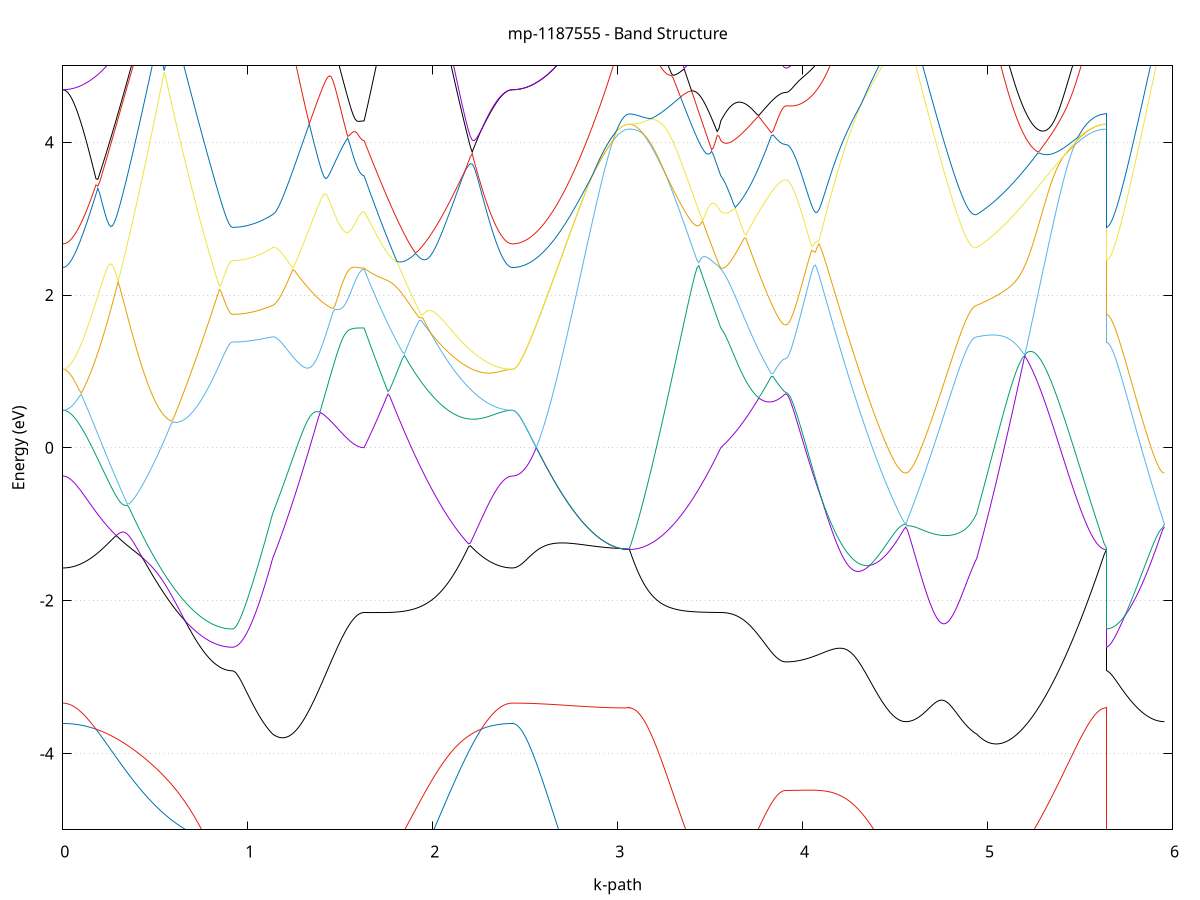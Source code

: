 set title 'mp-1187555 - Band Structure'
set xlabel 'k-path'
set ylabel 'Energy (eV)'
set grid y
set yrange [-5:5]
set terminal png size 800,600
set output 'mp-1187555_bands_gnuplot.png'
plot '-' using 1:2 with lines notitle, '-' using 1:2 with lines notitle, '-' using 1:2 with lines notitle, '-' using 1:2 with lines notitle, '-' using 1:2 with lines notitle, '-' using 1:2 with lines notitle, '-' using 1:2 with lines notitle, '-' using 1:2 with lines notitle, '-' using 1:2 with lines notitle, '-' using 1:2 with lines notitle, '-' using 1:2 with lines notitle, '-' using 1:2 with lines notitle, '-' using 1:2 with lines notitle, '-' using 1:2 with lines notitle, '-' using 1:2 with lines notitle, '-' using 1:2 with lines notitle, '-' using 1:2 with lines notitle, '-' using 1:2 with lines notitle, '-' using 1:2 with lines notitle, '-' using 1:2 with lines notitle, '-' using 1:2 with lines notitle, '-' using 1:2 with lines notitle, '-' using 1:2 with lines notitle, '-' using 1:2 with lines notitle, '-' using 1:2 with lines notitle, '-' using 1:2 with lines notitle, '-' using 1:2 with lines notitle, '-' using 1:2 with lines notitle, '-' using 1:2 with lines notitle, '-' using 1:2 with lines notitle, '-' using 1:2 with lines notitle, '-' using 1:2 with lines notitle, '-' using 1:2 with lines notitle, '-' using 1:2 with lines notitle, '-' using 1:2 with lines notitle, '-' using 1:2 with lines notitle, '-' using 1:2 with lines notitle, '-' using 1:2 with lines notitle, '-' using 1:2 with lines notitle, '-' using 1:2 with lines notitle, '-' using 1:2 with lines notitle, '-' using 1:2 with lines notitle, '-' using 1:2 with lines notitle, '-' using 1:2 with lines notitle, '-' using 1:2 with lines notitle, '-' using 1:2 with lines notitle, '-' using 1:2 with lines notitle, '-' using 1:2 with lines notitle, '-' using 1:2 with lines notitle, '-' using 1:2 with lines notitle, '-' using 1:2 with lines notitle, '-' using 1:2 with lines notitle, '-' using 1:2 with lines notitle, '-' using 1:2 with lines notitle, '-' using 1:2 with lines notitle, '-' using 1:2 with lines notitle, '-' using 1:2 with lines notitle, '-' using 1:2 with lines notitle, '-' using 1:2 with lines notitle, '-' using 1:2 with lines notitle, '-' using 1:2 with lines notitle, '-' using 1:2 with lines notitle, '-' using 1:2 with lines notitle, '-' using 1:2 with lines notitle
0.000000 -11.856133
0.009967 -11.856133
0.019934 -11.855833
0.029901 -11.855333
0.039868 -11.854633
0.049835 -11.853733
0.059802 -11.852733
0.069769 -11.851533
0.079736 -11.850133
0.089703 -11.848633
0.099670 -11.846833
0.109637 -11.845033
0.119604 -11.843033
0.129571 -11.840833
0.139538 -11.838533
0.149505 -11.836133
0.159472 -11.833633
0.169439 -11.831033
0.179406 -11.828333
0.189373 -11.825633
0.199340 -11.822733
0.209307 -11.819833
0.219274 -11.816933
0.229241 -11.813933
0.239208 -11.810933
0.249175 -11.807933
0.259142 -11.804933
0.269109 -11.801933
0.279076 -11.798933
0.289043 -11.795933
0.299010 -11.793033
0.308977 -11.790033
0.318945 -11.787133
0.328912 -11.784333
0.338879 -11.781533
0.348846 -11.778733
0.358813 -11.775933
0.368780 -11.773333
0.378747 -11.770633
0.388714 -11.768033
0.398681 -11.765533
0.408648 -11.763033
0.418615 -11.760533
0.428582 -11.758133
0.438549 -11.755833
0.448516 -11.753533
0.458483 -11.751233
0.468450 -11.749033
0.478417 -11.746933
0.488384 -11.744733
0.498351 -11.742733
0.508318 -11.740733
0.518285 -11.738733
0.528252 -11.736833
0.538219 -11.735033
0.548186 -11.733233
0.558153 -11.731533
0.568120 -11.729933
0.578087 -11.728333
0.588054 -11.726833
0.598021 -11.725433
0.607988 -11.724133
0.617955 -11.722833
0.627922 -11.721633
0.637889 -11.720633
0.647856 -11.719633
0.657823 -11.718833
0.667790 -11.718033
0.677757 -11.717433
0.687724 -11.716933
0.697691 -11.716533
0.707658 -11.716233
0.717625 -11.716033
0.727592 -11.715933
0.737559 -11.715833
0.747526 -11.715933
0.757493 -11.716033
0.767460 -11.716233
0.777427 -11.716433
0.787394 -11.716733
0.797361 -11.716933
0.807328 -11.717233
0.817295 -11.717533
0.827262 -11.717833
0.837229 -11.718133
0.847196 -11.718333
0.857163 -11.718633
0.867130 -11.718833
0.877097 -11.719033
0.887064 -11.719133
0.897031 -11.719233
0.906998 -11.719333
0.916965 -11.719333
0.916965 -11.719333
0.926861 -11.719233
0.936757 -11.719033
0.946652 -11.718633
0.956548 -11.718033
0.966444 -11.717433
0.976339 -11.716533
0.986235 -11.715533
0.996131 -11.714433
1.006026 -11.713133
1.015922 -11.711733
1.025818 -11.710133
1.035713 -11.708433
1.045609 -11.706533
1.055505 -11.704533
1.065400 -11.702433
1.075296 -11.703533
1.085192 -11.704733
1.095087 -11.706033
1.104983 -11.707333
1.114879 -11.708733
1.124774 -11.710133
1.134670 -11.711633
1.134670 -11.711633
1.144559 -11.712633
1.154448 -11.713633
1.164337 -11.714433
1.174226 -11.715233
1.184115 -11.716033
1.194004 -11.716633
1.203893 -11.717233
1.213782 -11.717733
1.223671 -11.718233
1.233560 -11.718733
1.243449 -11.719133
1.253338 -11.719533
1.263227 -11.719933
1.273117 -11.720233
1.283006 -11.720633
1.292895 -11.720933
1.302784 -11.721233
1.312673 -11.721633
1.322562 -11.721933
1.332451 -11.722333
1.342340 -11.722733
1.352229 -11.723033
1.362118 -11.723433
1.372007 -11.723833
1.381896 -11.724233
1.391785 -11.724633
1.401674 -11.725033
1.411563 -11.725433
1.421452 -11.725833
1.431341 -11.726133
1.441230 -11.726533
1.451119 -11.726933
1.461008 -11.727233
1.470897 -11.727633
1.480786 -11.727933
1.490676 -11.728233
1.500565 -11.728533
1.510454 -11.728833
1.520343 -11.729133
1.530232 -11.729333
1.540121 -11.729633
1.550010 -11.729833
1.559899 -11.729933
1.569788 -11.730133
1.579677 -11.730233
1.589566 -11.730333
1.599455 -11.730433
1.609344 -11.730533
1.619233 -11.730533
1.629122 -11.730533
1.629122 -11.730533
1.639027 -11.727733
1.648933 -11.724833
1.658838 -11.721933
1.668744 -11.719033
1.678649 -11.716133
1.688554 -11.713133
1.698460 -11.710233
1.708365 -11.707333
1.718270 -11.704333
1.728176 -11.701333
1.738081 -11.698433
1.747986 -11.695433
1.757892 -11.692433
1.767797 -11.689533
1.777702 -11.686533
1.787608 -11.683633
1.797513 -11.680633
1.807418 -11.677733
1.817324 -11.674733
1.827229 -11.671833
1.837134 -11.668933
1.847040 -11.666033
1.856945 -11.663133
1.866850 -11.660333
1.876756 -11.657433
1.886661 -11.654633
1.896566 -11.651833
1.906472 -11.649133
1.916377 -11.646333
1.926282 -11.643633
1.936188 -11.641433
1.946093 -11.648933
1.955998 -11.656333
1.965904 -11.663633
1.975809 -11.670933
1.985714 -11.678133
1.995620 -11.685333
2.005525 -11.692333
2.015431 -11.699333
2.025336 -11.706233
2.035241 -11.712933
2.045147 -11.719533
2.055052 -11.726033
2.064957 -11.732433
2.074863 -11.738733
2.084768 -11.744833
2.094673 -11.750833
2.104579 -11.756733
2.114484 -11.762433
2.124389 -11.768033
2.134295 -11.773433
2.144200 -11.778733
2.154105 -11.783833
2.164011 -11.788733
2.173916 -11.793533
2.183821 -11.798133
2.193727 -11.802633
2.203632 -11.806933
2.213537 -11.811033
2.223443 -11.814933
2.233348 -11.818733
2.243253 -11.822333
2.253159 -11.825733
2.263064 -11.829033
2.272969 -11.832133
2.282875 -11.834933
2.292780 -11.837733
2.302685 -11.840233
2.312591 -11.842533
2.322496 -11.844733
2.332401 -11.846733
2.342307 -11.848533
2.352212 -11.850133
2.362118 -11.851533
2.372023 -11.852733
2.381928 -11.853833
2.391834 -11.854633
2.401739 -11.855333
2.411644 -11.855833
2.421550 -11.856133
2.431455 -11.856133
2.431455 -11.856133
2.441328 -11.856133
2.451201 -11.856133
2.461074 -11.856033
2.470947 -11.855833
2.480819 -11.855633
2.490692 -11.855433
2.500565 -11.855233
2.510438 -11.854933
2.520311 -11.854533
2.530184 -11.854233
2.540057 -11.853833
2.549930 -11.853333
2.559803 -11.852833
2.569676 -11.852333
2.579549 -11.851733
2.589421 -11.851233
2.599294 -11.850633
2.609167 -11.849933
2.619040 -11.849333
2.628913 -11.848633
2.638786 -11.847833
2.648659 -11.847133
2.658532 -11.846333
2.668405 -11.845633
2.678278 -11.844733
2.688151 -11.843933
2.698023 -11.843133
2.707896 -11.842233
2.717769 -11.841433
2.727642 -11.840533
2.737515 -11.839633
2.747388 -11.838733
2.757261 -11.837933
2.767134 -11.837033
2.777007 -11.836133
2.786880 -11.835233
2.796753 -11.834333
2.806625 -11.833433
2.816498 -11.832633
2.826371 -11.831733
2.836244 -11.830933
2.846117 -11.830033
2.855990 -11.829233
2.865863 -11.828533
2.875736 -11.827733
2.885609 -11.826933
2.895482 -11.826233
2.905355 -11.825533
2.915227 -11.824933
2.925100 -11.824333
2.934973 -11.823733
2.944846 -11.823133
2.954719 -11.822633
2.964592 -11.822133
2.974465 -11.821733
2.984338 -11.821333
2.994211 -11.821033
3.004084 -11.820733
3.013957 -11.820433
3.023829 -11.820233
3.033702 -11.820033
3.043575 -11.819933
3.053448 -11.819833
3.063321 -11.819833
3.063321 -11.819833
3.073210 -11.819833
3.083099 -11.819633
3.092988 -11.819333
3.102877 -11.818933
3.112766 -11.818533
3.122655 -11.817933
3.132544 -11.817233
3.142433 -11.816433
3.152323 -11.815533
3.162212 -11.814533
3.172101 -11.813533
3.181990 -11.812333
3.191879 -11.811133
3.201768 -11.809833
3.211657 -11.808533
3.221546 -11.807033
3.231435 -11.805633
3.241324 -11.804033
3.251213 -11.802433
3.261102 -11.800733
3.270991 -11.799033
3.280880 -11.797233
3.290769 -11.795433
3.300658 -11.793633
3.310547 -11.791633
3.320436 -11.789733
3.330325 -11.787733
3.340214 -11.785633
3.350103 -11.783533
3.359992 -11.781433
3.369881 -11.779233
3.379771 -11.776933
3.389660 -11.774633
3.399549 -11.772333
3.409438 -11.770033
3.419327 -11.767633
3.429216 -11.765133
3.439105 -11.762733
3.448994 -11.760233
3.458883 -11.757633
3.468772 -11.755033
3.478661 -11.752433
3.488550 -11.749833
3.498439 -11.747133
3.508328 -11.744433
3.518217 -11.741733
3.528106 -11.738933
3.537995 -11.736133
3.547884 -11.733333
3.557773 -11.730533
3.557773 -11.730533
3.567536 -11.729333
3.577298 -11.727933
3.587060 -11.726633
3.596822 -11.725233
3.606585 -11.723733
3.616347 -11.722233
3.626109 -11.720733
3.635872 -11.719133
3.645634 -11.717533
3.655396 -11.715933
3.665158 -11.714333
3.674921 -11.712733
3.684683 -11.711133
3.694445 -11.709533
3.704207 -11.707933
3.713970 -11.706333
3.723732 -11.704733
3.733494 -11.703233
3.743257 -11.701733
3.753019 -11.700333
3.762781 -11.699033
3.772543 -11.697633
3.782306 -11.696433
3.792068 -11.695233
3.801830 -11.694133
3.811592 -11.693133
3.821355 -11.692133
3.831117 -11.691333
3.840879 -11.690533
3.850642 -11.689933
3.860404 -11.689333
3.870166 -11.688833
3.879928 -11.688533
3.889691 -11.688233
3.899453 -11.688033
3.909215 -11.688033
3.909215 -11.688033
3.919190 -11.688033
3.929166 -11.688033
3.939141 -11.688033
3.949116 -11.688033
3.959091 -11.688033
3.969067 -11.688033
3.979042 -11.688033
3.989017 -11.688033
3.998993 -11.688033
4.008968 -11.688033
4.018943 -11.688033
4.028918 -11.688033
4.038894 -11.688033
4.048869 -11.687933
4.058844 -11.687933
4.068819 -11.687833
4.078795 -11.687833
4.088770 -11.687733
4.098745 -11.687633
4.108721 -11.687533
4.118696 -11.687333
4.128671 -11.687233
4.138646 -11.687033
4.148622 -11.686833
4.158597 -11.686633
4.168572 -11.686433
4.178547 -11.686133
4.188523 -11.685833
4.198498 -11.685533
4.208473 -11.685233
4.218448 -11.684833
4.228424 -11.684533
4.238399 -11.684033
4.248374 -11.683633
4.258350 -11.683233
4.268325 -11.682733
4.278300 -11.682233
4.288275 -11.681733
4.298251 -11.681233
4.308226 -11.680733
4.318201 -11.680233
4.328176 -11.679633
4.338152 -11.679133
4.348127 -11.678633
4.358102 -11.678133
4.368078 -11.677733
4.378053 -11.677333
4.388028 -11.676933
4.398003 -11.676733
4.407979 -11.676633
4.417954 -11.676633
4.427929 -11.676833
4.437904 -11.677133
4.447880 -11.677633
4.457855 -11.678233
4.467830 -11.678833
4.477805 -11.679433
4.487781 -11.680033
4.497756 -11.680533
4.507731 -11.681033
4.517707 -11.681433
4.527682 -11.681733
4.537657 -11.682033
4.547632 -11.682133
4.557608 -11.682233
4.557608 -11.682233
4.567446 -11.682633
4.577283 -11.683133
4.587121 -11.683633
4.596959 -11.684133
4.606797 -11.684733
4.616635 -11.685333
4.626473 -11.685933
4.636311 -11.686633
4.646149 -11.687333
4.655987 -11.688133
4.665825 -11.689033
4.675662 -11.690033
4.685500 -11.691033
4.695338 -11.692133
4.705176 -11.693133
4.715014 -11.694233
4.724852 -11.695133
4.734690 -11.696033
4.744528 -11.696833
4.754366 -11.697533
4.764204 -11.698233
4.774041 -11.698833
4.783879 -11.699333
4.793717 -11.699933
4.803555 -11.700533
4.813393 -11.701133
4.823231 -11.701833
4.833069 -11.702533
4.842907 -11.703233
4.852745 -11.704033
4.862583 -11.704833
4.872421 -11.705633
4.882258 -11.706433
4.892096 -11.707333
4.901934 -11.708133
4.911772 -11.709033
4.921610 -11.709933
4.931448 -11.710733
4.941286 -11.711633
4.941286 -11.711633
4.951275 -11.713233
4.961265 -11.714833
4.971254 -11.716533
4.981244 -11.718233
4.991233 -11.720033
5.001222 -11.721833
5.011212 -11.723733
5.021201 -11.725633
5.031191 -11.727533
5.041180 -11.729533
5.051170 -11.731533
5.061159 -11.733533
5.071149 -11.735533
5.081138 -11.737533
5.091127 -11.739633
5.101117 -11.741733
5.111106 -11.743833
5.121096 -11.745833
5.131085 -11.747933
5.141075 -11.750033
5.151064 -11.752133
5.161054 -11.754133
5.171043 -11.756233
5.181032 -11.758233
5.191022 -11.760233
5.201011 -11.762233
5.211001 -11.764233
5.220990 -11.766233
5.230980 -11.768233
5.240969 -11.770133
5.250959 -11.772033
5.260948 -11.773933
5.270937 -11.775733
5.280927 -11.777633
5.290916 -11.779433
5.300906 -11.781233
5.310895 -11.782933
5.320885 -11.784633
5.330874 -11.786333
5.340864 -11.788033
5.350853 -11.789633
5.360842 -11.791233
5.370832 -11.792833
5.380821 -11.794333
5.390811 -11.795833
5.400800 -11.797333
5.410790 -11.798833
5.420779 -11.800233
5.430769 -11.801633
5.440758 -11.802933
5.450747 -11.804333
5.460737 -11.805633
5.470726 -11.806933
5.480716 -11.808133
5.490705 -11.809333
5.500695 -11.810533
5.510684 -11.811633
5.520674 -11.812733
5.530663 -11.813733
5.540652 -11.814733
5.550642 -11.815633
5.560631 -11.816433
5.570621 -11.817233
5.580610 -11.817933
5.590600 -11.818433
5.600589 -11.818933
5.610579 -11.819333
5.620568 -11.819633
5.630557 -11.819833
5.640547 -11.819833
5.640547 -11.719333
5.650420 -11.719233
5.660293 -11.719033
5.670166 -11.718733
5.680038 -11.718333
5.689911 -11.717733
5.699784 -11.717033
5.709657 -11.716233
5.719530 -11.715333
5.729403 -11.714333
5.739276 -11.713133
5.749149 -11.711933
5.759022 -11.710533
5.768895 -11.709033
5.778768 -11.707333
5.788641 -11.705633
5.798513 -11.703833
5.808386 -11.701933
5.818259 -11.699833
5.828132 -11.697733
5.838005 -11.695433
5.847878 -11.693133
5.857751 -11.690633
5.867624 -11.688133
5.877497 -11.686533
5.887370 -11.686033
5.897243 -11.685433
5.907115 -11.684933
5.916988 -11.684333
5.926861 -11.683833
5.936734 -11.683233
5.946607 -11.682733
5.956480 -11.682233
e
0.000000 -11.719333
0.009967 -11.719233
0.019934 -11.719033
0.029901 -11.718733
0.039868 -11.718233
0.049835 -11.717633
0.059802 -11.716933
0.069769 -11.716033
0.079736 -11.715033
0.089703 -11.713933
0.099670 -11.712633
0.109637 -11.711233
0.119604 -11.709633
0.129571 -11.707933
0.139538 -11.706033
0.149505 -11.703933
0.159472 -11.701733
0.169439 -11.699433
0.179406 -11.696833
0.189373 -11.694133
0.199340 -11.691333
0.209307 -11.688233
0.219274 -11.685033
0.229241 -11.681633
0.239208 -11.678033
0.249175 -11.674333
0.259142 -11.670433
0.269109 -11.666333
0.279076 -11.662133
0.289043 -11.657833
0.299010 -11.653333
0.308977 -11.649633
0.318945 -11.648333
0.328912 -11.647133
0.338879 -11.645833
0.348846 -11.644633
0.358813 -11.643433
0.368780 -11.642233
0.378747 -11.641033
0.388714 -11.639833
0.398681 -11.638733
0.408648 -11.637533
0.418615 -11.636433
0.428582 -11.635333
0.438549 -11.634333
0.448516 -11.633233
0.458483 -11.632733
0.468450 -11.634833
0.478417 -11.636933
0.488384 -11.639133
0.498351 -11.641233
0.508318 -11.643333
0.518285 -11.645433
0.528252 -11.647533
0.538219 -11.649633
0.548186 -11.651633
0.558153 -11.653533
0.568120 -11.655433
0.578087 -11.657333
0.588054 -11.659133
0.598021 -11.660833
0.607988 -11.662433
0.617955 -11.663933
0.627922 -11.665433
0.637889 -11.666733
0.647856 -11.668033
0.657823 -11.669133
0.667790 -11.670233
0.677757 -11.671133
0.687724 -11.671933
0.697691 -11.672633
0.707658 -11.673133
0.717625 -11.673633
0.727592 -11.674033
0.737559 -11.674233
0.747526 -11.674433
0.757493 -11.674533
0.767460 -11.674533
0.777427 -11.674533
0.787394 -11.674433
0.797361 -11.674333
0.807328 -11.676333
0.817295 -11.679433
0.827262 -11.682233
0.837229 -11.684733
0.847196 -11.686933
0.857163 -11.688933
0.867130 -11.690533
0.877097 -11.691933
0.887064 -11.693033
0.897031 -11.693733
0.906998 -11.694233
0.916965 -11.694333
0.916965 -11.694333
0.926861 -11.694433
0.936757 -11.694533
0.946652 -11.694633
0.956548 -11.694933
0.966444 -11.695233
0.976339 -11.695633
0.986235 -11.696133
0.996131 -11.696633
1.006026 -11.697233
1.015922 -11.697933
1.025818 -11.698733
1.035713 -11.699533
1.045609 -11.700433
1.055505 -11.701433
1.065400 -11.702433
1.075296 -11.700233
1.085192 -11.697833
1.095087 -11.695333
1.104983 -11.692733
1.114879 -11.690033
1.124774 -11.687133
1.134670 -11.684233
1.134670 -11.684233
1.144559 -11.682133
1.154448 -11.679933
1.164337 -11.677733
1.174226 -11.675433
1.184115 -11.673133
1.194004 -11.670733
1.203893 -11.668333
1.213782 -11.665933
1.223671 -11.663533
1.233560 -11.661133
1.243449 -11.658733
1.253338 -11.656433
1.263227 -11.654133
1.273117 -11.651933
1.283006 -11.649733
1.292895 -11.649533
1.302784 -11.649233
1.312673 -11.648733
1.322562 -11.648133
1.332451 -11.647433
1.342340 -11.646533
1.352229 -11.645433
1.362118 -11.644333
1.372007 -11.643033
1.381896 -11.641633
1.391785 -11.640233
1.401674 -11.638833
1.411563 -11.637433
1.421452 -11.636433
1.431341 -11.636833
1.441230 -11.637233
1.451119 -11.637733
1.461008 -11.638233
1.470897 -11.638833
1.480786 -11.639433
1.490676 -11.640133
1.500565 -11.640733
1.510454 -11.641433
1.520343 -11.642033
1.530232 -11.642733
1.540121 -11.643433
1.550010 -11.644033
1.559899 -11.644633
1.569788 -11.645033
1.579677 -11.645433
1.589566 -11.645833
1.599455 -11.646033
1.609344 -11.646233
1.619233 -11.646333
1.629122 -11.646433
1.629122 -11.646433
1.639027 -11.642633
1.648933 -11.639733
1.658838 -11.637233
1.668744 -11.635033
1.678649 -11.633133
1.688554 -11.631633
1.698460 -11.630333
1.708365 -11.629333
1.718270 -11.628633
1.728176 -11.628133
1.738081 -11.627733
1.747986 -11.627533
1.757892 -11.627533
1.767797 -11.627533
1.777702 -11.627733
1.787608 -11.628033
1.797513 -11.628333
1.807418 -11.628733
1.817324 -11.629133
1.827229 -11.629633
1.837134 -11.630233
1.847040 -11.630733
1.856945 -11.631333
1.866850 -11.632033
1.876756 -11.632633
1.886661 -11.633333
1.896566 -11.634133
1.906472 -11.634833
1.916377 -11.635733
1.926282 -11.636533
1.936188 -11.640933
1.946093 -11.638333
1.955998 -11.639433
1.965904 -11.640433
1.975809 -11.641633
1.985714 -11.642833
1.995620 -11.644033
2.005525 -11.645433
2.015431 -11.646933
2.025336 -11.648533
2.035241 -11.650133
2.045147 -11.651933
2.055052 -11.653833
2.064957 -11.655733
2.074863 -11.657833
2.084768 -11.659933
2.094673 -11.662133
2.104579 -11.664433
2.114484 -11.666733
2.124389 -11.669133
2.134295 -11.671533
2.144200 -11.674033
2.154105 -11.676433
2.164011 -11.678933
2.173916 -11.681333
2.183821 -11.683833
2.193727 -11.686233
2.203632 -11.688633
2.213537 -11.690933
2.223443 -11.693233
2.233348 -11.695433
2.243253 -11.697533
2.253159 -11.699633
2.263064 -11.701633
2.272969 -11.703533
2.282875 -11.705333
2.292780 -11.707133
2.302685 -11.708733
2.312591 -11.710233
2.322496 -11.711633
2.332401 -11.712933
2.342307 -11.714133
2.352212 -11.715233
2.362118 -11.716133
2.372023 -11.716933
2.381928 -11.717633
2.391834 -11.718233
2.401739 -11.718733
2.411644 -11.719033
2.421550 -11.719233
2.431455 -11.719333
2.431455 -11.719333
2.441328 -11.719333
2.451201 -11.719433
2.461074 -11.719733
2.470947 -11.720033
2.480819 -11.720533
2.490692 -11.721033
2.500565 -11.721733
2.510438 -11.722433
2.520311 -11.723233
2.530184 -11.724233
2.540057 -11.725233
2.549930 -11.726333
2.559803 -11.727533
2.569676 -11.728833
2.579549 -11.730233
2.589421 -11.731633
2.599294 -11.733133
2.609167 -11.734733
2.619040 -11.736333
2.628913 -11.738033
2.638786 -11.739733
2.648659 -11.741533
2.658532 -11.743333
2.668405 -11.745133
2.678278 -11.747033
2.688151 -11.748933
2.698023 -11.750833
2.707896 -11.752733
2.717769 -11.754733
2.727642 -11.756633
2.737515 -11.758633
2.747388 -11.760533
2.757261 -11.762433
2.767134 -11.764333
2.777007 -11.766233
2.786880 -11.768133
2.796753 -11.769933
2.806625 -11.771733
2.816498 -11.773533
2.826371 -11.775233
2.836244 -11.776933
2.846117 -11.778533
2.855990 -11.780133
2.865863 -11.781633
2.875736 -11.783133
2.885609 -11.784533
2.895482 -11.785933
2.905355 -11.787233
2.915227 -11.788433
2.925100 -11.789633
2.934973 -11.790733
2.944846 -11.791733
2.954719 -11.792633
2.964592 -11.793533
2.974465 -11.794333
2.984338 -11.795033
2.994211 -11.795633
3.004084 -11.796133
3.013957 -11.796633
3.023829 -11.797033
3.033702 -11.797333
3.043575 -11.797533
3.053448 -11.797633
3.063321 -11.797633
3.063321 -11.797633
3.073210 -11.797633
3.083099 -11.797333
3.092988 -11.796933
3.102877 -11.796433
3.112766 -11.795733
3.122655 -11.794833
3.132544 -11.793833
3.142433 -11.792633
3.152323 -11.791333
3.162212 -11.789833
3.172101 -11.788233
3.181990 -11.786433
3.191879 -11.784533
3.201768 -11.782433
3.211657 -11.780233
3.221546 -11.777833
3.231435 -11.775333
3.241324 -11.772733
3.251213 -11.769933
3.261102 -11.767033
3.270991 -11.764033
3.280880 -11.760833
3.290769 -11.757533
3.300658 -11.754133
3.310547 -11.750633
3.320436 -11.747033
3.330325 -11.743433
3.340214 -11.740033
3.350103 -11.736533
3.359992 -11.732933
3.369881 -11.729233
3.379771 -11.725433
3.389660 -11.721633
3.399549 -11.717633
3.409438 -11.713633
3.419327 -11.709533
3.429216 -11.705333
3.439105 -11.701033
3.448994 -11.696733
3.458883 -11.692333
3.468772 -11.687833
3.478661 -11.683333
3.488550 -11.678833
3.498439 -11.674233
3.508328 -11.669633
3.518217 -11.665033
3.528106 -11.660333
3.537995 -11.655733
3.547884 -11.651033
3.557773 -11.646433
3.557773 -11.646433
3.567536 -11.646833
3.577298 -11.647533
3.587060 -11.648333
3.596822 -11.649033
3.606585 -11.649833
3.616347 -11.650633
3.626109 -11.651433
3.635872 -11.652133
3.645634 -11.652933
3.655396 -11.653633
3.665158 -11.654333
3.674921 -11.655033
3.684683 -11.655733
3.694445 -11.656433
3.704207 -11.657133
3.713970 -11.657733
3.723732 -11.658333
3.733494 -11.658933
3.743257 -11.659433
3.753019 -11.660033
3.762781 -11.660533
3.772543 -11.660933
3.782306 -11.661433
3.792068 -11.661833
3.801830 -11.662133
3.811592 -11.662533
3.821355 -11.662833
3.831117 -11.663133
3.840879 -11.663333
3.850642 -11.663533
3.860404 -11.663733
3.870166 -11.663933
3.879928 -11.664033
3.889691 -11.664133
3.899453 -11.664133
3.909215 -11.664133
3.909215 -11.664133
3.919190 -11.664133
3.929166 -11.664133
3.939141 -11.664033
3.949116 -11.663833
3.959091 -11.663633
3.969067 -11.663433
3.979042 -11.663133
3.989017 -11.662833
3.998993 -11.662433
4.008968 -11.662033
4.018943 -11.661633
4.028918 -11.661133
4.038894 -11.660733
4.048869 -11.660133
4.058844 -11.659633
4.068819 -11.659033
4.078795 -11.658433
4.088770 -11.657933
4.098745 -11.657233
4.108721 -11.656633
4.118696 -11.656033
4.128671 -11.655433
4.138646 -11.654833
4.148622 -11.654133
4.158597 -11.653533
4.168572 -11.653033
4.178547 -11.652433
4.188523 -11.651933
4.198498 -11.651433
4.208473 -11.651033
4.218448 -11.650633
4.228424 -11.650233
4.238399 -11.649933
4.248374 -11.649733
4.258350 -11.649633
4.268325 -11.649533
4.278300 -11.649533
4.288275 -11.649633
4.298251 -11.649833
4.308226 -11.650133
4.318201 -11.650733
4.328176 -11.651633
4.338152 -11.652933
4.348127 -11.654733
4.358102 -11.656733
4.368078 -11.658933
4.378053 -11.661133
4.388028 -11.663333
4.398003 -11.665333
4.407979 -11.667333
4.417954 -11.669233
4.427929 -11.670933
4.437904 -11.672633
4.447880 -11.674133
4.457855 -11.675533
4.467830 -11.676733
4.477805 -11.677933
4.487781 -11.678933
4.497756 -11.679733
4.507731 -11.680533
4.517707 -11.681133
4.527682 -11.681633
4.537657 -11.681933
4.547632 -11.682133
4.557608 -11.682233
4.557608 -11.682233
4.567446 -11.681733
4.577283 -11.681133
4.587121 -11.680533
4.596959 -11.679733
4.606797 -11.678933
4.616635 -11.678033
4.626473 -11.678433
4.636311 -11.680333
4.646149 -11.682033
4.655987 -11.683633
4.665825 -11.685033
4.675662 -11.686333
4.685500 -11.687433
4.695338 -11.688433
4.705176 -11.689333
4.715014 -11.690133
4.724852 -11.690933
4.734690 -11.691733
4.744528 -11.692533
4.754366 -11.693233
4.764204 -11.693833
4.774041 -11.694433
4.783879 -11.695033
4.793717 -11.695433
4.803555 -11.695633
4.813393 -11.695833
4.823231 -11.695733
4.833069 -11.695533
4.842907 -11.695233
4.852745 -11.694633
4.862583 -11.694033
4.872421 -11.693233
4.882258 -11.692333
4.892096 -11.691233
4.901934 -11.690133
4.911772 -11.688833
4.921610 -11.687433
4.931448 -11.685833
4.941286 -11.684233
4.941286 -11.684233
4.951275 -11.681233
4.961265 -11.678133
4.971254 -11.674933
4.981244 -11.671633
4.991233 -11.668433
5.001222 -11.665133
5.011212 -11.661833
5.021201 -11.658533
5.031191 -11.656233
5.041180 -11.658533
5.051170 -11.660733
5.061159 -11.662933
5.071149 -11.665233
5.081138 -11.667433
5.091127 -11.669633
5.101117 -11.671833
5.111106 -11.674033
5.121096 -11.676333
5.131085 -11.678533
5.141075 -11.680833
5.151064 -11.683033
5.161054 -11.685333
5.171043 -11.687733
5.181032 -11.690033
5.191022 -11.692433
5.201011 -11.694833
5.211001 -11.697333
5.220990 -11.699833
5.230980 -11.702333
5.240969 -11.704933
5.250959 -11.707633
5.260948 -11.710233
5.270937 -11.712933
5.280927 -11.715733
5.290916 -11.718533
5.300906 -11.721333
5.310895 -11.724233
5.320885 -11.727133
5.330874 -11.730133
5.340864 -11.733033
5.350853 -11.736033
5.360842 -11.739033
5.370832 -11.742133
5.380821 -11.746033
5.390811 -11.749733
5.400800 -11.753333
5.410790 -11.756733
5.420779 -11.760133
5.430769 -11.763333
5.440758 -11.766433
5.450747 -11.769433
5.460737 -11.772233
5.470726 -11.774933
5.480716 -11.777433
5.490705 -11.779833
5.500695 -11.782133
5.510684 -11.784233
5.520674 -11.786233
5.530663 -11.788033
5.540652 -11.789733
5.550642 -11.791233
5.560631 -11.792533
5.570621 -11.793733
5.580610 -11.794833
5.590600 -11.795633
5.600589 -11.796433
5.610579 -11.796933
5.620568 -11.797333
5.630557 -11.797633
5.640547 -11.797633
5.640547 -11.694333
5.650420 -11.694333
5.660293 -11.694333
5.670166 -11.694233
5.680038 -11.694133
5.689911 -11.693933
5.699784 -11.693733
5.709657 -11.693533
5.719530 -11.693333
5.729403 -11.693133
5.739276 -11.692833
5.749149 -11.692533
5.759022 -11.692133
5.768895 -11.691733
5.778768 -11.691433
5.788641 -11.690933
5.798513 -11.690533
5.808386 -11.690133
5.818259 -11.689633
5.828132 -11.689133
5.838005 -11.688633
5.847878 -11.688133
5.857751 -11.687633
5.867624 -11.687033
5.877497 -11.685533
5.887370 -11.682933
5.897243 -11.680233
5.907115 -11.679633
5.916988 -11.680133
5.926861 -11.680633
5.936734 -11.681133
5.946607 -11.681633
5.956480 -11.682233
e
0.000000 -11.678033
0.009967 -11.678033
0.019934 -11.677833
0.029901 -11.677633
0.039868 -11.677433
0.049835 -11.677033
0.059802 -11.676633
0.069769 -11.676133
0.079736 -11.675533
0.089703 -11.674833
0.099670 -11.674133
0.109637 -11.673333
0.119604 -11.672533
0.129571 -11.671633
0.139538 -11.670633
0.149505 -11.669633
0.159472 -11.668633
0.169439 -11.667433
0.179406 -11.666333
0.189373 -11.665133
0.199340 -11.663933
0.209307 -11.662733
0.219274 -11.661433
0.229241 -11.660133
0.239208 -11.658833
0.249175 -11.657533
0.259142 -11.656233
0.269109 -11.654933
0.279076 -11.653633
0.289043 -11.652233
0.299010 -11.650933
0.308977 -11.648833
0.318945 -11.644233
0.328912 -11.639733
0.338879 -11.635333
0.348846 -11.631333
0.358813 -11.627733
0.368780 -11.624933
0.378747 -11.623233
0.388714 -11.622633
0.398681 -11.622933
0.408648 -11.623833
0.418615 -11.625233
0.428582 -11.626933
0.438549 -11.628733
0.448516 -11.630733
0.458483 -11.632233
0.468450 -11.631233
0.478417 -11.630233
0.488384 -11.629233
0.498351 -11.628233
0.508318 -11.627233
0.518285 -11.626233
0.528252 -11.625333
0.538219 -11.624333
0.548186 -11.623433
0.558153 -11.622433
0.568120 -11.621433
0.578087 -11.620533
0.588054 -11.619533
0.598021 -11.618533
0.607988 -11.617533
0.617955 -11.616633
0.627922 -11.615533
0.637889 -11.614533
0.647856 -11.613533
0.657823 -11.612433
0.667790 -11.611433
0.677757 -11.616733
0.687724 -11.622133
0.697691 -11.627433
0.707658 -11.632733
0.717625 -11.637933
0.727592 -11.643033
0.737559 -11.647933
0.747526 -11.652633
0.757493 -11.657133
0.767460 -11.661433
0.777427 -11.665533
0.787394 -11.669433
0.797361 -11.673033
0.807328 -11.674133
0.817295 -11.674033
0.827262 -11.673833
0.837229 -11.673733
0.847196 -11.673533
0.857163 -11.673433
0.867130 -11.673233
0.877097 -11.673133
0.887064 -11.673033
0.897031 -11.673033
0.906998 -11.672933
0.916965 -11.672933
0.916965 -11.672933
0.926861 -11.672833
0.936757 -11.672433
0.946652 -11.671733
0.956548 -11.670733
0.966444 -11.669533
0.976339 -11.668033
0.986235 -11.666333
0.996131 -11.664333
1.006026 -11.662133
1.015922 -11.659633
1.025818 -11.656933
1.035713 -11.654033
1.045609 -11.650833
1.055505 -11.647533
1.065400 -11.644033
1.075296 -11.640433
1.085192 -11.636633
1.095087 -11.632733
1.104983 -11.628733
1.114879 -11.629333
1.124774 -11.631933
1.134670 -11.634533
1.134670 -11.634533
1.144559 -11.636333
1.154448 -11.638033
1.164337 -11.639633
1.174226 -11.641133
1.184115 -11.642533
1.194004 -11.643833
1.203893 -11.645033
1.213782 -11.646133
1.223671 -11.647033
1.233560 -11.647833
1.243449 -11.648533
1.253338 -11.649033
1.263227 -11.649333
1.273117 -11.649533
1.283006 -11.649633
1.292895 -11.647733
1.302784 -11.645833
1.312673 -11.644033
1.322562 -11.642433
1.332451 -11.640933
1.342340 -11.639633
1.352229 -11.638633
1.362118 -11.637733
1.372007 -11.637133
1.381896 -11.636633
1.391785 -11.636333
1.401674 -11.636233
1.411563 -11.636333
1.421452 -11.636433
1.431341 -11.635833
1.441230 -11.635833
1.451119 -11.636233
1.461008 -11.636933
1.470897 -11.637833
1.480786 -11.638633
1.490676 -11.639533
1.500565 -11.640433
1.510454 -11.641233
1.520343 -11.642033
1.530232 -11.642633
1.540121 -11.643133
1.550010 -11.643733
1.559899 -11.644133
1.569788 -11.644533
1.579677 -11.644933
1.589566 -11.645233
1.599455 -11.645433
1.609344 -11.645633
1.619233 -11.645733
1.629122 -11.645733
1.629122 -11.645733
1.639027 -11.641833
1.648933 -11.637233
1.658838 -11.632733
1.668744 -11.628333
1.678649 -11.623933
1.688554 -11.619733
1.698460 -11.615633
1.708365 -11.611733
1.718270 -11.607933
1.728176 -11.604433
1.738081 -11.601133
1.747986 -11.598033
1.757892 -11.595233
1.767797 -11.592833
1.777702 -11.590733
1.787608 -11.588933
1.797513 -11.587433
1.807418 -11.586433
1.817324 -11.585733
1.827229 -11.585333
1.837134 -11.585333
1.847040 -11.585633
1.856945 -11.586233
1.866850 -11.590033
1.876756 -11.597133
1.886661 -11.604433
1.896566 -11.611733
1.906472 -11.619133
1.916377 -11.626533
1.926282 -11.634033
1.936188 -11.637433
1.946093 -11.638333
1.955998 -11.635733
1.965904 -11.633133
1.975809 -11.630533
1.985714 -11.628033
1.995620 -11.625533
2.005525 -11.623133
2.015431 -11.620733
2.025336 -11.619633
2.035241 -11.622033
2.045147 -11.624433
2.055052 -11.626733
2.064957 -11.629133
2.074863 -11.631433
2.084768 -11.633733
2.094673 -11.636033
2.104579 -11.638233
2.114484 -11.640433
2.124389 -11.642633
2.134295 -11.644733
2.144200 -11.646733
2.154105 -11.648733
2.164011 -11.650733
2.173916 -11.652533
2.183821 -11.654433
2.193727 -11.656133
2.203632 -11.657933
2.213537 -11.659533
2.223443 -11.661133
2.233348 -11.662633
2.243253 -11.664133
2.253159 -11.665533
2.263064 -11.666833
2.272969 -11.668133
2.282875 -11.669233
2.292780 -11.670333
2.302685 -11.671433
2.312591 -11.672433
2.322496 -11.673233
2.332401 -11.674133
2.342307 -11.674833
2.352212 -11.675533
2.362118 -11.676133
2.372023 -11.676633
2.381928 -11.677033
2.391834 -11.677433
2.401739 -11.677633
2.411644 -11.677833
2.421550 -11.677933
2.431455 -11.678033
2.431455 -11.678033
2.441328 -11.677933
2.451201 -11.677833
2.461074 -11.677633
2.470947 -11.677433
2.480819 -11.677033
2.490692 -11.676633
2.500565 -11.676133
2.510438 -11.675633
2.520311 -11.674933
2.530184 -11.674233
2.540057 -11.673433
2.549930 -11.672533
2.559803 -11.671533
2.569676 -11.670533
2.579549 -11.669333
2.589421 -11.668133
2.599294 -11.666933
2.609167 -11.665533
2.619040 -11.664133
2.628913 -11.666933
2.638786 -11.671933
2.648659 -11.676833
2.658532 -11.681633
2.668405 -11.686433
2.678278 -11.691133
2.688151 -11.695833
2.698023 -11.700333
2.707896 -11.704833
2.717769 -11.709133
2.727642 -11.713433
2.737515 -11.717633
2.747388 -11.721733
2.757261 -11.725733
2.767134 -11.729633
2.777007 -11.733433
2.786880 -11.737133
2.796753 -11.740733
2.806625 -11.744233
2.816498 -11.747533
2.826371 -11.750833
2.836244 -11.753933
2.846117 -11.756933
2.855990 -11.759833
2.865863 -11.762533
2.875736 -11.765233
2.885609 -11.767733
2.895482 -11.770133
2.905355 -11.772333
2.915227 -11.774533
2.925100 -11.776533
2.934973 -11.778333
2.944846 -11.780133
2.954719 -11.781633
2.964592 -11.783133
2.974465 -11.784433
2.984338 -11.785633
2.994211 -11.786733
3.004084 -11.787633
3.013957 -11.788333
3.023829 -11.789033
3.033702 -11.789533
3.043575 -11.789833
3.053448 -11.790033
3.063321 -11.790133
3.063321 -11.790133
3.073210 -11.790033
3.083099 -11.789833
3.092988 -11.789533
3.102877 -11.789033
3.112766 -11.788433
3.122655 -11.787733
3.132544 -11.786933
3.142433 -11.785833
3.152323 -11.784733
3.162212 -11.783533
3.172101 -11.782133
3.181990 -11.780633
3.191879 -11.779033
3.201768 -11.777233
3.211657 -11.775333
3.221546 -11.773333
3.231435 -11.771233
3.241324 -11.768933
3.251213 -11.766533
3.261102 -11.764033
3.270991 -11.761433
3.280880 -11.758733
3.290769 -11.755833
3.300658 -11.752933
3.310547 -11.749833
3.320436 -11.746633
3.330325 -11.743333
3.340214 -11.739433
3.350103 -11.735533
3.359992 -11.731533
3.369881 -11.727333
3.379771 -11.723133
3.389660 -11.718933
3.399549 -11.714533
3.409438 -11.710133
3.419327 -11.705733
3.429216 -11.701133
3.439105 -11.696633
3.448994 -11.692133
3.458883 -11.687533
3.468772 -11.682933
3.478661 -11.678433
3.488550 -11.673933
3.498439 -11.669433
3.508328 -11.665133
3.518217 -11.660933
3.528106 -11.656833
3.537995 -11.652933
3.547884 -11.649233
3.557773 -11.645733
3.557773 -11.645733
3.567536 -11.641933
3.577298 -11.637633
3.587060 -11.633233
3.596822 -11.628833
3.606585 -11.624333
3.616347 -11.619733
3.626109 -11.615033
3.635872 -11.610333
3.645634 -11.605533
3.655396 -11.600633
3.665158 -11.595833
3.674921 -11.590933
3.684683 -11.586033
3.694445 -11.581133
3.704207 -11.576333
3.713970 -11.571633
3.723732 -11.567233
3.733494 -11.563133
3.743257 -11.559433
3.753019 -11.556233
3.762781 -11.553433
3.772543 -11.550833
3.782306 -11.548533
3.792068 -11.546333
3.801830 -11.544333
3.811592 -11.542533
3.821355 -11.540733
3.831117 -11.539233
3.840879 -11.537733
3.850642 -11.536433
3.860404 -11.535333
3.870166 -11.534433
3.879928 -11.533633
3.889691 -11.533133
3.899453 -11.532733
3.909215 -11.532633
3.909215 -11.532633
3.919190 -11.532633
3.929166 -11.532733
3.939141 -11.532833
3.949116 -11.533433
3.959091 -11.535233
3.969067 -11.537333
3.979042 -11.539733
3.989017 -11.542333
3.998993 -11.545133
4.008968 -11.548133
4.018943 -11.551233
4.028918 -11.554433
4.038894 -11.557633
4.048869 -11.561033
4.058844 -11.564433
4.068819 -11.567833
4.078795 -11.571333
4.088770 -11.574833
4.098745 -11.578333
4.108721 -11.581833
4.118696 -11.585333
4.128671 -11.588833
4.138646 -11.592333
4.148622 -11.595833
4.158597 -11.599233
4.168572 -11.602633
4.178547 -11.606033
4.188523 -11.609433
4.198498 -11.612733
4.208473 -11.615933
4.218448 -11.619233
4.228424 -11.622333
4.238399 -11.625433
4.248374 -11.628433
4.258350 -11.631433
4.268325 -11.634333
4.278300 -11.637133
4.288275 -11.639933
4.298251 -11.642533
4.308226 -11.645133
4.318201 -11.647633
4.328176 -11.649933
4.338152 -11.652233
4.348127 -11.654433
4.358102 -11.656433
4.368078 -11.658333
4.378053 -11.660133
4.388028 -11.661733
4.398003 -11.663133
4.407979 -11.664333
4.417954 -11.665333
4.427929 -11.666033
4.437904 -11.666533
4.447880 -11.666833
4.457855 -11.666933
4.467830 -11.666933
4.477805 -11.666833
4.487781 -11.666633
4.497756 -11.666533
4.507731 -11.666333
4.517707 -11.666133
4.527682 -11.666033
4.537657 -11.665933
4.547632 -11.665933
4.557608 -11.665933
4.557608 -11.665933
4.567446 -11.666633
4.577283 -11.668233
4.587121 -11.670233
4.596959 -11.672333
4.606797 -11.674433
4.616635 -11.676433
4.626473 -11.677033
4.636311 -11.676033
4.646149 -11.674833
4.655987 -11.673633
4.665825 -11.672333
4.675662 -11.671033
4.685500 -11.669633
4.695338 -11.668133
4.705176 -11.666533
4.715014 -11.664933
4.724852 -11.663233
4.734690 -11.661533
4.744528 -11.659733
4.754366 -11.657833
4.764204 -11.655933
4.774041 -11.654033
4.783879 -11.652033
4.793717 -11.650033
4.803555 -11.647933
4.813393 -11.645833
4.823231 -11.643733
4.833069 -11.641533
4.842907 -11.639333
4.852745 -11.637033
4.862583 -11.634833
4.872421 -11.632533
4.882258 -11.630333
4.892096 -11.628533
4.901934 -11.629533
4.911772 -11.630633
4.921610 -11.631833
4.931448 -11.633133
4.941286 -11.634533
4.941286 -11.634533
4.951275 -11.637133
4.961265 -11.639633
4.971254 -11.642133
4.981244 -11.644533
4.991233 -11.646933
5.001222 -11.649333
5.011212 -11.651633
5.021201 -11.653933
5.031191 -11.655333
5.041180 -11.652233
5.051170 -11.649333
5.061159 -11.646633
5.071149 -11.644333
5.081138 -11.642333
5.091127 -11.641033
5.101117 -11.640233
5.111106 -11.640233
5.121096 -11.641033
5.131085 -11.643633
5.141075 -11.647833
5.151064 -11.652033
5.161054 -11.656333
5.171043 -11.660633
5.181032 -11.664933
5.191022 -11.669233
5.201011 -11.673533
5.211001 -11.677933
5.220990 -11.682233
5.230980 -11.686533
5.240969 -11.690733
5.250959 -11.695033
5.260948 -11.699233
5.270937 -11.703333
5.280927 -11.707433
5.290916 -11.711533
5.300906 -11.715533
5.310895 -11.719433
5.320885 -11.723333
5.330874 -11.727133
5.340864 -11.730833
5.350853 -11.734433
5.360842 -11.738233
5.370832 -11.741933
5.380821 -11.744933
5.390811 -11.748033
5.400800 -11.751133
5.410790 -11.754233
5.420779 -11.757133
5.430769 -11.759933
5.440758 -11.762733
5.450747 -11.765333
5.460737 -11.767733
5.470726 -11.770133
5.480716 -11.772333
5.490705 -11.774533
5.500695 -11.776433
5.510684 -11.778333
5.520674 -11.780033
5.530663 -11.781633
5.540652 -11.783133
5.550642 -11.784433
5.560631 -11.785633
5.570621 -11.786733
5.580610 -11.787633
5.590600 -11.788433
5.600589 -11.789033
5.610579 -11.789533
5.620568 -11.789833
5.630557 -11.790033
5.640547 -11.790133
5.640547 -11.672933
5.650420 -11.672933
5.660293 -11.673033
5.670166 -11.673033
5.680038 -11.673133
5.689911 -11.673133
5.699784 -11.673233
5.709657 -11.673433
5.719530 -11.673533
5.729403 -11.673733
5.739276 -11.673833
5.749149 -11.674033
5.759022 -11.674233
5.768895 -11.674533
5.778768 -11.674733
5.788641 -11.675033
5.798513 -11.675333
5.808386 -11.675633
5.818259 -11.675933
5.828132 -11.676333
5.838005 -11.676633
5.847878 -11.677033
5.857751 -11.677433
5.867624 -11.677833
5.877497 -11.678233
5.887370 -11.678733
5.897243 -11.679133
5.907115 -11.677433
5.916988 -11.674633
5.926861 -11.671833
5.936734 -11.669133
5.946607 -11.666933
5.956480 -11.665933
e
0.000000 -11.567733
0.009967 -11.567733
0.019934 -11.567633
0.029901 -11.567633
0.039868 -11.567533
0.049835 -11.567533
0.059802 -11.567433
0.069769 -11.567333
0.079736 -11.567233
0.089703 -11.567033
0.099670 -11.566933
0.109637 -11.566733
0.119604 -11.566633
0.129571 -11.566433
0.139538 -11.566233
0.149505 -11.566033
0.159472 -11.565833
0.169439 -11.565633
0.179406 -11.565433
0.189373 -11.566233
0.199340 -11.567933
0.209307 -11.569833
0.219274 -11.571633
0.229241 -11.573533
0.239208 -11.575533
0.249175 -11.577433
0.259142 -11.579433
0.269109 -11.581433
0.279076 -11.583433
0.289043 -11.585433
0.299010 -11.587433
0.308977 -11.589233
0.318945 -11.591033
0.328912 -11.592633
0.338879 -11.594033
0.348846 -11.594933
0.358813 -11.595233
0.368780 -11.594633
0.378747 -11.592833
0.388714 -11.589933
0.398681 -11.586033
0.408648 -11.581333
0.418615 -11.576233
0.428582 -11.570833
0.438549 -11.565133
0.448516 -11.561533
0.458483 -11.561733
0.468450 -11.562033
0.478417 -11.562433
0.488384 -11.562833
0.498351 -11.563433
0.508318 -11.564033
0.518285 -11.564833
0.528252 -11.565833
0.538219 -11.566933
0.548186 -11.568233
0.558153 -11.569833
0.568120 -11.571733
0.578087 -11.573933
0.588054 -11.576633
0.598021 -11.579633
0.607988 -11.583133
0.617955 -11.587033
0.627922 -11.591333
0.637889 -11.595933
0.647856 -11.600933
0.657823 -11.606033
0.667790 -11.611333
0.677757 -11.610333
0.687724 -11.609133
0.697691 -11.608033
0.707658 -11.606833
0.717625 -11.605633
0.727592 -11.604433
0.737559 -11.603233
0.747526 -11.601933
0.757493 -11.600633
0.767460 -11.599233
0.777427 -11.597833
0.787394 -11.596433
0.797361 -11.594933
0.807328 -11.593433
0.817295 -11.591933
0.827262 -11.590333
0.837229 -11.588733
0.847196 -11.587133
0.857163 -11.585433
0.867130 -11.583733
0.877097 -11.581933
0.887064 -11.580233
0.897031 -11.578433
0.906998 -11.576833
0.916965 -11.576033
0.916965 -11.576033
0.926861 -11.576533
0.936757 -11.577933
0.946652 -11.579933
0.956548 -11.582533
0.966444 -11.585233
0.976339 -11.588133
0.986235 -11.591233
0.996131 -11.594233
1.006026 -11.597333
1.015922 -11.600433
1.025818 -11.603433
1.035713 -11.606533
1.045609 -11.609533
1.055505 -11.612433
1.065400 -11.615433
1.075296 -11.618233
1.085192 -11.621133
1.095087 -11.623933
1.104983 -11.626633
1.114879 -11.624633
1.124774 -11.620533
1.134670 -11.616533
1.134670 -11.616533
1.144559 -11.613633
1.154448 -11.610833
1.164337 -11.608033
1.174226 -11.605333
1.184115 -11.602733
1.194004 -11.600233
1.203893 -11.597733
1.213782 -11.595933
1.223671 -11.597533
1.233560 -11.599033
1.243449 -11.600633
1.253338 -11.602233
1.263227 -11.603933
1.273117 -11.605533
1.283006 -11.607133
1.292895 -11.608833
1.302784 -11.610433
1.312673 -11.612133
1.322562 -11.613733
1.332451 -11.615333
1.342340 -11.616933
1.352229 -11.618433
1.362118 -11.619933
1.372007 -11.621433
1.381896 -11.622733
1.391785 -11.624033
1.401674 -11.625133
1.411563 -11.625933
1.421452 -11.626333
1.431341 -11.626133
1.441230 -11.625333
1.451119 -11.623933
1.461008 -11.622133
1.470897 -11.620033
1.480786 -11.617933
1.490676 -11.615733
1.500565 -11.613433
1.510454 -11.611133
1.520343 -11.608933
1.530232 -11.606733
1.540121 -11.604733
1.550010 -11.602733
1.559899 -11.600833
1.569788 -11.599233
1.579677 -11.597733
1.589566 -11.596533
1.599455 -11.595533
1.609344 -11.594733
1.619233 -11.594333
1.629122 -11.594133
1.629122 -11.594133
1.639027 -11.586633
1.648933 -11.579033
1.658838 -11.575633
1.668744 -11.572733
1.678649 -11.569533
1.688554 -11.566133
1.698460 -11.562433
1.708365 -11.558533
1.718270 -11.554433
1.728176 -11.550333
1.738081 -11.545933
1.747986 -11.541633
1.757892 -11.537333
1.767797 -11.533833
1.777702 -11.537933
1.787608 -11.542333
1.797513 -11.547133
1.807418 -11.552333
1.817324 -11.557833
1.827229 -11.563733
1.837134 -11.569933
1.847040 -11.576433
1.856945 -11.583133
1.866850 -11.587033
1.876756 -11.588233
1.886661 -11.589533
1.896566 -11.591033
1.906472 -11.592733
1.916377 -11.594533
1.926282 -11.596533
1.936188 -11.598633
1.946093 -11.600733
1.955998 -11.602933
1.965904 -11.605233
1.975809 -11.607633
1.985714 -11.609933
1.995620 -11.612333
2.005525 -11.614733
2.015431 -11.617133
2.025336 -11.618333
2.035241 -11.616033
2.045147 -11.613733
2.055052 -11.611533
2.064957 -11.609333
2.074863 -11.607233
2.084768 -11.605133
2.094673 -11.603133
2.104579 -11.601133
2.114484 -11.599233
2.124389 -11.597333
2.134295 -11.595433
2.144200 -11.593733
2.154105 -11.591933
2.164011 -11.590333
2.173916 -11.588733
2.183821 -11.587133
2.193727 -11.585633
2.203632 -11.584233
2.213537 -11.582833
2.223443 -11.581433
2.233348 -11.580233
2.243253 -11.579033
2.253159 -11.577833
2.263064 -11.576733
2.272969 -11.575733
2.282875 -11.574733
2.292780 -11.573833
2.302685 -11.573033
2.312591 -11.572233
2.322496 -11.571533
2.332401 -11.570833
2.342307 -11.570233
2.352212 -11.569733
2.362118 -11.569233
2.372023 -11.568833
2.381928 -11.568533
2.391834 -11.568233
2.401739 -11.567933
2.411644 -11.567833
2.421550 -11.567733
2.431455 -11.567733
2.431455 -11.567733
2.441328 -11.569133
2.451201 -11.572733
2.461074 -11.577233
2.470947 -11.582233
2.480819 -11.587433
2.490692 -11.592733
2.500565 -11.598133
2.510438 -11.603533
2.520311 -11.608933
2.530184 -11.614333
2.540057 -11.619733
2.549930 -11.625133
2.559803 -11.630533
2.569676 -11.635833
2.579549 -11.641133
2.589421 -11.646333
2.599294 -11.651633
2.609167 -11.656733
2.619040 -11.661833
2.628913 -11.666933
2.638786 -11.671933
2.648659 -11.676833
2.658532 -11.681633
2.668405 -11.686433
2.678278 -11.691133
2.688151 -11.695833
2.698023 -11.700333
2.707896 -11.704833
2.717769 -11.709133
2.727642 -11.713433
2.737515 -11.717633
2.747388 -11.721733
2.757261 -11.725733
2.767134 -11.729633
2.777007 -11.733433
2.786880 -11.737133
2.796753 -11.740733
2.806625 -11.744233
2.816498 -11.747533
2.826371 -11.750833
2.836244 -11.753933
2.846117 -11.756933
2.855990 -11.759833
2.865863 -11.762533
2.875736 -11.765233
2.885609 -11.767733
2.895482 -11.770133
2.905355 -11.772333
2.915227 -11.774533
2.925100 -11.776533
2.934973 -11.778333
2.944846 -11.780133
2.954719 -11.781633
2.964592 -11.783133
2.974465 -11.784433
2.984338 -11.785633
2.994211 -11.786733
3.004084 -11.787633
3.013957 -11.788333
3.023829 -11.789033
3.033702 -11.789533
3.043575 -11.789833
3.053448 -11.790033
3.063321 -11.790133
3.063321 -11.790133
3.073210 -11.790033
3.083099 -11.789833
3.092988 -11.789533
3.102877 -11.789033
3.112766 -11.788333
3.122655 -11.787533
3.132544 -11.786633
3.142433 -11.785533
3.152323 -11.784333
3.162212 -11.782933
3.172101 -11.781333
3.181990 -11.779633
3.191879 -11.777733
3.201768 -11.775733
3.211657 -11.773533
3.221546 -11.771133
3.231435 -11.768533
3.241324 -11.765833
3.251213 -11.762833
3.261102 -11.759833
3.270991 -11.756533
3.280880 -11.753133
3.290769 -11.749533
3.300658 -11.745733
3.310547 -11.741733
3.320436 -11.737633
3.330325 -11.733333
3.340214 -11.728833
3.350103 -11.724233
3.359992 -11.719433
3.369881 -11.714533
3.379771 -11.709433
3.389660 -11.704133
3.399549 -11.698733
3.409438 -11.693233
3.419327 -11.687533
3.429216 -11.681633
3.439105 -11.675733
3.448994 -11.669533
3.458883 -11.663333
3.468772 -11.656933
3.478661 -11.650433
3.488550 -11.643833
3.498439 -11.637033
3.508328 -11.630233
3.518217 -11.623233
3.528106 -11.616133
3.537995 -11.608933
3.547884 -11.601533
3.557773 -11.594133
3.557773 -11.594133
3.567536 -11.590933
3.577298 -11.587833
3.587060 -11.584833
3.596822 -11.581933
3.606585 -11.579033
3.616347 -11.576233
3.626109 -11.574133
3.635872 -11.572533
3.645634 -11.570833
3.655396 -11.569133
3.665158 -11.567233
3.674921 -11.565233
3.684683 -11.563133
3.694445 -11.560933
3.704207 -11.558633
3.713970 -11.556033
3.723732 -11.553133
3.733494 -11.551333
3.743257 -11.549733
3.753019 -11.548233
3.762781 -11.546633
3.772543 -11.545133
3.782306 -11.543633
3.792068 -11.542133
3.801830 -11.540733
3.811592 -11.539233
3.821355 -11.537833
3.831117 -11.536433
3.840879 -11.535133
3.850642 -11.533933
3.860404 -11.532733
3.870166 -11.531833
3.879928 -11.531033
3.889691 -11.530433
3.899453 -11.530033
3.909215 -11.529933
3.909215 -11.529933
3.919190 -11.530133
3.929166 -11.530833
3.939141 -11.531933
3.949116 -11.532933
3.959091 -11.533033
3.969067 -11.533333
3.979042 -11.533633
3.989017 -11.534133
3.998993 -11.534733
4.008968 -11.535733
4.018943 -11.537033
4.028918 -11.538733
4.038894 -11.540933
4.048869 -11.543533
4.058844 -11.546633
4.068819 -11.550033
4.078795 -11.553633
4.088770 -11.557433
4.098745 -11.561433
4.108721 -11.565433
4.118696 -11.569533
4.128671 -11.573633
4.138646 -11.577733
4.148622 -11.581833
4.158597 -11.585933
4.168572 -11.589933
4.178547 -11.594033
4.188523 -11.598033
4.198498 -11.601933
4.208473 -11.605833
4.218448 -11.609633
4.228424 -11.613433
4.238399 -11.617133
4.248374 -11.620733
4.258350 -11.624233
4.268325 -11.627633
4.278300 -11.631033
4.288275 -11.634233
4.298251 -11.637233
4.308226 -11.640133
4.318201 -11.642833
4.328176 -11.645133
4.338152 -11.646933
4.348127 -11.648233
4.358102 -11.649133
4.368078 -11.649833
4.378053 -11.650433
4.388028 -11.651033
4.398003 -11.651633
4.407979 -11.652133
4.417954 -11.652633
4.427929 -11.653133
4.437904 -11.653633
4.447880 -11.654133
4.457855 -11.654533
4.467830 -11.654933
4.477805 -11.655333
4.487781 -11.655633
4.497756 -11.655933
4.507731 -11.656233
4.517707 -11.656433
4.527682 -11.656633
4.537657 -11.656733
4.547632 -11.656733
4.557608 -11.656833
4.557608 -11.656833
4.567446 -11.656033
4.577283 -11.654333
4.587121 -11.652133
4.596959 -11.649833
4.606797 -11.647533
4.616635 -11.645133
4.626473 -11.642833
4.636311 -11.640633
4.646149 -11.638533
4.655987 -11.636533
4.665825 -11.634633
4.675662 -11.632933
4.685500 -11.631333
4.695338 -11.629833
4.705176 -11.628533
4.715014 -11.627433
4.724852 -11.626433
4.734690 -11.625633
4.744528 -11.624933
4.754366 -11.624433
4.764204 -11.624033
4.774041 -11.623733
4.783879 -11.623533
4.793717 -11.623533
4.803555 -11.623533
4.813393 -11.623733
4.823231 -11.624033
4.833069 -11.624333
4.842907 -11.624833
4.852745 -11.625333
4.862583 -11.626033
4.872421 -11.626733
4.882258 -11.627533
4.892096 -11.628033
4.901934 -11.625733
4.911772 -11.623433
4.921610 -11.621133
4.931448 -11.618833
4.941286 -11.616533
4.941286 -11.616533
4.951275 -11.612433
4.961265 -11.608433
4.971254 -11.604633
4.981244 -11.600933
4.991233 -11.597433
5.001222 -11.598033
5.011212 -11.600733
5.021201 -11.603633
5.031191 -11.606633
5.041180 -11.609833
5.051170 -11.613133
5.061159 -11.616633
5.071149 -11.620133
5.081138 -11.623833
5.091127 -11.627633
5.101117 -11.631533
5.111106 -11.635533
5.121096 -11.639533
5.131085 -11.642533
5.141075 -11.644733
5.151064 -11.647533
5.161054 -11.650733
5.171043 -11.654433
5.181032 -11.658333
5.191022 -11.662533
5.201011 -11.666933
5.211001 -11.671433
5.220990 -11.675933
5.230980 -11.680633
5.240969 -11.685233
5.250959 -11.689933
5.260948 -11.694533
5.270937 -11.699233
5.280927 -11.703833
5.290916 -11.708333
5.300906 -11.712833
5.310895 -11.717233
5.320885 -11.721633
5.330874 -11.725933
5.340864 -11.730133
5.350853 -11.734233
5.360842 -11.737933
5.370832 -11.741433
5.380821 -11.744733
5.390811 -11.747933
5.400800 -11.750833
5.410790 -11.753733
5.420779 -11.756533
5.430769 -11.759333
5.440758 -11.762033
5.450747 -11.764633
5.460737 -11.767233
5.470726 -11.769633
5.480716 -11.771933
5.490705 -11.774133
5.500695 -11.776233
5.510684 -11.778133
5.520674 -11.779933
5.530663 -11.781533
5.540652 -11.783033
5.550642 -11.784433
5.560631 -11.785633
5.570621 -11.786633
5.580610 -11.787633
5.590600 -11.788333
5.600589 -11.789033
5.610579 -11.789533
5.620568 -11.789833
5.630557 -11.790033
5.640547 -11.790133
5.640547 -11.576033
5.650420 -11.576133
5.660293 -11.576633
5.670166 -11.577333
5.680038 -11.578333
5.689911 -11.579633
5.699784 -11.581133
5.709657 -11.582933
5.719530 -11.584933
5.729403 -11.587133
5.739276 -11.589533
5.749149 -11.592133
5.759022 -11.594833
5.768895 -11.597733
5.778768 -11.600633
5.788641 -11.603733
5.798513 -11.606933
5.808386 -11.610133
5.818259 -11.613433
5.828132 -11.616733
5.838005 -11.620133
5.847878 -11.623533
5.857751 -11.627033
5.867624 -11.630433
5.877497 -11.633833
5.887370 -11.637233
5.897243 -11.640633
5.907115 -11.644033
5.916988 -11.647233
5.926861 -11.650433
5.936734 -11.653333
5.946607 -11.655733
5.956480 -11.656833
e
0.000000 -11.567733
0.009967 -11.567633
0.019934 -11.567633
0.029901 -11.567433
0.039868 -11.567233
0.049835 -11.567033
0.059802 -11.566733
0.069769 -11.566333
0.079736 -11.565933
0.089703 -11.565433
0.099670 -11.564933
0.109637 -11.564333
0.119604 -11.563733
0.129571 -11.562933
0.139538 -11.562233
0.149505 -11.561433
0.159472 -11.561333
0.169439 -11.562833
0.179406 -11.564533
0.189373 -11.565133
0.199340 -11.564933
0.209307 -11.564733
0.219274 -11.564433
0.229241 -11.564233
0.239208 -11.563933
0.249175 -11.563733
0.259142 -11.563433
0.269109 -11.563233
0.279076 -11.562933
0.289043 -11.562733
0.299010 -11.562533
0.308977 -11.562333
0.318945 -11.562033
0.328912 -11.561933
0.338879 -11.561733
0.348846 -11.561533
0.358813 -11.561433
0.368780 -11.561333
0.378747 -11.561233
0.388714 -11.561133
0.398681 -11.561133
0.408648 -11.561133
0.418615 -11.561133
0.428582 -11.561233
0.438549 -11.561333
0.448516 -11.559333
0.458483 -11.553433
0.468450 -11.547533
0.478417 -11.541533
0.488384 -11.535633
0.498351 -11.530033
0.508318 -11.529233
0.518285 -11.528533
0.528252 -11.527733
0.538219 -11.526933
0.548186 -11.526133
0.558153 -11.525333
0.568120 -11.524533
0.578087 -11.523833
0.588054 -11.523033
0.598021 -11.522233
0.607988 -11.521533
0.617955 -11.524533
0.627922 -11.528033
0.637889 -11.530933
0.647856 -11.533533
0.657823 -11.535633
0.667790 -11.537533
0.677757 -11.539133
0.687724 -11.540433
0.697691 -11.541633
0.707658 -11.542633
0.717625 -11.543533
0.727592 -11.544333
0.737559 -11.545133
0.747526 -11.545733
0.757493 -11.546333
0.767460 -11.546833
0.777427 -11.547233
0.787394 -11.547733
0.797361 -11.548433
0.807328 -11.550733
0.817295 -11.552933
0.827262 -11.555133
0.837229 -11.557433
0.847196 -11.559633
0.857163 -11.561733
0.867130 -11.563833
0.877097 -11.565933
0.887064 -11.567933
0.897031 -11.569933
0.906998 -11.571633
0.916965 -11.572533
0.916965 -11.572533
0.926861 -11.572533
0.936757 -11.572633
0.946652 -11.572633
0.956548 -11.572733
0.966444 -11.572833
0.976339 -11.573033
0.986235 -11.573233
0.996131 -11.573433
1.006026 -11.573733
1.015922 -11.574033
1.025818 -11.574433
1.035713 -11.574933
1.045609 -11.575433
1.055505 -11.576133
1.065400 -11.576833
1.075296 -11.577633
1.085192 -11.578533
1.095087 -11.579533
1.104983 -11.580733
1.114879 -11.582033
1.124774 -11.583433
1.134670 -11.585033
1.134670 -11.585033
1.144559 -11.586233
1.154448 -11.587533
1.164337 -11.588833
1.174226 -11.590133
1.184115 -11.591533
1.194004 -11.592933
1.203893 -11.594433
1.213782 -11.595333
1.223671 -11.593133
1.233560 -11.590933
1.243449 -11.588833
1.253338 -11.586833
1.263227 -11.584933
1.273117 -11.583133
1.283006 -11.581433
1.292895 -11.579833
1.302784 -11.578233
1.312673 -11.576733
1.322562 -11.575333
1.332451 -11.574033
1.342340 -11.572933
1.352229 -11.572133
1.362118 -11.571733
1.372007 -11.571733
1.381896 -11.572033
1.391785 -11.572633
1.401674 -11.573233
1.411563 -11.573933
1.421452 -11.574633
1.431341 -11.575333
1.441230 -11.576033
1.451119 -11.576633
1.461008 -11.577333
1.470897 -11.577933
1.480786 -11.578433
1.490676 -11.579033
1.500565 -11.579533
1.510454 -11.579933
1.520343 -11.580333
1.530232 -11.580733
1.540121 -11.581133
1.550010 -11.581433
1.559899 -11.581733
1.569788 -11.582033
1.579677 -11.582233
1.589566 -11.582333
1.599455 -11.582533
1.609344 -11.582633
1.619233 -11.582633
1.629122 -11.582633
1.629122 -11.582633
1.639027 -11.580633
1.648933 -11.578333
1.658838 -11.571333
1.668744 -11.563533
1.678649 -11.555733
1.688554 -11.547733
1.698460 -11.539733
1.708365 -11.531633
1.718270 -11.523533
1.728176 -11.520333
1.738081 -11.523333
1.747986 -11.526633
1.757892 -11.530133
1.767797 -11.533033
1.777702 -11.528833
1.787608 -11.524733
1.797513 -11.521033
1.807418 -11.517633
1.817324 -11.514933
1.827229 -11.513133
1.837134 -11.512433
1.847040 -11.512733
1.856945 -11.513933
1.866850 -11.515833
1.876756 -11.518133
1.886661 -11.520633
1.896566 -11.523433
1.906472 -11.526233
1.916377 -11.529233
1.926282 -11.532133
1.936188 -11.535133
1.946093 -11.538033
1.955998 -11.540933
1.965904 -11.543733
1.975809 -11.546433
1.985714 -11.549033
1.995620 -11.551533
2.005525 -11.553833
2.015431 -11.556033
2.025336 -11.558133
2.035241 -11.559933
2.045147 -11.561633
2.055052 -11.563233
2.064957 -11.564533
2.074863 -11.565733
2.084768 -11.566633
2.094673 -11.567433
2.104579 -11.568133
2.114484 -11.568533
2.124389 -11.568833
2.134295 -11.569033
2.144200 -11.568933
2.154105 -11.568833
2.164011 -11.568533
2.173916 -11.568233
2.183821 -11.567733
2.193727 -11.567133
2.203632 -11.566433
2.213537 -11.565633
2.223443 -11.564833
2.233348 -11.563933
2.243253 -11.563033
2.253159 -11.562033
2.263064 -11.561033
2.272969 -11.559933
2.282875 -11.558833
2.292780 -11.557833
2.302685 -11.556733
2.312591 -11.558233
2.322496 -11.559733
2.332401 -11.561133
2.342307 -11.562333
2.352212 -11.563433
2.362118 -11.564433
2.372023 -11.565333
2.381928 -11.566033
2.391834 -11.566633
2.401739 -11.567133
2.411644 -11.567433
2.421550 -11.567633
2.431455 -11.567733
2.431455 -11.567733
2.441328 -11.569133
2.451201 -11.572733
2.461074 -11.577233
2.470947 -11.582233
2.480819 -11.587433
2.490692 -11.592733
2.500565 -11.598133
2.510438 -11.603533
2.520311 -11.608933
2.530184 -11.614333
2.540057 -11.619733
2.549930 -11.625133
2.559803 -11.630533
2.569676 -11.635833
2.579549 -11.641133
2.589421 -11.646333
2.599294 -11.651633
2.609167 -11.656733
2.619040 -11.661833
2.628913 -11.662633
2.638786 -11.661133
2.648659 -11.659533
2.658532 -11.657933
2.668405 -11.656233
2.678278 -11.654433
2.688151 -11.652633
2.698023 -11.650833
2.707896 -11.648933
2.717769 -11.647033
2.727642 -11.645133
2.737515 -11.643133
2.747388 -11.641233
2.757261 -11.639233
2.767134 -11.637233
2.777007 -11.635233
2.786880 -11.633233
2.796753 -11.631233
2.806625 -11.629233
2.816498 -11.627233
2.826371 -11.625233
2.836244 -11.623333
2.846117 -11.621433
2.855990 -11.619533
2.865863 -11.617733
2.875736 -11.615933
2.885609 -11.614233
2.895482 -11.612533
2.905355 -11.610933
2.915227 -11.609433
2.925100 -11.607933
2.934973 -11.607133
2.944846 -11.608833
2.954719 -11.610433
2.964592 -11.611833
2.974465 -11.613233
2.984338 -11.614333
2.994211 -11.615433
3.004084 -11.616333
3.013957 -11.617033
3.023829 -11.617633
3.033702 -11.618133
3.043575 -11.618533
3.053448 -11.618733
3.063321 -11.618833
3.063321 -11.618833
3.073210 -11.618733
3.083099 -11.618733
3.092988 -11.618533
3.102877 -11.618433
3.112766 -11.618233
3.122655 -11.617933
3.132544 -11.617633
3.142433 -11.617233
3.152323 -11.616833
3.162212 -11.616433
3.172101 -11.615933
3.181990 -11.615433
3.191879 -11.614833
3.201768 -11.614233
3.211657 -11.613633
3.221546 -11.612933
3.231435 -11.612233
3.241324 -11.611533
3.251213 -11.610833
3.261102 -11.610033
3.270991 -11.609233
3.280880 -11.608533
3.290769 -11.607733
3.300658 -11.606833
3.310547 -11.606033
3.320436 -11.605233
3.330325 -11.604433
3.340214 -11.603633
3.350103 -11.602833
3.359992 -11.601933
3.369881 -11.601133
3.379771 -11.600333
3.389660 -11.599533
3.399549 -11.598833
3.409438 -11.598033
3.419327 -11.597233
3.429216 -11.596533
3.439105 -11.595733
3.448994 -11.594933
3.458883 -11.594233
3.468772 -11.593433
3.478661 -11.592633
3.488550 -11.591733
3.498439 -11.590833
3.508328 -11.589833
3.518217 -11.588733
3.528106 -11.587433
3.537995 -11.586033
3.547884 -11.584433
3.557773 -11.582633
3.557773 -11.582633
3.567536 -11.581733
3.577298 -11.580733
3.587060 -11.579633
3.596822 -11.578433
3.606585 -11.577133
3.616347 -11.575733
3.626109 -11.573633
3.635872 -11.571133
3.645634 -11.568633
3.655396 -11.566333
3.665158 -11.564133
3.674921 -11.562033
3.684683 -11.560133
3.694445 -11.558233
3.704207 -11.556433
3.713970 -11.554633
3.723732 -11.552933
3.733494 -11.549833
3.743257 -11.546033
3.753019 -11.541833
3.762781 -11.537133
3.772543 -11.532233
3.782306 -11.527033
3.792068 -11.521633
3.801830 -11.516233
3.811592 -11.510733
3.821355 -11.505233
3.831117 -11.499633
3.840879 -11.494033
3.850642 -11.488533
3.860404 -11.483133
3.870166 -11.477933
3.879928 -11.473133
3.889691 -11.470533
3.899453 -11.470733
3.909215 -11.470833
3.909215 -11.470833
3.919190 -11.472333
3.929166 -11.475533
3.939141 -11.479433
3.949116 -11.483533
3.959091 -11.487633
3.969067 -11.491733
3.979042 -11.495733
3.989017 -11.499633
3.998993 -11.503333
4.008968 -11.506833
4.018943 -11.509833
4.028918 -11.512533
4.038894 -11.514633
4.048869 -11.516333
4.058844 -11.517633
4.068819 -11.518533
4.078795 -11.519433
4.088770 -11.520233
4.098745 -11.521333
4.108721 -11.522833
4.118696 -11.524733
4.128671 -11.527033
4.138646 -11.529633
4.148622 -11.532233
4.158597 -11.534833
4.168572 -11.537433
4.178547 -11.539933
4.188523 -11.542333
4.198498 -11.544733
4.208473 -11.546933
4.218448 -11.549133
4.228424 -11.551133
4.238399 -11.552933
4.248374 -11.554733
4.258350 -11.556333
4.268325 -11.557833
4.278300 -11.559133
4.288275 -11.560333
4.298251 -11.561333
4.308226 -11.562333
4.318201 -11.563133
4.328176 -11.563733
4.338152 -11.564333
4.348127 -11.564733
4.358102 -11.565033
4.368078 -11.565333
4.378053 -11.565433
4.388028 -11.565533
4.398003 -11.565533
4.407979 -11.565533
4.417954 -11.565433
4.427929 -11.565333
4.437904 -11.565133
4.447880 -11.564933
4.457855 -11.564733
4.467830 -11.564533
4.477805 -11.564433
4.487781 -11.564233
4.497756 -11.564033
4.507731 -11.563833
4.517707 -11.563733
4.527682 -11.563633
4.537657 -11.563533
4.547632 -11.563533
4.557608 -11.563433
4.557608 -11.563433
4.567446 -11.563933
4.577283 -11.564333
4.587121 -11.564833
4.596959 -11.565333
4.606797 -11.565833
4.616635 -11.566233
4.626473 -11.566733
4.636311 -11.567233
4.646149 -11.567733
4.655987 -11.568233
4.665825 -11.568733
4.675662 -11.569233
4.685500 -11.569733
4.695338 -11.570233
4.705176 -11.570733
4.715014 -11.571233
4.724852 -11.571733
4.734690 -11.572233
4.744528 -11.572733
4.754366 -11.573233
4.764204 -11.573633
4.774041 -11.574133
4.783879 -11.574633
4.793717 -11.575133
4.803555 -11.575733
4.813393 -11.576233
4.823231 -11.576733
4.833069 -11.577233
4.842907 -11.577833
4.852745 -11.578433
4.862583 -11.579033
4.872421 -11.579633
4.882258 -11.580333
4.892096 -11.581033
4.901934 -11.581733
4.911772 -11.582533
4.921610 -11.583333
4.931448 -11.584133
4.941286 -11.585033
4.941286 -11.585033
4.951275 -11.586833
4.961265 -11.588733
4.971254 -11.590833
4.981244 -11.593033
4.991233 -11.595433
5.001222 -11.594233
5.011212 -11.591333
5.021201 -11.588733
5.031191 -11.586433
5.041180 -11.584533
5.051170 -11.582933
5.061159 -11.581633
5.071149 -11.580633
5.081138 -11.579833
5.091127 -11.579333
5.101117 -11.579033
5.111106 -11.578933
5.121096 -11.578933
5.131085 -11.579233
5.141075 -11.579533
5.151064 -11.580033
5.161054 -11.580633
5.171043 -11.581333
5.181032 -11.582033
5.191022 -11.582833
5.201011 -11.583733
5.211001 -11.584733
5.220990 -11.585733
5.230980 -11.586733
5.240969 -11.587733
5.250959 -11.588833
5.260948 -11.589933
5.270937 -11.591033
5.280927 -11.592233
5.290916 -11.593333
5.300906 -11.594433
5.310895 -11.595633
5.320885 -11.596733
5.330874 -11.597933
5.340864 -11.599033
5.350853 -11.600133
5.360842 -11.601233
5.370832 -11.602333
5.380821 -11.603433
5.390811 -11.604433
5.400800 -11.605433
5.410790 -11.606433
5.420779 -11.607433
5.430769 -11.608433
5.440758 -11.609333
5.450747 -11.610233
5.460737 -11.611033
5.470726 -11.611833
5.480716 -11.612633
5.490705 -11.613333
5.500695 -11.614033
5.510684 -11.614633
5.520674 -11.615233
5.530663 -11.615833
5.540652 -11.616333
5.550642 -11.616833
5.560631 -11.617233
5.570621 -11.617533
5.580610 -11.617933
5.590600 -11.618133
5.600589 -11.618433
5.610579 -11.618533
5.620568 -11.618733
5.630557 -11.618733
5.640547 -11.618833
5.640547 -11.572533
5.650420 -11.572533
5.660293 -11.572533
5.670166 -11.572433
5.680038 -11.572433
5.689911 -11.572333
5.699784 -11.572233
5.709657 -11.572133
5.719530 -11.572033
5.729403 -11.571833
5.739276 -11.571633
5.749149 -11.571533
5.759022 -11.571333
5.768895 -11.571033
5.778768 -11.570833
5.788641 -11.570533
5.798513 -11.570333
5.808386 -11.570033
5.818259 -11.569633
5.828132 -11.569333
5.838005 -11.569033
5.847878 -11.568633
5.857751 -11.568233
5.867624 -11.567833
5.877497 -11.567433
5.887370 -11.566933
5.897243 -11.566533
5.907115 -11.566033
5.916988 -11.565533
5.926861 -11.565033
5.936734 -11.564533
5.946607 -11.564033
5.956480 -11.563433
e
0.000000 -11.548133
0.009967 -11.548133
0.019934 -11.548333
0.029901 -11.548633
0.039868 -11.548933
0.049835 -11.549433
0.059802 -11.550033
0.069769 -11.550733
0.079736 -11.551533
0.089703 -11.552433
0.099670 -11.553433
0.109637 -11.554533
0.119604 -11.555733
0.129571 -11.557033
0.139538 -11.558333
0.149505 -11.559733
0.159472 -11.560533
0.169439 -11.559533
0.179406 -11.558533
0.189373 -11.557433
0.199340 -11.556333
0.209307 -11.555133
0.219274 -11.553833
0.229241 -11.552533
0.239208 -11.551133
0.249175 -11.549633
0.259142 -11.548133
0.269109 -11.546633
0.279076 -11.545033
0.289043 -11.543833
0.299010 -11.543333
0.308977 -11.542833
0.318945 -11.542333
0.328912 -11.541833
0.338879 -11.541233
0.348846 -11.540633
0.358813 -11.540033
0.368780 -11.539433
0.378747 -11.538733
0.388714 -11.538133
0.398681 -11.537433
0.408648 -11.536733
0.418615 -11.536033
0.428582 -11.535333
0.438549 -11.534633
0.448516 -11.533833
0.458483 -11.533133
0.468450 -11.532333
0.478417 -11.531633
0.488384 -11.530833
0.498351 -11.529733
0.508318 -11.523933
0.518285 -11.518233
0.528252 -11.512533
0.538219 -11.508333
0.548186 -11.508333
0.558153 -11.508533
0.568120 -11.508833
0.578087 -11.509333
0.588054 -11.511033
0.598021 -11.516033
0.607988 -11.520533
0.617955 -11.520733
0.627922 -11.520033
0.637889 -11.519233
0.647856 -11.518533
0.657823 -11.518933
0.667790 -11.520633
0.677757 -11.522433
0.687724 -11.524433
0.697691 -11.526333
0.707658 -11.528433
0.717625 -11.530533
0.727592 -11.532733
0.737559 -11.534933
0.747526 -11.537133
0.757493 -11.539333
0.767460 -11.541633
0.777427 -11.543833
0.787394 -11.546133
0.797361 -11.548033
0.807328 -11.548433
0.817295 -11.548733
0.827262 -11.548933
0.837229 -11.549233
0.847196 -11.549433
0.857163 -11.549633
0.867130 -11.549733
0.877097 -11.549833
0.887064 -11.549933
0.897031 -11.550033
0.906998 -11.550033
0.916965 -11.550033
0.916965 -11.550033
0.926861 -11.549533
0.936757 -11.548033
0.946652 -11.545733
0.956548 -11.543033
0.966444 -11.539933
0.976339 -11.536633
0.986235 -11.533233
0.996131 -11.529733
1.006026 -11.526033
1.015922 -11.522433
1.025818 -11.518733
1.035713 -11.514933
1.045609 -11.511233
1.055505 -11.507533
1.065400 -11.506733
1.075296 -11.506533
1.085192 -11.506133
1.095087 -11.505733
1.104983 -11.505233
1.114879 -11.504533
1.124774 -11.503633
1.134670 -11.504133
1.134670 -11.504133
1.144559 -11.507433
1.154448 -11.510733
1.164337 -11.513933
1.174226 -11.517133
1.184115 -11.520333
1.194004 -11.523433
1.203893 -11.526533
1.213782 -11.529533
1.223671 -11.532433
1.233560 -11.535333
1.243449 -11.538033
1.253338 -11.540733
1.263227 -11.543333
1.273117 -11.545733
1.283006 -11.548033
1.292895 -11.550233
1.302784 -11.552233
1.312673 -11.554033
1.322562 -11.555533
1.332451 -11.556733
1.342340 -11.557633
1.352229 -11.557933
1.362118 -11.557733
1.372007 -11.556833
1.381896 -11.555433
1.391785 -11.553633
1.401674 -11.551533
1.411563 -11.549133
1.421452 -11.546533
1.431341 -11.543833
1.441230 -11.540933
1.451119 -11.537933
1.461008 -11.534933
1.470897 -11.531833
1.480786 -11.528733
1.490676 -11.525633
1.500565 -11.522633
1.510454 -11.519533
1.520343 -11.516533
1.530232 -11.513733
1.540121 -11.510933
1.550010 -11.508333
1.559899 -11.505833
1.569788 -11.503633
1.579677 -11.501733
1.589566 -11.500033
1.599455 -11.498633
1.609344 -11.497633
1.619233 -11.497033
1.629122 -11.496833
1.629122 -11.496833
1.639027 -11.498833
1.648933 -11.500933
1.658838 -11.503033
1.668744 -11.505233
1.678649 -11.507433
1.688554 -11.509833
1.698460 -11.512233
1.708365 -11.514733
1.718270 -11.517433
1.728176 -11.515333
1.738081 -11.507133
1.747986 -11.498833
1.757892 -11.490433
1.767797 -11.482033
1.777702 -11.476533
1.787608 -11.478833
1.797513 -11.480833
1.807418 -11.482433
1.817324 -11.483533
1.827229 -11.485733
1.837134 -11.489833
1.847040 -11.493533
1.856945 -11.496833
1.866850 -11.499933
1.876756 -11.502733
1.886661 -11.505433
1.896566 -11.507833
1.906472 -11.510033
1.916377 -11.512133
1.926282 -11.514133
1.936188 -11.515933
1.946093 -11.517733
1.955998 -11.519333
1.965904 -11.520933
1.975809 -11.522433
1.985714 -11.523833
1.995620 -11.525133
2.005525 -11.526433
2.015431 -11.527633
2.025336 -11.528833
2.035241 -11.529933
2.045147 -11.531033
2.055052 -11.532033
2.064957 -11.533033
2.074863 -11.534033
2.084768 -11.534933
2.094673 -11.535733
2.104579 -11.536633
2.114484 -11.537433
2.124389 -11.538133
2.134295 -11.538833
2.144200 -11.539533
2.154105 -11.540233
2.164011 -11.540833
2.173916 -11.541433
2.183821 -11.541933
2.193727 -11.542433
2.203632 -11.542933
2.213537 -11.543433
2.223443 -11.543933
2.233348 -11.544333
2.243253 -11.544733
2.253159 -11.546633
2.263064 -11.548833
2.272969 -11.550933
2.282875 -11.552933
2.292780 -11.554833
2.302685 -11.556533
2.312591 -11.555633
2.322496 -11.554633
2.332401 -11.553633
2.342307 -11.552733
2.352212 -11.551833
2.362118 -11.551033
2.372023 -11.550233
2.381928 -11.549633
2.391834 -11.549033
2.401739 -11.548633
2.411644 -11.548333
2.421550 -11.548133
2.431455 -11.548133
2.431455 -11.548133
2.441328 -11.546633
2.451201 -11.543133
2.461074 -11.538633
2.470947 -11.533733
2.480819 -11.528633
2.490692 -11.523433
2.500565 -11.518233
2.510438 -11.513033
2.520311 -11.507833
2.530184 -11.502633
2.540057 -11.497533
2.549930 -11.492433
2.559803 -11.487333
2.569676 -11.487233
2.579549 -11.490633
2.589421 -11.494033
2.599294 -11.497633
2.609167 -11.501233
2.619040 -11.504933
2.628913 -11.508633
2.638786 -11.512433
2.648659 -11.516233
2.658532 -11.520033
2.668405 -11.523833
2.678278 -11.527733
2.688151 -11.531533
2.698023 -11.535333
2.707896 -11.539133
2.717769 -11.542933
2.727642 -11.546633
2.737515 -11.550333
2.747388 -11.553933
2.757261 -11.557533
2.767134 -11.561033
2.777007 -11.564433
2.786880 -11.567833
2.796753 -11.571133
2.806625 -11.574433
2.816498 -11.577533
2.826371 -11.580533
2.836244 -11.583533
2.846117 -11.586433
2.855990 -11.589133
2.865863 -11.591833
2.875736 -11.594333
2.885609 -11.596733
2.895482 -11.599133
2.905355 -11.601333
2.915227 -11.603333
2.925100 -11.605333
2.934973 -11.606533
2.944846 -11.605233
2.954719 -11.604033
2.964592 -11.602933
2.974465 -11.601933
2.984338 -11.600933
2.994211 -11.600133
3.004084 -11.599333
3.013957 -11.598733
3.023829 -11.598233
3.033702 -11.597833
3.043575 -11.597533
3.053448 -11.597333
3.063321 -11.597333
3.063321 -11.597333
3.073210 -11.597233
3.083099 -11.597033
3.092988 -11.596733
3.102877 -11.596333
3.112766 -11.595833
3.122655 -11.595133
3.132544 -11.594433
3.142433 -11.593533
3.152323 -11.592533
3.162212 -11.591433
3.172101 -11.590233
3.181990 -11.588833
3.191879 -11.587433
3.201768 -11.585933
3.211657 -11.584233
3.221546 -11.582533
3.231435 -11.580633
3.241324 -11.578733
3.251213 -11.576633
3.261102 -11.574533
3.270991 -11.572233
3.280880 -11.569933
3.290769 -11.567533
3.300658 -11.565033
3.310547 -11.562533
3.320436 -11.559833
3.330325 -11.557133
3.340214 -11.554333
3.350103 -11.551533
3.359992 -11.548533
3.369881 -11.545633
3.379771 -11.542533
3.389660 -11.539533
3.399549 -11.536333
3.409438 -11.533233
3.419327 -11.529933
3.429216 -11.526733
3.439105 -11.523433
3.448994 -11.520133
3.458883 -11.516833
3.468772 -11.513433
3.478661 -11.510133
3.488550 -11.506733
3.498439 -11.503433
3.508328 -11.500133
3.518217 -11.496733
3.528106 -11.493433
3.537995 -11.492933
3.547884 -11.494833
3.557773 -11.496833
3.557773 -11.496833
3.567536 -11.497633
3.577298 -11.498333
3.587060 -11.498833
3.596822 -11.499233
3.606585 -11.499433
3.616347 -11.499433
3.626109 -11.499333
3.635872 -11.499033
3.645634 -11.498633
3.655396 -11.497933
3.665158 -11.497133
3.674921 -11.496233
3.684683 -11.495033
3.694445 -11.493833
3.704207 -11.492333
3.713970 -11.490833
3.723732 -11.489233
3.733494 -11.487533
3.743257 -11.485733
3.753019 -11.483933
3.762781 -11.482133
3.772543 -11.480333
3.782306 -11.478533
3.792068 -11.476833
3.801830 -11.475233
3.811592 -11.473733
3.821355 -11.472433
3.831117 -11.471333
3.840879 -11.470533
3.850642 -11.470033
3.860404 -11.469933
3.870166 -11.470033
3.879928 -11.470233
3.889691 -11.469633
3.899453 -11.468333
3.909215 -11.468133
3.909215 -11.468133
3.919190 -11.468133
3.929166 -11.467933
3.939141 -11.467833
3.949116 -11.467933
3.959091 -11.470433
3.969067 -11.473133
3.979042 -11.475933
3.989017 -11.478933
3.998993 -11.482033
4.008968 -11.485233
4.018943 -11.488333
4.028918 -11.491633
4.038894 -11.494833
4.048869 -11.498033
4.058844 -11.501133
4.068819 -11.504133
4.078795 -11.507033
4.088770 -11.509633
4.098745 -11.511933
4.108721 -11.513533
4.118696 -11.514433
4.128671 -11.514933
4.138646 -11.515033
4.148622 -11.514933
4.158597 -11.514733
4.168572 -11.514433
4.178547 -11.514033
4.188523 -11.513633
4.198498 -11.513133
4.208473 -11.512633
4.218448 -11.512233
4.228424 -11.511733
4.238399 -11.514233
4.248374 -11.516733
4.258350 -11.519233
4.268325 -11.521633
4.278300 -11.524033
4.288275 -11.526433
4.298251 -11.528733
4.308226 -11.531033
4.318201 -11.533233
4.328176 -11.535433
4.338152 -11.537633
4.348127 -11.539633
4.358102 -11.541633
4.368078 -11.543633
4.378053 -11.545433
4.388028 -11.547233
4.398003 -11.549033
4.407979 -11.550633
4.417954 -11.552233
4.427929 -11.553633
4.437904 -11.555033
4.447880 -11.556333
4.457855 -11.557533
4.467830 -11.558633
4.477805 -11.559633
4.487781 -11.560533
4.497756 -11.561333
4.507731 -11.561933
4.517707 -11.562533
4.527682 -11.562933
4.537657 -11.563233
4.547632 -11.563433
4.557608 -11.563433
4.557608 -11.563433
4.567446 -11.563033
4.577283 -11.562433
4.587121 -11.561833
4.596959 -11.561233
4.606797 -11.560433
4.616635 -11.559533
4.626473 -11.558533
4.636311 -11.557433
4.646149 -11.556233
4.655987 -11.554833
4.665825 -11.553233
4.675662 -11.551533
4.685500 -11.549733
4.695338 -11.547633
4.705176 -11.545533
4.715014 -11.543133
4.724852 -11.540633
4.734690 -11.538033
4.744528 -11.535333
4.754366 -11.532533
4.764204 -11.529633
4.774041 -11.526633
4.783879 -11.523533
4.793717 -11.520433
4.803555 -11.517333
4.813393 -11.514133
4.823231 -11.511033
4.833069 -11.507833
4.842907 -11.505933
4.852745 -11.505833
4.862583 -11.505633
4.872421 -11.505433
4.882258 -11.505233
4.892096 -11.504933
4.901934 -11.504633
4.911772 -11.504233
4.921610 -11.503733
4.931448 -11.503233
4.941286 -11.504133
4.941286 -11.504133
4.951275 -11.508833
4.961265 -11.513633
4.971254 -11.518433
4.981244 -11.523233
4.991233 -11.527933
5.001222 -11.532733
5.011212 -11.537433
5.021201 -11.542033
5.031191 -11.546433
5.041180 -11.550733
5.051170 -11.554833
5.061159 -11.558633
5.071149 -11.562033
5.081138 -11.564933
5.091127 -11.567233
5.101117 -11.568833
5.111106 -11.569733
5.121096 -11.569733
5.131085 -11.568933
5.141075 -11.567333
5.151064 -11.565133
5.161054 -11.562433
5.171043 -11.559333
5.181032 -11.555733
5.191022 -11.552033
5.201011 -11.548033
5.211001 -11.543833
5.220990 -11.539633
5.230980 -11.535233
5.240969 -11.530833
5.250959 -11.526433
5.260948 -11.521933
5.270937 -11.517533
5.280927 -11.513133
5.290916 -11.515133
5.300906 -11.519633
5.310895 -11.524133
5.320885 -11.528533
5.330874 -11.532833
5.340864 -11.537033
5.350853 -11.541033
5.360842 -11.545033
5.370832 -11.548833
5.380821 -11.552533
5.390811 -11.556133
5.400800 -11.559533
5.410790 -11.562733
5.420779 -11.565833
5.430769 -11.568733
5.440758 -11.571533
5.450747 -11.574133
5.460737 -11.576633
5.470726 -11.578933
5.480716 -11.581133
5.490705 -11.583133
5.500695 -11.585033
5.510684 -11.586733
5.520674 -11.588333
5.530663 -11.589833
5.540652 -11.591133
5.550642 -11.592333
5.560631 -11.593433
5.570621 -11.594333
5.580610 -11.595133
5.590600 -11.595833
5.600589 -11.596333
5.610579 -11.596733
5.620568 -11.597033
5.630557 -11.597233
5.640547 -11.597333
5.640547 -11.550033
5.650420 -11.550133
5.660293 -11.550133
5.670166 -11.550233
5.680038 -11.550333
5.689911 -11.550533
5.699784 -11.550733
5.709657 -11.551033
5.719530 -11.551233
5.729403 -11.551633
5.739276 -11.551933
5.749149 -11.552333
5.759022 -11.552733
5.768895 -11.553133
5.778768 -11.553533
5.788641 -11.554033
5.798513 -11.554533
5.808386 -11.555033
5.818259 -11.555533
5.828132 -11.556133
5.838005 -11.556633
5.847878 -11.557233
5.857751 -11.557733
5.867624 -11.558333
5.877497 -11.558933
5.887370 -11.559533
5.897243 -11.560133
5.907115 -11.560633
5.916988 -11.561233
5.926861 -11.561833
5.936734 -11.562333
5.946607 -11.562933
5.956480 -11.563433
e
0.000000 -11.548133
0.009967 -11.548033
0.019934 -11.548033
0.029901 -11.548033
0.039868 -11.548033
0.049835 -11.548033
0.059802 -11.548133
0.069769 -11.548133
0.079736 -11.548033
0.089703 -11.548033
0.099670 -11.548033
0.109637 -11.548033
0.119604 -11.547933
0.129571 -11.547833
0.139538 -11.547733
0.149505 -11.547633
0.159472 -11.547533
0.169439 -11.547433
0.179406 -11.547233
0.189373 -11.547033
0.199340 -11.546833
0.209307 -11.546633
0.219274 -11.546333
0.229241 -11.546033
0.239208 -11.545733
0.249175 -11.545433
0.259142 -11.545033
0.269109 -11.544633
0.279076 -11.544233
0.289043 -11.543333
0.299010 -11.541633
0.308977 -11.539933
0.318945 -11.538133
0.328912 -11.536333
0.338879 -11.534433
0.348846 -11.532633
0.358813 -11.530833
0.368780 -11.528933
0.378747 -11.527133
0.388714 -11.525333
0.398681 -11.523533
0.408648 -11.521833
0.418615 -11.520133
0.428582 -11.518533
0.438549 -11.517033
0.448516 -11.515533
0.458483 -11.514233
0.468450 -11.513033
0.478417 -11.511933
0.488384 -11.510933
0.498351 -11.510133
0.508318 -11.509433
0.518285 -11.508933
0.528252 -11.508533
0.538219 -11.507033
0.548186 -11.501633
0.558153 -11.496433
0.568120 -11.499433
0.578087 -11.505433
0.588054 -11.510033
0.598021 -11.510833
0.607988 -11.511833
0.617955 -11.513033
0.627922 -11.514333
0.637889 -11.515733
0.647856 -11.517233
0.657823 -11.517833
0.667790 -11.517133
0.677757 -11.516433
0.687724 -11.515733
0.697691 -11.515133
0.707658 -11.514433
0.717625 -11.513833
0.727592 -11.513233
0.737559 -11.512633
0.747526 -11.512133
0.757493 -11.511533
0.767460 -11.511033
0.777427 -11.510533
0.787394 -11.510133
0.797361 -11.509633
0.807328 -11.509233
0.817295 -11.508833
0.827262 -11.508533
0.837229 -11.508233
0.847196 -11.507933
0.857163 -11.507733
0.867130 -11.507433
0.877097 -11.507333
0.887064 -11.507133
0.897031 -11.507033
0.906998 -11.507033
0.916965 -11.507033
0.916965 -11.507033
0.926861 -11.507033
0.936757 -11.507033
0.946652 -11.507033
0.956548 -11.507033
0.966444 -11.507133
0.976339 -11.507133
0.986235 -11.507133
0.996131 -11.507133
1.006026 -11.507133
1.015922 -11.507133
1.025818 -11.507133
1.035713 -11.507133
1.045609 -11.507033
1.055505 -11.506933
1.065400 -11.503733
1.075296 -11.500033
1.085192 -11.496433
1.095087 -11.492733
1.104983 -11.490333
1.114879 -11.494933
1.124774 -11.499433
1.134670 -11.502633
1.134670 -11.502633
1.144559 -11.501733
1.154448 -11.500833
1.164337 -11.499833
1.174226 -11.498733
1.184115 -11.497533
1.194004 -11.496133
1.203893 -11.494733
1.213782 -11.493233
1.223671 -11.491533
1.233560 -11.489833
1.243449 -11.487933
1.253338 -11.485933
1.263227 -11.483933
1.273117 -11.481733
1.283006 -11.479533
1.292895 -11.477233
1.302784 -11.474833
1.312673 -11.472433
1.322562 -11.470033
1.332451 -11.467633
1.342340 -11.465233
1.352229 -11.462833
1.362118 -11.460533
1.372007 -11.458233
1.381896 -11.456133
1.391785 -11.454033
1.401674 -11.453433
1.411563 -11.454433
1.421452 -11.455533
1.431341 -11.456733
1.441230 -11.458133
1.451119 -11.459533
1.461008 -11.461033
1.470897 -11.462633
1.480786 -11.464333
1.490676 -11.466033
1.500565 -11.467833
1.510454 -11.469633
1.520343 -11.471433
1.530232 -11.473133
1.540121 -11.474933
1.550010 -11.476533
1.559899 -11.478133
1.569788 -11.479533
1.579677 -11.480733
1.589566 -11.481833
1.599455 -11.482733
1.609344 -11.483333
1.619233 -11.483733
1.629122 -11.483933
1.629122 -11.483933
1.639027 -11.480833
1.648933 -11.477833
1.658838 -11.474933
1.668744 -11.472233
1.678649 -11.469633
1.688554 -11.467233
1.698460 -11.465033
1.708365 -11.463033
1.718270 -11.462233
1.728176 -11.464633
1.738081 -11.467033
1.747986 -11.469433
1.757892 -11.471833
1.767797 -11.474233
1.777702 -11.473633
1.787608 -11.465733
1.797513 -11.471333
1.807418 -11.476533
1.817324 -11.481333
1.827229 -11.483833
1.837134 -11.483233
1.847040 -11.481633
1.856945 -11.479233
1.866850 -11.476433
1.876756 -11.473233
1.886661 -11.469833
1.896566 -11.466433
1.906472 -11.463033
1.916377 -11.459733
1.926282 -11.456433
1.936188 -11.453333
1.946093 -11.450333
1.955998 -11.447533
1.965904 -11.444833
1.975809 -11.447833
1.985714 -11.451833
1.995620 -11.455933
2.005525 -11.460133
2.015431 -11.464233
2.025336 -11.468333
2.035241 -11.472533
2.045147 -11.476633
2.055052 -11.480633
2.064957 -11.484733
2.074863 -11.488633
2.084768 -11.492633
2.094673 -11.496433
2.104579 -11.500233
2.114484 -11.503933
2.124389 -11.507633
2.134295 -11.511233
2.144200 -11.514733
2.154105 -11.518033
2.164011 -11.521433
2.173916 -11.524633
2.183821 -11.527733
2.193727 -11.530733
2.203632 -11.533633
2.213537 -11.536433
2.223443 -11.539133
2.233348 -11.541733
2.243253 -11.544233
2.253159 -11.545033
2.263064 -11.545433
2.272969 -11.545733
2.282875 -11.546033
2.292780 -11.546333
2.302685 -11.546533
2.312591 -11.546833
2.322496 -11.547033
2.332401 -11.547233
2.342307 -11.547333
2.352212 -11.547533
2.362118 -11.547633
2.372023 -11.547733
2.381928 -11.547833
2.391834 -11.547933
2.401739 -11.548033
2.411644 -11.548033
2.421550 -11.548033
2.431455 -11.548133
2.431455 -11.548133
2.441328 -11.546633
2.451201 -11.543133
2.461074 -11.538633
2.470947 -11.533733
2.480819 -11.528633
2.490692 -11.523433
2.500565 -11.518233
2.510438 -11.513033
2.520311 -11.507833
2.530184 -11.502633
2.540057 -11.497533
2.549930 -11.492433
2.559803 -11.487333
2.569676 -11.482333
2.579549 -11.477333
2.589421 -11.472433
2.599294 -11.467633
2.609167 -11.462833
2.619040 -11.458133
2.628913 -11.453433
2.638786 -11.448933
2.648659 -11.444433
2.658532 -11.439933
2.668405 -11.435633
2.678278 -11.431333
2.688151 -11.427233
2.698023 -11.423133
2.707896 -11.419133
2.717769 -11.415233
2.727642 -11.415933
2.737515 -11.416833
2.747388 -11.417733
2.757261 -11.418633
2.767134 -11.419533
2.777007 -11.420433
2.786880 -11.421333
2.796753 -11.422233
2.806625 -11.423133
2.816498 -11.424033
2.826371 -11.424833
2.836244 -11.425733
2.846117 -11.426533
2.855990 -11.427333
2.865863 -11.428133
2.875736 -11.428933
2.885609 -11.429633
2.895482 -11.430433
2.905355 -11.431133
2.915227 -11.431733
2.925100 -11.432433
2.934973 -11.432933
2.944846 -11.433533
2.954719 -11.434033
2.964592 -11.434533
2.974465 -11.434933
2.984338 -11.435333
2.994211 -11.435733
3.004084 -11.436033
3.013957 -11.436333
3.023829 -11.436533
3.033702 -11.436633
3.043575 -11.436833
3.053448 -11.436833
3.063321 -11.436933
3.063321 -11.436933
3.073210 -11.436933
3.083099 -11.437033
3.092988 -11.437233
3.102877 -11.437433
3.112766 -11.437733
3.122655 -11.438133
3.132544 -11.438533
3.142433 -11.439033
3.152323 -11.439633
3.162212 -11.440233
3.172101 -11.440933
3.181990 -11.441633
3.191879 -11.442433
3.201768 -11.443333
3.211657 -11.444233
3.221546 -11.445133
3.231435 -11.446133
3.241324 -11.447233
3.251213 -11.448333
3.261102 -11.449433
3.270991 -11.450633
3.280880 -11.451833
3.290769 -11.453033
3.300658 -11.454333
3.310547 -11.455633
3.320436 -11.456933
3.330325 -11.458333
3.340214 -11.459733
3.350103 -11.461233
3.359992 -11.462633
3.369881 -11.464133
3.379771 -11.465633
3.389660 -11.467133
3.399549 -11.468733
3.409438 -11.470333
3.419327 -11.471933
3.429216 -11.473533
3.439105 -11.475233
3.448994 -11.476833
3.458883 -11.478533
3.468772 -11.480233
3.478661 -11.482033
3.488550 -11.483733
3.498439 -11.485533
3.508328 -11.487333
3.518217 -11.489133
3.528106 -11.491033
3.537995 -11.490233
3.547884 -11.487033
3.557773 -11.483933
3.557773 -11.483933
3.567536 -11.482533
3.577298 -11.481333
3.587060 -11.480133
3.596822 -11.479033
3.606585 -11.478033
3.616347 -11.477033
3.626109 -11.476133
3.635872 -11.475333
3.645634 -11.474533
3.655396 -11.473833
3.665158 -11.473133
3.674921 -11.472533
3.684683 -11.472033
3.694445 -11.471533
3.704207 -11.471033
3.713970 -11.470633
3.723732 -11.470333
3.733494 -11.469933
3.743257 -11.469733
3.753019 -11.469433
3.762781 -11.469233
3.772543 -11.469033
3.782306 -11.468833
3.792068 -11.468633
3.801830 -11.468533
3.811592 -11.468333
3.821355 -11.468233
3.831117 -11.468033
3.840879 -11.467933
3.850642 -11.467733
3.860404 -11.467533
3.870166 -11.467333
3.879928 -11.466833
3.889691 -11.465733
3.899453 -11.463933
3.909215 -11.463833
3.909215 -11.463833
3.919190 -11.463733
3.929166 -11.464333
3.939141 -11.465833
3.949116 -11.467633
3.959091 -11.467433
3.969067 -11.467333
3.979042 -11.467333
3.989017 -11.467333
3.998993 -11.467533
4.008968 -11.467833
4.018943 -11.468333
4.028918 -11.469033
4.038894 -11.469933
4.048869 -11.471033
4.058844 -11.472333
4.068819 -11.473933
4.078795 -11.475633
4.088770 -11.477533
4.098745 -11.479533
4.108721 -11.481733
4.118696 -11.484033
4.128671 -11.486333
4.138646 -11.488833
4.148622 -11.491233
4.158597 -11.493733
4.168572 -11.496333
4.178547 -11.498833
4.188523 -11.501433
4.198498 -11.504033
4.208473 -11.506633
4.218448 -11.509133
4.228424 -11.511733
4.238399 -11.511233
4.248374 -11.510733
4.258350 -11.510233
4.268325 -11.509733
4.278300 -11.509233
4.288275 -11.508833
4.298251 -11.508433
4.308226 -11.507933
4.318201 -11.507533
4.328176 -11.507233
4.338152 -11.506833
4.348127 -11.506533
4.358102 -11.506233
4.368078 -11.505933
4.378053 -11.505633
4.388028 -11.505433
4.398003 -11.505233
4.407979 -11.505033
4.417954 -11.504933
4.427929 -11.504733
4.437904 -11.504633
4.447880 -11.504533
4.457855 -11.504433
4.467830 -11.504433
4.477805 -11.504333
4.487781 -11.504333
4.497756 -11.504233
4.507731 -11.504233
4.517707 -11.504233
4.527682 -11.504233
4.537657 -11.504233
4.547632 -11.504233
4.557608 -11.504233
4.557608 -11.504233
4.567446 -11.504233
4.577283 -11.504233
4.587121 -11.504233
4.596959 -11.504233
4.606797 -11.504333
4.616635 -11.504333
4.626473 -11.504433
4.636311 -11.504533
4.646149 -11.504633
4.655987 -11.504733
4.665825 -11.504833
4.675662 -11.504933
4.685500 -11.505033
4.695338 -11.505133
4.705176 -11.505233
4.715014 -11.505333
4.724852 -11.505433
4.734690 -11.505533
4.744528 -11.505633
4.754366 -11.505733
4.764204 -11.505833
4.774041 -11.505933
4.783879 -11.505933
4.793717 -11.506033
4.803555 -11.506033
4.813393 -11.506033
4.823231 -11.506033
4.833069 -11.505933
4.842907 -11.504733
4.852745 -11.501733
4.862583 -11.498733
4.872421 -11.495833
4.882258 -11.493133
4.892096 -11.490833
4.901934 -11.492733
4.911772 -11.495733
4.921610 -11.498633
4.931448 -11.501433
4.941286 -11.502633
4.941286 -11.502633
4.951275 -11.501333
4.961265 -11.499833
4.971254 -11.497933
4.981244 -11.495833
4.991233 -11.493233
5.001222 -11.490333
5.011212 -11.487033
5.021201 -11.483233
5.031191 -11.479133
5.041180 -11.474533
5.051170 -11.469533
5.061159 -11.464233
5.071149 -11.458633
5.081138 -11.452733
5.091127 -11.450433
5.101117 -11.450933
5.111106 -11.451833
5.121096 -11.453033
5.131085 -11.454733
5.141075 -11.456733
5.151064 -11.459033
5.161054 -11.461733
5.171043 -11.464833
5.181032 -11.468133
5.191022 -11.471633
5.201011 -11.475433
5.211001 -11.479433
5.220990 -11.483633
5.230980 -11.487933
5.240969 -11.492333
5.250959 -11.496833
5.260948 -11.501433
5.270937 -11.506033
5.280927 -11.510533
5.290916 -11.508733
5.300906 -11.504333
5.310895 -11.500133
5.320885 -11.495933
5.330874 -11.491833
5.340864 -11.487833
5.350853 -11.484033
5.360842 -11.480333
5.370832 -11.476733
5.380821 -11.473233
5.390811 -11.470033
5.400800 -11.466833
5.410790 -11.463933
5.420779 -11.461133
5.430769 -11.458533
5.440758 -11.456133
5.450747 -11.453833
5.460737 -11.451833
5.470726 -11.449933
5.480716 -11.448133
5.490705 -11.446533
5.500695 -11.445133
5.510684 -11.443833
5.520674 -11.442733
5.530663 -11.441633
5.540652 -11.440733
5.550642 -11.440033
5.560631 -11.439333
5.570621 -11.438733
5.580610 -11.438233
5.590600 -11.437833
5.600589 -11.437433
5.610579 -11.437233
5.620568 -11.437033
5.630557 -11.436933
5.640547 -11.436933
5.640547 -11.507033
5.650420 -11.507033
5.660293 -11.506933
5.670166 -11.506933
5.680038 -11.506933
5.689911 -11.506833
5.699784 -11.506733
5.709657 -11.506733
5.719530 -11.506633
5.729403 -11.506533
5.739276 -11.506433
5.749149 -11.506233
5.759022 -11.506133
5.768895 -11.506033
5.778768 -11.505933
5.788641 -11.505733
5.798513 -11.505633
5.808386 -11.505433
5.818259 -11.505333
5.828132 -11.505233
5.838005 -11.505033
5.847878 -11.504933
5.857751 -11.504833
5.867624 -11.504733
5.877497 -11.504633
5.887370 -11.504533
5.897243 -11.504433
5.907115 -11.504333
5.916988 -11.504333
5.926861 -11.504233
5.936734 -11.504233
5.946607 -11.504233
5.956480 -11.504233
e
0.000000 -11.460833
0.009967 -11.460833
0.019934 -11.460533
0.029901 -11.460133
0.039868 -11.459533
0.049835 -11.458833
0.059802 -11.457933
0.069769 -11.456833
0.079736 -11.455633
0.089703 -11.454333
0.099670 -11.452833
0.109637 -11.451233
0.119604 -11.449433
0.129571 -11.447533
0.139538 -11.445533
0.149505 -11.443333
0.159472 -11.441033
0.169439 -11.438633
0.179406 -11.436233
0.189373 -11.433633
0.199340 -11.430933
0.209307 -11.428133
0.219274 -11.425233
0.229241 -11.422233
0.239208 -11.419233
0.249175 -11.416133
0.259142 -11.412933
0.269109 -11.409733
0.279076 -11.406533
0.289043 -11.403233
0.299010 -11.399933
0.308977 -11.396533
0.318945 -11.393233
0.328912 -11.389833
0.338879 -11.386533
0.348846 -11.383233
0.358813 -11.380033
0.368780 -11.376833
0.378747 -11.375333
0.388714 -11.374633
0.398681 -11.378233
0.408648 -11.384533
0.418615 -11.391133
0.428582 -11.397933
0.438549 -11.404933
0.448516 -11.412133
0.458483 -11.419533
0.468450 -11.426933
0.478417 -11.434533
0.488384 -11.442133
0.498351 -11.449633
0.508318 -11.457233
0.518285 -11.464733
0.528252 -11.472133
0.538219 -11.479333
0.548186 -11.486333
0.558153 -11.493033
0.568120 -11.491433
0.578087 -11.486633
0.588054 -11.481933
0.598021 -11.477533
0.607988 -11.473333
0.617955 -11.469433
0.627922 -11.465733
0.637889 -11.462233
0.647856 -11.459033
0.657823 -11.456133
0.667790 -11.453333
0.677757 -11.450833
0.687724 -11.448633
0.697691 -11.446633
0.707658 -11.444733
0.717625 -11.443133
0.727592 -11.441633
0.737559 -11.440333
0.747526 -11.439233
0.757493 -11.438233
0.767460 -11.437333
0.777427 -11.436633
0.787394 -11.435933
0.797361 -11.435333
0.807328 -11.434833
0.817295 -11.434433
0.827262 -11.434033
0.837229 -11.433733
0.847196 -11.433533
0.857163 -11.433333
0.867130 -11.433133
0.877097 -11.433033
0.887064 -11.432933
0.897031 -11.432833
0.906998 -11.432733
0.916965 -11.432733
0.916965 -11.432733
0.926861 -11.433033
0.936757 -11.433933
0.946652 -11.435333
0.956548 -11.437133
0.966444 -11.439333
0.976339 -11.441833
0.986235 -11.444533
0.996131 -11.447533
1.006026 -11.450633
1.015922 -11.454033
1.025818 -11.457533
1.035713 -11.461233
1.045609 -11.465033
1.055505 -11.469033
1.065400 -11.473033
1.075296 -11.477233
1.085192 -11.481533
1.095087 -11.485933
1.104983 -11.489233
1.114879 -11.485633
1.124774 -11.482233
1.134670 -11.478833
1.134670 -11.478833
1.144559 -11.476533
1.154448 -11.474233
1.164337 -11.472033
1.174226 -11.469833
1.184115 -11.467733
1.194004 -11.465733
1.203893 -11.463733
1.213782 -11.461933
1.223671 -11.460233
1.233560 -11.458633
1.243449 -11.457133
1.253338 -11.455733
1.263227 -11.454533
1.273117 -11.453433
1.283006 -11.452533
1.292895 -11.451833
1.302784 -11.451233
1.312673 -11.450733
1.322562 -11.450533
1.332451 -11.450333
1.342340 -11.450333
1.352229 -11.450533
1.362118 -11.450833
1.372007 -11.451333
1.381896 -11.451933
1.391785 -11.452633
1.401674 -11.452033
1.411563 -11.450233
1.421452 -11.448533
1.431341 -11.446933
1.441230 -11.445533
1.451119 -11.444233
1.461008 -11.443133
1.470897 -11.442133
1.480786 -11.441333
1.490676 -11.440733
1.500565 -11.440233
1.510454 -11.439933
1.520343 -11.439733
1.530232 -11.439733
1.540121 -11.439833
1.550010 -11.440033
1.559899 -11.440233
1.569788 -11.440633
1.579677 -11.440933
1.589566 -11.441333
1.599455 -11.441633
1.609344 -11.441933
1.619233 -11.442033
1.629122 -11.442133
1.629122 -11.442133
1.639027 -11.444233
1.648933 -11.446433
1.658838 -11.448533
1.668744 -11.450733
1.678649 -11.453033
1.688554 -11.455233
1.698460 -11.457533
1.708365 -11.459833
1.718270 -11.461333
1.728176 -11.459733
1.738081 -11.458233
1.747986 -11.456933
1.757892 -11.455733
1.767797 -11.454533
1.777702 -11.459733
1.787608 -11.465233
1.797513 -11.456833
1.807418 -11.448533
1.817324 -11.446533
1.827229 -11.444333
1.837134 -11.441833
1.847040 -11.439133
1.856945 -11.436233
1.866850 -11.433133
1.876756 -11.429933
1.886661 -11.426833
1.896566 -11.424233
1.906472 -11.423933
1.916377 -11.426033
1.926282 -11.429033
1.936188 -11.432433
1.946093 -11.436133
1.955998 -11.439933
1.965904 -11.443833
1.975809 -11.442333
1.985714 -11.439933
1.995620 -11.437833
2.005525 -11.435833
2.015431 -11.434133
2.025336 -11.432633
2.035241 -11.431233
2.045147 -11.430133
2.055052 -11.429133
2.064957 -11.428433
2.074863 -11.427833
2.084768 -11.427433
2.094673 -11.427233
2.104579 -11.427233
2.114484 -11.427333
2.124389 -11.427633
2.134295 -11.428133
2.144200 -11.428733
2.154105 -11.429433
2.164011 -11.430233
2.173916 -11.431233
2.183821 -11.432333
2.193727 -11.433433
2.203632 -11.434733
2.213537 -11.436033
2.223443 -11.437433
2.233348 -11.438833
2.243253 -11.440333
2.253159 -11.441833
2.263064 -11.443333
2.272969 -11.444833
2.282875 -11.446433
2.292780 -11.447933
2.302685 -11.449433
2.312591 -11.450833
2.322496 -11.452233
2.332401 -11.453633
2.342307 -11.454833
2.352212 -11.456033
2.362118 -11.457133
2.372023 -11.458033
2.381928 -11.458933
2.391834 -11.459633
2.401739 -11.460133
2.411644 -11.460533
2.421550 -11.460733
2.431455 -11.460833
2.431455 -11.460833
2.441328 -11.461033
2.451201 -11.461533
2.461074 -11.462233
2.470947 -11.463333
2.480819 -11.464733
2.490692 -11.466333
2.500565 -11.468233
2.510438 -11.470333
2.520311 -11.472733
2.530184 -11.475233
2.540057 -11.478033
2.549930 -11.480933
2.559803 -11.484033
2.569676 -11.482333
2.579549 -11.477333
2.589421 -11.472433
2.599294 -11.467633
2.609167 -11.462833
2.619040 -11.458133
2.628913 -11.453433
2.638786 -11.448933
2.648659 -11.444433
2.658532 -11.439933
2.668405 -11.435633
2.678278 -11.431333
2.688151 -11.427233
2.698023 -11.423133
2.707896 -11.419133
2.717769 -11.415233
2.727642 -11.411333
2.737515 -11.407633
2.747388 -11.404033
2.757261 -11.400433
2.767134 -11.397033
2.777007 -11.393633
2.786880 -11.390433
2.796753 -11.387333
2.806625 -11.384233
2.816498 -11.381333
2.826371 -11.378433
2.836244 -11.375733
2.846117 -11.373033
2.855990 -11.370533
2.865863 -11.368133
2.875736 -11.365833
2.885609 -11.363633
2.895482 -11.361533
2.905355 -11.359533
2.915227 -11.357633
2.925100 -11.355933
2.934973 -11.354333
2.944846 -11.352733
2.954719 -11.351333
2.964592 -11.350133
2.974465 -11.348933
2.984338 -11.347933
2.994211 -11.346933
3.004084 -11.346133
3.013957 -11.345533
3.023829 -11.344933
3.033702 -11.344533
3.043575 -11.344233
3.053448 -11.344033
3.063321 -11.343933
3.063321 -11.343933
3.073210 -11.344133
3.083099 -11.344433
3.092988 -11.345033
3.102877 -11.345733
3.112766 -11.346733
3.122655 -11.347833
3.132544 -11.349133
3.142433 -11.350533
3.152323 -11.352033
3.162212 -11.353633
3.172101 -11.355333
3.181990 -11.357133
3.191879 -11.359033
3.201768 -11.361033
3.211657 -11.363033
3.221546 -11.365133
3.231435 -11.367233
3.241324 -11.369433
3.251213 -11.371633
3.261102 -11.373933
3.270991 -11.376233
3.280880 -11.378533
3.290769 -11.380833
3.300658 -11.383233
3.310547 -11.385633
3.320436 -11.387933
3.330325 -11.390333
3.340214 -11.392733
3.350103 -11.395133
3.359992 -11.397533
3.369881 -11.399933
3.379771 -11.402333
3.389660 -11.404733
3.399549 -11.407033
3.409438 -11.409333
3.419327 -11.411633
3.429216 -11.413933
3.439105 -11.416233
3.448994 -11.418433
3.458883 -11.420733
3.468772 -11.422933
3.478661 -11.425033
3.488550 -11.427233
3.498439 -11.429333
3.508328 -11.431533
3.518217 -11.433633
3.528106 -11.435733
3.537995 -11.437833
3.547884 -11.440033
3.557773 -11.442133
3.557773 -11.442133
3.567536 -11.443033
3.577298 -11.443933
3.587060 -11.444733
3.596822 -11.445533
3.606585 -11.446333
3.616347 -11.447133
3.626109 -11.447833
3.635872 -11.448533
3.645634 -11.449233
3.655396 -11.449833
3.665158 -11.450433
3.674921 -11.451033
3.684683 -11.451533
3.694445 -11.452133
3.704207 -11.452633
3.713970 -11.453133
3.723732 -11.453633
3.733494 -11.454233
3.743257 -11.454733
3.753019 -11.455233
3.762781 -11.455833
3.772543 -11.456433
3.782306 -11.456933
3.792068 -11.457633
3.801830 -11.458233
3.811592 -11.458933
3.821355 -11.459533
3.831117 -11.460233
3.840879 -11.460833
3.850642 -11.461433
3.860404 -11.462033
3.870166 -11.462633
3.879928 -11.463033
3.889691 -11.463333
3.899453 -11.463033
3.909215 -11.462033
3.909215 -11.462033
3.919190 -11.461933
3.929166 -11.461533
3.939141 -11.460833
3.949116 -11.459933
3.959091 -11.458733
3.969067 -11.457433
3.979042 -11.456033
3.989017 -11.454533
3.998993 -11.453033
4.008968 -11.451633
4.018943 -11.450233
4.028918 -11.449133
4.038894 -11.448033
4.048869 -11.447033
4.058844 -11.446033
4.068819 -11.445133
4.078795 -11.444133
4.088770 -11.443133
4.098745 -11.442033
4.108721 -11.440833
4.118696 -11.439633
4.128671 -11.438333
4.138646 -11.437033
4.148622 -11.435633
4.158597 -11.434133
4.168572 -11.432733
4.178547 -11.431133
4.188523 -11.429633
4.198498 -11.428033
4.208473 -11.426333
4.218448 -11.424733
4.228424 -11.423133
4.238399 -11.421433
4.248374 -11.419733
4.258350 -11.418033
4.268325 -11.416333
4.278300 -11.414733
4.288275 -11.413033
4.298251 -11.411333
4.308226 -11.409633
4.318201 -11.408033
4.328176 -11.406333
4.338152 -11.404733
4.348127 -11.403133
4.358102 -11.401533
4.368078 -11.400033
4.378053 -11.398433
4.388028 -11.396933
4.398003 -11.395433
4.407979 -11.394033
4.417954 -11.392633
4.427929 -11.391233
4.437904 -11.389833
4.447880 -11.388533
4.457855 -11.387233
4.467830 -11.385933
4.477805 -11.384733
4.487781 -11.383633
4.497756 -11.382433
4.507731 -11.381433
4.517707 -11.380433
4.527682 -11.379533
4.537657 -11.378733
4.547632 -11.378133
4.557608 -11.377933
4.557608 -11.377933
4.567446 -11.378333
4.577283 -11.379833
4.587121 -11.382133
4.596959 -11.384733
4.606797 -11.387533
4.616635 -11.390433
4.626473 -11.393533
4.636311 -11.396633
4.646149 -11.399833
4.655987 -11.403133
4.665825 -11.406533
4.675662 -11.409933
4.685500 -11.413433
4.695338 -11.416933
4.705176 -11.420533
4.715014 -11.424133
4.724852 -11.427833
4.734690 -11.431433
4.744528 -11.435233
4.754366 -11.438933
4.764204 -11.442733
4.774041 -11.446433
4.783879 -11.450233
4.793717 -11.453933
4.803555 -11.457733
4.813393 -11.461433
4.823231 -11.465133
4.833069 -11.468733
4.842907 -11.472333
4.852745 -11.475933
4.862583 -11.479333
4.872421 -11.482733
4.882258 -11.486033
4.892096 -11.488933
4.901934 -11.487533
4.911772 -11.485233
4.921610 -11.482933
4.931448 -11.480833
4.941286 -11.478833
4.941286 -11.478833
4.951275 -11.475633
4.961265 -11.472433
4.971254 -11.469433
4.981244 -11.466533
4.991233 -11.463833
5.001222 -11.461233
5.011212 -11.458933
5.021201 -11.456833
5.031191 -11.455033
5.041180 -11.453433
5.051170 -11.452133
5.061159 -11.451233
5.071149 -11.450633
5.081138 -11.450333
5.091127 -11.446533
5.101117 -11.440233
5.111106 -11.433833
5.121096 -11.427233
5.131085 -11.420733
5.141075 -11.414233
5.151064 -11.407733
5.161054 -11.401433
5.171043 -11.395333
5.181032 -11.389533
5.191022 -11.384533
5.201011 -11.384133
5.211001 -11.383733
5.220990 -11.383333
5.230980 -11.382833
5.240969 -11.382433
5.250959 -11.382033
5.260948 -11.381633
5.270937 -11.381133
5.280927 -11.380633
5.290916 -11.380133
5.300906 -11.379633
5.310895 -11.379033
5.320885 -11.378433
5.330874 -11.377833
5.340864 -11.377133
5.350853 -11.376433
5.360842 -11.375633
5.370832 -11.374733
5.380821 -11.373833
5.390811 -11.372833
5.400800 -11.371833
5.410790 -11.370733
5.420779 -11.369533
5.430769 -11.368333
5.440758 -11.367033
5.450747 -11.365733
5.460737 -11.364333
5.470726 -11.362833
5.480716 -11.361333
5.490705 -11.359933
5.500695 -11.358333
5.510684 -11.356833
5.520674 -11.355333
5.530663 -11.353933
5.540652 -11.352433
5.550642 -11.351133
5.560631 -11.349733
5.570621 -11.348533
5.580610 -11.347433
5.590600 -11.346433
5.600589 -11.345533
5.610579 -11.344933
5.620568 -11.344433
5.630557 -11.344033
5.640547 -11.343933
5.640547 -11.432733
5.650420 -11.432633
5.660293 -11.432333
5.670166 -11.431733
5.680038 -11.430933
5.689911 -11.429933
5.699784 -11.428633
5.709657 -11.427233
5.719530 -11.425733
5.729403 -11.424033
5.739276 -11.422133
5.749149 -11.420233
5.759022 -11.418133
5.768895 -11.416033
5.778768 -11.413833
5.788641 -11.411633
5.798513 -11.409333
5.808386 -11.406933
5.818259 -11.404633
5.828132 -11.402333
5.838005 -11.399933
5.847878 -11.397633
5.857751 -11.395233
5.867624 -11.392933
5.877497 -11.390733
5.887370 -11.388533
5.897243 -11.386433
5.907115 -11.384333
5.916988 -11.382433
5.926861 -11.380733
5.936734 -11.379333
5.946607 -11.378333
5.956480 -11.377933
e
0.000000 -11.400233
0.009967 -11.400133
0.019934 -11.400133
0.029901 -11.399933
0.039868 -11.399733
0.049835 -11.399433
0.059802 -11.399133
0.069769 -11.398733
0.079736 -11.398333
0.089703 -11.397833
0.099670 -11.397333
0.109637 -11.396733
0.119604 -11.396133
0.129571 -11.395533
0.139538 -11.394833
0.149505 -11.394133
0.159472 -11.393333
0.169439 -11.392533
0.179406 -11.391733
0.189373 -11.390933
0.199340 -11.390133
0.209307 -11.389333
0.219274 -11.388433
0.229241 -11.387633
0.239208 -11.386733
0.249175 -11.385833
0.259142 -11.385033
0.269109 -11.384133
0.279076 -11.383233
0.289043 -11.382433
0.299010 -11.381633
0.308977 -11.380733
0.318945 -11.379933
0.328912 -11.379133
0.338879 -11.378333
0.348846 -11.377533
0.358813 -11.376833
0.368780 -11.376033
0.378747 -11.373733
0.388714 -11.372133
0.398681 -11.373933
0.408648 -11.373233
0.418615 -11.372533
0.428582 -11.371933
0.438549 -11.371233
0.448516 -11.370633
0.458483 -11.369933
0.468450 -11.369333
0.478417 -11.368633
0.488384 -11.368033
0.498351 -11.367333
0.508318 -11.366633
0.518285 -11.365933
0.528252 -11.365233
0.538219 -11.364533
0.548186 -11.363733
0.558153 -11.362933
0.568120 -11.364233
0.578087 -11.366133
0.588054 -11.368033
0.598021 -11.369933
0.607988 -11.371933
0.617955 -11.373933
0.627922 -11.376033
0.637889 -11.378033
0.647856 -11.380033
0.657823 -11.382033
0.667790 -11.384033
0.677757 -11.386033
0.687724 -11.387933
0.697691 -11.389733
0.707658 -11.391633
0.717625 -11.393333
0.727592 -11.395033
0.737559 -11.396733
0.747526 -11.398333
0.757493 -11.399833
0.767460 -11.401233
0.777427 -11.402633
0.787394 -11.403933
0.797361 -11.405133
0.807328 -11.406233
0.817295 -11.407333
0.827262 -11.408233
0.837229 -11.409133
0.847196 -11.409833
0.857163 -11.410533
0.867130 -11.411033
0.877097 -11.411533
0.887064 -11.411933
0.897031 -11.412133
0.906998 -11.412333
0.916965 -11.412333
0.916965 -11.412333
0.926861 -11.412233
0.936757 -11.411833
0.946652 -11.411133
0.956548 -11.410433
0.966444 -11.409533
0.976339 -11.408633
0.986235 -11.407733
0.996131 -11.406833
1.006026 -11.406033
1.015922 -11.405133
1.025818 -11.404333
1.035713 -11.403633
1.045609 -11.402833
1.055505 -11.402133
1.065400 -11.401433
1.075296 -11.400733
1.085192 -11.400033
1.095087 -11.399433
1.104983 -11.398733
1.114879 -11.398133
1.124774 -11.397533
1.134670 -11.396933
1.134670 -11.396933
1.144559 -11.396433
1.154448 -11.395933
1.164337 -11.395433
1.174226 -11.394933
1.184115 -11.394333
1.194004 -11.393733
1.203893 -11.393133
1.213782 -11.392333
1.223671 -11.391633
1.233560 -11.390833
1.243449 -11.389933
1.253338 -11.389033
1.263227 -11.388033
1.273117 -11.386933
1.283006 -11.385833
1.292895 -11.384633
1.302784 -11.383333
1.312673 -11.382033
1.322562 -11.381933
1.332451 -11.382033
1.342340 -11.382033
1.352229 -11.382133
1.362118 -11.382233
1.372007 -11.382433
1.381896 -11.382633
1.391785 -11.382933
1.401674 -11.383333
1.411563 -11.383733
1.421452 -11.384133
1.431341 -11.384733
1.441230 -11.385233
1.451119 -11.385833
1.461008 -11.386533
1.470897 -11.387133
1.480786 -11.387833
1.490676 -11.388533
1.500565 -11.389133
1.510454 -11.389833
1.520343 -11.390433
1.530232 -11.390933
1.540121 -11.391533
1.550010 -11.392033
1.559899 -11.392433
1.569788 -11.392833
1.579677 -11.393133
1.589566 -11.393433
1.599455 -11.393633
1.609344 -11.393733
1.619233 -11.393833
1.629122 -11.393933
1.629122 -11.393933
1.639027 -11.397033
1.648933 -11.399933
1.658838 -11.402733
1.668744 -11.405133
1.678649 -11.407333
1.688554 -11.409233
1.698460 -11.410833
1.708365 -11.412033
1.718270 -11.418133
1.728176 -11.425433
1.738081 -11.432733
1.747986 -11.439833
1.757892 -11.446733
1.767797 -11.453333
1.777702 -11.453233
1.787608 -11.451833
1.797513 -11.450333
1.807418 -11.448333
1.817324 -11.439833
1.827229 -11.431333
1.837134 -11.422933
1.847040 -11.414433
1.856945 -11.410333
1.866850 -11.411633
1.876756 -11.413333
1.886661 -11.415133
1.896566 -11.416533
1.906472 -11.415933
1.916377 -11.413033
1.926282 -11.409433
1.936188 -11.405533
1.946093 -11.401533
1.955998 -11.397433
1.965904 -11.393333
1.975809 -11.389233
1.985714 -11.385133
1.995620 -11.381033
2.005525 -11.376933
2.015431 -11.372933
2.025336 -11.369033
2.035241 -11.365133
2.045147 -11.364033
2.055052 -11.365533
2.064957 -11.366933
2.074863 -11.368433
2.084768 -11.369833
2.094673 -11.371233
2.104579 -11.372633
2.114484 -11.374033
2.124389 -11.375433
2.134295 -11.376833
2.144200 -11.378133
2.154105 -11.379433
2.164011 -11.380733
2.173916 -11.382033
2.183821 -11.383233
2.193727 -11.384433
2.203632 -11.385633
2.213537 -11.386833
2.223443 -11.387933
2.233348 -11.388933
2.243253 -11.390033
2.253159 -11.391033
2.263064 -11.391933
2.272969 -11.392833
2.282875 -11.393733
2.292780 -11.394533
2.302685 -11.395233
2.312591 -11.396033
2.322496 -11.396633
2.332401 -11.397233
2.342307 -11.397833
2.352212 -11.398333
2.362118 -11.398733
2.372023 -11.399133
2.381928 -11.399433
2.391834 -11.399733
2.401739 -11.399933
2.411644 -11.400133
2.421550 -11.400133
2.431455 -11.400233
2.431455 -11.400233
2.441328 -11.400233
2.451201 -11.400333
2.461074 -11.400433
2.470947 -11.400533
2.480819 -11.400733
2.490692 -11.400933
2.500565 -11.401233
2.510438 -11.401533
2.520311 -11.401833
2.530184 -11.402233
2.540057 -11.402633
2.549930 -11.403033
2.559803 -11.403533
2.569676 -11.404033
2.579549 -11.404633
2.589421 -11.405233
2.599294 -11.405833
2.609167 -11.406433
2.619040 -11.407133
2.628913 -11.407833
2.638786 -11.408533
2.648659 -11.409333
2.658532 -11.410033
2.668405 -11.410833
2.678278 -11.411633
2.688151 -11.412533
2.698023 -11.413333
2.707896 -11.414233
2.717769 -11.415033
2.727642 -11.411333
2.737515 -11.407633
2.747388 -11.404033
2.757261 -11.400433
2.767134 -11.397033
2.777007 -11.393633
2.786880 -11.390433
2.796753 -11.387333
2.806625 -11.384233
2.816498 -11.381333
2.826371 -11.378433
2.836244 -11.375733
2.846117 -11.373033
2.855990 -11.370533
2.865863 -11.368133
2.875736 -11.365833
2.885609 -11.363633
2.895482 -11.361533
2.905355 -11.359533
2.915227 -11.357633
2.925100 -11.355933
2.934973 -11.354333
2.944846 -11.352733
2.954719 -11.351333
2.964592 -11.350133
2.974465 -11.348933
2.984338 -11.347933
2.994211 -11.346933
3.004084 -11.346133
3.013957 -11.345533
3.023829 -11.344933
3.033702 -11.344533
3.043575 -11.344233
3.053448 -11.344033
3.063321 -11.343933
3.063321 -11.343933
3.073210 -11.343933
3.083099 -11.343933
3.092988 -11.343833
3.102877 -11.343733
3.112766 -11.343533
3.122655 -11.343333
3.132544 -11.343133
3.142433 -11.342933
3.152323 -11.342633
3.162212 -11.342433
3.172101 -11.342133
3.181990 -11.341733
3.191879 -11.341433
3.201768 -11.341033
3.211657 -11.340733
3.221546 -11.340333
3.231435 -11.339933
3.241324 -11.339533
3.251213 -11.339133
3.261102 -11.338833
3.270991 -11.338433
3.280880 -11.338033
3.290769 -11.337633
3.300658 -11.337333
3.310547 -11.337033
3.320436 -11.336733
3.330325 -11.336433
3.340214 -11.336133
3.350103 -11.335933
3.359992 -11.335733
3.369881 -11.335633
3.379771 -11.335533
3.389660 -11.335433
3.399549 -11.335433
3.409438 -11.335933
3.419327 -11.340033
3.429216 -11.344133
3.439105 -11.348233
3.448994 -11.352333
3.458883 -11.356433
3.468772 -11.360433
3.478661 -11.364433
3.488550 -11.368433
3.498439 -11.372333
3.508328 -11.376133
3.518217 -11.379933
3.528106 -11.383633
3.537995 -11.387133
3.547884 -11.390633
3.557773 -11.393933
3.557773 -11.393933
3.567536 -11.395233
3.577298 -11.396633
3.587060 -11.398033
3.596822 -11.399433
3.606585 -11.400833
3.616347 -11.402233
3.626109 -11.403633
3.635872 -11.405033
3.645634 -11.406433
3.655396 -11.407733
3.665158 -11.409133
3.674921 -11.410533
3.684683 -11.411833
3.694445 -11.413233
3.704207 -11.414533
3.713970 -11.415833
3.723732 -11.417133
3.733494 -11.418333
3.743257 -11.421533
3.753019 -11.425133
3.762781 -11.428733
3.772543 -11.432133
3.782306 -11.435533
3.792068 -11.438733
3.801830 -11.441733
3.811592 -11.444633
3.821355 -11.447233
3.831117 -11.449533
3.840879 -11.451533
3.850642 -11.453033
3.860404 -11.454133
3.870166 -11.454833
3.879928 -11.455333
3.889691 -11.455533
3.899453 -11.455533
3.909215 -11.455633
3.909215 -11.455633
3.919190 -11.454633
3.929166 -11.451933
3.939141 -11.448333
3.949116 -11.444333
3.959091 -11.440133
3.969067 -11.436033
3.979042 -11.432933
3.989017 -11.430833
3.998993 -11.428933
4.008968 -11.428233
4.018943 -11.427833
4.028918 -11.427133
4.038894 -11.426133
4.048869 -11.424733
4.058844 -11.423133
4.068819 -11.421333
4.078795 -11.419333
4.088770 -11.417233
4.098745 -11.415033
4.108721 -11.413733
4.118696 -11.412633
4.128671 -11.411733
4.138646 -11.410733
4.148622 -11.409833
4.158597 -11.408933
4.168572 -11.408133
4.178547 -11.407233
4.188523 -11.406433
4.198498 -11.405633
4.208473 -11.404833
4.218448 -11.404133
4.228424 -11.403333
4.238399 -11.402533
4.248374 -11.401833
4.258350 -11.401033
4.268325 -11.400233
4.278300 -11.399533
4.288275 -11.398733
4.298251 -11.397933
4.308226 -11.397033
4.318201 -11.396233
4.328176 -11.395433
4.338152 -11.394533
4.348127 -11.393633
4.358102 -11.392733
4.368078 -11.391833
4.378053 -11.390833
4.388028 -11.389833
4.398003 -11.388833
4.407979 -11.387833
4.417954 -11.386833
4.427929 -11.385733
4.437904 -11.384733
4.447880 -11.383633
4.457855 -11.382533
4.467830 -11.381433
4.477805 -11.380333
4.487781 -11.379233
4.497756 -11.378133
4.507731 -11.377033
4.517707 -11.376033
4.527682 -11.375033
4.537657 -11.374233
4.547632 -11.373733
4.557608 -11.373533
4.557608 -11.373533
4.567446 -11.375333
4.577283 -11.376533
4.587121 -11.377233
4.596959 -11.377933
4.606797 -11.378533
4.616635 -11.379233
4.626473 -11.379933
4.636311 -11.380633
4.646149 -11.381333
4.655987 -11.382133
4.665825 -11.382833
4.675662 -11.383633
4.685500 -11.384333
4.695338 -11.385133
4.705176 -11.385833
4.715014 -11.386633
4.724852 -11.387333
4.734690 -11.388133
4.744528 -11.388833
4.754366 -11.389533
4.764204 -11.390333
4.774041 -11.391033
4.783879 -11.391733
4.793717 -11.392433
4.803555 -11.393133
4.813393 -11.393733
4.823231 -11.394333
4.833069 -11.394933
4.842907 -11.395433
4.852745 -11.395933
4.862583 -11.396333
4.872421 -11.396733
4.882258 -11.397033
4.892096 -11.397233
4.901934 -11.397333
4.911772 -11.397433
4.921610 -11.397333
4.931448 -11.397133
4.941286 -11.396933
4.941286 -11.396933
4.951275 -11.396333
4.961265 -11.395733
4.971254 -11.395133
4.981244 -11.394533
4.991233 -11.393933
5.001222 -11.393333
5.011212 -11.392833
5.021201 -11.392233
5.031191 -11.391733
5.041180 -11.391233
5.051170 -11.390733
5.061159 -11.390233
5.071149 -11.389733
5.081138 -11.389233
5.091127 -11.388733
5.101117 -11.388333
5.111106 -11.387833
5.121096 -11.387433
5.131085 -11.386933
5.141075 -11.386533
5.151064 -11.386133
5.161054 -11.385733
5.171043 -11.385333
5.181032 -11.384933
5.191022 -11.383933
5.201011 -11.378733
5.211001 -11.374033
5.220990 -11.369633
5.230980 -11.365733
5.240969 -11.362233
5.250959 -11.359133
5.260948 -11.356433
5.270937 -11.354133
5.280927 -11.352233
5.290916 -11.350533
5.300906 -11.349133
5.310895 -11.348033
5.320885 -11.347033
5.330874 -11.346233
5.340864 -11.345533
5.350853 -11.344933
5.360842 -11.344533
5.370832 -11.344133
5.380821 -11.343933
5.390811 -11.343633
5.400800 -11.343533
5.410790 -11.343433
5.420779 -11.343333
5.430769 -11.343233
5.440758 -11.343233
5.450747 -11.343233
5.460737 -11.343233
5.470726 -11.343233
5.480716 -11.343333
5.490705 -11.343333
5.500695 -11.343433
5.510684 -11.343433
5.520674 -11.343533
5.530663 -11.343633
5.540652 -11.343633
5.550642 -11.343733
5.560631 -11.343733
5.570621 -11.343833
5.580610 -11.343833
5.590600 -11.343933
5.600589 -11.343933
5.610579 -11.343933
5.620568 -11.343933
5.630557 -11.343933
5.640547 -11.343933
5.640547 -11.412333
5.650420 -11.412333
5.660293 -11.412233
5.670166 -11.412033
5.680038 -11.411733
5.689911 -11.411333
5.699784 -11.410833
5.709657 -11.410333
5.719530 -11.409733
5.729403 -11.409033
5.739276 -11.408333
5.749149 -11.407433
5.759022 -11.406533
5.768895 -11.405533
5.778768 -11.404433
5.788641 -11.403333
5.798513 -11.402133
5.808386 -11.400833
5.818259 -11.399433
5.828132 -11.398033
5.838005 -11.396533
5.847878 -11.394933
5.857751 -11.393333
5.867624 -11.391633
5.877497 -11.389833
5.887370 -11.388033
5.897243 -11.386133
5.907115 -11.384233
5.916988 -11.382133
5.926861 -11.380133
5.936734 -11.377933
5.946607 -11.375733
5.956480 -11.373533
e
0.000000 -11.328133
0.009967 -11.328133
0.019934 -11.328133
0.029901 -11.328033
0.039868 -11.328033
0.049835 -11.327933
0.059802 -11.327733
0.069769 -11.327633
0.079736 -11.327433
0.089703 -11.327333
0.099670 -11.327133
0.109637 -11.326933
0.119604 -11.326633
0.129571 -11.326433
0.139538 -11.326233
0.149505 -11.325933
0.159472 -11.325633
0.169439 -11.325333
0.179406 -11.325033
0.189373 -11.324733
0.199340 -11.324433
0.209307 -11.324133
0.219274 -11.323833
0.229241 -11.323533
0.239208 -11.323233
0.249175 -11.322933
0.259142 -11.322633
0.269109 -11.322333
0.279076 -11.324833
0.289043 -11.327833
0.299010 -11.331033
0.308977 -11.334533
0.318945 -11.338233
0.328912 -11.342133
0.338879 -11.346433
0.348846 -11.350933
0.358813 -11.355733
0.368780 -11.360933
0.378747 -11.366333
0.388714 -11.370833
0.398681 -11.368033
0.408648 -11.365433
0.418615 -11.363033
0.428582 -11.360933
0.438549 -11.359133
0.448516 -11.357633
0.458483 -11.356533
0.468450 -11.355733
0.478417 -11.355333
0.488384 -11.355233
0.498351 -11.355533
0.508318 -11.356133
0.518285 -11.356933
0.528252 -11.358133
0.538219 -11.359433
0.548186 -11.360933
0.558153 -11.362533
0.568120 -11.362033
0.578087 -11.361133
0.588054 -11.360133
0.598021 -11.359133
0.607988 -11.358133
0.617955 -11.357033
0.627922 -11.355833
0.637889 -11.354733
0.647856 -11.353533
0.657823 -11.352333
0.667790 -11.351133
0.677757 -11.350033
0.687724 -11.348833
0.697691 -11.347733
0.707658 -11.346733
0.717625 -11.345733
0.727592 -11.344833
0.737559 -11.344033
0.747526 -11.343233
0.757493 -11.342533
0.767460 -11.341933
0.777427 -11.341433
0.787394 -11.340933
0.797361 -11.340433
0.807328 -11.340133
0.817295 -11.339733
0.827262 -11.339433
0.837229 -11.339233
0.847196 -11.339033
0.857163 -11.338833
0.867130 -11.338733
0.877097 -11.338633
0.887064 -11.338533
0.897031 -11.338433
0.906998 -11.338433
0.916965 -11.338433
0.916965 -11.338433
0.926861 -11.338333
0.936757 -11.338033
0.946652 -11.337633
0.956548 -11.337033
0.966444 -11.336333
0.976339 -11.335533
0.986235 -11.334533
0.996131 -11.333533
1.006026 -11.336733
1.015922 -11.339933
1.025818 -11.343133
1.035713 -11.346333
1.045609 -11.349433
1.055505 -11.352533
1.065400 -11.355433
1.075296 -11.358333
1.085192 -11.361033
1.095087 -11.363633
1.104983 -11.366033
1.114879 -11.368333
1.124774 -11.370333
1.134670 -11.372233
1.134670 -11.372233
1.144559 -11.373433
1.154448 -11.374633
1.164337 -11.375633
1.174226 -11.376633
1.184115 -11.377533
1.194004 -11.378333
1.203893 -11.379033
1.213782 -11.379633
1.223671 -11.380233
1.233560 -11.380633
1.243449 -11.381033
1.253338 -11.381333
1.263227 -11.381533
1.273117 -11.381733
1.283006 -11.381833
1.292895 -11.381933
1.302784 -11.381933
1.312673 -11.381933
1.322562 -11.380533
1.332451 -11.379033
1.342340 -11.377433
1.352229 -11.375733
1.362118 -11.373933
1.372007 -11.372033
1.381896 -11.370033
1.391785 -11.368033
1.401674 -11.365933
1.411563 -11.363833
1.421452 -11.361733
1.431341 -11.359633
1.441230 -11.357633
1.451119 -11.355733
1.461008 -11.354133
1.470897 -11.352833
1.480786 -11.352033
1.490676 -11.351633
1.500565 -11.351733
1.510454 -11.352133
1.520343 -11.352733
1.530232 -11.353533
1.540121 -11.354433
1.550010 -11.355333
1.559899 -11.356133
1.569788 -11.356833
1.579677 -11.357533
1.589566 -11.358133
1.599455 -11.358533
1.609344 -11.358833
1.619233 -11.359033
1.629122 -11.359133
1.629122 -11.359133
1.639027 -11.364133
1.648933 -11.369633
1.658838 -11.375733
1.668744 -11.382233
1.678649 -11.389033
1.688554 -11.396133
1.698460 -11.403433
1.708365 -11.410733
1.718270 -11.412833
1.728176 -11.413333
1.738081 -11.413433
1.747986 -11.413233
1.757892 -11.412733
1.767797 -11.412133
1.777702 -11.411333
1.787608 -11.410533
1.797513 -11.409833
1.807418 -11.409233
1.817324 -11.408833
1.827229 -11.408633
1.837134 -11.408833
1.847040 -11.409433
1.856945 -11.406033
1.866850 -11.397633
1.876756 -11.389233
1.886661 -11.380833
1.896566 -11.372633
1.906472 -11.364333
1.916377 -11.356233
1.926282 -11.348133
1.936188 -11.348233
1.946093 -11.349633
1.955998 -11.351033
1.965904 -11.352533
1.975809 -11.353933
1.985714 -11.355333
1.995620 -11.356733
2.005525 -11.358233
2.015431 -11.359633
2.025336 -11.361133
2.035241 -11.362633
2.045147 -11.361333
2.055052 -11.357633
2.064957 -11.353933
2.074863 -11.350433
2.084768 -11.346933
2.094673 -11.343533
2.104579 -11.340233
2.114484 -11.337133
2.124389 -11.334033
2.134295 -11.331033
2.144200 -11.328133
2.154105 -11.325333
2.164011 -11.322733
2.173916 -11.320133
2.183821 -11.320533
2.193727 -11.321233
2.203632 -11.321833
2.213537 -11.322433
2.223443 -11.323033
2.233348 -11.323533
2.243253 -11.324033
2.253159 -11.324433
2.263064 -11.324833
2.272969 -11.325233
2.282875 -11.325633
2.292780 -11.325933
2.302685 -11.326233
2.312591 -11.326533
2.322496 -11.326833
2.332401 -11.327033
2.342307 -11.327233
2.352212 -11.327433
2.362118 -11.327633
2.372023 -11.327733
2.381928 -11.327933
2.391834 -11.328033
2.401739 -11.328033
2.411644 -11.328133
2.421550 -11.328133
2.431455 -11.328133
2.431455 -11.328133
2.441328 -11.328133
2.451201 -11.328033
2.461074 -11.327933
2.470947 -11.327833
2.480819 -11.327633
2.490692 -11.327333
2.500565 -11.327033
2.510438 -11.326733
2.520311 -11.326433
2.530184 -11.326033
2.540057 -11.325633
2.549930 -11.325233
2.559803 -11.324733
2.569676 -11.324233
2.579549 -11.323733
2.589421 -11.323233
2.599294 -11.322733
2.609167 -11.322233
2.619040 -11.321733
2.628913 -11.321233
2.638786 -11.320733
2.648659 -11.320233
2.658532 -11.319733
2.668405 -11.319333
2.678278 -11.318833
2.688151 -11.318433
2.698023 -11.318033
2.707896 -11.317733
2.717769 -11.317333
2.727642 -11.317033
2.737515 -11.316833
2.747388 -11.316533
2.757261 -11.316333
2.767134 -11.316133
2.777007 -11.316033
2.786880 -11.315933
2.796753 -11.315833
2.806625 -11.315733
2.816498 -11.315733
2.826371 -11.315733
2.836244 -11.315733
2.846117 -11.315833
2.855990 -11.315933
2.865863 -11.316033
2.875736 -11.316133
2.885609 -11.316333
2.895482 -11.316433
2.905355 -11.316633
2.915227 -11.316733
2.925100 -11.316933
2.934973 -11.317133
2.944846 -11.317333
2.954719 -11.317533
2.964592 -11.317633
2.974465 -11.317833
2.984338 -11.318033
2.994211 -11.318133
3.004084 -11.318233
3.013957 -11.318333
3.023829 -11.318433
3.033702 -11.318533
3.043575 -11.318633
3.053448 -11.318633
3.063321 -11.318633
3.063321 -11.318633
3.073210 -11.318633
3.083099 -11.318433
3.092988 -11.318133
3.102877 -11.317733
3.112766 -11.317233
3.122655 -11.316733
3.132544 -11.316133
3.142433 -11.315433
3.152323 -11.314833
3.162212 -11.314133
3.172101 -11.313533
3.181990 -11.312833
3.191879 -11.312233
3.201768 -11.311533
3.211657 -11.310933
3.221546 -11.310333
3.231435 -11.309833
3.241324 -11.309233
3.251213 -11.308733
3.261102 -11.308233
3.270991 -11.307733
3.280880 -11.307333
3.290769 -11.306933
3.300658 -11.306533
3.310547 -11.306233
3.320436 -11.305933
3.330325 -11.305633
3.340214 -11.307833
3.350103 -11.311733
3.359992 -11.315633
3.369881 -11.319633
3.379771 -11.323633
3.389660 -11.327733
3.399549 -11.331833
3.409438 -11.335533
3.419327 -11.335733
3.429216 -11.335933
3.439105 -11.336233
3.448994 -11.336733
3.458883 -11.337333
3.468772 -11.338033
3.478661 -11.338933
3.488550 -11.340133
3.498439 -11.341533
3.508328 -11.343233
3.518217 -11.345433
3.528106 -11.347933
3.537995 -11.351133
3.547884 -11.354833
3.557773 -11.359133
3.557773 -11.359133
3.567536 -11.361233
3.577298 -11.363633
3.587060 -11.366133
3.596822 -11.368933
3.606585 -11.371833
3.616347 -11.374933
3.626109 -11.378133
3.635872 -11.381433
3.645634 -11.384833
3.655396 -11.388433
3.665158 -11.391933
3.674921 -11.395633
3.684683 -11.399233
3.694445 -11.403033
3.704207 -11.406733
3.713970 -11.410433
3.723732 -11.414133
3.733494 -11.417833
3.743257 -11.419533
3.753019 -11.420733
3.762781 -11.421833
3.772543 -11.422933
3.782306 -11.423933
3.792068 -11.424933
3.801830 -11.425833
3.811592 -11.426633
3.821355 -11.427533
3.831117 -11.428333
3.840879 -11.429133
3.850642 -11.430133
3.860404 -11.431333
3.870166 -11.432933
3.879928 -11.435333
3.889691 -11.438233
3.899453 -11.440933
3.909215 -11.442133
3.909215 -11.442133
3.919190 -11.441733
3.929166 -11.440833
3.939141 -11.439433
3.949116 -11.437733
3.959091 -11.435833
3.969067 -11.433833
3.979042 -11.430733
3.989017 -11.428033
3.998993 -11.428233
4.008968 -11.427233
4.018943 -11.425533
4.028918 -11.423933
4.038894 -11.422433
4.048869 -11.421033
4.058844 -11.419633
4.068819 -11.418333
4.078795 -11.417133
4.088770 -11.415933
4.098745 -11.414733
4.108721 -11.412833
4.118696 -11.410633
4.128671 -11.408333
4.138646 -11.406133
4.148622 -11.403833
4.158597 -11.401633
4.168572 -11.399433
4.178547 -11.397333
4.188523 -11.395233
4.198498 -11.393233
4.208473 -11.391333
4.218448 -11.389433
4.228424 -11.387633
4.238399 -11.385833
4.248374 -11.384133
4.258350 -11.382533
4.268325 -11.381033
4.278300 -11.379533
4.288275 -11.378233
4.298251 -11.376933
4.308226 -11.375733
4.318201 -11.374633
4.328176 -11.373633
4.338152 -11.372733
4.348127 -11.371833
4.358102 -11.371133
4.368078 -11.370533
4.378053 -11.369933
4.388028 -11.369533
4.398003 -11.369233
4.407979 -11.368933
4.417954 -11.368833
4.427929 -11.368733
4.437904 -11.368833
4.447880 -11.368933
4.457855 -11.369133
4.467830 -11.369433
4.477805 -11.369833
4.487781 -11.370233
4.497756 -11.370733
4.507731 -11.371233
4.517707 -11.371833
4.527682 -11.372433
4.537657 -11.372933
4.547632 -11.373333
4.557608 -11.373533
4.557608 -11.373533
4.567446 -11.371633
4.577283 -11.369733
4.587121 -11.367733
4.596959 -11.365833
4.606797 -11.363833
4.616635 -11.361933
4.626473 -11.360133
4.636311 -11.358333
4.646149 -11.356733
4.655987 -11.355233
4.665825 -11.353933
4.675662 -11.352833
4.685500 -11.351933
4.695338 -11.351233
4.705176 -11.350733
4.715014 -11.350533
4.724852 -11.350433
4.734690 -11.350633
4.744528 -11.350933
4.754366 -11.351333
4.764204 -11.351933
4.774041 -11.352633
4.783879 -11.353433
4.793717 -11.354333
4.803555 -11.355333
4.813393 -11.356433
4.823231 -11.357533
4.833069 -11.358733
4.842907 -11.360033
4.852745 -11.361233
4.862583 -11.362533
4.872421 -11.363833
4.882258 -11.365133
4.892096 -11.366433
4.901934 -11.367733
4.911772 -11.368933
4.921610 -11.370133
4.931448 -11.371233
4.941286 -11.372233
4.941286 -11.372233
4.951275 -11.373933
4.961265 -11.375433
4.971254 -11.376733
4.981244 -11.377733
4.991233 -11.378533
5.001222 -11.379133
5.011212 -11.379533
5.021201 -11.379733
5.031191 -11.379633
5.041180 -11.379333
5.051170 -11.378833
5.061159 -11.378133
5.071149 -11.377233
5.081138 -11.376133
5.091127 -11.374833
5.101117 -11.373433
5.111106 -11.371833
5.121096 -11.370033
5.131085 -11.368133
5.141075 -11.366133
5.151064 -11.363933
5.161054 -11.361633
5.171043 -11.359233
5.181032 -11.356633
5.191022 -11.354033
5.201011 -11.351333
5.211001 -11.348533
5.220990 -11.345733
5.230980 -11.342733
5.240969 -11.339833
5.250959 -11.336733
5.260948 -11.333633
5.270937 -11.330533
5.280927 -11.327333
5.290916 -11.324133
5.300906 -11.320933
5.310895 -11.317733
5.320885 -11.314433
5.330874 -11.311233
5.340864 -11.307933
5.350853 -11.304733
5.360842 -11.301533
5.370832 -11.300833
5.380821 -11.301533
5.390811 -11.302233
5.400800 -11.302933
5.410790 -11.303633
5.420779 -11.304433
5.430769 -11.305133
5.440758 -11.305933
5.450747 -11.306733
5.460737 -11.307533
5.470726 -11.308233
5.480716 -11.309033
5.490705 -11.309833
5.500695 -11.310633
5.510684 -11.311433
5.520674 -11.312233
5.530663 -11.313033
5.540652 -11.313833
5.550642 -11.314533
5.560631 -11.315233
5.570621 -11.315933
5.580610 -11.316633
5.590600 -11.317133
5.600589 -11.317633
5.610579 -11.318133
5.620568 -11.318433
5.630557 -11.318633
5.640547 -11.318633
5.640547 -11.338433
5.650420 -11.338433
5.660293 -11.338533
5.670166 -11.338733
5.680038 -11.338933
5.689911 -11.339233
5.699784 -11.339533
5.709657 -11.340033
5.719530 -11.340433
5.729403 -11.341033
5.739276 -11.341633
5.749149 -11.342333
5.759022 -11.343033
5.768895 -11.343833
5.778768 -11.344733
5.788641 -11.345633
5.798513 -11.346633
5.808386 -11.347733
5.818259 -11.348833
5.828132 -11.349933
5.838005 -11.351233
5.847878 -11.352433
5.857751 -11.353833
5.867624 -11.355133
5.877497 -11.356633
5.887370 -11.358033
5.897243 -11.359533
5.907115 -11.361433
5.916988 -11.363933
5.926861 -11.366433
5.936734 -11.368833
5.946607 -11.371233
5.956480 -11.373533
e
0.000000 -11.287633
0.009967 -11.287633
0.019934 -11.287833
0.029901 -11.288033
0.039868 -11.288433
0.049835 -11.288833
0.059802 -11.289333
0.069769 -11.289933
0.079736 -11.290633
0.089703 -11.291533
0.099670 -11.292433
0.109637 -11.293333
0.119604 -11.294433
0.129571 -11.295633
0.139538 -11.296833
0.149505 -11.298133
0.159472 -11.299633
0.169439 -11.301133
0.179406 -11.302733
0.189373 -11.304433
0.199340 -11.306233
0.209307 -11.308133
0.219274 -11.310133
0.229241 -11.312233
0.239208 -11.314433
0.249175 -11.316833
0.259142 -11.319333
0.269109 -11.321933
0.279076 -11.322033
0.289043 -11.321733
0.299010 -11.321433
0.308977 -11.321133
0.318945 -11.320833
0.328912 -11.320533
0.338879 -11.320333
0.348846 -11.320033
0.358813 -11.319833
0.368780 -11.319533
0.378747 -11.319333
0.388714 -11.319133
0.398681 -11.318833
0.408648 -11.318633
0.418615 -11.318433
0.428582 -11.318233
0.438549 -11.318033
0.448516 -11.317933
0.458483 -11.317733
0.468450 -11.317533
0.478417 -11.317333
0.488384 -11.317133
0.498351 -11.316933
0.508318 -11.316733
0.518285 -11.316533
0.528252 -11.316333
0.538219 -11.316133
0.548186 -11.315933
0.558153 -11.315633
0.568120 -11.315333
0.578087 -11.315033
0.588054 -11.314633
0.598021 -11.314233
0.607988 -11.313733
0.617955 -11.313233
0.627922 -11.312733
0.637889 -11.313233
0.647856 -11.313733
0.657823 -11.314133
0.667790 -11.314433
0.677757 -11.314833
0.687724 -11.315133
0.697691 -11.315333
0.707658 -11.315633
0.717625 -11.315833
0.727592 -11.315933
0.737559 -11.316133
0.747526 -11.316233
0.757493 -11.316333
0.767460 -11.316433
0.777427 -11.316533
0.787394 -11.316633
0.797361 -11.316633
0.807328 -11.316733
0.817295 -11.316733
0.827262 -11.316733
0.837229 -11.316833
0.847196 -11.316833
0.857163 -11.316833
0.867130 -11.316833
0.877097 -11.316833
0.887064 -11.316833
0.897031 -11.316833
0.906998 -11.316833
0.916965 -11.316833
0.916965 -11.316833
0.926861 -11.317233
0.936757 -11.318233
0.946652 -11.319933
0.956548 -11.322133
0.966444 -11.324633
0.976339 -11.327533
0.986235 -11.330433
0.996131 -11.333433
1.006026 -11.332233
1.015922 -11.331033
1.025818 -11.329633
1.035713 -11.328333
1.045609 -11.326833
1.055505 -11.325433
1.065400 -11.323933
1.075296 -11.322533
1.085192 -11.321033
1.095087 -11.319533
1.104983 -11.318033
1.114879 -11.316633
1.124774 -11.315133
1.134670 -11.313733
1.134670 -11.313733
1.144559 -11.312833
1.154448 -11.311933
1.164337 -11.311033
1.174226 -11.310133
1.184115 -11.309333
1.194004 -11.308533
1.203893 -11.307733
1.213782 -11.307033
1.223671 -11.306433
1.233560 -11.305833
1.243449 -11.305333
1.253338 -11.304933
1.263227 -11.304733
1.273117 -11.304633
1.283006 -11.304833
1.292895 -11.305333
1.302784 -11.306133
1.312673 -11.307233
1.322562 -11.308433
1.332451 -11.309833
1.342340 -11.311433
1.352229 -11.313033
1.362118 -11.314633
1.372007 -11.316333
1.381896 -11.318133
1.391785 -11.319833
1.401674 -11.321633
1.411563 -11.323333
1.421452 -11.324933
1.431341 -11.326433
1.441230 -11.327833
1.451119 -11.329033
1.461008 -11.329833
1.470897 -11.330233
1.480786 -11.330133
1.490676 -11.329533
1.500565 -11.328433
1.510454 -11.326933
1.520343 -11.325133
1.530232 -11.323133
1.540121 -11.321133
1.550010 -11.319033
1.559899 -11.316933
1.569788 -11.315033
1.579677 -11.313233
1.589566 -11.311633
1.599455 -11.310333
1.609344 -11.309233
1.619233 -11.308633
1.629122 -11.308333
1.629122 -11.308333
1.639027 -11.308733
1.648933 -11.309133
1.658838 -11.309533
1.668744 -11.311133
1.678649 -11.313433
1.688554 -11.315433
1.698460 -11.317233
1.708365 -11.318833
1.718270 -11.320333
1.728176 -11.321733
1.738081 -11.323133
1.747986 -11.324333
1.757892 -11.325633
1.767797 -11.326833
1.777702 -11.328033
1.787608 -11.329233
1.797513 -11.330333
1.807418 -11.331533
1.817324 -11.332733
1.827229 -11.333933
1.837134 -11.335233
1.847040 -11.336433
1.856945 -11.337633
1.866850 -11.338933
1.876756 -11.340233
1.886661 -11.341533
1.896566 -11.342833
1.906472 -11.344233
1.916377 -11.345533
1.926282 -11.346933
1.936188 -11.340133
1.946093 -11.332333
1.955998 -11.324533
1.965904 -11.316933
1.975809 -11.309433
1.985714 -11.303933
1.995620 -11.303733
2.005525 -11.304233
2.015431 -11.304933
2.025336 -11.305733
2.035241 -11.306733
2.045147 -11.307733
2.055052 -11.308733
2.064957 -11.309833
2.074863 -11.310833
2.084768 -11.311933
2.094673 -11.312933
2.104579 -11.313933
2.114484 -11.314833
2.124389 -11.315833
2.134295 -11.316733
2.144200 -11.317533
2.154105 -11.318333
2.164011 -11.319133
2.173916 -11.319833
2.183821 -11.317633
2.193727 -11.315233
2.203632 -11.313033
2.213537 -11.310833
2.223443 -11.308733
2.233348 -11.306833
2.243253 -11.304933
2.253159 -11.303133
2.263064 -11.301433
2.272969 -11.299833
2.282875 -11.298333
2.292780 -11.297033
2.302685 -11.295733
2.312591 -11.294533
2.322496 -11.293433
2.332401 -11.292433
2.342307 -11.291533
2.352212 -11.290633
2.362118 -11.289933
2.372023 -11.289333
2.381928 -11.288833
2.391834 -11.288433
2.401739 -11.288033
2.411644 -11.287833
2.421550 -11.287633
2.431455 -11.287633
2.431455 -11.287633
2.441328 -11.287533
2.451201 -11.287233
2.461074 -11.286733
2.470947 -11.286133
2.480819 -11.285233
2.490692 -11.284233
2.500565 -11.283133
2.510438 -11.281833
2.520311 -11.280533
2.530184 -11.279033
2.540057 -11.277533
2.549930 -11.276033
2.559803 -11.274433
2.569676 -11.272833
2.579549 -11.271333
2.589421 -11.269733
2.599294 -11.268233
2.609167 -11.266733
2.619040 -11.265333
2.628913 -11.263933
2.638786 -11.262633
2.648659 -11.261333
2.658532 -11.260233
2.668405 -11.259033
2.678278 -11.258033
2.688151 -11.256933
2.698023 -11.256033
2.707896 -11.255133
2.717769 -11.254333
2.727642 -11.253533
2.737515 -11.252733
2.747388 -11.252033
2.757261 -11.251333
2.767134 -11.250733
2.777007 -11.250133
2.786880 -11.249633
2.796753 -11.249033
2.806625 -11.248533
2.816498 -11.248033
2.826371 -11.247633
2.836244 -11.247233
2.846117 -11.246733
2.855990 -11.246433
2.865863 -11.246033
2.875736 -11.245733
2.885609 -11.245333
2.895482 -11.245033
2.905355 -11.244733
2.915227 -11.244533
2.925100 -11.244233
2.934973 -11.244033
2.944846 -11.243833
2.954719 -11.243633
2.964592 -11.243433
2.974465 -11.243233
2.984338 -11.243133
2.994211 -11.243033
3.004084 -11.242933
3.013957 -11.242833
3.023829 -11.242733
3.033702 -11.242633
3.043575 -11.242633
3.053448 -11.242633
3.063321 -11.242633
3.063321 -11.242633
3.073210 -11.242733
3.083099 -11.243033
3.092988 -11.243533
3.102877 -11.244233
3.112766 -11.245133
3.122655 -11.246233
3.132544 -11.247533
3.142433 -11.249033
3.152323 -11.250633
3.162212 -11.252533
3.172101 -11.254433
3.181990 -11.256633
3.191879 -11.258933
3.201768 -11.261433
3.211657 -11.264033
3.221546 -11.266733
3.231435 -11.269633
3.241324 -11.272633
3.251213 -11.275733
3.261102 -11.278933
3.270991 -11.282233
3.280880 -11.285633
3.290769 -11.289133
3.300658 -11.292733
3.310547 -11.296433
3.320436 -11.300133
3.330325 -11.303933
3.340214 -11.305433
3.350103 -11.305233
3.359992 -11.305033
3.369881 -11.304933
3.379771 -11.304833
3.389660 -11.304733
3.399549 -11.304733
3.409438 -11.304733
3.419327 -11.304733
3.429216 -11.304833
3.439105 -11.304933
3.448994 -11.305033
3.458883 -11.305233
3.468772 -11.305433
3.478661 -11.305633
3.488550 -11.305933
3.498439 -11.306233
3.508328 -11.306533
3.518217 -11.306833
3.528106 -11.307233
3.537995 -11.307533
3.547884 -11.307933
3.557773 -11.308333
3.557773 -11.308333
3.567536 -11.308633
3.577298 -11.309033
3.587060 -11.309733
3.596822 -11.310533
3.606585 -11.311633
3.616347 -11.313033
3.626109 -11.314633
3.635872 -11.316533
3.645634 -11.318733
3.655396 -11.321133
3.665158 -11.323933
3.674921 -11.326933
3.684683 -11.330233
3.694445 -11.333733
3.704207 -11.337533
3.713970 -11.341533
3.723732 -11.345833
3.733494 -11.350233
3.743257 -11.354733
3.753019 -11.359533
3.762781 -11.364333
3.772543 -11.369333
3.782306 -11.374433
3.792068 -11.379533
3.801830 -11.384733
3.811592 -11.390033
3.821355 -11.395333
3.831117 -11.400533
3.840879 -11.405733
3.850642 -11.410633
3.860404 -11.415233
3.870166 -11.419233
3.879928 -11.422133
3.889691 -11.423833
3.899453 -11.424833
3.909215 -11.425033
3.909215 -11.425033
3.919190 -11.425133
3.929166 -11.425333
3.939141 -11.425733
3.949116 -11.426133
3.959091 -11.426633
3.969067 -11.427233
3.979042 -11.427633
3.989017 -11.426633
3.998993 -11.422433
4.008968 -11.418133
4.018943 -11.413833
4.028918 -11.409633
4.038894 -11.405433
4.048869 -11.401333
4.058844 -11.397333
4.068819 -11.393433
4.078795 -11.389533
4.088770 -11.385833
4.098745 -11.382233
4.108721 -11.378733
4.118696 -11.375433
4.128671 -11.372233
4.138646 -11.369133
4.148622 -11.366333
4.158597 -11.363633
4.168572 -11.361133
4.178547 -11.358833
4.188523 -11.356833
4.198498 -11.354933
4.208473 -11.353233
4.218448 -11.351833
4.228424 -11.350533
4.238399 -11.349433
4.248374 -11.348533
4.258350 -11.347833
4.268325 -11.347333
4.278300 -11.346933
4.288275 -11.346733
4.298251 -11.346633
4.308226 -11.346733
4.318201 -11.346833
4.328176 -11.347133
4.338152 -11.347533
4.348127 -11.347933
4.358102 -11.348533
4.368078 -11.349133
4.378053 -11.349833
4.388028 -11.350633
4.398003 -11.351433
4.407979 -11.352333
4.417954 -11.353233
4.427929 -11.354133
4.437904 -11.355133
4.447880 -11.356233
4.457855 -11.357233
4.467830 -11.358333
4.477805 -11.359433
4.487781 -11.360433
4.497756 -11.361533
4.507731 -11.362633
4.517707 -11.363633
4.527682 -11.364533
4.537657 -11.365333
4.547632 -11.365933
4.557608 -11.366133
4.557608 -11.366133
4.567446 -11.365833
4.577283 -11.365233
4.587121 -11.364233
4.596959 -11.363033
4.606797 -11.361733
4.616635 -11.360333
4.626473 -11.358933
4.636311 -11.357433
4.646149 -11.355833
4.655987 -11.354333
4.665825 -11.352733
4.675662 -11.351233
4.685500 -11.349633
4.695338 -11.348033
4.705176 -11.346433
4.715014 -11.344833
4.724852 -11.343233
4.734690 -11.341633
4.744528 -11.340033
4.754366 -11.338433
4.764204 -11.336833
4.774041 -11.335233
4.783879 -11.333733
4.793717 -11.332233
4.803555 -11.330733
4.813393 -11.329233
4.823231 -11.327733
4.833069 -11.326333
4.842907 -11.324933
4.852745 -11.323533
4.862583 -11.322233
4.872421 -11.321033
4.882258 -11.319733
4.892096 -11.318633
4.901934 -11.317533
4.911772 -11.316433
4.921610 -11.315533
4.931448 -11.314633
4.941286 -11.313733
4.941286 -11.313733
4.951275 -11.312433
4.961265 -11.311033
4.971254 -11.309733
4.981244 -11.308433
4.991233 -11.307233
5.001222 -11.306133
5.011212 -11.304933
5.021201 -11.303933
5.031191 -11.302933
5.041180 -11.301933
5.051170 -11.301033
5.061159 -11.300133
5.071149 -11.299333
5.081138 -11.298633
5.091127 -11.297933
5.101117 -11.297333
5.111106 -11.296833
5.121096 -11.296333
5.131085 -11.295833
5.141075 -11.295533
5.151064 -11.295233
5.161054 -11.294933
5.171043 -11.294733
5.181032 -11.294633
5.191022 -11.294533
5.201011 -11.294433
5.211001 -11.294533
5.220990 -11.294633
5.230980 -11.294733
5.240969 -11.294933
5.250959 -11.295133
5.260948 -11.295433
5.270937 -11.295733
5.280927 -11.296033
5.290916 -11.296433
5.300906 -11.296933
5.310895 -11.297433
5.320885 -11.297933
5.330874 -11.298433
5.340864 -11.299033
5.350853 -11.299633
5.360842 -11.300233
5.370832 -11.298233
5.380821 -11.295133
5.390811 -11.291933
5.400800 -11.288833
5.410790 -11.285733
5.420779 -11.282733
5.430769 -11.279733
5.440758 -11.276833
5.450747 -11.273933
5.460737 -11.271133
5.470726 -11.268433
5.480716 -11.265833
5.490705 -11.263333
5.500695 -11.260933
5.510684 -11.258633
5.520674 -11.256433
5.530663 -11.254333
5.540652 -11.252433
5.550642 -11.250633
5.560631 -11.249033
5.570621 -11.247533
5.580610 -11.246233
5.590600 -11.245133
5.600589 -11.244233
5.610579 -11.243533
5.620568 -11.243033
5.630557 -11.242733
5.640547 -11.242633
5.640547 -11.316833
5.650420 -11.316833
5.660293 -11.316933
5.670166 -11.317033
5.680038 -11.317133
5.689911 -11.317333
5.699784 -11.317533
5.709657 -11.317733
5.719530 -11.317933
5.729403 -11.318233
5.739276 -11.318533
5.749149 -11.318933
5.759022 -11.319233
5.768895 -11.321033
5.778768 -11.324133
5.788641 -11.327233
5.798513 -11.330333
5.808386 -11.333433
5.818259 -11.336433
5.828132 -11.339333
5.838005 -11.342233
5.847878 -11.345133
5.857751 -11.347933
5.867624 -11.350733
5.877497 -11.353533
5.887370 -11.356133
5.897243 -11.358833
5.907115 -11.361033
5.916988 -11.362433
5.926861 -11.363833
5.936734 -11.364933
5.946607 -11.365833
5.956480 -11.366133
e
0.000000 -11.224933
0.009967 -11.224933
0.019934 -11.225133
0.029901 -11.225333
0.039868 -11.225633
0.049835 -11.226033
0.059802 -11.226633
0.069769 -11.227233
0.079736 -11.227933
0.089703 -11.228733
0.099670 -11.229633
0.109637 -11.230533
0.119604 -11.231633
0.129571 -11.232733
0.139538 -11.233933
0.149505 -11.235233
0.159472 -11.236633
0.169439 -11.238133
0.179406 -11.239633
0.189373 -11.241233
0.199340 -11.242933
0.209307 -11.244633
0.219274 -11.246433
0.229241 -11.248233
0.239208 -11.250133
0.249175 -11.252033
0.259142 -11.253933
0.269109 -11.255933
0.279076 -11.258033
0.289043 -11.260033
0.299010 -11.262133
0.308977 -11.264133
0.318945 -11.266233
0.328912 -11.268233
0.338879 -11.270233
0.348846 -11.272233
0.358813 -11.274033
0.368780 -11.275933
0.378747 -11.277633
0.388714 -11.279133
0.398681 -11.280533
0.408648 -11.281833
0.418615 -11.283733
0.428582 -11.286333
0.438549 -11.288733
0.448516 -11.291033
0.458483 -11.293133
0.468450 -11.295033
0.478417 -11.296933
0.488384 -11.298633
0.498351 -11.300233
0.508318 -11.301633
0.518285 -11.303033
0.528252 -11.304333
0.538219 -11.305433
0.548186 -11.306533
0.558153 -11.307533
0.568120 -11.308533
0.578087 -11.309333
0.588054 -11.310133
0.598021 -11.310933
0.607988 -11.311533
0.617955 -11.312133
0.627922 -11.312633
0.637889 -11.312033
0.647856 -11.311333
0.657823 -11.310533
0.667790 -11.309633
0.677757 -11.308633
0.687724 -11.307633
0.697691 -11.306433
0.707658 -11.305233
0.717625 -11.303933
0.727592 -11.302533
0.737559 -11.301133
0.747526 -11.299633
0.757493 -11.298133
0.767460 -11.296633
0.777427 -11.295133
0.787394 -11.293733
0.797361 -11.292233
0.807328 -11.290933
0.817295 -11.289633
0.827262 -11.288433
0.837229 -11.287233
0.847196 -11.286233
0.857163 -11.285333
0.867130 -11.284633
0.877097 -11.283933
0.887064 -11.283433
0.897031 -11.283133
0.906998 -11.282833
0.916965 -11.282833
0.916965 -11.282833
0.926861 -11.282833
0.936757 -11.282833
0.946652 -11.282933
0.956548 -11.283033
0.966444 -11.283133
0.976339 -11.283233
0.986235 -11.283333
0.996131 -11.283533
1.006026 -11.283733
1.015922 -11.283933
1.025818 -11.284133
1.035713 -11.284333
1.045609 -11.284633
1.055505 -11.284833
1.065400 -11.285133
1.075296 -11.285433
1.085192 -11.285733
1.095087 -11.286033
1.104983 -11.286433
1.114879 -11.286733
1.124774 -11.287033
1.134670 -11.287333
1.134670 -11.287333
1.144559 -11.287633
1.154448 -11.287933
1.164337 -11.288433
1.174226 -11.288833
1.184115 -11.289433
1.194004 -11.290033
1.203893 -11.290733
1.213782 -11.291533
1.223671 -11.292333
1.233560 -11.293133
1.243449 -11.294033
1.253338 -11.294933
1.263227 -11.295833
1.273117 -11.296533
1.283006 -11.297133
1.292895 -11.297533
1.302784 -11.297733
1.312673 -11.297733
1.322562 -11.297633
1.332451 -11.297433
1.342340 -11.297233
1.352229 -11.297033
1.362118 -11.296733
1.372007 -11.296533
1.381896 -11.296233
1.391785 -11.296033
1.401674 -11.295833
1.411563 -11.295633
1.421452 -11.295433
1.431341 -11.295333
1.441230 -11.295233
1.451119 -11.295133
1.461008 -11.295033
1.470897 -11.294933
1.480786 -11.294933
1.490676 -11.294933
1.500565 -11.294933
1.510454 -11.295033
1.520343 -11.295033
1.530232 -11.295233
1.540121 -11.295333
1.550010 -11.295533
1.559899 -11.295833
1.569788 -11.296033
1.579677 -11.296433
1.589566 -11.296733
1.599455 -11.297033
1.609344 -11.297333
1.619233 -11.297533
1.629122 -11.297633
1.629122 -11.297633
1.639027 -11.301733
1.648933 -11.305333
1.658838 -11.308433
1.668744 -11.309933
1.678649 -11.310333
1.688554 -11.310733
1.698460 -11.311033
1.708365 -11.311433
1.718270 -11.311633
1.728176 -11.311933
1.738081 -11.312133
1.747986 -11.312333
1.757892 -11.312433
1.767797 -11.312533
1.777702 -11.312533
1.787608 -11.313033
1.797513 -11.316133
1.807418 -11.319033
1.817324 -11.321433
1.827229 -11.323533
1.837134 -11.325233
1.847040 -11.326333
1.856945 -11.327033
1.866850 -11.327333
1.876756 -11.327033
1.886661 -11.326333
1.896566 -11.325333
1.906472 -11.323833
1.916377 -11.322033
1.926282 -11.320033
1.936188 -11.317733
1.946093 -11.315233
1.955998 -11.312633
1.965904 -11.309833
1.975809 -11.306933
1.985714 -11.303533
1.995620 -11.300733
2.005525 -11.297533
2.015431 -11.294333
2.025336 -11.291033
2.035241 -11.287633
2.045147 -11.284333
2.055052 -11.280933
2.064957 -11.277433
2.074863 -11.274533
2.084768 -11.272533
2.094673 -11.270533
2.104579 -11.268433
2.114484 -11.266433
2.124389 -11.264333
2.134295 -11.262233
2.144200 -11.260133
2.154105 -11.258133
2.164011 -11.256033
2.173916 -11.254033
2.183821 -11.252033
2.193727 -11.250133
2.203632 -11.248233
2.213537 -11.246333
2.223443 -11.244533
2.233348 -11.242833
2.243253 -11.241233
2.253159 -11.239633
2.263064 -11.238033
2.272969 -11.236633
2.282875 -11.235233
2.292780 -11.233933
2.302685 -11.232733
2.312591 -11.231533
2.322496 -11.230533
2.332401 -11.229533
2.342307 -11.228633
2.352212 -11.227933
2.362118 -11.227233
2.372023 -11.226533
2.381928 -11.226033
2.391834 -11.225633
2.401739 -11.225333
2.411644 -11.225133
2.421550 -11.224933
2.431455 -11.224933
2.431455 -11.224933
2.441328 -11.224833
2.451201 -11.224733
2.461074 -11.224533
2.470947 -11.224333
2.480819 -11.224033
2.490692 -11.223533
2.500565 -11.223133
2.510438 -11.222533
2.520311 -11.221833
2.530184 -11.221133
2.540057 -11.220333
2.549930 -11.219333
2.559803 -11.218333
2.569676 -11.217233
2.579549 -11.216033
2.589421 -11.214733
2.599294 -11.213333
2.609167 -11.211833
2.619040 -11.210233
2.628913 -11.208533
2.638786 -11.206833
2.648659 -11.205033
2.658532 -11.203133
2.668405 -11.201233
2.678278 -11.199233
2.688151 -11.197233
2.698023 -11.195133
2.707896 -11.193033
2.717769 -11.191033
2.727642 -11.188933
2.737515 -11.186833
2.747388 -11.184733
2.757261 -11.182633
2.767134 -11.180633
2.777007 -11.178633
2.786880 -11.176633
2.796753 -11.174733
2.806625 -11.172833
2.816498 -11.170933
2.826371 -11.169133
2.836244 -11.167433
2.846117 -11.165733
2.855990 -11.164033
2.865863 -11.162533
2.875736 -11.161033
2.885609 -11.159533
2.895482 -11.158333
2.905355 -11.157633
2.915227 -11.156933
2.925100 -11.156333
2.934973 -11.155733
2.944846 -11.155133
2.954719 -11.154533
2.964592 -11.154133
2.974465 -11.153633
2.984338 -11.153233
2.994211 -11.152933
3.004084 -11.152633
3.013957 -11.152333
3.023829 -11.152133
3.033702 -11.151933
3.043575 -11.151833
3.053448 -11.151733
3.063321 -11.151733
3.063321 -11.151733
3.073210 -11.151733
3.083099 -11.151833
3.092988 -11.151933
3.102877 -11.152133
3.112766 -11.152333
3.122655 -11.152633
3.132544 -11.152933
3.142433 -11.153233
3.152323 -11.153733
3.162212 -11.154233
3.172101 -11.154733
3.181990 -11.155433
3.191879 -11.156133
3.201768 -11.156933
3.211657 -11.157733
3.221546 -11.158733
3.231435 -11.159733
3.241324 -11.160933
3.251213 -11.162133
3.261102 -11.163433
3.270991 -11.164933
3.280880 -11.166433
3.290769 -11.168033
3.300658 -11.169833
3.310547 -11.171633
3.320436 -11.173533
3.330325 -11.175633
3.340214 -11.177733
3.350103 -11.180033
3.359992 -11.182333
3.369881 -11.184833
3.379771 -11.187333
3.389660 -11.190033
3.399549 -11.192833
3.409438 -11.195633
3.419327 -11.202433
3.429216 -11.209933
3.439105 -11.217433
3.448994 -11.224933
3.458883 -11.232433
3.468772 -11.239933
3.478661 -11.247433
3.488550 -11.254733
3.498439 -11.261933
3.508328 -11.268833
3.518217 -11.275533
3.528106 -11.281833
3.537995 -11.287633
3.547884 -11.292933
3.557773 -11.297633
3.557773 -11.297633
3.567536 -11.299533
3.577298 -11.301333
3.587060 -11.303133
3.596822 -11.304833
3.606585 -11.306533
3.616347 -11.308233
3.626109 -11.309933
3.635872 -11.311633
3.645634 -11.313333
3.655396 -11.315033
3.665158 -11.316833
3.674921 -11.318633
3.684683 -11.320433
3.694445 -11.322233
3.704207 -11.324133
3.713970 -11.326033
3.723732 -11.327933
3.733494 -11.329833
3.743257 -11.331733
3.753019 -11.333633
3.762781 -11.335533
3.772543 -11.337333
3.782306 -11.339133
3.792068 -11.340933
3.801830 -11.342633
3.811592 -11.344333
3.821355 -11.345833
3.831117 -11.347233
3.840879 -11.348633
3.850642 -11.349733
3.860404 -11.350833
3.870166 -11.351633
3.879928 -11.352333
3.889691 -11.352833
3.899453 -11.353133
3.909215 -11.353233
3.909215 -11.353233
3.919190 -11.353133
3.929166 -11.352833
3.939141 -11.352233
3.949116 -11.351533
3.959091 -11.350533
3.969067 -11.349433
3.979042 -11.348233
3.989017 -11.346833
3.998993 -11.345333
4.008968 -11.343833
4.018943 -11.342233
4.028918 -11.340533
4.038894 -11.338833
4.048869 -11.337133
4.058844 -11.335333
4.068819 -11.333633
4.078795 -11.331933
4.088770 -11.330333
4.098745 -11.328633
4.108721 -11.327133
4.118696 -11.325633
4.128671 -11.324133
4.138646 -11.322833
4.148622 -11.321533
4.158597 -11.320333
4.168572 -11.319233
4.178547 -11.318233
4.188523 -11.317333
4.198498 -11.316533
4.208473 -11.315833
4.218448 -11.315233
4.228424 -11.314733
4.238399 -11.314333
4.248374 -11.314133
4.258350 -11.313933
4.268325 -11.313933
4.278300 -11.314033
4.288275 -11.314133
4.298251 -11.314333
4.308226 -11.314633
4.318201 -11.315033
4.328176 -11.315433
4.338152 -11.315933
4.348127 -11.316533
4.358102 -11.317033
4.368078 -11.317633
4.378053 -11.318233
4.388028 -11.318833
4.398003 -11.319433
4.407979 -11.320033
4.417954 -11.320533
4.427929 -11.321033
4.437904 -11.321533
4.447880 -11.322033
4.457855 -11.322433
4.467830 -11.322833
4.477805 -11.323233
4.487781 -11.323533
4.497756 -11.323733
4.507731 -11.324033
4.517707 -11.324133
4.527682 -11.324333
4.537657 -11.324433
4.547632 -11.324433
4.557608 -11.324533
4.557608 -11.324533
4.567446 -11.324433
4.577283 -11.324433
4.587121 -11.324333
4.596959 -11.324133
4.606797 -11.323833
4.616635 -11.323533
4.626473 -11.323033
4.636311 -11.322533
4.646149 -11.321833
4.655987 -11.320933
4.665825 -11.319833
4.675662 -11.318633
4.685500 -11.317133
4.695338 -11.315533
4.705176 -11.313733
4.715014 -11.311833
4.724852 -11.309833
4.734690 -11.307733
4.744528 -11.305633
4.754366 -11.303533
4.764204 -11.301433
4.774041 -11.299333
4.783879 -11.297433
4.793717 -11.295633
4.803555 -11.294033
4.813393 -11.292533
4.823231 -11.291233
4.833069 -11.290133
4.842907 -11.289233
4.852745 -11.288533
4.862583 -11.287933
4.872421 -11.287533
4.882258 -11.287233
4.892096 -11.287033
4.901934 -11.287033
4.911772 -11.287033
4.921610 -11.287033
4.931448 -11.287233
4.941286 -11.287333
4.941286 -11.287333
4.951275 -11.287733
4.961265 -11.288033
4.971254 -11.288333
4.981244 -11.288633
4.991233 -11.288933
5.001222 -11.289133
5.011212 -11.289433
5.021201 -11.289633
5.031191 -11.289733
5.041180 -11.289933
5.051170 -11.290033
5.061159 -11.290033
5.071149 -11.289933
5.081138 -11.289833
5.091127 -11.289633
5.101117 -11.289233
5.111106 -11.288833
5.121096 -11.288233
5.131085 -11.287433
5.141075 -11.286433
5.151064 -11.285233
5.161054 -11.283833
5.171043 -11.282133
5.181032 -11.280033
5.191022 -11.277633
5.201011 -11.274833
5.211001 -11.271633
5.220990 -11.268033
5.230980 -11.264033
5.240969 -11.259633
5.250959 -11.254833
5.260948 -11.249833
5.270937 -11.244533
5.280927 -11.239033
5.290916 -11.233433
5.300906 -11.227733
5.310895 -11.222033
5.320885 -11.216333
5.330874 -11.210733
5.340864 -11.205333
5.350853 -11.200033
5.360842 -11.196233
5.370832 -11.193533
5.380821 -11.190833
5.390811 -11.188233
5.400800 -11.185633
5.410790 -11.183133
5.420779 -11.180633
5.430769 -11.178233
5.440758 -11.175933
5.450747 -11.173733
5.460737 -11.171633
5.470726 -11.169533
5.480716 -11.167633
5.490705 -11.165733
5.500695 -11.164033
5.510684 -11.162333
5.520674 -11.160833
5.530663 -11.159433
5.540652 -11.158133
5.550642 -11.156933
5.560631 -11.155833
5.570621 -11.154933
5.580610 -11.154033
5.590600 -11.153333
5.600589 -11.152833
5.610579 -11.152333
5.620568 -11.152033
5.630557 -11.151833
5.640547 -11.151733
5.640547 -11.282833
5.650420 -11.283833
5.660293 -11.286133
5.670166 -11.288933
5.680038 -11.292033
5.689911 -11.295233
5.699784 -11.298433
5.709657 -11.301733
5.719530 -11.304933
5.729403 -11.308233
5.739276 -11.311433
5.749149 -11.314633
5.759022 -11.317833
5.768895 -11.319633
5.778768 -11.319933
5.788641 -11.320333
5.798513 -11.320733
5.808386 -11.321033
5.818259 -11.321433
5.828132 -11.321833
5.838005 -11.322133
5.847878 -11.322533
5.857751 -11.322833
5.867624 -11.323133
5.877497 -11.323433
5.887370 -11.323633
5.897243 -11.323833
5.907115 -11.324033
5.916988 -11.324233
5.926861 -11.324333
5.936734 -11.324433
5.946607 -11.324433
5.956480 -11.324533
e
0.000000 -11.197133
0.009967 -11.197233
0.019934 -11.197333
0.029901 -11.197733
0.039868 -11.198133
0.049835 -11.198733
0.059802 -11.199433
0.069769 -11.200233
0.079736 -11.201233
0.089703 -11.202333
0.099670 -11.203533
0.109637 -11.204833
0.119604 -11.206233
0.129571 -11.207733
0.139538 -11.209433
0.149505 -11.211133
0.159472 -11.213033
0.169439 -11.215033
0.179406 -11.217033
0.189373 -11.219233
0.199340 -11.221433
0.209307 -11.223733
0.219274 -11.226133
0.229241 -11.228633
0.239208 -11.231133
0.249175 -11.233733
0.259142 -11.236333
0.269109 -11.239033
0.279076 -11.241833
0.289043 -11.244533
0.299010 -11.247333
0.308977 -11.250233
0.318945 -11.253033
0.328912 -11.255833
0.338879 -11.258633
0.348846 -11.261533
0.358813 -11.264533
0.368780 -11.268133
0.378747 -11.271633
0.388714 -11.274833
0.398681 -11.278033
0.408648 -11.280933
0.418615 -11.282833
0.428582 -11.283533
0.438549 -11.284633
0.448516 -11.286733
0.458483 -11.288733
0.468450 -11.290533
0.478417 -11.292333
0.488384 -11.293833
0.498351 -11.295233
0.508318 -11.296533
0.518285 -11.297533
0.528252 -11.298433
0.538219 -11.299233
0.548186 -11.299733
0.558153 -11.300133
0.568120 -11.300333
0.578087 -11.300333
0.588054 -11.300233
0.598021 -11.299933
0.607988 -11.299433
0.617955 -11.298933
0.627922 -11.298233
0.637889 -11.297433
0.647856 -11.296433
0.657823 -11.295433
0.667790 -11.294433
0.677757 -11.293233
0.687724 -11.292033
0.697691 -11.290833
0.707658 -11.289533
0.717625 -11.288233
0.727592 -11.287033
0.737559 -11.285733
0.747526 -11.284433
0.757493 -11.283233
0.767460 -11.282033
0.777427 -11.280833
0.787394 -11.279733
0.797361 -11.278633
0.807328 -11.277633
0.817295 -11.276733
0.827262 -11.275833
0.837229 -11.275033
0.847196 -11.274333
0.857163 -11.273733
0.867130 -11.273233
0.877097 -11.272833
0.887064 -11.272433
0.897031 -11.272233
0.906998 -11.272033
0.916965 -11.272033
0.916965 -11.272033
0.926861 -11.271633
0.936757 -11.270533
0.946652 -11.268833
0.956548 -11.266633
0.966444 -11.264133
0.976339 -11.261233
0.986235 -11.258133
0.996131 -11.254933
1.006026 -11.251633
1.015922 -11.248333
1.025818 -11.244833
1.035713 -11.241433
1.045609 -11.238033
1.055505 -11.234533
1.065400 -11.231133
1.075296 -11.227833
1.085192 -11.224433
1.095087 -11.221133
1.104983 -11.217833
1.114879 -11.214633
1.124774 -11.211433
1.134670 -11.208333
1.134670 -11.208333
1.144559 -11.206233
1.154448 -11.204333
1.164337 -11.202933
1.174226 -11.202233
1.184115 -11.202833
1.194004 -11.204533
1.203893 -11.206833
1.213782 -11.209433
1.223671 -11.212133
1.233560 -11.214933
1.243449 -11.217633
1.253338 -11.220433
1.263227 -11.223133
1.273117 -11.225833
1.283006 -11.228433
1.292895 -11.230933
1.302784 -11.233433
1.312673 -11.235733
1.322562 -11.237933
1.332451 -11.240033
1.342340 -11.241933
1.352229 -11.243733
1.362118 -11.245333
1.372007 -11.246833
1.381896 -11.248033
1.391785 -11.249233
1.401674 -11.250133
1.411563 -11.250933
1.421452 -11.251633
1.431341 -11.252033
1.441230 -11.252433
1.451119 -11.252633
1.461008 -11.252733
1.470897 -11.252733
1.480786 -11.252633
1.490676 -11.252433
1.500565 -11.252133
1.510454 -11.251833
1.520343 -11.251533
1.530232 -11.251233
1.540121 -11.250833
1.550010 -11.250533
1.559899 -11.250133
1.569788 -11.249833
1.579677 -11.249533
1.589566 -11.249333
1.599455 -11.249133
1.609344 -11.248933
1.619233 -11.248833
1.629122 -11.248833
1.629122 -11.248833
1.639027 -11.252933
1.648933 -11.257033
1.658838 -11.261233
1.668744 -11.265433
1.678649 -11.269633
1.688554 -11.273833
1.698460 -11.278033
1.708365 -11.282233
1.718270 -11.286433
1.728176 -11.290533
1.738081 -11.294533
1.747986 -11.298533
1.757892 -11.302433
1.767797 -11.306133
1.777702 -11.309733
1.787608 -11.312533
1.797513 -11.312433
1.807418 -11.312333
1.817324 -11.312133
1.827229 -11.311833
1.837134 -11.311533
1.847040 -11.311133
1.856945 -11.310733
1.866850 -11.310233
1.876756 -11.309633
1.886661 -11.309033
1.896566 -11.308333
1.906472 -11.307633
1.916377 -11.306933
1.926282 -11.306133
1.936188 -11.305433
1.946093 -11.304733
1.955998 -11.304233
1.965904 -11.303733
1.975809 -11.303533
1.985714 -11.302033
1.995620 -11.294933
2.005525 -11.287933
2.015431 -11.284133
2.025336 -11.282933
2.035241 -11.281533
2.045147 -11.279933
2.055052 -11.278233
2.064957 -11.276433
2.074863 -11.274033
2.084768 -11.270633
2.094673 -11.267233
2.104579 -11.263833
2.114484 -11.260433
2.124389 -11.257133
2.134295 -11.253833
2.144200 -11.250533
2.154105 -11.247333
2.164011 -11.244133
2.173916 -11.241033
2.183821 -11.238033
2.193727 -11.235033
2.203632 -11.232133
2.213537 -11.229433
2.223443 -11.226733
2.233348 -11.224133
2.243253 -11.221533
2.253159 -11.219133
2.263064 -11.216833
2.272969 -11.214733
2.282875 -11.212633
2.292780 -11.210633
2.302685 -11.208833
2.312591 -11.207133
2.322496 -11.205533
2.332401 -11.204133
2.342307 -11.202833
2.352212 -11.201633
2.362118 -11.200533
2.372023 -11.199633
2.381928 -11.198933
2.391834 -11.198233
2.401739 -11.197733
2.411644 -11.197433
2.421550 -11.197233
2.431455 -11.197133
2.431455 -11.197133
2.441328 -11.197133
2.451201 -11.197033
2.461074 -11.196833
2.470947 -11.196633
2.480819 -11.196333
2.490692 -11.196033
2.500565 -11.195633
2.510438 -11.195233
2.520311 -11.194733
2.530184 -11.194233
2.540057 -11.193633
2.549930 -11.192933
2.559803 -11.192233
2.569676 -11.191533
2.579549 -11.190733
2.589421 -11.189933
2.599294 -11.189033
2.609167 -11.188133
2.619040 -11.187233
2.628913 -11.186233
2.638786 -11.185233
2.648659 -11.184133
2.658532 -11.183133
2.668405 -11.182033
2.678278 -11.180933
2.688151 -11.179833
2.698023 -11.178733
2.707896 -11.177633
2.717769 -11.176533
2.727642 -11.175333
2.737515 -11.174233
2.747388 -11.173133
2.757261 -11.171933
2.767134 -11.170833
2.777007 -11.169833
2.786880 -11.168733
2.796753 -11.167633
2.806625 -11.166633
2.816498 -11.165533
2.826371 -11.164533
2.836244 -11.163533
2.846117 -11.162633
2.855990 -11.161733
2.865863 -11.160833
2.875736 -11.159933
2.885609 -11.159133
2.895482 -11.158333
2.905355 -11.157633
2.915227 -11.156933
2.925100 -11.156333
2.934973 -11.155733
2.944846 -11.155133
2.954719 -11.154533
2.964592 -11.154133
2.974465 -11.153633
2.984338 -11.153233
2.994211 -11.152933
3.004084 -11.152633
3.013957 -11.152333
3.023829 -11.152133
3.033702 -11.151933
3.043575 -11.151833
3.053448 -11.151733
3.063321 -11.151733
3.063321 -11.151733
3.073210 -11.151733
3.083099 -11.151733
3.092988 -11.151833
3.102877 -11.151833
3.112766 -11.151833
3.122655 -11.151933
3.132544 -11.151933
3.142433 -11.152033
3.152323 -11.152133
3.162212 -11.152233
3.172101 -11.152333
3.181990 -11.152433
3.191879 -11.152533
3.201768 -11.153433
3.211657 -11.154433
3.221546 -11.155533
3.231435 -11.156733
3.241324 -11.157933
3.251213 -11.159233
3.261102 -11.160633
3.270991 -11.162033
3.280880 -11.163533
3.290769 -11.165033
3.300658 -11.166633
3.310547 -11.168333
3.320436 -11.170033
3.330325 -11.171833
3.340214 -11.173633
3.350103 -11.175533
3.359992 -11.177533
3.369881 -11.179533
3.379771 -11.181533
3.389660 -11.183633
3.399549 -11.187733
3.409438 -11.195033
3.419327 -11.198633
3.429216 -11.201633
3.439105 -11.204833
3.448994 -11.208033
3.458883 -11.211433
3.468772 -11.214833
3.478661 -11.218333
3.488550 -11.221833
3.498439 -11.225533
3.508328 -11.229233
3.518217 -11.233033
3.528106 -11.236933
3.537995 -11.240833
3.547884 -11.244833
3.557773 -11.248833
3.557773 -11.248833
3.567536 -11.250633
3.577298 -11.252633
3.587060 -11.254633
3.596822 -11.256733
3.606585 -11.258833
3.616347 -11.261033
3.626109 -11.263233
3.635872 -11.265433
3.645634 -11.267533
3.655396 -11.269633
3.665158 -11.271633
3.674921 -11.273533
3.684683 -11.275433
3.694445 -11.277133
3.704207 -11.278833
3.713970 -11.280433
3.723732 -11.281933
3.733494 -11.283333
3.743257 -11.284633
3.753019 -11.285933
3.762781 -11.287033
3.772543 -11.288133
3.782306 -11.289133
3.792068 -11.290133
3.801830 -11.291033
3.811592 -11.291833
3.821355 -11.292533
3.831117 -11.293133
3.840879 -11.293733
3.850642 -11.294233
3.860404 -11.294633
3.870166 -11.295033
3.879928 -11.295233
3.889691 -11.295433
3.899453 -11.295533
3.909215 -11.295633
3.909215 -11.295633
3.919190 -11.295533
3.929166 -11.295433
3.939141 -11.295333
3.949116 -11.295033
3.959091 -11.294733
3.969067 -11.294333
3.979042 -11.293933
3.989017 -11.293433
3.998993 -11.292833
4.008968 -11.292233
4.018943 -11.291533
4.028918 -11.290833
4.038894 -11.290133
4.048869 -11.289333
4.058844 -11.288533
4.068819 -11.287633
4.078795 -11.286733
4.088770 -11.285733
4.098745 -11.284733
4.108721 -11.283633
4.118696 -11.282433
4.128671 -11.281233
4.138646 -11.279933
4.148622 -11.278533
4.158597 -11.277033
4.168572 -11.275433
4.178547 -11.273633
4.188523 -11.271833
4.198498 -11.269933
4.208473 -11.267833
4.218448 -11.265733
4.228424 -11.263433
4.238399 -11.261033
4.248374 -11.258633
4.258350 -11.256033
4.268325 -11.253433
4.278300 -11.250833
4.288275 -11.248033
4.298251 -11.245333
4.308226 -11.242533
4.318201 -11.239733
4.328176 -11.236833
4.338152 -11.234033
4.348127 -11.231233
4.358102 -11.228333
4.368078 -11.225533
4.378053 -11.222833
4.388028 -11.220033
4.398003 -11.217333
4.407979 -11.214733
4.417954 -11.212133
4.427929 -11.209533
4.437904 -11.207033
4.447880 -11.204633
4.457855 -11.202233
4.467830 -11.199933
4.477805 -11.197733
4.487781 -11.195633
4.497756 -11.193633
4.507731 -11.191733
4.517707 -11.189933
4.527682 -11.188333
4.537657 -11.186933
4.547632 -11.185933
4.557608 -11.185633
4.557608 -11.185633
4.567446 -11.185733
4.577283 -11.186433
4.587121 -11.187833
4.596959 -11.189833
4.606797 -11.192033
4.616635 -11.194333
4.626473 -11.196733
4.636311 -11.199233
4.646149 -11.201633
4.655987 -11.204033
4.665825 -11.206433
4.675662 -11.208733
4.685500 -11.211033
4.695338 -11.213233
4.705176 -11.215433
4.715014 -11.217433
4.724852 -11.219333
4.734690 -11.221033
4.744528 -11.222633
4.754366 -11.224033
4.764204 -11.225233
4.774041 -11.226233
4.783879 -11.226933
4.793717 -11.227433
4.803555 -11.227633
4.813393 -11.227533
4.823231 -11.227133
4.833069 -11.226433
4.842907 -11.225533
4.852745 -11.224333
4.862583 -11.222933
4.872421 -11.221333
4.882258 -11.219633
4.892096 -11.217833
4.901934 -11.215933
4.911772 -11.213933
4.921610 -11.212033
4.931448 -11.210133
4.941286 -11.208333
4.941286 -11.208333
4.951275 -11.205233
4.961265 -11.202233
4.971254 -11.199233
4.981244 -11.199133
4.991233 -11.202833
5.001222 -11.206633
5.011212 -11.210233
5.021201 -11.213833
5.031191 -11.217233
5.041180 -11.220533
5.051170 -11.223533
5.061159 -11.226433
5.071149 -11.229033
5.081138 -11.231333
5.091127 -11.233433
5.101117 -11.235233
5.111106 -11.236633
5.121096 -11.237733
5.131085 -11.238433
5.141075 -11.238933
5.151064 -11.238933
5.161054 -11.238733
5.171043 -11.238233
5.181032 -11.237433
5.191022 -11.236333
5.201011 -11.234933
5.211001 -11.233433
5.220990 -11.231633
5.230980 -11.229733
5.240969 -11.227533
5.250959 -11.225333
5.260948 -11.222933
5.270937 -11.220533
5.280927 -11.217933
5.290916 -11.215333
5.300906 -11.212633
5.310895 -11.209933
5.320885 -11.207233
5.330874 -11.204433
5.340864 -11.201633
5.350853 -11.198933
5.360842 -11.195033
5.370832 -11.190333
5.380821 -11.185833
5.390811 -11.181633
5.400800 -11.177833
5.410790 -11.174333
5.420779 -11.171133
5.430769 -11.168233
5.440758 -11.165633
5.450747 -11.163233
5.460737 -11.161133
5.470726 -11.159233
5.480716 -11.157433
5.490705 -11.155933
5.500695 -11.154533
5.510684 -11.153333
5.520674 -11.152233
5.530663 -11.151233
5.540652 -11.150433
5.550642 -11.149633
5.560631 -11.149633
5.570621 -11.150033
5.580610 -11.150533
5.590600 -11.150833
5.600589 -11.151133
5.610579 -11.151433
5.620568 -11.151633
5.630557 -11.151733
5.640547 -11.151733
5.640547 -11.272033
5.650420 -11.271033
5.660293 -11.268733
5.670166 -11.265833
5.680038 -11.262733
5.689911 -11.259433
5.699784 -11.256233
5.709657 -11.252933
5.719530 -11.249633
5.729403 -11.246333
5.739276 -11.243033
5.749149 -11.239733
5.759022 -11.236433
5.768895 -11.233133
5.778768 -11.229933
5.788641 -11.226733
5.798513 -11.223533
5.808386 -11.220333
5.818259 -11.217233
5.828132 -11.214233
5.838005 -11.211133
5.847878 -11.208133
5.857751 -11.205133
5.867624 -11.202233
5.877497 -11.199333
5.887370 -11.196533
5.897243 -11.193733
5.907115 -11.191033
5.916988 -11.188333
5.926861 -11.185733
5.936734 -11.185633
5.946607 -11.185633
5.956480 -11.185633
e
0.000000 -11.197133
0.009967 -11.197133
0.019934 -11.197233
0.029901 -11.197333
0.039868 -11.197433
0.049835 -11.197633
0.059802 -11.197933
0.069769 -11.198233
0.079736 -11.198633
0.089703 -11.199033
0.099670 -11.199633
0.109637 -11.200233
0.119604 -11.200933
0.129571 -11.201733
0.139538 -11.202733
0.149505 -11.203733
0.159472 -11.204933
0.169439 -11.206333
0.179406 -11.207933
0.189373 -11.209633
0.199340 -11.211533
0.209307 -11.213633
0.219274 -11.216033
0.229241 -11.218533
0.239208 -11.221233
0.249175 -11.224233
0.259142 -11.227333
0.269109 -11.230733
0.279076 -11.234233
0.289043 -11.237833
0.299010 -11.241533
0.308977 -11.245433
0.318945 -11.249333
0.328912 -11.253133
0.338879 -11.257033
0.348846 -11.260833
0.358813 -11.264333
0.368780 -11.267033
0.378747 -11.269733
0.388714 -11.272433
0.398681 -11.275033
0.408648 -11.277533
0.418615 -11.280033
0.428582 -11.282333
0.438549 -11.284033
0.448516 -11.284133
0.458483 -11.283933
0.468450 -11.283333
0.478417 -11.282333
0.488384 -11.281033
0.498351 -11.279433
0.508318 -11.277533
0.518285 -11.275333
0.528252 -11.272933
0.538219 -11.270333
0.548186 -11.267533
0.558153 -11.264633
0.568120 -11.261633
0.578087 -11.258633
0.588054 -11.255533
0.598021 -11.252433
0.607988 -11.249233
0.617955 -11.246133
0.627922 -11.243033
0.637889 -11.239933
0.647856 -11.236833
0.657823 -11.233833
0.667790 -11.230833
0.677757 -11.227933
0.687724 -11.225133
0.697691 -11.222433
0.707658 -11.219733
0.717625 -11.217233
0.727592 -11.214733
0.737559 -11.212333
0.747526 -11.210033
0.757493 -11.207933
0.767460 -11.205833
0.777427 -11.203933
0.787394 -11.202133
0.797361 -11.200433
0.807328 -11.198833
0.817295 -11.197433
0.827262 -11.196133
0.837229 -11.194933
0.847196 -11.193933
0.857163 -11.193033
0.867130 -11.192233
0.877097 -11.191633
0.887064 -11.191133
0.897031 -11.190733
0.906998 -11.190533
0.916965 -11.190533
0.916965 -11.190533
0.926861 -11.190433
0.936757 -11.190433
0.946652 -11.190333
0.956548 -11.190133
0.966444 -11.189933
0.976339 -11.189733
0.986235 -11.189433
0.996131 -11.189133
1.006026 -11.188733
1.015922 -11.188333
1.025818 -11.187933
1.035713 -11.187433
1.045609 -11.186933
1.055505 -11.186433
1.065400 -11.185833
1.075296 -11.185233
1.085192 -11.184533
1.095087 -11.183933
1.104983 -11.183133
1.114879 -11.182433
1.124774 -11.181633
1.134670 -11.183933
1.134670 -11.183933
1.144559 -11.186533
1.154448 -11.189033
1.164337 -11.191133
1.174226 -11.192533
1.184115 -11.192733
1.194004 -11.191833
1.203893 -11.190533
1.213782 -11.188933
1.223671 -11.187233
1.233560 -11.185633
1.243449 -11.183933
1.253338 -11.182333
1.263227 -11.180833
1.273117 -11.179333
1.283006 -11.179733
1.292895 -11.180233
1.302784 -11.180833
1.312673 -11.181533
1.322562 -11.182333
1.332451 -11.183133
1.342340 -11.184133
1.352229 -11.185133
1.362118 -11.186133
1.372007 -11.187333
1.381896 -11.188533
1.391785 -11.189833
1.401674 -11.191233
1.411563 -11.192633
1.421452 -11.194133
1.431341 -11.195633
1.441230 -11.197233
1.451119 -11.198833
1.461008 -11.200533
1.470897 -11.202233
1.480786 -11.204033
1.490676 -11.205733
1.500565 -11.207433
1.510454 -11.209233
1.520343 -11.210933
1.530232 -11.212533
1.540121 -11.214133
1.550010 -11.215633
1.559899 -11.217133
1.569788 -11.218333
1.579677 -11.219533
1.589566 -11.220433
1.599455 -11.221233
1.609344 -11.221833
1.619233 -11.222133
1.629122 -11.222333
1.629122 -11.222333
1.639027 -11.224633
1.648933 -11.226933
1.658838 -11.229133
1.668744 -11.231433
1.678649 -11.233633
1.688554 -11.235833
1.698460 -11.238033
1.708365 -11.240233
1.718270 -11.242333
1.728176 -11.244533
1.738081 -11.246633
1.747986 -11.248733
1.757892 -11.250733
1.767797 -11.252833
1.777702 -11.254833
1.787608 -11.256833
1.797513 -11.258733
1.807418 -11.260733
1.817324 -11.262633
1.827229 -11.264533
1.837134 -11.266433
1.847040 -11.268233
1.856945 -11.270133
1.866850 -11.271833
1.876756 -11.273633
1.886661 -11.275333
1.896566 -11.277033
1.906472 -11.278633
1.916377 -11.280133
1.926282 -11.281533
1.936188 -11.282833
1.946093 -11.284033
1.955998 -11.284933
1.965904 -11.285633
1.975809 -11.286033
1.985714 -11.286033
1.995620 -11.285733
2.005525 -11.285133
2.015431 -11.281133
2.025336 -11.274633
2.035241 -11.268333
2.045147 -11.262333
2.055052 -11.256533
2.064957 -11.251133
2.074863 -11.246033
2.084768 -11.241233
2.094673 -11.236833
2.104579 -11.232733
2.114484 -11.228933
2.124389 -11.225533
2.134295 -11.222433
2.144200 -11.219633
2.154105 -11.217033
2.164011 -11.214833
2.173916 -11.212833
2.183821 -11.210933
2.193727 -11.209333
2.203632 -11.207933
2.213537 -11.206633
2.223443 -11.205433
2.233348 -11.204433
2.243253 -11.203533
2.253159 -11.202733
2.263064 -11.201933
2.272969 -11.201333
2.282875 -11.200733
2.292780 -11.200133
2.302685 -11.199733
2.312591 -11.199233
2.322496 -11.198933
2.332401 -11.198533
2.342307 -11.198233
2.352212 -11.198033
2.362118 -11.197833
2.372023 -11.197633
2.381928 -11.197433
2.391834 -11.197333
2.401739 -11.197233
2.411644 -11.197133
2.421550 -11.197133
2.431455 -11.197133
2.431455 -11.197133
2.441328 -11.197133
2.451201 -11.197033
2.461074 -11.196833
2.470947 -11.196633
2.480819 -11.196333
2.490692 -11.196033
2.500565 -11.195633
2.510438 -11.195233
2.520311 -11.194733
2.530184 -11.194233
2.540057 -11.193633
2.549930 -11.192933
2.559803 -11.192233
2.569676 -11.191533
2.579549 -11.190733
2.589421 -11.189933
2.599294 -11.189033
2.609167 -11.188133
2.619040 -11.187233
2.628913 -11.186233
2.638786 -11.185233
2.648659 -11.184133
2.658532 -11.183133
2.668405 -11.182033
2.678278 -11.180933
2.688151 -11.179833
2.698023 -11.178733
2.707896 -11.177633
2.717769 -11.176533
2.727642 -11.175333
2.737515 -11.174233
2.747388 -11.173133
2.757261 -11.171933
2.767134 -11.170833
2.777007 -11.169833
2.786880 -11.168733
2.796753 -11.167633
2.806625 -11.166633
2.816498 -11.165533
2.826371 -11.164533
2.836244 -11.163533
2.846117 -11.162633
2.855990 -11.161733
2.865863 -11.160833
2.875736 -11.159933
2.885609 -11.159133
2.895482 -11.158233
2.905355 -11.156933
2.915227 -11.155633
2.925100 -11.154533
2.934973 -11.153433
2.944846 -11.152433
2.954719 -11.151533
2.964592 -11.150633
2.974465 -11.149833
2.984338 -11.149233
2.994211 -11.148533
3.004084 -11.148033
3.013957 -11.147533
3.023829 -11.147233
3.033702 -11.146933
3.043575 -11.146733
3.053448 -11.146633
3.063321 -11.146533
3.063321 -11.146533
3.073210 -11.146533
3.083099 -11.146733
3.092988 -11.146833
3.102877 -11.147133
3.112766 -11.147433
3.122655 -11.147833
3.132544 -11.148233
3.142433 -11.148833
3.152323 -11.149433
3.162212 -11.150033
3.172101 -11.150833
3.181990 -11.151633
3.191879 -11.152533
3.201768 -11.152633
3.211657 -11.152733
3.221546 -11.152833
3.231435 -11.153033
3.241324 -11.153133
3.251213 -11.153333
3.261102 -11.153433
3.270991 -11.153633
3.280880 -11.153833
3.290769 -11.153933
3.300658 -11.154133
3.310547 -11.154333
3.320436 -11.154533
3.330325 -11.154733
3.340214 -11.154933
3.350103 -11.155233
3.359992 -11.159633
3.369881 -11.166433
3.379771 -11.173433
3.389660 -11.180533
3.399549 -11.185733
3.409438 -11.187833
3.419327 -11.190033
3.429216 -11.192233
3.439105 -11.194533
3.448994 -11.196733
3.458883 -11.199033
3.468772 -11.201333
3.478661 -11.203633
3.488550 -11.205933
3.498439 -11.208333
3.508328 -11.210633
3.518217 -11.213033
3.528106 -11.215333
3.537995 -11.217633
3.547884 -11.219933
3.557773 -11.222333
3.557773 -11.222333
3.567536 -11.223233
3.577298 -11.224033
3.587060 -11.224633
3.596822 -11.225133
3.606585 -11.225433
3.616347 -11.225633
3.626109 -11.225733
3.635872 -11.225633
3.645634 -11.225433
3.655396 -11.225133
3.665158 -11.224733
3.674921 -11.224333
3.684683 -11.223833
3.694445 -11.223233
3.704207 -11.222533
3.713970 -11.221933
3.723732 -11.221233
3.733494 -11.220533
3.743257 -11.219833
3.753019 -11.219133
3.762781 -11.218433
3.772543 -11.217733
3.782306 -11.217033
3.792068 -11.216433
3.801830 -11.215833
3.811592 -11.215233
3.821355 -11.214733
3.831117 -11.214233
3.840879 -11.213833
3.850642 -11.213433
3.860404 -11.213133
3.870166 -11.212833
3.879928 -11.212633
3.889691 -11.212533
3.899453 -11.212433
3.909215 -11.212433
3.909215 -11.212433
3.919190 -11.212333
3.929166 -11.212233
3.939141 -11.212033
3.949116 -11.211733
3.959091 -11.211333
3.969067 -11.210933
3.979042 -11.210333
3.989017 -11.209733
3.998993 -11.209033
4.008968 -11.208233
4.018943 -11.207333
4.028918 -11.206433
4.038894 -11.205433
4.048869 -11.204333
4.058844 -11.203233
4.068819 -11.202033
4.078795 -11.200833
4.088770 -11.199533
4.098745 -11.198233
4.108721 -11.196833
4.118696 -11.195433
4.128671 -11.194033
4.138646 -11.192533
4.148622 -11.191133
4.158597 -11.189633
4.168572 -11.188233
4.178547 -11.186733
4.188523 -11.185333
4.198498 -11.183933
4.208473 -11.182633
4.218448 -11.181233
4.228424 -11.179933
4.238399 -11.178733
4.248374 -11.179233
4.258350 -11.179833
4.268325 -11.180233
4.278300 -11.180633
4.288275 -11.181033
4.298251 -11.181233
4.308226 -11.181433
4.318201 -11.181533
4.328176 -11.181633
4.338152 -11.181633
4.348127 -11.181633
4.358102 -11.181533
4.368078 -11.181333
4.378053 -11.181233
4.388028 -11.181033
4.398003 -11.180833
4.407979 -11.180633
4.417954 -11.180433
4.427929 -11.180133
4.437904 -11.179933
4.447880 -11.179733
4.457855 -11.179433
4.467830 -11.179233
4.477805 -11.179033
4.487781 -11.178833
4.497756 -11.178633
4.507731 -11.178533
4.517707 -11.178433
4.527682 -11.178333
4.537657 -11.178233
4.547632 -11.178233
4.557608 -11.178133
4.557608 -11.178133
4.567446 -11.180033
4.577283 -11.181433
4.587121 -11.182133
4.596959 -11.182433
4.606797 -11.182433
4.616635 -11.182333
4.626473 -11.182233
4.636311 -11.182133
4.646149 -11.181933
4.655987 -11.181833
4.665825 -11.181733
4.675662 -11.181633
4.685500 -11.181533
4.695338 -11.181533
4.705176 -11.181433
4.715014 -11.181433
4.724852 -11.181333
4.734690 -11.181333
4.744528 -11.181333
4.754366 -11.181333
4.764204 -11.181433
4.774041 -11.181433
4.783879 -11.181433
4.793717 -11.181533
4.803555 -11.181533
4.813393 -11.181633
4.823231 -11.181733
4.833069 -11.181733
4.842907 -11.181833
4.852745 -11.181833
4.862583 -11.181933
4.872421 -11.181933
4.882258 -11.181933
4.892096 -11.181933
4.901934 -11.181833
4.911772 -11.181733
4.921610 -11.181533
4.931448 -11.181933
4.941286 -11.183933
4.941286 -11.183933
4.951275 -11.187733
4.961265 -11.191533
4.971254 -11.195333
4.981244 -11.196333
4.991233 -11.193533
5.001222 -11.190833
5.011212 -11.188033
5.021201 -11.185433
5.031191 -11.182933
5.041180 -11.180433
5.051170 -11.178033
5.061159 -11.175733
5.071149 -11.173433
5.081138 -11.171333
5.091127 -11.169233
5.101117 -11.167233
5.111106 -11.165233
5.121096 -11.163433
5.131085 -11.161633
5.141075 -11.159933
5.151064 -11.158333
5.161054 -11.156733
5.171043 -11.155433
5.181032 -11.154133
5.191022 -11.152733
5.201011 -11.151433
5.211001 -11.150133
5.220990 -11.149133
5.230980 -11.148133
5.240969 -11.147233
5.250959 -11.146333
5.260948 -11.145533
5.270937 -11.144833
5.280927 -11.144233
5.290916 -11.143733
5.300906 -11.143233
5.310895 -11.142833
5.320885 -11.142533
5.330874 -11.142233
5.340864 -11.142033
5.350853 -11.141933
5.360842 -11.141833
5.370832 -11.141833
5.380821 -11.141933
5.390811 -11.142033
5.400800 -11.142233
5.410790 -11.142433
5.420779 -11.142733
5.430769 -11.143033
5.440758 -11.143433
5.450747 -11.143833
5.460737 -11.144333
5.470726 -11.144733
5.480716 -11.145233
5.490705 -11.145833
5.500695 -11.146333
5.510684 -11.146933
5.520674 -11.147433
5.530663 -11.148033
5.540652 -11.148533
5.550642 -11.149133
5.560631 -11.148933
5.570621 -11.148333
5.580610 -11.147833
5.590600 -11.147433
5.600589 -11.147133
5.610579 -11.146833
5.620568 -11.146733
5.630557 -11.146533
5.640547 -11.146533
5.640547 -11.190533
5.650420 -11.190433
5.660293 -11.190433
5.670166 -11.190333
5.680038 -11.190333
5.689911 -11.190233
5.699784 -11.190033
5.709657 -11.189933
5.719530 -11.189733
5.729403 -11.189533
5.739276 -11.189333
5.749149 -11.189133
5.759022 -11.188933
5.768895 -11.188733
5.778768 -11.188433
5.788641 -11.188233
5.798513 -11.188033
5.808386 -11.187733
5.818259 -11.187533
5.828132 -11.187233
5.838005 -11.187033
5.847878 -11.186833
5.857751 -11.186633
5.867624 -11.186433
5.877497 -11.186233
5.887370 -11.186133
5.897243 -11.186033
5.907115 -11.185833
5.916988 -11.185733
5.926861 -11.185733
5.936734 -11.183133
5.946607 -11.180633
5.956480 -11.178133
e
0.000000 -11.048733
0.009967 -11.048833
0.019934 -11.049233
0.029901 -11.049733
0.039868 -11.050533
0.049835 -11.051533
0.059802 -11.052733
0.069769 -11.054133
0.079736 -11.055733
0.089703 -11.057533
0.099670 -11.059533
0.109637 -11.061633
0.119604 -11.063933
0.129571 -11.066333
0.139538 -11.068833
0.149505 -11.071433
0.159472 -11.074133
0.169439 -11.076933
0.179406 -11.079733
0.189373 -11.082533
0.199340 -11.085433
0.209307 -11.088233
0.219274 -11.090933
0.229241 -11.093633
0.239208 -11.096233
0.249175 -11.098733
0.259142 -11.101133
0.269109 -11.103433
0.279076 -11.105533
0.289043 -11.107533
0.299010 -11.109433
0.308977 -11.111233
0.318945 -11.112833
0.328912 -11.114333
0.338879 -11.115733
0.348846 -11.116933
0.358813 -11.118133
0.368780 -11.119233
0.378747 -11.120133
0.388714 -11.121033
0.398681 -11.121933
0.408648 -11.122633
0.418615 -11.123333
0.428582 -11.124033
0.438549 -11.124633
0.448516 -11.125233
0.458483 -11.125733
0.468450 -11.126233
0.478417 -11.126733
0.488384 -11.127233
0.498351 -11.127633
0.508318 -11.128033
0.518285 -11.128433
0.528252 -11.128833
0.538219 -11.129133
0.548186 -11.129533
0.558153 -11.129933
0.568120 -11.130233
0.578087 -11.130533
0.588054 -11.130933
0.598021 -11.131233
0.607988 -11.131533
0.617955 -11.131833
0.627922 -11.132133
0.637889 -11.132433
0.647856 -11.132733
0.657823 -11.133033
0.667790 -11.133333
0.677757 -11.133633
0.687724 -11.133933
0.697691 -11.134133
0.707658 -11.134433
0.717625 -11.134733
0.727592 -11.134933
0.737559 -11.135133
0.747526 -11.135433
0.757493 -11.135633
0.767460 -11.135833
0.777427 -11.136033
0.787394 -11.136233
0.797361 -11.136433
0.807328 -11.136533
0.817295 -11.136733
0.827262 -11.136833
0.837229 -11.137033
0.847196 -11.137133
0.857163 -11.137233
0.867130 -11.137333
0.877097 -11.137333
0.887064 -11.137433
0.897031 -11.137433
0.906998 -11.137433
0.916965 -11.137533
0.916965 -11.137533
0.926861 -11.137633
0.936757 -11.137933
0.946652 -11.138433
0.956548 -11.139233
0.966444 -11.140133
0.976339 -11.141333
0.986235 -11.142733
0.996131 -11.144233
1.006026 -11.146033
1.015922 -11.148033
1.025818 -11.150133
1.035713 -11.152533
1.045609 -11.155033
1.055505 -11.157733
1.065400 -11.160533
1.075296 -11.163533
1.085192 -11.166633
1.095087 -11.169933
1.104983 -11.173233
1.114879 -11.176733
1.124774 -11.180333
1.134670 -11.180833
1.134670 -11.180833
1.144559 -11.180233
1.154448 -11.179733
1.164337 -11.179333
1.174226 -11.179033
1.184115 -11.178733
1.194004 -11.178433
1.203893 -11.178333
1.213782 -11.178233
1.223671 -11.178233
1.233560 -11.178233
1.243449 -11.178433
1.253338 -11.178633
1.263227 -11.178933
1.273117 -11.179233
1.283006 -11.177833
1.292895 -11.176433
1.302784 -11.175133
1.312673 -11.173833
1.322562 -11.172633
1.332451 -11.171533
1.342340 -11.170433
1.352229 -11.169433
1.362118 -11.168533
1.372007 -11.167633
1.381896 -11.166833
1.391785 -11.166133
1.401674 -11.165433
1.411563 -11.164733
1.421452 -11.164133
1.431341 -11.163633
1.441230 -11.163133
1.451119 -11.162733
1.461008 -11.162333
1.470897 -11.162033
1.480786 -11.161733
1.490676 -11.161433
1.500565 -11.161233
1.510454 -11.161033
1.520343 -11.160933
1.530232 -11.160833
1.540121 -11.160733
1.550010 -11.160633
1.559899 -11.160533
1.569788 -11.160533
1.579677 -11.160433
1.589566 -11.160433
1.599455 -11.160433
1.609344 -11.160433
1.619233 -11.160433
1.629122 -11.160433
1.629122 -11.160433
1.639027 -11.160633
1.648933 -11.160933
1.658838 -11.161133
1.668744 -11.161333
1.678649 -11.161533
1.688554 -11.161833
1.698460 -11.162033
1.708365 -11.162233
1.718270 -11.162433
1.728176 -11.162633
1.738081 -11.162733
1.747986 -11.162933
1.757892 -11.163133
1.767797 -11.163233
1.777702 -11.163333
1.787608 -11.163433
1.797513 -11.163533
1.807418 -11.163633
1.817324 -11.163633
1.827229 -11.163633
1.837134 -11.163733
1.847040 -11.163633
1.856945 -11.163633
1.866850 -11.163533
1.876756 -11.163433
1.886661 -11.163233
1.896566 -11.163033
1.906472 -11.162833
1.916377 -11.162533
1.926282 -11.162233
1.936188 -11.161833
1.946093 -11.161333
1.955998 -11.160833
1.965904 -11.160233
1.975809 -11.159533
1.985714 -11.158733
1.995620 -11.157833
2.005525 -11.156833
2.015431 -11.155633
2.025336 -11.154333
2.035241 -11.152933
2.045147 -11.151333
2.055052 -11.149533
2.064957 -11.147433
2.074863 -11.145233
2.084768 -11.142833
2.094673 -11.140233
2.104579 -11.137333
2.114484 -11.134333
2.124389 -11.131033
2.134295 -11.127633
2.144200 -11.124133
2.154105 -11.120433
2.164011 -11.116633
2.173916 -11.112733
2.183821 -11.108833
2.193727 -11.104933
2.203632 -11.101033
2.213537 -11.097133
2.223443 -11.093333
2.233348 -11.089633
2.243253 -11.086033
2.253159 -11.082433
2.263064 -11.079033
2.272969 -11.075833
2.282875 -11.072633
2.292780 -11.069733
2.302685 -11.066933
2.312591 -11.064333
2.322496 -11.061933
2.332401 -11.059633
2.342307 -11.057633
2.352212 -11.055733
2.362118 -11.054133
2.372023 -11.052733
2.381928 -11.051533
2.391834 -11.050533
2.401739 -11.049733
2.411644 -11.049233
2.421550 -11.048833
2.431455 -11.048733
2.431455 -11.048733
2.441328 -11.048733
2.451201 -11.048733
2.461074 -11.048733
2.470947 -11.048733
2.480819 -11.048733
2.490692 -11.048733
2.500565 -11.048733
2.510438 -11.048733
2.520311 -11.048733
2.530184 -11.048733
2.540057 -11.048733
2.549930 -11.048733
2.559803 -11.048733
2.569676 -11.048733
2.579549 -11.048733
2.589421 -11.048733
2.599294 -11.048733
2.609167 -11.048733
2.619040 -11.048733
2.628913 -11.048733
2.638786 -11.048733
2.648659 -11.048733
2.658532 -11.048733
2.668405 -11.048733
2.678278 -11.048733
2.688151 -11.048733
2.698023 -11.048733
2.707896 -11.048733
2.717769 -11.048733
2.727642 -11.048733
2.737515 -11.048733
2.747388 -11.048733
2.757261 -11.048733
2.767134 -11.048733
2.777007 -11.048833
2.786880 -11.048833
2.796753 -11.048833
2.806625 -11.048833
2.816498 -11.048833
2.826371 -11.048833
2.836244 -11.048833
2.846117 -11.048833
2.855990 -11.048833
2.865863 -11.048833
2.875736 -11.048833
2.885609 -11.048833
2.895482 -11.048833
2.905355 -11.048833
2.915227 -11.048833
2.925100 -11.048833
2.934973 -11.048833
2.944846 -11.048833
2.954719 -11.048833
2.964592 -11.048833
2.974465 -11.048833
2.984338 -11.048833
2.994211 -11.048833
3.004084 -11.048833
3.013957 -11.048833
3.023829 -11.048833
3.033702 -11.048833
3.043575 -11.048833
3.053448 -11.048833
3.063321 -11.048833
3.063321 -11.048833
3.073210 -11.048933
3.083099 -11.049333
3.092988 -11.050033
3.102877 -11.050933
3.112766 -11.052133
3.122655 -11.053633
3.132544 -11.055333
3.142433 -11.057333
3.152323 -11.059533
3.162212 -11.062033
3.172101 -11.064833
3.181990 -11.067833
3.191879 -11.071033
3.201768 -11.074533
3.211657 -11.078233
3.221546 -11.082233
3.231435 -11.086433
3.241324 -11.090833
3.251213 -11.095433
3.261102 -11.100333
3.270991 -11.105433
3.280880 -11.110633
3.290769 -11.116133
3.300658 -11.121833
3.310547 -11.127733
3.320436 -11.133733
3.330325 -11.139933
3.340214 -11.146333
3.350103 -11.152933
3.359992 -11.155433
3.369881 -11.155633
3.379771 -11.155833
3.389660 -11.156133
3.399549 -11.156333
3.409438 -11.156633
3.419327 -11.156833
3.429216 -11.157133
3.439105 -11.157333
3.448994 -11.157633
3.458883 -11.157833
3.468772 -11.158133
3.478661 -11.158333
3.488550 -11.158633
3.498439 -11.158833
3.508328 -11.159133
3.518217 -11.159433
3.528106 -11.159633
3.537995 -11.159933
3.547884 -11.160133
3.557773 -11.160433
3.557773 -11.160433
3.567536 -11.160533
3.577298 -11.160533
3.587060 -11.160533
3.596822 -11.160433
3.606585 -11.160333
3.616347 -11.160233
3.626109 -11.160033
3.635872 -11.159833
3.645634 -11.159533
3.655396 -11.159333
3.665158 -11.158933
3.674921 -11.158633
3.684683 -11.158233
3.694445 -11.157833
3.704207 -11.157433
3.713970 -11.157033
3.723732 -11.156633
3.733494 -11.156233
3.743257 -11.155733
3.753019 -11.155333
3.762781 -11.154933
3.772543 -11.154533
3.782306 -11.154133
3.792068 -11.153733
3.801830 -11.153433
3.811592 -11.153033
3.821355 -11.152733
3.831117 -11.152433
3.840879 -11.152233
3.850642 -11.151933
3.860404 -11.151833
3.870166 -11.151633
3.879928 -11.151533
3.889691 -11.151433
3.899453 -11.151333
3.909215 -11.151333
3.909215 -11.151333
3.919190 -11.151333
3.929166 -11.151533
3.939141 -11.151733
3.949116 -11.152033
3.959091 -11.152433
3.969067 -11.152833
3.979042 -11.153433
3.989017 -11.154033
3.998993 -11.154733
4.008968 -11.155433
4.018943 -11.156233
4.028918 -11.157133
4.038894 -11.158133
4.048869 -11.159133
4.058844 -11.160133
4.068819 -11.161233
4.078795 -11.162333
4.088770 -11.163433
4.098745 -11.164533
4.108721 -11.165733
4.118696 -11.166933
4.128671 -11.168033
4.138646 -11.169233
4.148622 -11.170333
4.158597 -11.171433
4.168572 -11.172533
4.178547 -11.173533
4.188523 -11.174533
4.198498 -11.175533
4.208473 -11.176333
4.218448 -11.177233
4.228424 -11.177933
4.238399 -11.178633
4.248374 -11.177533
4.258350 -11.176433
4.268325 -11.175333
4.278300 -11.174333
4.288275 -11.173333
4.298251 -11.172533
4.308226 -11.171733
4.318201 -11.171033
4.328176 -11.170333
4.338152 -11.169833
4.348127 -11.169333
4.358102 -11.169033
4.368078 -11.168733
4.378053 -11.168533
4.388028 -11.168433
4.398003 -11.168433
4.407979 -11.168533
4.417954 -11.168633
4.427929 -11.168933
4.437904 -11.169333
4.447880 -11.169733
4.457855 -11.170333
4.467830 -11.170933
4.477805 -11.171633
4.487781 -11.172533
4.497756 -11.173333
4.507731 -11.174333
4.517707 -11.175333
4.527682 -11.176333
4.537657 -11.177233
4.547632 -11.177933
4.557608 -11.178133
4.557608 -11.178133
4.567446 -11.176233
4.577283 -11.174433
4.587121 -11.172633
4.596959 -11.171033
4.606797 -11.169433
4.616635 -11.168033
4.626473 -11.166733
4.636311 -11.165533
4.646149 -11.164433
4.655987 -11.163433
4.665825 -11.162533
4.675662 -11.161733
4.685500 -11.161133
4.695338 -11.160533
4.705176 -11.160133
4.715014 -11.159833
4.724852 -11.159633
4.734690 -11.159633
4.744528 -11.159733
4.754366 -11.159833
4.764204 -11.160133
4.774041 -11.160633
4.783879 -11.161133
4.793717 -11.161833
4.803555 -11.162633
4.813393 -11.163433
4.823231 -11.164433
4.833069 -11.165633
4.842907 -11.166833
4.852745 -11.168133
4.862583 -11.169533
4.872421 -11.171033
4.882258 -11.172633
4.892096 -11.174333
4.901934 -11.176133
4.911772 -11.178033
4.921610 -11.179933
4.931448 -11.181233
4.941286 -11.180833
4.941286 -11.180833
4.951275 -11.179933
4.961265 -11.179133
4.971254 -11.178233
4.981244 -11.177233
4.991233 -11.176333
5.001222 -11.175333
5.011212 -11.174333
5.021201 -11.173233
5.031191 -11.172233
5.041180 -11.171133
5.051170 -11.170033
5.061159 -11.168933
5.071149 -11.167833
5.081138 -11.166633
5.091127 -11.165433
5.101117 -11.164233
5.111106 -11.163033
5.121096 -11.161833
5.131085 -11.160633
5.141075 -11.159333
5.151064 -11.158033
5.161054 -11.156733
5.171043 -11.155233
5.181032 -11.153933
5.191022 -11.152533
5.201011 -11.151333
5.211001 -11.149933
5.220990 -11.148533
5.230980 -11.147033
5.240969 -11.145533
5.250959 -11.144033
5.260948 -11.142433
5.270937 -11.140733
5.280927 -11.139033
5.290916 -11.137233
5.300906 -11.135433
5.310895 -11.133433
5.320885 -11.131333
5.330874 -11.129233
5.340864 -11.126833
5.350853 -11.124333
5.360842 -11.121733
5.370832 -11.118933
5.380821 -11.116033
5.390811 -11.112833
5.400800 -11.109533
5.410790 -11.106133
5.420779 -11.102533
5.430769 -11.098933
5.440758 -11.095233
5.450747 -11.091533
5.460737 -11.087833
5.470726 -11.084233
5.480716 -11.080633
5.490705 -11.077133
5.500695 -11.073733
5.510684 -11.070533
5.520674 -11.067533
5.530663 -11.064633
5.540652 -11.062033
5.550642 -11.059533
5.560631 -11.057333
5.570621 -11.055433
5.580610 -11.053633
5.590600 -11.052233
5.600589 -11.051033
5.610579 -11.050033
5.620568 -11.049333
5.630557 -11.048933
5.640547 -11.048833
5.640547 -11.137533
5.650420 -11.137533
5.660293 -11.137633
5.670166 -11.137833
5.680038 -11.138133
5.689911 -11.138533
5.699784 -11.138933
5.709657 -11.139533
5.719530 -11.140133
5.729403 -11.140833
5.739276 -11.141633
5.749149 -11.142533
5.759022 -11.143433
5.768895 -11.144433
5.778768 -11.145533
5.788641 -11.146733
5.798513 -11.148033
5.808386 -11.149333
5.818259 -11.150833
5.828132 -11.152333
5.838005 -11.153833
5.847878 -11.155533
5.857751 -11.157233
5.867624 -11.159033
5.877497 -11.160833
5.887370 -11.162833
5.897243 -11.164833
5.907115 -11.166833
5.916988 -11.169033
5.926861 -11.171233
5.936734 -11.173433
5.946607 -11.175833
5.956480 -11.178133
e
0.000000 -9.350033
0.009967 -9.349633
0.019934 -9.348433
0.029901 -9.346433
0.039868 -9.343533
0.049835 -9.339933
0.059802 -9.335433
0.069769 -9.330233
0.079736 -9.324133
0.089703 -9.317233
0.099670 -9.309633
0.109637 -9.301133
0.119604 -9.291833
0.129571 -9.281733
0.139538 -9.270833
0.149505 -9.259133
0.159472 -9.246633
0.169439 -9.233333
0.179406 -9.219233
0.189373 -9.204433
0.199340 -9.188733
0.209307 -9.172333
0.219274 -9.155133
0.229241 -9.137233
0.239208 -9.118533
0.249175 -9.099133
0.259142 -9.079033
0.269109 -9.058233
0.279076 -9.036833
0.289043 -9.014833
0.299010 -8.992233
0.308977 -8.969133
0.318945 -8.945633
0.328912 -8.921833
0.338879 -8.897833
0.348846 -8.873733
0.358813 -8.849933
0.368780 -8.826433
0.378747 -8.803733
0.388714 -8.782133
0.398681 -8.762133
0.408648 -8.743833
0.418615 -8.727833
0.428582 -8.714133
0.438549 -8.702633
0.448516 -8.693433
0.458483 -8.686133
0.468450 -8.680333
0.478417 -8.676033
0.488384 -8.672733
0.498351 -8.670333
0.508318 -8.668633
0.518285 -8.667533
0.528252 -8.666833
0.538219 -8.666533
0.548186 -8.666533
0.558153 -8.666733
0.568120 -8.667133
0.578087 -8.667733
0.588054 -8.668433
0.598021 -8.669233
0.607988 -8.670033
0.617955 -8.670933
0.627922 -8.671933
0.637889 -8.672833
0.647856 -8.673833
0.657823 -8.674833
0.667790 -8.675833
0.677757 -8.676833
0.687724 -8.677733
0.697691 -8.678733
0.707658 -8.679633
0.717625 -8.680533
0.727592 -8.681433
0.737559 -8.682233
0.747526 -8.683033
0.757493 -8.683833
0.767460 -8.684533
0.777427 -8.685233
0.787394 -8.685833
0.797361 -8.686433
0.807328 -8.686933
0.817295 -8.687433
0.827262 -8.687933
0.837229 -8.688333
0.847196 -8.688633
0.857163 -8.688933
0.867130 -8.689233
0.877097 -8.689433
0.887064 -8.689633
0.897031 -8.689733
0.906998 -8.689833
0.916965 -8.689833
0.916965 -8.689833
0.926861 -8.689833
0.936757 -8.689633
0.946652 -8.689433
0.956548 -8.689033
0.966444 -8.688533
0.976339 -8.688033
0.986235 -8.687333
0.996131 -8.686533
1.006026 -8.685633
1.015922 -8.684733
1.025818 -8.683633
1.035713 -8.682433
1.045609 -8.681233
1.055505 -8.679833
1.065400 -8.678333
1.075296 -8.676833
1.085192 -8.675233
1.095087 -8.673433
1.104983 -8.671633
1.114879 -8.669733
1.124774 -8.667733
1.134670 -8.665733
1.134670 -8.665733
1.144559 -8.664233
1.154448 -8.662633
1.164337 -8.661033
1.174226 -8.659333
1.184115 -8.657533
1.194004 -8.655733
1.203893 -8.653833
1.213782 -8.651933
1.223671 -8.649933
1.233560 -8.647933
1.243449 -8.645933
1.253338 -8.643833
1.263227 -8.641633
1.273117 -8.639533
1.283006 -8.638733
1.292895 -8.638933
1.302784 -8.639233
1.312673 -8.639533
1.322562 -8.639833
1.332451 -8.640133
1.342340 -8.640433
1.352229 -8.640833
1.362118 -8.641233
1.372007 -8.641533
1.381896 -8.641933
1.391785 -8.642333
1.401674 -8.642833
1.411563 -8.643233
1.421452 -8.643633
1.431341 -8.644033
1.441230 -8.644533
1.451119 -8.644933
1.461008 -8.645333
1.470897 -8.645733
1.480786 -8.646233
1.490676 -8.646533
1.500565 -8.646933
1.510454 -8.647333
1.520343 -8.647633
1.530232 -8.647933
1.540121 -8.648233
1.550010 -8.648533
1.559899 -8.648733
1.569788 -8.649033
1.579677 -8.649133
1.589566 -8.649333
1.599455 -8.649433
1.609344 -8.649533
1.619233 -8.649533
1.629122 -8.649633
1.629122 -8.649633
1.639027 -8.650433
1.648933 -8.651233
1.658838 -8.651833
1.668744 -8.652433
1.678649 -8.652833
1.688554 -8.653233
1.698460 -8.653433
1.708365 -8.653533
1.718270 -8.653633
1.728176 -8.653533
1.738081 -8.653433
1.747986 -8.653133
1.757892 -8.652833
1.767797 -8.652433
1.777702 -8.651933
1.787608 -8.651333
1.797513 -8.650633
1.807418 -8.649833
1.817324 -8.649033
1.827229 -8.648033
1.837134 -8.647033
1.847040 -8.645933
1.856945 -8.644833
1.866850 -8.643633
1.876756 -8.642333
1.886661 -8.640933
1.896566 -8.639533
1.906472 -8.638033
1.916377 -8.636433
1.926282 -8.634833
1.936188 -8.633233
1.946093 -8.631433
1.955998 -8.629733
1.965904 -8.627933
1.975809 -8.627333
1.985714 -8.639133
1.995620 -8.653733
2.005525 -8.671433
2.015431 -8.691733
2.025336 -8.714433
2.035241 -8.738833
2.045147 -8.764333
2.055052 -8.790433
2.064957 -8.816833
2.074863 -8.843133
2.084768 -8.869333
2.094673 -8.895133
2.104579 -8.920533
2.114484 -8.945433
2.124389 -8.969633
2.134295 -8.993333
2.144200 -9.016333
2.154105 -9.038633
2.164011 -9.060233
2.173916 -9.081033
2.183821 -9.101233
2.193727 -9.120633
2.203632 -9.139233
2.213537 -9.157033
2.223443 -9.174133
2.233348 -9.190433
2.243253 -9.205933
2.253159 -9.220733
2.263064 -9.234633
2.272969 -9.247833
2.282875 -9.260233
2.292780 -9.271733
2.302685 -9.282533
2.312591 -9.292533
2.322496 -9.301733
2.332401 -9.310133
2.342307 -9.317633
2.352212 -9.324433
2.362118 -9.330433
2.372023 -9.335633
2.381928 -9.340033
2.391834 -9.343633
2.401739 -9.346433
2.411644 -9.348433
2.421550 -9.349633
2.431455 -9.350033
2.431455 -9.350033
2.441328 -9.349633
2.451201 -9.348433
2.461074 -9.346533
2.470947 -9.343733
2.480819 -9.340233
2.490692 -9.335933
2.500565 -9.330733
2.510438 -9.324833
2.520311 -9.318233
2.530184 -9.310733
2.540057 -9.302533
2.549930 -9.293433
2.559803 -9.283633
2.569676 -9.273033
2.579549 -9.261633
2.589421 -9.249533
2.599294 -9.236533
2.609167 -9.222833
2.619040 -9.208333
2.628913 -9.193133
2.638786 -9.177133
2.648659 -9.160333
2.658532 -9.142733
2.668405 -9.124533
2.678278 -9.105433
2.688151 -9.085733
2.698023 -9.065233
2.707896 -9.044033
2.717769 -9.022133
2.727642 -8.999633
2.737515 -8.976433
2.747388 -8.952533
2.757261 -8.928133
2.767134 -8.903233
2.777007 -8.877833
2.786880 -8.852133
2.796753 -8.826133
2.806625 -8.800033
2.816498 -8.774133
2.826371 -8.748633
2.836244 -8.724233
2.846117 -8.701333
2.855990 -8.680833
2.865863 -8.663433
2.875736 -8.649333
2.885609 -8.638433
2.895482 -8.630233
2.905355 -8.624133
2.915227 -8.619433
2.925100 -8.615933
2.934973 -8.613233
2.944846 -8.611033
2.954719 -8.609333
2.964592 -8.607933
2.974465 -8.606833
2.984338 -8.605933
2.994211 -8.605233
3.004084 -8.604633
3.013957 -8.604133
3.023829 -8.603733
3.033702 -8.603533
3.043575 -8.603333
3.053448 -8.603233
3.063321 -8.603133
3.063321 -8.603133
3.073210 -8.603133
3.083099 -8.603033
3.092988 -8.602933
3.102877 -8.602733
3.112766 -8.602433
3.122655 -8.602133
3.132544 -8.601833
3.142433 -8.601333
3.152323 -8.600933
3.162212 -8.600433
3.172101 -8.599833
3.181990 -8.599333
3.191879 -8.598633
3.201768 -8.598033
3.211657 -8.597333
3.221546 -8.596633
3.231435 -8.595833
3.241324 -8.595133
3.251213 -8.594333
3.261102 -8.593533
3.270991 -8.592733
3.280880 -8.591933
3.290769 -8.591133
3.300658 -8.590333
3.310547 -8.593433
3.320436 -8.596833
3.330325 -8.600233
3.340214 -8.603533
3.350103 -8.606633
3.359992 -8.609733
3.369881 -8.612733
3.379771 -8.615633
3.389660 -8.618433
3.399549 -8.621133
3.409438 -8.623733
3.419327 -8.626233
3.429216 -8.628633
3.439105 -8.630833
3.448994 -8.633033
3.458883 -8.635033
3.468772 -8.637033
3.478661 -8.638833
3.488550 -8.640533
3.498439 -8.642133
3.508328 -8.643733
3.518217 -8.645033
3.528106 -8.646333
3.537995 -8.647533
3.547884 -8.648633
3.557773 -8.649633
3.557773 -8.649633
3.567536 -8.650033
3.577298 -8.650533
3.587060 -8.651133
3.596822 -8.651733
3.606585 -8.652433
3.616347 -8.653233
3.626109 -8.654133
3.635872 -8.655033
3.645634 -8.656033
3.655396 -8.657033
3.665158 -8.658133
3.674921 -8.659233
3.684683 -8.660433
3.694445 -8.661533
3.704207 -8.662733
3.713970 -8.663933
3.723732 -8.665133
3.733494 -8.666233
3.743257 -8.667433
3.753019 -8.668533
3.762781 -8.669633
3.772543 -8.670733
3.782306 -8.671733
3.792068 -8.672733
3.801830 -8.673633
3.811592 -8.674533
3.821355 -8.675233
3.831117 -8.676033
3.840879 -8.676633
3.850642 -8.677233
3.860404 -8.677733
3.870166 -8.678133
3.879928 -8.678433
3.889691 -8.678633
3.899453 -8.678733
3.909215 -8.678833
3.909215 -8.678833
3.919190 -8.678733
3.929166 -8.678633
3.939141 -8.678333
3.949116 -8.678033
3.959091 -8.677533
3.969067 -8.677033
3.979042 -8.676333
3.989017 -8.675633
3.998993 -8.674733
4.008968 -8.673833
4.018943 -8.672833
4.028918 -8.671733
4.038894 -8.670633
4.048869 -8.669333
4.058844 -8.668033
4.068819 -8.666733
4.078795 -8.665233
4.088770 -8.663733
4.098745 -8.662233
4.108721 -8.660633
4.118696 -8.659033
4.128671 -8.657333
4.138646 -8.655633
4.148622 -8.653833
4.158597 -8.652133
4.168572 -8.650333
4.178547 -8.648533
4.188523 -8.646633
4.198498 -8.644833
4.208473 -8.643033
4.218448 -8.641133
4.228424 -8.640533
4.238399 -8.642833
4.248374 -8.645033
4.258350 -8.647233
4.268325 -8.649433
4.278300 -8.651533
4.288275 -8.653633
4.298251 -8.655633
4.308226 -8.657533
4.318201 -8.659433
4.328176 -8.661233
4.338152 -8.662933
4.348127 -8.664633
4.358102 -8.666233
4.368078 -8.667833
4.378053 -8.669233
4.388028 -8.670633
4.398003 -8.671933
4.407979 -8.673133
4.417954 -8.674333
4.427929 -8.675433
4.437904 -8.676433
4.447880 -8.677333
4.457855 -8.678233
4.467830 -8.678933
4.477805 -8.679633
4.487781 -8.680233
4.497756 -8.680733
4.507731 -8.681233
4.517707 -8.681633
4.527682 -8.681833
4.537657 -8.682033
4.547632 -8.682233
4.557608 -8.682233
4.557608 -8.682233
4.567446 -8.682233
4.577283 -8.682233
4.587121 -8.682233
4.596959 -8.682233
4.606797 -8.682233
4.616635 -8.682233
4.626473 -8.682133
4.636311 -8.682133
4.646149 -8.682033
4.655987 -8.682033
4.665825 -8.681933
4.675662 -8.681833
4.685500 -8.681733
4.695338 -8.681533
4.705176 -8.681433
4.715014 -8.681233
4.724852 -8.681033
4.734690 -8.680733
4.744528 -8.680433
4.754366 -8.680133
4.764204 -8.679733
4.774041 -8.679333
4.783879 -8.678933
4.793717 -8.678433
4.803555 -8.677933
4.813393 -8.677333
4.823231 -8.676733
4.833069 -8.676033
4.842907 -8.675333
4.852745 -8.674633
4.862583 -8.673833
4.872421 -8.672933
4.882258 -8.672033
4.892096 -8.671133
4.901934 -8.670133
4.911772 -8.669133
4.921610 -8.668033
4.931448 -8.666933
4.941286 -8.665733
4.941286 -8.665733
4.951275 -8.663533
4.961265 -8.661333
4.971254 -8.659033
4.981244 -8.656633
4.991233 -8.654133
5.001222 -8.651633
5.011212 -8.649033
5.021201 -8.646433
5.031191 -8.643733
5.041180 -8.640933
5.051170 -8.638133
5.061159 -8.637033
5.071149 -8.636833
5.081138 -8.636633
5.091127 -8.636333
5.101117 -8.636033
5.111106 -8.635633
5.121096 -8.635133
5.131085 -8.634633
5.141075 -8.634033
5.151064 -8.633333
5.161054 -8.632633
5.171043 -8.631833
5.181032 -8.630933
5.191022 -8.629933
5.201011 -8.628833
5.211001 -8.627633
5.220990 -8.626433
5.230980 -8.625033
5.240969 -8.623633
5.250959 -8.622033
5.260948 -8.620433
5.270937 -8.618633
5.280927 -8.616833
5.290916 -8.614833
5.300906 -8.612733
5.310895 -8.610633
5.320885 -8.608333
5.330874 -8.605933
5.340864 -8.603433
5.350853 -8.600733
5.360842 -8.598033
5.370832 -8.595233
5.380821 -8.592333
5.390811 -8.589333
5.400800 -8.589233
5.410790 -8.590133
5.420779 -8.591033
5.430769 -8.592033
5.440758 -8.592933
5.450747 -8.593733
5.460737 -8.594633
5.470726 -8.595433
5.480716 -8.596233
5.490705 -8.597033
5.500695 -8.597733
5.510684 -8.598433
5.520674 -8.599133
5.530663 -8.599733
5.540652 -8.600333
5.550642 -8.600833
5.560631 -8.601333
5.570621 -8.601733
5.580610 -8.602133
5.590600 -8.602433
5.600589 -8.602733
5.610579 -8.602933
5.620568 -8.603033
5.630557 -8.603133
5.640547 -8.603133
5.640547 -8.689833
5.650420 -8.689833
5.660293 -8.689733
5.670166 -8.689733
5.680038 -8.689533
5.689911 -8.689433
5.699784 -8.689233
5.709657 -8.689033
5.719530 -8.688733
5.729403 -8.688533
5.739276 -8.688233
5.749149 -8.687933
5.759022 -8.687533
5.768895 -8.687233
5.778768 -8.686833
5.788641 -8.686533
5.798513 -8.686133
5.808386 -8.685733
5.818259 -8.685333
5.828132 -8.685033
5.838005 -8.684633
5.847878 -8.684333
5.857751 -8.683933
5.867624 -8.683633
5.877497 -8.683433
5.887370 -8.683133
5.897243 -8.682933
5.907115 -8.682733
5.916988 -8.682533
5.926861 -8.682433
5.936734 -8.682333
5.946607 -8.682233
5.956480 -8.682233
e
0.000000 -8.580733
0.009967 -8.580733
0.019934 -8.580733
0.029901 -8.580633
0.039868 -8.580533
0.049835 -8.580433
0.059802 -8.580333
0.069769 -8.580133
0.079736 -8.579933
0.089703 -8.579733
0.099670 -8.579533
0.109637 -8.579233
0.119604 -8.578933
0.129571 -8.578633
0.139538 -8.578333
0.149505 -8.577933
0.159472 -8.577533
0.169439 -8.577133
0.179406 -8.576633
0.189373 -8.576133
0.199340 -8.575633
0.209307 -8.575133
0.219274 -8.574533
0.229241 -8.573933
0.239208 -8.573233
0.249175 -8.572533
0.259142 -8.571833
0.269109 -8.572033
0.279076 -8.573033
0.289043 -8.574033
0.299010 -8.575133
0.308977 -8.576233
0.318945 -8.577433
0.328912 -8.578533
0.338879 -8.579733
0.348846 -8.580933
0.358813 -8.582133
0.368780 -8.583333
0.378747 -8.584633
0.388714 -8.585833
0.398681 -8.587133
0.408648 -8.588433
0.418615 -8.589733
0.428582 -8.590933
0.438549 -8.592233
0.448516 -8.593633
0.458483 -8.594933
0.468450 -8.596233
0.478417 -8.597533
0.488384 -8.598833
0.498351 -8.600133
0.508318 -8.601433
0.518285 -8.602733
0.528252 -8.604033
0.538219 -8.605233
0.548186 -8.606533
0.558153 -8.607733
0.568120 -8.609033
0.578087 -8.610233
0.588054 -8.611433
0.598021 -8.612633
0.607988 -8.613733
0.617955 -8.614933
0.627922 -8.616033
0.637889 -8.617133
0.647856 -8.618233
0.657823 -8.619233
0.667790 -8.620233
0.677757 -8.621233
0.687724 -8.622233
0.697691 -8.623133
0.707658 -8.624033
0.717625 -8.624833
0.727592 -8.625733
0.737559 -8.626533
0.747526 -8.627233
0.757493 -8.627933
0.767460 -8.628633
0.777427 -8.629233
0.787394 -8.629833
0.797361 -8.630433
0.807328 -8.630933
0.817295 -8.631333
0.827262 -8.631833
0.837229 -8.632133
0.847196 -8.632533
0.857163 -8.632833
0.867130 -8.633033
0.877097 -8.633233
0.887064 -8.633433
0.897031 -8.633533
0.906998 -8.633633
0.916965 -8.633633
0.916965 -8.633633
0.926861 -8.633633
0.936757 -8.633633
0.946652 -8.633733
0.956548 -8.633733
0.966444 -8.633833
0.976339 -8.633933
0.986235 -8.634033
0.996131 -8.634133
1.006026 -8.634233
1.015922 -8.634433
1.025818 -8.634533
1.035713 -8.634733
1.045609 -8.634933
1.055505 -8.635133
1.065400 -8.635333
1.075296 -8.635433
1.085192 -8.635633
1.095087 -8.635833
1.104983 -8.636033
1.114879 -8.636233
1.124774 -8.636433
1.134670 -8.636633
1.134670 -8.636633
1.144559 -8.636733
1.154448 -8.636833
1.164337 -8.636933
1.174226 -8.637033
1.184115 -8.637133
1.194004 -8.637233
1.203893 -8.637333
1.213782 -8.637433
1.223671 -8.637633
1.233560 -8.637733
1.243449 -8.637933
1.253338 -8.638133
1.263227 -8.638233
1.273117 -8.638433
1.283006 -8.637233
1.292895 -8.635033
1.302784 -8.632733
1.312673 -8.630433
1.322562 -8.628133
1.332451 -8.625833
1.342340 -8.623533
1.352229 -8.621133
1.362118 -8.618833
1.372007 -8.616433
1.381896 -8.614133
1.391785 -8.611833
1.401674 -8.609533
1.411563 -8.607233
1.421452 -8.604933
1.431341 -8.602733
1.441230 -8.600533
1.451119 -8.598433
1.461008 -8.596333
1.470897 -8.594333
1.480786 -8.592333
1.490676 -8.590433
1.500565 -8.588633
1.510454 -8.586833
1.520343 -8.585133
1.530232 -8.583633
1.540121 -8.582133
1.550010 -8.580733
1.559899 -8.579433
1.569788 -8.578333
1.579677 -8.577333
1.589566 -8.576633
1.599455 -8.576133
1.609344 -8.575833
1.619233 -8.575733
1.629122 -8.575733
1.629122 -8.575733
1.639027 -8.575433
1.648933 -8.575233
1.658838 -8.576233
1.668744 -8.577233
1.678649 -8.578133
1.688554 -8.579033
1.698460 -8.579733
1.708365 -8.580433
1.718270 -8.580933
1.728176 -8.581433
1.738081 -8.581833
1.747986 -8.582033
1.757892 -8.582233
1.767797 -8.582333
1.777702 -8.582333
1.787608 -8.582133
1.797513 -8.581933
1.807418 -8.581633
1.817324 -8.581233
1.827229 -8.580733
1.837134 -8.580133
1.847040 -8.579633
1.856945 -8.580833
1.866850 -8.582133
1.876756 -8.583633
1.886661 -8.585433
1.896566 -8.587433
1.906472 -8.589733
1.916377 -8.592533
1.926282 -8.595833
1.936188 -8.599733
1.946093 -8.604533
1.955998 -8.610433
1.965904 -8.617933
1.975809 -8.626033
1.985714 -8.624233
1.995620 -8.622233
2.005525 -8.620333
2.015431 -8.618333
2.025336 -8.616333
2.035241 -8.614333
2.045147 -8.612333
2.055052 -8.610233
2.064957 -8.608133
2.074863 -8.606133
2.084768 -8.604033
2.094673 -8.601933
2.104579 -8.599833
2.114484 -8.597833
2.124389 -8.595733
2.134295 -8.593733
2.144200 -8.591733
2.154105 -8.589733
2.164011 -8.587733
2.173916 -8.585833
2.183821 -8.583933
2.193727 -8.582033
2.203632 -8.580233
2.213537 -8.578433
2.223443 -8.576733
2.233348 -8.576333
2.243253 -8.576733
2.253159 -8.577033
2.263064 -8.577433
2.272969 -8.577833
2.282875 -8.578133
2.292780 -8.578433
2.302685 -8.578733
2.312591 -8.579033
2.322496 -8.579333
2.332401 -8.579533
2.342307 -8.579833
2.352212 -8.580033
2.362118 -8.580133
2.372023 -8.580333
2.381928 -8.580433
2.391834 -8.580533
2.401739 -8.580633
2.411644 -8.580733
2.421550 -8.580733
2.431455 -8.580733
2.431455 -8.580733
2.441328 -8.580733
2.451201 -8.580733
2.461074 -8.580733
2.470947 -8.580733
2.480819 -8.580733
2.490692 -8.580733
2.500565 -8.580633
2.510438 -8.580633
2.520311 -8.580633
2.530184 -8.580533
2.540057 -8.580533
2.549930 -8.580433
2.559803 -8.580433
2.569676 -8.580333
2.579549 -8.580233
2.589421 -8.580133
2.599294 -8.580033
2.609167 -8.579933
2.619040 -8.579833
2.628913 -8.579633
2.638786 -8.579433
2.648659 -8.579233
2.658532 -8.579033
2.668405 -8.578733
2.678278 -8.578433
2.688151 -8.578133
2.698023 -8.577733
2.707896 -8.577233
2.717769 -8.576733
2.727642 -8.576133
2.737515 -8.575433
2.747388 -8.574533
2.757261 -8.573533
2.767134 -8.572333
2.777007 -8.570833
2.786880 -8.569033
2.796753 -8.567933
2.806625 -8.567933
2.816498 -8.567933
2.826371 -8.567933
2.836244 -8.567933
2.846117 -8.567933
2.855990 -8.567933
2.865863 -8.567933
2.875736 -8.568033
2.885609 -8.568033
2.895482 -8.568033
2.905355 -8.568033
2.915227 -8.568033
2.925100 -8.568033
2.934973 -8.568033
2.944846 -8.568033
2.954719 -8.568033
2.964592 -8.568033
2.974465 -8.568033
2.984338 -8.568033
2.994211 -8.568033
3.004084 -8.568033
3.013957 -8.568033
3.023829 -8.568033
3.033702 -8.568033
3.043575 -8.568033
3.053448 -8.568033
3.063321 -8.568033
3.063321 -8.568033
3.073210 -8.568033
3.083099 -8.568033
3.092988 -8.568033
3.102877 -8.568033
3.112766 -8.568033
3.122655 -8.567933
3.132544 -8.567933
3.142433 -8.567933
3.152323 -8.567833
3.162212 -8.567833
3.172101 -8.567733
3.181990 -8.567633
3.191879 -8.567633
3.201768 -8.567533
3.211657 -8.567433
3.221546 -8.567333
3.231435 -8.567233
3.241324 -8.567933
3.251213 -8.571733
3.261102 -8.575433
3.270991 -8.579133
3.280880 -8.582733
3.290769 -8.586433
3.300658 -8.589933
3.310547 -8.589533
3.320436 -8.588733
3.330325 -8.587933
3.340214 -8.587233
3.350103 -8.586433
3.359992 -8.585633
3.369881 -8.584933
3.379771 -8.584233
3.389660 -8.583533
3.399549 -8.582933
3.409438 -8.582233
3.419327 -8.581633
3.429216 -8.581033
3.439105 -8.580433
3.448994 -8.579933
3.458883 -8.579433
3.468772 -8.578933
3.478661 -8.578533
3.488550 -8.578033
3.498439 -8.577633
3.508328 -8.577233
3.518217 -8.576933
3.528106 -8.576533
3.537995 -8.576233
3.547884 -8.575933
3.557773 -8.575733
3.557773 -8.575733
3.567536 -8.575633
3.577298 -8.575433
3.587060 -8.575333
3.596822 -8.575233
3.606585 -8.575433
3.616347 -8.575933
3.626109 -8.576433
3.635872 -8.576933
3.645634 -8.577433
3.655396 -8.577933
3.665158 -8.578433
3.674921 -8.578833
3.684683 -8.579333
3.694445 -8.579733
3.704207 -8.580233
3.713970 -8.580633
3.723732 -8.581033
3.733494 -8.581433
3.743257 -8.581733
3.753019 -8.582133
3.762781 -8.582433
3.772543 -8.582733
3.782306 -8.583033
3.792068 -8.583333
3.801830 -8.583633
3.811592 -8.583833
3.821355 -8.584033
3.831117 -8.584233
3.840879 -8.584433
3.850642 -8.584533
3.860404 -8.584733
3.870166 -8.584833
3.879928 -8.584933
3.889691 -8.584933
3.899453 -8.585033
3.909215 -8.585033
3.909215 -8.585033
3.919190 -8.585133
3.929166 -8.585333
3.939141 -8.585733
3.949116 -8.586233
3.959091 -8.586933
3.969067 -8.587733
3.979042 -8.588733
3.989017 -8.589833
3.998993 -8.591033
4.008968 -8.592433
4.018943 -8.593933
4.028918 -8.595533
4.038894 -8.597333
4.048869 -8.599133
4.058844 -8.601033
4.068819 -8.603033
4.078795 -8.605133
4.088770 -8.607333
4.098745 -8.609533
4.108721 -8.611833
4.118696 -8.614133
4.128671 -8.616533
4.138646 -8.618933
4.148622 -8.621333
4.158597 -8.623733
4.168572 -8.626233
4.178547 -8.628633
4.188523 -8.631033
4.198498 -8.633433
4.208473 -8.635833
4.218448 -8.638233
4.228424 -8.639333
4.238399 -8.637533
4.248374 -8.635733
4.258350 -8.633933
4.268325 -8.632133
4.278300 -8.630333
4.288275 -8.628633
4.298251 -8.626933
4.308226 -8.625233
4.318201 -8.623533
4.328176 -8.621933
4.338152 -8.620333
4.348127 -8.618833
4.358102 -8.617333
4.368078 -8.615933
4.378053 -8.614533
4.388028 -8.613233
4.398003 -8.611933
4.407979 -8.610733
4.417954 -8.609633
4.427929 -8.608533
4.437904 -8.607533
4.447880 -8.606633
4.457855 -8.605733
4.467830 -8.604933
4.477805 -8.604233
4.487781 -8.603633
4.497756 -8.603033
4.507731 -8.602633
4.517707 -8.602233
4.527682 -8.601933
4.537657 -8.601733
4.547632 -8.601533
4.557608 -8.601533
4.557608 -8.601533
4.567446 -8.602833
4.577283 -8.604233
4.587121 -8.605633
4.596959 -8.607033
4.606797 -8.608433
4.616635 -8.609733
4.626473 -8.611133
4.636311 -8.612433
4.646149 -8.613833
4.655987 -8.615133
4.665825 -8.616433
4.675662 -8.617733
4.685500 -8.618933
4.695338 -8.620133
4.705176 -8.621333
4.715014 -8.622533
4.724852 -8.623633
4.734690 -8.624733
4.744528 -8.625733
4.754366 -8.626733
4.764204 -8.627633
4.774041 -8.628533
4.783879 -8.629433
4.793717 -8.630233
4.803555 -8.630933
4.813393 -8.631633
4.823231 -8.632333
4.833069 -8.632933
4.842907 -8.633533
4.852745 -8.634033
4.862583 -8.634533
4.872421 -8.634933
4.882258 -8.635333
4.892096 -8.635633
4.901934 -8.635933
4.911772 -8.636133
4.921610 -8.636333
4.931448 -8.636433
4.941286 -8.636633
4.941286 -8.636633
4.951275 -8.636733
4.961265 -8.636933
4.971254 -8.637033
4.981244 -8.637133
4.991233 -8.637233
5.001222 -8.637333
5.011212 -8.637333
5.021201 -8.637333
5.031191 -8.637333
5.041180 -8.637333
5.051170 -8.637233
5.061159 -8.635333
5.071149 -8.632433
5.081138 -8.629433
5.091127 -8.626533
5.101117 -8.623533
5.111106 -8.620533
5.121096 -8.617533
5.131085 -8.614433
5.141075 -8.611433
5.151064 -8.608433
5.161054 -8.605433
5.171043 -8.602533
5.181032 -8.599633
5.191022 -8.596733
5.201011 -8.594033
5.211001 -8.591433
5.220990 -8.589133
5.230980 -8.586933
5.240969 -8.585033
5.250959 -8.583533
5.260948 -8.582433
5.270937 -8.581733
5.280927 -8.581333
5.290916 -8.581333
5.300906 -8.581533
5.310895 -8.581933
5.320885 -8.582433
5.330874 -8.583133
5.340864 -8.583833
5.350853 -8.584733
5.360842 -8.585533
5.370832 -8.586433
5.380821 -8.587333
5.390811 -8.588233
5.400800 -8.586233
5.410790 -8.583033
5.420779 -8.579733
5.430769 -8.576433
5.440758 -8.573033
5.450747 -8.569633
5.460737 -8.566833
5.470726 -8.567033
5.480716 -8.567133
5.490705 -8.567233
5.500695 -8.567433
5.510684 -8.567533
5.520674 -8.567633
5.530663 -8.567733
5.540652 -8.567733
5.550642 -8.567833
5.560631 -8.567833
5.570621 -8.567933
5.580610 -8.567933
5.590600 -8.568033
5.600589 -8.568033
5.610579 -8.568033
5.620568 -8.568033
5.630557 -8.568033
5.640547 -8.568033
5.640547 -8.633633
5.650420 -8.633533
5.660293 -8.633433
5.670166 -8.633333
5.680038 -8.633033
5.689911 -8.632733
5.699784 -8.632333
5.709657 -8.631833
5.719530 -8.631233
5.729403 -8.630633
5.739276 -8.629933
5.749149 -8.629233
5.759022 -8.628433
5.768895 -8.627533
5.778768 -8.626633
5.788641 -8.625633
5.798513 -8.624533
5.808386 -8.623433
5.818259 -8.622233
5.828132 -8.621033
5.838005 -8.619733
5.847878 -8.618433
5.857751 -8.617033
5.867624 -8.615633
5.877497 -8.614133
5.887370 -8.612633
5.897243 -8.611133
5.907115 -8.609633
5.916988 -8.608033
5.926861 -8.606433
5.936734 -8.604833
5.946607 -8.603133
5.956480 -8.601533
e
0.000000 -8.567633
0.009967 -8.567633
0.019934 -8.567633
0.029901 -8.567633
0.039868 -8.567533
0.049835 -8.567533
0.059802 -8.567433
0.069769 -8.567433
0.079736 -8.567333
0.089703 -8.567233
0.099670 -8.567133
0.109637 -8.567033
0.119604 -8.566933
0.129571 -8.566833
0.139538 -8.566733
0.149505 -8.566533
0.159472 -8.566333
0.169439 -8.566133
0.179406 -8.565933
0.189373 -8.565733
0.199340 -8.565633
0.209307 -8.566433
0.219274 -8.567233
0.229241 -8.568133
0.239208 -8.569033
0.249175 -8.570033
0.259142 -8.571033
0.269109 -8.570933
0.279076 -8.570133
0.289043 -8.570233
0.299010 -8.570833
0.308977 -8.571433
0.318945 -8.571933
0.328912 -8.572533
0.338879 -8.573033
0.348846 -8.573533
0.358813 -8.574033
0.368780 -8.574533
0.378747 -8.574933
0.388714 -8.575333
0.398681 -8.575733
0.408648 -8.576033
0.418615 -8.576333
0.428582 -8.576633
0.438549 -8.576833
0.448516 -8.577033
0.458483 -8.577233
0.468450 -8.577333
0.478417 -8.577433
0.488384 -8.577533
0.498351 -8.577533
0.508318 -8.577533
0.518285 -8.577433
0.528252 -8.577333
0.538219 -8.577233
0.548186 -8.577133
0.558153 -8.576933
0.568120 -8.576733
0.578087 -8.576533
0.588054 -8.576233
0.598021 -8.575933
0.607988 -8.575633
0.617955 -8.575233
0.627922 -8.574933
0.637889 -8.574533
0.647856 -8.574133
0.657823 -8.573733
0.667790 -8.573333
0.677757 -8.572933
0.687724 -8.572533
0.697691 -8.572033
0.707658 -8.571633
0.717625 -8.571233
0.727592 -8.570733
0.737559 -8.570333
0.747526 -8.569933
0.757493 -8.569533
0.767460 -8.569133
0.777427 -8.568733
0.787394 -8.568433
0.797361 -8.568033
0.807328 -8.567733
0.817295 -8.567433
0.827262 -8.567133
0.837229 -8.566933
0.847196 -8.566733
0.857163 -8.566533
0.867130 -8.566333
0.877097 -8.566133
0.887064 -8.566033
0.897031 -8.566033
0.906998 -8.565933
0.916965 -8.565933
0.916965 -8.565933
0.926861 -8.565933
0.936757 -8.565833
0.946652 -8.565833
0.956548 -8.565733
0.966444 -8.565633
0.976339 -8.565433
0.986235 -8.565233
0.996131 -8.565033
1.006026 -8.564833
1.015922 -8.564633
1.025818 -8.564333
1.035713 -8.564033
1.045609 -8.563733
1.055505 -8.563333
1.065400 -8.562933
1.075296 -8.562633
1.085192 -8.562133
1.095087 -8.561733
1.104983 -8.561233
1.114879 -8.560833
1.124774 -8.560333
1.134670 -8.559833
1.134670 -8.559833
1.144559 -8.559433
1.154448 -8.559033
1.164337 -8.558633
1.174226 -8.558233
1.184115 -8.557833
1.194004 -8.557433
1.203893 -8.556933
1.213782 -8.556533
1.223671 -8.556033
1.233560 -8.555533
1.243449 -8.555033
1.253338 -8.554433
1.263227 -8.553933
1.273117 -8.553333
1.283006 -8.552733
1.292895 -8.552133
1.302784 -8.551433
1.312673 -8.550833
1.322562 -8.551033
1.332451 -8.552033
1.342340 -8.553133
1.352229 -8.554233
1.362118 -8.555333
1.372007 -8.556433
1.381896 -8.557533
1.391785 -8.558633
1.401674 -8.559733
1.411563 -8.560733
1.421452 -8.561833
1.431341 -8.562833
1.441230 -8.563833
1.451119 -8.564833
1.461008 -8.565833
1.470897 -8.566733
1.480786 -8.567633
1.490676 -8.568433
1.500565 -8.569233
1.510454 -8.569933
1.520343 -8.570633
1.530232 -8.571233
1.540121 -8.571733
1.550010 -8.572233
1.559899 -8.572633
1.569788 -8.572933
1.579677 -8.573133
1.589566 -8.573233
1.599455 -8.573133
1.609344 -8.572933
1.619233 -8.572833
1.629122 -8.572733
1.629122 -8.572733
1.639027 -8.573933
1.648933 -8.575133
1.658838 -8.575033
1.668744 -8.574833
1.678649 -8.574733
1.688554 -8.574633
1.698460 -8.574533
1.708365 -8.574433
1.718270 -8.574433
1.728176 -8.574433
1.738081 -8.574433
1.747986 -8.574533
1.757892 -8.574633
1.767797 -8.574833
1.777702 -8.575133
1.787608 -8.575433
1.797513 -8.575833
1.807418 -8.576433
1.817324 -8.577033
1.827229 -8.577733
1.837134 -8.578633
1.847040 -8.579433
1.856945 -8.578733
1.866850 -8.577833
1.876756 -8.576833
1.886661 -8.575833
1.896566 -8.574733
1.906472 -8.573533
1.916377 -8.572233
1.926282 -8.570833
1.936188 -8.569933
1.946093 -8.570033
1.955998 -8.570133
1.965904 -8.570233
1.975809 -8.570333
1.985714 -8.570433
1.995620 -8.570533
2.005525 -8.570633
2.015431 -8.570733
2.025336 -8.570833
2.035241 -8.570933
2.045147 -8.571133
2.055052 -8.571233
2.064957 -8.571433
2.074863 -8.571533
2.084768 -8.571733
2.094673 -8.571933
2.104579 -8.572133
2.114484 -8.572333
2.124389 -8.572633
2.134295 -8.572833
2.144200 -8.573133
2.154105 -8.573433
2.164011 -8.573733
2.173916 -8.574133
2.183821 -8.574433
2.193727 -8.574833
2.203632 -8.575233
2.213537 -8.575533
2.223443 -8.575933
2.233348 -8.575033
2.243253 -8.573433
2.253159 -8.571933
2.263064 -8.570433
2.272969 -8.569033
2.282875 -8.567633
2.292780 -8.566633
2.302685 -8.566833
2.312591 -8.566933
2.322496 -8.567033
2.332401 -8.567133
2.342307 -8.567233
2.352212 -8.567333
2.362118 -8.567433
2.372023 -8.567433
2.381928 -8.567533
2.391834 -8.567533
2.401739 -8.567633
2.411644 -8.567633
2.421550 -8.567633
2.431455 -8.567633
2.431455 -8.567633
2.441328 -8.567633
2.451201 -8.567633
2.461074 -8.567633
2.470947 -8.567633
2.480819 -8.567633
2.490692 -8.567633
2.500565 -8.567633
2.510438 -8.567633
2.520311 -8.567633
2.530184 -8.567633
2.540057 -8.567633
2.549930 -8.567633
2.559803 -8.567633
2.569676 -8.567633
2.579549 -8.567733
2.589421 -8.567733
2.599294 -8.567733
2.609167 -8.567733
2.619040 -8.567733
2.628913 -8.567733
2.638786 -8.567733
2.648659 -8.567733
2.658532 -8.567733
2.668405 -8.567733
2.678278 -8.567733
2.688151 -8.567733
2.698023 -8.567833
2.707896 -8.567833
2.717769 -8.567833
2.727642 -8.567833
2.737515 -8.567833
2.747388 -8.567833
2.757261 -8.567833
2.767134 -8.567833
2.777007 -8.567833
2.786880 -8.567933
2.796753 -8.566733
2.806625 -8.563933
2.816498 -8.560233
2.826371 -8.555333
2.836244 -8.548933
2.846117 -8.540333
2.855990 -8.532133
2.865863 -8.531433
2.875736 -8.530633
2.885609 -8.529933
2.895482 -8.529233
2.905355 -8.528533
2.915227 -8.527933
2.925100 -8.527333
2.934973 -8.526733
2.944846 -8.526133
2.954719 -8.525633
2.964592 -8.525233
2.974465 -8.524733
2.984338 -8.524433
2.994211 -8.524033
3.004084 -8.523733
3.013957 -8.523533
3.023829 -8.523233
3.033702 -8.523133
3.043575 -8.523033
3.053448 -8.522933
3.063321 -8.522933
3.063321 -8.522933
3.073210 -8.523133
3.083099 -8.523633
3.092988 -8.524633
3.102877 -8.525833
3.112766 -8.527533
3.122655 -8.529433
3.132544 -8.531733
3.142433 -8.534233
3.152323 -8.536933
3.162212 -8.539933
3.172101 -8.543033
3.181990 -8.546333
3.191879 -8.549733
3.201768 -8.553233
3.211657 -8.556833
3.221546 -8.560533
3.231435 -8.564233
3.241324 -8.567133
3.251213 -8.567033
3.261102 -8.566933
3.270991 -8.566833
3.280880 -8.566733
3.290769 -8.566533
3.300658 -8.566433
3.310547 -8.566333
3.320436 -8.566133
3.330325 -8.566033
3.340214 -8.565933
3.350103 -8.565733
3.359992 -8.565633
3.369881 -8.565433
3.379771 -8.565333
3.389660 -8.565133
3.399549 -8.565033
3.409438 -8.564933
3.419327 -8.564733
3.429216 -8.564633
3.439105 -8.564533
3.448994 -8.564333
3.458883 -8.564233
3.468772 -8.564133
3.478661 -8.564133
3.488550 -8.564033
3.498439 -8.563933
3.508328 -8.565333
3.518217 -8.567033
3.528106 -8.568533
3.537995 -8.570033
3.547884 -8.571433
3.557773 -8.572733
3.557773 -8.572733
3.567536 -8.573233
3.577298 -8.573833
3.587060 -8.574333
3.596822 -8.574933
3.606585 -8.575133
3.616347 -8.575033
3.626109 -8.574933
3.635872 -8.574833
3.645634 -8.574833
3.655396 -8.574733
3.665158 -8.574633
3.674921 -8.574533
3.684683 -8.574433
3.694445 -8.574433
3.704207 -8.574333
3.713970 -8.574233
3.723732 -8.574233
3.733494 -8.574133
3.743257 -8.574033
3.753019 -8.574033
3.762781 -8.573933
3.772543 -8.573933
3.782306 -8.573833
3.792068 -8.573833
3.801830 -8.573733
3.811592 -8.573733
3.821355 -8.573633
3.831117 -8.573633
3.840879 -8.573633
3.850642 -8.573533
3.860404 -8.573533
3.870166 -8.573533
3.879928 -8.573533
3.889691 -8.573533
3.899453 -8.573533
3.909215 -8.573533
3.909215 -8.573533
3.919190 -8.573433
3.929166 -8.573333
3.939141 -8.573233
3.949116 -8.572933
3.959091 -8.572633
3.969067 -8.572233
3.979042 -8.571833
3.989017 -8.571333
3.998993 -8.570733
4.008968 -8.570133
4.018943 -8.569433
4.028918 -8.568633
4.038894 -8.567833
4.048869 -8.567033
4.058844 -8.566033
4.068819 -8.565133
4.078795 -8.564133
4.088770 -8.563033
4.098745 -8.561933
4.108721 -8.560833
4.118696 -8.559633
4.128671 -8.558433
4.138646 -8.558233
4.148622 -8.559733
4.158597 -8.561233
4.168572 -8.562733
4.178547 -8.564233
4.188523 -8.565733
4.198498 -8.567233
4.208473 -8.568733
4.218448 -8.570233
4.228424 -8.571733
4.238399 -8.573233
4.248374 -8.574733
4.258350 -8.576233
4.268325 -8.577633
4.278300 -8.579033
4.288275 -8.580433
4.298251 -8.581833
4.308226 -8.583133
4.318201 -8.584533
4.328176 -8.585733
4.338152 -8.587033
4.348127 -8.588233
4.358102 -8.589333
4.368078 -8.590533
4.378053 -8.591533
4.388028 -8.592633
4.398003 -8.593533
4.407979 -8.594533
4.417954 -8.595433
4.427929 -8.596233
4.437904 -8.596933
4.447880 -8.597733
4.457855 -8.598333
4.467830 -8.598933
4.477805 -8.599433
4.487781 -8.599933
4.497756 -8.600333
4.507731 -8.600733
4.517707 -8.601033
4.527682 -8.601233
4.537657 -8.601433
4.547632 -8.601433
4.557608 -8.601533
4.557608 -8.601533
4.567446 -8.600133
4.577283 -8.598733
4.587121 -8.597333
4.596959 -8.595933
4.606797 -8.594533
4.616635 -8.593133
4.626473 -8.591733
4.636311 -8.590333
4.646149 -8.588933
4.655987 -8.587533
4.665825 -8.586133
4.675662 -8.584833
4.685500 -8.583433
4.695338 -8.582033
4.705176 -8.580733
4.715014 -8.579433
4.724852 -8.578133
4.734690 -8.576933
4.744528 -8.575733
4.754366 -8.574533
4.764204 -8.573333
4.774041 -8.572233
4.783879 -8.571133
4.793717 -8.570033
4.803555 -8.569033
4.813393 -8.568133
4.823231 -8.567133
4.833069 -8.566233
4.842907 -8.565433
4.852745 -8.564633
4.862583 -8.563933
4.872421 -8.563233
4.882258 -8.562533
4.892096 -8.561933
4.901934 -8.561433
4.911772 -8.560933
4.921610 -8.560533
4.931448 -8.560133
4.941286 -8.559833
4.941286 -8.559833
4.951275 -8.559233
4.961265 -8.558733
4.971254 -8.558133
4.981244 -8.557533
4.991233 -8.556933
5.001222 -8.556333
5.011212 -8.555633
5.021201 -8.555033
5.031191 -8.554333
5.041180 -8.553633
5.051170 -8.553033
5.061159 -8.552333
5.071149 -8.551633
5.081138 -8.550933
5.091127 -8.550233
5.101117 -8.550133
5.111106 -8.551033
5.121096 -8.551933
5.131085 -8.552833
5.141075 -8.553733
5.151064 -8.554633
5.161054 -8.555533
5.171043 -8.556333
5.181032 -8.557033
5.191022 -8.557733
5.201011 -8.558333
5.211001 -8.558733
5.220990 -8.559033
5.230980 -8.559133
5.240969 -8.558933
5.250959 -8.558433
5.260948 -8.559033
5.270937 -8.559733
5.280927 -8.560333
5.290916 -8.560933
5.300906 -8.561433
5.310895 -8.562033
5.320885 -8.562533
5.330874 -8.562933
5.340864 -8.563433
5.350853 -8.563833
5.360842 -8.564233
5.370832 -8.564533
5.380821 -8.564933
5.390811 -8.565233
5.400800 -8.565533
5.410790 -8.565733
5.420779 -8.566033
5.430769 -8.566233
5.440758 -8.566433
5.450747 -8.566633
5.460737 -8.566133
5.470726 -8.562733
5.480716 -8.559233
5.490705 -8.555733
5.500695 -8.552333
5.510684 -8.548933
5.520674 -8.545733
5.530663 -8.542533
5.540652 -8.539533
5.550642 -8.536633
5.560631 -8.533933
5.570621 -8.531533
5.580610 -8.529333
5.590600 -8.527433
5.600589 -8.525833
5.610579 -8.524533
5.620568 -8.523633
5.630557 -8.523133
5.640547 -8.522933
5.640547 -8.565933
5.650420 -8.565933
5.660293 -8.566133
5.670166 -8.566333
5.680038 -8.566633
5.689911 -8.567033
5.699784 -8.567533
5.709657 -8.568133
5.719530 -8.568733
5.729403 -8.569533
5.739276 -8.570333
5.749149 -8.571233
5.759022 -8.572233
5.768895 -8.573233
5.778768 -8.574333
5.788641 -8.575533
5.798513 -8.576733
5.808386 -8.578033
5.818259 -8.579433
5.828132 -8.580833
5.838005 -8.582233
5.847878 -8.583733
5.857751 -8.585233
5.867624 -8.586733
5.877497 -8.588333
5.887370 -8.589933
5.897243 -8.591533
5.907115 -8.593233
5.916988 -8.594833
5.926861 -8.596533
5.936734 -8.598233
5.946607 -8.599833
5.956480 -8.601533
e
0.000000 -8.557333
0.009967 -8.557333
0.019934 -8.557433
0.029901 -8.557533
0.039868 -8.557633
0.049835 -8.557833
0.059802 -8.558133
0.069769 -8.558333
0.079736 -8.558733
0.089703 -8.559033
0.099670 -8.559433
0.109637 -8.559933
0.119604 -8.560333
0.129571 -8.560933
0.139538 -8.561433
0.149505 -8.562033
0.159472 -8.562733
0.169439 -8.563333
0.179406 -8.564033
0.189373 -8.564833
0.199340 -8.565533
0.209307 -8.565233
0.219274 -8.565833
0.229241 -8.566433
0.239208 -8.567033
0.249175 -8.567733
0.259142 -8.568333
0.269109 -8.568933
0.279076 -8.569633
0.289043 -8.569133
0.299010 -8.568133
0.308977 -8.567033
0.318945 -8.565833
0.328912 -8.564533
0.338879 -8.563233
0.348846 -8.561833
0.358813 -8.560433
0.368780 -8.559033
0.378747 -8.557733
0.388714 -8.556633
0.398681 -8.555833
0.408648 -8.555033
0.418615 -8.554233
0.428582 -8.553433
0.438549 -8.552733
0.448516 -8.552133
0.458483 -8.551533
0.468450 -8.550933
0.478417 -8.550433
0.488384 -8.549833
0.498351 -8.549233
0.508318 -8.548533
0.518285 -8.547933
0.528252 -8.547333
0.538219 -8.546633
0.548186 -8.545933
0.558153 -8.545233
0.568120 -8.544633
0.578087 -8.543933
0.588054 -8.543233
0.598021 -8.542533
0.607988 -8.541833
0.617955 -8.541133
0.627922 -8.540433
0.637889 -8.539733
0.647856 -8.539133
0.657823 -8.538433
0.667790 -8.537833
0.677757 -8.537133
0.687724 -8.536533
0.697691 -8.535933
0.707658 -8.535333
0.717625 -8.534733
0.727592 -8.534233
0.737559 -8.533633
0.747526 -8.533133
0.757493 -8.532633
0.767460 -8.532233
0.777427 -8.531733
0.787394 -8.531333
0.797361 -8.531033
0.807328 -8.530633
0.817295 -8.530333
0.827262 -8.530033
0.837229 -8.529733
0.847196 -8.529533
0.857163 -8.529233
0.867130 -8.529133
0.877097 -8.528933
0.887064 -8.528833
0.897031 -8.528733
0.906998 -8.528733
0.916965 -8.528733
0.916965 -8.528733
0.926861 -8.528733
0.936757 -8.528733
0.946652 -8.528833
0.956548 -8.528933
0.966444 -8.529133
0.976339 -8.529333
0.986235 -8.529533
0.996131 -8.529833
1.006026 -8.530133
1.015922 -8.530433
1.025818 -8.530833
1.035713 -8.531233
1.045609 -8.531633
1.055505 -8.532033
1.065400 -8.532533
1.075296 -8.533033
1.085192 -8.533633
1.095087 -8.534133
1.104983 -8.534733
1.114879 -8.535433
1.124774 -8.536033
1.134670 -8.536733
1.134670 -8.536733
1.144559 -8.537233
1.154448 -8.537733
1.164337 -8.538333
1.174226 -8.538833
1.184115 -8.539433
1.194004 -8.540133
1.203893 -8.540733
1.213782 -8.541433
1.223671 -8.542133
1.233560 -8.542933
1.243449 -8.543633
1.253338 -8.544433
1.263227 -8.545333
1.273117 -8.546133
1.283006 -8.547033
1.292895 -8.548033
1.302784 -8.548933
1.312673 -8.549933
1.322562 -8.550133
1.332451 -8.549433
1.342340 -8.548733
1.352229 -8.548033
1.362118 -8.547633
1.372007 -8.548433
1.381896 -8.549233
1.391785 -8.549933
1.401674 -8.550733
1.411563 -8.551433
1.421452 -8.552233
1.431341 -8.552933
1.441230 -8.553633
1.451119 -8.554333
1.461008 -8.554933
1.470897 -8.555633
1.480786 -8.556333
1.490676 -8.556933
1.500565 -8.557633
1.510454 -8.558233
1.520343 -8.558833
1.530232 -8.559433
1.540121 -8.560133
1.550010 -8.560733
1.559899 -8.561233
1.569788 -8.561833
1.579677 -8.562433
1.589566 -8.562933
1.599455 -8.563333
1.609344 -8.563733
1.619233 -8.563933
1.629122 -8.564033
1.629122 -8.564033
1.639027 -8.564133
1.648933 -8.564233
1.658838 -8.564333
1.668744 -8.564533
1.678649 -8.564633
1.688554 -8.564833
1.698460 -8.565033
1.708365 -8.565333
1.718270 -8.565533
1.728176 -8.565833
1.738081 -8.566133
1.747986 -8.566433
1.757892 -8.566733
1.767797 -8.567033
1.777702 -8.567333
1.787608 -8.567633
1.797513 -8.567933
1.807418 -8.568233
1.817324 -8.568433
1.827229 -8.568633
1.837134 -8.568833
1.847040 -8.569033
1.856945 -8.569133
1.866850 -8.569233
1.876756 -8.569333
1.886661 -8.569533
1.896566 -8.569633
1.906472 -8.569633
1.916377 -8.569733
1.926282 -8.569833
1.936188 -8.569433
1.946093 -8.567933
1.955998 -8.566433
1.965904 -8.564833
1.975809 -8.563133
1.985714 -8.561333
1.995620 -8.559633
2.005525 -8.557733
2.015431 -8.555933
2.025336 -8.554033
2.035241 -8.552033
2.045147 -8.550033
2.055052 -8.549733
2.064957 -8.550133
2.074863 -8.550433
2.084768 -8.550733
2.094673 -8.551133
2.104579 -8.552633
2.114484 -8.554533
2.124389 -8.556133
2.134295 -8.557633
2.144200 -8.558833
2.154105 -8.559933
2.164011 -8.560933
2.173916 -8.561733
2.183821 -8.562533
2.193727 -8.563133
2.203632 -8.563733
2.213537 -8.564233
2.223443 -8.564733
2.233348 -8.565133
2.243253 -8.565433
2.253159 -8.565733
2.263064 -8.566033
2.272969 -8.566233
2.282875 -8.566433
2.292780 -8.566333
2.302685 -8.565133
2.312591 -8.564033
2.322496 -8.562933
2.332401 -8.562033
2.342307 -8.561133
2.352212 -8.560333
2.362118 -8.559633
2.372023 -8.559033
2.381928 -8.558533
2.391834 -8.558133
2.401739 -8.557733
2.411644 -8.557533
2.421550 -8.557333
2.431455 -8.557333
2.431455 -8.557333
2.441328 -8.557333
2.451201 -8.557233
2.461074 -8.557133
2.470947 -8.557033
2.480819 -8.556833
2.490692 -8.556733
2.500565 -8.556433
2.510438 -8.556233
2.520311 -8.555933
2.530184 -8.555533
2.540057 -8.555233
2.549930 -8.554833
2.559803 -8.554333
2.569676 -8.553933
2.579549 -8.553433
2.589421 -8.552833
2.599294 -8.552333
2.609167 -8.551733
2.619040 -8.551133
2.628913 -8.550533
2.638786 -8.549833
2.648659 -8.549133
2.658532 -8.548433
2.668405 -8.547733
2.678278 -8.546933
2.688151 -8.546233
2.698023 -8.545433
2.707896 -8.544633
2.717769 -8.543833
2.727642 -8.543033
2.737515 -8.542133
2.747388 -8.541333
2.757261 -8.540433
2.767134 -8.539633
2.777007 -8.538733
2.786880 -8.537933
2.796753 -8.537033
2.806625 -8.536233
2.816498 -8.535333
2.826371 -8.534533
2.836244 -8.533733
2.846117 -8.532933
2.855990 -8.532133
2.865863 -8.531433
2.875736 -8.530633
2.885609 -8.529933
2.895482 -8.529233
2.905355 -8.528533
2.915227 -8.527933
2.925100 -8.527333
2.934973 -8.526733
2.944846 -8.526133
2.954719 -8.525633
2.964592 -8.525233
2.974465 -8.524733
2.984338 -8.524433
2.994211 -8.524033
3.004084 -8.523733
3.013957 -8.523533
3.023829 -8.523233
3.033702 -8.523133
3.043575 -8.523033
3.053448 -8.522933
3.063321 -8.522933
3.063321 -8.522933
3.073210 -8.522933
3.083099 -8.522933
3.092988 -8.522933
3.102877 -8.522933
3.112766 -8.523033
3.122655 -8.523033
3.132544 -8.523133
3.142433 -8.523233
3.152323 -8.523233
3.162212 -8.523333
3.172101 -8.523433
3.181990 -8.523533
3.191879 -8.523733
3.201768 -8.523833
3.211657 -8.523933
3.221546 -8.524133
3.231435 -8.524233
3.241324 -8.524433
3.251213 -8.524533
3.261102 -8.524733
3.270991 -8.524933
3.280880 -8.525133
3.290769 -8.525333
3.300658 -8.525533
3.310547 -8.526433
3.320436 -8.528433
3.330325 -8.530433
3.340214 -8.532433
3.350103 -8.534433
3.359992 -8.536533
3.369881 -8.538533
3.379771 -8.540633
3.389660 -8.542633
3.399549 -8.544733
3.409438 -8.546733
3.419327 -8.548733
3.429216 -8.550733
3.439105 -8.552733
3.448994 -8.554633
3.458883 -8.556533
3.468772 -8.558433
3.478661 -8.560233
3.488550 -8.562033
3.498439 -8.563733
3.508328 -8.563933
3.518217 -8.563933
3.528106 -8.563933
3.537995 -8.563933
3.547884 -8.563933
3.557773 -8.564033
3.557773 -8.564033
3.567536 -8.564033
3.577298 -8.563933
3.587060 -8.563733
3.596822 -8.563433
3.606585 -8.563133
3.616347 -8.562733
3.626109 -8.562133
3.635872 -8.561533
3.645634 -8.560833
3.655396 -8.560133
3.665158 -8.559333
3.674921 -8.558433
3.684683 -8.557533
3.694445 -8.556533
3.704207 -8.555533
3.713970 -8.554433
3.723732 -8.553433
3.733494 -8.552333
3.743257 -8.551233
3.753019 -8.550233
3.762781 -8.549133
3.772543 -8.548133
3.782306 -8.547133
3.792068 -8.546133
3.801830 -8.545233
3.811592 -8.544333
3.821355 -8.543533
3.831117 -8.542833
3.840879 -8.542133
3.850642 -8.541633
3.860404 -8.541133
3.870166 -8.540633
3.879928 -8.540333
3.889691 -8.540133
3.899453 -8.539933
3.909215 -8.539933
3.909215 -8.539933
3.919190 -8.539933
3.929166 -8.539833
3.939141 -8.539833
3.949116 -8.539733
3.959091 -8.539733
3.969067 -8.539633
3.979042 -8.539633
3.989017 -8.540333
3.998993 -8.541133
4.008968 -8.542033
4.018943 -8.542933
4.028918 -8.543933
4.038894 -8.545033
4.048869 -8.546233
4.058844 -8.547333
4.068819 -8.548633
4.078795 -8.549933
4.088770 -8.551233
4.098745 -8.552533
4.108721 -8.553933
4.118696 -8.555333
4.128671 -8.556833
4.138646 -8.557233
4.148622 -8.556033
4.158597 -8.554733
4.168572 -8.553533
4.178547 -8.552233
4.188523 -8.550933
4.198498 -8.549733
4.208473 -8.548433
4.218448 -8.547233
4.228424 -8.546033
4.238399 -8.544933
4.248374 -8.543833
4.258350 -8.542733
4.268325 -8.541833
4.278300 -8.540933
4.288275 -8.540033
4.298251 -8.539333
4.308226 -8.538633
4.318201 -8.538033
4.328176 -8.537533
4.338152 -8.537133
4.348127 -8.536733
4.358102 -8.536333
4.368078 -8.536033
4.378053 -8.535833
4.388028 -8.535633
4.398003 -8.535433
4.407979 -8.535233
4.417954 -8.535133
4.427929 -8.534933
4.437904 -8.534833
4.447880 -8.534833
4.457855 -8.534733
4.467830 -8.534633
4.477805 -8.534633
4.487781 -8.534533
4.497756 -8.534533
4.507731 -8.534533
4.517707 -8.534533
4.527682 -8.534533
4.537657 -8.534533
4.547632 -8.534433
4.557608 -8.534433
4.557608 -8.534433
4.567446 -8.534433
4.577283 -8.534433
4.587121 -8.534433
4.596959 -8.534333
4.606797 -8.534233
4.616635 -8.534233
4.626473 -8.534133
4.636311 -8.534033
4.646149 -8.533833
4.655987 -8.533733
4.665825 -8.533633
4.675662 -8.533533
4.685500 -8.533433
4.695338 -8.533333
4.705176 -8.533233
4.715014 -8.533133
4.724852 -8.533133
4.734690 -8.533033
4.744528 -8.533033
4.754366 -8.532933
4.764204 -8.532933
4.774041 -8.532933
4.783879 -8.533033
4.793717 -8.533033
4.803555 -8.533133
4.813393 -8.533233
4.823231 -8.533433
4.833069 -8.533533
4.842907 -8.533733
4.852745 -8.533933
4.862583 -8.534133
4.872421 -8.534433
4.882258 -8.534633
4.892096 -8.534933
4.901934 -8.535233
4.911772 -8.535633
4.921610 -8.535933
4.931448 -8.536333
4.941286 -8.536733
4.941286 -8.536733
4.951275 -8.537433
4.961265 -8.538133
4.971254 -8.538933
4.981244 -8.539633
4.991233 -8.540433
5.001222 -8.541233
5.011212 -8.542133
5.021201 -8.542933
5.031191 -8.543833
5.041180 -8.544633
5.051170 -8.545533
5.061159 -8.546433
5.071149 -8.547333
5.081138 -8.548333
5.091127 -8.549233
5.101117 -8.549433
5.111106 -8.548733
5.121096 -8.548033
5.131085 -8.547933
5.141075 -8.548933
5.151064 -8.549933
5.161054 -8.550933
5.171043 -8.551833
5.181032 -8.552733
5.191022 -8.553633
5.201011 -8.554533
5.211001 -8.555333
5.220990 -8.556133
5.230980 -8.556933
5.240969 -8.557733
5.250959 -8.558433
5.260948 -8.557533
5.270937 -8.556233
5.280927 -8.554733
5.290916 -8.552833
5.300906 -8.550733
5.310895 -8.548533
5.320885 -8.546233
5.330874 -8.543833
5.340864 -8.541333
5.350853 -8.538933
5.360842 -8.536433
5.370832 -8.534033
5.380821 -8.531733
5.390811 -8.529833
5.400800 -8.529333
5.410790 -8.528833
5.420779 -8.528333
5.430769 -8.527833
5.440758 -8.527433
5.450747 -8.526933
5.460737 -8.526533
5.470726 -8.526133
5.480716 -8.525833
5.490705 -8.525433
5.500695 -8.525133
5.510684 -8.524833
5.520674 -8.524533
5.530663 -8.524333
5.540652 -8.524033
5.550642 -8.523833
5.560631 -8.523633
5.570621 -8.523433
5.580610 -8.523333
5.590600 -8.523233
5.600589 -8.523033
5.610579 -8.523033
5.620568 -8.522933
5.630557 -8.522933
5.640547 -8.522933
5.640547 -8.528733
5.650420 -8.528733
5.660293 -8.528733
5.670166 -8.528833
5.680038 -8.528933
5.689911 -8.529033
5.699784 -8.529133
5.709657 -8.529333
5.719530 -8.529533
5.729403 -8.529733
5.739276 -8.529933
5.749149 -8.530133
5.759022 -8.530433
5.768895 -8.530733
5.778768 -8.530933
5.788641 -8.531233
5.798513 -8.531533
5.808386 -8.531833
5.818259 -8.532133
5.828132 -8.532333
5.838005 -8.532633
5.847878 -8.532933
5.857751 -8.533133
5.867624 -8.533333
5.877497 -8.533633
5.887370 -8.533833
5.897243 -8.533933
5.907115 -8.534133
5.916988 -8.534233
5.926861 -8.534333
5.936734 -8.534433
5.946607 -8.534433
5.956480 -8.534433
e
0.000000 -8.557333
0.009967 -8.557333
0.019934 -8.557433
0.029901 -8.557533
0.039868 -8.557633
0.049835 -8.557833
0.059802 -8.558033
0.069769 -8.558333
0.079736 -8.558633
0.089703 -8.558933
0.099670 -8.559333
0.109637 -8.559733
0.119604 -8.560133
0.129571 -8.560633
0.139538 -8.561133
0.149505 -8.561633
0.159472 -8.562233
0.169439 -8.562733
0.179406 -8.563333
0.189373 -8.563933
0.199340 -8.564533
0.209307 -8.565133
0.219274 -8.564933
0.229241 -8.564633
0.239208 -8.564333
0.249175 -8.564033
0.259142 -8.563633
0.269109 -8.563233
0.279076 -8.562833
0.289043 -8.562433
0.299010 -8.561933
0.308977 -8.561433
0.318945 -8.560933
0.328912 -8.560433
0.338879 -8.559833
0.348846 -8.559233
0.358813 -8.558633
0.368780 -8.557933
0.378747 -8.557233
0.388714 -8.556533
0.398681 -8.555633
0.408648 -8.554733
0.418615 -8.554033
0.428582 -8.553333
0.438549 -8.552533
0.448516 -8.551633
0.458483 -8.550733
0.468450 -8.549833
0.478417 -8.548833
0.488384 -8.547933
0.498351 -8.546933
0.508318 -8.545833
0.518285 -8.544833
0.528252 -8.543733
0.538219 -8.542733
0.548186 -8.541633
0.558153 -8.540533
0.568120 -8.539433
0.578087 -8.538233
0.588054 -8.537133
0.598021 -8.536033
0.607988 -8.534933
0.617955 -8.533733
0.627922 -8.532633
0.637889 -8.531533
0.647856 -8.530333
0.657823 -8.529233
0.667790 -8.528133
0.677757 -8.527133
0.687724 -8.526033
0.697691 -8.525033
0.707658 -8.523933
0.717625 -8.523033
0.727592 -8.522033
0.737559 -8.521133
0.747526 -8.520233
0.757493 -8.519333
0.767460 -8.518533
0.777427 -8.517733
0.787394 -8.517033
0.797361 -8.516333
0.807328 -8.515633
0.817295 -8.515133
0.827262 -8.514533
0.837229 -8.514033
0.847196 -8.513633
0.857163 -8.513233
0.867130 -8.512933
0.877097 -8.512633
0.887064 -8.512433
0.897031 -8.512333
0.906998 -8.512233
0.916965 -8.512133
0.916965 -8.512133
0.926861 -8.512233
0.936757 -8.512333
0.946652 -8.512433
0.956548 -8.512733
0.966444 -8.513033
0.976339 -8.513333
0.986235 -8.513733
0.996131 -8.514233
1.006026 -8.514733
1.015922 -8.515333
1.025818 -8.516033
1.035713 -8.516733
1.045609 -8.517433
1.055505 -8.518233
1.065400 -8.519133
1.075296 -8.520033
1.085192 -8.520933
1.095087 -8.521833
1.104983 -8.522833
1.114879 -8.523933
1.124774 -8.524933
1.134670 -8.526033
1.134670 -8.526033
1.144559 -8.526833
1.154448 -8.527633
1.164337 -8.528533
1.174226 -8.529433
1.184115 -8.530333
1.194004 -8.531333
1.203893 -8.532233
1.213782 -8.533233
1.223671 -8.534233
1.233560 -8.535233
1.243449 -8.536233
1.253338 -8.537333
1.263227 -8.538333
1.273117 -8.539333
1.283006 -8.540333
1.292895 -8.541333
1.302784 -8.542233
1.312673 -8.543233
1.322562 -8.544133
1.332451 -8.545033
1.342340 -8.545933
1.352229 -8.546733
1.362118 -8.547233
1.372007 -8.546533
1.381896 -8.545733
1.391785 -8.545033
1.401674 -8.544233
1.411563 -8.543533
1.421452 -8.542733
1.431341 -8.542033
1.441230 -8.541333
1.451119 -8.540533
1.461008 -8.539833
1.470897 -8.539233
1.480786 -8.538533
1.490676 -8.537933
1.500565 -8.537333
1.510454 -8.536733
1.520343 -8.536233
1.530232 -8.535733
1.540121 -8.535333
1.550010 -8.534833
1.559899 -8.534533
1.569788 -8.534133
1.579677 -8.533933
1.589566 -8.533633
1.599455 -8.533533
1.609344 -8.533333
1.619233 -8.533333
1.629122 -8.533233
1.629122 -8.533233
1.639027 -8.533633
1.648933 -8.534033
1.658838 -8.534333
1.668744 -8.534733
1.678649 -8.535133
1.688554 -8.535533
1.698460 -8.535833
1.708365 -8.536233
1.718270 -8.536633
1.728176 -8.537033
1.738081 -8.537433
1.747986 -8.537833
1.757892 -8.538233
1.767797 -8.538633
1.777702 -8.539033
1.787608 -8.539433
1.797513 -8.539733
1.807418 -8.540133
1.817324 -8.540533
1.827229 -8.540933
1.837134 -8.541333
1.847040 -8.541733
1.856945 -8.542133
1.866850 -8.542533
1.876756 -8.542933
1.886661 -8.543333
1.896566 -8.543733
1.906472 -8.544133
1.916377 -8.544533
1.926282 -8.544933
1.936188 -8.545333
1.946093 -8.545733
1.955998 -8.546033
1.965904 -8.546433
1.975809 -8.546833
1.985714 -8.547233
1.995620 -8.547533
2.005525 -8.547933
2.015431 -8.548333
2.025336 -8.548633
2.035241 -8.549033
2.045147 -8.549433
2.055052 -8.548033
2.064957 -8.546033
2.074863 -8.544733
2.084768 -8.547833
2.094673 -8.550433
2.104579 -8.551433
2.114484 -8.551733
2.124389 -8.552033
2.134295 -8.552333
2.144200 -8.552633
2.154105 -8.552933
2.164011 -8.553233
2.173916 -8.553533
2.183821 -8.553733
2.193727 -8.554033
2.203632 -8.554333
2.213537 -8.554533
2.223443 -8.554733
2.233348 -8.555033
2.243253 -8.555233
2.253159 -8.555433
2.263064 -8.555633
2.272969 -8.555833
2.282875 -8.556033
2.292780 -8.556133
2.302685 -8.556333
2.312591 -8.556433
2.322496 -8.556633
2.332401 -8.556733
2.342307 -8.556833
2.352212 -8.556933
2.362118 -8.557033
2.372023 -8.557133
2.381928 -8.557133
2.391834 -8.557233
2.401739 -8.557233
2.411644 -8.557333
2.421550 -8.557333
2.431455 -8.557333
2.431455 -8.557333
2.441328 -8.557333
2.451201 -8.557233
2.461074 -8.557133
2.470947 -8.557033
2.480819 -8.556833
2.490692 -8.556733
2.500565 -8.556433
2.510438 -8.556233
2.520311 -8.555933
2.530184 -8.555533
2.540057 -8.555233
2.549930 -8.554833
2.559803 -8.554333
2.569676 -8.553933
2.579549 -8.553433
2.589421 -8.552833
2.599294 -8.552333
2.609167 -8.551733
2.619040 -8.551133
2.628913 -8.550533
2.638786 -8.549833
2.648659 -8.549133
2.658532 -8.548433
2.668405 -8.547733
2.678278 -8.546933
2.688151 -8.546233
2.698023 -8.545433
2.707896 -8.544633
2.717769 -8.543833
2.727642 -8.543033
2.737515 -8.542133
2.747388 -8.541333
2.757261 -8.540433
2.767134 -8.539633
2.777007 -8.538733
2.786880 -8.537933
2.796753 -8.537033
2.806625 -8.536233
2.816498 -8.535333
2.826371 -8.534533
2.836244 -8.533733
2.846117 -8.532933
2.855990 -8.528833
2.865863 -8.513733
2.875736 -8.497433
2.885609 -8.497533
2.895482 -8.497633
2.905355 -8.497633
2.915227 -8.497733
2.925100 -8.497833
2.934973 -8.497833
2.944846 -8.497933
2.954719 -8.497933
2.964592 -8.498033
2.974465 -8.498033
2.984338 -8.498033
2.994211 -8.498133
3.004084 -8.498133
3.013957 -8.498133
3.023829 -8.498133
3.033702 -8.498133
3.043575 -8.498233
3.053448 -8.498233
3.063321 -8.498233
3.063321 -8.498233
3.073210 -8.498233
3.083099 -8.498433
3.092988 -8.498633
3.102877 -8.499033
3.112766 -8.499533
3.122655 -8.500033
3.132544 -8.500733
3.142433 -8.501433
3.152323 -8.502333
3.162212 -8.503233
3.172101 -8.504333
3.181990 -8.505433
3.191879 -8.506633
3.201768 -8.507933
3.211657 -8.509333
3.221546 -8.510733
3.231435 -8.512233
3.241324 -8.513833
3.251213 -8.515433
3.261102 -8.517133
3.270991 -8.518933
3.280880 -8.520733
3.290769 -8.522633
3.300658 -8.524533
3.310547 -8.525733
3.320436 -8.526033
3.330325 -8.526233
3.340214 -8.526433
3.350103 -8.526733
3.359992 -8.526933
3.369881 -8.527233
3.379771 -8.527533
3.389660 -8.527733
3.399549 -8.528033
3.409438 -8.528333
3.419327 -8.528633
3.429216 -8.528933
3.439105 -8.529233
3.448994 -8.529533
3.458883 -8.529833
3.468772 -8.530133
3.478661 -8.530533
3.488550 -8.530833
3.498439 -8.531133
3.508328 -8.531533
3.518217 -8.531833
3.528106 -8.532233
3.537995 -8.532533
3.547884 -8.532933
3.557773 -8.533233
3.557773 -8.533233
3.567536 -8.533433
3.577298 -8.533633
3.587060 -8.533733
3.596822 -8.533933
3.606585 -8.534033
3.616347 -8.534233
3.626109 -8.534433
3.635872 -8.534533
3.645634 -8.534733
3.655396 -8.534933
3.665158 -8.535033
3.674921 -8.535233
3.684683 -8.535333
3.694445 -8.535533
3.704207 -8.535633
3.713970 -8.535833
3.723732 -8.535933
3.733494 -8.536033
3.743257 -8.536133
3.753019 -8.536233
3.762781 -8.536433
3.772543 -8.536533
3.782306 -8.536533
3.792068 -8.536633
3.801830 -8.536733
3.811592 -8.536833
3.821355 -8.536933
3.831117 -8.536933
3.840879 -8.537033
3.850642 -8.537033
3.860404 -8.537133
3.870166 -8.537133
3.879928 -8.537133
3.889691 -8.537133
3.899453 -8.537133
3.909215 -8.537133
3.909215 -8.537133
3.919190 -8.537233
3.929166 -8.537333
3.939141 -8.537633
3.949116 -8.538033
3.959091 -8.538433
3.969067 -8.539033
3.979042 -8.539533
3.989017 -8.539333
3.998993 -8.539233
4.008968 -8.539133
4.018943 -8.538933
4.028918 -8.538733
4.038894 -8.538533
4.048869 -8.538333
4.058844 -8.538133
4.068819 -8.537833
4.078795 -8.537633
4.088770 -8.537333
4.098745 -8.537133
4.108721 -8.536833
4.118696 -8.536533
4.128671 -8.536233
4.138646 -8.535933
4.148622 -8.535633
4.158597 -8.535233
4.168572 -8.534933
4.178547 -8.534533
4.188523 -8.534133
4.198498 -8.533833
4.208473 -8.533333
4.218448 -8.532933
4.228424 -8.532533
4.238399 -8.532033
4.248374 -8.531433
4.258350 -8.530933
4.268325 -8.530333
4.278300 -8.529633
4.288275 -8.528933
4.298251 -8.528133
4.308226 -8.527333
4.318201 -8.526533
4.328176 -8.525633
4.338152 -8.524733
4.348127 -8.523833
4.358102 -8.522933
4.368078 -8.522033
4.378053 -8.521133
4.388028 -8.520233
4.398003 -8.519433
4.407979 -8.518633
4.417954 -8.517833
4.427929 -8.517133
4.437904 -8.516433
4.447880 -8.515733
4.457855 -8.515133
4.467830 -8.514633
4.477805 -8.514133
4.487781 -8.513733
4.497756 -8.513333
4.507731 -8.512933
4.517707 -8.512733
4.527682 -8.512533
4.537657 -8.512333
4.547632 -8.512233
4.557608 -8.512233
4.557608 -8.512233
4.567446 -8.512233
4.577283 -8.512233
4.587121 -8.512333
4.596959 -8.512333
4.606797 -8.512433
4.616635 -8.512533
4.626473 -8.512733
4.636311 -8.512833
4.646149 -8.513033
4.655987 -8.513133
4.665825 -8.513333
4.675662 -8.513633
4.685500 -8.513833
4.695338 -8.514133
4.705176 -8.514333
4.715014 -8.514633
4.724852 -8.514933
4.734690 -8.515333
4.744528 -8.515633
4.754366 -8.516033
4.764204 -8.516433
4.774041 -8.516833
4.783879 -8.517233
4.793717 -8.517733
4.803555 -8.518133
4.813393 -8.518633
4.823231 -8.519133
4.833069 -8.519633
4.842907 -8.520233
4.852745 -8.520733
4.862583 -8.521233
4.872421 -8.521833
4.882258 -8.522433
4.892096 -8.523033
4.901934 -8.523633
4.911772 -8.524233
4.921610 -8.524833
4.931448 -8.525433
4.941286 -8.526033
4.941286 -8.526033
4.951275 -8.527133
4.961265 -8.528333
4.971254 -8.529433
4.981244 -8.530633
4.991233 -8.531833
5.001222 -8.533033
5.011212 -8.534133
5.021201 -8.535333
5.031191 -8.536533
5.041180 -8.537733
5.051170 -8.538933
5.061159 -8.540133
5.071149 -8.541233
5.081138 -8.542433
5.091127 -8.543533
5.101117 -8.544633
5.111106 -8.545733
5.121096 -8.546833
5.131085 -8.547233
5.141075 -8.546533
5.151064 -8.545833
5.161054 -8.545033
5.171043 -8.544333
5.181032 -8.543633
5.191022 -8.542833
5.201011 -8.542133
5.211001 -8.541433
5.220990 -8.540633
5.230980 -8.539933
5.240969 -8.539233
5.250959 -8.538533
5.260948 -8.537833
5.270937 -8.537133
5.280927 -8.536433
5.290916 -8.535833
5.300906 -8.535133
5.310895 -8.534533
5.320885 -8.533833
5.330874 -8.533233
5.340864 -8.532633
5.350853 -8.532033
5.360842 -8.531433
5.370832 -8.530933
5.380821 -8.530333
5.390811 -8.529333
5.400800 -8.527133
5.410790 -8.524833
5.420779 -8.522733
5.430769 -8.520633
5.440758 -8.518633
5.450747 -8.516733
5.460737 -8.514833
5.470726 -8.513133
5.480716 -8.511433
5.490705 -8.509933
5.500695 -8.508433
5.510684 -8.507033
5.520674 -8.505733
5.530663 -8.504533
5.540652 -8.503433
5.550642 -8.502433
5.560631 -8.501533
5.570621 -8.500733
5.580610 -8.500133
5.590600 -8.499533
5.600589 -8.499033
5.610579 -8.498633
5.620568 -8.498433
5.630557 -8.498233
5.640547 -8.498233
5.640547 -8.512133
5.650420 -8.512133
5.660293 -8.512133
5.670166 -8.512133
5.680038 -8.512133
5.689911 -8.512133
5.699784 -8.512133
5.709657 -8.512133
5.719530 -8.512133
5.729403 -8.512233
5.739276 -8.512233
5.749149 -8.512233
5.759022 -8.512233
5.768895 -8.512233
5.778768 -8.512233
5.788641 -8.512233
5.798513 -8.512233
5.808386 -8.512233
5.818259 -8.512233
5.828132 -8.512233
5.838005 -8.512233
5.847878 -8.512233
5.857751 -8.512233
5.867624 -8.512233
5.877497 -8.512233
5.887370 -8.512233
5.897243 -8.512233
5.907115 -8.512233
5.916988 -8.512233
5.926861 -8.512233
5.936734 -8.512233
5.946607 -8.512233
5.956480 -8.512233
e
0.000000 -8.494633
0.009967 -8.494633
0.019934 -8.494833
0.029901 -8.495033
0.039868 -8.495433
0.049835 -8.495833
0.059802 -8.496333
0.069769 -8.497033
0.079736 -8.497733
0.089703 -8.498533
0.099670 -8.499433
0.109637 -8.500333
0.119604 -8.501433
0.129571 -8.502533
0.139538 -8.503733
0.149505 -8.504933
0.159472 -8.506233
0.169439 -8.507633
0.179406 -8.509033
0.189373 -8.510433
0.199340 -8.511833
0.209307 -8.513333
0.219274 -8.514733
0.229241 -8.516233
0.239208 -8.517633
0.249175 -8.518933
0.259142 -8.520233
0.269109 -8.521433
0.279076 -8.522533
0.289043 -8.523533
0.299010 -8.524233
0.308977 -8.524633
0.318945 -8.524833
0.328912 -8.524533
0.338879 -8.523533
0.348846 -8.521933
0.358813 -8.519233
0.368780 -8.515133
0.378747 -8.509433
0.388714 -8.501533
0.398681 -8.491233
0.408648 -8.478033
0.418615 -8.461633
0.428582 -8.442033
0.438549 -8.419133
0.448516 -8.393233
0.458483 -8.364533
0.468450 -8.333333
0.478417 -8.299933
0.488384 -8.264633
0.498351 -8.227633
0.508318 -8.189033
0.518285 -8.149033
0.528252 -8.107833
0.538219 -8.065433
0.548186 -8.021833
0.558153 -7.977333
0.568120 -7.931733
0.578087 -7.885333
0.588054 -7.837933
0.598021 -7.789733
0.607988 -7.740633
0.617955 -7.690833
0.627922 -7.640133
0.637889 -7.588833
0.647856 -7.536733
0.657823 -7.484033
0.667790 -7.430633
0.677757 -7.376533
0.687724 -7.321933
0.697691 -7.266733
0.707658 -7.211033
0.717625 -7.154733
0.727592 -7.098033
0.737559 -7.040833
0.747526 -6.983333
0.757493 -6.925433
0.767460 -6.867233
0.777427 -6.808833
0.787394 -6.750333
0.797361 -6.691633
0.807328 -6.633033
0.817295 -6.574533
0.827262 -6.516433
0.837229 -6.458733
0.847196 -6.401933
0.857163 -6.346433
0.867130 -6.292733
0.877097 -6.242033
0.887064 -6.196033
0.897031 -6.157633
0.906998 -6.131133
0.916965 -6.121433
0.916965 -6.121433
0.926861 -6.121033
0.936757 -6.119833
0.946652 -6.117833
0.956548 -6.115033
0.966444 -6.111433
0.976339 -6.107033
0.986235 -6.101733
0.996131 -6.095733
1.006026 -6.088933
1.015922 -6.081333
1.025818 -6.072833
1.035713 -6.063633
1.045609 -6.053633
1.055505 -6.042833
1.065400 -6.031233
1.075296 -6.018833
1.085192 -6.005633
1.095087 -5.991633
1.104983 -5.976833
1.114879 -5.961233
1.124774 -5.944933
1.134670 -5.928633
1.134670 -5.928633
1.144559 -5.963533
1.154448 -5.998033
1.164337 -6.032233
1.174226 -6.066033
1.184115 -6.099433
1.194004 -6.132433
1.203893 -6.164833
1.213782 -6.196833
1.223671 -6.228233
1.233560 -6.259133
1.243449 -6.289433
1.253338 -6.319233
1.263227 -6.348333
1.273117 -6.376833
1.283006 -6.404733
1.292895 -6.431933
1.302784 -6.458533
1.312673 -6.484333
1.322562 -6.509533
1.332451 -6.534033
1.342340 -6.557733
1.352229 -6.580833
1.362118 -6.603133
1.372007 -6.624633
1.381896 -6.645433
1.391785 -6.665533
1.401674 -6.684833
1.411563 -6.703333
1.421452 -6.721033
1.431341 -6.737933
1.441230 -6.754133
1.451119 -6.769433
1.461008 -6.784133
1.470897 -6.798833
1.480786 -6.812633
1.490676 -6.825633
1.500565 -6.837733
1.510454 -6.848933
1.520343 -6.859333
1.530232 -6.868833
1.540121 -6.877433
1.550010 -6.885233
1.559899 -6.892033
1.569788 -6.897933
1.579677 -6.903033
1.589566 -6.907133
1.599455 -6.910333
1.609344 -6.912633
1.619233 -6.914033
1.629122 -6.914433
1.629122 -6.914433
1.639027 -6.949933
1.648933 -6.988233
1.658838 -7.028933
1.668744 -7.071733
1.678649 -7.116033
1.688554 -7.161733
1.698460 -7.208533
1.708365 -7.256033
1.718270 -7.304233
1.728176 -7.352733
1.738081 -7.401533
1.747986 -7.450433
1.757892 -7.499333
1.767797 -7.548133
1.777702 -7.596733
1.787608 -7.644933
1.797513 -7.692933
1.807418 -7.740433
1.817324 -7.787533
1.827229 -7.834033
1.837134 -7.879933
1.847040 -7.925333
1.856945 -7.969933
1.866850 -8.013933
1.876756 -8.057033
1.886661 -8.099433
1.896566 -8.140833
1.906472 -8.181333
1.916377 -8.220733
1.926282 -8.258933
1.936188 -8.295833
1.946093 -8.331133
1.955998 -8.364533
1.965904 -8.395733
1.975809 -8.424233
1.985714 -8.449533
1.995620 -8.471233
2.005525 -8.489233
2.015431 -8.503733
2.025336 -8.515133
2.035241 -8.524033
2.045147 -8.531033
2.055052 -8.536533
2.064957 -8.541033
2.074863 -8.544033
2.084768 -8.541933
2.094673 -8.539933
2.104579 -8.537833
2.114484 -8.535733
2.124389 -8.533733
2.134295 -8.531633
2.144200 -8.529633
2.154105 -8.527633
2.164011 -8.525633
2.173916 -8.523633
2.183821 -8.521733
2.193727 -8.519833
2.203632 -8.518033
2.213537 -8.516233
2.223443 -8.514433
2.233348 -8.512733
2.243253 -8.511133
2.253159 -8.509533
2.263064 -8.508033
2.272969 -8.506533
2.282875 -8.505133
2.292780 -8.503833
2.302685 -8.502633
2.312591 -8.501433
2.322496 -8.500433
2.332401 -8.499433
2.342307 -8.498533
2.352212 -8.497733
2.362118 -8.497033
2.372023 -8.496333
2.381928 -8.495833
2.391834 -8.495433
2.401739 -8.495033
2.411644 -8.494833
2.421550 -8.494633
2.431455 -8.494633
2.431455 -8.494633
2.441328 -8.494633
2.451201 -8.494633
2.461074 -8.494633
2.470947 -8.494633
2.480819 -8.494633
2.490692 -8.494733
2.500565 -8.494733
2.510438 -8.494733
2.520311 -8.494733
2.530184 -8.494833
2.540057 -8.494833
2.549930 -8.494933
2.559803 -8.494933
2.569676 -8.495033
2.579549 -8.495033
2.589421 -8.495133
2.599294 -8.495233
2.609167 -8.495233
2.619040 -8.495333
2.628913 -8.495433
2.638786 -8.495433
2.648659 -8.495533
2.658532 -8.495633
2.668405 -8.495733
2.678278 -8.495833
2.688151 -8.495933
2.698023 -8.495933
2.707896 -8.496033
2.717769 -8.496133
2.727642 -8.496233
2.737515 -8.496333
2.747388 -8.496433
2.757261 -8.496533
2.767134 -8.496533
2.777007 -8.496633
2.786880 -8.496733
2.796753 -8.496833
2.806625 -8.496933
2.816498 -8.497033
2.826371 -8.497133
2.836244 -8.497133
2.846117 -8.497233
2.855990 -8.497333
2.865863 -8.497433
2.875736 -8.494733
2.885609 -8.472233
2.895482 -8.446533
2.905355 -8.418533
2.915227 -8.388833
2.925100 -8.357933
2.934973 -8.326133
2.944846 -8.294033
2.954719 -8.261733
2.964592 -8.229733
2.974465 -8.198233
2.984338 -8.167733
2.994211 -8.138633
3.004084 -8.111333
3.013957 -8.086633
3.023829 -8.064933
3.033702 -8.047133
3.043575 -8.033733
3.053448 -8.025433
3.063321 -8.022633
3.063321 -8.022633
3.073210 -8.022033
3.083099 -8.020333
3.092988 -8.017333
3.102877 -8.013333
3.112766 -8.008033
3.122655 -8.001733
3.132544 -7.994233
3.142433 -7.985733
3.152323 -7.976233
3.162212 -7.965733
3.172101 -7.954133
3.181990 -7.941633
3.191879 -7.928233
3.201768 -7.913933
3.211657 -7.898733
3.221546 -7.882733
3.231435 -7.865833
3.241324 -7.848133
3.251213 -7.829633
3.261102 -7.810333
3.270991 -7.790333
3.280880 -7.769533
3.290769 -7.747933
3.300658 -7.725633
3.310547 -7.702633
3.320436 -7.678833
3.330325 -7.654433
3.340214 -7.629233
3.350103 -7.603333
3.359992 -7.576833
3.369881 -7.549533
3.379771 -7.521633
3.389660 -7.493033
3.399549 -7.463733
3.409438 -7.433733
3.419327 -7.403133
3.429216 -7.371733
3.439105 -7.339833
3.448994 -7.307133
3.458883 -7.273833
3.468772 -7.239833
3.478661 -7.205233
3.488550 -7.170033
3.498439 -7.134033
3.508328 -7.097533
3.518217 -7.060233
3.528106 -7.022433
3.537995 -6.983933
3.547884 -6.944833
3.557773 -6.914433
3.557773 -6.914433
3.567536 -6.941633
3.577298 -6.969933
3.587060 -6.997633
3.596822 -7.024533
3.606585 -7.050733
3.616347 -7.076133
3.626109 -7.100833
3.635872 -7.124633
3.645634 -7.147733
3.655396 -7.170133
3.665158 -7.191633
3.674921 -7.212433
3.684683 -7.232433
3.694445 -7.251533
3.704207 -7.269933
3.713970 -7.287533
3.723732 -7.304233
3.733494 -7.320233
3.743257 -7.335333
3.753019 -7.349633
3.762781 -7.363033
3.772543 -7.375633
3.782306 -7.387433
3.792068 -7.398333
3.801830 -7.408433
3.811592 -7.417633
3.821355 -7.426033
3.831117 -7.433533
3.840879 -7.440133
3.850642 -7.445833
3.860404 -7.450733
3.870166 -7.454733
3.879928 -7.457833
3.889691 -7.460033
3.899453 -7.461333
3.909215 -7.461833
3.909215 -7.461833
3.919190 -7.461333
3.929166 -7.459733
3.939141 -7.457233
3.949116 -7.453633
3.959091 -7.449033
3.969067 -7.443433
3.979042 -7.436833
3.989017 -7.429233
3.998993 -7.420633
4.008968 -7.411133
4.018943 -7.400633
4.028918 -7.389133
4.038894 -7.376733
4.048869 -7.363333
4.058844 -7.349033
4.068819 -7.333933
4.078795 -7.317833
4.088770 -7.300833
4.098745 -7.283033
4.108721 -7.264333
4.118696 -7.244833
4.128671 -7.224433
4.138646 -7.203233
4.148622 -7.181133
4.158597 -7.158333
4.168572 -7.134733
4.178547 -7.110333
4.188523 -7.085133
4.198498 -7.059233
4.208473 -7.032533
4.218448 -7.005133
4.228424 -6.977033
4.238399 -6.948133
4.248374 -6.918633
4.258350 -6.888333
4.268325 -6.857433
4.278300 -6.825833
4.288275 -6.793533
4.298251 -6.760533
4.308226 -6.726933
4.318201 -6.692733
4.328176 -6.657933
4.338152 -6.622533
4.348127 -6.586433
4.358102 -6.549833
4.368078 -6.512633
4.378053 -6.474933
4.388028 -6.436633
4.398003 -6.397833
4.407979 -6.358533
4.417954 -6.318733
4.427929 -6.278433
4.437904 -6.237733
4.447880 -6.196633
4.457855 -6.155033
4.467830 -6.113133
4.477805 -6.070833
4.487781 -6.028233
4.497756 -5.985333
4.507731 -5.942133
4.517707 -5.898733
4.527682 -5.855133
4.537657 -5.811433
4.547632 -5.768033
4.557608 -5.733533
4.557608 -5.733533
4.567446 -5.751233
4.577283 -5.768433
4.587121 -5.785133
4.596959 -5.801333
4.606797 -5.816933
4.616635 -5.831933
4.626473 -5.846433
4.636311 -5.860233
4.646149 -5.873433
4.655987 -5.885933
4.665825 -5.897833
4.675662 -5.909033
4.685500 -5.919533
4.695338 -5.929333
4.705176 -5.938433
4.715014 -5.946833
4.724852 -5.954533
4.734690 -5.961433
4.744528 -5.967633
4.754366 -5.973133
4.764204 -5.977733
4.774041 -5.981633
4.783879 -5.984833
4.793717 -5.987133
4.803555 -5.988733
4.813393 -5.989533
4.823231 -5.989533
4.833069 -5.988733
4.842907 -5.987233
4.852745 -5.984833
4.862583 -5.981633
4.872421 -5.977733
4.882258 -5.972933
4.892096 -5.967433
4.901934 -5.961033
4.911772 -5.953933
4.921610 -5.945933
4.931448 -5.937233
4.941286 -5.928633
4.941286 -5.928633
4.951275 -5.978733
4.961265 -6.028733
4.971254 -6.078833
4.981244 -6.128733
4.991233 -6.178433
5.001222 -6.227833
5.011212 -6.276933
5.021201 -6.325733
5.031191 -6.374033
5.041180 -6.422033
5.051170 -6.469433
5.061159 -6.516333
5.071149 -6.562833
5.081138 -6.608633
5.091127 -6.653933
5.101117 -6.698633
5.111106 -6.742733
5.121096 -6.786133
5.131085 -6.828933
5.141075 -6.871133
5.151064 -6.912633
5.161054 -6.953433
5.171043 -6.993533
5.181032 -7.033033
5.191022 -7.071733
5.201011 -7.109833
5.211001 -7.147133
5.220990 -7.183733
5.230980 -7.219733
5.240969 -7.254933
5.250959 -7.289433
5.260948 -7.323233
5.270937 -7.356233
5.280927 -7.388533
5.290916 -7.420233
5.300906 -7.451033
5.310895 -7.481233
5.320885 -7.510633
5.330874 -7.539433
5.340864 -7.567333
5.350853 -7.594633
5.360842 -7.621133
5.370832 -7.646933
5.380821 -7.671933
5.390811 -7.696233
5.400800 -7.719733
5.410790 -7.742533
5.420779 -7.764533
5.430769 -7.785733
5.440758 -7.806233
5.450747 -7.825933
5.460737 -7.844733
5.470726 -7.862833
5.480716 -7.880033
5.490705 -7.896333
5.500695 -7.911833
5.510684 -7.926433
5.520674 -7.940133
5.530663 -7.952833
5.540652 -7.964533
5.550642 -7.975333
5.560631 -7.985033
5.570621 -7.993733
5.580610 -8.001333
5.590600 -8.007733
5.600589 -8.013133
5.610579 -8.017233
5.620568 -8.020233
5.630557 -8.022033
5.640547 -8.022633
5.640547 -6.121433
5.650420 -6.121033
5.660293 -6.119833
5.670166 -6.117733
5.680038 -6.114833
5.689911 -6.111133
5.699784 -6.106633
5.709657 -6.101233
5.719530 -6.095133
5.729403 -6.088233
5.739276 -6.080433
5.749149 -6.071933
5.759022 -6.062633
5.768895 -6.052533
5.778768 -6.041733
5.788641 -6.030133
5.798513 -6.017733
5.808386 -6.004733
5.818259 -5.990933
5.828132 -5.976533
5.838005 -5.961333
5.847878 -5.945533
5.857751 -5.929033
5.867624 -5.911933
5.877497 -5.894233
5.887370 -5.876033
5.897243 -5.857133
5.907115 -5.837733
5.916988 -5.817833
5.926861 -5.797433
5.936734 -5.776533
5.946607 -5.755233
5.956480 -5.733533
e
0.000000 -3.608433
0.009967 -3.608633
0.019934 -3.609333
0.029901 -3.610433
0.039868 -3.612033
0.049835 -3.614033
0.059802 -3.616533
0.069769 -3.619533
0.079736 -3.622933
0.089703 -3.626833
0.099670 -3.631133
0.109637 -3.635933
0.119604 -3.641233
0.129571 -3.646933
0.139538 -3.653133
0.149505 -3.659833
0.159472 -3.667033
0.169439 -3.674733
0.179406 -3.682833
0.189373 -3.714533
0.199340 -3.747233
0.209307 -3.780333
0.219274 -3.813833
0.229241 -3.847633
0.239208 -3.881633
0.249175 -3.915833
0.259142 -3.950033
0.269109 -3.984233
0.279076 -4.018433
0.289043 -4.052433
0.299010 -4.086333
0.308977 -4.119933
0.318945 -4.153333
0.328912 -4.186433
0.338879 -4.219233
0.348846 -4.251533
0.358813 -4.283533
0.368780 -4.315133
0.378747 -4.346233
0.388714 -4.376833
0.398681 -4.407033
0.408648 -4.436633
0.418615 -4.465733
0.428582 -4.494233
0.438549 -4.522333
0.448516 -4.549733
0.458483 -4.576633
0.468450 -4.602933
0.478417 -4.628633
0.488384 -4.653733
0.498351 -4.678233
0.508318 -4.702133
0.518285 -4.725433
0.528252 -4.748033
0.538219 -4.770133
0.548186 -4.791633
0.558153 -4.812433
0.568120 -4.832733
0.578087 -4.852333
0.588054 -4.871333
0.598021 -4.889733
0.607988 -4.907633
0.617955 -4.924833
0.627922 -4.941333
0.637889 -4.957333
0.647856 -4.972733
0.657823 -4.987533
0.667790 -5.001833
0.677757 -5.015433
0.687724 -5.028433
0.697691 -5.040933
0.707658 -5.052733
0.717625 -5.064033
0.727592 -5.074833
0.737559 -5.084933
0.747526 -5.094533
0.757493 -5.103533
0.767460 -5.112033
0.777427 -5.123533
0.787394 -5.172333
0.797361 -5.222133
0.807328 -5.272633
0.817295 -5.323733
0.827262 -5.375333
0.837229 -5.427133
0.847196 -5.478933
0.857163 -5.530133
0.867130 -5.580233
0.877097 -5.627933
0.887064 -5.671633
0.897031 -5.708433
0.906998 -5.734033
0.916965 -5.743333
0.916965 -5.743333
0.926861 -5.743533
0.936757 -5.744333
0.946652 -5.745533
0.956548 -5.747233
0.966444 -5.749433
0.976339 -5.752133
0.986235 -5.755433
0.996131 -5.759233
1.006026 -5.763733
1.015922 -5.768833
1.025818 -5.774533
1.035713 -5.780933
1.045609 -5.788133
1.055505 -5.796033
1.065400 -5.804633
1.075296 -5.814233
1.085192 -5.824533
1.095087 -5.835833
1.104983 -5.847933
1.114879 -5.861033
1.124774 -5.879133
1.134670 -5.927733
1.134670 -5.927733
1.144559 -5.943533
1.154448 -5.976433
1.164337 -6.010633
1.174226 -6.044733
1.184115 -6.078533
1.194004 -6.111933
1.203893 -6.144933
1.213782 -6.177433
1.223671 -6.209333
1.233560 -6.240833
1.243449 -6.271633
1.253338 -6.302033
1.263227 -6.331733
1.273117 -6.360833
1.283006 -6.389333
1.292895 -6.417233
1.302784 -6.444533
1.312673 -6.471133
1.322562 -6.497033
1.332451 -6.522333
1.342340 -6.546933
1.352229 -6.570833
1.362118 -6.593933
1.372007 -6.616433
1.381896 -6.638133
1.391785 -6.659133
1.401674 -6.679333
1.411563 -6.698733
1.421452 -6.717433
1.431341 -6.735333
1.441230 -6.752433
1.451119 -6.768733
1.461008 -6.784033
1.470897 -6.797733
1.480786 -6.810633
1.490676 -6.822733
1.500565 -6.834033
1.510454 -6.844533
1.520343 -6.854133
1.530232 -6.862933
1.540121 -6.870933
1.550010 -6.878133
1.559899 -6.884433
1.569788 -6.889933
1.579677 -6.894533
1.589566 -6.898333
1.599455 -6.901233
1.609344 -6.903333
1.619233 -6.904633
1.629122 -6.905033
1.629122 -6.905033
1.639027 -6.864633
1.648933 -6.823533
1.658838 -6.781833
1.668744 -6.739533
1.678649 -6.696633
1.688554 -6.653133
1.698460 -6.609033
1.708365 -6.564333
1.718270 -6.519033
1.728176 -6.473233
1.738081 -6.426733
1.747986 -6.379733
1.757892 -6.332233
1.767797 -6.284133
1.777702 -6.235533
1.787608 -6.186433
1.797513 -6.136733
1.807418 -6.086533
1.817324 -6.035933
1.827229 -5.984833
1.837134 -5.933233
1.847040 -5.881233
1.856945 -5.828733
1.866850 -5.775833
1.876756 -5.722533
1.886661 -5.668933
1.896566 -5.614933
1.906472 -5.560533
1.916377 -5.505833
1.926282 -5.450833
1.936188 -5.395633
1.946093 -5.340133
1.955998 -5.284433
1.965904 -5.228533
1.975809 -5.172433
1.985714 -5.116233
1.995620 -5.059933
2.005525 -5.003533
2.015431 -4.947133
2.025336 -4.890733
2.035241 -4.834433
2.045147 -4.778133
2.055052 -4.722133
2.064957 -4.666133
2.074863 -4.610533
2.084768 -4.555133
2.094673 -4.500133
2.104579 -4.445433
2.114484 -4.391333
2.124389 -4.337633
2.134295 -4.284633
2.144200 -4.232233
2.154105 -4.180533
2.164011 -4.129733
2.173916 -4.079733
2.183821 -4.030733
2.193727 -3.982733
2.203632 -3.935833
2.213537 -3.890033
2.223443 -3.845633
2.233348 -3.802533
2.243253 -3.760933
2.253159 -3.720833
2.263064 -3.682333
2.272969 -3.672533
2.282875 -3.664033
2.292780 -3.656233
2.302685 -3.649133
2.312591 -3.642733
2.322496 -3.636933
2.332401 -3.631833
2.342307 -3.627233
2.352212 -3.623133
2.362118 -3.619633
2.372023 -3.616633
2.381928 -3.614033
2.391834 -3.612033
2.401739 -3.610433
2.411644 -3.609333
2.421550 -3.608633
2.431455 -3.608433
2.431455 -3.608433
2.441328 -3.612233
2.451201 -3.623633
2.461074 -3.642333
2.470947 -3.667933
2.480819 -3.700033
2.490692 -3.737933
2.500565 -3.781333
2.510438 -3.829333
2.520311 -3.881533
2.530184 -3.937433
2.540057 -3.996433
2.549930 -4.058233
2.559803 -4.122333
2.569676 -4.188433
2.579549 -4.256133
2.589421 -4.325333
2.599294 -4.395633
2.609167 -4.466933
2.619040 -4.538933
2.628913 -4.611533
2.638786 -4.684633
2.648659 -4.758033
2.658532 -4.831633
2.668405 -4.905333
2.678278 -4.979033
2.688151 -5.052733
2.698023 -5.126333
2.707896 -5.199733
2.717769 -5.272833
2.727642 -5.345633
2.737515 -5.418033
2.747388 -5.490033
2.757261 -5.561533
2.767134 -5.632633
2.777007 -5.703133
2.786880 -5.773033
2.796753 -5.842333
2.806625 -5.911033
2.816498 -5.978933
2.826371 -6.046133
2.836244 -6.112533
2.846117 -6.178133
2.855990 -6.242933
2.865863 -6.306733
2.875736 -6.369533
2.885609 -6.431333
2.895482 -6.492033
2.905355 -6.551533
2.915227 -6.609833
2.925100 -6.666633
2.934973 -6.721933
2.944846 -6.775633
2.954719 -6.827333
2.964592 -6.877033
2.974465 -6.924433
2.984338 -6.969033
2.994211 -7.010533
3.004084 -7.048533
3.013957 -7.082333
3.023829 -7.111333
3.033702 -7.134933
3.043575 -7.152333
3.053448 -7.163033
3.063321 -7.166633
3.063321 -7.166633
3.073210 -7.166333
3.083099 -7.165333
3.092988 -7.163633
3.102877 -7.161233
3.112766 -7.158133
3.122655 -7.154433
3.132544 -7.150033
3.142433 -7.144933
3.152323 -7.139133
3.162212 -7.132733
3.172101 -7.125633
3.181990 -7.117933
3.191879 -7.109633
3.201768 -7.100633
3.211657 -7.091033
3.221546 -7.080833
3.231435 -7.070033
3.241324 -7.058633
3.251213 -7.046733
3.261102 -7.034233
3.270991 -7.021333
3.280880 -7.007933
3.290769 -6.994033
3.300658 -6.979733
3.310547 -6.965133
3.320436 -6.950133
3.330325 -6.934933
3.340214 -6.919633
3.350103 -6.904133
3.359992 -6.888633
3.369881 -6.873333
3.379771 -6.858233
3.389660 -6.843433
3.399549 -6.829333
3.409438 -6.815933
3.419327 -6.803533
3.429216 -6.792333
3.439105 -6.782833
3.448994 -6.775233
3.458883 -6.769933
3.468772 -6.767333
3.478661 -6.767933
3.488550 -6.772033
3.498439 -6.779933
3.508328 -6.791933
3.518217 -6.808333
3.528106 -6.828833
3.537995 -6.853633
3.547884 -6.882233
3.557773 -6.905033
3.557773 -6.905033
3.567536 -6.876033
3.577298 -6.847733
3.587060 -6.822033
3.596822 -6.799233
3.606585 -6.779133
3.616347 -6.761933
3.626109 -6.747433
3.635872 -6.735533
3.645634 -6.726033
3.655396 -6.718633
3.665158 -6.713233
3.674921 -6.709633
3.684683 -6.707433
3.694445 -6.706533
3.704207 -6.706633
3.713970 -6.707633
3.723732 -6.709333
3.733494 -6.711633
3.743257 -6.714333
3.753019 -6.717233
3.762781 -6.720433
3.772543 -6.723733
3.782306 -6.727033
3.792068 -6.730333
3.801830 -6.733533
3.811592 -6.736533
3.821355 -6.739433
3.831117 -6.742133
3.840879 -6.744533
3.850642 -6.746633
3.860404 -6.748533
3.870166 -6.750033
3.879928 -6.751233
3.889691 -6.752133
3.899453 -6.752633
3.909215 -6.752833
3.909215 -6.752833
3.919190 -6.752433
3.929166 -6.751333
3.939141 -6.749433
3.949116 -6.746833
3.959091 -6.743533
3.969067 -6.739433
3.979042 -6.734633
3.989017 -6.729033
3.998993 -6.722733
4.008968 -6.715733
4.018943 -6.707933
4.028918 -6.699433
4.038894 -6.690233
4.048869 -6.680333
4.058844 -6.669633
4.068819 -6.658233
4.078795 -6.646133
4.088770 -6.633333
4.098745 -6.619733
4.108721 -6.605533
4.118696 -6.590633
4.128671 -6.575033
4.138646 -6.558733
4.148622 -6.541833
4.158597 -6.524233
4.168572 -6.505933
4.178547 -6.487133
4.188523 -6.467633
4.198498 -6.447533
4.208473 -6.426933
4.218448 -6.405633
4.228424 -6.383933
4.238399 -6.361633
4.248374 -6.338933
4.258350 -6.315733
4.268325 -6.292033
4.278300 -6.268033
4.288275 -6.243733
4.298251 -6.219033
4.308226 -6.194033
4.318201 -6.168933
4.328176 -6.143633
4.338152 -6.118233
4.348127 -6.092833
4.358102 -6.067433
4.368078 -6.042133
4.378053 -6.017033
4.388028 -5.992333
4.398003 -5.967933
4.407979 -5.944133
4.417954 -5.920833
4.427929 -5.898333
4.437904 -5.876733
4.447880 -5.856033
4.457855 -5.836533
4.467830 -5.818333
4.477805 -5.801533
4.487781 -5.786333
4.497756 -5.772733
4.507731 -5.761033
4.517707 -5.751333
4.527682 -5.743533
4.537657 -5.738033
4.547632 -5.734633
4.557608 -5.733533
4.557608 -5.733533
4.567446 -5.738133
4.577283 -5.753433
4.587121 -5.768933
4.596959 -5.783933
4.606797 -5.798433
4.616635 -5.812433
4.626473 -5.825733
4.636311 -5.838433
4.646149 -5.850533
4.655987 -5.862033
4.665825 -5.872833
4.675662 -5.883033
4.685500 -5.892633
4.695338 -5.901533
4.705176 -5.909733
4.715014 -5.917333
4.724852 -5.924233
4.734690 -5.930433
4.744528 -5.936033
4.754366 -5.940933
4.764204 -5.945133
4.774041 -5.948733
4.783879 -5.951633
4.793717 -5.953833
4.803555 -5.955333
4.813393 -5.956133
4.823231 -5.956233
4.833069 -5.955733
4.842907 -5.954533
4.852745 -5.952633
4.862583 -5.950033
4.872421 -5.946733
4.882258 -5.942833
4.892096 -5.938233
4.901934 -5.933133
4.911772 -5.927533
4.921610 -5.921833
4.931448 -5.917833
4.941286 -5.927733
4.941286 -5.927733
4.951275 -5.909633
4.961265 -5.923233
4.971254 -5.941233
4.981244 -5.960233
4.991233 -5.980133
5.001222 -6.000833
5.011212 -6.022533
5.021201 -6.044933
5.031191 -6.068133
5.041180 -6.091933
5.051170 -6.116533
5.061159 -6.141633
5.071149 -6.167233
5.081138 -6.193233
5.091127 -6.219733
5.101117 -6.246533
5.111106 -6.273633
5.121096 -6.300833
5.131085 -6.328233
5.141075 -6.355733
5.151064 -6.383233
5.161054 -6.410733
5.171043 -6.438133
5.181032 -6.465433
5.191022 -6.492633
5.201011 -6.519533
5.211001 -6.546133
5.220990 -6.572533
5.230980 -6.598533
5.240969 -6.624233
5.250959 -6.649533
5.260948 -6.674333
5.270937 -6.698733
5.280927 -6.722733
5.290916 -6.746133
5.300906 -6.769133
5.310895 -6.791433
5.320885 -6.813333
5.330874 -6.834533
5.340864 -6.855233
5.350853 -6.875333
5.360842 -6.894733
5.370832 -6.913633
5.380821 -6.931833
5.390811 -6.949433
5.400800 -6.966333
5.410790 -6.982533
5.420779 -6.998133
5.430769 -7.013033
5.440758 -7.027233
5.450747 -7.040833
5.460737 -7.053733
5.470726 -7.065933
5.480716 -7.077433
5.490705 -7.088233
5.500695 -7.098333
5.510684 -7.107733
5.520674 -7.116433
5.530663 -7.124433
5.540652 -7.131833
5.550642 -7.138433
5.560631 -7.144333
5.570621 -7.149633
5.580610 -7.154133
5.590600 -7.157933
5.600589 -7.161133
5.610579 -7.163533
5.620568 -7.165233
5.630557 -7.166333
5.640547 -7.166633
5.640547 -5.743333
5.650420 -5.743233
5.660293 -5.743033
5.670166 -5.742733
5.680038 -5.742233
5.689911 -5.741533
5.699784 -5.740833
5.709657 -5.739933
5.719530 -5.738933
5.729403 -5.737733
5.739276 -5.736533
5.749149 -5.735233
5.759022 -5.733933
5.768895 -5.732433
5.778768 -5.730933
5.788641 -5.729433
5.798513 -5.727933
5.808386 -5.726333
5.818259 -5.724833
5.828132 -5.723333
5.838005 -5.721833
5.847878 -5.720433
5.857751 -5.719033
5.867624 -5.717733
5.877497 -5.716533
5.887370 -5.715433
5.897243 -5.714533
5.907115 -5.713733
5.916988 -5.713033
5.926861 -5.712433
5.936734 -5.712033
5.946607 -5.711833
5.956480 -5.733533
e
0.000000 -3.341833
0.009967 -3.343133
0.019934 -3.346933
0.029901 -3.353233
0.039868 -3.361933
0.049835 -3.373033
0.059802 -3.386433
0.069769 -3.402033
0.079736 -3.419633
0.089703 -3.439233
0.099670 -3.460733
0.109637 -3.483833
0.119604 -3.508633
0.129571 -3.534733
0.139538 -3.562233
0.149505 -3.590833
0.159472 -3.620533
0.169439 -3.651133
0.179406 -3.682433
0.189373 -3.691433
0.199340 -3.700533
0.209307 -3.710133
0.219274 -3.720133
0.229241 -3.730733
0.239208 -3.741733
0.249175 -3.753233
0.259142 -3.765233
0.269109 -3.777633
0.279076 -3.790533
0.289043 -3.803833
0.299010 -3.817633
0.308977 -3.831833
0.318945 -3.846533
0.328912 -3.861633
0.338879 -3.877233
0.348846 -3.893133
0.358813 -3.909533
0.368780 -3.926333
0.378747 -3.943533
0.388714 -3.961133
0.398681 -3.979133
0.408648 -3.997433
0.418615 -4.016233
0.428582 -4.035433
0.438549 -4.055033
0.448516 -4.075033
0.458483 -4.095433
0.468450 -4.116333
0.478417 -4.137633
0.488384 -4.159333
0.498351 -4.181533
0.508318 -4.204233
0.518285 -4.227533
0.528252 -4.251233
0.538219 -4.275533
0.548186 -4.300533
0.558153 -4.326033
0.568120 -4.352233
0.578087 -4.379133
0.588054 -4.406833
0.598021 -4.435233
0.607988 -4.464533
0.617955 -4.494733
0.627922 -4.525733
0.637889 -4.557833
0.647856 -4.590833
0.657823 -4.624933
0.667790 -4.660033
0.677757 -4.696333
0.687724 -4.733733
0.697691 -4.772333
0.707658 -4.812133
0.717625 -4.853133
0.727592 -4.895333
0.737559 -4.938633
0.747526 -4.983233
0.757493 -5.028933
0.767460 -5.075733
0.777427 -5.119933
0.787394 -5.127233
0.797361 -5.134033
0.807328 -5.140233
0.817295 -5.145933
0.827262 -5.151133
0.837229 -5.155733
0.847196 -5.159733
0.857163 -5.163233
0.867130 -5.166233
0.877097 -5.168633
0.887064 -5.170533
0.897031 -5.171833
0.906998 -5.172633
0.916965 -5.172933
0.916965 -5.172933
0.926861 -5.175233
0.936757 -5.182233
0.946652 -5.193633
0.956548 -5.209433
0.966444 -5.229333
0.976339 -5.253033
0.986235 -5.280333
0.996131 -5.310933
1.006026 -5.344433
1.015922 -5.380633
1.025818 -5.419133
1.035713 -5.459633
1.045609 -5.501933
1.055505 -5.545833
1.065400 -5.591033
1.075296 -5.637333
1.085192 -5.684433
1.095087 -5.732433
1.104983 -5.780933
1.114879 -5.829833
1.124774 -5.875033
1.134670 -5.890033
1.134670 -5.890033
1.144559 -5.873333
1.154448 -5.840733
1.164337 -5.808133
1.174226 -5.777133
1.184115 -5.748033
1.194004 -5.720933
1.203893 -5.696033
1.213782 -5.673433
1.223671 -5.653233
1.233560 -5.635433
1.243449 -5.620033
1.253338 -5.606933
1.263227 -5.596033
1.273117 -5.587433
1.283006 -5.580733
1.292895 -5.576033
1.302784 -5.573133
1.312673 -5.571833
1.322562 -5.571933
1.332451 -5.573333
1.342340 -5.575933
1.352229 -5.579433
1.362118 -5.583833
1.372007 -5.588933
1.381896 -5.594633
1.391785 -5.600833
1.401674 -5.607333
1.411563 -5.614133
1.421452 -5.621133
1.431341 -5.628133
1.441230 -5.635233
1.451119 -5.642333
1.461008 -5.649233
1.470897 -5.656033
1.480786 -5.662633
1.490676 -5.668933
1.500565 -5.675033
1.510454 -5.680733
1.520343 -5.686033
1.530232 -5.691033
1.540121 -5.695633
1.550010 -5.699733
1.559899 -5.703433
1.569788 -5.706733
1.579677 -5.709433
1.589566 -5.711733
1.599455 -5.713533
1.609344 -5.714833
1.619233 -5.715533
1.629122 -5.715833
1.629122 -5.715833
1.639027 -5.707033
1.648933 -5.694233
1.658838 -5.677633
1.668744 -5.657833
1.678649 -5.634933
1.688554 -5.609533
1.698460 -5.581733
1.708365 -5.551933
1.718270 -5.520233
1.728176 -5.486833
1.738081 -5.452033
1.747986 -5.415833
1.757892 -5.378533
1.767797 -5.340033
1.777702 -5.300633
1.787608 -5.260433
1.797513 -5.219433
1.807418 -5.177633
1.817324 -5.135333
1.827229 -5.092533
1.837134 -5.049133
1.847040 -5.005533
1.856945 -4.961433
1.866850 -4.917233
1.876756 -4.872833
1.886661 -4.828233
1.896566 -4.783733
1.906472 -4.739133
1.916377 -4.694733
1.926282 -4.650533
1.936188 -4.606633
1.946093 -4.562933
1.955998 -4.519733
1.965904 -4.477033
1.975809 -4.434933
1.985714 -4.393433
1.995620 -4.352633
2.005525 -4.312733
2.015431 -4.273633
2.025336 -4.235533
2.035241 -4.198333
2.045147 -4.162333
2.055052 -4.127433
2.064957 -4.093633
2.074863 -4.061133
2.084768 -4.029933
2.094673 -4.000033
2.104579 -3.971333
2.114484 -3.944033
2.124389 -3.918133
2.134295 -3.893433
2.144200 -3.870133
2.154105 -3.848133
2.164011 -3.827433
2.173916 -3.807933
2.183821 -3.789633
2.193727 -3.772433
2.203632 -3.756533
2.213537 -3.741633
2.223443 -3.727733
2.233348 -3.714933
2.243253 -3.703033
2.253159 -3.692033
2.263064 -3.681933
2.272969 -3.645433
2.282875 -3.610433
2.292780 -3.577233
2.302685 -3.545933
2.312591 -3.516733
2.322496 -3.489433
2.332401 -3.464433
2.342307 -3.441533
2.352212 -3.420933
2.362118 -3.402533
2.372023 -3.386633
2.381928 -3.373033
2.391834 -3.361833
2.401739 -3.353133
2.411644 -3.346833
2.421550 -3.343133
2.431455 -3.341833
2.431455 -3.341833
2.441328 -3.341933
2.451201 -3.342033
2.461074 -3.342233
2.470947 -3.342533
2.480819 -3.342933
2.490692 -3.343333
2.500565 -3.343933
2.510438 -3.344533
2.520311 -3.345133
2.530184 -3.345933
2.540057 -3.346733
2.549930 -3.347633
2.559803 -3.348633
2.569676 -3.349633
2.579549 -3.350733
2.589421 -3.351833
2.599294 -3.353033
2.609167 -3.354333
2.619040 -3.355533
2.628913 -3.356933
2.638786 -3.358333
2.648659 -3.359733
2.658532 -3.361133
2.668405 -3.362633
2.678278 -3.364133
2.688151 -3.365633
2.698023 -3.367133
2.707896 -3.368733
2.717769 -3.370233
2.727642 -3.371833
2.737515 -3.373333
2.747388 -3.374933
2.757261 -3.376433
2.767134 -3.378033
2.777007 -3.379533
2.786880 -3.381033
2.796753 -3.382533
2.806625 -3.383933
2.816498 -3.385433
2.826371 -3.386833
2.836244 -3.388233
2.846117 -3.389533
2.855990 -3.390833
2.865863 -3.392033
2.875736 -3.393233
2.885609 -3.394433
2.895482 -3.395533
2.905355 -3.396633
2.915227 -3.397633
2.925100 -3.398533
2.934973 -3.399433
2.944846 -3.400333
2.954719 -3.401033
2.964592 -3.401833
2.974465 -3.402433
2.984338 -3.403033
2.994211 -3.403533
3.004084 -3.404033
3.013957 -3.404333
3.023829 -3.404733
3.033702 -3.404933
3.043575 -3.405133
3.053448 -3.405233
3.063321 -3.405233
3.063321 -3.405233
3.073210 -3.407833
3.083099 -3.415733
3.092988 -3.428733
3.102877 -3.446833
3.112766 -3.469933
3.122655 -3.497833
3.132544 -3.530533
3.142433 -3.567633
3.152323 -3.608933
3.162212 -3.654233
3.172101 -3.703133
3.181990 -3.755333
3.191879 -3.810533
3.201768 -3.868433
3.211657 -3.928733
3.221546 -3.991033
3.231435 -4.055033
3.241324 -4.120533
3.251213 -4.187333
3.261102 -4.255033
3.270991 -4.323533
3.280880 -4.392533
3.290769 -4.461933
3.300658 -4.531433
3.310547 -4.601033
3.320436 -4.670333
3.330325 -4.739433
3.340214 -4.808033
3.350103 -4.875933
3.359992 -4.942933
3.369881 -5.009033
3.379771 -5.074033
3.389660 -5.137533
3.399549 -5.199433
3.409438 -5.259533
3.419327 -5.317533
3.429216 -5.373133
3.439105 -5.425933
3.448994 -5.475533
3.458883 -5.521733
3.468772 -5.563833
3.478661 -5.601733
3.488550 -5.634733
3.498439 -5.662633
3.508328 -5.685133
3.518217 -5.702033
3.528106 -5.713433
3.537995 -5.719333
3.547884 -5.720033
3.557773 -5.715833
3.557773 -5.715833
3.567536 -5.711233
3.577298 -5.702833
3.587060 -5.690733
3.596822 -5.674733
3.606585 -5.654833
3.616347 -5.631133
3.626109 -5.603733
3.635872 -5.572833
3.645634 -5.538633
3.655396 -5.501433
3.665158 -5.461533
3.674921 -5.419233
3.684683 -5.374833
3.694445 -5.328633
3.704207 -5.281033
3.713970 -5.232133
3.723732 -5.182333
3.733494 -5.131833
3.743257 -5.081033
3.753019 -5.030033
3.762781 -4.979333
3.772543 -4.929033
3.782306 -4.879633
3.792068 -4.831233
3.801830 -4.784333
3.811592 -4.739233
3.821355 -4.696333
3.831117 -4.656133
3.840879 -4.619133
3.850642 -4.585633
3.860404 -4.556233
3.870166 -4.531333
3.879928 -4.511433
3.889691 -4.496933
3.899453 -4.488133
3.909215 -4.485133
3.909215 -4.485133
3.919190 -4.485033
3.929166 -4.484933
3.939141 -4.484733
3.949116 -4.484433
3.959091 -4.484033
3.969067 -4.483633
3.979042 -4.483233
3.989017 -4.482733
3.998993 -4.482333
4.008968 -4.481933
4.018943 -4.481633
4.028918 -4.481433
4.038894 -4.481333
4.048869 -4.481433
4.058844 -4.481833
4.068819 -4.482533
4.078795 -4.483533
4.088770 -4.484933
4.098745 -4.486833
4.108721 -4.489233
4.118696 -4.492233
4.128671 -4.495833
4.138646 -4.500233
4.148622 -4.505433
4.158597 -4.511533
4.168572 -4.518533
4.178547 -4.526533
4.188523 -4.535733
4.198498 -4.545933
4.208473 -4.557533
4.218448 -4.570333
4.228424 -4.584433
4.238399 -4.600033
4.248374 -4.617033
4.258350 -4.635433
4.268325 -4.655433
4.278300 -4.676833
4.288275 -4.699833
4.298251 -4.724333
4.308226 -4.750233
4.318201 -4.777733
4.328176 -4.806533
4.338152 -4.836833
4.348127 -4.868433
4.358102 -4.901333
4.368078 -4.935433
4.378053 -4.970733
4.388028 -5.007133
4.398003 -5.044533
4.407979 -5.082833
4.417954 -5.122033
4.427929 -5.162033
4.437904 -5.202733
4.447880 -5.244133
4.457855 -5.286033
4.467830 -5.328433
4.477805 -5.371233
4.487781 -5.414533
4.497756 -5.458033
4.507731 -5.501733
4.517707 -5.545633
4.527682 -5.589633
4.537657 -5.633533
4.547632 -5.677133
4.557608 -5.711733
4.557608 -5.711733
4.567446 -5.689533
4.577283 -5.657533
4.587121 -5.626433
4.596959 -5.596733
4.606797 -5.568833
4.616635 -5.542833
4.626473 -5.518733
4.636311 -5.496733
4.646149 -5.476933
4.655987 -5.459233
4.665825 -5.443833
4.675662 -5.430633
4.685500 -5.419733
4.695338 -5.411033
4.705176 -5.404733
4.715014 -5.400633
4.724852 -5.398833
4.734690 -5.399333
4.744528 -5.401933
4.754366 -5.406933
4.764204 -5.414033
4.774041 -5.423433
4.783879 -5.435033
4.793717 -5.448933
4.803555 -5.465033
4.813393 -5.483333
4.823231 -5.503833
4.833069 -5.526633
4.842907 -5.551633
4.852745 -5.578833
4.862583 -5.608233
4.872421 -5.639633
4.882258 -5.673233
4.892096 -5.708733
4.901934 -5.746033
4.911772 -5.785033
4.921610 -5.825133
4.931448 -5.864633
4.941286 -5.890033
4.941286 -5.890033
4.951275 -5.906133
4.961265 -5.890733
4.971254 -5.871033
4.981244 -5.850533
4.991233 -5.829133
5.001222 -5.807033
5.011212 -5.784133
5.021201 -5.760433
5.031191 -5.736033
5.041180 -5.710733
5.051170 -5.684633
5.061159 -5.657733
5.071149 -5.630133
5.081138 -5.601733
5.091127 -5.572433
5.101117 -5.542433
5.111106 -5.511633
5.121096 -5.480133
5.131085 -5.447733
5.141075 -5.414633
5.151064 -5.380733
5.161054 -5.346033
5.171043 -5.310633
5.181032 -5.274433
5.191022 -5.237533
5.201011 -5.199833
5.211001 -5.161333
5.220990 -5.122133
5.230980 -5.082233
5.240969 -5.041633
5.250959 -5.000233
5.260948 -4.958233
5.270937 -4.915533
5.280927 -4.872033
5.290916 -4.828033
5.300906 -4.783233
5.310895 -4.737933
5.320885 -4.692033
5.330874 -4.645433
5.340864 -4.598433
5.350853 -4.550833
5.360842 -4.502733
5.370832 -4.454133
5.380821 -4.405233
5.390811 -4.355933
5.400800 -4.306333
5.410790 -4.256533
5.420779 -4.206533
5.430769 -4.156433
5.440758 -4.106333
5.450747 -4.056333
5.460737 -4.006633
5.470726 -3.957133
5.480716 -3.908233
5.490705 -3.860033
5.500695 -3.812633
5.510684 -3.766233
5.520674 -3.721233
5.530663 -3.677833
5.540652 -3.636233
5.550642 -3.596933
5.560631 -3.560133
5.570621 -3.526333
5.580610 -3.495933
5.590600 -3.469333
5.600589 -3.446833
5.610579 -3.428933
5.620568 -3.415833
5.630557 -3.407933
5.640547 -3.405233
5.640547 -5.172933
5.650420 -5.173833
5.660293 -5.176533
5.670166 -5.180933
5.680038 -5.187033
5.689911 -5.194933
5.699784 -5.204333
5.709657 -5.215333
5.719530 -5.227733
5.729403 -5.241633
5.739276 -5.256733
5.749149 -5.273033
5.759022 -5.290333
5.768895 -5.308733
5.778768 -5.328033
5.788641 -5.348133
5.798513 -5.368933
5.808386 -5.390333
5.818259 -5.412233
5.828132 -5.434533
5.838005 -5.457333
5.847878 -5.480333
5.857751 -5.503533
5.867624 -5.526833
5.877497 -5.550233
5.887370 -5.573633
5.897243 -5.597033
5.907115 -5.620333
5.916988 -5.643433
5.926861 -5.666433
5.936734 -5.689033
5.946607 -5.711433
5.956480 -5.711733
e
0.000000 -1.572633
0.009967 -1.572133
0.019934 -1.570433
0.029901 -1.567633
0.039868 -1.563633
0.049835 -1.558633
0.059802 -1.552533
0.069769 -1.545233
0.079736 -1.536833
0.089703 -1.527433
0.099670 -1.516833
0.109637 -1.505233
0.119604 -1.492533
0.129571 -1.478833
0.139538 -1.464033
0.149505 -1.448133
0.159472 -1.431333
0.169439 -1.413533
0.179406 -1.394733
0.189373 -1.375133
0.199340 -1.354533
0.209307 -1.333133
0.219274 -1.311033
0.229241 -1.288133
0.239208 -1.264833
0.249175 -1.241033
0.259142 -1.217133
0.269109 -1.193333
0.279076 -1.170133
0.289043 -1.148433
0.299010 -1.171633
0.308977 -1.194033
0.318945 -1.215733
0.328912 -1.236833
0.338879 -1.257333
0.348846 -1.277433
0.358813 -1.297033
0.368780 -1.316433
0.378747 -1.335633
0.388714 -1.354733
0.398681 -1.373933
0.408648 -1.393333
0.418615 -1.413133
0.428582 -1.433433
0.438549 -1.472533
0.448516 -1.514633
0.458483 -1.556533
0.468450 -1.597933
0.478417 -1.638933
0.488384 -1.679333
0.498351 -1.719233
0.508318 -1.758433
0.518285 -1.797033
0.528252 -1.834933
0.538219 -1.872033
0.548186 -1.908533
0.558153 -1.944233
0.568120 -1.979133
0.578087 -2.013133
0.588054 -2.046433
0.598021 -2.078933
0.607988 -2.110533
0.617955 -2.141233
0.627922 -2.171033
0.637889 -2.200033
0.647856 -2.228033
0.657823 -2.255233
0.667790 -2.293733
0.677757 -2.338233
0.687724 -2.381933
0.697691 -2.424633
0.707658 -2.466233
0.717625 -2.506433
0.727592 -2.545233
0.737559 -2.582433
0.747526 -2.617933
0.757493 -2.651733
0.767460 -2.683733
0.777427 -2.713733
0.787394 -2.741833
0.797361 -2.767933
0.807328 -2.791933
0.817295 -2.813933
0.827262 -2.833833
0.837229 -2.851633
0.847196 -2.867433
0.857163 -2.881033
0.867130 -2.892533
0.877097 -2.901933
0.887064 -2.909333
0.897031 -2.914533
0.906998 -2.917633
0.916965 -2.918733
0.916965 -2.918733
0.926861 -2.926333
0.936757 -2.947933
0.946652 -2.980133
0.956548 -3.019733
0.966444 -3.063833
0.976339 -3.110533
0.986235 -3.158533
0.996131 -3.206933
1.006026 -3.255133
1.015922 -3.302633
1.025818 -3.349233
1.035713 -3.394433
1.045609 -3.438333
1.055505 -3.480533
1.065400 -3.521033
1.075296 -3.559533
1.085192 -3.596233
1.095087 -3.630733
1.104983 -3.663233
1.114879 -3.693433
1.124774 -3.721533
1.134670 -3.747233
1.134670 -3.747233
1.144559 -3.763133
1.154448 -3.776033
1.164337 -3.785833
1.174226 -3.792433
1.184115 -3.795533
1.194004 -3.795233
1.203893 -3.791333
1.213782 -3.783833
1.223671 -3.772733
1.233560 -3.757933
1.243449 -3.739533
1.253338 -3.717633
1.263227 -3.692233
1.273117 -3.663533
1.283006 -3.631633
1.292895 -3.596833
1.302784 -3.559133
1.312673 -3.518833
1.322562 -3.476233
1.332451 -3.431333
1.342340 -3.384533
1.352229 -3.335833
1.362118 -3.285633
1.372007 -3.234133
1.381896 -3.181333
1.391785 -3.127633
1.401674 -3.073133
1.411563 -3.018133
1.421452 -2.962733
1.431341 -2.907133
1.441230 -2.851633
1.451119 -2.796433
1.461008 -2.741633
1.470897 -2.687533
1.480786 -2.634433
1.490676 -2.582533
1.500565 -2.532133
1.510454 -2.483533
1.520343 -2.436933
1.530232 -2.392733
1.540121 -2.351333
1.550010 -2.313033
1.559899 -2.278033
1.569788 -2.246933
1.579677 -2.219833
1.589566 -2.197233
1.599455 -2.179333
1.609344 -2.166333
1.619233 -2.158433
1.629122 -2.155833
1.629122 -2.155833
1.639027 -2.156033
1.648933 -2.156333
1.658838 -2.156533
1.668744 -2.156733
1.678649 -2.156933
1.688554 -2.157033
1.698460 -2.157033
1.708365 -2.157033
1.718270 -2.156933
1.728176 -2.156733
1.738081 -2.156433
1.747986 -2.156033
1.757892 -2.155333
1.767797 -2.154533
1.777702 -2.153533
1.787608 -2.152333
1.797513 -2.150833
1.807418 -2.148933
1.817324 -2.146733
1.827229 -2.144133
1.837134 -2.141133
1.847040 -2.137733
1.856945 -2.133633
1.866850 -2.129133
1.876756 -2.123933
1.886661 -2.118033
1.896566 -2.111433
1.906472 -2.104033
1.916377 -2.095733
1.926282 -2.086533
1.936188 -2.076333
1.946093 -2.065133
1.955998 -2.052733
1.965904 -2.039233
1.975809 -2.024333
1.985714 -2.008233
1.995620 -1.990733
2.005525 -1.971733
2.015431 -1.951133
2.025336 -1.929033
2.035241 -1.905333
2.045147 -1.879933
2.055052 -1.852833
2.064957 -1.824033
2.074863 -1.793333
2.084768 -1.760933
2.094673 -1.726833
2.104579 -1.690833
2.114484 -1.653233
2.124389 -1.613833
2.134295 -1.572833
2.144200 -1.530133
2.154105 -1.486033
2.164011 -1.440433
2.173916 -1.393533
2.183821 -1.345433
2.193727 -1.296133
2.203632 -1.281833
2.213537 -1.306333
2.223443 -1.329833
2.233348 -1.352233
2.243253 -1.373533
2.253159 -1.393833
2.263064 -1.413033
2.272969 -1.431233
2.282875 -1.448233
2.292780 -1.464233
2.302685 -1.479133
2.312591 -1.492933
2.322496 -1.505633
2.332401 -1.517233
2.342307 -1.527833
2.352212 -1.537233
2.362118 -1.545533
2.372023 -1.552733
2.381928 -1.558833
2.391834 -1.563733
2.401739 -1.567633
2.411644 -1.570433
2.421550 -1.572133
2.431455 -1.572633
2.431455 -1.572633
2.441328 -1.570333
2.451201 -1.563533
2.461074 -1.552633
2.470947 -1.538033
2.480819 -1.520333
2.490692 -1.500233
2.500565 -1.478533
2.510438 -1.455933
2.520311 -1.433033
2.530184 -1.410533
2.540057 -1.388933
2.549930 -1.368533
2.559803 -1.349633
2.569676 -1.332333
2.579549 -1.316933
2.589421 -1.303233
2.599294 -1.291333
2.609167 -1.281033
2.619040 -1.272333
2.628913 -1.265133
2.638786 -1.259233
2.648659 -1.254433
2.658532 -1.250833
2.668405 -1.248133
2.678278 -1.246333
2.688151 -1.245233
2.698023 -1.244933
2.707896 -1.245133
2.717769 -1.245833
2.727642 -1.247033
2.737515 -1.248633
2.747388 -1.250533
2.757261 -1.252733
2.767134 -1.255233
2.777007 -1.257833
2.786880 -1.260633
2.796753 -1.263533
2.806625 -1.266533
2.816498 -1.269633
2.826371 -1.272833
2.836244 -1.275933
2.846117 -1.279033
2.855990 -1.282233
2.865863 -1.285233
2.875736 -1.288233
2.885609 -1.291233
2.895482 -1.294033
2.905355 -1.296833
2.915227 -1.299433
2.925100 -1.301933
2.934973 -1.304333
2.944846 -1.306533
2.954719 -1.308633
2.964592 -1.310533
2.974465 -1.312333
2.984338 -1.313833
2.994211 -1.315333
3.004084 -1.316533
3.013957 -1.317533
3.023829 -1.321933
3.033702 -1.325933
3.043575 -1.328733
3.053448 -1.330333
3.063321 -1.330933
3.063321 -1.330933
3.073210 -1.395533
3.083099 -1.461833
3.092988 -1.524533
3.102877 -1.583433
3.112766 -1.638533
3.122655 -1.689833
3.132544 -1.737133
3.142433 -1.780733
3.152323 -1.820533
3.162212 -1.856733
3.172101 -1.889633
3.181990 -1.919333
3.191879 -1.946033
3.201768 -1.970033
3.211657 -1.991433
3.221546 -2.010633
3.231435 -2.027733
3.241324 -2.042933
3.251213 -2.056533
3.261102 -2.068533
3.270991 -2.079233
3.280880 -2.088633
3.290769 -2.097033
3.300658 -2.104433
3.310547 -2.110933
3.320436 -2.116733
3.330325 -2.121833
3.340214 -2.126333
3.350103 -2.130233
3.359992 -2.133733
3.369881 -2.136733
3.379771 -2.139333
3.389660 -2.141633
3.399549 -2.143633
3.409438 -2.145433
3.419327 -2.146933
3.429216 -2.148233
3.439105 -2.149333
3.448994 -2.150333
3.458883 -2.151133
3.468772 -2.151933
3.478661 -2.152533
3.488550 -2.153133
3.498439 -2.153633
3.508328 -2.154033
3.518217 -2.154433
3.528106 -2.154833
3.537995 -2.155233
3.547884 -2.155533
3.557773 -2.155833
3.557773 -2.155833
3.567536 -2.156333
3.577298 -2.157833
3.587060 -2.160433
3.596822 -2.164033
3.606585 -2.168933
3.616347 -2.175033
3.626109 -2.182533
3.635872 -2.191533
3.645634 -2.202033
3.655396 -2.214033
3.665158 -2.227833
3.674921 -2.243233
3.684683 -2.260433
3.694445 -2.279433
3.704207 -2.300033
3.713970 -2.322433
3.723732 -2.346533
3.733494 -2.372133
3.743257 -2.399233
3.753019 -2.427633
3.762781 -2.457133
3.772543 -2.487533
3.782306 -2.518633
3.792068 -2.550033
3.801830 -2.581433
3.811592 -2.612533
3.821355 -2.642833
3.831117 -2.671933
3.840879 -2.699333
3.850642 -2.724433
3.860404 -2.746933
3.870166 -2.766033
3.879928 -2.781533
3.889691 -2.792933
3.899453 -2.799933
3.909215 -2.802333
3.909215 -2.802333
3.919190 -2.801933
3.929166 -2.800933
3.939141 -2.799333
3.949116 -2.796933
3.959091 -2.793933
3.969067 -2.790333
3.979042 -2.786033
3.989017 -2.781133
3.998993 -2.775633
4.008968 -2.769633
4.018943 -2.762933
4.028918 -2.755833
4.038894 -2.748133
4.048869 -2.740033
4.058844 -2.731533
4.068819 -2.722633
4.078795 -2.713433
4.088770 -2.704033
4.098745 -2.694533
4.108721 -2.684933
4.118696 -2.675333
4.128671 -2.666033
4.138646 -2.657033
4.148622 -2.648633
4.158597 -2.640933
4.168572 -2.634233
4.178547 -2.628733
4.188523 -2.624933
4.198498 -2.623033
4.208473 -2.623533
4.218448 -2.626733
4.228424 -2.633033
4.238399 -2.642833
4.248374 -2.656333
4.258350 -2.673933
4.268325 -2.695433
4.278300 -2.720833
4.288275 -2.749933
4.298251 -2.782433
4.308226 -2.817833
4.318201 -2.855733
4.328176 -2.895633
4.338152 -2.937033
4.348127 -2.979433
4.358102 -3.022533
4.368078 -3.065833
4.378053 -3.109133
4.388028 -3.151933
4.398003 -3.194033
4.407979 -3.235133
4.417954 -3.274933
4.427929 -3.313333
4.437904 -3.349933
4.447880 -3.384633
4.457855 -3.417133
4.467830 -3.447333
4.477805 -3.474933
4.487781 -3.499833
4.497756 -3.521733
4.507731 -3.540633
4.517707 -3.556233
4.527682 -3.568533
4.537657 -3.577433
4.547632 -3.582733
4.557608 -3.584533
4.557608 -3.584533
4.567446 -3.583433
4.577283 -3.580033
4.587121 -3.574233
4.596959 -3.566133
4.606797 -3.555733
4.616635 -3.543033
4.626473 -3.528133
4.636311 -3.511233
4.646149 -3.492433
4.655987 -3.472033
4.665825 -3.450333
4.675662 -3.427733
4.685500 -3.404733
4.695338 -3.382133
4.705176 -3.360533
4.715014 -3.340833
4.724852 -3.324233
4.734690 -3.311733
4.744528 -3.304233
4.754366 -3.302733
4.764204 -3.307533
4.774041 -3.318633
4.783879 -3.335633
4.793717 -3.357533
4.803555 -3.383433
4.813393 -3.412133
4.823231 -3.442733
4.833069 -3.474333
4.842907 -3.506033
4.852745 -3.537433
4.862583 -3.567833
4.872421 -3.597033
4.882258 -3.624533
4.892096 -3.650233
4.901934 -3.673933
4.911772 -3.695633
4.921610 -3.715033
4.931448 -3.732233
4.941286 -3.747233
4.941286 -3.747233
4.951275 -3.770833
4.961265 -3.792033
4.971254 -3.810833
4.981244 -3.827333
4.991233 -3.841333
5.001222 -3.852933
5.011212 -3.862233
5.021201 -3.869133
5.031191 -3.873733
5.041180 -3.876133
5.051170 -3.876333
5.061159 -3.874233
5.071149 -3.870133
5.081138 -3.863933
5.091127 -3.855633
5.101117 -3.845433
5.111106 -3.833333
5.121096 -3.819433
5.131085 -3.803633
5.141075 -3.786133
5.151064 -3.766933
5.161054 -3.746033
5.171043 -3.723533
5.181032 -3.699533
5.191022 -3.673933
5.201011 -3.646833
5.211001 -3.618333
5.220990 -3.588433
5.230980 -3.557033
5.240969 -3.524433
5.250959 -3.490333
5.260948 -3.455033
5.270937 -3.418433
5.280927 -3.380633
5.290916 -3.341533
5.300906 -3.301233
5.310895 -3.259733
5.320885 -3.217133
5.330874 -3.173333
5.340864 -3.128433
5.350853 -3.082333
5.360842 -3.035233
5.370832 -2.987033
5.380821 -2.937733
5.390811 -2.887333
5.400800 -2.835933
5.410790 -2.783533
5.420779 -2.730033
5.430769 -2.675633
5.440758 -2.620133
5.450747 -2.563733
5.460737 -2.506433
5.470726 -2.448033
5.480716 -2.388833
5.490705 -2.328633
5.500695 -2.267533
5.510684 -2.205533
5.520674 -2.142633
5.530663 -2.078933
5.540652 -2.014333
5.550642 -1.948933
5.560631 -1.882633
5.570621 -1.815633
5.580610 -1.747833
5.590600 -1.679233
5.600589 -1.609833
5.610579 -1.539833
5.620568 -1.469133
5.630557 -1.397733
5.640547 -1.330933
5.640547 -2.918733
5.650420 -2.925133
5.660293 -2.942933
5.670166 -2.968433
5.680038 -2.998633
5.689911 -3.031333
5.699784 -3.065233
5.709657 -3.099533
5.719530 -3.133633
5.729403 -3.167233
5.739276 -3.200133
5.749149 -3.232133
5.759022 -3.263033
5.768895 -3.292833
5.778768 -3.321433
5.788641 -3.348833
5.798513 -3.374833
5.808386 -3.399533
5.818259 -3.422733
5.828132 -3.444633
5.838005 -3.464933
5.847878 -3.483733
5.857751 -3.501033
5.867624 -3.516733
5.877497 -3.530833
5.887370 -3.543333
5.897243 -3.554233
5.907115 -3.563433
5.916988 -3.571033
5.926861 -3.576933
5.936734 -3.581133
5.946607 -3.583733
5.956480 -3.584533
e
0.000000 -0.368933
0.009967 -0.371433
0.019934 -0.378933
0.029901 -0.391133
0.039868 -0.407733
0.049835 -0.428133
0.059802 -0.451833
0.069769 -0.478333
0.079736 -0.507133
0.089703 -0.537733
0.099670 -0.569733
0.109637 -0.602633
0.119604 -0.636233
0.129571 -0.670133
0.139538 -0.704233
0.149505 -0.738233
0.159472 -0.771933
0.169439 -0.805333
0.179406 -0.838233
0.189373 -0.870433
0.199340 -0.901933
0.209307 -0.932733
0.219274 -0.962733
0.229241 -0.991833
0.239208 -1.020133
0.249175 -1.047533
0.259142 -1.074033
0.269109 -1.099733
0.279076 -1.124533
0.289043 -1.148333
0.299010 -1.128833
0.308977 -1.113233
0.318945 -1.103633
0.328912 -1.102333
0.338879 -1.110833
0.348846 -1.129133
0.358813 -1.155533
0.368780 -1.188033
0.378747 -1.224433
0.388714 -1.263533
0.398681 -1.304133
0.408648 -1.345733
0.418615 -1.387933
0.428582 -1.430233
0.438549 -1.454433
0.448516 -1.476233
0.458483 -1.499033
0.468450 -1.522933
0.478417 -1.548133
0.488384 -1.574833
0.498351 -1.603033
0.508318 -1.632933
0.518285 -1.664533
0.528252 -1.697833
0.538219 -1.732933
0.548186 -1.769733
0.558153 -1.808133
0.568120 -1.848133
0.578087 -1.889533
0.588054 -1.932133
0.598021 -1.975833
0.607988 -2.020433
0.617955 -2.065633
0.627922 -2.111333
0.637889 -2.157133
0.647856 -2.202933
0.657823 -2.248533
0.667790 -2.281433
0.677757 -2.306633
0.687724 -2.330933
0.697691 -2.354333
0.707658 -2.376733
0.717625 -2.398133
0.727592 -2.418533
0.737559 -2.437933
0.747526 -2.456333
0.757493 -2.473833
0.767460 -2.490133
0.777427 -2.505533
0.787394 -2.519933
0.797361 -2.533133
0.807328 -2.545433
0.817295 -2.556633
0.827262 -2.566833
0.837229 -2.575933
0.847196 -2.583933
0.857163 -2.590933
0.867130 -2.596833
0.877097 -2.601633
0.887064 -2.605433
0.897031 -2.608033
0.906998 -2.609733
0.916965 -2.610233
0.916965 -2.610233
0.926861 -2.607033
0.936757 -2.597633
0.946652 -2.581933
0.956548 -2.560233
0.966444 -2.532733
0.976339 -2.499633
0.986235 -2.461333
0.996131 -2.418133
1.006026 -2.370233
1.015922 -2.318033
1.025818 -2.261833
1.035713 -2.201933
1.045609 -2.138533
1.055505 -2.072033
1.065400 -2.002433
1.075296 -1.930133
1.085192 -1.855333
1.095087 -1.778133
1.104983 -1.698633
1.114879 -1.617133
1.124774 -1.533733
1.134670 -1.448433
1.134670 -1.448433
1.144559 -1.386933
1.154448 -1.324133
1.164337 -1.260133
1.174226 -1.194933
1.184115 -1.128533
1.194004 -1.061033
1.203893 -0.992433
1.213782 -0.922733
1.223671 -0.852033
1.233560 -0.780333
1.243449 -0.707733
1.253338 -0.634133
1.263227 -0.559533
1.273117 -0.484133
1.283006 -0.407933
1.292895 -0.330833
1.302784 -0.252933
1.312673 -0.174233
1.322562 -0.094833
1.332451 -0.014733
1.342340 0.066067
1.352229 0.147367
1.362118 0.229367
1.372007 0.311867
1.381896 0.394767
1.391785 0.462667
1.401674 0.449467
1.411563 0.432667
1.421452 0.413167
1.431341 0.391567
1.441230 0.368467
1.451119 0.344167
1.461008 0.319067
1.470897 0.293467
1.480786 0.267467
1.490676 0.241367
1.500565 0.215467
1.510454 0.189767
1.520343 0.164767
1.530232 0.140467
1.540121 0.117267
1.550010 0.095467
1.559899 0.075167
1.569788 0.056867
1.579677 0.040867
1.589566 0.027267
1.599455 0.016367
1.609344 0.008367
1.619233 0.003567
1.629122 0.001967
1.629122 0.001967
1.639027 0.052067
1.648933 0.102867
1.658838 0.154367
1.668744 0.206567
1.678649 0.259367
1.688554 0.312867
1.698460 0.366867
1.708365 0.421567
1.718270 0.476767
1.728176 0.532567
1.738081 0.588867
1.747986 0.645667
1.757892 0.702967
1.767797 0.676667
1.777702 0.616567
1.787608 0.556967
1.797513 0.497967
1.807418 0.439567
1.817324 0.381767
1.827229 0.324567
1.837134 0.267967
1.847040 0.212067
1.856945 0.156767
1.866850 0.102067
1.876756 0.048067
1.886661 -0.005233
1.896566 -0.057733
1.906472 -0.109633
1.916377 -0.160833
1.926282 -0.211333
1.936188 -0.261033
1.946093 -0.309933
1.955998 -0.358133
1.965904 -0.405533
1.975809 -0.452133
1.985714 -0.497933
1.995620 -0.543033
2.005525 -0.587133
2.015431 -0.630533
2.025336 -0.673033
2.035241 -0.714733
2.045147 -0.755533
2.055052 -0.795433
2.064957 -0.834433
2.074863 -0.872633
2.084768 -0.909833
2.094673 -0.946133
2.104579 -0.981533
2.114484 -1.015933
2.124389 -1.049433
2.134295 -1.081933
2.144200 -1.113433
2.154105 -1.144033
2.164011 -1.173633
2.173916 -1.202233
2.183821 -1.229733
2.193727 -1.256333
2.203632 -1.245933
2.213537 -1.195033
2.223443 -1.143333
2.233348 -1.091233
2.243253 -1.038933
2.253159 -0.986533
2.263064 -0.934333
2.272969 -0.882533
2.282875 -0.831433
2.292780 -0.781333
2.302685 -0.732633
2.312591 -0.685433
2.322496 -0.640233
2.332401 -0.597333
2.342307 -0.557133
2.352212 -0.519933
2.362118 -0.486133
2.372023 -0.456133
2.381928 -0.430133
2.391834 -0.408433
2.401739 -0.391233
2.411644 -0.378833
2.421550 -0.371433
2.431455 -0.368933
2.431455 -0.368933
2.441328 -0.366933
2.451201 -0.360933
2.461074 -0.350833
2.470947 -0.336533
2.480819 -0.317933
2.490692 -0.294833
2.500565 -0.267133
2.510438 -0.234633
2.520311 -0.197233
2.530184 -0.154833
2.540057 -0.107433
2.549930 -0.055033
2.559803 0.002167
2.569676 -0.041633
2.579549 -0.087933
2.589421 -0.133833
2.599294 -0.179133
2.609167 -0.223933
2.619040 -0.268133
2.628913 -0.311733
2.638786 -0.354633
2.648659 -0.396833
2.658532 -0.438333
2.668405 -0.479033
2.678278 -0.518933
2.688151 -0.558133
2.698023 -0.596433
2.707896 -0.633933
2.717769 -0.670633
2.727642 -0.706433
2.737515 -0.741333
2.747388 -0.775333
2.757261 -0.808433
2.767134 -0.840633
2.777007 -0.871833
2.786880 -0.902233
2.796753 -0.931533
2.806625 -0.959933
2.816498 -0.987333
2.826371 -1.013833
2.836244 -1.039233
2.846117 -1.063633
2.855990 -1.087033
2.865863 -1.109433
2.875736 -1.130733
2.885609 -1.151033
2.895482 -1.170333
2.905355 -1.188533
2.915227 -1.205633
2.925100 -1.221633
2.934973 -1.236633
2.944846 -1.250533
2.954719 -1.263333
2.964592 -1.275033
2.974465 -1.285633
2.984338 -1.295133
2.994211 -1.303433
3.004084 -1.310733
3.013957 -1.316933
3.023829 -1.321933
3.033702 -1.325933
3.043575 -1.328733
3.053448 -1.330333
3.063321 -1.330933
3.063321 -1.330933
3.073210 -1.330333
3.083099 -1.328633
3.092988 -1.325733
3.102877 -1.321733
3.112766 -1.316633
3.122655 -1.310333
3.132544 -1.302833
3.142433 -1.294333
3.152323 -1.284533
3.162212 -1.273733
3.172101 -1.261733
3.181990 -1.248733
3.191879 -1.234533
3.201768 -1.219133
3.211657 -1.202733
3.221546 -1.185233
3.231435 -1.166633
3.241324 -1.146933
3.251213 -1.126133
3.261102 -1.104333
3.270991 -1.081433
3.280880 -1.057433
3.290769 -1.032433
3.300658 -1.006333
3.310547 -0.979333
3.320436 -0.951233
3.330325 -0.922033
3.340214 -0.891933
3.350103 -0.860833
3.359992 -0.828733
3.369881 -0.795733
3.379771 -0.761633
3.389660 -0.726733
3.399549 -0.690733
3.409438 -0.653933
3.419327 -0.616133
3.429216 -0.577533
3.439105 -0.537933
3.448994 -0.497533
3.458883 -0.456233
3.468772 -0.414033
3.478661 -0.371033
3.488550 -0.327133
3.498439 -0.282533
3.508328 -0.237033
3.518217 -0.190733
3.528106 -0.143733
3.537995 -0.095933
3.547884 -0.047333
3.557773 0.001967
3.557773 0.001967
3.567536 0.023867
3.577298 0.046767
3.587060 0.070667
3.596822 0.095367
3.606585 0.121067
3.616347 0.147667
3.626109 0.175167
3.635872 0.203467
3.645634 0.232767
3.655396 0.262967
3.665158 0.293967
3.674921 0.325867
3.684683 0.358667
3.694445 0.392267
3.704207 0.426667
3.713970 0.461867
3.723732 0.497767
3.733494 0.534567
3.743257 0.572067
3.753019 0.610167
3.762781 0.649067
3.772543 0.637467
3.782306 0.623367
3.792068 0.612667
3.801830 0.605167
3.811592 0.600967
3.821355 0.599867
3.831117 0.601867
3.840879 0.606767
3.850642 0.614467
3.860404 0.624967
3.870166 0.638067
3.879928 0.653667
3.889691 0.671567
3.899453 0.691367
3.909215 0.706867
3.909215 0.706867
3.919190 0.689167
3.929166 0.642667
3.939141 0.578967
3.949116 0.506167
3.959091 0.428767
3.969067 0.348967
3.979042 0.268167
3.989017 0.187167
3.998993 0.106267
4.008968 0.025967
4.018943 -0.053433
4.028918 -0.131933
4.038894 -0.209333
4.048869 -0.285433
4.058844 -0.360133
4.068819 -0.433333
4.078795 -0.504933
4.088770 -0.574933
4.098745 -0.643133
4.108721 -0.715333
4.118696 -0.792533
4.128671 -0.868133
4.138646 -0.941733
4.148622 -1.013333
4.158597 -1.082633
4.168572 -1.149233
4.178547 -1.212933
4.188523 -1.273333
4.198498 -1.330133
4.208473 -1.382733
4.218448 -1.430933
4.228424 -1.474133
4.238399 -1.512133
4.248374 -1.544333
4.258350 -1.570833
4.268325 -1.591333
4.278300 -1.605933
4.288275 -1.614833
4.298251 -1.618433
4.308226 -1.616933
4.318201 -1.610833
4.328176 -1.600633
4.338152 -1.586733
4.348127 -1.569533
4.358102 -1.549333
4.368078 -1.535733
4.378053 -1.528733
4.388028 -1.519133
4.398003 -1.506933
4.407979 -1.492133
4.417954 -1.475033
4.427929 -1.455533
4.437904 -1.433833
4.447880 -1.409833
4.457855 -1.383733
4.467830 -1.355533
4.477805 -1.325433
4.487781 -1.293333
4.497756 -1.259433
4.507731 -1.223733
4.517707 -1.186333
4.527682 -1.147433
4.537657 -1.107233
4.547632 -1.066633
4.557608 -1.037933
4.557608 -1.037933
4.567446 -1.079833
4.577283 -1.154933
4.587121 -1.234333
4.596959 -1.315833
4.606797 -1.398133
4.616635 -1.480433
4.626473 -1.562133
4.636311 -1.642633
4.646149 -1.721433
4.655987 -1.798133
4.665825 -1.872133
4.675662 -1.942933
4.685500 -2.009833
4.695338 -2.072233
4.705176 -2.129333
4.715014 -2.180133
4.724852 -2.223533
4.734690 -2.258533
4.744528 -2.284133
4.754366 -2.299533
4.764204 -2.304333
4.774041 -2.298533
4.783879 -2.282733
4.793717 -2.257733
4.803555 -2.224633
4.813393 -2.184733
4.823231 -2.138933
4.833069 -2.088433
4.842907 -2.034033
4.852745 -1.976633
4.862583 -1.916933
4.872421 -1.855733
4.882258 -1.793733
4.892096 -1.731733
4.901934 -1.670433
4.911772 -1.610633
4.921610 -1.553233
4.931448 -1.499033
4.941286 -1.448433
4.941286 -1.448433
4.951275 -1.360633
4.961265 -1.271133
4.971254 -1.180133
4.981244 -1.087733
4.991233 -0.993833
5.001222 -0.898633
5.011212 -0.802233
5.021201 -0.704633
5.031191 -0.605833
5.041180 -0.506033
5.051170 -0.405133
5.061159 -0.303233
5.071149 -0.200433
5.081138 -0.096733
5.091127 0.007867
5.101117 0.113267
5.111106 0.219467
5.121096 0.326467
5.131085 0.434067
5.141075 0.542467
5.151064 0.651367
5.161054 0.760967
5.171043 0.871067
5.181032 0.981767
5.191022 1.092867
5.201011 1.204467
5.211001 1.165367
5.220990 1.121167
5.230980 1.073767
5.240969 1.023167
5.250959 0.969567
5.260948 0.913067
5.270937 0.853867
5.280927 0.792167
5.290916 0.728067
5.300906 0.661867
5.310895 0.593867
5.320885 0.524067
5.330874 0.452867
5.340864 0.380367
5.350853 0.306867
5.360842 0.232467
5.370832 0.157467
5.380821 0.081967
5.390811 0.006267
5.400800 -0.069533
5.410790 -0.145233
5.420779 -0.220633
5.430769 -0.295633
5.440758 -0.369933
5.450747 -0.443433
5.460737 -0.515933
5.470726 -0.587133
5.480716 -0.656933
5.490705 -0.725033
5.500695 -0.791233
5.510684 -0.855233
5.520674 -0.916833
5.530663 -0.975633
5.540652 -1.031233
5.550642 -1.083433
5.560631 -1.131833
5.570621 -1.175933
5.580610 -1.215233
5.590600 -1.249533
5.600589 -1.278233
5.610579 -1.301033
5.620568 -1.317533
5.630557 -1.327533
5.640547 -1.330933
5.640547 -2.610233
5.650420 -2.602633
5.660293 -2.581633
5.670166 -2.550433
5.680038 -2.512433
5.689911 -2.469733
5.699784 -2.423533
5.709657 -2.374733
5.719530 -2.323933
5.729403 -2.271333
5.739276 -2.217333
5.749149 -2.175233
5.759022 -2.139633
5.768895 -2.101433
5.778768 -2.060633
5.788641 -2.017533
5.798513 -1.972133
5.808386 -1.924533
5.818259 -1.874933
5.828132 -1.823133
5.838005 -1.769533
5.847878 -1.713933
5.857751 -1.656633
5.867624 -1.597633
5.877497 -1.536933
5.887370 -1.474733
5.897243 -1.410933
5.907115 -1.345733
5.916988 -1.279033
5.926861 -1.211033
5.936734 -1.141633
5.946607 -1.071033
5.956480 -1.037933
e
0.000000 0.491367
0.009967 0.488867
0.019934 0.481367
0.029901 0.469067
0.039868 0.452067
0.049835 0.430767
0.059802 0.405267
0.069769 0.376167
0.079736 0.343667
0.089703 0.308067
0.099670 0.269867
0.109637 0.229267
0.119604 0.186567
0.129571 0.142167
0.139538 0.096267
0.149505 0.049067
0.159472 0.000867
0.169439 -0.048133
0.179406 -0.097833
0.189373 -0.147933
0.199340 -0.198433
0.209307 -0.249033
0.219274 -0.299533
0.229241 -0.349933
0.239208 -0.399833
0.249175 -0.449133
0.259142 -0.497533
0.269109 -0.544633
0.279076 -0.589833
0.289043 -0.632533
0.299010 -0.671633
0.308977 -0.705533
0.318945 -0.732033
0.328912 -0.748933
0.338879 -0.754633
0.348846 -0.749033
0.358813 -0.785233
0.368780 -0.837333
0.378747 -0.888633
0.388714 -0.939333
0.398681 -0.989333
0.408648 -1.038633
0.418615 -1.087233
0.428582 -1.135033
0.438549 -1.182133
0.448516 -1.228433
0.458483 -1.274033
0.468450 -1.318733
0.478417 -1.362733
0.488384 -1.405933
0.498351 -1.448333
0.508318 -1.489833
0.518285 -1.530533
0.528252 -1.570433
0.538219 -1.609433
0.548186 -1.647533
0.558153 -1.684833
0.568120 -1.721233
0.578087 -1.756733
0.588054 -1.791233
0.598021 -1.824933
0.607988 -1.857633
0.617955 -1.889433
0.627922 -1.920333
0.637889 -1.950233
0.647856 -1.979133
0.657823 -2.007133
0.667790 -2.034133
0.677757 -2.060133
0.687724 -2.085133
0.697691 -2.109133
0.707658 -2.132133
0.717625 -2.154133
0.727592 -2.175133
0.737559 -2.195033
0.747526 -2.213933
0.757493 -2.231733
0.767460 -2.248533
0.777427 -2.264333
0.787394 -2.279033
0.797361 -2.292633
0.807328 -2.305133
0.817295 -2.316633
0.827262 -2.327033
0.837229 -2.336333
0.847196 -2.344533
0.857163 -2.351633
0.867130 -2.357733
0.877097 -2.362633
0.887064 -2.366533
0.897031 -2.369233
0.906998 -2.370933
0.916965 -2.371433
0.916965 -2.371433
0.926861 -2.362433
0.936757 -2.336833
0.946652 -2.297733
0.956548 -2.248633
0.966444 -2.192233
0.976339 -2.130533
0.986235 -2.064633
0.996131 -1.995633
1.006026 -1.923933
1.015922 -1.850133
1.025818 -1.774433
1.035713 -1.697133
1.045609 -1.618333
1.055505 -1.538233
1.065400 -1.456833
1.075296 -1.374433
1.085192 -1.290933
1.095087 -1.206433
1.104983 -1.121133
1.114879 -1.034933
1.124774 -0.947933
1.134670 -0.860333
1.134670 -0.860333
1.144559 -0.797733
1.154448 -0.734333
1.164337 -0.670233
1.174226 -0.605433
1.184115 -0.539933
1.194004 -0.473933
1.203893 -0.407433
1.213782 -0.340533
1.223671 -0.273333
1.233560 -0.205933
1.243449 -0.138533
1.253338 -0.071433
1.263227 -0.004833
1.273117 0.060967
1.283006 0.125367
1.292895 0.187667
1.302784 0.247067
1.312673 0.302467
1.322562 0.352267
1.332451 0.394967
1.342340 0.429067
1.352229 0.453367
1.362118 0.467867
1.372007 0.473367
1.381896 0.471067
1.391785 0.477967
1.401674 0.561567
1.411563 0.645367
1.421452 0.729067
1.431341 0.812767
1.441230 0.895967
1.451119 0.978567
1.461008 1.060067
1.470897 1.139767
1.480786 1.216867
1.490676 1.290067
1.500565 1.357467
1.510454 1.416867
1.520343 1.465867
1.530232 1.502867
1.540121 1.528767
1.550010 1.545567
1.559899 1.555967
1.569788 1.562167
1.579677 1.565667
1.589566 1.567667
1.599455 1.568667
1.609344 1.569167
1.619233 1.569267
1.629122 1.569367
1.629122 1.569367
1.639027 1.502867
1.648933 1.436767
1.658838 1.371067
1.668744 1.305667
1.678649 1.240767
1.688554 1.176167
1.698460 1.112067
1.708365 1.048367
1.718270 0.985167
1.728176 0.922467
1.738081 0.860267
1.747986 0.798567
1.757892 0.737367
1.767797 0.760567
1.777702 0.818667
1.787608 0.877067
1.797513 0.935667
1.807418 0.994567
1.817324 1.053567
1.827229 1.112667
1.837134 1.171767
1.847040 1.209067
1.856945 1.167567
1.866850 1.127067
1.876756 1.087467
1.886661 1.048767
1.896566 1.011067
1.906472 0.974267
1.916377 0.938567
1.926282 0.903767
1.936188 0.869967
1.946093 0.837167
1.955998 0.805367
1.965904 0.774667
1.975809 0.744967
1.985714 0.716267
1.995620 0.688667
2.005525 0.662067
2.015431 0.636667
2.025336 0.612267
2.035241 0.589067
2.045147 0.566967
2.055052 0.545967
2.064957 0.526167
2.074863 0.507467
2.084768 0.489967
2.094673 0.473667
2.104579 0.458567
2.114484 0.444767
2.124389 0.432067
2.134295 0.420667
2.144200 0.410567
2.154105 0.401667
2.164011 0.394067
2.173916 0.387767
2.183821 0.382667
2.193727 0.378867
2.203632 0.376267
2.213537 0.374867
2.223443 0.374767
2.233348 0.375767
2.243253 0.377967
2.253159 0.381267
2.263064 0.385467
2.272969 0.390667
2.282875 0.396767
2.292780 0.403567
2.302685 0.411067
2.312591 0.419067
2.322496 0.427367
2.332401 0.435867
2.342307 0.444367
2.352212 0.452667
2.362118 0.460667
2.372023 0.468067
2.381928 0.474767
2.391834 0.480467
2.401739 0.485167
2.411644 0.488567
2.421550 0.490667
2.431455 0.491367
2.431455 0.491367
2.441328 0.485267
2.451201 0.468067
2.461074 0.441567
2.470947 0.408167
2.480819 0.369867
2.490692 0.328167
2.500565 0.284367
2.510438 0.238967
2.520311 0.192667
2.530184 0.145967
2.540057 0.098867
2.549930 0.051867
2.559803 0.004967
2.569676 -0.041633
2.579549 -0.087933
2.589421 -0.133833
2.599294 -0.179133
2.609167 -0.223933
2.619040 -0.268133
2.628913 -0.311733
2.638786 -0.354633
2.648659 -0.396833
2.658532 -0.438333
2.668405 -0.479033
2.678278 -0.518933
2.688151 -0.558133
2.698023 -0.596433
2.707896 -0.633933
2.717769 -0.670633
2.727642 -0.706433
2.737515 -0.741333
2.747388 -0.775333
2.757261 -0.808433
2.767134 -0.840633
2.777007 -0.871833
2.786880 -0.902233
2.796753 -0.931533
2.806625 -0.959933
2.816498 -0.987333
2.826371 -1.013833
2.836244 -1.039233
2.846117 -1.063633
2.855990 -1.087033
2.865863 -1.109433
2.875736 -1.130733
2.885609 -1.151033
2.895482 -1.170333
2.905355 -1.188533
2.915227 -1.205633
2.925100 -1.221633
2.934973 -1.236633
2.944846 -1.250533
2.954719 -1.263333
2.964592 -1.275033
2.974465 -1.285633
2.984338 -1.295133
2.994211 -1.303433
3.004084 -1.310733
3.013957 -1.316933
3.023829 -1.318433
3.033702 -1.319133
3.043575 -1.319533
3.053448 -1.319833
3.063321 -1.319933
3.063321 -1.319933
3.073210 -1.252033
3.083099 -1.175733
3.092988 -1.096433
3.102877 -1.014333
3.112766 -0.929533
3.122655 -0.842433
3.132544 -0.752933
3.142433 -0.661433
3.152323 -0.568033
3.162212 -0.472733
3.172101 -0.375833
3.181990 -0.277333
3.191879 -0.177433
3.201768 -0.076133
3.211657 0.026367
3.221546 0.130067
3.231435 0.234767
3.241324 0.340567
3.251213 0.447167
3.261102 0.554667
3.270991 0.662867
3.280880 0.771767
3.290769 0.881267
3.300658 0.991267
3.310547 1.101667
3.320436 1.212267
3.330325 1.323067
3.340214 1.433967
3.350103 1.544567
3.359992 1.654867
3.369881 1.764267
3.379771 1.872567
3.389660 1.979067
3.399549 2.082667
3.409438 2.182067
3.419327 2.274867
3.429216 2.357467
3.439105 2.384767
3.448994 2.316067
3.458883 2.247367
3.468772 2.178767
3.478661 2.110167
3.488550 2.041867
3.498439 1.973667
3.508328 1.905667
3.518217 1.837867
3.528106 1.770267
3.537995 1.703067
3.547884 1.636067
3.557773 1.569367
3.557773 1.569367
3.567536 1.536067
3.577298 1.494767
3.587060 1.447367
3.596822 1.395567
3.606585 1.341067
3.616347 1.285067
3.626109 1.228667
3.635872 1.172667
3.645634 1.117567
3.655396 1.064067
3.665158 1.012567
3.674921 0.963267
3.684683 0.916567
3.694445 0.872667
3.704207 0.831767
3.713970 0.793967
3.723732 0.759367
3.733494 0.728167
3.743257 0.700367
3.753019 0.675967
3.762781 0.655067
3.772543 0.688467
3.782306 0.728467
3.792068 0.768967
3.801830 0.809867
3.811592 0.850967
3.821355 0.892267
3.831117 0.933367
3.840879 0.932467
3.850642 0.896067
3.860404 0.861367
3.870166 0.828567
3.879928 0.797667
3.889691 0.768767
3.899453 0.742467
3.909215 0.724767
3.909215 0.724767
3.919190 0.714067
3.929166 0.683367
3.939141 0.636367
3.949116 0.577167
3.959091 0.509267
3.969067 0.435467
3.979042 0.357567
3.989017 0.276867
3.998993 0.194367
4.008968 0.110767
4.018943 0.026467
4.028918 -0.058033
4.038894 -0.142533
4.048869 -0.226633
4.058844 -0.310333
4.068819 -0.393333
4.078795 -0.475533
4.088770 -0.556633
4.098745 -0.636633
4.108721 -0.709433
4.118696 -0.773733
4.128671 -0.836133
4.138646 -0.896333
4.148622 -0.954233
4.158597 -1.009933
4.168572 -1.063133
4.178547 -1.113933
4.188523 -1.162133
4.198498 -1.207733
4.208473 -1.250633
4.218448 -1.290733
4.228424 -1.327933
4.238399 -1.362233
4.248374 -1.393633
4.258350 -1.422033
4.268325 -1.447333
4.278300 -1.469733
4.288275 -1.488933
4.298251 -1.505233
4.308226 -1.518433
4.318201 -1.528633
4.328176 -1.535833
4.338152 -1.540033
4.348127 -1.541433
4.358102 -1.539933
4.368078 -1.526533
4.378053 -1.501433
4.388028 -1.474333
4.398003 -1.445533
4.407979 -1.415033
4.417954 -1.383333
4.427929 -1.350433
4.437904 -1.316733
4.447880 -1.282433
4.457855 -1.247633
4.467830 -1.212833
4.477805 -1.178433
4.487781 -1.144733
4.497756 -1.112433
4.507731 -1.082233
4.517707 -1.055033
4.527682 -1.032033
4.537657 -1.014333
4.547632 -1.003133
4.557608 -0.999233
4.557608 -0.999233
4.567446 -1.022433
4.577283 -1.021833
4.587121 -1.023933
4.596959 -1.028933
4.606797 -1.035933
4.616635 -1.044233
4.626473 -1.053533
4.636311 -1.063133
4.646149 -1.072933
4.655987 -1.082533
4.665825 -1.091833
4.675662 -1.100733
4.685500 -1.109033
4.695338 -1.116733
4.705176 -1.123733
4.715014 -1.129933
4.724852 -1.135333
4.734690 -1.139833
4.744528 -1.143533
4.754366 -1.146133
4.764204 -1.147733
4.774041 -1.148333
4.783879 -1.147833
4.793717 -1.146133
4.803555 -1.143133
4.813393 -1.138933
4.823231 -1.133233
4.833069 -1.125933
4.842907 -1.116933
4.852745 -1.106033
4.862583 -1.092933
4.872421 -1.077433
4.882258 -1.059133
4.892096 -1.037433
4.901934 -1.012033
4.911772 -0.982233
4.921610 -0.947333
4.931448 -0.906833
4.941286 -0.860333
4.941286 -0.860333
4.951275 -0.771133
4.961265 -0.681433
4.971254 -0.591133
4.981244 -0.500333
4.991233 -0.409233
5.001222 -0.317733
5.011212 -0.226033
5.021201 -0.134333
5.031191 -0.042533
5.041180 0.049167
5.051170 0.140567
5.061159 0.231367
5.071149 0.321567
5.081138 0.410867
5.091127 0.498767
5.101117 0.585167
5.111106 0.669367
5.121096 0.751067
5.131085 0.829467
5.141075 0.903867
5.151064 0.973567
5.161054 1.037467
5.171043 1.094867
5.181032 1.144667
5.191022 1.186267
5.201011 1.206167
5.211001 1.242667
5.220990 1.257067
5.230980 1.262667
5.240969 1.259767
5.250959 1.248967
5.260948 1.230767
5.270937 1.205767
5.280927 1.174667
5.290916 1.137867
5.300906 1.096067
5.310895 1.049567
5.320885 0.998967
5.330874 0.944667
5.340864 0.887067
5.350853 0.826467
5.360842 0.763267
5.370832 0.697767
5.380821 0.630167
5.390811 0.560867
5.400800 0.489967
5.410790 0.417667
5.420779 0.344267
5.430769 0.269867
5.440758 0.194767
5.450747 0.118867
5.460737 0.042567
5.470726 -0.034233
5.480716 -0.111333
5.490705 -0.188633
5.500695 -0.266033
5.510684 -0.343433
5.520674 -0.420833
5.530663 -0.498133
5.540652 -0.575233
5.550642 -0.652033
5.560631 -0.728633
5.570621 -0.804833
5.580610 -0.880633
5.590600 -0.956133
5.600589 -1.031033
5.610579 -1.105433
5.620568 -1.179333
5.630557 -1.252533
5.640547 -1.319933
5.640547 -2.371433
5.650420 -2.369733
5.660293 -2.364733
5.670166 -2.356333
5.680038 -2.344633
5.689911 -2.329633
5.699784 -2.311433
5.709657 -2.290133
5.719530 -2.265733
5.729403 -2.238433
5.739276 -2.208233
5.749149 -2.162033
5.759022 -2.105433
5.768895 -2.047933
5.778768 -1.989333
5.788641 -1.929933
5.798513 -1.869733
5.808386 -1.808833
5.818259 -1.747333
5.828132 -1.685333
5.838005 -1.622933
5.847878 -1.560333
5.857751 -1.497833
5.867624 -1.435633
5.877497 -1.374133
5.887370 -1.313833
5.897243 -1.255433
5.907115 -1.199933
5.916988 -1.148933
5.926861 -1.104433
5.936734 -1.069033
5.946607 -1.045933
5.956480 -0.999233
e
0.000000 0.491367
0.009967 0.493667
0.019934 0.500667
0.029901 0.512267
0.039868 0.528367
0.049835 0.549067
0.059802 0.574167
0.069769 0.603467
0.079736 0.637067
0.089703 0.674667
0.099670 0.699267
0.109637 0.645167
0.119604 0.589567
0.129571 0.532767
0.139538 0.474967
0.149505 0.416567
0.159472 0.357667
0.169439 0.298467
0.179406 0.239067
0.189373 0.179567
0.199340 0.120067
0.209307 0.060667
0.219274 0.001467
0.229241 -0.057533
0.239208 -0.116233
0.249175 -0.174633
0.259142 -0.232633
0.269109 -0.290233
0.279076 -0.347333
0.289043 -0.404033
0.299010 -0.460133
0.308977 -0.515833
0.318945 -0.570933
0.328912 -0.625433
0.338879 -0.679333
0.348846 -0.732633
0.358813 -0.733833
0.368780 -0.711233
0.378747 -0.683233
0.388714 -0.651033
0.398681 -0.615733
0.408648 -0.577933
0.418615 -0.538033
0.428582 -0.496533
0.438549 -0.453433
0.448516 -0.408933
0.458483 -0.363133
0.468450 -0.316233
0.478417 -0.268133
0.488384 -0.219033
0.498351 -0.168833
0.508318 -0.117733
0.518285 -0.065633
0.528252 -0.012633
0.538219 0.041267
0.548186 0.096067
0.558153 0.151767
0.568120 0.208267
0.578087 0.265567
0.588054 0.323767
0.598021 0.339867
0.607988 0.336067
0.617955 0.336067
0.627922 0.339867
0.637889 0.347167
0.647856 0.357967
0.657823 0.371967
0.667790 0.389067
0.677757 0.409067
0.687724 0.431967
0.697691 0.457567
0.707658 0.485667
0.717625 0.516267
0.727592 0.549267
0.737559 0.584467
0.747526 0.621767
0.757493 0.661167
0.767460 0.702467
0.777427 0.745667
0.787394 0.790667
0.797361 0.837367
0.807328 0.885567
0.817295 0.935267
0.827262 0.986267
0.837229 1.038367
0.847196 1.091267
0.857163 1.144667
0.867130 1.197967
0.877097 1.250067
0.887064 1.299267
0.897031 1.342167
0.906998 1.373367
0.916965 1.385067
0.916965 1.385067
0.926861 1.385267
0.936757 1.385767
0.946652 1.386667
0.956548 1.387867
0.966444 1.389367
0.976339 1.391267
0.986235 1.393467
0.996131 1.395967
1.006026 1.398767
1.015922 1.401867
1.025818 1.405267
1.035713 1.408867
1.045609 1.412767
1.055505 1.416767
1.065400 1.421067
1.075296 1.425367
1.085192 1.429867
1.095087 1.434467
1.104983 1.439067
1.114879 1.443767
1.124774 1.448367
1.134670 1.452767
1.134670 1.452767
1.144559 1.450867
1.154448 1.439767
1.164337 1.421467
1.174226 1.398267
1.184115 1.371767
1.194004 1.343267
1.203893 1.313667
1.213782 1.283567
1.223671 1.253467
1.233560 1.223767
1.243449 1.194667
1.253338 1.166667
1.263227 1.140067
1.273117 1.115267
1.283006 1.092767
1.292895 1.073167
1.302784 1.057567
1.312673 1.046867
1.322562 1.042567
1.332451 1.046267
1.342340 1.059467
1.352229 1.083067
1.362118 1.117267
1.372007 1.161267
1.381896 1.213567
1.391785 1.272667
1.401674 1.336867
1.411563 1.405167
1.421452 1.476467
1.431341 1.550067
1.441230 1.625167
1.451119 1.701367
1.461008 1.778067
1.470897 1.814167
1.480786 1.809767
1.490676 1.810067
1.500565 1.816567
1.510454 1.831567
1.520343 1.856967
1.530232 1.893967
1.540121 1.941467
1.550010 1.996567
1.559899 2.055867
1.569788 2.116067
1.579677 2.174367
1.589566 2.227867
1.599455 2.273867
1.609344 2.309467
1.619233 2.332167
1.629122 2.339967
1.629122 2.339967
1.639027 2.280267
1.648933 2.221267
1.658838 2.163067
1.668744 2.105567
1.678649 2.048767
1.688554 1.992767
1.698460 1.937467
1.708365 1.883067
1.718270 1.829467
1.728176 1.776567
1.738081 1.724567
1.747986 1.673367
1.757892 1.623067
1.767797 1.573567
1.777702 1.524867
1.787608 1.477067
1.797513 1.430167
1.807418 1.384167
1.817324 1.339067
1.827229 1.294767
1.837134 1.251467
1.847040 1.230567
1.856945 1.289167
1.866850 1.347167
1.876756 1.404367
1.886661 1.460467
1.896566 1.514967
1.906472 1.567467
1.916377 1.617067
1.926282 1.663067
1.936188 1.670967
1.946093 1.638467
1.955998 1.606467
1.965904 1.575167
1.975809 1.544367
1.985714 1.514267
1.995620 1.475267
2.005525 1.432667
2.015431 1.390867
2.025336 1.349967
2.035241 1.309867
2.045147 1.270667
2.055052 1.232367
2.064957 1.194867
2.074863 1.158367
2.084768 1.122667
2.094673 1.087967
2.104579 1.054167
2.114484 1.021267
2.124389 0.989267
2.134295 0.958267
2.144200 0.928167
2.154105 0.899067
2.164011 0.870867
2.173916 0.843667
2.183821 0.817467
2.193727 0.792167
2.203632 0.767867
2.213537 0.744567
2.223443 0.722267
2.233348 0.700967
2.243253 0.680767
2.253159 0.661467
2.263064 0.643167
2.272969 0.625967
2.282875 0.609667
2.292780 0.594567
2.302685 0.580367
2.312591 0.567267
2.322496 0.555167
2.332401 0.544067
2.342307 0.534067
2.352212 0.525167
2.362118 0.517167
2.372023 0.510367
2.381928 0.504567
2.391834 0.499767
2.401739 0.496067
2.411644 0.493467
2.421550 0.491867
2.431455 0.491367
2.431455 0.491367
2.441328 0.485267
2.451201 0.468067
2.461074 0.441567
2.470947 0.408167
2.480819 0.369867
2.490692 0.328167
2.500565 0.284367
2.510438 0.238967
2.520311 0.192667
2.530184 0.145967
2.540057 0.098867
2.549930 0.051867
2.559803 0.004967
2.569676 0.063967
2.579549 0.130267
2.589421 0.200767
2.599294 0.275267
2.609167 0.353367
2.619040 0.434867
2.628913 0.519367
2.638786 0.606767
2.648659 0.696767
2.658532 0.789067
2.668405 0.883567
2.678278 0.979967
2.688151 1.078167
2.698023 1.177967
2.707896 1.279167
2.717769 1.381667
2.727642 1.485367
2.737515 1.590067
2.747388 1.695667
2.757261 1.801967
2.767134 1.909067
2.777007 2.016667
2.786880 2.124667
2.796753 2.232967
2.806625 2.341467
2.816498 2.450067
2.826371 2.558567
2.836244 2.666767
2.846117 2.774667
2.855990 2.881867
2.865863 2.988467
2.875736 3.093967
2.885609 3.198267
2.895482 3.300967
2.905355 3.401867
2.915227 3.500667
2.925100 3.596767
2.934973 3.689867
2.944846 3.779367
2.954719 3.864767
2.964592 3.945567
2.974465 4.020567
2.984338 4.050567
2.994211 4.077767
3.004084 4.102067
3.013957 4.122967
3.023829 4.140467
3.033702 4.154267
3.043575 4.164267
3.053448 4.170367
3.063321 4.172367
3.063321 4.172367
3.073210 4.171567
3.083099 4.169167
3.092988 4.164867
3.102877 4.158267
3.112766 4.148867
3.122655 4.136167
3.132544 4.119567
3.142433 4.096867
3.152323 4.062867
3.162212 4.026167
3.172101 3.987067
3.181990 3.945967
3.191879 3.902967
3.201768 3.858567
3.211657 3.812867
3.221546 3.766167
3.231435 3.718767
3.241324 3.670667
3.251213 3.622267
3.261102 3.568867
3.270991 3.509667
3.280880 3.449167
3.290769 3.387367
3.300658 3.324567
3.310547 3.260767
3.320436 3.196167
3.330325 3.130767
3.340214 3.064767
3.350103 2.998167
3.359992 2.931067
3.369881 2.863567
3.379771 2.795767
3.389660 2.727667
3.399549 2.659367
3.409438 2.590867
3.419327 2.522167
3.429216 2.453467
3.439105 2.424867
3.448994 2.471767
3.458883 2.496967
3.468772 2.503967
3.478661 2.498667
3.488550 2.485967
3.498439 2.469167
3.508328 2.450267
3.518217 2.430367
3.528106 2.410267
3.537995 2.390367
3.547884 2.371067
3.557773 2.339967
3.557773 2.339967
3.567536 2.310667
3.577298 2.275267
3.587060 2.234367
3.596822 2.189167
3.606585 2.140367
3.616347 2.088867
3.626109 2.035467
3.635872 1.980667
3.645634 1.924967
3.655396 1.868767
3.665158 1.812467
3.674921 1.756167
3.684683 1.700267
3.694445 1.644767
3.704207 1.589867
3.713970 1.535667
3.723732 1.482267
3.733494 1.429767
3.743257 1.378367
3.753019 1.327967
3.762781 1.278667
3.772543 1.230567
3.782306 1.183767
3.792068 1.138267
3.801830 1.094167
3.811592 1.051467
3.821355 1.010167
3.831117 0.970567
3.840879 0.974067
3.850642 1.013767
3.860404 1.051967
3.870166 1.087567
3.879928 1.119167
3.889691 1.144567
3.899453 1.161467
3.909215 1.167367
3.909215 1.167367
3.919190 1.185867
3.929166 1.234667
3.939141 1.302167
3.949116 1.380367
3.959091 1.464667
3.969067 1.552767
3.979042 1.643367
3.989017 1.735667
3.998993 1.829067
4.008968 1.923267
4.018943 2.017767
4.028918 2.112067
4.038894 2.205367
4.048869 2.295367
4.058844 2.372667
4.068819 2.392267
4.078795 2.335567
4.088770 2.257767
4.098745 2.175167
4.108721 2.090967
4.118696 2.006267
4.128671 1.921567
4.138646 1.836967
4.148622 1.752667
4.158597 1.668767
4.168572 1.585367
4.178547 1.502467
4.188523 1.420167
4.198498 1.338367
4.208473 1.257267
4.218448 1.176767
4.228424 1.097067
4.238399 1.018067
4.248374 0.939667
4.258350 0.862167
4.268325 0.785367
4.278300 0.709467
4.288275 0.634267
4.298251 0.559967
4.308226 0.486467
4.318201 0.413867
4.328176 0.342167
4.338152 0.271367
4.348127 0.201467
4.358102 0.132467
4.368078 0.064467
4.378053 -0.002533
4.388028 -0.068633
4.398003 -0.133633
4.407979 -0.197633
4.417954 -0.260633
4.427929 -0.322433
4.437904 -0.383233
4.447880 -0.442933
4.457855 -0.501433
4.467830 -0.558733
4.477805 -0.614933
4.487781 -0.669833
4.497756 -0.723433
4.507731 -0.775833
4.517707 -0.826733
4.527682 -0.876233
4.537657 -0.923933
4.547632 -0.969033
4.557608 -0.999233
4.557608 -0.999233
4.567446 -0.939333
4.577283 -0.878333
4.587121 -0.816433
4.596959 -0.753433
4.606797 -0.689633
4.616635 -0.624933
4.626473 -0.559233
4.636311 -0.492833
4.646149 -0.425533
4.655987 -0.357533
4.665825 -0.288833
4.675662 -0.219333
4.685500 -0.149233
4.695338 -0.078533
4.705176 -0.007133
4.715014 0.064667
4.724852 0.136967
4.734690 0.209667
4.744528 0.282767
4.754366 0.356167
4.764204 0.429667
4.774041 0.503267
4.783879 0.576867
4.793717 0.650267
4.803555 0.723367
4.813393 0.795967
4.823231 0.867767
4.833069 0.938467
4.842907 1.007767
4.852745 1.075167
4.862583 1.140067
4.872421 1.201867
4.882258 1.259467
4.892096 1.312067
4.901934 1.358167
4.911772 1.396567
4.921610 1.425767
4.931448 1.444767
4.941286 1.452767
4.941286 1.452767
4.951275 1.457167
4.961265 1.461367
4.971254 1.465267
4.981244 1.468767
4.991233 1.471767
5.001222 1.474367
5.011212 1.476267
5.021201 1.477367
5.031191 1.477767
5.041180 1.477067
5.051170 1.475267
5.061159 1.472267
5.071149 1.467867
5.081138 1.461867
5.091127 1.454167
5.101117 1.444567
5.111106 1.432767
5.121096 1.418867
5.131085 1.402467
5.141075 1.383367
5.151064 1.361567
5.161054 1.336767
5.171043 1.308967
5.181032 1.277967
5.191022 1.243767
5.201011 1.218967
5.211001 1.316367
5.220990 1.428667
5.230980 1.541367
5.240969 1.654167
5.250959 1.767167
5.260948 1.880267
5.270937 1.993467
5.280927 2.106567
5.290916 2.219567
5.300906 2.332367
5.310895 2.444667
5.320885 2.556567
5.330874 2.667867
5.340864 2.778167
5.350853 2.887467
5.360842 2.995467
5.370832 3.101767
5.380821 3.206067
5.390811 3.307867
5.400800 3.406767
5.410790 3.502067
5.420779 3.593267
5.430769 3.679667
5.440758 3.760667
5.450747 3.835567
5.460737 3.904267
5.470726 3.963867
5.480716 3.985867
5.490705 4.006867
5.500695 4.026967
5.510684 4.045967
5.520674 4.063767
5.530663 4.080467
5.540652 4.095867
5.550642 4.110067
5.560631 4.122867
5.570621 4.134267
5.580610 4.144267
5.590600 4.152767
5.600589 4.159767
5.610579 4.165267
5.620568 4.169167
5.630557 4.171567
5.640547 4.172367
5.640547 1.385067
5.650420 1.375567
5.660293 1.347967
5.670166 1.305067
5.680038 1.249867
5.689911 1.185567
5.699784 1.114467
5.709657 1.038667
5.719530 0.959367
5.729403 0.877567
5.739276 0.794167
5.749149 0.709567
5.759022 0.624267
5.768895 0.538567
5.778768 0.452767
5.788641 0.366867
5.798513 0.281267
5.808386 0.195867
5.818259 0.110967
5.828132 0.026567
5.838005 -0.057333
5.847878 -0.140533
5.857751 -0.223033
5.867624 -0.304833
5.877497 -0.385733
5.887370 -0.465833
5.897243 -0.545033
5.907115 -0.623333
5.916988 -0.700633
5.926861 -0.776933
5.936734 -0.852133
5.946607 -0.926233
5.956480 -0.999233
e
0.000000 1.028067
0.009967 1.023867
0.019934 1.011367
0.029901 0.991067
0.039868 0.963667
0.049835 0.930167
0.059802 0.891367
0.069769 0.848167
0.079736 0.801367
0.089703 0.751567
0.099670 0.716267
0.109637 0.761667
0.119604 0.810667
0.129571 0.863267
0.139538 0.919167
0.149505 0.978367
0.159472 1.040567
0.169439 1.105867
0.179406 1.173867
0.189373 1.244667
0.199340 1.318067
0.209307 1.393867
0.219274 1.472167
0.229241 1.552667
0.239208 1.635367
0.249175 1.720067
0.259142 1.806867
0.269109 1.895567
0.279076 1.986067
0.289043 2.078367
0.299010 2.172367
0.308977 2.095467
0.318945 2.005267
0.328912 1.914067
0.338879 1.822467
0.348846 1.731367
0.358813 1.641067
0.368780 1.551967
0.378747 1.464367
0.388714 1.378467
0.398681 1.294667
0.408648 1.213067
0.418615 1.133967
0.428582 1.057467
0.438549 0.983867
0.448516 0.913467
0.458483 0.846367
0.468450 0.782867
0.478417 0.723067
0.488384 0.667167
0.498351 0.615367
0.508318 0.567867
0.518285 0.524667
0.528252 0.485967
0.538219 0.451767
0.548186 0.422067
0.558153 0.396867
0.568120 0.376167
0.578087 0.359767
0.588054 0.347767
0.598021 0.382767
0.607988 0.442467
0.617955 0.503067
0.627922 0.564367
0.637889 0.626367
0.647856 0.689167
0.657823 0.752767
0.667790 0.816967
0.677757 0.881967
0.687724 0.947567
0.697691 1.013967
0.707658 1.080967
0.717625 1.148567
0.727592 1.216867
0.737559 1.285767
0.747526 1.355267
0.757493 1.425267
0.767460 1.495867
0.777427 1.567067
0.787394 1.638567
0.797361 1.710567
0.807328 1.782867
0.817295 1.855467
0.827262 1.928067
0.837229 2.000667
0.847196 2.072867
0.857163 2.040267
0.867130 1.971167
0.877097 1.906067
0.887064 1.846867
0.897031 1.796667
0.906998 1.761267
0.916965 1.748067
0.916965 1.748067
0.926861 1.748367
0.936757 1.749167
0.946652 1.750367
0.956548 1.752167
0.966444 1.754467
0.976339 1.757267
0.986235 1.760467
0.996131 1.764267
1.006026 1.768567
1.015922 1.773267
1.025818 1.778467
1.035713 1.784167
1.045609 1.790267
1.055505 1.796867
1.065400 1.803967
1.075296 1.811467
1.085192 1.819367
1.095087 1.827667
1.104983 1.836367
1.114879 1.845467
1.124774 1.854967
1.134670 1.864867
1.134670 1.864867
1.144559 1.877767
1.154448 1.901467
1.164337 1.933867
1.174226 1.972767
1.184115 2.016567
1.194004 2.063867
1.203893 2.113967
1.213782 2.166067
1.223671 2.219967
1.233560 2.275167
1.243449 2.331567
1.253338 2.318667
1.263227 2.286267
1.273117 2.254367
1.283006 2.223167
1.292895 2.192567
1.302784 2.162767
1.312673 2.133767
1.322562 2.105567
1.332451 2.078167
1.342340 2.051667
1.352229 2.026167
1.362118 2.001467
1.372007 1.977867
1.381896 1.955267
1.391785 1.933767
1.401674 1.913467
1.411563 1.894367
1.421452 1.876567
1.431341 1.860167
1.441230 1.845467
1.451119 1.832667
1.461008 1.822067
1.470897 1.854767
1.480786 1.930867
1.490676 2.005467
1.500565 2.077667
1.510454 2.146067
1.520343 2.208767
1.530232 2.263267
1.540121 2.306967
1.550010 2.337767
1.559899 2.356067
1.569788 2.364167
1.579677 2.365467
1.589566 2.363067
1.599455 2.359367
1.609344 2.355867
1.619233 2.353367
1.629122 2.352567
1.629122 2.352567
1.639027 2.334867
1.648933 2.318067
1.658838 2.302467
1.668744 2.287767
1.678649 2.274167
1.688554 2.261567
1.698460 2.249767
1.708365 2.238867
1.718270 2.228467
1.728176 2.218567
1.738081 2.208567
1.747986 2.198267
1.757892 2.186967
1.767797 2.174067
1.777702 2.159067
1.787608 2.141267
1.797513 2.120267
1.807418 2.096167
1.817324 2.069267
1.827229 2.039867
1.837134 2.008667
1.847040 1.976067
1.856945 1.942567
1.866850 1.908567
1.876756 1.874167
1.886661 1.839767
1.896566 1.805367
1.906472 1.771267
1.916377 1.737367
1.926282 1.703967
1.936188 1.704067
1.946093 1.700867
1.955998 1.654067
1.965904 1.608167
1.975809 1.563067
1.985714 1.518767
1.995620 1.484767
2.005525 1.455867
2.015431 1.427767
2.025336 1.400367
2.035241 1.373667
2.045147 1.347667
2.055052 1.322367
2.064957 1.297867
2.074863 1.274167
2.084768 1.251167
2.094673 1.228967
2.104579 1.207567
2.114484 1.186967
2.124389 1.167267
2.134295 1.148367
2.144200 1.130267
2.154105 1.113067
2.164011 1.096867
2.173916 1.081467
2.183821 1.066967
2.193727 1.053567
2.203632 1.041067
2.213537 1.029567
2.223443 1.019167
2.233348 1.009867
2.243253 1.001667
2.253159 0.994567
2.263064 0.988767
2.272969 0.984067
2.282875 0.980767
2.292780 0.978667
2.302685 0.977867
2.312591 0.978367
2.322496 0.980067
2.332401 0.983067
2.342307 0.987067
2.352212 0.991967
2.362118 0.997667
2.372023 1.003667
2.381928 1.009867
2.391834 1.015667
2.401739 1.020767
2.411644 1.024667
2.421550 1.027267
2.431455 1.028067
2.431455 1.028067
2.441328 1.034667
2.451201 1.053667
2.461074 1.082967
2.470947 1.120267
2.480819 1.163567
2.490692 1.211367
2.500565 1.262567
2.510438 1.316267
2.520311 1.372067
2.530184 1.429467
2.540057 1.488067
2.549930 1.547967
2.559803 1.608667
2.569676 1.670267
2.579549 1.732467
2.589421 1.795367
2.599294 1.858767
2.609167 1.922667
2.619040 1.987067
2.628913 2.051667
2.638786 2.116667
2.648659 2.181967
2.658532 2.247467
2.668405 2.313067
2.678278 2.378867
2.688151 2.444667
2.698023 2.510567
2.707896 2.576467
2.717769 2.642267
2.727642 2.707967
2.737515 2.773467
2.747388 2.838867
2.757261 2.903867
2.767134 2.968567
2.777007 3.032767
2.786880 3.096567
2.796753 3.159867
2.806625 3.222467
2.816498 3.284367
2.826371 3.345467
2.836244 3.405567
2.846117 3.464767
2.855990 3.522867
2.865863 3.578667
2.875736 3.623367
2.885609 3.667767
2.895482 3.711667
2.905355 3.754867
2.915227 3.797067
2.925100 3.838367
2.934973 3.878267
2.944846 3.916767
2.954719 3.953467
2.964592 3.988167
2.974465 4.020967
2.984338 4.090567
2.994211 4.143167
3.004084 4.167567
3.013957 4.188367
3.023829 4.205667
3.033702 4.219167
3.043575 4.228867
3.053448 4.234767
3.063321 4.236667
3.063321 4.236667
3.073210 4.234367
3.083099 4.227367
3.092988 4.215767
3.102877 4.199867
3.112766 4.179667
3.122655 4.155667
3.132544 4.127967
3.142433 4.098567
3.152323 4.073167
3.162212 4.043467
3.172101 4.009467
3.181990 3.971667
3.191879 3.930467
3.201768 3.885967
3.211657 3.838767
3.221546 3.788967
3.231435 3.736867
3.241324 3.682667
3.251213 3.626567
3.261102 3.573667
3.270991 3.524967
3.280880 3.476467
3.290769 3.428167
3.300658 3.380367
3.310547 3.333067
3.320436 3.286467
3.330325 3.240667
3.340214 3.195967
3.350103 3.152467
3.359992 3.110367
3.369881 3.070067
3.379771 3.031767
3.389660 2.996167
3.399549 2.963967
3.409438 2.936567
3.419327 2.915867
3.429216 2.905167
3.439105 2.908867
3.448994 2.931167
3.458883 2.969567
3.468772 2.904267
3.478661 2.839367
3.488550 2.774967
3.498439 2.711067
3.508328 2.647667
3.518217 2.584867
3.528106 2.522667
3.537995 2.461167
3.547884 2.400167
3.557773 2.352567
3.557773 2.352567
3.567536 2.350367
3.577298 2.358467
3.587060 2.375167
3.596822 2.398667
3.606585 2.427467
3.616347 2.460367
3.626109 2.496467
3.635872 2.535067
3.645634 2.575467
3.655396 2.617167
3.665158 2.659867
3.674921 2.703167
3.684683 2.746867
3.694445 2.738867
3.704207 2.673767
3.713970 2.608967
3.723732 2.544767
3.733494 2.481067
3.743257 2.417967
3.753019 2.355567
3.762781 2.293867
3.772543 2.233067
3.782306 2.173067
3.792068 2.113967
3.801830 2.055967
3.811592 1.999267
3.821355 1.943767
3.831117 1.889967
3.840879 1.838167
3.850642 1.788667
3.860404 1.742267
3.870166 1.699867
3.879928 1.663067
3.889691 1.633867
3.899453 1.614767
3.909215 1.608067
3.909215 1.608067
3.919190 1.619167
3.929166 1.650867
3.939141 1.699667
3.949116 1.761167
3.959091 1.831967
3.969067 1.909267
3.979042 1.991067
3.989017 2.075867
3.998993 2.162567
4.008968 2.250267
4.018943 2.337867
4.028918 2.424267
4.038894 2.507867
4.048869 2.585767
4.058844 2.569567
4.068819 2.559867
4.078795 2.626067
4.088770 2.671467
4.098745 2.615667
4.108721 2.547667
4.118696 2.473567
4.128671 2.396367
4.138646 2.317467
4.148622 2.237667
4.158597 2.157367
4.168572 2.076967
4.178547 1.996667
4.188523 1.916567
4.198498 1.836767
4.208473 1.757367
4.218448 1.678367
4.228424 1.599867
4.238399 1.521967
4.248374 1.444667
4.258350 1.367967
4.268325 1.291967
4.278300 1.216567
4.288275 1.141967
4.298251 1.068067
4.308226 0.994867
4.318201 0.922567
4.328176 0.851067
4.338152 0.780367
4.348127 0.710567
4.358102 0.641767
4.368078 0.573767
4.378053 0.506867
4.388028 0.441067
4.398003 0.376267
4.407979 0.312767
4.417954 0.250467
4.427929 0.189567
4.437904 0.130067
4.447880 0.072367
4.457855 0.016467
4.467830 -0.037433
4.477805 -0.088733
4.487781 -0.137233
4.497756 -0.182333
4.507731 -0.223333
4.517707 -0.259233
4.527682 -0.289133
4.537657 -0.311733
4.547632 -0.325833
4.557608 -0.330633
4.557608 -0.330633
4.567446 -0.323533
4.577283 -0.303633
4.587121 -0.273533
4.596959 -0.235233
4.606797 -0.190533
4.616635 -0.140833
4.626473 -0.087233
4.636311 -0.030333
4.646149 0.029067
4.655987 0.090667
4.665825 0.154167
4.675662 0.219167
4.685500 0.285467
4.695338 0.352967
4.705176 0.421467
4.715014 0.490867
4.724852 0.560967
4.734690 0.631767
4.744528 0.703067
4.754366 0.774867
4.764204 0.846867
4.774041 0.919167
4.783879 0.991467
4.793717 1.063667
4.803555 1.135667
4.813393 1.207067
4.823231 1.277867
4.833069 1.347567
4.842907 1.415967
4.852745 1.482467
4.862583 1.546567
4.872421 1.607667
4.882258 1.664867
4.892096 1.717167
4.901934 1.763467
4.911772 1.802467
4.921610 1.833067
4.931448 1.854067
4.941286 1.864867
4.941286 1.864867
4.951275 1.875167
4.961265 1.885767
4.971254 1.896767
4.981244 1.908067
4.991233 1.919667
5.001222 1.931667
5.011212 1.943867
5.021201 1.956367
5.031191 1.969167
5.041180 1.982367
5.051170 1.995867
5.061159 2.009767
5.071149 2.024167
5.081138 2.039167
5.091127 2.054867
5.101117 2.071467
5.111106 2.089267
5.121096 2.108567
5.131085 2.129667
5.141075 2.153267
5.151064 2.179867
5.161054 2.210067
5.171043 2.244667
5.181032 2.284167
5.191022 2.329167
5.201011 2.379967
5.211001 2.436567
5.220990 2.498867
5.230980 2.566367
5.240969 2.638467
5.250959 2.714467
5.260948 2.793567
5.270937 2.875067
5.280927 2.958067
5.290916 3.041767
5.300906 3.125467
5.310895 3.208167
5.320885 3.289067
5.330874 3.367067
5.340864 3.441367
5.350853 3.510867
5.360842 3.574967
5.370832 3.633267
5.380821 3.685767
5.390811 3.732967
5.400800 3.775367
5.410790 3.813767
5.420779 3.841667
5.430769 3.867567
5.440758 3.892767
5.450747 3.917167
5.460737 3.940967
5.470726 3.966567
5.480716 4.018567
5.490705 4.042367
5.500695 4.065067
5.510684 4.086667
5.520674 4.107167
5.530663 4.126467
5.540652 4.144467
5.550642 4.161167
5.560631 4.176367
5.570621 4.190067
5.580610 4.202167
5.590600 4.212567
5.600589 4.221167
5.610579 4.227967
5.620568 4.232767
5.630557 4.235767
5.640547 4.236667
5.640547 1.748067
5.650420 1.739467
5.660293 1.714267
5.670166 1.674567
5.680038 1.623167
5.689911 1.562667
5.699784 1.495267
5.709657 1.422867
5.719530 1.346667
5.729403 1.267867
5.739276 1.187167
5.749149 1.105167
5.759022 1.022367
5.768895 0.938967
5.778768 0.855367
5.788641 0.771867
5.798513 0.688567
5.808386 0.605667
5.818259 0.523367
5.828132 0.441867
5.838005 0.361267
5.847878 0.281867
5.857751 0.203967
5.867624 0.127667
5.877497 0.053467
5.887370 -0.018033
5.897243 -0.086133
5.907115 -0.149833
5.916988 -0.207633
5.926861 -0.257433
5.936734 -0.296533
5.946607 -0.321833
5.956480 -0.330633
e
0.000000 1.028067
0.009967 1.031967
0.019934 1.043367
0.029901 1.062267
0.039868 1.087967
0.049835 1.120267
0.059802 1.158467
0.069769 1.201967
0.079736 1.250367
0.089703 1.303167
0.099670 1.359867
0.109637 1.419967
0.119604 1.483267
0.129571 1.549367
0.139538 1.617867
0.149505 1.688567
0.159472 1.761267
0.169439 1.835567
0.179406 1.911067
0.189373 1.987567
0.199340 2.064367
0.209307 2.140667
0.219274 2.215167
0.229241 2.285567
0.239208 2.347467
0.249175 2.392667
0.259142 2.409167
0.269109 2.388667
0.279076 2.336567
0.289043 2.264967
0.299010 2.182867
0.308977 2.267967
0.318945 2.365067
0.328912 2.463767
0.338879 2.563967
0.348846 2.665467
0.358813 2.768367
0.368780 2.872467
0.378747 2.977867
0.388714 3.084467
0.398681 3.192267
0.408648 3.301067
0.418615 3.411067
0.428582 3.521967
0.438549 3.633867
0.448516 3.746767
0.458483 3.860467
0.468450 3.975067
0.478417 4.090567
0.488384 4.206667
0.498351 4.323567
0.508318 4.441167
0.518285 4.559367
0.528252 4.678167
0.538219 4.797567
0.548186 4.917367
0.558153 4.828967
0.568120 4.720767
0.578087 4.613267
0.588054 4.506667
0.598021 4.400867
0.607988 4.295967
0.617955 4.192067
0.627922 4.089067
0.637889 3.987067
0.647856 3.886067
0.657823 3.786067
0.667790 3.687067
0.677757 3.589167
0.687724 3.492267
0.697691 3.396567
0.707658 3.301867
0.717625 3.208367
0.727592 3.116067
0.737559 3.024967
0.747526 2.934967
0.757493 2.846267
0.767460 2.758867
0.777427 2.672767
0.787394 2.587967
0.797361 2.504667
0.807328 2.422767
0.817295 2.342467
0.827262 2.263867
0.837229 2.187067
0.847196 2.112467
0.857163 2.144367
0.867130 2.214367
0.877097 2.281667
0.887064 2.344267
0.897031 2.398167
0.906998 2.436867
0.916965 2.451267
0.916965 2.451267
0.926861 2.451667
0.936757 2.452767
0.946652 2.454467
0.956548 2.456967
0.966444 2.460267
0.976339 2.464167
0.986235 2.468767
0.996131 2.474167
1.006026 2.480167
1.015922 2.486967
1.025818 2.494367
1.035713 2.502567
1.045609 2.511367
1.055505 2.520867
1.065400 2.531067
1.075296 2.541967
1.085192 2.553567
1.095087 2.565767
1.104983 2.578667
1.114879 2.592267
1.124774 2.606467
1.134670 2.621367
1.134670 2.621367
1.144559 2.625267
1.154448 2.616967
1.164337 2.599267
1.174226 2.575267
1.184115 2.547167
1.194004 2.516467
1.203893 2.484367
1.213782 2.451367
1.223671 2.418067
1.233560 2.384667
1.243449 2.351467
1.253338 2.388967
1.263227 2.447167
1.273117 2.506067
1.283006 2.565667
1.292895 2.625667
1.302784 2.686167
1.312673 2.746967
1.322562 2.807967
1.332451 2.869067
1.342340 2.930167
1.352229 2.991167
1.362118 3.051667
1.372007 3.111567
1.381896 3.170167
1.391785 3.226367
1.401674 3.277767
1.411563 3.317067
1.421452 3.325567
1.431341 3.291567
1.441230 3.235367
1.451119 3.173467
1.461008 3.111667
1.470897 3.052467
1.480786 2.997167
1.490676 2.946667
1.500565 2.902167
1.510454 2.864967
1.520343 2.836967
1.530232 2.820267
1.540121 2.817467
1.550010 2.829767
1.559899 2.856467
1.569788 2.894267
1.579677 2.938367
1.589566 2.984067
1.599455 3.026467
1.609344 3.061167
1.619233 3.084167
1.629122 3.092167
1.629122 3.092167
1.639027 3.050567
1.648933 3.006767
1.658838 2.961867
1.668744 2.916267
1.678649 2.870667
1.688554 2.825167
1.698460 2.780267
1.708365 2.736267
1.718270 2.693367
1.728176 2.652067
1.738081 2.612667
1.747986 2.575667
1.757892 2.541667
1.767797 2.511367
1.777702 2.485467
1.787608 2.464467
1.797513 2.448867
1.807418 2.434067
1.817324 2.377067
1.827229 2.320767
1.837134 2.265167
1.847040 2.210167
1.856945 2.155967
1.866850 2.102467
1.876756 2.049567
1.886661 1.997567
1.896566 1.946167
1.906472 1.895567
1.916377 1.845767
1.926282 1.796667
1.936188 1.748367
1.946093 1.739067
1.955998 1.766667
1.965904 1.785967
1.975809 1.796367
1.985714 1.798367
1.995620 1.792767
2.005525 1.780967
2.015431 1.764267
2.025336 1.743867
2.035241 1.720767
2.045147 1.695767
2.055052 1.669367
2.064957 1.642267
2.074863 1.614567
2.084768 1.586667
2.094673 1.558767
2.104579 1.531067
2.114484 1.503567
2.124389 1.476567
2.134295 1.449967
2.144200 1.423867
2.154105 1.398467
2.164011 1.373667
2.173916 1.349567
2.183821 1.326167
2.193727 1.303567
2.203632 1.281667
2.213537 1.260667
2.223443 1.240467
2.233348 1.221167
2.243253 1.202667
2.253159 1.185067
2.263064 1.168267
2.272969 1.152467
2.282875 1.137567
2.292780 1.123567
2.302685 1.110567
2.312591 1.098367
2.322496 1.087267
2.332401 1.077067
2.342307 1.067767
2.352212 1.059467
2.362118 1.052167
2.372023 1.045767
2.381928 1.040367
2.391834 1.035967
2.401739 1.032567
2.411644 1.030067
2.421550 1.028567
2.431455 1.028067
2.431455 1.028067
2.441328 1.034667
2.451201 1.053667
2.461074 1.082967
2.470947 1.120267
2.480819 1.163567
2.490692 1.211367
2.500565 1.262567
2.510438 1.316267
2.520311 1.372067
2.530184 1.429467
2.540057 1.488067
2.549930 1.547967
2.559803 1.608667
2.569676 1.670267
2.579549 1.732467
2.589421 1.795367
2.599294 1.858767
2.609167 1.922667
2.619040 1.987067
2.628913 2.051667
2.638786 2.116667
2.648659 2.181967
2.658532 2.247467
2.668405 2.313067
2.678278 2.378867
2.688151 2.444667
2.698023 2.510567
2.707896 2.576467
2.717769 2.642267
2.727642 2.707967
2.737515 2.773467
2.747388 2.838867
2.757261 2.903867
2.767134 2.968567
2.777007 3.032767
2.786880 3.096567
2.796753 3.159867
2.806625 3.222467
2.816498 3.284367
2.826371 3.345467
2.836244 3.405567
2.846117 3.464767
2.855990 3.522867
2.865863 3.579667
2.875736 3.635167
2.885609 3.689167
2.895482 3.741567
2.905355 3.792267
2.915227 3.840967
2.925100 3.887667
2.934973 3.932167
2.944846 3.974267
2.954719 4.013767
2.964592 4.050567
2.974465 4.084567
2.984338 4.115467
2.994211 4.143167
3.004084 4.167567
3.013957 4.188367
3.023829 4.205667
3.033702 4.219167
3.043575 4.228867
3.053448 4.234767
3.063321 4.236667
3.063321 4.236667
3.073210 4.237267
3.083099 4.238767
3.092988 4.241367
3.102877 4.244867
3.112766 4.249567
3.122655 4.255167
3.132544 4.261767
3.142433 4.269367
3.152323 4.277967
3.162212 4.287567
3.172101 4.298167
3.181990 4.305367
3.191879 4.299967
3.201768 4.293167
3.211657 4.284267
3.221546 4.272367
3.231435 4.256467
3.241324 4.235867
3.251213 4.209967
3.261102 4.178167
3.270991 4.140667
3.280880 4.097767
3.290769 4.049967
3.300658 3.997867
3.310547 3.942367
3.320436 3.883967
3.330325 3.823367
3.340214 3.760967
3.350103 3.697167
3.359992 3.632367
3.369881 3.566767
3.379771 3.500667
3.389660 3.434267
3.399549 3.367567
3.409438 3.300867
3.419327 3.234167
3.429216 3.167667
3.439105 3.101367
3.448994 3.035267
3.458883 2.972267
3.468772 3.026367
3.478661 3.084467
3.488550 3.137367
3.498439 3.177267
3.508328 3.199067
3.518217 3.201767
3.528106 3.188567
3.537995 3.163467
3.547884 3.130467
3.557773 3.092167
3.557773 3.092167
3.567536 3.078467
3.577298 3.071967
3.587060 3.072067
3.596822 3.077967
3.606585 3.088967
3.616347 3.104367
3.626109 3.123567
3.635872 3.132967
3.645634 3.067667
3.655396 3.001967
3.665158 2.936067
3.674921 2.870167
3.684683 2.804467
3.694445 2.790567
3.704207 2.834267
3.713970 2.877767
3.723732 2.920767
3.733494 2.963267
3.743257 3.005167
3.753019 3.046367
3.762781 3.086867
3.772543 3.126467
3.782306 3.165367
3.792068 3.203367
3.801830 3.240367
3.811592 3.276367
3.821355 3.311167
3.831117 3.344667
3.840879 3.376567
3.850642 3.406567
3.860404 3.434067
3.870166 3.458467
3.879928 3.478867
3.889691 3.494567
3.899453 3.504467
3.909215 3.507767
3.909215 3.507767
3.919190 3.499767
3.929166 3.476167
3.939141 3.438867
3.949116 3.389967
3.959091 3.331767
3.969067 3.266467
3.979042 3.195567
3.989017 3.120467
3.998993 3.042367
4.008968 2.962067
4.018943 2.880367
4.028918 2.797967
4.038894 2.715867
4.048869 2.636567
4.058844 2.652267
4.068819 2.696167
4.078795 2.702967
4.088770 2.713067
4.098745 2.804367
4.108721 2.896767
4.118696 2.989067
4.128671 3.080867
4.138646 3.171767
4.148622 3.261567
4.158597 3.350067
4.168572 3.436967
4.178547 3.522267
4.188523 3.605767
4.198498 3.687267
4.208473 3.766867
4.218448 3.844267
4.228424 3.919567
4.238399 3.992767
4.248374 4.063767
4.258350 4.132667
4.268325 4.199467
4.278300 4.264267
4.288275 4.327267
4.298251 4.388467
4.308226 4.447967
4.318201 4.505867
4.328176 4.552567
4.338152 4.596467
4.348127 4.640067
4.358102 4.683467
4.368078 4.726767
4.378053 4.770167
4.388028 4.813467
4.398003 4.856967
4.407979 4.900567
4.417954 4.944267
4.427929 4.988267
4.437904 5.032467
4.447880 5.076867
4.457855 5.121467
4.467830 5.166267
4.477805 5.211367
4.487781 5.256567
4.497756 5.301767
4.507731 5.346867
4.517707 5.391467
4.527682 5.434767
4.537657 5.475267
4.547632 5.508067
4.557608 5.522167
4.557608 5.522167
4.567446 5.428567
4.577283 5.334967
4.587121 5.241267
4.596959 5.147767
4.606797 5.054467
4.616635 4.961267
4.626473 4.868467
4.636311 4.775867
4.646149 4.683667
4.655987 4.591867
4.665825 4.500567
4.675662 4.409767
4.685500 4.319467
4.695338 4.229767
4.705176 4.140767
4.715014 4.052467
4.724852 3.964967
4.734690 3.878267
4.744528 3.792467
4.754366 3.707567
4.764204 3.623767
4.774041 3.541167
4.783879 3.459867
4.793717 3.379867
4.803555 3.301467
4.813393 3.224867
4.823231 3.150167
4.833069 3.077867
4.842907 3.008067
4.852745 2.941467
4.862583 2.878467
4.872421 2.819867
4.882258 2.766467
4.892096 2.719267
4.901934 2.679667
4.911772 2.648767
4.921610 2.628167
4.931448 2.618767
4.941286 2.621367
4.941286 2.621367
4.951275 2.636967
4.961265 2.653267
4.971254 2.670167
4.981244 2.687667
4.991233 2.705867
5.001222 2.724667
5.011212 2.743967
5.021201 2.763967
5.031191 2.784467
5.041180 2.805567
5.051170 2.827267
5.061159 2.849467
5.071149 2.872167
5.081138 2.895367
5.091127 2.919067
5.101117 2.943367
5.111106 2.967967
5.121096 2.993167
5.131085 3.018767
5.141075 3.044767
5.151064 3.071167
5.161054 3.097967
5.171043 3.125067
5.181032 3.152567
5.191022 3.180367
5.201011 3.208467
5.211001 3.236867
5.220990 3.265567
5.230980 3.294367
5.240969 3.323467
5.250959 3.352667
5.260948 3.382067
5.270937 3.411567
5.280927 3.441167
5.290916 3.470767
5.300906 3.500367
5.310895 3.529967
5.320885 3.559467
5.330874 3.588867
5.340864 3.618167
5.350853 3.647267
5.360842 3.676167
5.370832 3.704667
5.380821 3.732967
5.390811 3.760867
5.400800 3.788267
5.410790 3.815267
5.420779 3.848867
5.430769 3.881367
5.440758 3.911767
5.450747 3.940467
5.460737 3.967767
5.470726 3.993667
5.480716 4.022667
5.490705 4.069067
5.500695 4.087467
5.510684 4.105267
5.520674 4.122567
5.530663 4.138967
5.540652 4.154567
5.550642 4.169167
5.560631 4.182667
5.570621 4.194767
5.580610 4.205567
5.590600 4.214867
5.600589 4.222667
5.610579 4.228767
5.620568 4.233167
5.630557 4.235867
5.640547 4.236667
5.640547 2.451267
5.650420 2.461467
5.660293 2.491067
5.670166 2.537467
5.680038 2.597467
5.689911 2.667867
5.699784 2.746467
5.709657 2.831267
5.719530 2.920867
5.729403 3.014167
5.739276 3.110667
5.749149 3.209567
5.759022 3.310567
5.768895 3.413267
5.778768 3.517567
5.788641 3.623067
5.798513 3.729867
5.808386 3.837567
5.818259 3.946267
5.828132 4.055667
5.838005 4.165867
5.847878 4.276767
5.857751 4.388267
5.867624 4.500267
5.877497 4.612667
5.887370 4.725567
5.897243 4.838767
5.907115 4.952267
5.916988 5.066067
5.926861 5.179967
5.936734 5.293967
5.946607 5.408067
5.956480 5.522167
e
0.000000 2.360467
0.009967 2.365267
0.019934 2.379367
0.029901 2.402267
0.039868 2.433367
0.049835 2.471667
0.059802 2.516267
0.069769 2.566267
0.079736 2.621067
0.089703 2.679867
0.099670 2.742067
0.109637 2.807267
0.119604 2.874967
0.129571 2.944967
0.139538 3.016867
0.149505 3.090367
0.159472 3.165467
0.169439 3.241967
0.179406 3.319567
0.189373 3.398267
0.199340 3.331167
0.209307 3.236767
0.219274 3.145267
0.229241 3.059267
0.239208 2.983067
0.249175 2.924967
0.259142 2.897167
0.269109 2.907967
0.279076 2.952167
0.289043 3.017767
0.299010 3.095667
0.308977 3.181067
0.318945 3.271267
0.328912 3.364967
0.338879 3.461167
0.348846 3.559367
0.358813 3.659467
0.368780 3.760967
0.378747 3.863767
0.388714 3.967867
0.398681 4.073067
0.408648 4.179267
0.418615 4.286367
0.428582 4.394467
0.438549 4.503267
0.448516 4.612967
0.458483 4.723267
0.468450 4.834267
0.478417 4.945667
0.488384 5.057367
0.498351 5.168167
0.508318 5.270867
0.518285 5.259767
0.528252 5.156267
0.538219 5.047267
0.548186 4.937867
0.558153 5.037667
0.568120 5.158267
0.578087 5.279267
0.588054 5.400467
0.598021 5.521967
0.607988 5.436767
0.617955 5.343967
0.627922 5.250867
0.637889 5.157667
0.647856 5.064467
0.657823 4.971467
0.667790 4.878667
0.677757 4.786067
0.687724 4.693867
0.697691 4.601967
0.707658 4.510467
0.717625 4.419367
0.727592 4.328767
0.737559 4.238667
0.747526 4.149067
0.757493 4.060067
0.767460 3.971667
0.777427 3.883867
0.787394 3.796667
0.797361 3.710267
0.807328 3.624667
0.817295 3.539967
0.827262 3.456367
0.837229 3.373967
0.847196 3.293067
0.857163 3.214067
0.867130 3.137767
0.877097 3.065167
0.887064 2.998567
0.897031 2.941767
0.906998 2.901367
0.916965 2.886267
0.916965 2.886267
0.926861 2.886667
0.936757 2.887667
0.946652 2.889467
0.956548 2.891967
0.966444 2.895067
0.976339 2.898967
0.986235 2.903467
0.996131 2.908767
1.006026 2.914667
1.015922 2.921267
1.025818 2.928667
1.035713 2.936667
1.045609 2.945367
1.055505 2.954667
1.065400 2.964767
1.075296 2.975467
1.085192 2.986867
1.095087 2.998867
1.104983 3.011567
1.114879 3.024967
1.124774 3.038967
1.134670 3.053567
1.134670 3.053567
1.144559 3.071567
1.154448 3.102967
1.164337 3.144867
1.174226 3.194267
1.184115 3.248867
1.194004 3.307167
1.203893 3.368067
1.213782 3.430967
1.223671 3.495167
1.233560 3.560567
1.243449 3.626767
1.253338 3.693667
1.263227 3.761167
1.273117 3.828967
1.283006 3.897067
1.292895 3.965367
1.302784 4.033767
1.312673 4.102167
1.322562 4.170567
1.332451 4.238667
1.342340 4.145867
1.352229 4.048967
1.362118 3.954667
1.372007 3.863067
1.381896 3.774967
1.391785 3.691367
1.401674 3.614867
1.411563 3.552867
1.421452 3.523967
1.431341 3.539967
1.441230 3.580767
1.451119 3.629967
1.461008 3.681667
1.470897 3.733967
1.480786 3.785567
1.490676 3.835967
1.500565 3.884767
1.510454 3.931467
1.520343 3.975767
1.530232 4.017067
1.540121 4.054967
1.550010 3.989667
1.559899 3.905667
1.569788 3.826767
1.579677 3.754367
1.589566 3.690167
1.599455 3.636367
1.609344 3.595367
1.619233 3.569567
1.629122 3.560667
1.629122 3.560667
1.639027 3.493667
1.648933 3.427167
1.658838 3.361067
1.668744 3.295467
1.678649 3.230367
1.688554 3.165767
1.698460 3.101667
1.708365 3.038067
1.718270 2.974967
1.728176 2.912467
1.738081 2.850567
1.747986 2.789267
1.757892 2.728467
1.767797 2.668367
1.777702 2.608867
1.787608 2.549967
1.797513 2.491667
1.807418 2.438567
1.817324 2.433367
1.827229 2.432767
1.837134 2.436267
1.847040 2.443367
1.856945 2.453567
1.866850 2.466667
1.876756 2.482167
1.886661 2.499967
1.896566 2.519867
1.906472 2.541767
1.916377 2.522267
1.926282 2.496767
1.936188 2.477267
1.946093 2.464867
1.955998 2.460967
1.965904 2.466367
1.975809 2.481667
1.985714 2.506467
1.995620 2.539767
2.005525 2.580267
2.015431 2.626667
2.025336 2.677667
2.035241 2.732267
2.045147 2.789767
2.055052 2.849267
2.064957 2.910567
2.074863 2.973067
2.084768 3.036567
2.094673 3.100867
2.104579 3.165667
2.114484 3.230767
2.124389 3.296067
2.134295 3.361467
2.144200 3.426767
2.154105 3.491867
2.164011 3.556767
2.173916 3.618067
2.183821 3.661067
2.193727 3.697467
2.203632 3.719967
2.213537 3.715167
2.223443 3.673667
2.233348 3.604867
2.243253 3.522867
2.253159 3.435467
2.263064 3.346367
2.272969 3.257367
2.282875 3.169467
2.292780 3.083467
2.302685 2.999767
2.312591 2.918967
2.322496 2.841367
2.332401 2.767567
2.342307 2.697967
2.352212 2.633167
2.362118 2.573667
2.372023 2.520167
2.381928 2.473367
2.391834 2.433867
2.401739 2.402267
2.411644 2.379267
2.421550 2.365167
2.431455 2.360467
2.431455 2.360467
2.441328 2.361167
2.451201 2.363367
2.461074 2.366967
2.470947 2.372067
2.480819 2.378567
2.490692 2.386467
2.500565 2.395867
2.510438 2.406567
2.520311 2.418767
2.530184 2.432367
2.540057 2.447367
2.549930 2.463767
2.559803 2.481567
2.569676 2.500667
2.579549 2.521167
2.589421 2.542967
2.599294 2.566067
2.609167 2.590467
2.619040 2.616167
2.628913 2.643167
2.638786 2.671367
2.648659 2.700767
2.658532 2.731367
2.668405 2.763167
2.678278 2.796067
2.688151 2.830067
2.698023 2.865167
2.707896 2.901267
2.717769 2.938367
2.727642 2.976467
2.737515 3.015467
2.747388 3.055267
2.757261 3.095967
2.767134 3.137467
2.777007 3.179567
2.786880 3.222367
2.796753 3.265767
2.806625 3.309667
2.816498 3.353967
2.826371 3.398667
2.836244 3.443567
2.846117 3.488567
2.855990 3.533667
2.865863 3.579667
2.875736 3.635167
2.885609 3.689167
2.895482 3.741567
2.905355 3.792267
2.915227 3.840967
2.925100 3.887667
2.934973 3.932167
2.944846 3.974267
2.954719 4.013767
2.964592 4.050567
2.974465 4.084567
2.984338 4.115467
2.994211 4.153567
3.004084 4.209467
3.013957 4.257767
3.023829 4.297967
3.033702 4.329567
3.043575 4.352467
3.053448 4.366267
3.063321 4.370867
3.063321 4.370867
3.073210 4.369767
3.083099 4.366467
3.092988 4.361367
3.102877 4.354867
3.112766 4.347367
3.122655 4.339667
3.132544 4.332267
3.142433 4.325567
3.152323 4.319767
3.162212 4.314667
3.172101 4.310067
3.181990 4.309667
3.191879 4.322167
3.201768 4.335467
3.211657 4.349767
3.221546 4.364867
3.231435 4.380867
3.241324 4.397667
3.251213 4.415167
3.261102 4.433367
3.270991 4.452267
3.280880 4.471667
3.290769 4.491567
3.300658 4.511767
3.310547 4.532267
3.320436 4.552667
3.330325 4.572967
3.340214 4.591267
3.350103 4.529567
3.359992 4.468067
3.369881 4.406967
3.379771 4.346467
3.389660 4.286567
3.399549 4.227667
3.409438 4.169867
3.419327 4.113667
3.429216 4.059467
3.439105 4.007867
3.448994 3.959867
3.458883 3.916867
3.468772 3.880967
3.478661 3.855167
3.488550 3.843867
3.498439 3.851667
3.508328 3.881667
3.518217 3.832267
3.528106 3.763767
3.537995 3.695667
3.547884 3.627967
3.557773 3.560667
3.557773 3.560667
3.567536 3.527067
3.577298 3.484867
3.587060 3.435467
3.596822 3.380767
3.606585 3.322067
3.616347 3.260667
3.626109 3.197367
3.635872 3.146167
3.645634 3.171767
3.655396 3.200067
3.665158 3.231067
3.674921 3.264567
3.684683 3.300467
3.694445 3.338667
3.704207 3.379167
3.713970 3.421967
3.723732 3.466967
3.733494 3.514167
3.743257 3.563567
3.753019 3.614967
3.762781 3.668367
3.772543 3.723667
3.782306 3.780767
3.792068 3.839367
3.801830 3.899467
3.811592 3.960667
3.821355 4.022867
3.831117 4.085767
3.840879 4.094767
3.850642 4.066967
3.860404 4.041067
3.870166 4.017867
3.879928 3.998267
3.889691 3.983267
3.899453 3.973667
3.909215 3.970467
3.909215 3.970467
3.919190 3.963367
3.929166 3.942667
3.939141 3.909367
3.949116 3.865167
3.959091 3.811867
3.969067 3.751467
3.979042 3.685467
3.989017 3.615467
3.998993 3.542467
4.008968 3.467667
4.018943 3.392067
4.028918 3.316967
4.038894 3.243767
4.048869 3.175567
4.058844 3.117967
4.068819 3.081967
4.078795 3.082067
4.088770 3.119367
4.098745 3.179467
4.108721 3.250367
4.118696 3.325667
4.128671 3.402167
4.138646 3.478467
4.148622 3.553367
4.158597 3.626467
4.168572 3.697467
4.178547 3.765967
4.188523 3.831867
4.198498 3.895267
4.208473 3.956167
4.218448 4.014667
4.228424 4.070967
4.238399 4.125267
4.248374 4.177567
4.258350 4.228267
4.268325 4.277567
4.278300 4.325467
4.288275 4.372467
4.298251 4.418467
4.308226 4.463667
4.318201 4.508367
4.328176 4.562467
4.338152 4.617667
4.348127 4.671767
4.358102 4.724767
4.368078 4.776867
4.378053 4.828067
4.388028 4.878467
4.398003 4.928067
4.407979 4.977067
4.417954 5.025367
4.427929 5.073067
4.437904 5.120067
4.447880 5.166367
4.457855 5.211767
4.467830 5.256267
4.477805 5.299567
4.487781 5.341367
4.497756 5.381167
4.507731 5.418267
4.517707 5.451767
4.527682 5.480567
4.537657 5.502867
4.547632 5.517167
4.557608 5.522167
4.557608 5.522167
4.567446 5.605267
4.577283 5.595467
4.587121 5.529967
4.596959 5.453567
4.606797 5.372067
4.616635 5.287967
4.626473 5.202467
4.636311 5.116067
4.646149 5.029267
4.655987 4.942367
4.665825 4.855467
4.675662 4.768767
4.685500 4.682367
4.695338 4.596367
4.705176 4.510967
4.715014 4.426067
4.724852 4.341767
4.734690 4.258367
4.744528 4.175667
4.754366 4.093867
4.764204 4.013167
4.774041 3.933567
4.783879 3.855167
4.793717 3.778067
4.803555 3.702667
4.813393 3.628867
4.823231 3.557167
4.833069 3.487667
4.842907 3.420767
4.852745 3.357067
4.862583 3.296867
4.872421 3.240967
4.882258 3.190167
4.892096 3.145467
4.901934 3.107967
4.911772 3.078867
4.921610 3.059567
4.931448 3.050867
4.941286 3.053567
4.941286 3.053567
4.951275 3.069067
4.961265 3.085167
4.971254 3.101867
4.981244 3.119167
4.991233 3.137067
5.001222 3.155667
5.011212 3.174867
5.021201 3.194667
5.031191 3.214967
5.041180 3.235867
5.051170 3.257467
5.061159 3.279467
5.071149 3.302067
5.081138 3.325267
5.091127 3.348967
5.101117 3.373167
5.111106 3.397867
5.121096 3.423167
5.131085 3.448867
5.141075 3.475067
5.151064 3.501667
5.161054 3.528867
5.171043 3.556367
5.181032 3.584367
5.191022 3.612867
5.201011 3.641667
5.211001 3.670967
5.220990 3.700667
5.230980 3.730667
5.240969 3.761167
5.250959 3.792067
5.260948 3.823367
5.270937 3.854967
5.280927 3.859167
5.290916 3.848967
5.300906 3.842167
5.310895 3.838367
5.320885 3.837467
5.330874 3.839167
5.340864 3.843367
5.350853 3.849767
5.360842 3.858167
5.370832 3.868367
5.380821 3.880267
5.390811 3.893567
5.400800 3.908167
5.410790 3.923867
5.420779 3.940467
5.430769 3.957767
5.440758 3.975767
5.450747 3.994167
5.460737 4.012867
5.470726 4.031667
5.480716 4.050467
5.490705 4.072667
5.500695 4.117267
5.510684 4.156867
5.520674 4.191967
5.530663 4.222967
5.540652 4.250367
5.550642 4.274367
5.560631 4.295467
5.570621 4.313567
5.580610 4.329067
5.590600 4.341967
5.600589 4.352467
5.610579 4.360567
5.620568 4.366267
5.630557 4.369667
5.640547 4.370867
5.640547 2.886267
5.650420 2.895567
5.660293 2.922767
5.670166 2.965567
5.680038 3.021467
5.689911 3.087667
5.699784 3.162067
5.709657 3.242767
5.719530 3.328467
5.729403 3.418167
5.739276 3.510967
5.749149 3.606467
5.759022 3.704067
5.768895 3.803467
5.778768 3.904367
5.788641 4.006667
5.798513 4.109967
5.808386 4.214367
5.818259 4.319467
5.828132 4.425367
5.838005 4.531767
5.847878 4.638667
5.857751 4.745967
5.867624 4.853367
5.877497 4.960867
5.887370 5.068067
5.897243 5.174767
5.907115 5.280267
5.916988 5.383767
5.926861 5.483267
5.936734 5.574367
5.946607 5.636167
5.956480 5.522167
e
0.000000 2.669667
0.009967 2.672667
0.019934 2.681867
0.029901 2.696967
0.039868 2.717867
0.049835 2.744267
0.059802 2.775867
0.069769 2.812267
0.079736 2.853267
0.089703 2.898367
0.099670 2.947367
0.109637 2.999767
0.119604 3.055367
0.129571 3.113967
0.139538 3.175167
0.149505 3.238767
0.159472 3.304667
0.169439 3.372567
0.179406 3.442267
0.189373 3.426967
0.199340 3.477867
0.209307 3.558467
0.219274 3.639767
0.229241 3.721767
0.239208 3.804367
0.249175 3.887567
0.259142 3.971267
0.269109 4.055367
0.279076 4.139867
0.289043 4.224567
0.299010 4.309567
0.308977 4.394567
0.318945 4.479667
0.328912 4.564667
0.338879 4.649467
0.348846 4.733967
0.358813 4.817967
0.368780 4.901167
0.378747 4.983467
0.388714 5.064667
0.398681 5.144367
0.408648 5.222367
0.418615 5.298267
0.428582 5.371967
0.438549 5.443267
0.448516 5.512067
0.458483 5.578467
0.468450 5.642667
0.478417 5.704967
0.488384 5.617367
0.498351 5.505567
0.508318 5.403367
0.518285 5.416167
0.528252 5.522567
0.538219 5.635767
0.548186 5.750467
0.558153 5.865967
0.568120 5.797567
0.578087 5.710167
0.588054 5.620367
0.598021 5.528967
0.607988 5.643467
0.617955 5.765067
0.627922 5.886667
0.637889 6.008067
0.647856 6.129267
0.657823 6.250167
0.667790 6.370667
0.677757 6.490567
0.687724 6.609667
0.697691 6.727967
0.707658 6.845267
0.717625 6.961267
0.727592 7.075867
0.737559 7.188767
0.747526 7.299667
0.757493 7.379667
0.767460 7.442467
0.777427 7.505067
0.787394 7.567267
0.797361 7.628967
0.807328 7.689967
0.817295 7.749867
0.827262 7.808467
0.837229 7.865267
0.847196 7.919667
0.857163 7.970767
0.867130 8.017667
0.877097 8.059067
0.887064 8.093567
0.897031 8.119567
0.906998 8.135667
0.916965 8.141167
0.916965 8.141167
0.926861 8.139367
0.936757 8.133967
0.946652 8.124667
0.956548 8.111267
0.966444 8.083067
0.976339 8.013067
0.986235 7.934967
0.996131 7.849967
1.006026 7.759367
1.015922 7.664167
1.025818 7.565067
1.035713 7.462967
1.045609 7.358367
1.055505 7.251767
1.065400 7.143667
1.075296 7.034267
1.085192 6.924067
1.095087 6.813267
1.104983 6.702167
1.114879 6.590867
1.124774 6.479667
1.134670 6.368667
1.134670 6.368667
1.144559 6.285467
1.154448 6.193267
1.164337 6.093767
1.174226 5.989067
1.184115 5.880867
1.194004 5.770267
1.203893 5.658367
1.213782 5.545767
1.223671 5.432967
1.233560 5.320167
1.243449 5.207867
1.253338 5.096267
1.263227 4.985367
1.273117 4.875467
1.283006 4.766767
1.292895 4.659267
1.302784 4.553267
1.312673 4.448767
1.322562 4.345867
1.332451 4.244867
1.342340 4.306467
1.352229 4.373867
1.362118 4.440667
1.372007 4.506667
1.381896 4.571467
1.391785 4.634867
1.401674 4.696067
1.411563 4.753867
1.421452 4.806167
1.431341 4.848167
1.441230 4.869867
1.451119 4.856367
1.461008 4.804267
1.470897 4.727567
1.480786 4.639467
1.490676 4.546367
1.500565 4.451367
1.510454 4.356067
1.520343 4.261467
1.530232 4.168367
1.540121 4.077567
1.550010 4.088567
1.559899 4.116567
1.569788 4.135967
1.579677 4.140567
1.589566 4.122667
1.599455 4.088667
1.609344 4.054367
1.619233 4.030267
1.629122 4.021767
1.629122 4.021767
1.639027 3.961767
1.648933 3.901767
1.658838 3.841867
1.668744 3.782067
1.678649 3.722367
1.688554 3.663067
1.698460 3.604067
1.708365 3.545567
1.718270 3.487467
1.728176 3.429767
1.738081 3.372767
1.747986 3.316267
1.757892 3.260467
1.767797 3.205367
1.777702 3.150967
1.787608 3.097367
1.797513 3.044667
1.807418 2.992767
1.817324 2.941967
1.827229 2.892167
1.837134 2.843567
1.847040 2.796267
1.856945 2.750467
1.866850 2.706267
1.876756 2.664067
1.886661 2.624067
1.896566 2.586667
1.906472 2.552467
1.916377 2.565467
1.926282 2.590967
1.936188 2.618067
1.946093 2.646867
1.955998 2.677167
1.965904 2.708867
1.975809 2.742067
1.985714 2.776667
1.995620 2.812667
2.005525 2.849867
2.015431 2.888267
2.025336 2.927967
2.035241 2.968767
2.045147 3.010667
2.055052 3.053667
2.064957 3.097567
2.074863 3.142467
2.084768 3.188167
2.094673 3.234767
2.104579 3.281967
2.114484 3.329867
2.124389 3.378167
2.134295 3.426867
2.144200 3.475567
2.154105 3.524067
2.164011 3.571867
2.173916 3.621167
2.183821 3.684967
2.193727 3.748167
2.203632 3.810667
2.213537 3.849667
2.223443 3.759967
2.233348 3.672467
2.243253 3.587367
2.253159 3.504767
2.263064 3.424867
2.272969 3.347767
2.282875 3.273567
2.292780 3.202667
2.302685 3.135067
2.312591 3.071167
2.322496 3.011067
2.332401 2.954967
2.342307 2.903267
2.352212 2.856067
2.362118 2.813667
2.372023 2.776267
2.381928 2.744267
2.391834 2.717667
2.401739 2.696767
2.411644 2.681767
2.421550 2.672667
2.431455 2.669667
2.431455 2.669667
2.441328 2.670567
2.451201 2.673267
2.461074 2.677867
2.470947 2.684167
2.480819 2.692367
2.490692 2.702367
2.500565 2.714067
2.510438 2.727667
2.520311 2.742967
2.530184 2.759967
2.540057 2.778767
2.549930 2.799267
2.559803 2.821467
2.569676 2.845367
2.579549 2.870867
2.589421 2.898067
2.599294 2.926867
2.609167 2.957267
2.619040 2.989167
2.628913 3.022667
2.638786 3.057667
2.648659 3.094167
2.658532 3.132167
2.668405 3.171567
2.678278 3.212367
2.688151 3.254667
2.698023 3.298267
2.707896 3.343167
2.717769 3.389367
2.727642 3.436867
2.737515 3.485667
2.747388 3.535667
2.757261 3.586867
2.767134 3.639167
2.777007 3.692767
2.786880 3.747367
2.796753 3.803067
2.806625 3.859867
2.816498 3.917767
2.826371 3.976567
2.836244 4.036467
2.846117 4.097367
2.855990 4.159167
2.865863 4.221967
2.875736 4.285767
2.885609 4.350567
2.895482 4.416367
2.905355 4.483267
2.915227 4.551267
2.925100 4.620467
2.934973 4.690867
2.944846 4.762767
2.954719 4.836167
2.964592 4.911167
2.974465 4.987967
2.984338 5.066567
2.994211 5.147267
3.004084 5.229867
3.013957 5.314367
3.023829 5.400867
3.033702 5.489067
3.043575 5.578867
3.053448 5.669567
3.063321 5.747467
3.063321 5.747467
3.073210 5.745667
3.083099 5.740367
3.092988 5.723467
3.102877 5.684467
3.112766 5.638867
3.122655 5.588367
3.132544 5.534367
3.142433 5.478067
3.152323 5.420267
3.162212 5.361867
3.172101 5.303367
3.181990 5.245667
3.191879 5.189367
3.201768 5.135167
3.211657 5.084067
3.221546 5.036967
3.231435 4.994567
3.241324 4.957967
3.251213 4.927767
3.261102 4.904467
3.270991 4.887967
3.280880 4.877967
3.290769 4.874167
3.300658 4.837667
3.310547 4.776467
3.320436 4.714867
3.330325 4.653067
3.340214 4.592767
3.350103 4.611667
3.359992 4.629367
3.369881 4.644967
3.379771 4.658067
3.389660 4.667467
3.399549 4.672367
3.409438 4.603167
3.419327 4.532267
3.429216 4.461367
3.439105 4.390567
3.448994 4.319967
3.458883 4.249567
3.468772 4.179367
3.478661 4.109367
3.488550 4.039667
3.498439 3.970167
3.508328 3.901067
3.518217 3.933567
3.528106 4.003767
3.537995 4.087367
3.547884 4.081367
3.557773 4.021767
3.557773 4.021767
3.567536 4.000867
3.577298 3.989567
3.587060 3.986167
3.596822 3.989067
3.606585 3.996867
3.616347 4.008367
3.626109 4.022767
3.635872 4.039367
3.645634 4.057867
3.655396 4.077667
3.665158 4.098867
3.674921 4.121067
3.684683 4.144167
3.694445 4.167967
3.704207 4.192567
3.713970 4.217767
3.723732 4.243467
3.733494 4.269567
3.743257 4.296067
3.753019 4.322867
3.762781 4.336867
3.772543 4.307667
3.782306 4.277567
3.792068 4.246967
3.801830 4.216067
3.811592 4.185167
3.821355 4.154367
3.831117 4.124267
3.840879 4.149067
3.850642 4.211867
3.860404 4.273467
3.870166 4.332567
3.879928 4.386867
3.889691 4.432667
3.899453 4.464467
3.909215 4.476167
3.909215 4.476167
3.919190 4.475867
3.929166 4.475567
3.939141 4.475767
3.949116 4.477167
3.959091 4.480367
3.969067 4.485667
3.979042 4.493067
3.989017 4.502667
3.998993 4.514467
4.008968 4.528367
4.018943 4.544667
4.028918 4.563067
4.038894 4.583867
4.048869 4.607067
4.058844 4.632767
4.068819 4.661067
4.078795 4.692167
4.088770 4.726267
4.098745 4.763467
4.108721 4.803967
4.118696 4.848067
4.128671 4.895767
4.138646 4.947267
4.148622 5.002767
4.158597 5.062367
4.168572 5.126067
4.178547 5.193967
4.188523 5.265867
4.198498 5.341767
4.208473 5.421467
4.218448 5.504767
4.228424 5.591467
4.238399 5.681267
4.248374 5.773867
4.258350 5.869067
4.268325 5.966467
4.278300 6.065867
4.288275 6.166867
4.298251 6.269167
4.308226 6.372467
4.318201 6.476267
4.328176 6.579167
4.338152 6.671967
4.348127 6.675367
4.358102 6.629567
4.368078 6.579467
4.378053 6.528267
4.388028 6.476567
4.398003 6.424567
4.407979 6.372467
4.417954 6.320367
4.427929 6.268267
4.437904 6.216267
4.447880 6.164367
4.457855 6.112767
4.467830 6.061467
4.477805 6.010567
4.487781 5.960067
4.497756 5.910267
4.507731 5.861167
4.517707 5.813267
4.527682 5.767367
4.537657 5.725067
4.547632 5.691067
4.557608 5.676667
4.557608 5.676667
4.567446 5.663967
4.577283 5.704967
4.587121 5.776867
4.596959 5.845467
4.606797 5.910767
4.616635 5.973667
4.626473 6.035067
4.636311 6.095467
4.646149 6.155167
4.655987 6.214567
4.665825 6.273667
4.675662 6.332567
4.685500 6.391367
4.695338 6.449967
4.705176 6.508567
4.715014 6.567067
4.724852 6.625267
4.734690 6.683267
4.744528 6.740967
4.754366 6.798067
4.764204 6.854467
4.774041 6.909967
4.783879 6.964067
4.793717 7.016167
4.803555 7.065567
4.813393 7.110767
4.823231 7.142467
4.833069 7.077467
4.842907 7.012267
4.852745 6.947067
4.862583 6.881867
4.872421 6.816767
4.882258 6.751867
4.892096 6.687067
4.901934 6.622667
4.911772 6.558467
4.921610 6.494767
4.931448 6.431467
4.941286 6.368667
4.941286 6.368667
4.951275 6.257067
4.961265 6.146067
4.971254 6.035867
4.981244 5.926467
4.991233 5.818167
5.001222 5.711067
5.011212 5.605267
5.021201 5.500967
5.031191 5.398367
5.041180 5.297567
5.051170 5.198767
5.061159 5.102167
5.071149 5.007867
5.081138 4.916067
5.091127 4.827067
5.101117 4.740967
5.111106 4.657967
5.121096 4.578267
5.131085 4.502067
5.141075 4.429667
5.151064 4.361067
5.161054 4.296467
5.171043 4.236167
5.181032 4.180067
5.191022 4.128467
5.201011 4.081267
5.211001 4.038467
5.220990 4.000267
5.230980 3.966367
5.240969 3.936867
5.250959 3.911467
5.260948 3.890267
5.270937 3.872867
5.280927 3.887067
5.290916 3.919667
5.300906 3.952667
5.310895 3.986167
5.320885 4.020267
5.330874 4.054967
5.340864 4.090467
5.350853 4.126767
5.360842 4.164067
5.370832 4.202567
5.380821 4.242467
5.390811 4.284167
5.400800 4.327967
5.410790 4.374367
5.420779 4.423667
5.430769 4.476467
5.440758 4.533167
5.450747 4.594067
5.460737 4.659367
5.470726 4.728767
5.480716 4.801967
5.490705 4.878367
5.500695 4.957067
5.510684 5.037367
5.520674 5.118267
5.530663 5.198967
5.540652 5.278467
5.550642 5.355867
5.560631 5.430267
5.570621 5.500867
5.580610 5.566367
5.590600 5.625767
5.600589 5.677667
5.610579 5.720567
5.620568 5.740167
5.630557 5.745667
5.640547 5.747467
5.640547 8.141167
5.650420 8.137267
5.660293 8.125467
5.670166 8.105867
5.680038 8.078567
5.689911 8.043767
5.699784 8.001567
5.709657 7.952267
5.719530 7.896267
5.729403 7.833867
5.739276 7.765667
5.749149 7.691967
5.759022 7.613267
5.768895 7.530067
5.778768 7.442867
5.788641 7.351867
5.798513 7.257667
5.808386 7.160567
5.818259 7.060867
5.828132 6.958867
5.838005 6.854967
5.847878 6.749167
5.857751 6.641967
5.867624 6.533467
5.877497 6.423767
5.887370 6.313067
5.897243 6.201567
5.907115 6.089467
5.916988 5.976667
5.926861 5.863467
5.936734 5.749967
5.946607 5.646567
5.956480 5.676667
e
0.000000 4.687867
0.009967 4.682767
0.019934 4.667667
0.029901 4.642667
0.039868 4.608467
0.049835 4.565467
0.059802 4.514367
0.069769 4.455967
0.079736 4.390967
0.089703 4.320167
0.099670 4.244167
0.109637 4.163767
0.119604 4.079467
0.129571 3.991867
0.139538 3.901567
0.149505 3.809167
0.159472 3.714967
0.169439 3.619467
0.179406 3.523267
0.189373 3.513667
0.199340 3.586667
0.209307 3.661167
0.219274 3.736967
0.229241 3.813967
0.239208 3.892167
0.249175 3.971367
0.259142 4.051567
0.269109 4.132667
0.279076 4.214667
0.289043 4.297367
0.299010 4.380767
0.308977 4.464867
0.318945 4.549567
0.328912 4.634767
0.338879 4.720467
0.348846 4.806567
0.358813 4.893067
0.368780 4.979767
0.378747 5.066667
0.388714 5.153767
0.398681 5.240867
0.408648 5.327767
0.418615 5.414467
0.428582 5.500667
0.438549 5.586067
0.448516 5.670367
0.458483 5.752867
0.468450 5.832767
0.478417 5.731167
0.488384 5.765767
0.498351 5.825267
0.508318 5.883867
0.518285 5.941867
0.528252 5.999367
0.538219 6.023367
0.548186 5.957867
0.558153 5.881067
0.568120 5.981967
0.578087 6.098267
0.588054 6.214867
0.598021 6.331567
0.607988 6.448367
0.617955 6.519467
0.627922 6.578767
0.637889 6.638367
0.647856 6.698467
0.657823 6.758867
0.667790 6.819667
0.677757 6.880867
0.687724 6.942367
0.697691 7.004167
0.707658 7.066367
0.717625 7.128667
0.727592 7.191267
0.737559 7.254067
0.747526 7.316867
0.757493 7.408367
0.767460 7.514467
0.777427 7.617667
0.787394 7.717467
0.797361 7.813567
0.807328 7.905267
0.817295 7.992167
0.827262 8.073667
0.837229 8.149067
0.847196 8.217167
0.857163 8.227767
0.867130 8.236767
0.877097 8.244167
0.887064 8.250267
0.897031 8.254967
0.906998 8.257967
0.916965 8.259067
0.916965 8.259067
0.926861 8.251467
0.936757 8.228967
0.946652 8.192567
0.956548 8.143367
0.966444 8.093267
0.976339 8.069967
0.986235 8.040467
0.996131 8.003767
1.006026 7.958767
1.015922 7.904667
1.025818 7.840967
1.035713 7.768167
1.045609 7.687167
1.055505 7.599267
1.065400 7.505767
1.075296 7.408167
1.085192 7.307267
1.095087 7.203967
1.104983 7.099067
1.114879 6.992967
1.124774 6.886067
1.134670 6.778767
1.134670 6.778767
1.144559 6.707867
1.154448 6.646367
1.164337 6.592667
1.174226 6.544867
1.184115 6.501467
1.194004 6.461167
1.203893 6.423367
1.213782 6.387367
1.223671 6.352767
1.233560 6.319267
1.243449 6.286667
1.253338 6.254767
1.263227 6.223467
1.273117 6.192667
1.283006 6.162067
1.292895 6.131667
1.302784 6.101267
1.312673 6.070767
1.322562 6.039867
1.332451 6.008267
1.342340 5.975867
1.352229 5.941967
1.362118 5.906267
1.372007 5.868067
1.381896 5.777867
1.391785 5.673767
1.401674 5.571267
1.411563 5.471567
1.421452 5.376767
1.431341 5.291667
1.441230 5.226067
1.451119 5.195067
1.461008 5.201967
1.470897 5.215467
1.480786 5.126867
1.490676 5.036867
1.500565 4.946267
1.510454 4.855667
1.520343 4.765667
1.530232 4.676867
1.540121 4.590267
1.550010 4.506967
1.559899 4.428867
1.569788 4.359667
1.579677 4.306667
1.589566 4.279167
1.599455 4.273067
1.609344 4.275267
1.619233 4.278267
1.629122 4.279567
1.629122 4.279567
1.639027 4.383267
1.648933 4.489967
1.658838 4.598667
1.668744 4.708667
1.678649 4.819567
1.688554 4.930867
1.698460 5.042367
1.708365 5.153867
1.718270 5.265067
1.728176 5.375867
1.738081 5.486167
1.747986 5.595767
1.757892 5.704567
1.767797 5.812567
1.777702 5.919467
1.787608 6.025367
1.797513 6.130167
1.807418 6.233667
1.817324 6.335867
1.827229 6.436667
1.837134 6.535867
1.847040 6.633267
1.856945 6.728767
1.866850 6.821767
1.876756 6.911567
1.886661 6.996367
1.896566 7.071967
1.906472 7.043667
1.916377 6.981567
1.926282 6.901967
1.936188 6.810867
1.946093 6.712367
1.955998 6.609067
1.965904 6.502467
1.975809 6.393667
1.985714 6.283267
1.995620 6.171967
2.005525 6.059967
2.015431 5.947667
2.025336 5.835267
2.035241 5.722967
2.045147 5.610867
2.055052 5.499167
2.064957 5.387967
2.074863 5.277467
2.084768 5.167667
2.094673 5.058767
2.104579 4.950667
2.114484 4.843767
2.124389 4.737867
2.134295 4.633167
2.144200 4.529767
2.154105 4.427667
2.164011 4.327167
2.173916 4.228167
2.183821 4.130767
2.193727 4.035167
2.203632 3.941367
2.213537 3.872267
2.223443 3.932767
2.233348 3.992167
2.243253 4.050267
2.253159 4.106967
2.263064 4.162067
2.272969 4.209667
2.282875 4.256167
2.292780 4.302167
2.302685 4.347367
2.312591 4.391067
2.322496 4.433167
2.332401 4.473167
2.342307 4.510667
2.352212 4.545467
2.362118 4.577167
2.372023 4.605367
2.381928 4.629867
2.391834 4.650367
2.401739 4.666667
2.411644 4.678367
2.421550 4.685467
2.431455 4.687867
2.431455 4.687867
2.441328 4.688367
2.451201 4.690067
2.461074 4.692767
2.470947 4.696567
2.480819 4.701467
2.490692 4.707467
2.500565 4.714467
2.510438 4.722667
2.520311 4.731867
2.530184 4.742167
2.540057 4.753467
2.549930 4.765967
2.559803 4.779467
2.569676 4.794067
2.579549 4.809667
2.589421 4.826367
2.599294 4.844067
2.609167 4.862867
2.619040 4.882667
2.628913 4.903567
2.638786 4.925467
2.648659 4.948367
2.658532 4.972267
2.668405 4.997267
2.678278 5.023167
2.688151 5.050067
2.698023 5.078067
2.707896 5.106967
2.717769 5.136767
2.727642 5.167567
2.737515 5.199367
2.747388 5.232067
2.757261 5.265667
2.767134 5.300167
2.777007 5.335567
2.786880 5.371867
2.796753 5.408967
2.806625 5.446967
2.816498 5.485767
2.826371 5.525367
2.836244 5.565667
2.846117 5.606767
2.855990 5.648567
2.865863 5.690967
2.875736 5.733967
2.885609 5.777667
2.895482 5.821767
2.905355 5.866367
2.915227 5.911267
2.925100 5.956467
2.934973 6.001867
2.944846 6.047267
2.954719 6.092467
2.964592 6.137267
2.974465 6.181367
2.984338 6.224467
2.994211 6.265967
3.004084 6.305367
3.013957 6.240167
3.023829 6.143867
3.033702 6.047967
3.043575 5.952867
3.053448 5.858867
3.063321 5.779867
3.063321 5.779867
3.073210 5.773167
3.083099 5.753767
3.092988 5.731367
3.102877 5.718867
3.112766 5.702567
3.122655 5.682567
3.132544 5.658867
3.142433 5.631467
3.152323 5.600567
3.162212 5.566167
3.172101 5.528467
3.181990 5.487567
3.191879 5.443867
3.201768 5.397567
3.211657 5.348767
3.221546 5.297767
3.231435 5.244867
3.241324 5.190267
3.251213 5.134167
3.261102 5.076767
3.270991 5.018167
3.280880 4.958767
3.290769 4.898567
3.300658 4.875767
3.310547 4.882067
3.320436 4.892567
3.330325 4.906567
3.340214 4.923767
3.350103 4.943667
3.359992 4.957667
3.369881 4.886967
3.379771 4.816067
3.389660 4.745167
3.399549 4.674167
3.409438 4.671467
3.419327 4.663867
3.429216 4.648867
3.439105 4.626267
3.448994 4.596367
3.458883 4.559967
3.468772 4.517967
3.478661 4.471467
3.488550 4.421367
3.498439 4.368567
3.508328 4.313567
3.518217 4.256967
3.528106 4.199167
3.537995 4.140567
3.547884 4.180267
3.557773 4.279567
3.557773 4.279567
3.567536 4.322267
3.577298 4.362167
3.587060 4.398467
3.596822 4.430867
3.606585 4.458867
3.616347 4.482067
3.626109 4.500267
3.635872 4.513567
3.645634 4.521867
3.655396 4.525367
3.665158 4.524267
3.674921 4.518967
3.684683 4.509667
3.694445 4.496867
3.704207 4.480867
3.713970 4.461967
3.723732 4.440667
3.733494 4.417267
3.743257 4.391967
3.753019 4.365067
3.762781 4.349967
3.772543 4.377067
3.782306 4.404167
3.792068 4.431167
3.801830 4.457867
3.811592 4.484267
3.821355 4.509867
3.831117 4.534667
3.840879 4.558267
3.850642 4.580167
3.860404 4.600167
3.870166 4.617667
3.879928 4.632067
3.889691 4.642867
3.899453 4.649667
3.909215 4.651867
3.909215 4.651867
3.919190 4.657367
3.929166 4.672867
3.939141 4.695767
3.949116 4.722767
3.959091 4.750667
3.969067 4.777267
3.979042 4.801767
3.989017 4.824467
3.998993 4.845967
4.008968 4.866967
4.018943 4.887967
4.028918 4.909467
4.038894 4.931867
4.048869 4.955367
4.058844 4.980267
4.068819 5.006767
4.078795 5.034867
4.088770 5.064967
4.098745 5.096967
4.108721 5.131167
4.118696 5.167567
4.128671 5.206467
4.138646 5.247867
4.148622 5.291967
4.158597 5.338767
4.168572 5.388567
4.178547 5.441367
4.188523 5.497267
4.198498 5.556367
4.208473 5.618667
4.218448 5.684167
4.228424 5.752967
4.238399 5.825067
4.248374 5.900167
4.258350 5.978467
4.268325 6.059667
4.278300 6.143567
4.288275 6.230067
4.298251 6.318967
4.308226 6.409867
4.318201 6.502467
4.328176 6.596367
4.338152 6.690267
4.348127 6.780867
4.358102 6.848267
4.368078 6.840667
4.378053 6.797267
4.388028 6.747567
4.398003 6.696167
4.407979 6.644267
4.417954 6.592367
4.427929 6.540767
4.437904 6.489667
4.447880 6.439167
4.457855 6.389667
4.467830 6.341267
4.477805 6.294267
4.487781 6.249067
4.497756 6.206167
4.507731 6.166467
4.517707 6.130667
4.527682 6.100167
4.537657 6.076567
4.547632 6.061467
4.557608 6.056267
4.557608 6.056267
4.567446 6.079467
4.577283 6.142067
4.587121 6.229467
4.596959 6.331067
4.606797 6.440967
4.616635 6.555567
4.626473 6.672767
4.636311 6.791267
4.646149 6.909967
4.655987 7.028367
4.665825 7.145567
4.675662 7.261167
4.685500 7.374567
4.695338 7.485067
4.705176 7.591967
4.715014 7.694167
4.724852 7.763667
4.734690 7.705767
4.744528 7.646467
4.754366 7.586067
4.764204 7.524667
4.774041 7.462367
4.783879 7.399467
4.793717 7.335867
4.803555 7.271767
4.813393 7.207267
4.823231 7.149767
4.833069 7.179867
4.842907 7.197167
4.852745 7.198667
4.862583 7.183367
4.872421 7.153667
4.882258 7.113067
4.892096 7.065167
4.901934 7.012367
4.911772 6.956467
4.921610 6.898467
4.931448 6.839067
4.941286 6.778767
4.941286 6.778767
4.951275 6.670267
4.961265 6.561967
4.971254 6.453867
4.981244 6.346267
4.991233 6.239267
5.001222 6.133067
5.011212 6.027867
5.021201 5.923667
5.031191 5.820767
5.041180 5.719167
5.051170 5.619067
5.061159 5.520567
5.071149 5.423967
5.081138 5.329267
5.091127 5.236767
5.101117 5.146567
5.111106 5.058867
5.121096 4.973867
5.131085 4.891867
5.141075 4.812867
5.151064 4.737267
5.161054 4.665267
5.171043 4.597067
5.181032 4.532867
5.191022 4.472967
5.201011 4.417567
5.211001 4.366767
5.220990 4.320867
5.230980 4.279967
5.240969 4.244267
5.250959 4.213867
5.260948 4.188967
5.270937 4.169567
5.280927 4.155867
5.290916 4.147967
5.300906 4.146267
5.310895 4.150867
5.320885 4.162267
5.330874 4.180767
5.340864 4.206967
5.350853 4.241167
5.360842 4.283667
5.370832 4.334267
5.380821 4.392567
5.390811 4.457667
5.400800 4.528467
5.410790 4.603767
5.420779 4.682267
5.430769 4.762867
5.440758 4.844367
5.450747 4.925967
5.460737 5.006767
5.470726 5.085767
5.480716 5.162467
5.490705 5.235967
5.500695 5.305767
5.510684 5.371067
5.520674 5.431467
5.530663 5.486467
5.540652 5.535967
5.550642 5.579767
5.560631 5.617767
5.570621 5.650367
5.580610 5.677567
5.590600 5.699867
5.600589 5.717467
5.610579 5.730867
5.620568 5.752867
5.630557 5.773067
5.640547 5.779867
5.640547 8.259067
5.650420 8.259167
5.660293 8.259467
5.670166 8.259967
5.680038 8.260667
5.689911 8.261567
5.699784 8.262667
5.709657 8.219167
5.719530 8.164867
5.729403 8.104667
5.739276 8.039067
5.749149 7.968367
5.759022 7.893067
5.768895 7.813567
5.778768 7.730267
5.788641 7.643567
5.798513 7.553667
5.808386 7.461067
5.818259 7.366067
5.828132 7.268867
5.838005 7.169767
5.847878 7.069167
5.857751 6.967267
5.867624 6.864267
5.877497 6.760467
5.887370 6.656267
5.897243 6.552067
5.907115 6.448467
5.916988 6.346567
5.926861 6.248267
5.936734 6.157867
5.946607 6.086167
5.956480 6.056267
e
0.000000 4.687867
0.009967 4.688467
0.019934 4.690067
0.029901 4.692767
0.039868 4.696667
0.049835 4.701567
0.059802 4.707667
0.069769 4.714767
0.079736 4.723067
0.089703 4.732367
0.099670 4.742867
0.109637 4.754367
0.119604 4.766967
0.129571 4.780767
0.139538 4.795567
0.149505 4.811467
0.159472 4.828567
0.169439 4.846667
0.179406 4.865967
0.189373 4.886267
0.199340 4.907767
0.209307 4.930367
0.219274 4.954067
0.229241 4.978867
0.239208 5.004867
0.249175 5.032067
0.259142 5.060367
0.269109 5.089767
0.279076 5.120467
0.289043 5.152467
0.299010 5.185667
0.308977 5.220167
0.318945 5.256067
0.328912 5.293367
0.338879 5.332267
0.348846 5.372767
0.358813 5.414967
0.368780 5.459067
0.378747 5.505167
0.388714 5.553667
0.398681 5.604567
0.408648 5.658267
0.418615 5.714967
0.428582 5.774867
0.438549 5.838067
0.448516 5.904467
0.458483 5.961867
0.468450 5.846067
0.478417 5.908567
0.488384 5.977667
0.498351 6.035867
0.508318 6.075867
0.518285 6.088967
0.528252 6.070067
0.538219 6.056667
0.548186 6.113867
0.558153 6.171067
0.568120 6.228467
0.578087 6.286067
0.588054 6.343967
0.598021 6.402067
0.607988 6.460567
0.617955 6.565167
0.627922 6.681967
0.637889 6.798567
0.647856 6.914967
0.657823 7.030967
0.667790 7.146467
0.677757 7.261467
0.687724 7.375767
0.697691 7.489167
0.707658 7.601467
0.717625 7.712667
0.727592 7.822467
0.737559 7.930567
0.747526 7.985967
0.757493 8.021867
0.767460 8.054467
0.777427 8.083967
0.787394 8.110567
0.797361 8.134367
0.807328 8.155567
0.817295 8.174167
0.827262 8.190567
0.837229 8.204867
0.847196 8.217867
0.857163 8.279167
0.867130 8.332567
0.877097 8.377267
0.887064 8.396967
0.897031 8.401567
0.906998 8.404267
0.916965 8.405167
0.916965 8.405167
0.926861 8.404267
0.936757 8.401567
0.946652 8.397167
0.956548 8.390967
0.966444 8.383067
0.976339 8.373567
0.986235 8.362367
0.996131 8.349567
1.006026 8.335367
1.015922 8.319667
1.025818 8.302567
1.035713 8.284067
1.045609 8.264467
1.055505 8.243667
1.065400 8.221767
1.075296 8.198867
1.085192 8.174667
1.095087 8.142667
1.104983 8.111567
1.114879 8.081167
1.124774 8.051267
1.134670 8.021467
1.134670 8.021467
1.144559 7.999467
1.154448 7.941367
1.164337 7.875367
1.174226 7.804867
1.184115 7.730267
1.194004 7.651967
1.203893 7.570267
1.213782 7.485267
1.223671 7.397467
1.233560 7.306867
1.243449 7.213967
1.253338 7.118867
1.263227 7.021767
1.273117 6.922967
1.283006 6.822667
1.292895 6.721067
1.302784 6.618367
1.312673 6.514667
1.322562 6.410267
1.332451 6.305167
1.342340 6.199767
1.352229 6.094067
1.362118 5.988367
1.372007 5.882867
1.381896 5.826467
1.391785 5.780667
1.401674 5.729667
1.411563 5.672867
1.421452 5.609767
1.431341 5.540467
1.441230 5.465567
1.451119 5.385767
1.461008 5.302067
1.470897 5.232567
1.480786 5.273867
1.490676 5.319267
1.500565 5.365667
1.510454 5.411567
1.520343 5.455967
1.530232 5.498267
1.540121 5.537967
1.550010 5.574567
1.559899 5.607767
1.569788 5.637267
1.579677 5.662767
1.589566 5.683967
1.599455 5.700767
1.609344 5.712867
1.619233 5.720167
1.629122 5.720467
1.629122 5.720467
1.639027 5.767167
1.648933 5.815267
1.658838 5.864767
1.668744 5.915567
1.678649 5.967567
1.688554 6.020767
1.698460 6.074967
1.708365 6.130267
1.718270 6.186567
1.728176 6.243767
1.738081 6.301967
1.747986 6.360967
1.757892 6.420967
1.767797 6.481767
1.777702 6.540867
1.787608 6.599967
1.797513 6.659167
1.807418 6.718267
1.817324 6.776967
1.827229 6.835067
1.837134 6.891667
1.847040 6.946067
1.856945 6.996667
1.866850 7.040867
1.876756 7.074167
1.886661 7.090067
1.896566 7.080967
1.906472 7.127367
1.916377 7.139067
1.926282 7.094467
1.936188 7.014667
1.946093 6.919067
1.955998 6.815767
1.965904 6.708067
1.975809 6.597567
1.985714 6.485167
1.995620 6.371467
2.005525 6.256767
2.015431 6.141367
2.025336 6.025567
2.035241 5.909567
2.045147 5.793467
2.055052 5.677367
2.064957 5.561467
2.074863 5.445867
2.084768 5.330767
2.094673 5.216067
2.104579 5.102167
2.114484 4.988967
2.124389 4.876667
2.134295 4.765567
2.144200 4.655767
2.154105 4.547567
2.164011 4.441567
2.173916 4.338667
2.183821 4.240367
2.193727 4.150067
2.203632 4.075167
2.213537 4.028867
2.223443 4.020667
2.233348 4.041267
2.243253 4.076467
2.253159 4.118467
2.263064 4.163367
2.272969 4.215367
2.282875 4.266767
2.292780 4.316167
2.302685 4.363267
2.312591 4.407867
2.322496 4.449867
2.332401 4.489067
2.342307 4.525167
2.352212 4.558167
2.362118 4.587767
2.372023 4.613767
2.381928 4.636067
2.391834 4.654567
2.401739 4.669067
2.411644 4.679467
2.421550 4.685767
2.431455 4.687867
2.431455 4.687867
2.441328 4.688367
2.451201 4.690067
2.461074 4.692767
2.470947 4.696567
2.480819 4.701467
2.490692 4.707467
2.500565 4.714467
2.510438 4.722667
2.520311 4.731867
2.530184 4.742167
2.540057 4.753467
2.549930 4.765967
2.559803 4.779467
2.569676 4.794067
2.579549 4.809667
2.589421 4.826367
2.599294 4.844067
2.609167 4.862867
2.619040 4.882667
2.628913 4.903567
2.638786 4.925467
2.648659 4.948367
2.658532 4.972267
2.668405 4.997267
2.678278 5.023167
2.688151 5.050067
2.698023 5.078067
2.707896 5.106967
2.717769 5.136767
2.727642 5.167567
2.737515 5.199367
2.747388 5.232067
2.757261 5.265667
2.767134 5.300167
2.777007 5.335567
2.786880 5.371867
2.796753 5.408967
2.806625 5.446967
2.816498 5.485767
2.826371 5.525367
2.836244 5.565667
2.846117 5.606767
2.855990 5.648567
2.865863 5.690967
2.875736 5.733967
2.885609 5.777667
2.895482 5.821767
2.905355 5.866367
2.915227 5.911267
2.925100 5.956467
2.934973 6.001867
2.944846 6.047267
2.954719 6.092467
2.964592 6.137267
2.974465 6.181367
2.984338 6.224467
2.994211 6.265967
3.004084 6.305367
3.013957 6.341867
3.023829 6.374367
3.033702 6.401767
3.043575 6.422767
3.053448 6.435967
3.063321 6.440567
3.063321 6.440567
3.073210 6.437967
3.083099 6.430267
3.092988 6.417567
3.102877 6.399967
3.112766 6.377567
3.122655 6.350767
3.132544 6.319567
3.142433 6.284367
3.152323 6.245367
3.162212 6.202967
3.172101 6.157267
3.181990 6.108667
3.191879 6.057367
3.201768 6.003667
3.211657 5.947667
3.221546 5.889667
3.231435 5.829967
3.241324 5.768567
3.251213 5.705767
3.261102 5.641667
3.270991 5.576467
3.280880 5.510267
3.290769 5.443267
3.300658 5.375367
3.310547 5.306867
3.320436 5.237867
3.330325 5.168367
3.340214 5.098467
3.350103 5.028167
3.359992 4.965967
3.369881 4.990367
3.379771 5.016767
3.389660 5.044967
3.399549 5.074867
3.409438 5.106267
3.419327 5.139167
3.429216 5.173467
3.439105 5.208967
3.448994 5.245867
3.458883 5.283867
3.468772 5.323067
3.478661 5.363367
3.488550 5.404767
3.498439 5.447167
3.508328 5.490667
3.518217 5.535167
3.528106 5.580567
3.537995 5.626967
3.547884 5.674367
3.557773 5.720467
3.557773 5.720467
3.567536 5.738667
3.577298 5.753667
3.587060 5.765367
3.596822 5.773767
3.606585 5.778867
3.616347 5.780867
3.626109 5.779767
3.635872 5.775667
3.645634 5.768667
3.655396 5.759067
3.665158 5.746867
3.674921 5.732467
3.684683 5.715767
3.694445 5.697167
3.704207 5.676767
3.713970 5.654767
3.723732 5.631267
3.733494 5.606667
3.743257 5.580867
3.753019 5.554267
3.762781 5.526967
3.772543 5.499167
3.782306 5.471067
3.792068 5.442767
3.801830 5.414667
3.811592 5.386867
3.821355 5.359667
3.831117 5.333367
3.840879 5.308367
3.850642 5.272867
3.860404 5.199567
3.870166 5.131067
3.879928 5.069467
3.889691 5.018467
3.899453 4.983467
3.909215 4.970867
3.909215 4.970867
3.919190 4.974567
3.929166 4.986167
3.939141 5.006367
3.949116 5.036367
3.959091 5.077167
3.969067 5.128867
3.979042 5.190467
3.989017 5.260367
3.998993 5.337167
4.008968 5.419167
4.018943 5.505267
4.028918 5.594567
4.038894 5.686367
4.048869 5.780067
4.058844 5.875167
4.068819 5.971467
4.078795 6.068467
4.088770 6.166067
4.098745 6.263967
4.108721 6.361867
4.118696 6.459567
4.128671 6.556867
4.138646 6.653467
4.148622 6.749067
4.158597 6.843467
4.168572 6.936067
4.178547 7.026367
4.188523 7.113567
4.198498 7.196067
4.208473 7.269867
4.218448 7.251267
4.228424 7.224067
4.238399 7.191267
4.248374 7.154367
4.258350 7.114467
4.268325 7.072167
4.278300 7.028167
4.288275 6.982567
4.298251 6.935867
4.308226 6.888267
4.318201 6.840167
4.328176 6.792867
4.338152 6.755467
4.348127 6.806967
4.358102 6.907167
4.368078 7.010867
4.378053 7.109567
4.388028 7.206467
4.398003 7.304967
4.407979 7.403567
4.417954 7.501567
4.427929 7.598167
4.437904 7.692867
4.447880 7.785067
4.457855 7.873967
4.467830 7.955767
4.477805 8.028667
4.487781 8.095067
4.497756 8.154167
4.507731 8.205467
4.517707 8.248167
4.527682 8.281867
4.537657 8.306267
4.547632 8.320967
4.557608 8.325967
4.557608 8.325967
4.567446 8.324067
4.577283 8.318467
4.587121 8.308667
4.596959 8.294367
4.606797 8.275367
4.616635 8.251667
4.626473 8.223567
4.636311 8.191267
4.646149 8.155067
4.655987 8.115367
4.665825 8.072567
4.675662 8.026767
4.685500 7.978467
4.695338 7.927667
4.705176 7.874867
4.715014 7.820067
4.724852 7.790367
4.734690 7.877867
4.744528 7.951367
4.754366 7.999667
4.764204 8.008567
4.774041 7.982667
4.783879 7.939667
4.793717 7.890267
4.803555 7.839767
4.813393 7.791167
4.823231 7.747467
4.833069 7.712067
4.842907 7.688667
4.852745 7.680767
4.862583 7.689367
4.872421 7.712167
4.882258 7.745467
4.892096 7.786067
4.901934 7.831267
4.911772 7.879367
4.921610 7.929367
4.931448 7.980167
4.941286 8.021467
4.941286 8.021467
4.951275 7.991667
4.961265 7.961767
4.971254 7.931967
4.981244 7.902167
4.991233 7.872267
5.001222 7.842267
5.011212 7.812267
5.021201 7.782267
5.031191 7.752167
5.041180 7.722167
5.051170 7.692067
5.061159 7.662067
5.071149 7.632167
5.081138 7.602267
5.091127 7.572567
5.101117 7.542967
5.111106 7.513567
5.121096 7.481667
5.131085 7.447467
5.141075 7.413467
5.151064 7.379767
5.161054 7.346267
5.171043 7.313067
5.181032 7.280267
5.191022 7.247667
5.201011 7.215567
5.211001 7.183867
5.220990 7.152567
5.230980 7.121767
5.240969 7.091367
5.250959 7.061467
5.260948 7.032167
5.270937 7.003367
5.280927 6.975067
5.290916 6.947367
5.300906 6.920267
5.310895 6.893867
5.320885 6.867967
5.330874 6.842767
5.340864 6.818267
5.350853 6.794367
5.360842 6.771267
5.370832 6.748767
5.380821 6.726967
5.390811 6.705967
5.400800 6.685667
5.410790 6.666067
5.420779 6.647267
5.430769 6.629267
5.440758 6.611967
5.450747 6.595567
5.460737 6.579867
5.470726 6.564967
5.480716 6.550867
5.490705 6.537667
5.500695 6.525267
5.510684 6.513667
5.520674 6.502867
5.530663 6.492967
5.540652 6.483967
5.550642 6.475667
5.560631 6.468367
5.570621 6.461867
5.580610 6.456167
5.590600 6.451367
5.600589 6.447467
5.610579 6.444467
5.620568 6.442267
5.630557 6.440967
5.640547 6.440567
5.640547 8.405167
5.650420 8.401167
5.660293 8.389467
5.670166 8.369967
5.680038 8.342867
5.689911 8.308567
5.699784 8.267167
5.709657 8.263867
5.719530 8.265367
5.729403 8.267067
5.739276 8.268867
5.749149 8.270867
5.759022 8.273067
5.768895 8.275367
5.778768 8.277867
5.788641 8.280567
5.798513 8.283267
5.808386 8.286267
5.818259 8.289267
5.828132 8.292367
5.838005 8.295567
5.847878 8.298867
5.857751 8.302167
5.867624 8.305467
5.877497 8.308767
5.887370 8.311967
5.897243 8.315067
5.907115 8.317967
5.916988 8.320567
5.926861 8.322767
5.936734 8.324467
5.946607 8.325567
5.956480 8.325967
e
0.000000 7.963867
0.009967 7.967267
0.019934 7.977567
0.029901 7.994067
0.039868 8.016367
0.049835 8.043367
0.059802 8.074167
0.069769 8.107767
0.079736 8.142867
0.089703 8.178767
0.099670 8.214267
0.109637 8.248867
0.119604 8.282067
0.129571 8.313367
0.139538 8.342667
0.149505 8.369867
0.159472 8.395167
0.169439 8.418467
0.179406 8.439867
0.189373 8.459567
0.199340 8.477167
0.209307 8.492367
0.219274 8.503867
0.229241 8.507667
0.239208 8.491467
0.249175 8.433567
0.259142 8.339067
0.269109 8.229367
0.279076 8.113867
0.289043 7.995767
0.299010 7.876267
0.308977 7.755867
0.318945 7.635167
0.328912 7.514167
0.338879 7.393067
0.348846 7.271967
0.358813 7.151067
0.368780 7.030367
0.378747 6.909867
0.388714 6.789767
0.398681 6.669967
0.408648 6.550667
0.418615 6.431767
0.428582 6.313367
0.438549 6.195567
0.448516 6.078367
0.458483 5.973967
0.468450 6.046367
0.478417 6.121167
0.488384 6.198167
0.498351 6.276767
0.508318 6.356667
0.518285 6.437567
0.528252 6.518967
0.538219 6.600567
0.548186 6.682267
0.558153 6.763767
0.568120 6.844667
0.578087 6.924967
0.588054 7.004367
0.598021 7.082567
0.607988 7.159467
0.617955 7.234767
0.627922 7.308367
0.637889 7.379967
0.647856 7.449367
0.657823 7.516367
0.667790 7.580867
0.677757 7.642467
0.687724 7.701267
0.697691 7.756967
0.707658 7.809367
0.717625 7.858567
0.727592 7.904367
0.737559 7.946867
0.747526 8.036867
0.757493 8.121767
0.767460 8.160667
0.777427 8.196167
0.787394 8.228367
0.797361 8.257367
0.807328 8.283267
0.817295 8.306167
0.827262 8.326367
0.837229 8.343867
0.847196 8.358867
0.857163 8.371567
0.867130 8.382167
0.877097 8.390567
0.887064 8.412667
0.897031 8.438367
0.906998 8.453967
0.916965 8.459167
0.916965 8.459167
0.926861 8.458267
0.936757 8.455567
0.946652 8.451167
0.956548 8.445067
0.966444 8.437167
0.976339 8.427667
0.986235 8.416367
0.996131 8.403567
1.006026 8.389167
1.015922 8.373267
1.025818 8.355867
1.035713 8.337067
1.045609 8.316967
1.055505 8.282267
1.065400 8.243767
1.075296 8.208167
1.085192 8.174967
1.095087 8.150267
1.104983 8.124767
1.114879 8.098567
1.124774 8.071667
1.134670 8.044167
1.134670 8.044167
1.144559 8.001367
1.154448 7.975067
1.164337 7.947867
1.174226 7.917467
1.184115 7.883367
1.194004 7.845167
1.203893 7.802567
1.213782 7.755167
1.223671 7.702767
1.233560 7.645367
1.243449 7.583067
1.253338 7.515967
1.263227 7.444467
1.273117 7.369067
1.283006 7.290267
1.292895 7.208367
1.302784 7.124167
1.312673 7.038067
1.322562 6.950567
1.332451 6.862367
1.342340 6.774067
1.352229 6.686267
1.362118 6.599667
1.372007 6.515167
1.381896 6.433867
1.391785 6.356667
1.401674 6.284567
1.411563 6.218667
1.421452 6.159367
1.431341 6.106767
1.441230 6.060367
1.451119 6.019667
1.461008 5.983567
1.470897 5.951567
1.480786 5.922767
1.490676 5.896667
1.500565 5.872967
1.510454 5.851167
1.520343 5.831267
1.530232 5.812967
1.540121 5.796167
1.550010 5.781067
1.559899 5.767367
1.569788 5.755367
1.579677 5.744967
1.589566 5.736267
1.599455 5.729467
1.609344 5.724467
1.619233 5.721467
1.629122 5.722667
1.629122 5.722667
1.639027 5.771867
1.648933 5.821967
1.658838 5.872967
1.668744 5.924667
1.678649 5.977267
1.688554 6.030667
1.698460 6.084767
1.708365 6.139667
1.718270 6.195267
1.728176 6.251467
1.738081 6.308267
1.747986 6.365767
1.757892 6.423667
1.767797 6.482067
1.777702 6.543267
1.787608 6.605667
1.797513 6.668867
1.807418 6.732767
1.817324 6.797367
1.827229 6.862667
1.837134 6.928767
1.847040 6.995367
1.856945 7.062767
1.866850 7.130667
1.876756 7.199267
1.886661 7.268367
1.896566 7.338067
1.906472 7.408267
1.916377 7.457267
1.926282 7.486567
1.936188 7.547467
1.946093 7.621067
1.955998 7.699567
1.965904 7.780067
1.975809 7.861367
1.985714 7.942667
1.995620 8.023867
2.005525 8.104567
2.015431 8.184967
2.025336 8.264767
2.035241 8.344067
2.045147 8.422867
2.055052 8.501167
2.064957 8.578867
2.074863 8.656067
2.084768 8.732767
2.094673 8.808867
2.104579 8.884267
2.114484 8.958867
2.124389 9.033167
2.134295 9.106967
2.144200 9.180367
2.154105 9.253167
2.164011 9.324967
2.173916 9.394467
2.183821 9.456967
2.193727 9.446267
2.203632 9.355267
2.213537 9.258667
2.223443 9.162767
2.233348 9.068667
2.243253 8.976667
2.253159 8.887067
2.263064 8.800067
2.272969 8.715967
2.282875 8.634767
2.292780 8.556967
2.302685 8.482667
2.312591 8.412067
2.322496 8.345567
2.332401 8.283367
2.342307 8.225767
2.352212 8.173067
2.362118 8.125667
2.372023 8.083867
2.381928 8.047867
2.391834 8.017967
2.401739 7.994467
2.411644 7.977467
2.421550 7.967267
2.431455 7.963867
2.431455 7.963867
2.441328 7.964067
2.451201 7.964867
2.461074 7.966167
2.470947 7.967967
2.480819 7.970367
2.490692 7.973167
2.500565 7.976567
2.510438 7.980467
2.520311 7.984867
2.530184 7.989867
2.540057 7.995267
2.549930 8.001267
2.559803 8.007767
2.569676 8.014867
2.579549 8.022467
2.589421 8.030567
2.599294 8.039167
2.609167 8.048267
2.619040 8.057967
2.628913 8.068167
2.638786 8.078867
2.648659 8.090167
2.658532 8.101867
2.668405 8.114067
2.678278 8.126667
2.688151 8.139767
2.698023 8.153167
2.707896 8.166967
2.717769 8.180867
2.727642 8.194967
2.737515 8.208867
2.747388 8.222367
2.757261 8.234667
2.767134 8.244667
2.777007 8.250267
2.786880 8.246567
2.796753 8.225767
2.806625 8.181167
2.816498 8.115867
2.826371 8.037967
2.836244 7.953367
2.846117 7.864967
2.855990 7.774167
2.865863 7.681867
2.875736 7.588367
2.885609 7.494067
2.895482 7.399167
2.905355 7.303667
2.915227 7.207867
2.925100 7.111667
2.934973 7.015167
2.944846 6.918467
2.954719 6.821667
2.964592 6.724667
2.974465 6.627667
2.984338 6.530667
2.994211 6.433667
3.004084 6.336767
3.013957 6.341867
3.023829 6.374367
3.033702 6.401767
3.043575 6.422767
3.053448 6.435967
3.063321 6.440567
3.063321 6.440567
3.073210 6.446267
3.083099 6.462767
3.092988 6.488267
3.102877 6.520667
3.112766 6.557867
3.122655 6.598367
3.132544 6.640767
3.142433 6.684367
3.152323 6.728367
3.162212 6.772267
3.172101 6.815967
3.181990 6.793467
3.191879 6.736167
3.201768 6.676867
3.211657 6.615867
3.221546 6.553467
3.231435 6.489867
3.241324 6.425367
3.251213 6.360167
3.261102 6.294567
3.270991 6.228567
3.280880 6.162467
3.290769 6.096467
3.300658 6.030767
3.310547 5.965567
3.320436 5.901167
3.330325 5.837867
3.340214 5.775967
3.350103 5.715867
3.359992 5.658167
3.369881 5.603467
3.379771 5.552467
3.389660 5.506267
3.399549 5.465767
3.409438 5.432267
3.419327 5.406667
3.429216 5.389667
3.439105 5.381567
3.448994 5.381967
3.458883 5.390267
3.468772 5.405367
3.478661 5.426367
3.488550 5.452267
3.498439 5.482267
3.508328 5.515767
3.518217 5.552167
3.528106 5.591167
3.537995 5.632367
3.547884 5.675567
3.557773 5.722667
3.557773 5.722667
3.567536 5.744367
3.577298 5.767767
3.587060 5.793267
3.596822 5.821467
3.606585 5.852767
3.616347 5.887467
3.626109 5.925867
3.635872 5.968067
3.645634 6.014167
3.655396 6.063967
3.665158 6.117467
3.674921 6.174267
3.684683 6.234067
3.694445 6.296267
3.704207 6.359267
3.713970 6.412967
3.723732 6.378767
3.733494 6.293467
3.743257 6.204167
3.753019 6.114567
3.762781 6.025467
3.772543 5.936967
3.782306 5.849367
3.792068 5.762667
3.801830 5.677167
3.811592 5.592767
3.821355 5.509867
3.831117 5.428667
3.840879 5.349467
3.850642 5.285067
3.860404 5.263867
3.870166 5.245367
3.879928 5.230167
3.889691 5.218767
3.899453 5.211667
3.909215 5.209267
3.909215 5.209267
3.919190 5.217667
3.929166 5.242367
3.939141 5.281367
3.949116 5.332567
3.959091 5.393367
3.969067 5.461967
3.979042 5.536367
3.989017 5.615567
3.998993 5.698267
4.008968 5.783767
4.018943 5.871567
4.028918 5.960967
4.038894 6.051567
4.048869 6.143067
4.058844 6.235267
4.068819 6.327667
4.078795 6.420167
4.088770 6.512367
4.098745 6.603967
4.108721 6.694767
4.118696 6.784067
4.128671 6.871567
4.138646 6.956267
4.148622 7.037067
4.158597 7.112067
4.168572 7.177967
4.178547 7.230167
4.188523 7.263367
4.198498 7.275667
4.208473 7.271867
4.218448 7.336867
4.228424 7.384967
4.238399 7.409567
4.248374 7.409367
4.258350 7.389967
4.268325 7.358267
4.278300 7.319067
4.288275 7.275367
4.298251 7.228767
4.308226 7.180367
4.318201 7.130767
4.328176 7.080667
4.338152 7.031367
4.348127 6.986167
4.358102 6.964867
4.368078 7.019167
4.378053 7.114767
4.388028 7.217867
4.398003 7.319667
4.407979 7.419867
4.417954 7.517767
4.427929 7.613067
4.437904 7.705067
4.447880 7.793267
4.457855 7.877067
4.467830 7.958867
4.477805 8.038767
4.487781 8.112867
4.497756 8.179967
4.507731 8.239267
4.517707 8.289467
4.527682 8.329667
4.537657 8.359067
4.547632 8.376967
4.557608 8.382967
4.557608 8.382967
4.567446 8.381367
4.577283 8.376967
4.587121 8.370367
4.596959 8.362167
4.606797 8.352967
4.616635 8.343267
4.626473 8.333267
4.636311 8.322967
4.646149 8.312667
4.655987 8.302367
4.665825 8.292067
4.675662 8.281867
4.685500 8.271967
4.695338 8.262267
4.705176 8.252967
4.715014 8.243967
4.724852 8.235467
4.734690 8.227367
4.744528 8.219767
4.754366 8.212667
4.764204 8.205967
4.774041 8.199767
4.783879 8.194067
4.793717 8.188767
4.803555 8.183767
4.813393 8.179167
4.823231 8.174867
4.833069 8.170667
4.842907 8.166467
4.852745 8.162267
4.862583 8.157867
4.872421 8.152967
4.882258 8.147467
4.892096 8.141167
4.901934 8.133567
4.911772 8.124567
4.921610 8.113667
4.931448 8.100667
4.941286 8.044167
4.941286 8.044167
4.951275 8.015967
4.961265 7.987167
4.971254 7.958067
4.981244 7.928567
4.991233 7.898767
5.001222 7.868767
5.011212 7.838567
5.021201 7.808167
5.031191 7.777767
5.041180 7.747167
5.051170 7.716667
5.061159 7.686167
5.071149 7.654367
5.081138 7.619767
5.091127 7.585067
5.101117 7.550567
5.111106 7.516067
5.121096 7.484267
5.131085 7.455267
5.141075 7.426467
5.151064 7.397967
5.161054 7.369667
5.171043 7.341767
5.181032 7.314167
5.191022 7.286967
5.201011 7.260067
5.211001 7.233667
5.220990 7.207667
5.230980 7.182067
5.240969 7.156967
5.250959 7.132467
5.260948 7.108367
5.270937 7.084867
5.280927 7.062067
5.290916 7.039767
5.300906 7.018167
5.310895 6.997267
5.320885 6.977167
5.330874 6.957867
5.340864 6.939367
5.350853 6.921867
5.360842 6.904867
5.370832 6.885567
5.380821 6.866567
5.390811 6.848067
5.400800 6.829867
5.410790 6.812167
5.420779 6.794667
5.430769 6.777567
5.440758 6.760667
5.450747 6.743967
5.460737 6.727367
5.470726 6.710967
5.480716 6.694467
5.490705 6.677967
5.500695 6.661267
5.510684 6.644367
5.520674 6.627067
5.530663 6.609467
5.540652 6.591467
5.550642 6.572967
5.560631 6.554167
5.570621 6.534967
5.580610 6.515767
5.590600 6.497067
5.600589 6.479467
5.610579 6.463867
5.620568 6.451467
5.630557 6.443367
5.640547 6.440567
5.640547 8.459167
5.650420 8.459067
5.660293 8.458667
5.670166 8.458067
5.680038 8.457167
5.689911 8.456067
5.699784 8.454767
5.709657 8.453267
5.719530 8.451467
5.729403 8.449467
5.739276 8.447267
5.749149 8.444867
5.759022 8.442267
5.768895 8.439467
5.778768 8.436567
5.788641 8.433467
5.798513 8.430267
5.808386 8.426867
5.818259 8.423367
5.828132 8.419867
5.838005 8.416167
5.847878 8.412567
5.857751 8.408867
5.867624 8.405167
5.877497 8.401567
5.887370 8.397967
5.897243 8.394667
5.907115 8.391467
5.916988 8.388667
5.926861 8.386367
5.936734 8.384467
5.946607 8.383367
5.956480 8.382967
e
0.000000 9.103267
0.009967 9.105867
0.019934 9.113467
0.029901 9.126467
0.039868 9.144967
0.049835 9.169167
0.059802 9.199567
0.069769 9.236367
0.079736 9.279967
0.089703 9.330467
0.099670 9.388167
0.109637 9.452767
0.119604 9.523767
0.129571 9.598767
0.139538 9.662667
0.149505 9.630967
0.159472 9.536267
0.169439 9.431467
0.179406 9.323067
0.189373 9.212467
0.199340 9.100767
0.209307 8.988867
0.219274 8.878667
0.229241 8.774367
0.239208 8.688667
0.249175 8.643467
0.259142 8.633867
0.269109 8.638867
0.279076 8.649167
0.289043 8.661767
0.299010 8.642367
0.308977 8.541467
0.318945 8.440167
0.328912 8.338767
0.338879 8.237167
0.348846 8.135567
0.358813 8.033867
0.368780 7.932367
0.378747 7.830967
0.388714 7.729867
0.398681 7.629067
0.408648 7.528867
0.418615 7.429167
0.428582 7.330367
0.438549 7.232667
0.448516 7.136367
0.458483 7.042067
0.468450 6.950667
0.478417 6.863567
0.488384 6.783267
0.498351 6.714067
0.508318 6.663067
0.518285 6.639067
0.528252 6.646967
0.538219 6.682467
0.548186 6.736667
0.558153 6.801867
0.568120 6.873367
0.578087 6.948267
0.588054 7.024967
0.598021 7.102467
0.607988 7.179967
0.617955 7.257067
0.627922 7.333267
0.637889 7.408167
0.647856 7.481667
0.657823 7.553267
0.667790 7.622867
0.677757 7.690067
0.687724 7.754767
0.697691 7.816667
0.707658 7.875667
0.717625 7.931567
0.727592 7.984267
0.737559 8.033467
0.747526 8.079367
0.757493 8.140967
0.767460 8.242667
0.777427 8.341467
0.787394 8.437167
0.797361 8.529267
0.807328 8.617367
0.817295 8.700867
0.827262 8.779167
0.837229 8.851867
0.847196 8.918167
0.857163 8.977567
0.867130 9.029267
0.877097 9.072667
0.887064 9.099467
0.897031 9.071567
0.906998 9.054067
0.916965 9.048067
0.916965 9.048067
0.926861 9.037967
0.936757 9.008667
0.946652 8.963267
0.956548 8.905267
0.966444 8.838567
0.976339 8.766767
0.986235 8.692867
0.996131 8.619567
1.006026 8.549367
1.015922 8.484067
1.025818 8.424767
1.035713 8.371767
1.045609 8.324567
1.055505 8.295467
1.065400 8.272767
1.075296 8.248967
1.085192 8.224067
1.095087 8.198067
1.104983 8.171167
1.114879 8.143267
1.124774 8.114567
1.134670 8.085167
1.134670 8.085167
1.144559 8.084267
1.154448 8.094867
1.164337 8.105767
1.174226 8.115767
1.184115 8.124667
1.194004 8.132367
1.203893 8.138867
1.213782 8.144367
1.223671 8.148867
1.233560 8.152367
1.243449 8.154867
1.253338 8.156567
1.263227 8.157567
1.273117 8.157867
1.283006 8.157467
1.292895 8.156567
1.302784 8.155167
1.312673 8.153367
1.322562 8.151167
1.332451 8.148567
1.342340 8.145767
1.352229 8.142767
1.362118 8.139667
1.372007 8.136267
1.381896 8.128167
1.391785 8.115867
1.401674 8.104367
1.411563 8.093367
1.421452 8.083067
1.431341 8.073267
1.441230 8.063967
1.451119 8.055267
1.461008 8.047067
1.470897 8.039267
1.480786 8.032067
1.490676 8.025267
1.500565 8.018867
1.510454 8.012967
1.520343 8.007567
1.530232 8.002567
1.540121 7.997967
1.550010 7.993867
1.559899 7.990267
1.569788 7.987067
1.579677 7.984367
1.589566 7.982067
1.599455 7.980367
1.609344 7.979067
1.619233 7.978367
1.629122 7.978067
1.629122 7.978067
1.639027 8.004867
1.648933 8.031167
1.658838 8.056867
1.668744 8.081567
1.678649 8.105267
1.688554 8.127567
1.698460 8.148167
1.708365 8.166767
1.718270 8.182967
1.728176 8.196267
1.738081 8.206167
1.747986 8.212067
1.757892 8.213267
1.767797 8.209267
1.777702 8.199267
1.787608 8.182567
1.797513 8.158667
1.807418 8.127067
1.817324 8.087567
1.827229 8.033867
1.837134 7.969467
1.847040 7.900867
1.856945 7.830367
1.866850 7.761567
1.876756 7.699367
1.886661 7.619267
1.896566 7.542267
1.906472 7.480167
1.916377 7.479067
1.926282 7.550267
1.936188 7.621967
1.946093 7.694067
1.955998 7.766667
1.965904 7.839667
1.975809 7.912967
1.985714 7.986667
1.995620 8.060667
2.005525 8.134867
2.015431 8.209367
2.025336 8.284067
2.035241 8.358967
2.045147 8.433967
2.055052 8.509067
2.064957 8.584267
2.074863 8.659367
2.084768 8.734467
2.094673 8.809467
2.104579 8.884467
2.114484 8.959567
2.124389 9.034067
2.134295 9.107967
2.144200 9.181167
2.154105 9.253567
2.164011 9.325267
2.173916 9.396467
2.183821 9.466667
2.193727 9.535367
2.203632 9.602267
2.213537 9.666367
2.223443 9.725667
2.233348 9.774667
2.243253 9.797667
2.253159 9.777067
2.263064 9.727967
2.272969 9.669967
2.282875 9.610267
2.292780 9.551467
2.302685 9.494767
2.312591 9.440867
2.322496 9.389967
2.332401 9.342567
2.342307 9.298867
2.352212 9.259067
2.362118 9.223467
2.372023 9.192167
2.381928 9.165267
2.391834 9.143167
2.401739 9.125767
2.411644 9.113267
2.421550 9.105767
2.431455 9.103267
2.431455 9.103267
2.441328 9.103467
2.451201 9.103967
2.461074 9.104767
2.470947 9.105967
2.480819 9.107467
2.490692 9.109267
2.500565 9.111467
2.510438 9.113967
2.520311 9.116867
2.530184 9.119967
2.540057 9.123567
2.549930 9.127367
2.559803 9.131567
2.569676 9.136067
2.579549 9.140967
2.589421 9.146167
2.599294 9.151767
2.609167 9.157567
2.619040 9.163867
2.628913 9.170367
2.638786 9.177267
2.648659 9.184567
2.658532 9.192167
2.668405 9.200067
2.678278 9.208367
2.688151 9.216967
2.698023 9.225867
2.707896 9.172067
2.717769 9.089367
2.727642 9.005967
2.737515 8.922167
2.747388 8.838467
2.757261 8.755267
2.767134 8.673967
2.777007 8.596767
2.786880 8.528267
2.796753 8.476367
2.806625 8.447767
2.816498 8.439167
2.826371 8.442267
2.836244 8.401067
2.846117 8.331467
2.855990 8.262367
2.865863 8.193767
2.875736 8.125767
2.885609 8.058367
2.895482 7.991767
2.905355 7.925967
2.915227 7.861067
2.925100 7.797167
2.934973 7.734367
2.944846 7.672867
2.954719 7.612767
2.964592 7.554467
2.974465 7.498067
2.984338 7.444067
2.994211 7.392867
3.004084 7.345067
3.013957 7.301567
3.023829 7.263267
3.033702 7.231267
3.043575 7.207167
3.053448 7.191967
3.063321 7.186767
3.063321 7.186767
3.073210 7.183567
3.083099 7.173867
3.092988 7.157967
3.102877 7.136067
3.112766 7.108467
3.122655 7.075667
3.132544 7.038067
3.142433 6.996167
3.152323 6.950267
3.162212 6.900967
3.172101 6.848567
3.181990 6.858967
3.191879 6.901267
3.201768 6.942767
3.211657 6.983367
3.221546 7.022967
3.231435 7.061667
3.241324 7.099467
3.251213 7.136367
3.261102 7.172467
3.270991 7.207767
3.280880 7.242267
3.290769 7.276167
3.300658 7.309467
3.310547 7.342167
3.320436 7.374367
3.330325 7.406067
3.340214 7.431467
3.350103 7.451467
3.359992 7.471967
3.369881 7.493067
3.379771 7.514767
3.389660 7.537067
3.399549 7.559867
3.409438 7.583167
3.419327 7.607067
3.429216 7.631467
3.439105 7.656267
3.448994 7.681567
3.458883 7.707367
3.468772 7.733467
3.478661 7.759967
3.488550 7.786767
3.498439 7.813867
3.508328 7.841167
3.518217 7.868567
3.528106 7.896067
3.537995 7.923567
3.547884 7.950967
3.557773 7.978067
3.557773 7.978067
3.567536 7.921767
3.577298 7.829867
3.587060 7.733767
3.596822 7.636667
3.606585 7.539167
3.616347 7.441667
3.626109 7.344267
3.635872 7.247167
3.645634 7.150367
3.655396 7.054067
3.665158 6.958267
3.674921 6.862967
3.684683 6.768567
3.694445 6.675167
3.704207 6.584167
3.713970 6.505567
3.723732 6.517567
3.733494 6.583267
3.743257 6.655467
3.753019 6.730067
3.762781 6.806267
3.772543 6.883767
3.782306 6.962267
3.792068 7.041467
3.801830 7.121267
3.811592 7.201467
3.821355 7.281767
3.831117 7.361967
3.840879 7.441667
3.850642 7.520367
3.860404 7.597467
3.870166 7.671667
3.879928 7.740867
3.889691 7.800967
3.899453 7.844467
3.909215 7.860867
3.909215 7.860867
3.919190 7.860667
3.929166 7.859767
3.939141 7.858267
3.949116 7.856167
3.959091 7.853467
3.969067 7.850067
3.979042 7.845967
3.989017 7.841067
3.998993 7.835467
4.008968 7.829067
4.018943 7.821667
4.028918 7.813367
4.038894 7.804067
4.048869 7.793767
4.058844 7.782267
4.068819 7.769767
4.078795 7.755967
4.088770 7.741067
4.098745 7.725067
4.108721 7.708167
4.118696 7.690367
4.128671 7.672067
4.138646 7.653967
4.148622 7.636967
4.158597 7.622867
4.168572 7.614667
4.178547 7.616967
4.188523 7.634567
4.198498 7.669667
4.208473 7.719167
4.218448 7.777567
4.228424 7.771467
4.238399 7.785167
4.248374 7.820367
4.258350 7.871567
4.268325 7.931667
4.278300 7.995867
4.288275 8.061367
4.298251 8.126567
4.308226 8.190567
4.318201 8.252767
4.328176 8.312867
4.338152 8.370567
4.348127 8.425967
4.358102 8.478867
4.368078 8.529367
4.378053 8.577367
4.388028 8.622967
4.398003 8.666267
4.407979 8.707367
4.417954 8.746167
4.427929 8.782867
4.437904 8.817567
4.447880 8.850067
4.457855 8.880667
4.467830 8.909167
4.477805 8.935667
4.487781 8.959967
4.497756 8.982067
4.507731 9.001767
4.517707 9.018667
4.527682 9.032567
4.537657 9.042867
4.547632 9.049267
4.557608 9.051367
4.557608 9.051367
4.567446 9.045167
4.577283 9.033667
4.587121 9.016667
4.596959 8.994367
4.606797 8.966867
4.616635 8.934567
4.626473 8.897767
4.636311 8.856867
4.646149 8.812367
4.655987 8.764667
4.665825 8.714367
4.675662 8.661767
4.685500 8.607467
4.695338 8.551767
4.705176 8.495367
4.715014 8.439067
4.724852 8.383967
4.734690 8.332267
4.744528 8.288967
4.754366 8.264967
4.764204 8.273967
4.774041 8.310867
4.783879 8.357967
4.793717 8.404267
4.803555 8.444767
4.813393 8.477267
4.823231 8.500467
4.833069 8.513667
4.842907 8.516367
4.852745 8.508667
4.862583 8.490567
4.872421 8.462567
4.882258 8.424867
4.892096 8.378267
4.901934 8.323267
4.911772 8.260667
4.921610 8.191067
4.931448 8.115467
4.941286 8.085167
4.941286 8.085167
4.951275 8.054667
4.961265 8.023567
4.971254 7.991867
4.981244 7.959667
4.991233 7.926867
5.001222 7.893767
5.011212 7.860267
5.021201 7.826367
5.031191 7.792367
5.041180 7.758067
5.051170 7.723567
5.061159 7.689067
5.071149 7.655667
5.081138 7.625367
5.091127 7.595167
5.101117 7.565067
5.111106 7.535167
5.121096 7.505467
5.131085 7.476067
5.141075 7.446867
5.151064 7.417967
5.161054 7.389467
5.171043 7.361167
5.181032 7.333267
5.191022 7.305767
5.201011 7.278567
5.211001 7.251867
5.220990 7.225467
5.230980 7.199567
5.240969 7.174167
5.250959 7.149067
5.260948 7.124567
5.270937 7.100367
5.280927 7.076767
5.290916 7.053567
5.300906 7.030967
5.310895 7.008767
5.320885 6.986967
5.330874 6.965767
5.340864 6.945067
5.350853 6.924767
5.360842 6.905267
5.370832 6.889767
5.380821 6.875467
5.390811 6.862467
5.400800 6.850767
5.410790 6.840667
5.420779 6.832267
5.430769 6.825767
5.440758 6.821367
5.450747 6.819367
5.460737 6.819867
5.470726 6.823167
5.480716 6.829667
5.490705 6.839467
5.500695 6.852767
5.510684 6.869767
5.520674 6.890567
5.530663 6.914867
5.540652 6.942367
5.550642 6.972667
5.560631 7.004767
5.570621 7.037867
5.580610 7.070667
5.590600 7.101867
5.600589 7.129967
5.610579 7.153767
5.620568 7.171767
5.630557 7.182967
5.640547 7.186767
5.640547 9.048067
5.650420 9.047467
5.660293 9.045867
5.670166 9.043167
5.680038 9.039867
5.689911 9.035967
5.699784 9.031767
5.709657 9.027567
5.719530 9.023467
5.729403 9.019667
5.739276 9.016367
5.749149 9.013467
5.759022 9.011167
5.768895 9.009467
5.778768 9.008267
5.788641 9.007567
5.798513 9.007467
5.808386 9.007767
5.818259 9.008667
5.828132 9.009867
5.838005 9.011467
5.847878 9.013467
5.857751 9.015767
5.867624 9.018367
5.877497 9.021167
5.887370 9.024367
5.897243 9.027667
5.907115 9.031267
5.916988 9.034967
5.926861 9.038867
5.936734 9.042967
5.946607 9.047067
5.956480 9.051367
e
0.000000 10.606167
0.009967 10.600867
0.019934 10.585067
0.029901 10.558967
0.039868 10.522967
0.049835 10.477767
0.059802 10.423767
0.069769 10.361867
0.079736 10.292567
0.089703 10.216867
0.099670 10.135367
0.109637 10.049067
0.119604 9.958967
0.129571 9.867767
0.139538 9.790767
0.149505 9.812667
0.159472 9.900767
0.169439 9.872767
0.179406 9.787867
0.189373 9.700567
0.199340 9.611067
0.209307 9.519667
0.219274 9.426467
0.229241 9.331967
0.239208 9.236067
0.249175 9.139067
0.259142 9.041167
0.269109 8.942467
0.279076 8.842967
0.289043 8.742867
0.299010 8.675567
0.308977 8.690067
0.318945 8.705167
0.328912 8.720667
0.338879 8.736567
0.348846 8.752867
0.358813 8.769467
0.368780 8.786367
0.378747 8.803667
0.388714 8.821267
0.398681 8.839267
0.408648 8.857567
0.418615 8.876367
0.428582 8.895467
0.438549 8.915067
0.448516 8.935067
0.458483 8.955467
0.468450 8.976267
0.478417 8.997467
0.488384 9.019267
0.498351 9.041367
0.508318 9.064067
0.518285 9.087167
0.528252 9.110767
0.538219 9.134867
0.548186 9.159467
0.558153 9.184567
0.568120 9.210167
0.578087 9.236267
0.588054 9.262967
0.598021 9.290167
0.607988 9.317867
0.617955 9.346167
0.627922 9.374967
0.637889 9.404267
0.647856 9.434167
0.657823 9.464667
0.667790 9.495667
0.677757 9.527267
0.687724 9.559367
0.697691 9.592067
0.707658 9.625267
0.717625 9.659067
0.727592 9.693367
0.737559 9.728267
0.747526 9.763567
0.757493 9.799467
0.767460 9.780767
0.777427 9.715767
0.787394 9.650867
0.797361 9.586367
0.807328 9.522667
0.817295 9.459867
0.827262 9.398567
0.837229 9.339267
0.847196 9.282367
0.857163 9.228867
0.867130 9.179667
0.877097 9.136067
0.887064 9.107167
0.897031 9.132167
0.906998 9.147367
0.916965 9.152467
0.916965 9.152467
0.926861 9.151867
0.936757 9.149967
0.946652 9.146767
0.956548 9.141867
0.966444 9.135467
0.976339 9.127167
0.986235 9.117067
0.996131 9.105167
1.006026 9.091367
1.015922 9.075967
1.025818 9.058767
1.035713 9.040067
1.045609 9.019767
1.055505 8.998067
1.065400 8.975067
1.075296 8.950767
1.085192 8.925367
1.095087 8.898767
1.104983 8.871267
1.114879 8.842767
1.124774 8.813467
1.134670 8.783467
1.134670 8.783467
1.144559 8.759867
1.154448 8.732567
1.164337 8.701767
1.174226 8.668167
1.184115 8.632567
1.194004 8.595467
1.203893 8.557867
1.213782 8.520567
1.223671 8.484067
1.233560 8.448967
1.243449 8.415667
1.253338 8.384367
1.263227 8.355167
1.273117 8.327967
1.283006 8.302767
1.292895 8.279467
1.302784 8.257767
1.312673 8.237567
1.322562 8.218867
1.332451 8.201267
1.342340 8.184767
1.352229 8.169367
1.362118 8.154767
1.372007 8.141067
1.381896 8.132867
1.391785 8.129467
1.401674 8.125967
1.411563 8.122567
1.421452 8.119167
1.431341 8.115867
1.441230 8.112667
1.451119 8.109567
1.461008 8.106567
1.470897 8.103867
1.480786 8.101267
1.490676 8.098767
1.500565 8.096567
1.510454 8.094567
1.520343 8.092867
1.530232 8.091267
1.540121 8.089967
1.550010 8.088767
1.559899 8.087867
1.569788 8.087067
1.579677 8.086567
1.589566 8.086067
1.599455 8.085767
1.609344 8.085567
1.619233 8.085367
1.629122 8.085367
1.629122 8.085367
1.639027 8.112067
1.648933 8.137967
1.658838 8.162967
1.668744 8.186667
1.678649 8.208967
1.688554 8.229467
1.698460 8.247867
1.708365 8.263667
1.718270 8.276367
1.728176 8.285467
1.738081 8.290167
1.747986 8.289867
1.757892 8.283867
1.767797 8.271167
1.777702 8.251367
1.787608 8.223667
1.797513 8.187967
1.807418 8.144067
1.817324 8.092467
1.827229 8.039967
1.837134 7.984667
1.847040 7.922067
1.856945 7.852867
1.866850 7.778267
1.876756 7.699567
1.886661 7.651267
1.896566 7.625267
1.906472 7.625467
1.916377 7.648667
1.926282 7.688067
1.936188 7.737967
1.946093 7.794567
1.955998 7.855667
1.965904 7.919767
1.975809 7.986067
1.985714 8.054067
1.995620 8.123367
2.005525 8.193667
2.015431 8.264767
2.025336 8.336567
2.035241 8.408967
2.045147 8.481767
2.055052 8.554867
2.064957 8.628367
2.074863 8.702067
2.084768 8.775867
2.094673 8.849767
2.104579 8.923667
2.114484 8.997467
2.124389 9.071167
2.134295 9.144667
2.144200 9.217867
2.154105 9.290667
2.164011 9.363067
2.173916 9.434967
2.183821 9.506167
2.193727 9.556367
2.203632 9.615667
2.213537 9.681567
2.223443 9.747767
2.233348 9.813167
2.243253 9.877467
2.253159 9.940467
2.263064 10.001867
2.272969 10.061667
2.282875 10.119567
2.292780 10.175267
2.302685 10.228767
2.312591 10.279667
2.322496 10.327867
2.332401 10.372967
2.342307 10.414867
2.352212 10.453267
2.362118 10.487867
2.372023 10.518367
2.381928 10.544767
2.391834 10.566567
2.401739 10.583767
2.411644 10.596167
2.421550 10.603667
2.431455 10.606167
2.431455 10.606167
2.441328 10.603867
2.451201 10.597067
2.461074 10.585767
2.470947 10.570067
2.480819 10.550067
2.490692 10.525867
2.500565 10.497667
2.510438 10.465667
2.520311 10.430067
2.530184 10.391067
2.540057 10.345867
2.549930 10.295167
2.559803 10.241367
2.569676 10.184567
2.579549 10.125067
2.589421 10.062967
2.599294 9.998567
2.609167 9.931867
2.619040 9.863167
2.628913 9.792567
2.638786 9.720067
2.648659 9.645967
2.658532 9.570267
2.668405 9.493067
2.678278 9.414567
2.688151 9.334867
2.698023 9.253967
2.707896 9.235267
2.717769 9.244867
2.727642 9.180267
2.737515 9.109467
2.747388 9.038467
2.757261 8.967367
2.767134 8.896167
2.777007 8.824967
2.786880 8.753867
2.796753 8.682867
2.806625 8.611967
2.816498 8.541367
2.826371 8.471067
2.836244 8.401067
2.846117 8.331467
2.855990 8.262367
2.865863 8.193767
2.875736 8.125767
2.885609 8.058367
2.895482 7.991767
2.905355 7.925967
2.915227 7.861067
2.925100 7.797167
2.934973 7.734367
2.944846 7.672867
2.954719 7.612767
2.964592 7.554467
2.974465 7.498067
2.984338 7.444067
2.994211 7.392867
3.004084 7.345067
3.013957 7.301567
3.023829 7.263267
3.033702 7.231267
3.043575 7.207167
3.053448 7.191967
3.063321 7.186767
3.063321 7.186767
3.073210 7.186467
3.083099 7.185567
3.092988 7.184367
3.102877 7.183167
3.112766 7.182267
3.122655 7.182067
3.132544 7.182867
3.142433 7.184767
3.152323 7.187867
3.162212 7.192167
3.172101 7.197767
3.181990 7.204467
3.191879 7.212467
3.201768 7.221367
3.211657 7.231367
3.221546 7.242367
3.231435 7.254167
3.241324 7.266767
3.251213 7.280167
3.261102 7.294367
3.270991 7.309167
3.280880 7.324767
3.290769 7.340967
3.300658 7.357767
3.310547 7.375267
3.320436 7.393367
3.330325 7.412167
3.340214 7.437467
3.350103 7.468467
3.359992 7.499267
3.369881 7.529767
3.379771 7.560067
3.389660 7.590167
3.399549 7.620067
3.409438 7.649967
3.419327 7.679767
3.429216 7.709467
3.439105 7.739067
3.448994 7.768667
3.458883 7.798167
3.468772 7.827667
3.478661 7.857067
3.488550 7.886367
3.498439 7.915467
3.508328 7.944567
3.518217 7.973367
3.528106 8.001967
3.537995 8.030167
3.547884 8.058067
3.557773 8.085367
3.557773 8.085367
3.567536 8.163667
3.577298 8.274967
3.587060 8.386867
3.596822 8.495367
3.606585 8.597567
3.616347 8.690467
3.626109 8.772267
3.635872 8.844367
3.645634 8.910867
3.655396 8.975167
3.665158 9.039267
3.674921 9.104067
3.684683 9.169567
3.694445 9.235167
3.704207 9.298067
3.713970 9.348567
3.723732 9.368367
3.733494 9.357867
3.743257 9.329167
3.753019 9.288467
3.762781 9.238967
3.772543 9.182667
3.782306 9.120967
3.792068 9.055167
3.801830 8.986067
3.811592 8.914467
3.821355 8.840967
3.831117 8.766267
3.840879 8.690967
3.850642 8.615667
3.860404 8.541267
3.870166 8.469167
3.879928 8.401467
3.889691 8.342467
3.899453 8.299567
3.909215 8.283267
3.909215 8.283267
3.919190 8.282967
3.929166 8.281967
3.939141 8.280367
3.949116 8.278067
3.959091 8.275067
3.969067 8.271267
3.979042 8.266667
3.989017 8.261167
3.998993 8.254767
4.008968 8.247367
4.018943 8.238767
4.028918 8.229067
4.038894 8.217967
4.048869 8.205567
4.058844 8.191567
4.068819 8.176067
4.078795 8.158767
4.088770 8.139767
4.098745 8.118967
4.108721 8.096267
4.118696 8.071667
4.128671 8.045267
4.138646 8.016967
4.148622 7.987167
4.158597 7.955767
4.168572 7.923367
4.178547 7.890267
4.188523 7.857367
4.198498 7.825967
4.208473 7.798167
4.218448 7.777967
4.228424 7.840667
4.238399 7.905567
4.248374 7.970567
4.258350 8.034567
4.268325 8.096967
4.278300 8.157367
4.288275 8.215567
4.298251 8.271467
4.308226 8.324867
4.318201 8.375967
4.328176 8.424667
4.338152 8.471067
4.348127 8.515367
4.358102 8.557567
4.368078 8.597867
4.378053 8.636467
4.388028 8.673267
4.398003 8.708567
4.407979 8.742467
4.417954 8.774867
4.427929 8.805967
4.437904 8.835867
4.447880 8.864367
4.457855 8.891667
4.467830 8.917567
4.477805 8.941967
4.487781 8.964767
4.497756 8.985667
4.507731 9.004367
4.517707 9.020467
4.527682 9.033567
4.537657 9.043367
4.547632 9.049367
4.557608 9.051367
4.557608 9.051367
4.567446 9.056267
4.577283 9.063367
4.587121 9.072467
4.596959 9.083067
4.606797 9.094767
4.616635 9.107067
4.626473 9.119567
4.636311 9.131867
4.646149 9.143667
4.655987 9.154667
4.665825 9.164567
4.675662 9.173167
4.685500 9.180167
4.695338 9.185567
4.705176 9.189067
4.715014 9.190567
4.724852 9.189967
4.734690 9.187267
4.744528 9.182367
4.754366 9.175367
4.764204 9.166067
4.774041 9.154667
4.783879 9.141167
4.793717 9.125567
4.803555 9.108167
4.813393 9.088867
4.823231 9.068067
4.833069 9.045667
4.842907 9.022067
4.852745 8.997467
4.862583 8.972167
4.872421 8.946267
4.882258 8.920267
4.892096 8.894567
4.901934 8.869367
4.911772 8.845267
4.921610 8.822667
4.931448 8.801867
4.941286 8.783467
4.941286 8.783467
4.951275 8.752367
4.961265 8.720667
4.971254 8.688367
4.981244 8.655567
4.991233 8.622367
5.001222 8.588767
5.011212 8.554867
5.021201 8.520667
5.031191 8.486267
5.041180 8.451767
5.051170 8.417067
5.061159 8.382367
5.071149 8.347567
5.081138 8.312867
5.091127 8.278167
5.101117 8.243667
5.111106 8.209267
5.121096 8.174967
5.131085 8.140967
5.141075 8.107167
5.151064 8.073667
5.161054 8.040467
5.171043 8.007567
5.181032 7.975067
5.191022 7.942967
5.201011 7.911267
5.211001 7.880067
5.220990 7.849167
5.230980 7.818867
5.240969 7.789067
5.250959 7.759767
5.260948 7.731067
5.270937 7.702867
5.280927 7.675267
5.290916 7.648267
5.300906 7.621867
5.310895 7.596167
5.320885 7.571067
5.330874 7.546667
5.340864 7.522967
5.350853 7.499967
5.360842 7.477567
5.370832 7.456067
5.380821 7.435167
5.390811 7.415167
5.400800 7.395867
5.410790 7.377367
5.420779 7.359667
5.430769 7.342767
5.440758 7.326667
5.450747 7.311467
5.460737 7.297167
5.470726 7.283667
5.480716 7.271067
5.490705 7.259367
5.500695 7.248667
5.510684 7.238767
5.520674 7.229867
5.530663 7.221867
5.540652 7.214767
5.550642 7.208567
5.560631 7.203267
5.570621 7.198867
5.580610 7.195267
5.590600 7.192367
5.600589 7.190167
5.610579 7.188667
5.620568 7.187567
5.630557 7.186967
5.640547 7.186767
5.640547 9.152467
5.650420 9.152367
5.660293 9.151967
5.670166 9.151267
5.680038 9.150367
5.689911 9.149167
5.699784 9.147667
5.709657 9.145967
5.719530 9.144067
5.729403 9.141867
5.739276 9.139467
5.749149 9.136767
5.759022 9.133967
5.768895 9.130867
5.778768 9.127667
5.788641 9.124167
5.798513 9.120567
5.808386 9.116867
5.818259 9.112967
5.828132 9.108967
5.838005 9.104767
5.847878 9.100567
5.857751 9.096167
5.867624 9.091767
5.877497 9.087367
5.887370 9.082867
5.897243 9.078267
5.907115 9.073767
5.916988 9.069167
5.926861 9.064667
5.936734 9.060167
5.946607 9.055767
5.956480 9.051367
e
0.000000 10.606167
0.009967 10.606567
0.019934 10.607767
0.029901 10.609767
0.039868 10.594567
0.049835 10.571367
0.059802 10.542467
0.069769 10.507767
0.079736 10.467167
0.089703 10.420667
0.099670 10.368567
0.109637 10.310967
0.119604 10.248367
0.129571 10.181067
0.139538 10.109367
0.149505 10.033867
0.159472 9.954867
0.169439 10.002067
0.179406 10.110067
0.189373 10.223467
0.199340 10.341167
0.209307 10.462767
0.219274 10.587867
0.229241 10.716067
0.239208 10.805467
0.249175 10.819067
0.259142 10.832567
0.269109 10.845767
0.279076 10.858367
0.289043 10.870167
0.299010 10.880667
0.308977 10.889567
0.318945 10.896167
0.328912 10.899367
0.338879 10.898167
0.348846 10.891267
0.358813 10.877367
0.368780 10.856367
0.378747 10.828867
0.388714 10.796367
0.398681 10.760467
0.408648 10.722467
0.418615 10.683267
0.428582 10.643667
0.438549 10.604167
0.448516 10.565067
0.458483 10.526667
0.468450 10.489167
0.478417 10.452667
0.488384 10.417467
0.498351 10.383467
0.508318 10.350967
0.518285 10.320067
0.528252 10.290667
0.538219 10.263167
0.548186 10.237367
0.558153 10.213667
0.568120 10.191867
0.578087 10.172367
0.588054 10.155067
0.598021 10.140267
0.607988 10.127967
0.617955 10.118267
0.627922 10.111467
0.637889 10.107467
0.647856 10.106467
0.657823 10.108367
0.667790 10.113367
0.677757 10.121067
0.687724 10.126967
0.697691 10.134467
0.707658 10.132467
0.717625 10.092167
0.727592 10.035267
0.737559 9.973567
0.747526 9.910067
0.757493 9.845667
0.767460 9.835667
0.777427 9.872367
0.787394 9.909467
0.797361 9.946767
0.807328 9.984467
0.817295 10.022167
0.827262 10.059967
0.837229 10.097667
0.847196 10.134967
0.857163 10.171767
0.867130 10.207567
0.877097 10.241567
0.887064 10.272767
0.897031 10.299067
0.906998 10.317367
0.916965 10.324067
0.916965 10.324067
0.926861 10.334667
0.936757 10.365467
0.946652 10.413567
0.956548 10.475267
0.966444 10.546767
0.976339 10.623567
0.986235 10.632167
0.996131 10.624167
1.006026 10.615167
1.015922 10.605367
1.025818 10.594667
1.035713 10.583167
1.045609 10.570867
1.055505 10.557867
1.065400 10.544267
1.075296 10.530067
1.085192 10.515267
1.095087 10.499967
1.104983 10.484267
1.114879 10.468067
1.124774 10.451567
1.134670 10.434767
1.134670 10.434767
1.144559 10.423767
1.154448 10.414867
1.164337 10.408367
1.174226 10.404767
1.184115 10.403967
1.194004 10.406167
1.203893 10.411367
1.213782 10.419467
1.223671 10.430567
1.233560 10.444267
1.243449 10.460667
1.253338 10.479567
1.263227 10.500667
1.273117 10.523967
1.283006 10.549167
1.292895 10.576167
1.302784 10.604767
1.312673 10.634667
1.322562 10.591167
1.332451 10.494067
1.342340 10.397367
1.352229 10.301167
1.362118 10.205867
1.372007 10.111667
1.381896 10.018567
1.391785 9.926967
1.401674 9.836867
1.411563 9.748567
1.421452 9.662267
1.431341 9.578067
1.441230 9.496067
1.451119 9.416667
1.461008 9.339967
1.470897 9.266067
1.480786 9.195267
1.490676 9.127767
1.500565 9.063667
1.510454 9.003267
1.520343 8.946767
1.530232 8.894367
1.540121 8.846267
1.550010 8.802567
1.559899 8.763567
1.569788 8.729467
1.579677 8.700267
1.589566 8.676167
1.599455 8.657367
1.609344 8.643867
1.619233 8.635667
1.629122 8.632967
1.629122 8.632967
1.639027 8.678167
1.648933 8.724967
1.658838 8.773467
1.668744 8.823767
1.678649 8.875867
1.688554 8.929867
1.698460 8.985667
1.708365 9.043567
1.718270 9.103267
1.728176 9.165067
1.738081 9.228767
1.747986 9.294467
1.757892 9.361967
1.767797 9.431067
1.777702 9.501567
1.787608 9.573067
1.797513 9.624367
1.807418 9.649767
1.817324 9.675467
1.827229 9.701667
1.837134 9.728067
1.847040 9.754967
1.856945 9.782267
1.866850 9.809867
1.876756 9.837767
1.886661 9.866067
1.896566 9.894767
1.906472 9.923767
1.916377 9.953167
1.926282 9.982867
1.936188 10.012867
1.946093 10.043167
1.955998 10.073767
1.965904 10.104667
1.975809 10.135867
1.985714 10.167367
1.995620 10.199067
2.005525 10.231067
2.015431 10.263267
2.025336 10.295667
2.035241 10.328267
2.045147 10.361067
2.055052 10.394067
2.064957 10.427167
2.074863 10.460367
2.084768 10.493667
2.094673 10.526967
2.104579 10.434167
2.114484 10.323167
2.124389 10.212167
2.134295 10.101867
2.144200 9.992467
2.154105 9.884367
2.164011 9.778067
2.173916 9.674267
2.183821 9.578267
2.193727 9.576667
2.203632 9.646267
2.213537 9.714867
2.223443 9.782467
2.233348 9.848767
2.243253 9.913767
2.253159 9.977167
2.263064 10.038967
2.272969 10.093167
2.282875 10.145267
2.292780 10.197267
2.302685 10.247767
2.312591 10.296167
2.322496 10.342167
2.332401 10.385167
2.342307 10.425167
2.352212 10.461667
2.362118 10.494467
2.372023 10.523467
2.381928 10.548267
2.391834 10.568967
2.401739 10.585167
2.411644 10.596767
2.421550 10.603867
2.431455 10.606167
2.431455 10.606167
2.441328 10.603867
2.451201 10.597067
2.461074 10.585767
2.470947 10.570067
2.480819 10.550067
2.490692 10.525867
2.500565 10.497667
2.510438 10.465667
2.520311 10.430067
2.530184 10.391067
2.540057 10.348767
2.549930 10.303567
2.559803 10.255467
2.569676 10.204867
2.579549 10.151767
2.589421 10.096567
2.599294 10.039267
2.609167 9.980167
2.619040 9.919467
2.628913 9.857167
2.638786 9.793567
2.648659 9.728667
2.658532 9.662767
2.668405 9.595867
2.678278 9.528067
2.688151 9.459567
2.698023 9.390467
2.707896 9.320767
2.717769 9.250667
2.727642 9.180267
2.737515 9.109467
2.747388 9.038467
2.757261 8.967367
2.767134 8.896167
2.777007 8.824967
2.786880 8.753867
2.796753 8.682867
2.806625 8.611967
2.816498 8.541367
2.826371 8.471067
2.836244 8.450967
2.846117 8.462067
2.855990 8.473367
2.865863 8.483267
2.875736 8.418567
2.885609 8.333067
2.895482 8.250267
2.905355 8.170367
2.915227 8.093567
2.925100 8.020067
2.934973 7.950067
2.944846 7.883767
2.954719 7.821467
2.964592 7.763267
2.974465 7.709667
2.984338 7.660767
2.994211 7.616767
3.004084 7.578067
3.013957 7.544867
3.023829 7.517367
3.033702 7.495767
3.043575 7.480167
3.053448 7.470767
3.063321 7.467667
3.063321 7.467667
3.073210 7.469767
3.083099 7.475767
3.092988 7.485567
3.102877 7.498467
3.112766 7.514067
3.122655 7.531667
3.132544 7.550667
3.142433 7.570667
3.152323 7.591067
3.162212 7.611667
3.172101 7.631967
3.181990 7.651867
3.191879 7.671367
3.201768 7.690367
3.211657 7.708967
3.221546 7.727167
3.231435 7.745167
3.241324 7.762967
3.251213 7.780767
3.261102 7.798567
3.270991 7.816567
3.280880 7.834667
3.290769 7.853167
3.300658 7.871967
3.310547 7.891267
3.320436 7.910967
3.330325 7.931167
3.340214 7.951967
3.350103 7.973367
3.359992 7.995467
3.369881 8.018167
3.379771 8.041667
3.389660 8.065867
3.399549 8.090967
3.409438 8.116867
3.419327 8.143567
3.429216 8.171267
3.439105 8.199867
3.448994 8.229467
3.458883 8.260067
3.468772 8.291767
3.478661 8.324567
3.488550 8.358567
3.498439 8.393667
3.508328 8.430167
3.518217 8.467867
3.528106 8.506967
3.537995 8.547467
3.547884 8.589467
3.557773 8.632967
3.557773 8.632967
3.567536 8.655167
3.577298 8.683467
3.587060 8.718067
3.596822 8.759467
3.606585 8.809067
3.616347 8.868767
3.626109 8.939167
3.635872 9.017667
3.645634 9.098567
3.655396 9.176867
3.665158 9.248567
3.674921 9.310867
3.684683 9.361667
3.694445 9.400267
3.704207 9.428367
3.713970 9.455667
3.723732 9.501067
3.733494 9.565767
3.743257 9.639067
3.753019 9.716567
3.762781 9.796467
3.772543 9.878267
3.782306 9.961467
3.792068 10.045767
3.801830 10.130767
3.811592 10.216267
3.821355 10.301867
3.831117 10.387367
3.840879 10.471967
3.850642 10.555367
3.860404 10.636467
3.870166 10.714067
3.879928 10.785767
3.889691 10.847767
3.899453 10.892667
3.909215 10.909767
3.909215 10.909767
3.919190 10.903467
3.929166 10.884967
3.939141 10.856067
3.949116 10.818667
3.959091 10.774967
3.969067 10.726767
3.979042 10.675567
3.989017 10.622667
3.998993 10.568767
4.008968 10.514867
4.018943 10.461367
4.028918 10.408867
4.038894 10.357667
4.048869 10.308267
4.058844 10.260967
4.068819 10.215967
4.078795 10.173567
4.088770 10.133967
4.098745 10.097467
4.108721 10.064367
4.118696 10.034667
4.128671 10.008667
4.138646 9.986567
4.148622 9.968467
4.158597 9.954567
4.168572 9.944967
4.178547 9.939667
4.188523 9.938967
4.198498 9.942767
4.208473 9.951167
4.218448 9.964167
4.228424 9.981767
4.238399 10.003967
4.248374 10.030467
4.258350 10.061367
4.268325 10.096267
4.278300 10.134967
4.288275 10.174467
4.298251 10.213567
4.308226 10.254967
4.318201 10.298367
4.328176 10.343067
4.338152 10.388367
4.348127 10.433367
4.358102 10.477167
4.368078 10.518067
4.378053 10.548967
4.388028 10.534767
4.398003 10.515667
4.407979 10.495667
4.417954 10.476167
4.427929 10.457867
4.437904 10.441267
4.447880 10.426767
4.457855 10.414667
4.467830 10.405267
4.477805 10.398867
4.487781 10.395667
4.497756 10.395867
4.507731 10.399267
4.517707 10.405467
4.527682 10.400767
4.537657 10.391167
4.547632 10.385067
4.557608 10.383067
4.557608 10.383067
4.567446 10.383767
4.577283 10.386367
4.587121 10.390967
4.596959 10.395267
4.606797 10.395467
4.616635 10.391167
4.626473 10.384667
4.636311 10.377467
4.646149 10.370067
4.655987 10.362767
4.665825 10.355867
4.675662 10.349367
4.685500 10.343567
4.695338 10.338367
4.705176 10.333767
4.715014 10.329967
4.724852 10.326967
4.734690 10.324767
4.744528 10.323467
4.754366 10.322967
4.764204 10.323367
4.774041 10.324667
4.783879 10.326967
4.793717 10.330067
4.803555 10.334167
4.813393 10.339067
4.823231 10.344867
4.833069 10.351467
4.842907 10.358867
4.852745 10.367067
4.862583 10.375867
4.872421 10.385267
4.882258 10.395267
4.892096 10.405567
4.901934 10.415867
4.911772 10.425767
4.921610 10.434167
4.931448 10.438567
4.941286 10.434767
4.941286 10.434767
4.951275 10.417467
4.961265 10.399967
4.971254 10.382267
4.981244 10.364367
4.991233 10.346367
5.001222 10.328267
5.011212 10.310067
5.021201 10.291867
5.031191 10.273667
5.041180 10.255467
5.051170 10.237267
5.061159 10.219167
5.071149 10.201067
5.081138 10.183167
5.091127 10.165367
5.101117 10.147667
5.111106 10.130167
5.121096 10.112767
5.131085 10.095567
5.141075 10.078567
5.151064 10.061867
5.161054 10.045267
5.171043 10.028967
5.181032 10.005867
5.191022 9.979367
5.201011 9.950967
5.211001 9.919967
5.220990 9.885467
5.230980 9.810667
5.240969 9.720967
5.250959 9.632067
5.260948 9.543967
5.270937 9.456867
5.280927 9.370667
5.290916 9.285567
5.300906 9.201467
5.310895 9.118567
5.320885 9.036767
5.330874 8.956267
5.340864 8.877067
5.350853 8.799167
5.360842 8.722667
5.370832 8.647667
5.380821 8.574067
5.390811 8.502167
5.400800 8.431867
5.410790 8.363267
5.420779 8.296467
5.430769 8.231567
5.440758 8.168567
5.450747 8.107567
5.460737 8.048667
5.470726 7.991967
5.480716 7.937467
5.490705 7.885367
5.500695 7.835867
5.510684 7.788767
5.520674 7.744467
5.530663 7.702967
5.540652 7.664267
5.550642 7.628667
5.560631 7.596267
5.570621 7.567167
5.580610 7.541467
5.590600 7.519367
5.600589 7.500967
5.610579 7.486567
5.620568 7.476067
5.630557 7.469767
5.640547 7.467667
5.640547 10.324067
5.650420 10.324267
5.660293 10.324567
5.670166 10.325167
5.680038 10.326067
5.689911 10.327167
5.699784 10.328367
5.709657 10.329867
5.719530 10.331467
5.729403 10.333267
5.739276 10.335267
5.749149 10.337367
5.759022 10.339467
5.768895 10.341767
5.778768 10.344167
5.788641 10.346567
5.798513 10.349067
5.808386 10.351567
5.818259 10.354167
5.828132 10.356767
5.838005 10.359367
5.847878 10.361967
5.857751 10.364567
5.867624 10.367167
5.877497 10.369667
5.887370 10.372167
5.897243 10.374567
5.907115 10.376767
5.916988 10.378867
5.926861 10.380567
5.936734 10.381867
5.946607 10.382767
5.956480 10.383067
e
0.000000 10.634567
0.009967 10.632167
0.019934 10.624767
0.029901 10.612267
0.039868 10.612467
0.049835 10.615967
0.059802 10.620267
0.069769 10.625367
0.079736 10.631167
0.089703 10.637667
0.099670 10.644967
0.109637 10.652867
0.119604 10.661467
0.129571 10.670767
0.139538 10.680667
0.149505 10.691167
0.159472 10.702267
0.169439 10.713867
0.179406 10.725967
0.189373 10.738467
0.199340 10.751367
0.209307 10.764567
0.219274 10.778067
0.229241 10.791667
0.239208 10.847067
0.249175 10.980667
0.259142 11.116467
0.269109 11.254467
0.279076 11.394267
0.289043 11.404767
0.299010 11.374667
0.308977 11.335767
0.318945 11.291367
0.328912 11.243667
0.338879 11.194367
0.348846 11.144267
0.358813 11.093867
0.368780 11.043767
0.378747 10.994067
0.388714 10.944967
0.398681 10.896567
0.408648 10.849067
0.418615 10.802567
0.428582 10.756967
0.438549 10.712467
0.448516 10.669067
0.458483 10.626867
0.468450 10.585867
0.478417 10.546167
0.488384 10.507767
0.498351 10.470767
0.508318 10.435167
0.518285 10.401067
0.528252 10.368467
0.538219 10.337567
0.548186 10.308267
0.558153 10.280867
0.568120 10.255167
0.578087 10.231467
0.588054 10.209767
0.598021 10.190167
0.607988 10.172767
0.617955 10.157667
0.627922 10.145067
0.637889 10.134967
0.647856 10.127567
0.657823 10.122967
0.667790 10.121267
0.677757 10.122567
0.687724 10.130767
0.697691 10.139167
0.707658 10.145267
0.717625 10.159267
0.727592 10.176367
0.737559 10.196667
0.747526 10.219867
0.757493 10.245867
0.767460 10.274367
0.777427 10.305067
0.787394 10.337467
0.797361 10.371167
0.807328 10.405667
0.817295 10.440467
0.827262 10.474767
0.837229 10.508067
0.847196 10.539567
0.857163 10.568767
0.867130 10.594767
0.877097 10.617067
0.887064 10.635167
0.897031 10.627967
0.906998 10.607167
0.916965 10.599567
0.916965 10.599567
0.926861 10.606567
0.936757 10.627167
0.946652 10.654167
0.956548 10.650267
0.966444 10.645267
0.976339 10.639267
0.986235 10.697667
0.996131 10.745867
1.006026 10.755767
1.015922 10.750467
1.025818 10.740167
1.035713 10.727467
1.045609 10.713267
1.055505 10.697867
1.065400 10.681467
1.075296 10.664167
1.085192 10.646167
1.095087 10.627467
1.104983 10.608267
1.114879 10.588467
1.124774 10.568267
1.134670 10.547667
1.134670 10.547667
1.144559 10.534467
1.154448 10.524267
1.164337 10.517767
1.174226 10.514967
1.184115 10.516167
1.194004 10.521167
1.203893 10.529967
1.213782 10.542367
1.223671 10.558067
1.233560 10.576867
1.243449 10.598467
1.253338 10.622667
1.263227 10.649167
1.273117 10.677667
1.283006 10.707867
1.292895 10.739567
1.302784 10.768767
1.312673 10.688167
1.322562 10.665867
1.332451 10.698067
1.342340 10.731167
1.352229 10.764767
1.362118 10.797167
1.372007 10.757267
1.381896 10.666767
1.391785 10.576767
1.401674 10.488067
1.411563 10.401067
1.421452 10.315667
1.431341 10.232267
1.441230 10.150767
1.451119 10.071467
1.461008 9.994467
1.470897 9.919967
1.480786 9.848067
1.490676 9.779167
1.500565 9.713267
1.510454 9.650667
1.520343 9.591667
1.530232 9.536467
1.540121 9.485467
1.550010 9.438667
1.559899 9.396667
1.569788 9.359467
1.579677 9.327567
1.589566 9.300967
1.599455 9.280167
1.609344 9.265067
1.619233 9.255967
1.629122 9.252967
1.629122 9.252967
1.639027 9.271667
1.648933 9.290767
1.658838 9.310267
1.668744 9.330167
1.678649 9.350367
1.688554 9.371067
1.698460 9.392167
1.708365 9.413567
1.718270 9.435467
1.728176 9.457667
1.738081 9.480367
1.747986 9.503367
1.757892 9.526767
1.767797 9.550567
1.777702 9.574867
1.787608 9.599367
1.797513 9.644467
1.807418 9.714467
1.817324 9.780467
1.827229 9.838367
1.837134 9.883767
1.847040 9.906867
1.856945 9.912467
1.866850 9.924567
1.876756 9.942467
1.886661 9.965467
1.896566 9.992867
1.906472 10.024367
1.916377 10.059267
1.926282 10.097367
1.936188 10.138167
1.946093 10.180867
1.955998 10.222067
1.965904 10.265467
1.975809 10.310967
1.985714 10.358267
1.995620 10.407167
2.005525 10.457567
2.015431 10.509267
2.025336 10.561767
2.035241 10.614567
2.045147 10.666667
2.055052 10.714867
2.064957 10.747767
2.074863 10.728767
2.084768 10.647267
2.094673 10.543567
2.104579 10.560367
2.114484 10.593767
2.124389 10.627167
2.134295 10.660367
2.144200 10.693567
2.154105 10.660767
2.164011 10.571467
2.173916 10.483867
2.183821 10.398367
2.193727 10.314967
2.203632 10.234367
2.213537 10.157367
2.223443 10.085967
2.233348 10.025767
2.243253 9.992267
2.253159 10.003167
2.263064 10.043267
2.272969 10.098767
2.282875 10.156567
2.292780 10.212167
2.302685 10.265267
2.312591 10.315667
2.322496 10.363267
2.332401 10.407667
2.342307 10.448767
2.352212 10.486267
2.362118 10.519967
2.372023 10.549667
2.381928 10.575267
2.391834 10.596367
2.401739 10.612967
2.411644 10.624967
2.421550 10.632167
2.431455 10.634567
2.431455 10.634567
2.441328 10.632067
2.451201 10.624367
2.461074 10.611567
2.470947 10.593967
2.480819 10.571467
2.490692 10.544267
2.500565 10.512667
2.510438 10.476767
2.520311 10.436867
2.530184 10.393167
2.540057 10.348767
2.549930 10.303567
2.559803 10.255467
2.569676 10.204867
2.579549 10.151767
2.589421 10.096567
2.599294 10.039267
2.609167 9.980167
2.619040 9.919467
2.628913 9.857167
2.638786 9.793567
2.648659 9.728667
2.658532 9.662767
2.668405 9.595867
2.678278 9.528067
2.688151 9.459567
2.698023 9.390467
2.707896 9.320767
2.717769 9.250667
2.727642 9.254867
2.737515 9.265167
2.747388 9.275867
2.757261 9.286967
2.767134 9.298367
2.777007 9.310067
2.786880 9.288767
2.796753 9.184467
2.806625 9.081867
2.816498 8.981067
2.826371 8.882067
2.836244 8.785067
2.846117 8.690067
2.855990 8.597167
2.865863 8.506667
2.875736 8.490367
2.885609 8.492667
2.895482 8.488467
2.905355 8.475967
2.915227 8.454067
2.925100 8.422967
2.934973 8.384167
2.944846 8.339667
2.954719 8.291967
2.964592 8.242867
2.974465 8.194167
2.984338 8.147367
2.994211 8.103467
3.004084 8.063467
3.013957 8.028167
3.023829 7.998367
3.033702 7.974567
3.043575 7.957167
3.053448 7.946567
3.063321 7.943067
3.063321 7.943067
3.073210 7.944767
3.083099 7.949767
3.092988 7.958167
3.102877 7.970167
3.112766 7.985967
3.122655 8.005867
3.132544 8.030067
3.142433 8.058867
3.152323 8.092567
3.162212 8.131267
3.172101 8.175167
3.181990 8.224067
3.191879 8.278167
3.201768 8.337067
3.211657 8.400667
3.221546 8.468667
3.231435 8.540867
3.241324 8.616967
3.251213 8.696767
3.261102 8.779967
3.270991 8.866367
3.280880 8.886067
3.290769 8.894067
3.300658 8.902467
3.310547 8.911267
3.320436 8.920367
3.330325 8.929867
3.340214 8.939767
3.350103 8.950067
3.359992 8.960667
3.369881 8.971667
3.379771 8.983067
3.389660 8.994767
3.399549 9.006867
3.409438 9.019367
3.419327 9.032267
3.429216 9.045567
3.439105 9.059167
3.448994 9.073267
3.458883 9.087667
3.468772 9.102467
3.478661 9.117567
3.488550 9.133167
3.498439 9.149067
3.508328 9.165467
3.518217 9.182167
3.528106 9.199267
3.537995 9.216767
3.547884 9.234667
3.557773 9.252967
3.557773 9.252967
3.567536 9.263167
3.577298 9.278067
3.587060 9.297367
3.596822 9.321267
3.606585 9.349667
3.616347 9.382367
3.626109 9.419367
3.635872 9.460467
3.645634 9.505467
3.655396 9.554367
3.665158 9.606967
3.674921 9.662967
3.684683 9.722267
3.694445 9.784667
3.704207 9.849967
3.713970 9.918067
3.723732 9.988667
3.733494 10.061767
3.743257 10.137167
3.753019 10.214567
3.762781 10.293967
3.772543 10.375267
3.782306 10.458167
3.792068 10.542567
3.801830 10.628367
3.811592 10.715367
3.821355 10.803467
3.831117 10.892367
3.840879 10.981967
3.850642 11.071667
3.860404 11.161167
3.870166 11.249367
3.879928 11.334567
3.889691 11.303967
3.899453 11.271867
3.909215 11.259067
3.909215 11.259067
3.919190 11.233667
3.929166 11.176467
3.939141 11.107867
3.949116 11.035867
3.959091 10.962967
3.969067 10.890667
3.979042 10.819367
3.989017 10.749567
3.998993 10.681567
4.008968 10.615667
4.018943 10.551867
4.028918 10.490567
4.038894 10.431867
4.048869 10.375967
4.058844 10.323067
4.068819 10.273267
4.078795 10.226867
4.088770 10.183867
4.098745 10.144667
4.108721 10.109167
4.118696 10.077567
4.128671 10.050067
4.138646 10.026767
4.148622 10.007567
4.158597 9.992667
4.168572 9.982067
4.178547 9.975767
4.188523 9.973667
4.198498 9.975967
4.208473 9.982367
4.218448 9.992967
4.228424 10.007667
4.238399 10.026267
4.248374 10.048867
4.258350 10.075167
4.268325 10.104967
4.278300 10.138167
4.288275 10.177167
4.298251 10.222467
4.308226 10.270367
4.318201 10.320167
4.328176 10.371267
4.338152 10.422567
4.348127 10.472367
4.358102 10.516967
4.368078 10.546367
4.378053 10.554267
4.388028 10.583067
4.398003 10.601367
4.407979 10.607167
4.417954 10.601367
4.427929 10.587567
4.437904 10.569167
4.447880 10.548567
4.457855 10.527067
4.467830 10.505567
4.477805 10.484667
4.487781 10.464567
4.497756 10.445767
4.507731 10.428567
4.517707 10.413367
4.527682 10.413767
4.537657 10.422467
4.547632 10.429367
4.557608 10.431967
4.557608 10.431967
4.567446 10.431367
4.577283 10.429367
4.587121 10.427167
4.596959 10.427467
4.606797 10.434867
4.616635 10.450067
4.626473 10.470967
4.636311 10.496067
4.646149 10.524567
4.655987 10.556067
4.665825 10.589867
4.675662 10.625667
4.685500 10.662667
4.695338 10.699867
4.705176 10.735767
4.715014 10.767767
4.724852 10.792867
4.734690 10.810067
4.744528 10.820867
4.754366 10.827367
4.764204 10.830867
4.774041 10.832167
4.783879 10.831567
4.793717 10.829267
4.803555 10.825267
4.813393 10.819267
4.823231 10.811067
4.833069 10.800467
4.842907 10.787167
4.852745 10.770967
4.862583 10.751767
4.872421 10.729567
4.882258 10.704767
4.892096 10.677667
4.901934 10.648967
4.911772 10.619467
4.921610 10.590567
4.931448 10.565167
4.941286 10.547667
4.941286 10.547667
4.951275 10.526567
4.961265 10.505167
4.971254 10.483467
4.981244 10.461567
4.991233 10.439567
5.001222 10.417367
5.011212 10.395067
5.021201 10.372767
5.031191 10.350367
5.041180 10.327867
5.051170 10.305467
5.061159 10.282967
5.071149 10.260567
5.081138 10.238067
5.091127 10.215567
5.101117 10.193167
5.111106 10.170567
5.121096 10.147967
5.131085 10.125267
5.141075 10.102367
5.151064 10.079167
5.161054 10.055467
5.171043 10.031167
5.181032 10.012867
5.191022 9.996967
5.201011 9.981367
5.211001 9.966067
5.220990 9.901167
5.230980 9.846367
5.240969 9.801867
5.250959 9.751467
5.260948 9.695367
5.270937 9.634367
5.280927 9.569667
5.290916 9.502467
5.300906 9.433667
5.310895 9.364067
5.320885 9.294167
5.330874 9.224367
5.340864 9.155067
5.350853 9.086567
5.360842 9.018967
5.370832 8.952467
5.380821 8.887267
5.390811 8.823467
5.400800 8.761167
5.410790 8.700567
5.420779 8.641667
5.430769 8.584567
5.440758 8.529367
5.450747 8.476267
5.460737 8.425167
5.470726 8.376267
5.480716 8.329567
5.490705 8.285267
5.500695 8.243367
5.510684 8.203867
5.520674 8.166967
5.530663 8.132667
5.540652 8.100967
5.550642 8.071967
5.560631 8.045767
5.570621 8.022367
5.580610 8.001767
5.590600 7.984167
5.600589 7.969567
5.610579 7.958067
5.620568 7.949767
5.630557 7.944767
5.640547 7.943067
5.640547 10.599567
5.650420 10.599667
5.660293 10.599867
5.670166 10.600167
5.680038 10.600667
5.689911 10.601267
5.699784 10.602067
5.709657 10.602967
5.719530 10.602867
5.729403 10.591467
5.739276 10.579867
5.749149 10.568367
5.759022 10.557067
5.768895 10.546167
5.778768 10.535567
5.788641 10.525467
5.798513 10.515867
5.808386 10.506767
5.818259 10.498167
5.828132 10.489967
5.838005 10.482367
5.847878 10.475267
5.857751 10.468567
5.867624 10.462467
5.877497 10.456767
5.887370 10.451467
5.897243 10.446767
5.907115 10.442567
5.916988 10.438967
5.926861 10.436067
5.936734 10.433867
5.946607 10.432467
5.956480 10.431967
e
0.000000 11.325267
0.009967 11.324267
0.019934 11.321267
0.029901 11.316567
0.039868 11.310667
0.049835 11.303967
0.059802 11.297167
0.069769 11.290867
0.079736 11.285467
0.089703 11.281367
0.099670 11.278867
0.109637 11.278267
0.119604 11.279467
0.129571 11.282567
0.139538 11.287467
0.149505 11.294167
0.159472 11.302467
0.169439 11.312367
0.179406 11.323467
0.189373 11.335867
0.199340 11.349267
0.209307 11.363367
0.219274 11.377967
0.229241 11.392567
0.239208 11.406567
0.249175 11.418767
0.259142 11.427467
0.269109 11.430067
0.279076 11.423367
0.289043 11.466567
0.299010 11.413267
0.308977 11.362267
0.318945 11.314267
0.328912 11.270067
0.338879 11.230667
0.348846 11.197567
0.358813 11.171467
0.368780 11.152767
0.378747 11.140667
0.388714 11.133467
0.398681 11.129567
0.408648 11.127467
0.418615 11.126067
0.428582 11.124667
0.438549 11.122467
0.448516 11.119067
0.458483 11.114067
0.468450 11.107167
0.478417 11.098067
0.488384 11.086667
0.498351 11.072667
0.508318 11.056067
0.518285 11.036567
0.528252 11.014267
0.538219 10.989067
0.548186 10.960867
0.558153 10.929767
0.568120 10.895767
0.578087 10.858867
0.588054 10.819367
0.598021 10.777167
0.607988 10.732367
0.617955 10.685267
0.627922 10.635967
0.637889 10.584567
0.647856 10.531367
0.657823 10.476467
0.667790 10.420367
0.677757 10.363267
0.687724 10.306367
0.697691 10.253067
0.707658 10.217267
0.717625 10.217567
0.727592 10.237167
0.737559 10.263967
0.747526 10.295267
0.757493 10.329767
0.767460 10.366967
0.777427 10.406367
0.787394 10.447267
0.797361 10.489367
0.807328 10.531867
0.817295 10.574167
0.827262 10.615767
0.837229 10.655667
0.847196 10.693467
0.857163 10.728067
0.867130 10.736567
0.877097 10.695267
0.887064 10.658367
0.897031 10.648367
0.906998 10.656467
0.916965 10.659267
0.916965 10.659267
0.926861 10.658667
0.936757 10.656967
0.946652 10.660567
0.956548 10.705767
0.966444 10.761067
0.976339 10.819867
0.986235 10.824067
0.996131 10.856567
1.006026 10.928467
1.015922 11.015367
1.025818 11.106067
1.035713 11.196967
1.045609 11.286567
1.055505 11.373667
1.065400 11.457167
1.075296 11.535967
1.085192 11.609167
1.095087 11.675767
1.104983 11.734667
1.114879 11.784967
1.124774 11.825867
1.134670 11.856567
1.134670 11.856567
1.144559 11.870367
1.154448 11.871067
1.164337 11.854067
1.174226 11.821967
1.184115 11.777667
1.194004 11.723367
1.203893 11.660367
1.213782 11.590267
1.223671 11.514067
1.233560 11.432767
1.243449 11.347467
1.253338 11.258767
1.263227 11.167467
1.273117 11.074167
1.283006 10.979267
1.292895 10.883467
1.302784 10.790767
1.312673 10.808567
1.322562 10.843767
1.332451 10.879967
1.342340 10.916867
1.352229 10.948067
1.362118 10.855667
1.372007 10.837367
1.381896 10.871267
1.391785 10.906267
1.401674 10.941367
1.411563 10.976367
1.421452 11.011067
1.431341 11.045267
1.441230 11.078867
1.451119 11.111567
1.461008 11.143467
1.470897 11.174267
1.480786 11.203767
1.490676 11.232067
1.500565 11.258967
1.510454 11.284167
1.520343 11.307867
1.530232 11.329667
1.540121 11.349767
1.550010 11.367867
1.559899 11.383967
1.569788 11.398067
1.579677 11.410067
1.589566 11.419967
1.599455 11.427667
1.609344 11.433267
1.619233 11.436567
1.629122 11.437667
1.629122 11.437667
1.639027 11.353867
1.648933 11.264467
1.658838 11.171067
1.668744 11.074667
1.678649 10.976467
1.688554 10.877267
1.698460 10.778267
1.708365 10.680167
1.718270 10.584067
1.728176 10.490867
1.738081 10.401467
1.747986 10.316867
1.757892 10.238267
1.767797 10.166467
1.777702 10.102467
1.787608 10.046967
1.797513 10.000667
1.807418 9.963867
1.817324 9.936367
1.827229 9.918067
1.837134 9.908467
1.847040 9.915567
1.856945 9.937567
1.866850 9.955667
1.876756 9.973667
1.886661 9.993767
1.896566 10.016967
1.906472 10.043467
1.916377 10.073267
1.926282 10.106267
1.936188 10.142267
1.946093 10.181467
1.955998 10.227167
1.965904 10.274867
1.975809 10.324367
1.985714 10.375767
1.995620 10.428667
2.005525 10.483167
2.015431 10.538967
2.025336 10.596167
2.035241 10.654667
2.045147 10.714367
2.055052 10.775167
2.064957 10.837067
2.074863 10.900067
2.084768 10.959967
2.094673 11.009867
2.104579 11.067367
2.114484 11.032967
2.124389 10.937867
2.134295 10.844067
2.144200 10.751667
2.154105 10.726567
2.164011 10.759367
2.173916 10.791967
2.183821 10.824267
2.193727 10.856167
2.203632 10.887667
2.213537 10.918767
2.223443 10.949267
2.233348 10.979167
2.243253 11.008367
2.253159 11.036867
2.263064 11.064467
2.272969 11.091167
2.282875 11.116967
2.292780 11.141567
2.302685 11.165067
2.312591 11.187267
2.322496 11.208067
2.332401 11.227467
2.342307 11.245367
2.352212 11.261667
2.362118 11.276167
2.372023 11.288967
2.381928 11.299967
2.391834 11.308967
2.401739 11.316067
2.411644 11.321167
2.421550 11.324267
2.431455 11.325267
2.431455 11.325267
2.441328 11.324367
2.451201 11.321767
2.461074 11.317367
2.470947 11.311367
2.480819 11.303567
2.490692 11.294167
2.500565 11.283167
2.510438 11.270667
2.520311 11.256667
2.530184 11.241267
2.540057 11.224567
2.549930 11.206467
2.559803 11.187267
2.569676 11.166867
2.579549 11.145467
2.589421 11.123067
2.599294 11.099767
2.609167 11.075667
2.619040 11.050767
2.628913 11.025167
2.638786 10.998967
2.648659 10.880367
2.658532 10.760667
2.668405 10.641567
2.678278 10.523167
2.688151 10.405567
2.698023 10.288867
2.707896 10.173067
2.717769 10.058367
2.727642 9.944567
2.737515 9.832067
2.747388 9.720667
2.757261 9.610567
2.767134 9.501867
2.777007 9.394567
2.786880 9.322167
2.796753 9.334567
2.806625 9.347367
2.816498 9.360467
2.826371 9.373867
2.836244 9.387767
2.846117 9.401867
2.855990 9.348667
2.865863 9.276767
2.875736 9.210767
2.885609 9.152467
2.895482 9.103667
2.905355 9.066367
2.915227 9.041667
2.925100 9.029667
2.934973 9.029367
2.944846 9.038767
2.954719 9.056067
2.964592 9.033167
2.974465 8.990467
2.984338 8.951667
2.994211 8.917067
3.004084 8.886667
3.013957 8.860667
3.023829 8.839167
3.033702 8.822367
3.043575 8.810367
3.053448 8.803067
3.063321 8.800667
3.063321 8.800667
3.073210 8.800767
3.083099 8.801367
3.092988 8.802167
3.102877 8.803367
3.112766 8.804967
3.122655 8.806867
3.132544 8.809067
3.142433 8.811767
3.152323 8.814667
3.162212 8.817967
3.172101 8.821667
3.181990 8.825767
3.191879 8.830167
3.201768 8.834867
3.211657 8.839967
3.221546 8.845467
3.231435 8.851367
3.241324 8.857567
3.251213 8.864067
3.261102 8.871067
3.270991 8.878367
3.280880 8.955667
3.290769 9.047767
3.300658 9.142467
3.310547 9.239567
3.320436 9.338967
3.330325 9.440467
3.340214 9.543867
3.350103 9.649267
3.359992 9.756267
3.369881 9.864967
3.379771 9.975267
3.389660 10.086867
3.399549 10.199867
3.409438 10.314067
3.419327 10.429367
3.429216 10.545667
3.439105 10.662867
3.448994 10.780667
3.458883 10.899067
3.468772 11.017667
3.478661 11.136067
3.488550 11.253767
3.498439 11.369467
3.508328 11.481267
3.518217 11.584267
3.528106 11.639967
3.537995 11.582567
3.547884 11.514467
3.557773 11.437667
3.557773 11.437667
3.567536 11.400967
3.577298 11.360467
3.587060 11.316467
3.596822 11.269767
3.606585 11.221367
3.616347 11.172367
3.626109 11.124267
3.635872 11.078467
3.645634 11.036367
3.655396 10.999767
3.665158 10.970467
3.674921 10.950167
3.684683 10.940667
3.694445 10.942967
3.704207 10.957767
3.713970 10.984467
3.723732 11.021567
3.733494 11.067167
3.743257 11.118467
3.753019 11.172567
3.762781 11.226367
3.772543 11.276567
3.782306 11.319467
3.792068 11.351167
3.801830 11.370767
3.811592 11.381567
3.821355 11.387667
3.831117 11.391367
3.840879 11.393867
3.850642 11.395467
3.860404 11.396067
3.870166 11.382967
3.879928 11.344067
3.889691 11.400767
3.899453 11.401067
3.909215 11.401167
3.909215 11.401167
3.919190 11.400667
3.929166 11.399467
3.939141 11.397367
3.949116 11.394667
3.959091 11.391267
3.969067 11.387167
3.979042 11.382367
3.989017 11.376767
3.998993 11.370567
4.008968 11.363567
4.018943 11.355867
4.028918 11.347267
4.038894 11.337867
4.048869 11.327667
4.058844 11.316667
4.068819 11.304767
4.078795 11.291967
4.088770 11.278267
4.098745 11.263667
4.108721 11.248167
4.118696 11.231667
4.128671 11.214367
4.138646 11.196067
4.148622 11.176867
4.158597 11.156767
4.168572 11.135767
4.178547 11.113967
4.188523 11.091267
4.198498 11.067767
4.208473 11.043567
4.218448 11.018667
4.228424 10.993067
4.238399 10.966967
4.248374 10.940267
4.258350 10.913167
4.268325 10.885667
4.278300 10.857867
4.288275 10.829967
4.298251 10.801967
4.308226 10.774067
4.318201 10.746467
4.328176 10.719367
4.338152 10.693467
4.348127 10.669767
4.358102 10.651267
4.368078 10.647267
4.378053 10.668767
4.388028 10.704867
4.398003 10.742867
4.407979 10.778167
4.417954 10.805167
4.427929 10.811067
4.437904 10.815367
4.447880 10.815767
4.457855 10.811067
4.467830 10.801167
4.477805 10.786667
4.487781 10.768567
4.497756 10.748467
4.507731 10.727767
4.517707 10.708267
4.527682 10.691367
4.537657 10.678367
4.547632 10.670167
4.557608 10.667467
4.557608 10.667467
4.567446 10.665067
4.577283 10.665067
4.587121 10.667567
4.596959 10.672867
4.606797 10.681167
4.616635 10.692567
4.626473 10.706967
4.636311 10.724467
4.646149 10.745067
4.655987 10.768567
4.665825 10.794867
4.675662 10.817667
4.685500 10.830667
4.695338 10.844267
4.705176 10.859767
4.715014 10.879367
4.724852 10.905967
4.734690 10.940367
4.744528 10.980967
4.754366 11.025567
4.764204 11.072667
4.774041 11.121467
4.783879 11.171367
4.793717 11.221867
4.803555 11.272867
4.813393 11.323967
4.823231 11.374967
4.833069 11.425667
4.842907 11.475767
4.852745 11.525067
4.862583 11.573267
4.872421 11.619967
4.882258 11.664767
4.892096 11.707067
4.901934 11.746467
4.911772 11.782067
4.921610 11.813067
4.931448 11.838267
4.941286 11.856567
4.941286 11.856567
4.951275 11.876867
4.961265 11.886267
4.971254 11.884867
4.981244 11.872067
4.991233 11.833367
5.001222 11.785167
5.011212 11.728867
5.021201 11.665467
5.031191 11.596067
5.041180 11.521767
5.051170 11.443267
5.061159 11.361367
5.071149 11.276667
5.081138 11.189667
5.091127 11.100867
5.101117 11.010667
5.111106 10.919367
5.121096 10.827267
5.131085 10.734567
5.141075 10.641467
5.151064 10.548267
5.161054 10.454967
5.171043 10.361767
5.181032 10.268767
5.191022 10.176167
5.201011 10.083967
5.211001 9.992267
5.220990 9.950967
5.230980 9.936167
5.240969 9.921667
5.250959 9.907367
5.260948 9.893467
5.270937 9.879767
5.280927 9.866367
5.290916 9.853267
5.300906 9.840367
5.310895 9.827867
5.320885 9.815567
5.330874 9.803467
5.340864 9.791567
5.350853 9.779367
5.360842 9.754667
5.370832 9.693967
5.380821 9.634667
5.390811 9.576867
5.400800 9.520767
5.410790 9.466367
5.420779 9.413567
5.430769 9.362667
5.440758 9.313467
5.450747 9.266267
5.460737 9.220867
5.470726 9.177567
5.480716 9.136367
5.490705 9.097167
5.500695 9.060167
5.510684 9.025467
5.520674 8.993067
5.530663 8.962967
5.540652 8.935267
5.550642 8.910067
5.560631 8.887367
5.570621 8.867267
5.580610 8.849667
5.590600 8.834767
5.600589 8.822467
5.610579 8.812967
5.620568 8.806067
5.630557 8.801967
5.640547 8.800667
5.640547 10.659267
5.650420 10.658167
5.660293 10.654867
5.670166 10.649667
5.680038 10.642667
5.689911 10.634267
5.699784 10.624567
5.709657 10.614067
5.719530 10.603967
5.729403 10.605167
5.739276 10.606367
5.749149 10.607867
5.759022 10.609367
5.768895 10.611067
5.778768 10.612967
5.788641 10.614867
5.798513 10.616967
5.808386 10.619267
5.818259 10.621567
5.828132 10.624067
5.838005 10.626667
5.847878 10.629467
5.857751 10.632267
5.867624 10.635267
5.877497 10.638367
5.887370 10.641567
5.897243 10.644967
5.907115 10.648367
5.916988 10.651967
5.926861 10.655667
5.936734 10.659467
5.946607 10.663367
5.956480 10.667467
e
0.000000 13.031267
0.009967 13.026067
0.019934 13.010567
0.029901 12.985667
0.039868 12.952367
0.049835 12.912067
0.059802 12.866067
0.069769 12.815267
0.079736 12.760767
0.089703 12.703367
0.099670 12.643767
0.109637 12.582467
0.119604 12.519867
0.129571 12.456467
0.139538 12.392367
0.149505 12.327867
0.159472 12.263267
0.169439 12.198567
0.179406 12.134067
0.189373 12.069867
0.199340 12.006067
0.209307 11.942667
0.219274 11.879967
0.229241 11.817867
0.239208 11.756567
0.249175 11.696167
0.259142 11.636867
0.269109 11.578667
0.279076 11.521867
0.289043 11.535867
0.299010 11.678967
0.308977 11.709867
0.318945 11.726567
0.328912 11.748467
0.338879 11.774067
0.348846 11.802467
0.358813 11.833067
0.368780 11.865467
0.378747 11.899467
0.388714 11.934867
0.398681 11.971567
0.408648 12.009467
0.418615 12.048467
0.428582 12.088567
0.438549 12.129667
0.448516 12.171767
0.458483 12.214867
0.468450 12.258967
0.478417 12.303967
0.488384 12.349867
0.498351 12.396667
0.508318 12.444267
0.518285 12.492767
0.528252 12.542167
0.538219 12.592367
0.548186 12.643367
0.558153 12.628567
0.568120 12.556767
0.578087 12.485467
0.588054 12.414667
0.598021 12.344467
0.607988 12.274867
0.617955 12.205867
0.627922 12.137467
0.637889 12.069767
0.647856 12.002667
0.657823 11.936267
0.667790 11.870567
0.677757 11.805467
0.687724 11.741167
0.697691 11.677567
0.707658 11.614767
0.717625 11.552667
0.727592 11.491367
0.737559 11.430867
0.747526 11.371167
0.757493 11.312267
0.767460 11.254267
0.777427 11.197067
0.787394 11.140967
0.797361 11.085767
0.807328 11.031567
0.817295 10.978567
0.827262 10.926767
0.837229 10.876467
0.847196 10.827767
0.857163 10.780967
0.867130 10.759067
0.877097 10.785567
0.887064 10.806867
0.897031 10.822567
0.906998 10.832167
0.916965 10.835367
0.916965 10.835367
0.926861 10.834767
0.936757 10.833067
0.946652 10.830167
0.956548 10.826567
0.966444 10.822567
0.976339 10.825167
0.986235 10.896267
0.996131 10.972967
1.006026 11.053867
1.015922 11.137667
1.025818 11.223067
1.035713 11.308867
1.045609 11.393767
1.055505 11.476767
1.065400 11.556467
1.075296 11.631667
1.085192 11.700967
1.095087 11.763067
1.104983 11.816567
1.114879 11.860067
1.124774 11.892567
1.134670 11.913167
1.134670 11.913167
1.144559 11.920867
1.154448 11.928067
1.164337 11.939667
1.174226 11.954067
1.184115 11.969267
1.194004 11.984367
1.203893 11.999167
1.213782 12.013467
1.223671 12.027267
1.233560 12.040367
1.243449 12.052867
1.253338 11.949467
1.263227 11.845367
1.273117 11.741967
1.283006 11.639367
1.292895 11.537667
1.302784 11.436767
1.312673 11.336867
1.322562 11.237867
1.332451 11.140067
1.342340 11.043367
1.352229 10.954267
1.362118 10.991967
1.372007 11.029967
1.381896 11.067967
1.391785 11.105867
1.401674 11.143567
1.411563 11.180867
1.421452 11.217667
1.431341 11.253867
1.441230 11.289267
1.451119 11.323667
1.461008 11.357067
1.470897 11.389367
1.480786 11.420267
1.490676 11.449767
1.500565 11.477767
1.510454 11.504067
1.520343 11.528667
1.530232 11.551367
1.540121 11.572167
1.550010 11.590967
1.559899 11.607667
1.569788 11.622267
1.579677 11.634667
1.589566 11.644867
1.599455 11.652867
1.609344 11.658567
1.619233 11.661967
1.629122 11.663067
1.629122 11.663067
1.639027 11.598567
1.648933 11.521867
1.658838 11.437467
1.668744 11.347767
1.678649 11.254767
1.688554 11.159567
1.698460 11.063367
1.708365 10.967067
1.718270 10.871767
1.728176 10.778267
1.738081 10.687567
1.747986 10.600567
1.757892 10.518367
1.767797 10.441967
1.777702 10.372567
1.787608 10.311667
1.797513 10.260767
1.807418 10.222067
1.817324 10.198467
1.827229 10.194267
1.837134 10.213767
1.847040 10.258067
1.856945 10.322567
1.866850 10.401167
1.876756 10.489067
1.886661 10.583567
1.896566 10.682967
1.906472 10.786367
1.916377 10.892967
1.926282 11.002467
1.936188 11.114367
1.946093 11.228167
1.955998 11.343067
1.965904 11.457767
1.975809 11.568567
1.985714 11.661667
1.995620 11.686667
2.005525 11.617667
2.015431 11.513767
2.025336 11.401267
2.035241 11.286667
2.045147 11.173067
2.055052 11.064467
2.064957 10.972567
2.074863 10.934167
2.084768 10.963967
2.094673 11.028967
2.104579 11.094867
2.114484 11.128267
2.124389 11.191267
2.134295 11.255667
2.144200 11.321267
2.154105 11.387767
2.164011 11.455067
2.173916 11.523067
2.183821 11.591767
2.193727 11.661067
2.203632 11.730767
2.213537 11.800867
2.223443 11.871367
2.233348 11.942067
2.243253 12.012867
2.253159 12.083767
2.263064 12.154667
2.272969 12.225267
2.282875 12.295567
2.292780 12.365267
2.302685 12.434267
2.312591 12.502167
2.322496 12.568767
2.332401 12.633667
2.342307 12.696267
2.352212 12.756167
2.362118 12.812667
2.372023 12.864867
2.381928 12.911867
2.391834 12.952567
2.401739 12.985867
2.411644 13.010767
2.421550 13.026067
2.431455 13.031267
2.431455 13.031267
2.441328 13.021367
2.451201 12.992067
2.461074 12.945167
2.470947 12.882867
2.480819 12.807667
2.490692 12.721967
2.500565 12.627767
2.510438 12.526967
2.520311 12.420867
2.530184 12.310767
2.540057 12.197567
2.549930 12.081867
2.559803 11.964367
2.569676 11.845467
2.579549 11.725667
2.589421 11.605167
2.599294 11.484267
2.609167 11.363167
2.619040 11.242067
2.628913 11.121167
2.638786 11.000567
2.648659 10.972167
2.658532 10.944867
2.668405 10.917167
2.678278 10.888967
2.688151 10.860567
2.698023 10.828567
2.707896 10.725267
2.717769 10.623167
2.727642 10.522167
2.737515 10.422467
2.747388 10.323967
2.757261 10.226767
2.767134 10.130967
2.777007 10.036467
2.786880 9.943467
2.796753 9.851967
2.806625 9.762267
2.816498 9.674367
2.826371 9.588667
2.836244 9.505367
2.846117 9.425167
2.855990 9.416367
2.865863 9.431167
2.875736 9.446367
2.885609 9.461867
2.895482 9.428167
2.905355 9.362667
2.915227 9.299867
2.925100 9.239967
2.934973 9.183267
2.944846 9.129767
2.954719 9.079667
2.964592 9.033167
2.974465 8.990467
2.984338 8.951667
2.994211 8.917067
3.004084 8.886667
3.013957 8.860667
3.023829 8.839167
3.033702 8.822367
3.043575 8.810367
3.053448 8.803067
3.063321 8.800667
3.063321 8.800667
3.073210 8.803167
3.083099 8.810867
3.092988 8.823667
3.102877 8.841467
3.112766 8.864067
3.122655 8.891567
3.132544 8.923567
3.142433 8.960067
3.152323 9.000867
3.162212 9.045667
3.172101 9.094367
3.181990 9.146767
3.191879 9.202567
3.201768 9.261767
3.211657 9.324067
3.221546 9.389267
3.231435 9.457267
3.241324 9.527767
3.251213 9.600867
3.261102 9.676167
3.270991 9.753667
3.280880 9.833267
3.290769 9.914667
3.300658 9.997967
3.310547 10.083067
3.320436 10.169667
3.330325 10.257767
3.340214 10.347367
3.350103 10.438267
3.359992 10.530367
3.369881 10.623667
3.379771 10.718067
3.389660 10.813367
3.399549 10.909467
3.409438 11.006267
3.419327 11.103367
3.429216 11.200667
3.439105 11.297567
3.448994 11.393167
3.458883 11.485767
3.468772 11.572067
3.478661 11.645567
3.488550 11.696567
3.498439 11.717967
3.508328 11.711767
3.518217 11.684167
3.528106 11.667867
3.537995 11.712367
3.547884 11.706367
3.557773 11.663067
3.557773 11.663067
3.567536 11.638067
3.577298 11.612867
3.587060 11.589267
3.596822 11.567767
3.606585 11.548567
3.616347 11.531467
3.626109 11.516167
3.635872 11.502567
3.645634 11.490367
3.655396 11.479567
3.665158 11.469867
3.674921 11.461267
3.684683 11.453667
3.694445 11.447067
3.704207 11.441267
3.713970 11.436367
3.723732 11.432467
3.733494 11.429367
3.743257 11.427267
3.753019 11.426467
3.762781 11.427067
3.772543 11.429967
3.782306 11.436467
3.792068 11.447867
3.801830 11.463267
3.811592 11.477667
3.821355 11.485767
3.831117 11.484767
3.840879 11.473767
3.850642 11.452867
3.860404 11.423967
3.870166 11.401467
3.879928 11.400467
3.889691 11.412667
3.899453 11.474067
3.909215 11.499467
3.909215 11.499467
3.919190 11.525767
3.929166 11.585767
3.939141 11.657567
3.949116 11.725767
3.959091 11.757167
3.969067 11.760467
3.979042 11.757867
3.989017 11.752967
3.998993 11.746767
4.008968 11.739367
4.018943 11.730967
4.028918 11.721467
4.038894 11.711067
4.048869 11.699467
4.058844 11.686967
4.068819 11.673267
4.078795 11.658467
4.088770 11.642567
4.098745 11.625567
4.108721 11.607467
4.118696 11.588167
4.128671 11.567667
4.138646 11.546067
4.148622 11.523367
4.158597 11.499567
4.168572 11.474667
4.178547 11.448667
4.188523 11.421767
4.198498 11.393767
4.208473 11.364967
4.218448 11.335367
4.228424 11.304967
4.238399 11.273867
4.248374 11.242267
4.258350 11.210067
4.268325 11.177467
4.278300 11.144567
4.288275 11.111367
4.298251 11.078167
4.308226 11.045067
4.318201 11.012067
4.328176 10.979567
4.338152 10.947667
4.348127 10.916667
4.358102 10.887167
4.368078 10.859867
4.378053 10.835767
4.388028 10.816767
4.398003 10.805067
4.407979 10.801767
4.417954 10.808367
4.427929 10.832367
4.437904 10.849167
4.447880 10.858167
4.457855 10.859467
4.467830 10.853067
4.477805 10.839567
4.487781 10.820067
4.497756 10.795867
4.507731 10.768467
4.517707 10.739967
4.527682 10.712667
4.537657 10.689267
4.547632 10.673267
4.557608 10.667467
4.557608 10.667467
4.567446 10.672567
4.577283 10.680867
4.587121 10.691767
4.596959 10.704467
4.606797 10.718267
4.616635 10.732867
4.626473 10.747667
4.636311 10.762367
4.646149 10.776867
4.655987 10.790867
4.665825 10.804467
4.675662 10.823867
4.685500 10.855367
4.695338 10.889167
4.705176 10.925167
4.715014 10.963167
4.724852 11.003067
4.734690 11.044567
4.744528 11.087667
4.754366 11.131967
4.764204 11.177467
4.774041 11.224067
4.783879 11.271367
4.793717 11.319367
4.803555 11.367767
4.813393 11.416467
4.823231 11.465167
4.833069 11.513767
4.842907 11.561867
4.852745 11.609167
4.862583 11.655367
4.872421 11.700167
4.882258 11.742867
4.892096 11.782967
4.901934 11.819767
4.911772 11.852467
4.921610 11.879767
4.931448 11.900467
4.941286 11.913167
4.941286 11.913167
4.951275 11.921467
4.961265 11.917067
4.971254 11.900367
4.981244 11.872967
4.991233 11.851167
5.001222 11.820367
5.011212 11.781367
5.021201 11.735067
5.031191 11.682367
5.041180 11.624067
5.051170 11.560967
5.061159 11.493867
5.071149 11.423267
5.081138 11.349867
5.091127 11.274067
5.101117 11.196467
5.111106 11.117367
5.121096 11.037167
5.131085 10.956267
5.141075 10.875067
5.151064 10.793667
5.161054 10.712667
5.171043 10.632367
5.181032 10.553167
5.191022 10.475767
5.201011 10.400567
5.211001 10.328667
5.220990 10.261067
5.230980 10.198767
5.240969 10.142867
5.250959 10.094067
5.260948 10.051967
5.270937 10.015967
5.280927 9.984967
5.290916 9.957867
5.300906 9.933867
5.310895 9.912167
5.320885 9.892367
5.330874 9.874067
5.340864 9.856967
5.350853 9.816967
5.360842 9.762667
5.370832 9.713867
5.380821 9.654967
5.390811 9.596767
5.400800 9.539867
5.410790 9.484567
5.420779 9.430967
5.430769 9.379067
5.440758 9.328867
5.450747 9.280567
5.460737 9.234267
5.470726 9.189867
5.480716 9.147567
5.490705 9.107367
5.500695 9.069267
5.510684 9.033567
5.520674 9.000067
5.530663 8.968967
5.540652 8.940367
5.550642 8.914267
5.560631 8.890767
5.570621 8.869867
5.580610 8.851667
5.590600 8.836167
5.600589 8.823367
5.610579 8.813467
5.620568 8.806367
5.630557 8.802067
5.640547 8.800667
5.640547 10.835367
5.650420 10.834667
5.660293 10.832667
5.670166 10.829467
5.680038 10.825067
5.689911 10.819967
5.699784 10.814067
5.709657 10.807667
5.719530 10.800967
5.729403 10.794167
5.739276 10.787267
5.749149 10.780367
5.759022 10.773467
5.768895 10.766867
5.778768 10.760267
5.788641 10.753967
5.798513 10.747667
5.808386 10.741667
5.818259 10.735767
5.828132 10.730067
5.838005 10.724467
5.847878 10.719067
5.857751 10.713767
5.867624 10.708667
5.877497 10.703567
5.887370 10.698667
5.897243 10.693867
5.907115 10.689167
5.916988 10.684567
5.926861 10.680167
5.936734 10.675767
5.946607 10.671567
5.956480 10.667467
e
0.000000 13.424667
0.009967 13.410767
0.019934 13.373267
0.029901 13.320267
0.039868 13.258267
0.049835 13.191167
0.059802 13.121267
0.069769 13.049667
0.079736 12.977267
0.089703 12.904567
0.099670 12.831767
0.109637 12.759167
0.119604 12.686967
0.129571 12.615167
0.139538 12.543967
0.149505 12.473467
0.159472 12.403767
0.169439 12.334867
0.179406 12.266867
0.189373 12.199967
0.199340 12.134267
0.209307 12.069967
0.219274 12.007367
0.229241 11.946867
0.239208 11.889167
0.249175 11.835167
0.259142 11.786667
0.269109 11.746367
0.279076 11.717367
0.289043 11.702267
0.299010 11.700667
0.308977 11.823467
0.318945 11.969167
0.328912 12.115967
0.338879 12.263567
0.348846 12.411767
0.358813 12.560067
0.368780 12.707767
0.378747 12.853667
0.388714 12.994667
0.398681 13.123467
0.408648 13.111267
0.418615 13.093167
0.428582 13.075367
0.438549 13.057867
0.448516 13.040767
0.458483 13.023967
0.468450 13.007467
0.478417 12.991267
0.488384 12.975367
0.498351 12.959767
0.508318 12.944567
0.518285 12.920267
0.528252 12.846667
0.538219 12.773567
0.548186 12.700867
0.558153 12.695167
0.568120 12.747767
0.578087 12.801167
0.588054 12.831467
0.598021 12.818267
0.607988 12.805267
0.617955 12.792367
0.627922 12.779567
0.637889 12.766867
0.647856 12.754067
0.657823 12.741367
0.667790 12.728567
0.677757 12.715667
0.687724 12.702567
0.697691 12.689267
0.707658 12.675567
0.717625 12.661567
0.727592 12.647067
0.737559 12.631867
0.747526 12.616067
0.757493 12.599467
0.767460 12.581867
0.777427 12.563367
0.787394 12.543767
0.797361 12.523067
0.807328 12.501367
0.817295 12.478767
0.827262 12.455467
0.837229 12.431967
0.847196 12.408667
0.857163 12.386367
0.867130 12.365567
0.877097 12.347167
0.887064 12.331867
0.897031 12.320467
0.906998 12.313367
0.916965 12.310967
0.916965 12.310967
0.926861 12.312567
0.936757 12.317267
0.946652 12.325167
0.956548 12.336167
0.966444 12.350167
0.976339 12.367267
0.986235 12.387367
0.996131 12.410267
1.006026 12.436167
1.015922 12.464667
1.025818 12.495967
1.035713 12.529767
1.045609 12.566067
1.055505 12.604767
1.065400 12.645667
1.075296 12.688567
1.085192 12.733367
1.095087 12.779667
1.104983 12.827167
1.114879 12.875067
1.124774 12.922067
1.134670 12.964867
1.134670 12.964867
1.144559 12.985467
1.154448 12.970367
1.164337 12.894367
1.174226 12.795467
1.184115 12.691167
1.194004 12.585167
1.203893 12.478567
1.213782 12.371967
1.223671 12.265667
1.233560 12.159667
1.243449 12.054267
1.253338 12.064867
1.263227 12.076167
1.273117 12.086867
1.283006 12.096967
1.292895 12.106567
1.302784 12.115467
1.312673 12.123967
1.322562 12.131867
1.332451 12.139267
1.342340 12.146167
1.352229 12.152567
1.362118 12.158567
1.372007 12.164267
1.381896 12.169467
1.391785 12.174367
1.401674 12.178967
1.411563 12.183167
1.421452 12.187167
1.431341 12.190967
1.441230 12.194467
1.451119 12.197867
1.461008 12.200967
1.470897 12.203967
1.480786 12.206867
1.490676 12.209467
1.500565 12.212067
1.510454 12.214467
1.520343 12.216867
1.530232 12.218967
1.540121 12.221067
1.550010 12.222967
1.559899 12.224667
1.569788 12.226167
1.579677 12.227567
1.589566 12.228667
1.599455 12.229567
1.609344 12.230267
1.619233 12.230667
1.629122 12.230767
1.629122 12.230767
1.639027 12.338467
1.648933 12.452667
1.658838 12.569867
1.668744 12.688167
1.678649 12.806167
1.688554 12.923167
1.698460 13.038167
1.708365 13.150267
1.718270 13.258367
1.728176 13.361167
1.738081 13.457167
1.747986 13.544367
1.757892 13.620667
1.767797 13.683267
1.777702 13.729567
1.787608 13.757367
1.797513 13.764867
1.807418 13.751667
1.817324 13.718667
1.827229 13.667667
1.837134 13.601267
1.847040 13.522067
1.856945 13.432667
1.866850 13.335067
1.876756 13.231067
1.886661 13.122167
1.896566 13.009467
1.906472 12.893967
1.916377 12.776367
1.926282 12.657267
1.936188 12.537367
1.946093 12.417367
1.955998 12.297967
1.965904 12.180767
1.975809 12.069667
1.985714 11.978367
1.995620 11.957267
2.005525 12.032467
2.015431 12.042867
2.025336 11.937767
2.035241 11.833467
2.045147 11.729967
2.055052 11.627467
2.064957 11.525767
2.074863 11.425067
2.084768 11.325367
2.094673 11.226767
2.104579 11.129267
2.114484 11.161667
2.124389 11.229367
2.134295 11.297867
2.144200 11.367267
2.154105 11.437467
2.164011 11.508467
2.173916 11.580167
2.183821 11.652567
2.193727 11.725767
2.203632 11.799567
2.213537 11.874167
2.223443 11.949267
2.233348 12.024967
2.243253 12.101267
2.253159 12.178067
2.263064 12.255367
2.272969 12.333167
2.282875 12.411267
2.292780 12.489767
2.302685 12.568467
2.312591 12.647267
2.322496 12.726167
2.332401 12.804967
2.342307 12.883367
2.352212 12.961267
2.362118 13.038267
2.372023 13.113767
2.381928 13.186867
2.391834 13.256367
2.401739 13.319867
2.411644 13.373467
2.421550 13.410967
2.431455 13.424667
2.431455 13.424667
2.441328 13.413267
2.451201 13.380267
2.461074 13.328367
2.470947 13.261267
2.480819 13.182367
2.490692 13.094567
2.500565 12.999967
2.510438 12.900267
2.520311 12.796867
2.530184 12.690567
2.540057 12.582167
2.549930 12.472267
2.559803 12.361367
2.569676 12.249767
2.579549 12.137867
2.589421 12.025767
2.599294 11.913867
2.609167 11.802167
2.619040 11.690867
2.628913 11.580167
2.638786 11.470167
2.648659 11.360867
2.658532 11.252467
2.668405 11.144967
2.678278 11.038467
2.688151 10.932967
2.698023 10.831767
2.707896 10.802767
2.717769 10.773567
2.727642 10.744167
2.737515 10.714667
2.747388 10.658767
2.757261 10.565667
2.767134 10.473867
2.777007 10.383367
2.786880 10.294167
2.796753 10.206467
2.806625 10.120367
2.816498 10.035767
2.826371 9.952867
2.836244 9.871667
2.846117 9.792467
2.855990 9.715167
2.865863 9.639967
2.875736 9.566967
2.885609 9.496367
2.895482 9.428167
2.905355 9.362667
2.915227 9.299867
2.925100 9.239967
2.934973 9.183267
2.944846 9.129767
2.954719 9.079667
2.964592 9.079667
2.974465 9.108367
2.984338 9.141167
2.994211 9.177467
3.004084 9.216867
3.013957 9.258867
3.023829 9.303167
3.033702 9.349467
3.043575 9.396767
3.053448 9.442167
3.063321 9.467767
3.063321 9.467767
3.073210 9.470067
3.083099 9.476867
3.092988 9.488267
3.102877 9.504067
3.112766 9.524367
3.122655 9.549067
3.132544 9.578167
3.142433 9.611567
3.152323 9.649167
3.162212 9.690967
3.172101 9.736667
3.181990 9.786367
3.191879 9.839767
3.201768 9.896867
3.211657 9.957367
3.221546 10.021167
3.231435 10.088167
3.241324 10.157967
3.251213 10.230567
3.261102 10.305667
3.270991 10.383067
3.280880 10.462567
3.290769 10.543867
3.300658 10.626767
3.310547 10.710867
3.320436 10.796067
3.330325 10.881867
3.340214 10.968067
3.350103 11.054167
3.359992 11.139867
3.369881 11.224467
3.379771 11.307667
3.389660 11.388767
3.399549 11.466967
3.409438 11.541667
3.419327 11.611867
3.429216 11.676867
3.439105 11.735767
3.448994 11.788067
3.458883 11.834167
3.468772 11.876067
3.478661 11.919067
3.488550 11.972267
3.498439 12.042367
3.508328 12.079167
3.518217 12.061867
3.528106 12.053567
3.537995 12.074667
3.547884 12.137767
3.557773 12.230767
3.557773 12.230767
3.567536 12.262667
3.577298 12.273067
3.587060 12.268967
3.596822 12.256667
3.606585 12.239767
3.616347 12.220167
3.626109 12.199267
3.635872 12.177467
3.645634 12.155267
3.655396 12.132967
3.665158 12.110767
3.674921 12.088867
3.684683 12.067167
3.694445 12.045867
3.704207 12.025067
3.713970 12.004767
3.723732 11.984967
3.733494 11.965867
3.743257 11.947467
3.753019 11.929667
3.762781 11.912767
3.772543 11.896767
3.782306 11.881567
3.792068 11.867567
3.801830 11.854667
3.811592 11.842967
3.821355 11.832567
3.831117 11.823267
3.840879 11.815067
3.850642 11.807867
3.860404 11.801567
3.870166 11.796267
3.879928 11.792067
3.889691 11.788867
3.899453 11.786967
3.909215 11.786367
3.909215 11.786367
3.919190 11.786267
3.929166 11.786367
3.939141 11.787767
3.949116 11.798067
3.959091 11.847967
3.969067 11.927367
3.979042 12.013567
3.989017 12.102467
3.998993 12.193067
4.008968 12.284767
4.018943 12.377467
4.028918 12.470967
4.038894 12.565067
4.048869 12.659867
4.058844 12.754967
4.068819 12.850467
4.078795 12.946167
4.088770 13.042067
4.098745 13.137767
4.108721 13.233367
4.118696 13.328467
4.128671 13.416667
4.138646 13.504067
4.148622 13.590067
4.158597 13.674067
4.168572 13.754067
4.178547 13.786967
4.188523 13.766667
4.198498 13.747267
4.208473 13.729767
4.218448 13.714167
4.228424 13.700367
4.238399 13.688567
4.248374 13.678567
4.258350 13.670367
4.268325 13.663967
4.278300 13.659267
4.288275 13.656167
4.298251 13.654567
4.308226 13.654467
4.318201 13.655767
4.328176 13.658367
4.338152 13.662167
4.348127 13.666967
4.358102 13.672167
4.368078 13.654867
4.378053 13.632767
4.388028 13.597567
4.398003 13.532267
4.407979 13.473767
4.417954 13.424467
4.427929 13.385567
4.437904 13.357967
4.447880 13.342267
4.457855 13.338567
4.467830 13.346567
4.477805 13.365467
4.487781 13.394167
4.497756 13.431167
4.507731 13.474567
4.517707 13.521767
4.527682 13.569667
4.537657 13.613767
4.547632 13.647267
4.557608 13.660467
4.557608 13.660467
4.567446 13.623367
4.577283 13.582467
4.587121 13.539767
4.596959 13.496067
4.606797 13.452267
4.616635 13.408667
4.626473 13.365767
4.636311 13.323767
4.646149 13.282667
4.655987 13.242667
4.665825 13.203667
4.675662 13.165667
4.685500 13.128367
4.695338 13.091467
4.705176 13.054767
4.715014 13.017567
4.724852 12.979567
4.734690 12.940267
4.744528 12.899267
4.754366 12.856767
4.764204 12.813067
4.774041 12.769167
4.783879 12.726367
4.793717 12.686267
4.803555 12.650667
4.813393 12.621267
4.823231 12.599567
4.833069 12.586967
4.842907 12.584467
4.852745 12.592467
4.862583 12.611267
4.872421 12.640367
4.882258 12.678967
4.892096 12.725667
4.901934 12.778367
4.911772 12.833967
4.921610 12.887867
4.931448 12.933767
4.941286 12.964867
4.941286 12.964867
4.951275 12.995467
4.961265 12.994967
4.971254 12.929867
4.981244 12.835967
4.991233 12.742267
5.001222 12.648867
5.011212 12.555867
5.021201 12.463267
5.031191 12.371167
5.041180 12.279467
5.051170 12.188267
5.061159 12.097667
5.071149 12.007567
5.081138 11.918067
5.091127 11.829167
5.101117 11.740967
5.111106 11.653367
5.121096 11.566467
5.131085 11.480367
5.141075 11.394867
5.151064 11.310267
5.161054 11.226367
5.171043 11.143267
5.181032 11.061067
5.191022 10.979667
5.201011 10.899167
5.211001 10.819567
5.220990 10.740867
5.230980 10.663167
5.240969 10.586467
5.250959 10.510767
5.260948 10.436167
5.270937 10.362567
5.280927 10.290067
5.290916 10.218767
5.300906 10.148667
5.310895 10.079767
5.320885 10.012067
5.330874 9.945667
5.340864 9.880667
5.350853 9.840967
5.360842 9.785467
5.370832 9.761867
5.380821 9.750067
5.390811 9.739367
5.400800 9.729167
5.410790 9.719267
5.420779 9.709567
5.430769 9.700167
5.440758 9.690867
5.450747 9.681667
5.460737 9.672567
5.470726 9.663467
5.480716 9.654267
5.490705 9.644867
5.500695 9.635267
5.510684 9.625367
5.520674 9.614767
5.530663 9.603467
5.540652 9.591367
5.550642 9.578067
5.560631 9.563767
5.570621 9.548367
5.580610 9.532267
5.590600 9.516167
5.600589 9.500767
5.610579 9.487367
5.620568 9.476867
5.630557 9.470067
5.640547 9.467767
5.640547 12.310967
5.650420 12.315467
5.660293 12.328667
5.670166 12.350367
5.680038 12.379867
5.689911 12.416367
5.699784 12.458967
5.709657 12.506567
5.719530 12.557967
5.729403 12.612267
5.739276 12.668167
5.749149 12.724667
5.759022 12.780767
5.768895 12.835967
5.778768 12.889567
5.788641 12.941267
5.798513 12.990867
5.808386 13.038567
5.818259 13.084467
5.828132 13.128867
5.838005 13.171867
5.847878 13.213767
5.857751 13.254967
5.867624 13.295567
5.877497 13.335767
5.887370 13.375867
5.897243 13.415867
5.907115 13.455967
5.916988 13.496267
5.926861 13.536767
5.936734 13.577667
5.946607 13.618867
5.956480 13.660467
e
0.000000 13.890367
0.009967 13.889067
0.019934 13.885367
0.029901 13.879267
0.039868 13.870867
0.049835 13.860267
0.059802 13.847767
0.069769 13.833467
0.079736 13.817467
0.089703 13.800167
0.099670 13.781567
0.109637 13.761967
0.119604 13.741467
0.129571 13.720167
0.139538 13.698367
0.149505 13.675967
0.159472 13.653267
0.169439 13.630167
0.179406 13.606967
0.189373 13.583667
0.199340 13.560167
0.209307 13.536767
0.219274 13.513367
0.229241 13.490067
0.239208 13.466867
0.249175 13.443867
0.259142 13.420967
0.269109 13.398367
0.279076 13.375967
0.289043 13.353767
0.299010 13.331867
0.308977 13.310267
0.318945 13.288967
0.328912 13.267967
0.338879 13.247267
0.348846 13.226867
0.358813 13.206767
0.368780 13.186967
0.378747 13.167567
0.388714 13.148467
0.398681 13.129667
0.408648 13.222267
0.418615 13.272767
0.428582 13.286967
0.438549 13.285067
0.448516 13.276667
0.458483 13.265267
0.468450 13.252467
0.478417 13.216867
0.488384 13.142467
0.498351 13.068167
0.508318 12.994067
0.518285 12.929467
0.528252 12.914767
0.538219 12.900267
0.548186 12.886067
0.558153 12.872167
0.568120 12.858367
0.578087 12.844867
0.588054 12.855367
0.598021 12.910267
0.607988 12.965967
0.617955 13.022367
0.627922 13.053067
0.637889 13.043167
0.647856 13.033567
0.657823 13.024267
0.667790 13.015267
0.677757 13.006667
0.687724 12.998367
0.697691 12.990367
0.707658 12.982767
0.717625 12.975467
0.727592 12.968367
0.737559 12.961667
0.747526 12.955267
0.757493 12.949167
0.767460 12.943267
0.777427 12.937767
0.787394 12.932467
0.797361 12.927367
0.807328 12.922567
0.817295 12.918067
0.827262 12.913767
0.837229 12.909667
0.847196 12.905867
0.857163 12.902367
0.867130 12.899267
0.877097 12.896467
0.887064 12.894267
0.897031 12.892567
0.906998 12.891467
0.916965 12.891067
0.916965 12.891067
0.926861 12.892367
0.936757 12.896167
0.946652 12.902467
0.956548 12.911267
0.966444 12.922467
0.976339 12.936167
0.986235 12.952267
0.996131 12.970567
1.006026 12.991267
1.015922 13.014067
1.025818 13.039067
1.035713 13.066067
1.045609 13.095167
1.055505 13.126267
1.065400 13.159267
1.075296 13.194167
1.085192 13.230967
1.095087 13.269767
1.104983 13.310467
1.114879 13.353167
1.124774 13.306267
1.134670 13.212767
1.134670 13.212767
1.144559 13.139967
1.154448 13.083567
1.164337 13.075467
1.174226 13.079667
1.184115 13.079767
1.194004 13.073967
1.203893 13.063567
1.213782 13.050167
1.223671 13.034967
1.233560 13.018667
1.243449 13.001867
1.253338 12.984867
1.263227 12.967767
1.273117 12.950767
1.283006 12.934067
1.292895 12.917567
1.302784 12.901467
1.312673 12.885767
1.322562 12.870467
1.332451 12.855567
1.342340 12.841167
1.352229 12.827167
1.362118 12.813667
1.372007 12.800767
1.381896 12.788267
1.391785 12.776267
1.401674 12.764867
1.411563 12.753967
1.421452 12.743567
1.431341 12.733667
1.441230 12.724267
1.451119 12.715467
1.461008 12.707167
1.470897 12.699367
1.480786 12.692067
1.490676 12.685267
1.500565 12.678967
1.510454 12.673267
1.520343 12.667967
1.530232 12.663167
1.540121 12.658867
1.550010 12.655067
1.559899 12.651667
1.569788 12.648767
1.579677 12.646367
1.589566 12.644367
1.599455 12.642867
1.609344 12.641767
1.619233 12.641067
1.629122 12.640867
1.629122 12.640867
1.639027 12.750467
1.648933 12.861267
1.658838 12.973067
1.668744 13.085667
1.678649 13.199067
1.688554 13.313167
1.698460 13.427967
1.708365 13.543367
1.718270 13.659367
1.728176 13.775967
1.738081 13.893067
1.747986 14.010567
1.757892 14.128667
1.767797 14.247167
1.777702 14.366067
1.787608 14.485267
1.797513 14.495967
1.807418 14.383767
1.817324 14.270067
1.827229 14.155667
1.837134 14.041167
1.847040 13.926567
1.856945 13.812167
1.866850 13.697967
1.876756 13.584067
1.886661 13.470467
1.896566 13.357367
1.906472 13.244667
1.916377 13.132467
1.926282 13.020767
1.936188 12.909667
1.946093 12.799067
1.955998 12.689067
1.965904 12.579667
1.975809 12.470867
1.985714 12.362867
1.995620 12.255467
2.005525 12.148767
2.015431 12.145067
2.025336 12.268867
2.035241 12.397867
2.045147 12.529767
2.055052 12.663867
2.064957 12.799567
2.074863 12.936567
2.084768 13.074667
2.094673 13.213567
2.104579 13.353167
2.114484 13.493167
2.124389 13.633467
2.134295 13.773767
2.144200 13.913767
2.154105 14.053167
2.164011 14.117967
2.173916 14.101767
2.183821 14.086067
2.193727 14.070867
2.203632 14.056367
2.213537 14.042467
2.223443 14.029067
2.233348 14.016367
2.243253 14.004267
2.253159 13.992667
2.263064 13.981767
2.272969 13.971467
2.282875 13.961667
2.292780 13.952567
2.302685 13.944067
2.312591 13.936167
2.322496 13.928967
2.332401 13.922267
2.342307 13.916267
2.352212 13.910867
2.362118 13.906067
2.372023 13.901867
2.381928 13.898367
2.391834 13.895467
2.401739 13.893267
2.411644 13.891667
2.421550 13.890667
2.431455 13.890367
2.431455 13.890367
2.441328 13.859767
2.451201 13.785867
2.461074 13.691967
2.470947 13.589367
2.480819 13.482767
2.490692 13.374067
2.500565 13.264367
2.510438 13.154267
2.520311 13.043967
2.530184 12.933767
2.540057 12.823767
2.549930 12.714167
2.559803 12.604867
2.569676 12.496067
2.579549 12.387767
2.589421 12.280067
2.599294 12.172867
2.609167 12.066367
2.619040 11.960467
2.628913 11.855267
2.638786 11.750767
2.648659 11.647067
2.658532 11.544167
2.668405 11.442067
2.678278 11.340767
2.688151 11.240367
2.698023 11.140867
2.707896 11.042367
2.717769 10.944867
2.727642 10.848367
2.737515 10.752967
2.747388 10.658767
2.757261 10.565667
2.767134 10.473867
2.777007 10.383367
2.786880 10.294167
2.796753 10.206467
2.806625 10.120367
2.816498 10.035767
2.826371 9.952867
2.836244 9.871667
2.846117 9.792467
2.855990 9.715167
2.865863 9.639967
2.875736 9.566967
2.885609 9.496367
2.895482 9.477767
2.905355 9.493867
2.915227 9.510367
2.925100 9.527167
2.934973 9.544167
2.944846 9.561567
2.954719 9.579167
2.964592 9.596967
2.974465 9.614967
2.984338 9.633067
2.994211 9.651267
3.004084 9.669267
3.013957 9.686967
3.023829 9.703967
3.033702 9.696867
3.043575 9.637867
3.053448 9.585567
3.063321 9.557567
3.063321 9.557567
3.073210 9.560767
3.083099 9.570167
3.092988 9.585667
3.102877 9.607267
3.112766 9.634767
3.122655 9.667867
3.132544 9.706367
3.142433 9.750067
3.152323 9.798567
3.162212 9.851567
3.172101 9.908767
3.181990 9.969967
3.191879 10.034767
3.201768 10.102867
3.211657 10.174067
3.221546 10.248067
3.231435 10.324567
3.241324 10.403267
3.251213 10.483967
3.261102 10.566367
3.270991 10.650367
3.280880 10.735467
3.290769 10.821667
3.300658 10.908567
3.310547 10.995867
3.320436 11.083367
3.330325 11.170767
3.340214 11.257567
3.350103 11.343567
3.359992 11.428267
3.369881 11.511167
3.379771 11.591667
3.389660 11.669367
3.399549 11.743367
3.409438 11.813067
3.419327 11.877467
3.429216 11.935567
3.439105 11.986567
3.448994 12.029267
3.458883 12.062667
3.468772 12.086167
3.478661 12.099067
3.488550 12.101467
3.498439 12.094067
3.508328 12.127367
3.518217 12.222067
3.528106 12.322467
3.537995 12.426467
3.547884 12.532767
3.557773 12.640867
3.557773 12.640867
3.567536 12.702967
3.577298 12.790967
3.587060 12.896467
3.596822 13.012567
3.606585 13.135267
3.616347 13.262167
3.626109 13.392067
3.635872 13.524067
3.645634 13.657767
3.655396 13.792667
3.665158 13.911567
3.674921 13.868067
3.684683 13.815067
3.694445 13.753567
3.704207 13.684967
3.713970 13.610267
3.723732 13.530467
3.733494 13.446367
3.743257 13.358967
3.753019 13.268667
3.762781 13.176067
3.772543 13.081667
3.782306 12.985967
3.792068 12.889067
3.801830 12.791467
3.811592 12.693367
3.821355 12.595067
3.831117 12.496867
3.840879 12.398967
3.850642 12.301967
3.860404 12.206267
3.870166 12.112967
3.879928 12.023767
3.889691 11.942767
3.899453 11.879667
3.909215 11.853767
3.909215 11.853767
3.919190 11.861367
3.929166 11.883767
3.939141 11.919167
3.949116 11.965567
3.959091 12.020867
3.969067 12.083067
3.979042 12.150967
3.989017 12.223167
3.998993 12.298967
4.008968 12.377567
4.018943 12.458467
4.028918 12.541367
4.038894 12.625767
4.048869 12.711467
4.058844 12.798167
4.068819 12.885667
4.078795 12.973867
4.088770 13.062367
4.098745 13.151167
4.108721 13.239967
4.118696 13.328567
4.128671 13.423067
4.138646 13.516667
4.148622 13.608967
4.158597 13.699267
4.168572 13.782167
4.178547 13.824467
4.188523 13.867267
4.198498 13.871867
4.208473 13.860067
4.218448 13.844367
4.228424 13.828267
4.238399 13.812767
4.248374 13.798267
4.258350 13.784967
4.268325 13.772667
4.278300 13.761367
4.288275 13.750867
4.298251 13.741067
4.308226 13.731667
4.318201 13.722267
4.328176 13.712267
4.338152 13.701367
4.348127 13.688567
4.358102 13.673367
4.368078 13.675867
4.378053 13.659267
4.388028 13.607167
4.398003 13.578967
4.407979 13.550067
4.417954 13.522467
4.427929 13.498467
4.437904 13.480067
4.447880 13.468667
4.457855 13.465267
4.467830 13.470067
4.477805 13.482767
4.487781 13.502567
4.497756 13.527967
4.507731 13.557067
4.517707 13.587267
4.527682 13.615767
4.537657 13.639267
4.547632 13.654967
4.557608 13.660467
4.557608 13.660467
4.567446 13.692167
4.577283 13.718767
4.587121 13.739967
4.596959 13.756367
4.606797 13.768367
4.616635 13.776667
4.626473 13.781967
4.636311 13.784867
4.646149 13.785767
4.655987 13.785167
4.665825 13.783067
4.675662 13.779767
4.685500 13.774967
4.695338 13.768567
4.705176 13.760467
4.715014 13.751267
4.724852 13.742467
4.734690 13.735467
4.744528 13.688467
4.754366 13.634067
4.764204 13.587267
4.774041 13.549667
4.783879 13.521167
4.793717 13.501067
4.803555 13.488267
4.813393 13.481667
4.823231 13.479967
4.833069 13.481667
4.842907 13.485367
4.852745 13.489067
4.862583 13.490667
4.872421 13.488367
4.882258 13.480967
4.892096 13.468867
4.901934 13.437467
4.911772 13.382067
4.921610 13.324767
4.931448 13.267567
4.941286 13.212767
4.941286 13.212767
4.951275 13.118367
4.961265 13.024067
4.971254 12.950167
4.981244 12.876867
4.991233 12.791767
5.001222 12.701867
5.011212 12.610067
5.021201 12.517467
5.031191 12.424667
5.041180 12.331967
5.051170 12.239667
5.061159 12.147667
5.071149 12.056367
5.081138 11.965567
5.091127 11.875367
5.101117 11.785967
5.111106 11.697167
5.121096 11.609167
5.131085 11.521867
5.141075 11.435467
5.151064 11.349767
5.161054 11.264967
5.171043 11.180967
5.181032 11.097867
5.191022 11.015667
5.201011 10.934367
5.211001 10.853967
5.220990 10.774567
5.230980 10.696167
5.240969 10.618767
5.250959 10.542367
5.260948 10.467067
5.270937 10.392767
5.280927 10.319667
5.290916 10.247667
5.300906 10.176867
5.310895 10.107267
5.320885 10.038967
5.330874 9.972067
5.340864 9.906567
5.350853 9.842867
5.360842 9.825867
5.370832 9.811567
5.380821 9.798067
5.390811 9.785167
5.400800 9.772967
5.410790 9.761367
5.420779 9.750267
5.430769 9.739667
5.440758 9.729667
5.450747 9.720067
5.460737 9.710967
5.470726 9.702267
5.480716 9.693967
5.490705 9.686067
5.500695 9.678467
5.510684 9.671267
5.520674 9.664167
5.530663 9.657267
5.540652 9.650367
5.550642 9.643367
5.560631 9.635967
5.570621 9.627767
5.580610 9.618467
5.590600 9.607567
5.600589 9.595067
5.610579 9.581667
5.620568 9.569467
5.630557 9.560767
5.640547 9.557567
5.640547 12.891067
5.650420 12.896267
5.660293 12.911667
5.670166 12.936967
5.680038 12.971667
5.689911 13.015167
5.699784 13.066667
5.709657 13.124967
5.719530 13.188867
5.729403 13.256567
5.739276 13.325567
5.749149 13.392267
5.759022 13.452067
5.768895 13.501267
5.778768 13.539667
5.788641 13.570067
5.798513 13.595267
5.808386 13.617367
5.818259 13.637667
5.828132 13.656767
5.838005 13.675067
5.847878 13.692767
5.857751 13.709767
5.867624 13.726167
5.877497 13.741867
5.887370 13.756467
5.897243 13.769967
5.907115 13.782067
5.916988 13.792467
5.926861 13.787567
5.936734 13.744767
5.946607 13.702367
5.956480 13.660467
e
0.000000 13.890367
0.009967 13.904867
0.019934 13.944167
0.029901 14.000067
0.039868 14.066267
0.049835 14.138667
0.059802 14.215067
0.069769 14.193267
0.079736 14.170067
0.089703 14.146067
0.099670 14.121367
0.109637 14.096267
0.119604 14.070667
0.129571 14.044867
0.139538 14.018767
0.149505 13.992567
0.159472 13.966367
0.169439 13.940167
0.179406 13.913967
0.189373 13.887867
0.199340 13.862067
0.209307 13.836367
0.219274 13.810867
0.229241 13.785767
0.239208 13.760867
0.249175 13.736367
0.259142 13.712167
0.269109 13.688367
0.279076 13.665067
0.289043 13.642167
0.299010 13.619667
0.308977 13.597767
0.318945 13.576467
0.328912 13.555867
0.338879 13.535967
0.348846 13.517167
0.358813 13.499667
0.368780 13.484167
0.378747 13.471767
0.388714 13.465467
0.398681 13.472567
0.408648 13.510567
0.418615 13.595067
0.428582 13.586967
0.438549 13.514267
0.448516 13.440267
0.458483 13.365967
0.468450 13.291467
0.478417 13.239067
0.488384 13.225267
0.498351 13.211467
0.508318 13.197767
0.518285 13.184167
0.528252 13.170767
0.538219 13.157567
0.548186 13.144767
0.558153 13.132167
0.568120 13.119867
0.578087 13.107967
0.588054 13.096267
0.598021 13.084967
0.607988 13.074067
0.617955 13.063367
0.627922 13.079567
0.637889 13.137467
0.647856 13.195967
0.657823 13.255267
0.667790 13.315267
0.677757 13.375867
0.687724 13.437167
0.697691 13.499167
0.707658 13.561667
0.717625 13.624867
0.727592 13.688667
0.737559 13.753067
0.747526 13.817967
0.757493 13.883367
0.767460 13.949267
0.777427 14.015567
0.787394 14.032267
0.797361 13.940767
0.807328 13.855867
0.817295 13.777867
0.827262 13.707267
0.837229 13.644367
0.847196 13.589067
0.857163 13.541667
0.867130 13.501867
0.877097 13.469767
0.887064 13.444967
0.897031 13.427467
0.906998 13.416967
0.916965 13.413567
0.916965 13.413567
0.926861 13.414767
0.936757 13.418267
0.946652 13.424167
0.956548 13.432367
0.966444 13.442967
0.976339 13.455767
0.986235 13.470867
0.996131 13.488267
1.006026 13.507767
1.015922 13.529367
1.025818 13.553067
1.035713 13.578767
1.045609 13.606467
1.055505 13.636067
1.065400 13.667367
1.075296 13.700067
1.085192 13.677367
1.095087 13.585467
1.104983 13.492767
1.114879 13.399667
1.124774 13.397967
1.134670 13.366567
1.134670 13.366567
1.144559 13.322967
1.154448 13.298367
1.164337 13.285367
1.174226 13.281967
1.184115 13.286767
1.194004 13.297767
1.203893 13.312167
1.213782 13.327867
1.223671 13.343367
1.233560 13.357667
1.243449 13.370267
1.253338 13.381067
1.263227 13.389967
1.273117 13.397167
1.283006 13.402767
1.292895 13.407167
1.302784 13.410467
1.312673 13.413067
1.322562 13.415167
1.332451 13.416967
1.342340 13.418767
1.352229 13.420667
1.362118 13.422867
1.372007 13.425567
1.381896 13.428867
1.391785 13.432967
1.401674 13.437767
1.411563 13.443567
1.421452 13.450367
1.431341 13.458167
1.441230 13.467067
1.451119 13.477167
1.461008 13.488467
1.470897 13.500867
1.480786 13.514467
1.490676 13.529167
1.500565 13.544767
1.510454 13.561367
1.520343 13.578667
1.530232 13.596467
1.540121 13.614567
1.550010 13.632567
1.559899 13.650167
1.569788 13.666967
1.579677 13.682367
1.589566 13.695967
1.599455 13.707167
1.609344 13.715667
1.619233 13.720867
1.629122 13.722567
1.629122 13.722567
1.639027 13.822967
1.648933 13.922367
1.658838 14.020567
1.668744 14.117067
1.678649 14.211567
1.688554 14.303467
1.698460 14.391967
1.708365 14.476467
1.718270 14.555767
1.728176 14.628967
1.738081 14.694667
1.747986 14.751967
1.757892 14.799767
1.767797 14.779867
1.777702 14.705067
1.787608 14.604867
1.797513 14.604967
1.807418 14.724867
1.817324 14.844967
1.827229 14.881367
1.837134 14.867767
1.847040 14.850967
1.856945 14.831567
1.866850 14.810067
1.876756 14.787167
1.886661 14.763067
1.896566 14.738067
1.906472 14.712467
1.916377 14.686467
1.926282 14.660267
1.936188 14.633867
1.946093 14.607467
1.955998 14.581167
1.965904 14.554967
1.975809 14.529067
1.985714 14.503367
1.995620 14.478067
2.005525 14.452967
2.015431 14.428367
2.025336 14.404167
2.035241 14.380367
2.045147 14.357067
2.055052 14.334267
2.064957 14.311867
2.074863 14.290067
2.084768 14.268767
2.094673 14.247967
2.104579 14.227767
2.114484 14.208067
2.124389 14.188867
2.134295 14.170367
2.144200 14.152267
2.154105 14.134867
2.164011 14.191567
2.173916 14.328167
2.183821 14.461067
2.193727 14.448467
2.203632 14.436467
2.213537 14.424967
2.223443 14.413867
2.233348 14.403367
2.243253 14.393367
2.253159 14.383967
2.263064 14.374967
2.272969 14.366567
2.282875 14.358667
2.292780 14.351367
2.302685 14.344467
2.312591 14.338167
2.322496 14.332467
2.332401 14.327267
2.342307 14.322567
2.352212 14.279967
2.362118 14.222167
2.372023 14.162467
2.381928 14.101967
2.391834 14.042367
2.401739 13.986167
2.411644 13.937667
2.421550 13.903167
2.431455 13.890367
2.431455 13.890367
2.441328 13.859767
2.451201 13.785867
2.461074 13.691967
2.470947 13.589367
2.480819 13.482767
2.490692 13.374067
2.500565 13.264367
2.510438 13.154267
2.520311 13.043967
2.530184 12.933767
2.540057 12.823767
2.549930 12.714167
2.559803 12.604867
2.569676 12.496067
2.579549 12.387767
2.589421 12.280067
2.599294 12.172867
2.609167 12.066367
2.619040 11.960467
2.628913 11.855267
2.638786 11.750767
2.648659 11.647067
2.658532 11.544167
2.668405 11.442067
2.678278 11.340767
2.688151 11.240367
2.698023 11.140867
2.707896 11.042367
2.717769 10.944867
2.727642 10.848367
2.737515 10.752967
2.747388 10.685067
2.757261 10.655467
2.767134 10.625767
2.777007 10.596167
2.786880 10.566567
2.796753 10.537067
2.806625 10.507667
2.816498 10.478367
2.826371 10.449167
2.836244 10.420167
2.846117 10.391367
2.855990 10.362767
2.865863 10.334367
2.875736 10.306267
2.885609 10.278367
2.895482 10.250667
2.905355 10.223367
2.915227 10.196367
2.925100 10.169667
2.934973 10.143367
2.944846 10.117367
2.954719 10.091767
2.964592 10.066667
2.974465 10.042067
2.984338 10.018067
2.994211 9.964867
3.004084 9.893767
3.013957 9.825267
3.023829 9.759567
3.033702 9.719667
3.043575 9.732967
3.053448 9.742267
3.063321 9.745667
3.063321 9.745667
3.073210 9.749367
3.083099 9.760567
3.092988 9.778867
3.102877 9.804267
3.112766 9.836267
3.122655 9.874467
3.132544 9.918567
3.142433 9.967867
3.152323 10.022167
3.162212 10.080967
3.172101 10.143867
3.181990 10.210367
3.191879 10.280267
3.201768 10.353267
3.211657 10.428967
3.221546 10.507167
3.231435 10.587667
3.241324 10.670167
3.251213 10.754667
3.261102 10.840867
3.270991 10.923867
3.280880 11.007167
3.290769 11.092167
3.300658 11.178667
3.310547 11.266667
3.320436 11.355967
3.330325 11.446567
3.340214 11.538267
3.350103 11.631067
3.359992 11.724867
3.369881 11.819667
3.379771 11.915367
3.389660 12.011867
3.399549 12.109167
3.409438 12.207167
3.419327 12.305867
3.429216 12.405167
3.439105 12.504967
3.448994 12.605267
3.458883 12.706067
3.468772 12.807267
3.478661 12.908667
3.488550 13.010467
3.498439 13.112367
3.508328 13.214467
3.518217 13.316467
3.528106 13.418467
3.537995 13.520267
3.547884 13.621667
3.557773 13.722567
3.557773 13.722567
3.567536 13.764467
3.577298 13.803667
3.587060 13.840567
3.596822 13.875467
3.606585 13.908167
3.616347 13.937567
3.626109 13.960367
3.635872 13.970467
3.645634 13.964467
3.655396 13.944167
3.665158 13.928567
3.674921 14.065267
3.684683 14.189167
3.694445 14.220267
3.704207 14.251367
3.713970 14.282367
3.723732 14.313367
3.733494 14.344267
3.743257 14.375067
3.753019 14.306067
3.762781 14.237367
3.772543 14.176667
3.782306 14.125567
3.792068 14.085467
3.801830 14.057667
3.811592 14.043467
3.821355 14.043667
3.831117 14.058567
3.840879 14.088067
3.850642 14.131567
3.860404 14.187967
3.870166 14.256067
3.879928 14.334067
3.889691 14.419267
3.899453 14.505767
3.909215 14.558367
3.909215 14.558367
3.919190 14.558167
3.929166 14.557567
3.939141 14.556367
3.949116 14.554567
3.959091 14.551667
3.969067 14.547467
3.979042 14.541267
3.989017 14.532467
3.998993 14.493367
4.008968 14.444967
4.018943 14.396467
4.028918 14.348167
4.038894 14.300467
4.048869 14.253567
4.058844 14.207767
4.068819 14.163267
4.078795 14.120167
4.088770 14.078667
4.098745 14.038867
4.108721 14.000967
4.118696 13.964867
4.128671 13.930767
4.138646 13.898767
4.148622 13.868967
4.158597 13.841767
4.168572 13.822167
4.178547 13.880167
4.188523 13.962367
4.198498 14.041767
4.208473 14.115367
4.218448 14.185567
4.228424 14.247067
4.238399 14.299567
4.248374 14.341067
4.258350 14.369167
4.268325 14.381667
4.278300 14.376567
4.288275 14.352767
4.298251 14.310767
4.308226 14.252767
4.318201 14.182267
4.328176 14.103067
4.338152 14.018767
4.348127 13.932467
4.358102 13.847067
4.368078 13.766567
4.378053 13.711267
4.388028 13.707667
4.398003 13.715467
4.407979 13.725567
4.417954 13.736667
4.427929 13.748467
4.437904 13.760667
4.447880 13.773067
4.457855 13.785367
4.467830 13.797267
4.477805 13.808367
4.487781 13.818267
4.497756 13.826267
4.507731 13.831767
4.517707 13.833767
4.527682 13.831567
4.537657 13.825067
4.547632 13.816567
4.557608 13.812167
4.557608 13.812167
4.567446 13.812567
4.577283 13.812667
4.587121 13.812067
4.596959 13.810767
4.606797 13.808867
4.616635 13.806367
4.626473 13.803467
4.636311 13.800367
4.646149 13.796967
4.655987 13.793467
4.665825 13.789767
4.675662 13.786067
4.685500 13.782167
4.695338 13.778167
4.705176 13.773767
4.715014 13.768667
4.724852 13.760867
4.734690 13.739267
4.744528 13.731067
4.754366 13.729567
4.764204 13.731067
4.774041 13.735167
4.783879 13.738667
4.793717 13.735167
4.803555 13.726967
4.813393 13.716267
4.823231 13.702967
4.833069 13.686567
4.842907 13.666467
4.852745 13.641867
4.862583 13.612267
4.872421 13.576967
4.882258 13.535867
4.892096 13.489067
4.901934 13.453467
4.911772 13.437767
4.921610 13.425767
4.931448 13.411467
4.941286 13.366567
4.941286 13.366567
4.951275 13.294867
4.961265 13.256467
4.971254 13.264367
4.981244 13.302867
4.991233 13.355167
5.001222 13.414067
5.011212 13.476567
5.021201 13.541467
5.031191 13.608067
5.041180 13.675767
5.051170 13.744167
5.061159 13.812867
5.071149 13.881467
5.081138 13.949567
5.091127 14.016467
5.101117 14.081567
5.111106 14.143967
5.121096 14.202567
5.131085 14.255767
5.141075 14.301767
5.151064 14.338167
5.161054 14.362367
5.171043 14.371267
5.181032 14.362267
5.191022 14.333567
5.201011 14.284967
5.211001 14.217667
5.220990 14.134167
5.230980 14.037267
5.240969 13.929767
5.250959 13.814067
5.260948 13.692067
5.270937 13.565467
5.280927 13.435267
5.290916 13.302467
5.300906 13.167867
5.310895 13.031967
5.320885 12.895267
5.330874 12.758167
5.340864 12.620967
5.350853 12.484067
5.360842 12.347467
5.370832 12.211667
5.380821 12.076667
5.390811 11.942867
5.400800 11.810367
5.410790 11.679367
5.420779 11.550167
5.430769 11.422867
5.440758 11.297867
5.450747 11.175367
5.460737 11.055767
5.470726 10.939167
5.480716 10.826167
5.490705 10.717167
5.500695 10.612467
5.510684 10.512767
5.520674 10.418567
5.530663 10.330567
5.540652 10.249267
5.550642 10.155567
5.560631 10.068667
5.570621 9.989867
5.580610 9.920767
5.590600 9.862767
5.600589 9.816967
5.610579 9.783567
5.620568 9.761667
5.630557 9.749467
5.640547 9.745667
5.640547 13.413567
5.650420 13.415467
5.660293 13.421167
5.670166 13.430867
5.680038 13.444567
5.689911 13.462567
5.699784 13.485167
5.709657 13.512667
5.719530 13.545567
5.729403 13.584167
5.739276 13.628867
5.749149 13.678067
5.759022 13.723567
5.768895 13.776667
5.778768 13.796767
5.788641 13.818167
5.798513 13.841067
5.808386 13.865367
5.818259 13.890967
5.828132 13.917967
5.838005 13.946267
5.847878 13.975767
5.857751 14.006467
5.867624 14.035467
5.877497 14.006467
5.887370 13.962367
5.897243 13.918267
5.907115 13.874367
5.916988 13.830767
5.926861 13.800867
5.936734 13.807067
5.946607 13.810867
5.956480 13.812167
e
0.000000 14.302967
0.009967 14.299267
0.019934 14.288967
0.029901 14.274167
0.039868 14.256367
0.049835 14.236667
0.059802 14.215567
0.069769 14.294367
0.079736 14.375667
0.089703 14.458567
0.099670 14.542767
0.109637 14.628067
0.119604 14.714167
0.129571 14.770167
0.139538 14.780267
0.149505 14.786667
0.159472 14.789667
0.169439 14.789267
0.179406 14.785367
0.189373 14.778067
0.199340 14.767167
0.209307 14.752667
0.219274 14.734367
0.229241 14.712267
0.239208 14.686167
0.249175 14.656167
0.259142 14.621967
0.269109 14.583867
0.279076 14.541767
0.289043 14.495867
0.299010 14.446267
0.308977 14.393367
0.318945 14.337267
0.328912 14.278367
0.338879 14.216767
0.348846 14.152967
0.358813 14.087167
0.368780 14.019567
0.378747 13.950567
0.388714 13.880267
0.398681 13.808967
0.408648 13.737167
0.418615 13.667367
0.428582 13.727067
0.438549 13.867767
0.448516 14.017067
0.458483 14.170267
0.468450 14.325667
0.478417 14.482367
0.488384 14.591267
0.498351 14.562467
0.508318 14.537867
0.518285 14.517367
0.528252 14.501067
0.538219 14.489067
0.548186 14.481267
0.558153 14.477867
0.568120 14.478567
0.578087 14.483467
0.588054 14.492467
0.598021 14.505467
0.607988 14.522367
0.617955 14.543067
0.627922 14.567267
0.637889 14.594967
0.647856 14.626067
0.657823 14.660367
0.667790 14.697667
0.677757 14.737867
0.687724 14.780867
0.697691 14.826567
0.707658 14.874667
0.717625 14.817967
0.727592 14.693467
0.737559 14.572367
0.747526 14.454967
0.757493 14.341767
0.767460 14.233267
0.777427 14.129967
0.787394 14.082267
0.797361 14.149267
0.807328 14.120767
0.817295 14.029967
0.827262 13.945167
0.837229 13.866967
0.847196 13.796167
0.857163 13.733167
0.867130 13.678767
0.877097 13.633367
0.887064 13.597567
0.897031 13.571767
0.906998 13.556167
0.916965 13.550867
0.916965 13.550867
0.926861 13.552067
0.936757 13.555767
0.946652 13.561767
0.956548 13.570167
0.966444 13.580867
0.976339 13.593767
0.986235 13.608967
0.996131 13.626267
1.006026 13.645567
1.015922 13.666867
1.025818 13.690067
1.035713 13.714967
1.045609 13.741567
1.055505 13.769867
1.065400 13.799667
1.075296 13.767567
1.085192 13.732667
1.095087 13.728167
1.104983 13.638667
1.114879 13.544167
1.124774 13.452267
1.134670 13.444867
1.134670 13.444867
1.144559 13.479067
1.154448 13.513667
1.164337 13.548567
1.174226 13.583367
1.184115 13.617667
1.194004 13.650867
1.203893 13.682467
1.213782 13.711567
1.223671 13.737367
1.233560 13.758967
1.243449 13.775567
1.253338 13.787167
1.263227 13.793967
1.273117 13.796867
1.283006 13.796567
1.292895 13.793967
1.302784 13.789867
1.312673 13.784767
1.322562 13.779167
1.332451 13.773267
1.342340 13.767367
1.352229 13.761667
1.362118 13.756267
1.372007 13.751367
1.381896 13.747067
1.391785 13.743267
1.401674 13.740167
1.411563 13.737767
1.421452 13.736067
1.431341 13.735167
1.441230 13.735067
1.451119 13.735767
1.461008 13.737167
1.470897 13.739367
1.480786 13.742267
1.490676 13.745767
1.500565 13.749867
1.510454 13.754567
1.520343 13.759667
1.530232 13.764967
1.540121 13.770567
1.550010 13.776067
1.559899 13.781567
1.569788 13.786667
1.579677 13.791467
1.589566 13.795567
1.599455 13.798867
1.609344 13.801367
1.619233 13.802967
1.629122 13.803467
1.629122 13.803467
1.639027 13.902267
1.648933 13.999567
1.658838 14.095167
1.668744 14.188567
1.678649 14.279367
1.688554 14.367067
1.698460 14.450967
1.708365 14.530367
1.718270 14.604267
1.728176 14.671467
1.738081 14.730267
1.747986 14.776767
1.757892 14.801267
1.767797 14.837567
1.777702 14.865267
1.787608 14.883467
1.797513 14.893067
1.807418 14.895067
1.817324 14.890767
1.827229 14.965267
1.837134 15.035567
1.847040 15.030667
1.856945 15.022767
1.866850 15.012467
1.876756 15.000067
1.886661 14.985967
1.896566 14.970367
1.906472 14.953667
1.916377 14.936067
1.926282 14.917767
1.936188 14.898867
1.946093 14.879567
1.955998 14.859967
1.965904 14.840267
1.975809 14.820367
1.985714 14.800567
1.995620 14.780667
2.005525 14.760967
2.015431 14.741467
2.025336 14.722167
2.035241 14.703067
2.045147 14.684167
2.055052 14.665667
2.064957 14.647467
2.074863 14.629667
2.084768 14.612167
2.094673 14.595067
2.104579 14.578367
2.114484 14.562167
2.124389 14.546367
2.134295 14.530967
2.144200 14.516067
2.154105 14.501567
2.164011 14.487567
2.173916 14.474067
2.183821 14.462067
2.193727 14.590567
2.203632 14.701867
2.213537 14.741767
2.223443 14.728267
2.233348 14.705767
2.243253 14.681067
2.253159 14.655467
2.263064 14.629367
2.272969 14.602967
2.282875 14.576567
2.292780 14.550067
2.302685 14.521667
2.312591 14.480367
2.322496 14.435567
2.332401 14.387067
2.342307 14.335167
2.352212 14.318367
2.362118 14.314667
2.372023 14.311567
2.381928 14.308867
2.391834 14.306767
2.401739 14.305067
2.411644 14.303967
2.421550 14.303267
2.431455 14.302967
2.431455 14.302967
2.441328 14.333967
2.451201 14.408967
2.461074 14.504667
2.470947 14.574167
2.480819 14.620467
2.490692 14.669067
2.500565 14.717667
2.510438 14.763767
2.520311 14.804767
2.530184 14.836967
2.540057 14.855367
2.549930 14.854667
2.559803 14.830267
2.569676 14.781167
2.579549 14.709967
2.589421 14.621367
2.599294 14.519667
2.609167 14.408567
2.619040 14.290667
2.628913 14.167767
2.638786 14.041267
2.648659 13.912167
2.658532 13.781067
2.668405 13.648667
2.678278 13.515367
2.688151 13.381667
2.698023 13.247667
2.707896 13.113867
2.717769 12.980367
2.727642 12.847367
2.737515 12.715167
2.747388 12.583967
2.757261 12.453867
2.767134 12.324967
2.777007 12.197567
2.786880 12.071767
2.796753 11.947567
2.806625 11.825267
2.816498 11.704967
2.826371 11.586767
2.836244 11.470667
2.846117 11.356867
2.855990 11.245467
2.865863 11.136567
2.875736 11.030167
2.885609 10.926467
2.895482 10.825367
2.905355 10.726967
2.915227 10.631267
2.925100 10.538367
2.934973 10.448267
2.944846 10.360867
2.954719 10.276267
2.964592 10.194367
2.974465 10.115167
2.984338 10.038667
2.994211 9.994667
3.004084 9.972067
3.013957 9.950567
3.023829 9.930367
3.033702 9.912267
3.043575 9.897167
3.053448 9.886867
3.063321 9.883067
3.063321 9.883067
3.073210 9.886067
3.083099 9.894967
3.092988 9.909667
3.102877 9.930167
3.112766 9.956067
3.122655 9.987367
3.132544 10.023767
3.142433 10.065067
3.152323 10.110867
3.162212 10.160967
3.172101 10.215067
3.181990 10.272867
3.191879 10.334167
3.201768 10.398767
3.211657 10.466367
3.221546 10.536767
3.231435 10.609667
3.241324 10.685067
3.251213 10.762667
3.261102 10.842267
3.270991 10.928767
3.280880 11.018067
3.290769 11.108667
3.300658 11.200567
3.310547 11.293667
3.320436 11.387767
3.330325 11.482967
3.340214 11.579067
3.350103 11.675967
3.359992 11.773667
3.369881 11.872167
3.379771 11.971367
3.389660 12.071167
3.399549 12.171467
3.409438 12.272367
3.419327 12.373767
3.429216 12.475467
3.439105 12.577667
3.448994 12.680067
3.458883 12.782667
3.468772 12.885567
3.478661 12.988467
3.488550 13.091467
3.498439 13.194267
3.508328 13.297067
3.518217 13.399467
3.528106 13.501467
3.537995 13.602967
3.547884 13.703667
3.557773 13.803467
3.557773 13.803467
3.567536 13.845867
3.577298 13.886167
3.587060 13.923167
3.596822 13.955467
3.606585 13.982367
3.616347 14.003867
3.626109 14.022267
3.635872 14.042867
3.645634 14.068467
3.655396 14.097267
3.665158 14.127367
3.674921 14.158167
3.684683 14.202567
3.694445 14.340267
3.704207 14.478167
3.713970 14.612567
3.723732 14.545567
3.733494 14.461667
3.743257 14.381267
3.753019 14.405767
3.762781 14.436367
3.772543 14.466767
3.782306 14.497067
3.792068 14.526967
3.801830 14.556667
3.811592 14.585867
3.821355 14.614567
3.831117 14.642467
3.840879 14.669367
3.850642 14.694867
3.860404 14.718567
3.870166 14.739867
3.879928 14.757867
3.889691 14.771767
3.899453 14.768067
3.909215 14.709767
3.909215 14.709767
3.919190 14.710067
3.929166 14.710867
3.939141 14.711667
3.949116 14.704367
3.959091 14.671367
3.969067 14.630967
3.979042 14.587067
3.989017 14.540867
3.998993 14.520367
4.008968 14.504067
4.018943 14.483367
4.028918 14.457967
4.038894 14.428367
4.048869 14.395467
4.058844 14.360067
4.068819 14.323267
4.078795 14.285667
4.088770 14.248067
4.098745 14.210767
4.108721 14.174367
4.118696 14.138967
4.128671 14.105067
4.138646 14.072867
4.148622 14.042867
4.158597 14.015567
4.168572 13.992767
4.178547 13.979867
4.188523 13.994567
4.198498 14.047067
4.208473 14.116567
4.218448 14.186167
4.228424 14.255567
4.238399 14.321867
4.248374 14.383867
4.258350 14.440167
4.268325 14.489267
4.278300 14.529167
4.288275 14.556967
4.298251 14.569267
4.308226 14.562667
4.318201 14.535567
4.328176 14.490567
4.338152 14.433367
4.348127 14.370567
4.358102 14.307767
4.368078 14.249567
4.378053 14.198667
4.388028 14.157167
4.398003 14.125567
4.407979 14.103567
4.417954 14.090067
4.427929 14.083867
4.437904 14.083667
4.447880 14.088667
4.457855 14.097867
4.467830 14.110967
4.477805 14.127367
4.487781 14.147067
4.497756 14.169967
4.507731 14.196267
4.517707 14.226067
4.527682 14.259267
4.537657 14.294667
4.547632 14.327367
4.557608 14.342767
4.557608 14.342767
4.567446 14.323067
4.577283 14.276867
4.587121 14.227067
4.596959 14.177467
4.606797 14.129267
4.616635 14.082967
4.626473 14.038967
4.636311 13.997567
4.646149 13.959067
4.655987 13.923567
4.665825 13.891367
4.675662 13.862867
4.685500 13.838367
4.695338 13.818367
4.705176 13.803267
4.715014 13.792267
4.724852 13.784167
4.734690 13.777667
4.744528 13.771867
4.754366 13.764567
4.764204 13.759367
4.774041 13.754667
4.783879 13.750167
4.793717 13.745567
4.803555 13.740767
4.813393 13.735767
4.823231 13.730567
4.833069 13.725267
4.842907 13.720167
4.852745 13.715467
4.862583 13.710467
4.872421 13.700567
4.882258 13.675567
4.892096 13.632467
4.901934 13.579967
4.911772 13.524667
4.921610 13.470367
4.931448 13.431467
4.941286 13.444867
4.941286 13.444867
4.951275 13.494267
4.961265 13.545667
4.971254 13.598767
4.981244 13.653367
4.991233 13.709267
5.001222 13.766067
5.011212 13.823467
5.021201 13.881067
5.031191 13.938667
5.041180 13.995667
5.051170 14.051967
5.061159 14.106967
5.071149 14.160367
5.081138 14.211567
5.091127 14.259967
5.101117 14.304667
5.111106 14.344967
5.121096 14.379567
5.131085 14.407367
5.141075 14.426967
5.151064 14.436767
5.161054 14.435467
5.171043 14.421767
5.181032 14.394767
5.191022 14.354167
5.201011 14.300267
5.211001 14.233767
5.220990 14.155767
5.230980 14.067467
5.240969 13.970367
5.250959 13.865867
5.260948 13.755067
5.270937 13.639067
5.280927 13.518767
5.290916 13.395067
5.300906 13.268567
5.310895 13.139767
5.320885 13.009267
5.330874 12.877467
5.340864 12.744667
5.350853 12.611067
5.360842 12.477167
5.370832 12.343067
5.380821 12.208967
5.390811 12.075067
5.400800 11.941767
5.410790 11.808967
5.420779 11.677067
5.430769 11.546167
5.440758 11.416567
5.450747 11.288367
5.460737 11.161767
5.470726 11.037167
5.480716 10.914867
5.490705 10.794967
5.500695 10.678067
5.510684 10.564567
5.520674 10.454867
5.530663 10.349667
5.540652 10.249667
5.550642 10.175567
5.560631 10.109967
5.570621 10.052867
5.580610 10.004767
5.590600 9.965367
5.600589 9.934367
5.610579 9.911267
5.620568 9.895367
5.630557 9.886167
5.640547 9.883067
5.640547 13.550867
5.650420 13.551567
5.660293 13.553767
5.670166 13.557367
5.680038 13.562567
5.689911 13.569467
5.699784 13.578267
5.709657 13.589467
5.719530 13.603467
5.729403 13.621567
5.739276 13.645367
5.749149 13.680267
5.759022 13.738467
5.768895 13.784667
5.778768 13.853867
5.788641 13.875067
5.798513 13.897667
5.808386 13.921667
5.818259 13.946867
5.828132 13.973367
5.838005 14.001067
5.847878 14.029967
5.857751 14.060067
5.867624 14.056267
5.877497 14.073967
5.887370 14.108167
5.897243 14.144067
5.907115 14.181167
5.916988 14.219467
5.926861 14.258967
5.936734 14.299567
5.946607 14.335067
5.956480 14.342767
e
0.000000 14.302967
0.009967 14.308867
0.019934 14.326167
0.029901 14.354267
0.039868 14.391767
0.049835 14.437667
0.059802 14.490567
0.069769 14.549367
0.079736 14.613167
0.089703 14.681067
0.099670 14.717967
0.109637 14.739067
0.119604 14.756567
0.129571 14.801167
0.139538 14.888867
0.149505 14.977267
0.159472 15.003767
0.169439 15.007967
0.179406 15.012567
0.189373 15.017367
0.199340 15.022367
0.209307 15.027767
0.219274 15.033367
0.229241 15.039367
0.239208 15.045567
0.249175 15.052067
0.259142 15.058867
0.269109 15.065867
0.279076 15.073267
0.289043 15.080967
0.299010 15.088967
0.308977 15.097167
0.318945 15.105767
0.328912 15.114667
0.338879 15.123867
0.348846 15.133367
0.358813 15.143167
0.368780 15.153267
0.378747 15.134567
0.388714 15.071267
0.398681 15.010167
0.408648 14.951467
0.418615 14.895367
0.428582 14.842067
0.438549 14.791767
0.448516 14.744567
0.458483 14.700767
0.468450 14.660567
0.478417 14.623967
0.488384 14.639767
0.498351 14.797467
0.508318 14.954967
0.518285 15.111767
0.528252 15.266967
0.538219 15.377267
0.548186 15.393567
0.558153 15.410267
0.568120 15.427267
0.578087 15.444567
0.588054 15.462067
0.598021 15.479967
0.607988 15.497867
0.617955 15.515867
0.627922 15.533467
0.637889 15.549667
0.647856 15.560967
0.657823 15.547867
0.667790 15.461767
0.677757 15.337067
0.687724 15.206067
0.697691 15.074867
0.707658 14.945267
0.717625 14.925167
0.727592 14.906967
0.737559 14.801267
0.747526 14.697967
0.757493 14.597267
0.767460 14.499567
0.777427 14.404967
0.787394 14.313867
0.797361 14.216967
0.807328 14.143767
0.817295 14.065467
0.827262 13.992367
0.837229 13.924867
0.847196 13.863567
0.857163 13.808967
0.867130 13.761567
0.877097 13.721967
0.887064 13.690667
0.897031 13.667967
0.906998 13.654167
0.916965 13.649567
0.916965 13.649567
0.926861 13.650867
0.936757 13.654967
0.946652 13.661767
0.956548 13.671167
0.966444 13.683267
0.976339 13.697967
0.986235 13.715267
0.996131 13.734967
1.006026 13.757267
1.015922 13.781867
1.025818 13.808667
1.035713 13.837267
1.045609 13.866767
1.055505 13.889867
1.065400 13.851967
1.075296 13.831167
1.085192 13.843467
1.095087 13.785767
1.104983 13.816267
1.114879 13.855367
1.124774 13.896867
1.134670 13.940067
1.134670 13.940067
1.144559 13.965567
1.154448 13.980967
1.164337 13.989567
1.174226 13.994767
1.184115 13.999167
1.194004 14.004267
1.203893 14.011167
1.213782 14.020667
1.223671 14.033067
1.233560 14.048867
1.243449 14.068067
1.253338 14.090667
1.263227 14.116667
1.273117 14.145767
1.283006 14.177867
1.292895 14.212467
1.302784 14.249567
1.312673 14.288567
1.322562 14.329467
1.332451 14.371867
1.342340 14.415567
1.352229 14.460267
1.362118 14.505667
1.372007 14.551667
1.381896 14.597967
1.391785 14.644167
1.401674 14.690067
1.411563 14.735067
1.421452 14.778967
1.431341 14.820967
1.441230 14.860567
1.451119 14.896967
1.461008 14.929067
1.470897 14.955967
1.480786 14.976667
1.490676 14.990167
1.500565 14.995967
1.510454 14.994067
1.520343 14.984867
1.530232 14.969567
1.540121 14.949467
1.550010 14.926267
1.559899 14.901467
1.569788 14.876567
1.579677 14.852867
1.589566 14.831767
1.599455 14.814167
1.609344 14.800867
1.619233 14.792667
1.629122 14.789867
1.629122 14.789867
1.639027 14.872367
1.648933 14.962067
1.658838 15.057767
1.668744 15.158467
1.678649 15.263067
1.688554 15.370567
1.698460 15.479967
1.708365 15.582367
1.718270 15.469567
1.728176 15.357167
1.738081 15.246567
1.747986 15.141267
1.757892 15.050567
1.767797 14.998367
1.777702 14.991967
1.787608 15.003667
1.797513 15.017267
1.807418 15.027967
1.817324 15.034567
1.827229 15.036967
1.837134 15.085567
1.847040 15.205567
1.856945 15.324867
1.866850 15.442167
1.876756 15.552967
1.886661 15.634967
1.896566 15.647567
1.906472 15.625567
1.916377 15.595967
1.926282 15.564367
1.936188 15.532167
1.946093 15.499967
1.955998 15.468067
1.965904 15.436367
1.975809 15.405167
1.985714 15.374367
1.995620 15.344067
2.005525 15.314367
2.015431 15.285067
2.025336 15.256267
2.035241 15.228067
2.045147 15.200367
2.055052 15.173067
2.064957 15.146367
2.074863 15.120167
2.084768 15.094367
2.094673 15.069067
2.104579 15.044167
2.114484 15.019767
2.124389 14.995667
2.134295 14.971867
2.144200 14.948367
2.154105 14.925167
2.164011 14.901367
2.173916 14.876167
2.183821 14.851967
2.193727 14.830667
2.203632 14.810167
2.213537 14.786667
2.223443 14.762667
2.233348 14.737967
2.243253 14.712367
2.253159 14.685567
2.263064 14.657267
2.272969 14.627067
2.282875 14.594667
2.292780 14.559667
2.302685 14.523767
2.312591 14.497667
2.322496 14.472167
2.332401 14.447467
2.342307 14.423667
2.352212 14.401167
2.362118 14.380267
2.372023 14.361267
2.381928 14.344467
2.391834 14.330067
2.401739 14.318567
2.411644 14.309967
2.421550 14.304767
2.431455 14.302967
2.431455 14.302967
2.441328 14.333967
2.451201 14.408967
2.461074 14.504667
2.470947 14.609667
2.480819 14.719167
2.490692 14.830667
2.500565 14.941967
2.510438 15.047467
2.520311 15.128067
2.530184 15.157067
2.540057 15.188767
2.549930 15.223167
2.559803 15.260167
2.569676 15.299667
2.579549 15.341667
2.589421 15.386067
2.599294 15.432867
2.609167 15.481767
2.619040 15.532867
2.628913 15.586167
2.638786 15.641367
2.648659 15.698567
2.658532 15.757767
2.668405 15.818667
2.678278 15.881467
2.688151 15.945867
2.698023 16.012067
2.707896 16.079767
2.717769 16.149167
2.727642 16.219967
2.737515 16.292367
2.747388 16.366167
2.757261 16.441367
2.767134 16.517867
2.777007 16.595767
2.786880 16.674967
2.796753 16.755467
2.806625 16.837167
2.816498 16.920067
2.826371 17.004167
2.836244 17.089367
2.846117 17.175667
2.855990 17.263167
2.865863 17.351667
2.875736 17.441167
2.885609 17.531767
2.895482 17.623267
2.905355 17.715767
2.915227 17.809167
2.925100 17.871267
2.934973 17.932567
2.944846 17.993167
2.954719 18.053067
2.964592 18.112067
2.974465 18.169967
2.984338 18.226567
2.994211 18.281267
3.004084 18.333667
3.013957 18.382867
3.023829 18.427567
3.033702 18.466067
3.043575 18.496267
3.053448 18.515767
3.063321 18.522467
3.063321 18.522467
3.073210 18.517167
3.083099 18.500967
3.092988 18.474367
3.102877 18.437467
3.112766 18.390667
3.122655 18.334567
3.132544 18.269567
3.142433 18.196367
3.152323 18.115467
3.162212 18.027567
3.172101 17.933167
3.181990 17.832867
3.191879 17.727367
3.201768 17.617167
3.211657 17.502867
3.221546 17.384867
3.231435 17.263667
3.241324 17.139867
3.251213 17.013767
3.261102 16.885767
3.270991 16.756367
3.280880 16.625867
3.290769 16.494667
3.300658 16.363167
3.310547 16.231667
3.320436 16.100567
3.330325 15.970267
3.340214 15.841067
3.350103 15.713567
3.359992 15.588167
3.369881 15.465467
3.379771 15.345967
3.389660 15.230367
3.399549 15.119567
3.409438 15.014367
3.419327 14.915767
3.429216 14.825067
3.439105 14.743467
3.448994 14.672367
3.458883 14.612967
3.468772 14.566767
3.478661 14.534667
3.488550 14.517567
3.498439 14.515667
3.508328 14.528967
3.518217 14.556667
3.528106 14.597867
3.537995 14.651367
3.547884 14.715767
3.557773 14.789867
3.557773 14.789867
3.567536 14.824167
3.577298 14.858867
3.587060 14.893467
3.596822 14.927567
3.606585 14.960967
3.616347 14.993367
3.626109 15.024667
3.635872 15.054767
3.645634 15.082967
3.655396 15.093767
3.665158 15.039367
3.674921 14.968367
3.684683 14.889567
3.694445 14.805967
3.704207 14.719867
3.713970 14.636467
3.723732 14.755367
3.733494 14.892967
3.743257 15.029867
3.753019 15.165167
3.762781 15.295767
3.772543 15.398567
3.782306 15.439467
3.792068 15.465567
3.801830 15.446267
3.811592 15.412767
3.821355 15.379967
3.831117 15.348167
3.840879 15.317767
3.850642 15.289067
3.860404 15.221467
3.870166 15.103067
3.879928 14.985267
3.889691 14.871567
3.899453 14.780567
3.909215 14.783667
3.909215 14.783667
3.919190 14.778667
3.929166 14.764167
3.939141 14.741567
3.949116 14.720567
3.959091 14.720167
3.969067 14.723367
3.979042 14.727567
3.989017 14.732567
3.998993 14.738267
4.008968 14.744667
4.018943 14.751767
4.028918 14.759567
4.038894 14.768067
4.048869 14.777167
4.058844 14.787067
4.068819 14.797567
4.078795 14.808767
4.088770 14.820667
4.098745 14.830267
4.108721 14.840067
4.118696 14.851267
4.128671 14.863667
4.138646 14.877167
4.148622 14.891467
4.158597 14.906567
4.168572 14.922267
4.178547 14.938367
4.188523 14.954667
4.198498 14.970967
4.208473 14.987067
4.218448 15.002567
4.228424 15.017467
4.238399 15.031267
4.248374 15.043867
4.258350 15.055167
4.268325 15.065267
4.278300 15.074567
4.288275 15.083867
4.298251 15.062267
4.308226 15.029467
4.318201 14.996267
4.328176 14.964067
4.338152 14.932667
4.348127 14.901667
4.358102 14.870667
4.368078 14.839567
4.378053 14.808167
4.388028 14.776667
4.398003 14.745167
4.407979 14.713767
4.417954 14.682567
4.427929 14.651767
4.437904 14.621667
4.447880 14.592167
4.457855 14.563767
4.467830 14.536367
4.477805 14.510367
4.487781 14.485967
4.497756 14.463267
4.507731 14.442667
4.517707 14.424267
4.527682 14.408467
4.537657 14.395767
4.547632 14.387167
4.557608 14.384067
4.557608 14.384067
4.567446 14.364467
4.577283 14.365267
4.587121 14.365567
4.596959 14.363667
4.606797 14.360167
4.616635 14.355567
4.626473 14.350367
4.636311 14.344867
4.646149 14.326867
4.655987 14.304867
4.665825 14.276267
4.675662 14.235667
4.685500 14.176867
4.695338 14.100767
4.705176 14.015767
4.715014 13.930467
4.724852 13.851567
4.734690 13.793067
4.744528 13.772267
4.754366 13.766367
4.764204 13.760967
4.774041 13.755867
4.783879 13.754067
4.793717 13.761667
4.803555 13.775867
4.813393 13.794167
4.823231 13.815767
4.833069 13.840667
4.842907 13.868567
4.852745 13.899467
4.862583 13.860467
4.872421 13.820867
4.882258 13.800967
4.892096 13.804667
4.901934 13.823067
4.911772 13.849767
4.921610 13.880667
4.931448 13.912167
4.941286 13.940067
4.941286 13.940067
4.951275 13.985367
4.961265 14.032267
4.971254 14.080567
4.981244 14.130267
4.991233 14.181467
5.001222 14.233967
5.011212 14.287767
5.021201 14.342867
5.031191 14.399167
5.041180 14.456767
5.051170 14.515467
5.061159 14.575367
5.071149 14.636467
5.081138 14.698667
5.091127 14.762067
5.101117 14.826467
5.111106 14.892067
5.121096 14.958767
5.131085 15.026467
5.141075 15.095367
5.151064 15.165367
5.161054 15.236467
5.171043 15.308667
5.181032 15.381967
5.191022 15.456267
5.201011 15.531467
5.211001 15.607167
5.220990 15.683167
5.230980 15.759167
5.240969 15.834667
5.250959 15.909767
5.260948 15.984767
5.270937 16.059867
5.280927 16.135467
5.290916 16.211667
5.300906 16.288567
5.310895 16.366267
5.320885 16.444667
5.330874 16.523667
5.340864 16.603267
5.350853 16.683367
5.360842 16.763767
5.370832 16.844567
5.380821 16.925567
5.390811 17.006767
5.400800 17.088067
5.410790 17.169267
5.420779 17.250367
5.430769 17.331267
5.440758 17.411767
5.450747 17.491767
5.460737 17.571067
5.470726 17.649567
5.480716 17.727067
5.490705 17.803267
5.500695 17.877967
5.510684 17.950867
5.520674 18.021667
5.530663 18.089867
5.540652 18.155267
5.550642 18.217167
5.560631 18.275167
5.570621 18.328667
5.580610 18.377067
5.590600 18.419467
5.600589 18.455467
5.610579 18.484267
5.620568 18.505367
5.630557 18.518167
5.640547 18.522467
5.640547 13.649567
5.650420 13.650367
5.660293 13.652567
5.670166 13.656367
5.680038 13.661667
5.689911 13.668567
5.699784 13.676867
5.709657 13.686667
5.719530 13.697967
5.729403 13.710767
5.739276 13.725067
5.749149 13.740867
5.759022 13.758067
5.768895 13.803867
5.778768 13.861067
5.788641 13.949367
5.798513 14.041767
5.808386 14.133967
5.818259 14.231767
5.828132 14.232567
5.838005 14.187667
5.847878 14.142667
5.857751 14.097967
5.867624 14.091167
5.877497 14.123167
5.887370 14.155967
5.897243 14.189267
5.907115 14.222767
5.916988 14.255767
5.926861 14.287167
5.936734 14.314867
5.946607 14.341267
5.956480 14.384067
e
0.000000 14.470167
0.009967 14.475667
0.019934 14.490767
0.029901 14.513167
0.039868 14.540667
0.049835 14.571067
0.059802 14.602967
0.069769 14.634867
0.079736 14.665267
0.089703 14.693167
0.099670 14.752467
0.109637 14.826767
0.119604 14.903667
0.129571 14.982567
0.139538 14.996067
0.149505 14.999767
0.159472 15.066167
0.169439 15.155667
0.179406 15.245667
0.189373 15.336067
0.199340 15.426767
0.209307 15.517867
0.219274 15.609267
0.229241 15.700767
0.239208 15.792467
0.249175 15.867567
0.259142 15.865667
0.269109 15.859667
0.279076 15.849167
0.289043 15.774067
0.299010 15.699067
0.308977 15.624567
0.318945 15.550867
0.328912 15.478067
0.338879 15.406367
0.348846 15.336067
0.358813 15.267167
0.368780 15.199967
0.378747 15.163767
0.388714 15.174567
0.398681 15.185667
0.408648 15.197067
0.418615 15.208867
0.428582 15.221067
0.438549 15.233467
0.448516 15.246267
0.458483 15.259467
0.468450 15.272967
0.478417 15.286767
0.488384 15.300967
0.498351 15.315567
0.508318 15.330467
0.518285 15.345667
0.528252 15.361267
0.538219 15.418667
0.548186 15.563167
0.558153 15.691567
0.568120 15.788167
0.578087 15.844967
0.588054 15.874467
0.598021 15.888767
0.607988 15.892667
0.617955 15.886767
0.627922 15.869467
0.637889 15.838567
0.647856 15.790667
0.657823 15.683767
0.667790 15.581467
0.677757 15.465067
0.687724 15.349967
0.697691 15.236567
0.707658 15.124767
0.717625 15.014867
0.727592 14.977667
0.737559 14.874267
0.747526 14.758167
0.757493 14.643867
0.767460 14.531967
0.777427 14.423167
0.787394 14.317967
0.797361 14.226767
0.807328 14.216567
0.817295 14.150967
0.827262 14.073767
0.837229 14.002167
0.847196 13.937067
0.857163 13.878867
0.867130 13.828267
0.877097 13.785867
0.887064 13.752167
0.897031 13.727767
0.906998 13.712967
0.916965 13.707967
0.916965 13.707967
0.926861 13.709467
0.936757 13.713767
0.946652 13.720967
0.956548 13.730967
0.966444 13.743767
0.976339 13.759467
0.986235 13.777767
0.996131 13.798867
1.006026 13.822567
1.015922 13.848967
1.025818 13.877767
1.035713 13.909167
1.045609 13.942967
1.055505 13.972767
1.065400 13.956567
1.075296 13.940767
1.085192 13.864167
1.095087 13.898867
1.104983 13.935367
1.114879 13.973867
1.124774 14.014567
1.134670 14.057867
1.134670 14.057867
1.144559 14.081367
1.154448 14.091667
1.164337 14.093767
1.174226 14.091767
1.184115 14.087867
1.194004 14.083967
1.203893 14.081067
1.213782 14.080667
1.223671 14.083667
1.233560 14.091367
1.243449 14.104467
1.253338 14.123367
1.263227 14.147767
1.273117 14.177067
1.283006 14.210367
1.292895 14.246767
1.302784 14.285567
1.312673 14.326367
1.322562 14.368567
1.332451 14.411767
1.342340 14.455767
1.352229 14.500367
1.362118 14.545267
1.372007 14.590167
1.381896 14.635067
1.391785 14.679567
1.401674 14.723567
1.411563 14.766667
1.421452 14.808867
1.431341 14.849667
1.441230 14.888867
1.451119 14.926167
1.461008 14.961067
1.470897 14.993467
1.480786 15.022867
1.490676 15.049067
1.500565 15.071667
1.510454 15.090667
1.520343 15.105967
1.530232 15.117667
1.540121 15.125967
1.550010 15.131367
1.559899 15.134167
1.569788 15.134967
1.579677 15.134467
1.589566 15.133167
1.599455 15.131467
1.609344 15.129967
1.619233 15.128967
1.629122 15.128567
1.629122 15.128567
1.639027 15.192867
1.648933 15.262467
1.658838 15.336167
1.668744 15.412467
1.678649 15.489967
1.688554 15.566967
1.698460 15.641867
1.708365 15.589867
1.718270 15.698267
1.728176 15.802267
1.738081 15.862067
1.747986 15.867467
1.757892 15.840467
1.767797 15.797767
1.777702 15.757267
1.787608 15.727867
1.797513 15.713167
1.807418 15.712867
1.817324 15.723667
1.827229 15.739667
1.837134 15.753867
1.847040 15.760767
1.856945 15.758367
1.866850 15.747667
1.876756 15.730567
1.886661 15.708867
1.896566 15.684067
1.906472 15.657067
1.916377 15.628567
1.926282 15.598967
1.936188 15.568667
1.946093 15.537967
1.955998 15.506967
1.965904 15.475867
1.975809 15.444667
1.985714 15.413667
1.995620 15.382667
2.005525 15.351967
2.015431 15.321467
2.025336 15.291267
2.035241 15.261367
2.045147 15.231767
2.055052 15.202467
2.064957 15.173467
2.074863 15.144867
2.084768 15.116567
2.094673 15.088567
2.104579 15.060867
2.114484 15.033567
2.124389 15.006467
2.134295 14.979767
2.144200 14.953267
2.154105 14.927167
2.164011 14.902167
2.173916 14.879167
2.183821 14.856267
2.193727 14.833367
2.203632 14.823167
2.213537 14.881967
2.223443 14.986967
2.233348 15.090267
2.243253 15.179467
2.253159 15.244667
2.263064 15.275567
2.272969 15.268667
2.282875 15.231467
2.292780 15.175867
2.302685 15.110667
2.312591 15.041167
2.322496 14.970367
2.332401 14.900067
2.342307 14.831767
2.352212 14.766367
2.362118 14.704767
2.372023 14.648167
2.381928 14.597367
2.391834 14.553667
2.401739 14.518167
2.411644 14.491867
2.421550 14.475667
2.431455 14.470167
2.431455 14.470167
2.441328 14.477767
2.451201 14.499567
2.461074 14.532867
2.470947 14.609667
2.480819 14.719167
2.490692 14.830667
2.500565 14.941967
2.510438 15.047467
2.520311 15.130867
2.530184 15.188967
2.540057 15.240567
2.549930 15.292567
2.559803 15.346667
2.569676 15.402967
2.579549 15.461767
2.589421 15.522667
2.599294 15.585667
2.609167 15.650567
2.619040 15.717167
2.628913 15.785267
2.638786 15.854767
2.648659 15.925367
2.658532 15.996867
2.668405 16.069267
2.678278 16.142267
2.688151 16.215767
2.698023 16.289467
2.707896 16.363467
2.717769 16.437467
2.727642 16.511367
2.737515 16.585067
2.747388 16.658467
2.757261 16.731467
2.767134 16.803967
2.777007 16.875867
2.786880 16.947067
2.796753 17.017667
2.806625 17.087467
2.816498 17.156567
2.826371 17.224967
2.836244 17.292567
2.846117 17.359467
2.855990 17.425667
2.865863 17.491167
2.875736 17.556067
2.885609 17.620267
2.895482 17.683867
2.905355 17.746967
2.915227 17.809367
2.925100 17.871267
2.934973 17.932567
2.944846 17.993167
2.954719 18.053067
2.964592 18.112067
2.974465 18.169967
2.984338 18.226567
2.994211 18.281267
3.004084 18.333667
3.013957 18.382867
3.023829 18.427567
3.033702 18.466067
3.043575 18.496267
3.053448 18.515767
3.063321 18.522467
3.063321 18.522467
3.073210 18.521667
3.083099 18.519167
3.092988 18.514967
3.102877 18.508767
3.112766 18.500367
3.122655 18.489467
3.132544 18.475767
3.142433 18.458867
3.152323 18.438467
3.162212 18.414367
3.172101 18.386067
3.181990 18.320867
3.191879 18.201867
3.201768 18.079467
3.211657 17.954267
3.221546 17.826767
3.231435 17.697367
3.241324 17.566467
3.251213 17.434467
3.261102 17.301567
3.270991 17.168267
3.280880 17.034767
3.290769 16.901367
3.300658 16.768267
3.310547 16.635967
3.320436 16.504567
3.330325 16.374567
3.340214 16.246167
3.350103 16.119867
3.359992 15.996167
3.369881 15.875367
3.379771 15.758167
3.389660 15.645067
3.399549 15.536967
3.409438 15.434467
3.419327 15.338567
3.429216 15.250267
3.439105 15.170667
3.448994 15.100767
3.458883 15.041667
3.468772 14.994367
3.478661 14.959667
3.488550 14.938167
3.498439 14.929967
3.508328 14.934967
3.518217 14.952567
3.528106 14.981867
3.537995 15.021867
3.547884 15.071167
3.557773 15.128567
3.557773 15.128567
3.567536 15.154467
3.577298 15.178567
3.587060 15.199767
3.596822 15.216367
3.606585 15.226367
3.616347 15.227367
3.626109 15.217167
3.635872 15.194067
3.645634 15.157967
3.655396 15.125067
3.665158 15.144867
3.674921 15.171267
3.684683 15.197767
3.694445 15.223967
3.704207 15.249967
3.713970 15.275767
3.723732 15.301467
3.733494 15.327067
3.743257 15.352867
3.753019 15.379367
3.762781 15.408767
3.772543 15.463367
3.782306 15.514267
3.792068 15.480167
3.801830 15.487867
3.811592 15.505467
3.821355 15.513367
3.831117 15.496867
3.840879 15.435067
3.850642 15.335867
3.860404 15.262567
3.870166 15.239067
3.879928 15.219167
3.889691 15.203967
3.899453 15.194367
3.909215 15.191067
3.909215 15.191067
3.919190 15.184567
3.929166 15.165967
3.939141 15.137667
3.949116 15.102667
3.959091 15.063567
3.969067 15.022767
3.979042 14.982267
3.989017 14.943767
3.998993 14.908767
4.008968 14.878467
4.018943 14.853867
4.028918 14.835367
4.038894 14.822567
4.048869 14.815067
4.058844 14.812067
4.068819 14.812567
4.078795 14.816167
4.088770 14.822167
4.098745 14.833167
4.108721 14.846467
4.118696 14.860367
4.128671 14.874967
4.138646 14.890267
4.148622 14.906167
4.158597 14.922767
4.168572 14.939967
4.178547 14.957767
4.188523 14.976167
4.198498 14.994967
4.208473 15.014167
4.218448 15.033367
4.228424 15.052367
4.238399 15.070567
4.248374 15.087167
4.258350 15.100567
4.268325 15.108167
4.278300 15.105867
4.288275 15.089967
4.298251 15.094067
4.308226 15.098067
4.318201 15.043867
4.328176 14.997267
4.338152 14.959667
4.348127 14.927267
4.358102 14.897167
4.368078 14.867567
4.378053 14.837967
4.388028 14.807767
4.398003 14.777167
4.407979 14.746167
4.417954 14.714767
4.427929 14.683367
4.437904 14.651867
4.447880 14.620667
4.457855 14.589867
4.467830 14.559667
4.477805 14.530267
4.487781 14.502167
4.497756 14.475567
4.507731 14.451067
4.517707 14.429067
4.527682 14.410667
4.537657 14.396367
4.547632 14.387267
4.557608 14.384067
4.557608 14.384067
4.567446 14.412867
4.577283 14.421867
4.587121 14.416667
4.596959 14.405667
4.606797 14.392267
4.616635 14.377667
4.626473 14.362167
4.636311 14.345467
4.646149 14.339267
4.655987 14.333767
4.665825 14.328267
4.675662 14.322967
4.685500 14.317967
4.695338 14.313167
4.705176 14.308667
4.715014 14.304467
4.724852 14.300567
4.734690 14.284567
4.744528 14.267167
4.754366 14.249367
4.764204 14.230567
4.774041 14.209967
4.783879 14.186867
4.793717 14.160167
4.803555 14.128967
4.813393 14.092567
4.823231 14.051267
4.833069 14.005767
4.842907 13.957567
4.852745 13.908167
4.862583 13.933067
4.872421 13.969367
4.882258 14.008067
4.892096 14.048967
4.901934 14.040167
4.911772 14.033467
4.921610 14.032567
4.931448 14.039567
4.941286 14.057867
4.941286 14.057867
4.951275 14.104367
4.961265 14.153867
4.971254 14.206467
4.981244 14.262267
4.991233 14.321067
5.001222 14.382667
5.011212 14.446867
5.021201 14.513267
5.031191 14.581467
5.041180 14.651067
5.051170 14.721867
5.061159 14.793267
5.071149 14.865267
5.081138 14.937367
5.091127 15.009467
5.101117 15.081267
5.111106 15.152767
5.121096 15.223567
5.131085 15.293767
5.141075 15.363167
5.151064 15.431567
5.161054 15.499267
5.171043 15.566267
5.181032 15.632767
5.191022 15.699067
5.201011 15.765667
5.211001 15.832767
5.220990 15.900767
5.230980 15.959067
5.240969 16.015767
5.250959 16.083467
5.260948 16.159867
5.270937 16.243167
5.280927 16.331667
5.290916 16.415067
5.300906 16.494067
5.310895 16.574267
5.320885 16.655467
5.330874 16.737667
5.340864 16.820667
5.350853 16.904467
5.360842 16.988867
5.370832 17.073967
5.380821 17.159567
5.390811 17.245567
5.400800 17.331867
5.410790 17.418367
5.420779 17.505067
5.430769 17.591767
5.440758 17.678467
5.450747 17.764967
5.460737 17.851167
5.470726 17.937067
5.480716 18.022367
5.490705 18.090767
5.500695 18.143567
5.510684 18.193467
5.520674 18.240367
5.530663 18.284167
5.540652 18.324567
5.550642 18.361467
5.560631 18.394767
5.570621 18.424367
5.580610 18.450267
5.590600 18.472267
5.600589 18.490267
5.610579 18.504367
5.620568 18.514467
5.630557 18.520467
5.640547 18.522467
5.640547 13.707967
5.650420 13.708767
5.660293 13.710967
5.670166 13.714767
5.680038 13.720067
5.689911 13.726867
5.699784 13.735067
5.709657 13.744867
5.719530 13.756067
5.729403 13.768767
5.739276 13.782967
5.749149 13.798567
5.759022 13.815567
5.768895 13.834067
5.778768 13.876267
5.788641 13.955667
5.798513 14.045767
5.808386 14.147167
5.818259 14.250767
5.828132 14.334267
5.838005 14.440267
5.847878 14.528667
5.857751 14.580767
5.867624 14.602767
5.877497 14.604567
5.887370 14.596367
5.897243 14.584167
5.907115 14.570967
5.916988 14.558667
5.926861 14.517967
5.936734 14.472467
5.946607 14.427867
5.956480 14.384067
e
0.000000 14.971967
0.009967 14.972067
0.019934 14.972367
0.029901 14.972967
0.039868 14.973667
0.049835 14.974767
0.059802 14.976067
0.069769 14.977567
0.079736 14.979467
0.089703 14.981467
0.099670 14.983867
0.109637 14.986467
0.119604 14.989367
0.129571 14.992567
0.139538 15.063467
0.149505 15.145967
0.159472 15.229867
0.169439 15.315067
0.179406 15.401267
0.189373 15.488567
0.199340 15.576667
0.209307 15.665567
0.219274 15.754867
0.229241 15.844367
0.239208 15.863767
0.249175 15.883967
0.259142 15.975367
0.269109 15.923567
0.279076 15.850867
0.289043 15.840667
0.299010 15.830167
0.308977 15.820167
0.318945 15.810967
0.328912 15.803167
0.338879 15.796667
0.348846 15.791667
0.358813 15.788267
0.368780 15.786367
0.378747 15.785867
0.388714 15.786767
0.398681 15.788967
0.408648 15.792367
0.418615 15.796867
0.428582 15.802567
0.438549 15.809167
0.448516 15.816767
0.458483 15.825267
0.468450 15.834667
0.478417 15.844867
0.488384 15.855967
0.498351 15.868067
0.508318 15.881167
0.518285 15.895567
0.528252 15.912067
0.538219 15.932067
0.548186 15.958967
0.558153 16.001167
0.568120 16.073867
0.578087 16.184267
0.588054 16.319067
0.598021 16.428067
0.607988 16.304367
0.617955 16.181467
0.627922 16.059367
0.637889 15.923567
0.647856 15.791567
0.657823 15.699267
0.667790 15.646967
0.677757 15.553367
0.687724 15.449967
0.697691 15.339867
0.707658 15.225567
0.717625 15.108967
0.727592 14.991567
0.737559 14.920767
0.747526 14.813367
0.757493 14.708467
0.767460 14.606467
0.777427 14.507667
0.787394 14.412267
0.797361 14.320767
0.807328 14.233467
0.817295 14.283867
0.827262 14.351067
0.837229 14.418067
0.847196 14.484267
0.857163 14.549367
0.867130 14.612467
0.877097 14.672267
0.887064 14.726567
0.897031 14.771867
0.906998 14.802967
0.916965 14.814167
0.916965 14.814167
0.926861 14.807567
0.936757 14.787867
0.946652 14.755967
0.956548 14.713267
0.966444 14.660967
0.976339 14.600767
0.986235 14.533767
0.996131 14.461467
1.006026 14.384667
1.015922 14.304267
1.025818 14.221267
1.035713 14.136367
1.045609 14.051067
1.055505 13.979067
1.065400 14.017567
1.075296 13.987967
1.085192 14.026567
1.095087 14.068267
1.104983 14.112267
1.114879 14.158367
1.124774 14.206267
1.134670 14.255967
1.134670 14.255967
1.144559 14.301467
1.154448 14.365267
1.164337 14.443867
1.174226 14.533467
1.184115 14.631667
1.194004 14.709667
1.203893 14.750667
1.213782 14.790867
1.223671 14.829667
1.233560 14.866667
1.243449 14.902267
1.253338 14.936967
1.263227 14.971167
1.273117 15.005367
1.283006 15.039867
1.292895 15.074867
1.302784 15.110767
1.312673 15.147667
1.322562 15.185567
1.332451 15.224667
1.342340 15.265067
1.352229 15.306567
1.362118 15.349367
1.372007 15.393367
1.381896 15.438667
1.391785 15.485067
1.401674 15.532667
1.411563 15.581267
1.421452 15.630967
1.431341 15.681567
1.441230 15.732967
1.451119 15.784967
1.461008 15.837567
1.470897 15.890367
1.480786 15.943067
1.490676 15.995367
1.500565 15.988567
1.510454 15.984667
1.520343 15.990767
1.530232 16.005867
1.540121 16.028467
1.550010 16.056967
1.559899 16.089867
1.569788 16.125167
1.579677 16.161267
1.589566 16.195967
1.599455 16.227167
1.609344 16.252167
1.619233 16.268567
1.629122 16.274267
1.629122 16.274267
1.639027 16.231567
1.648933 16.191067
1.658838 16.120867
1.668744 16.019867
1.678649 15.914367
1.688554 15.805567
1.698460 15.694567
1.708365 15.712367
1.718270 15.775767
1.728176 15.827867
1.738081 15.897167
1.747986 15.976067
1.757892 16.031067
1.767797 16.058267
1.777702 16.061767
1.787608 16.049067
1.797513 16.026567
1.807418 15.998367
1.817324 15.966867
1.827229 15.933467
1.837134 15.899167
1.847040 15.864867
1.856945 15.831067
1.866850 15.799467
1.876756 15.774667
1.886661 15.778867
1.896566 15.852767
1.906472 15.961467
1.916377 16.077867
1.926282 16.196267
1.936188 16.314767
1.946093 16.432267
1.955998 16.547467
1.965904 16.658167
1.975809 16.758767
1.985714 16.836367
1.995620 16.871167
2.005525 16.864567
2.015431 16.837067
2.025336 16.801167
2.035241 16.761467
2.045147 16.719967
2.055052 16.677567
2.064957 16.634667
2.074863 16.591267
2.084768 16.547467
2.094673 16.503367
2.104579 16.458667
2.114484 16.413467
2.124389 16.359267
2.134295 16.282467
2.144200 16.207067
2.154105 16.133267
2.164011 16.061067
2.173916 15.990567
2.183821 15.921767
2.193727 15.854667
2.203632 15.789367
2.213537 15.726067
2.223443 15.664667
2.233348 15.605267
2.243253 15.548067
2.253159 15.492967
2.263064 15.440167
2.272969 15.389667
2.282875 15.341667
2.292780 15.296167
2.302685 15.253367
2.312591 15.213167
2.322496 15.175867
2.332401 15.141367
2.342307 15.109867
2.352212 15.081367
2.362118 15.056067
2.372023 15.033967
2.381928 15.015167
2.391834 14.999667
2.401739 14.987567
2.411644 14.978867
2.421550 14.973667
2.431455 14.971967
2.431455 14.971967
2.441328 14.974467
2.451201 14.982167
2.461074 14.994967
2.470947 15.012767
2.480819 15.035767
2.490692 15.058567
2.500565 15.078767
2.510438 15.101967
2.520311 15.130867
2.530184 15.188967
2.540057 15.240567
2.549930 15.292567
2.559803 15.346667
2.569676 15.402967
2.579549 15.461767
2.589421 15.522667
2.599294 15.585667
2.609167 15.650567
2.619040 15.717167
2.628913 15.785267
2.638786 15.854767
2.648659 15.925367
2.658532 15.996867
2.668405 16.069267
2.678278 16.142267
2.688151 16.215767
2.698023 16.289467
2.707896 16.363467
2.717769 16.437467
2.727642 16.511367
2.737515 16.585067
2.747388 16.658467
2.757261 16.731467
2.767134 16.803967
2.777007 16.875867
2.786880 16.947067
2.796753 17.017667
2.806625 17.087467
2.816498 17.156567
2.826371 17.224967
2.836244 17.292567
2.846117 17.359467
2.855990 17.425667
2.865863 17.491167
2.875736 17.556067
2.885609 17.620267
2.895482 17.683867
2.905355 17.746967
2.915227 17.809367
2.925100 17.903367
2.934973 17.998467
2.944846 18.094367
2.954719 18.190967
2.964592 18.288167
2.974465 18.385867
2.984338 18.483867
2.994211 18.582067
3.004084 18.679867
3.013957 18.776867
3.023829 18.871767
3.033702 18.962467
3.043575 19.044167
3.053448 19.106667
3.063321 19.131567
3.063321 19.131567
3.073210 19.102767
3.083099 19.058767
3.092988 19.011867
3.102877 18.963067
3.112766 18.912867
3.122655 18.861267
3.132544 18.808467
3.142433 18.749667
3.152323 18.651267
3.162212 18.546367
3.172101 18.435967
3.181990 18.353767
3.191879 18.317367
3.201768 18.277067
3.211657 18.233067
3.221546 18.185867
3.231435 18.135767
3.241324 18.083067
3.251213 18.028367
3.261102 17.971867
3.270991 17.914067
3.280880 17.855067
3.290769 17.795167
3.300658 17.734667
3.310547 17.673667
3.320436 17.612367
3.330325 17.550867
3.340214 17.489367
3.350103 17.427967
3.359992 17.366767
3.369881 17.305667
3.379771 17.244967
3.389660 17.184667
3.399549 17.124867
3.409438 17.065467
3.419327 17.006767
3.429216 16.948567
3.439105 16.891067
3.448994 16.834267
3.458883 16.778167
3.468772 16.722967
3.478661 16.668667
3.488550 16.615167
3.498439 16.562767
3.508328 16.511467
3.518217 16.461267
3.528106 16.412267
3.537995 16.364767
3.547884 16.318667
3.557773 16.274267
3.557773 16.274267
3.567536 16.226867
3.577298 16.155367
3.587060 16.082567
3.596822 16.013867
3.606585 15.951367
3.616347 15.896467
3.626109 15.850167
3.635872 15.813267
3.645634 15.785667
3.655396 15.766967
3.665158 15.755767
3.674921 15.749867
3.684683 15.746267
3.694445 15.741467
3.704207 15.732767
3.713970 15.718367
3.723732 15.698267
3.733494 15.673467
3.743257 15.645067
3.753019 15.614167
3.762781 15.581667
3.772543 15.548267
3.782306 15.575167
3.792068 15.693667
3.801830 15.799967
3.811592 15.868767
3.821355 15.826167
3.831117 15.746767
3.840879 15.705767
3.850642 15.702267
3.860404 15.715567
3.870166 15.735467
3.879928 15.757967
3.889691 15.780567
3.899453 15.799867
3.909215 15.808567
3.909215 15.808567
3.919190 15.814867
3.929166 15.833267
3.939141 15.862867
3.949116 15.902167
3.959091 15.949767
3.969067 16.004267
3.979042 16.064267
3.989017 16.129067
3.998993 16.197567
4.008968 16.269167
4.018943 16.343267
4.028918 16.419467
4.038894 16.497267
4.048869 16.576067
4.058844 16.655167
4.068819 16.730167
4.078795 16.732967
4.088770 16.682067
4.098745 16.628767
4.108721 16.575467
4.118696 16.522767
4.128671 16.470767
4.138646 16.419667
4.148622 16.369467
4.158597 16.320067
4.168572 16.271067
4.178547 16.221367
4.188523 16.167967
4.198498 16.103967
4.208473 16.020567
4.218448 15.918767
4.228424 15.808667
4.238399 15.698467
4.248374 15.593067
4.258350 15.496667
4.268325 15.414367
4.278300 15.352267
4.288275 15.269367
4.298251 15.180967
4.308226 15.115067
4.318201 15.126467
4.328176 15.147967
4.338152 15.173967
4.348127 15.203667
4.358102 15.236167
4.368078 15.270567
4.378053 15.306167
4.388028 15.342567
4.398003 15.379067
4.407979 15.415167
4.417954 15.449467
4.427929 15.479067
4.437904 15.493667
4.447880 15.464867
4.457855 15.370067
4.467830 15.251367
4.477805 15.136367
4.487781 15.026267
4.497756 14.922467
4.507731 14.826867
4.517707 14.741867
4.527682 14.670567
4.537657 14.614167
4.547632 14.557167
4.557608 14.533567
4.557608 14.533567
4.567446 14.545267
4.577283 14.585267
4.587121 14.646467
4.596959 14.703067
4.606797 14.766967
4.616635 14.838667
4.626473 14.916367
4.636311 14.935967
4.646149 14.815267
4.655987 14.696867
4.665825 14.588067
4.675662 14.495167
4.685500 14.425267
4.695338 14.378167
4.705176 14.346267
4.715014 14.322467
4.724852 14.302667
4.734690 14.297067
4.744528 14.293867
4.754366 14.290967
4.764204 14.288367
4.774041 14.286167
4.783879 14.284367
4.793717 14.282867
4.803555 14.281767
4.813393 14.270767
4.823231 14.231467
4.833069 14.196367
4.842907 14.164767
4.852745 14.135967
4.862583 14.109967
4.872421 14.086967
4.882258 14.067367
4.892096 14.051567
4.901934 14.091667
4.911772 14.135767
4.921610 14.179967
4.931448 14.221767
4.941286 14.255967
4.941286 14.255967
4.951275 14.307867
4.961265 14.361467
4.971254 14.416567
4.981244 14.473267
4.991233 14.531367
5.001222 14.590867
5.011212 14.651667
5.021201 14.713767
5.031191 14.777067
5.041180 14.841467
5.051170 14.907067
5.061159 14.973667
5.071149 15.041267
5.081138 15.109767
5.091127 15.179267
5.101117 15.249567
5.111106 15.320667
5.121096 15.392567
5.131085 15.465167
5.141075 15.538367
5.151064 15.612267
5.161054 15.686767
5.171043 15.761767
5.181032 15.837367
5.191022 15.889167
5.201011 15.878367
5.211001 15.887767
5.220990 15.915567
5.230980 15.969967
5.240969 16.040467
5.250959 16.112467
5.260948 16.185967
5.270937 16.260967
5.280927 16.337367
5.290916 16.424467
5.300906 16.520567
5.310895 16.619467
5.320885 16.720667
5.330874 16.823967
5.340864 16.928867
5.350853 17.035467
5.360842 17.143267
5.370832 17.252267
5.380821 17.362267
5.390811 17.445067
5.400800 17.516767
5.410790 17.587367
5.420779 17.656567
5.430769 17.724267
5.440758 17.790467
5.450747 17.854767
5.460737 17.917167
5.470726 17.977367
5.480716 18.035367
5.490705 18.106967
5.500695 18.190867
5.510684 18.273667
5.520674 18.355367
5.530663 18.435667
5.540652 18.514367
5.550642 18.591167
5.560631 18.665967
5.570621 18.738367
5.580610 18.808067
5.590600 18.874767
5.600589 18.938067
5.610579 18.997467
5.620568 19.052367
5.630557 19.101267
5.640547 19.131567
5.640547 14.814167
5.650420 14.811867
5.660293 14.804867
5.670166 14.793467
5.680038 14.777667
5.689911 14.757867
5.699784 14.734267
5.709657 14.707367
5.719530 14.677367
5.729403 14.644667
5.739276 14.609567
5.749149 14.572467
5.759022 14.533567
5.768895 14.493267
5.778768 14.451667
5.788641 14.409067
5.798513 14.365767
5.808386 14.321767
5.818259 14.277267
5.828132 14.353167
5.838005 14.448967
5.847878 14.547667
5.857751 14.650367
5.867624 14.725067
5.877497 14.732167
5.887370 14.699267
5.897243 14.656167
5.907115 14.610367
5.916988 14.564067
5.926861 14.548167
5.936734 14.540167
5.946607 14.535267
5.956480 14.533567
e
0.000000 14.971967
0.009967 14.976167
0.019934 14.988967
0.029901 15.009967
0.039868 15.038967
0.049835 15.068067
0.059802 15.097967
0.069769 15.133667
0.079736 15.175167
0.089703 15.221967
0.099670 15.273267
0.109637 15.310667
0.119604 15.346867
0.129571 15.385167
0.139538 15.425267
0.149505 15.467267
0.159472 15.510967
0.169439 15.556267
0.179406 15.603067
0.189373 15.651267
0.199340 15.700867
0.209307 15.751667
0.219274 15.803767
0.229241 15.853067
0.239208 15.911267
0.249175 15.966667
0.259142 15.993567
0.269109 16.066267
0.279076 16.138867
0.289043 16.198067
0.299010 16.258067
0.308977 16.318867
0.318945 16.380467
0.328912 16.442767
0.338879 16.505667
0.348846 16.569067
0.358813 16.632967
0.368780 16.697267
0.378747 16.761867
0.388714 16.826667
0.398681 16.891367
0.408648 16.955867
0.418615 17.019867
0.428582 17.082967
0.438549 17.144867
0.448516 17.203067
0.458483 17.254167
0.468450 17.305667
0.478417 17.357367
0.488384 17.398767
0.498351 17.422867
0.508318 17.426967
0.518285 17.404167
0.528252 17.303867
0.538219 17.179967
0.548186 17.054467
0.558153 16.928567
0.568120 16.802767
0.578087 16.677367
0.588054 16.552367
0.598021 16.464667
0.607988 16.346167
0.617955 16.203967
0.627922 16.062567
0.637889 15.938267
0.647856 15.818167
0.657823 15.727267
0.667790 15.651567
0.677757 15.609367
0.687724 15.490267
0.697691 15.372767
0.707658 15.256967
0.717625 15.142967
0.727592 15.031267
0.737559 15.033267
0.747526 15.090167
0.757493 15.149067
0.767460 15.209767
0.777427 15.272267
0.787394 15.336467
0.797361 15.402067
0.807328 15.469167
0.817295 15.537567
0.827262 15.607267
0.837229 15.677867
0.847196 15.678267
0.857163 15.605367
0.867130 15.535767
0.877097 15.470567
0.887064 15.412167
0.897031 15.363867
0.906998 15.330967
0.916965 15.319067
0.916965 15.319067
0.926861 15.303867
0.936757 15.261267
0.946652 15.197967
0.956548 15.120767
0.966444 15.034567
0.976339 14.942467
0.986235 14.846667
0.996131 14.748367
1.006026 14.648567
1.015922 14.547667
1.025818 14.446267
1.035713 14.344667
1.045609 14.243067
1.055505 14.141667
1.065400 14.040767
1.075296 14.058267
1.085192 14.101267
1.095087 14.146267
1.104983 14.193467
1.114879 14.242767
1.124774 14.293967
1.134670 14.346967
1.134670 14.346967
1.144559 14.395967
1.154448 14.463267
1.164337 14.542767
1.174226 14.629767
1.184115 14.669567
1.194004 14.736467
1.203893 14.846867
1.213782 14.961867
1.223671 15.080767
1.233560 15.203067
1.243449 15.328267
1.253338 15.455967
1.263227 15.579867
1.273117 15.702767
1.283006 15.828367
1.292895 15.956267
1.302784 16.086167
1.312673 16.217667
1.322562 16.350367
1.332451 16.483767
1.342340 16.617367
1.352229 16.724867
1.362118 16.737167
1.372007 16.690667
1.381896 16.623967
1.391785 16.551867
1.401674 16.478867
1.411563 16.407167
1.421452 16.337867
1.431341 16.271967
1.441230 16.210267
1.451119 16.153967
1.461008 16.103867
1.470897 16.061267
1.480786 16.027167
1.490676 16.002767
1.500565 16.046767
1.510454 16.096567
1.520343 16.143767
1.530232 16.187567
1.540121 16.226867
1.550010 16.261167
1.559899 16.290267
1.569788 16.314867
1.579677 16.335267
1.589566 16.352067
1.599455 16.365367
1.609344 16.375067
1.619233 16.381067
1.629122 16.383067
1.629122 16.383067
1.639027 16.303467
1.648933 16.215867
1.658838 16.152967
1.668744 16.117567
1.678649 16.085367
1.688554 16.056867
1.698460 16.032867
1.708365 16.013967
1.718270 16.001367
1.728176 15.996067
1.738081 15.999167
1.747986 16.011867
1.757892 16.035167
1.767797 16.069467
1.777702 16.094867
1.787608 16.099667
1.797513 16.103467
1.807418 16.108267
1.817324 16.117767
1.827229 16.137067
1.837134 16.171567
1.847040 16.224967
1.856945 16.297167
1.866850 16.385567
1.876756 16.486867
1.886661 16.598067
1.896566 16.716867
1.906472 16.841667
1.916377 16.970967
1.926282 17.103967
1.936188 17.239867
1.946093 17.244467
1.955998 17.200667
1.965904 17.161767
1.975809 17.132667
1.985714 17.125967
1.995620 17.161067
2.005525 17.235467
2.015431 17.289167
2.025336 17.199267
2.035241 17.110167
2.045147 17.022067
2.055052 16.934967
2.064957 16.848967
2.074863 16.764167
2.084768 16.680567
2.094673 16.598167
2.104579 16.517167
2.114484 16.437467
2.124389 16.367467
2.134295 16.320567
2.144200 16.272567
2.154105 16.223367
2.164011 16.172667
2.173916 16.120367
2.183821 16.066367
2.193727 16.010867
2.203632 15.953667
2.213537 15.895067
2.223443 15.835367
2.233348 15.774767
2.243253 15.713667
2.253159 15.652467
2.263064 15.591667
2.272969 15.531667
2.282875 15.472767
2.292780 15.415667
2.302685 15.360567
2.312591 15.307967
2.322496 15.258167
2.332401 15.211667
2.342307 15.168467
2.352212 15.129067
2.362118 15.093467
2.372023 15.062067
2.381928 15.035067
2.391834 15.012667
2.401739 14.994967
2.411644 14.982167
2.421550 14.974567
2.431455 14.971967
2.431455 14.971967
2.441328 14.974467
2.451201 14.982167
2.461074 14.994967
2.470947 15.012767
2.480819 15.035767
2.490692 15.064167
2.500565 15.099167
2.510438 15.145367
2.520311 15.218767
2.530184 15.321967
2.540057 15.435867
2.549930 15.553167
2.559803 15.672067
2.569676 15.697467
2.579549 15.728667
2.589421 15.777267
2.599294 15.839067
2.609167 15.910967
2.619040 15.990667
2.628913 16.076467
2.638786 16.167367
2.648659 16.262567
2.658532 16.361467
2.668405 16.463667
2.678278 16.568867
2.688151 16.676767
2.698023 16.787167
2.707896 16.899867
2.717769 17.014767
2.727642 17.131767
2.737515 17.250767
2.747388 17.371567
2.757261 17.494267
2.767134 17.618567
2.777007 17.744567
2.786880 17.872167
2.796753 18.001367
2.806625 18.132067
2.816498 18.264167
2.826371 18.397667
2.836244 18.532567
2.846117 18.668867
2.855990 18.806367
2.865863 18.945267
2.875736 19.035667
2.885609 19.112267
2.895482 19.188667
2.905355 19.264167
2.915227 19.337467
2.925100 19.406467
2.934973 19.467467
2.944846 19.513767
2.954719 19.536167
2.964592 19.529767
2.974465 19.500567
2.984338 19.458367
2.994211 19.410467
3.004084 19.361067
3.013957 19.312867
3.023829 19.268167
3.033702 19.229167
3.043575 19.198467
3.053448 19.178567
3.063321 19.171667
3.063321 19.171667
3.073210 19.164367
3.083099 19.142367
3.092988 19.106367
3.102877 19.057067
3.112766 18.995567
3.122655 18.923067
3.132544 18.840667
3.142433 18.754567
3.152323 18.699867
3.162212 18.644167
3.172101 18.587867
3.181990 18.530967
3.191879 18.473467
3.201768 18.415667
3.211657 18.357467
3.221546 18.298967
3.231435 18.240367
3.241324 18.181567
3.251213 18.122767
3.261102 18.063967
3.270991 18.005267
3.280880 17.946667
3.290769 17.888167
3.300658 17.829967
3.310547 17.771967
3.320436 17.714267
3.330325 17.656867
3.340214 17.599767
3.350103 17.543067
3.359992 17.486867
3.369881 17.430967
3.379771 17.375567
3.389660 17.320667
3.399549 17.266167
3.409438 17.212167
3.419327 17.158667
3.429216 17.105567
3.439105 17.052967
3.448994 17.000767
3.458883 16.948967
3.468772 16.897367
3.478661 16.845867
3.488550 16.794367
3.498439 16.742567
3.508328 16.689867
3.518217 16.635867
3.528106 16.579467
3.537995 16.519567
3.547884 16.454667
3.557773 16.383067
3.557773 16.383067
3.567536 16.376267
3.577298 16.386167
3.587060 16.388167
3.596822 16.377867
3.606585 16.357167
3.616347 16.329467
3.626109 16.297967
3.635872 16.264967
3.645634 16.232167
3.655396 16.201167
3.665158 16.173567
3.674921 16.151467
3.684683 16.136967
3.694445 16.132867
3.704207 16.140967
3.713970 16.161867
3.723732 16.194867
3.733494 16.238267
3.743257 16.289967
3.753019 16.348567
3.762781 16.412467
3.772543 16.443067
3.782306 16.356967
3.792068 16.232367
3.801830 16.108067
3.811592 16.006467
3.821355 15.997667
3.831117 16.018167
3.840879 16.020967
3.850642 16.009867
3.860404 15.991067
3.870166 15.968167
3.879928 15.943767
3.889691 15.919867
3.899453 15.899667
3.909215 15.890667
3.909215 15.890667
3.919190 15.898967
3.929166 15.922967
3.939141 15.960467
3.949116 16.008567
3.959091 16.064867
3.969067 16.127467
3.979042 16.194867
3.989017 16.265967
3.998993 16.340067
4.008968 16.416567
4.018943 16.494867
4.028918 16.574567
4.038894 16.655267
4.048869 16.736467
4.058844 16.817667
4.068819 16.802367
4.078795 16.824667
4.088770 16.899867
4.098745 16.953767
4.108721 16.895867
4.118696 16.837567
4.128671 16.778967
4.138646 16.719767
4.148622 16.659267
4.158597 16.596167
4.168572 16.528567
4.178547 16.453867
4.188523 16.369467
4.198498 16.274267
4.208473 16.169467
4.218448 16.057667
4.228424 15.941467
4.238399 15.823467
4.248374 15.705467
4.258350 15.589067
4.268325 15.476267
4.278300 15.368867
4.288275 15.315567
4.298251 15.302367
4.308226 15.304967
4.318201 15.316367
4.328176 15.332867
4.338152 15.352767
4.348127 15.375067
4.358102 15.399167
4.368078 15.424867
4.378053 15.451667
4.388028 15.479667
4.398003 15.508567
4.407979 15.538167
4.417954 15.568167
4.427929 15.597367
4.437904 15.599867
4.447880 15.490667
4.457855 15.383667
4.467830 15.281667
4.477805 15.175167
4.487781 15.069267
4.497756 14.966067
4.507731 14.867267
4.517707 14.774167
4.527682 14.688767
4.537657 14.616567
4.547632 14.582767
4.557608 14.571367
4.557608 14.571367
4.567446 14.580767
4.577283 14.607367
4.587121 14.649067
4.596959 14.718867
4.606797 14.797467
4.616635 14.878967
4.626473 14.957567
4.636311 14.998567
4.646149 15.084067
4.655987 15.162767
4.665825 15.155267
4.675662 15.111767
4.685500 15.053267
4.695338 14.989267
4.705176 14.923167
4.715014 14.856467
4.724852 14.789967
4.734690 14.724067
4.744528 14.659167
4.754366 14.595667
4.764204 14.533867
4.774041 14.474167
4.783879 14.417267
4.793717 14.363967
4.803555 14.314967
4.813393 14.281067
4.823231 14.280667
4.833069 14.280767
4.842907 14.281167
4.852745 14.282067
4.862583 14.283467
4.872421 14.285367
4.882258 14.287967
4.892096 14.291267
4.901934 14.295667
4.911772 14.301567
4.921610 14.309967
4.931448 14.323467
4.941286 14.346967
4.941286 14.346967
4.951275 14.401967
4.961265 14.457667
4.971254 14.513467
4.981244 14.569167
4.991233 14.625467
5.001222 14.683267
5.011212 14.743067
5.021201 14.804867
5.031191 14.868567
5.041180 14.933767
5.051170 15.000467
5.061159 15.068467
5.071149 15.137567
5.081138 15.207867
5.091127 15.279167
5.101117 15.351367
5.111106 15.424467
5.121096 15.498567
5.131085 15.573367
5.141075 15.648967
5.151064 15.725367
5.161054 15.802467
5.171043 15.880167
5.181032 15.921267
5.191022 15.913267
5.201011 15.989667
5.211001 16.066367
5.220990 16.143467
5.230980 16.220767
5.240969 16.298267
5.250959 16.375967
5.260948 16.453767
5.270937 16.531667
5.280927 16.609467
5.290916 16.687267
5.300906 16.764967
5.310895 16.842367
5.320885 16.919567
5.330874 16.996367
5.340864 17.072767
5.350853 17.148667
5.360842 17.223967
5.370832 17.298467
5.380821 17.372267
5.390811 17.473067
5.400800 17.584567
5.410790 17.696667
5.420779 17.809067
5.430769 17.921667
5.440758 18.034367
5.450747 18.146767
5.460737 18.258667
5.470726 18.350167
5.480716 18.427067
5.490705 18.502267
5.500695 18.575567
5.510684 18.646467
5.520674 18.714767
5.530663 18.780067
5.540652 18.841967
5.550642 18.899967
5.560631 18.953567
5.570621 19.002267
5.580610 19.045667
5.590600 19.083167
5.600589 19.114567
5.610579 19.139367
5.620568 19.157267
5.630557 19.168067
5.640547 19.171667
5.640547 15.319067
5.650420 15.317167
5.660293 15.311367
5.670166 15.301867
5.680038 15.288767
5.689911 15.272367
5.699784 15.252967
5.709657 15.230767
5.719530 15.206267
5.729403 15.179767
5.739276 15.151567
5.749149 15.122067
5.759022 15.091567
5.768895 15.060667
5.778768 15.029567
5.788641 14.998867
5.798513 14.969167
5.808386 14.941467
5.818259 14.917067
5.828132 14.898667
5.838005 14.891067
5.847878 14.903467
5.857751 14.918567
5.867624 14.911467
5.877497 14.863067
5.887370 14.813467
5.897243 14.765467
5.907115 14.719567
5.916988 14.676467
5.926861 14.637167
5.936734 14.603767
5.946607 14.580167
5.956480 14.571367
e
0.000000 15.001867
0.009967 15.004467
0.019934 15.012267
0.029901 15.025367
0.039868 15.043967
0.049835 15.075667
0.059802 15.119467
0.069769 15.170067
0.079736 15.216267
0.089703 15.245167
0.099670 15.276767
0.109637 15.327867
0.119604 15.384367
0.129571 15.441567
0.139538 15.497967
0.149505 15.552667
0.159472 15.604967
0.169439 15.654167
0.179406 15.699867
0.189373 15.741467
0.199340 15.778467
0.209307 15.809967
0.219274 15.835067
0.229241 15.856967
0.239208 15.932867
0.249175 16.010067
0.259142 16.023067
0.269109 16.080467
0.279076 16.156267
0.289043 16.245067
0.299010 16.331867
0.308977 16.415467
0.318945 16.494667
0.328912 16.568167
0.338879 16.634967
0.348846 16.695767
0.358813 16.751867
0.368780 16.804667
0.378747 16.855467
0.388714 16.905167
0.398681 16.954467
0.408648 17.003567
0.418615 17.052767
0.428582 17.102467
0.438549 17.152467
0.448516 17.204667
0.458483 17.261767
0.468450 17.314567
0.478417 17.361267
0.488384 17.408667
0.498351 17.456967
0.508318 17.485067
0.518285 17.420367
0.528252 17.349667
0.538219 17.265467
0.548186 17.158667
0.558153 17.036967
0.568120 16.906067
0.578087 16.769667
0.588054 16.629967
0.598021 16.488467
0.607988 16.475767
0.617955 16.349167
0.627922 16.223367
0.637889 16.098367
0.647856 15.974367
0.657823 15.851467
0.667790 15.729767
0.677757 15.660167
0.687724 15.677167
0.697691 15.697067
0.707658 15.718167
0.717625 15.740167
0.727592 15.762667
0.737559 15.785667
0.747526 15.809067
0.757493 15.832867
0.767460 15.856867
0.777427 15.881067
0.787394 15.905367
0.797361 15.929667
0.807328 15.953967
0.817295 15.909167
0.827262 15.830567
0.837229 15.753467
0.847196 15.749367
0.857163 15.821367
0.867130 15.893467
0.877097 15.964867
0.887064 16.034167
0.897031 16.097767
0.906998 16.137767
0.916965 16.140067
0.916965 16.140067
0.926861 16.147667
0.936757 16.091167
0.946652 16.011167
0.956548 15.917667
0.966444 15.816767
0.976339 15.712367
0.986235 15.606667
0.996131 15.501067
1.006026 15.396767
1.015922 15.294667
1.025818 15.195467
1.035713 15.099967
1.045609 15.009067
1.055505 14.923367
1.065400 14.843967
1.075296 14.771867
1.085192 14.708167
1.095087 14.653967
1.104983 14.610567
1.114879 14.579067
1.124774 14.560467
1.134670 14.555667
1.134670 14.555667
1.144559 14.561767
1.154448 14.577167
1.164337 14.601167
1.174226 14.632667
1.184115 14.721467
1.194004 14.816667
1.203893 14.914967
1.213782 15.016567
1.223671 15.121767
1.233560 15.230767
1.243449 15.343567
1.253338 15.460067
1.263227 15.585867
1.273117 15.717567
1.283006 15.850867
1.292895 15.985167
1.302784 16.120167
1.312673 16.255267
1.322562 16.389067
1.332451 16.519267
1.342340 16.638767
1.352229 16.750067
1.362118 16.879567
1.372007 16.998467
1.381896 17.076767
1.391785 17.071067
1.401674 17.022067
1.411563 16.963467
1.421452 16.903867
1.431341 16.845867
1.441230 16.790867
1.451119 16.739667
1.461008 16.692967
1.470897 16.651467
1.480786 16.615767
1.490676 16.586367
1.500565 16.564167
1.510454 16.549867
1.520343 16.543967
1.530232 16.547167
1.540121 16.559867
1.550010 16.581767
1.559899 16.611767
1.569788 16.647867
1.579677 16.687567
1.589566 16.728267
1.599455 16.766767
1.609344 16.799267
1.619233 16.821567
1.629122 16.829567
1.629122 16.829567
1.639027 16.754267
1.648933 16.689567
1.658838 16.635267
1.668744 16.590367
1.678649 16.553767
1.688554 16.524867
1.698460 16.503167
1.708365 16.450267
1.718270 16.341467
1.728176 16.242867
1.738081 16.161367
1.747986 16.108367
1.757892 16.089167
1.767797 16.089467
1.777702 16.114967
1.787608 16.170967
1.797513 16.236767
1.807418 16.310967
1.817324 16.392567
1.827229 16.480367
1.837134 16.573267
1.847040 16.670367
1.856945 16.771067
1.866850 16.874567
1.876756 16.980467
1.886661 17.088367
1.896566 17.197667
1.906472 17.307967
1.916377 17.388767
1.926282 17.339367
1.936188 17.291067
1.946093 17.377867
1.955998 17.517467
1.965904 17.657767
1.975809 17.626567
1.985714 17.560267
1.995620 17.470267
2.005525 17.379567
2.015431 17.327067
2.025336 17.326767
2.035241 17.261967
2.045147 17.196067
2.055052 17.129067
2.064957 17.061067
2.074863 16.992167
2.084768 16.922367
2.094673 16.851767
2.104579 16.780467
2.114484 16.708567
2.124389 16.636067
2.134295 16.563067
2.144200 16.489667
2.154105 16.416067
2.164011 16.342367
2.173916 16.268767
2.183821 16.195367
2.193727 16.122267
2.203632 16.049667
2.213537 15.977867
2.223443 15.906867
2.233348 15.836967
2.243253 15.768367
2.253159 15.701167
2.263064 15.635667
2.272969 15.572067
2.282875 15.510667
2.292780 15.451567
2.302685 15.395067
2.312591 15.341367
2.322496 15.290667
2.332401 15.243367
2.342307 15.199667
2.352212 15.159667
2.362118 15.123767
2.372023 15.092167
2.381928 15.064967
2.391834 15.042467
2.401739 15.024767
2.411644 15.012067
2.421550 15.004367
2.431455 15.001867
2.431455 15.001867
2.441328 15.003467
2.451201 15.008167
2.461074 15.016067
2.470947 15.027167
2.480819 15.041367
2.490692 15.064167
2.500565 15.099167
2.510438 15.145367
2.520311 15.218767
2.530184 15.321967
2.540057 15.435867
2.549930 15.553167
2.559803 15.672067
2.569676 15.791767
2.579549 15.912167
2.589421 16.032967
2.599294 16.154167
2.609167 16.275567
2.619040 16.397167
2.628913 16.518967
2.638786 16.640867
2.648659 16.762867
2.658532 16.884767
2.668405 17.006567
2.678278 17.128367
2.688151 17.249867
2.698023 17.371167
2.707896 17.492167
2.717769 17.612767
2.727642 17.732867
2.737515 17.852467
2.747388 17.971267
2.757261 18.089367
2.767134 18.206267
2.777007 18.320167
2.786880 18.396567
2.796753 18.461167
2.806625 18.527367
2.816498 18.595367
2.826371 18.665167
2.836244 18.736667
2.846117 18.809667
2.855990 18.884067
2.865863 18.959467
2.875736 19.035667
2.885609 19.112267
2.895482 19.188667
2.905355 19.264167
2.915227 19.337467
2.925100 19.406467
2.934973 19.467467
2.944846 19.513767
2.954719 19.536167
2.964592 19.529767
2.974465 19.500567
2.984338 19.458367
2.994211 19.410467
3.004084 19.361067
3.013957 19.312867
3.023829 19.268167
3.033702 19.229167
3.043575 19.198467
3.053448 19.178567
3.063321 19.171667
3.063321 19.171667
3.073210 19.198867
3.083099 19.237767
3.092988 19.276467
3.102877 19.313767
3.112766 19.349567
3.122655 19.383767
3.132544 19.406567
3.142433 19.373367
3.152323 19.341967
3.162212 19.313367
3.172101 19.288167
3.181990 19.267067
3.191879 19.250267
3.201768 19.237867
3.211657 19.229867
3.221546 19.225967
3.231435 19.225967
3.241324 19.194767
3.251213 19.110367
3.261102 19.027367
3.270991 18.945567
3.280880 18.864967
3.290769 18.785567
3.300658 18.707367
3.310547 18.630167
3.320436 18.554067
3.330325 18.478967
3.340214 18.404967
3.350103 18.331867
3.359992 18.259667
3.369881 18.188467
3.379771 18.118167
3.389660 18.048767
3.399549 17.980167
3.409438 17.912567
3.419327 17.845767
3.429216 17.779767
3.439105 17.714667
3.448994 17.650467
3.458883 17.587067
3.468772 17.524467
3.478661 17.462767
3.488550 17.401967
3.498439 17.341967
3.508328 17.282867
3.518217 17.215567
3.528106 17.109667
3.537995 17.008867
3.547884 16.914867
3.557773 16.829567
3.557773 16.829567
3.567536 16.800967
3.577298 16.786867
3.587060 16.790167
3.596822 16.716467
3.606585 16.640267
3.616347 16.575267
3.626109 16.524667
3.635872 16.490767
3.645634 16.474267
3.655396 16.474567
3.665158 16.489567
3.674921 16.516167
3.684683 16.550267
3.694445 16.585667
3.704207 16.613167
3.713970 16.621867
3.723732 16.609667
3.733494 16.584067
3.743257 16.552367
3.753019 16.518167
3.762781 16.482967
3.772543 16.480767
3.782306 16.440067
3.792068 16.412367
3.801830 16.400367
3.811592 16.408267
3.821355 16.445567
3.831117 16.516367
3.840879 16.613467
3.850642 16.726167
3.860404 16.846767
3.870166 16.970167
3.879928 17.092067
3.889691 17.206567
3.899453 17.300167
3.909215 17.340567
3.909215 17.340567
3.919190 17.340767
3.929166 17.341167
3.939141 17.341967
3.949116 17.342967
3.959091 17.344067
3.969067 17.309367
3.979042 17.265567
3.989017 17.218867
3.998993 17.169967
4.008968 17.119167
4.018943 17.066967
4.028918 17.013767
4.038894 16.959867
4.048869 16.905667
4.058844 16.851867
4.068819 16.897767
4.078795 16.974967
4.088770 17.008767
4.098745 16.974467
4.108721 17.041867
4.118696 17.089367
4.128671 17.086667
4.138646 17.014567
4.148622 16.903767
4.158597 16.779667
4.168572 16.652167
4.178547 16.526367
4.188523 16.407267
4.198498 16.303367
4.208473 16.225267
4.218448 16.173467
4.228424 16.139967
4.238399 16.119067
4.248374 16.108967
4.258350 16.109167
4.268325 16.119767
4.278300 16.140967
4.288275 16.172467
4.298251 16.213567
4.308226 16.263167
4.318201 16.319167
4.328176 16.378767
4.338152 16.436367
4.348127 16.481067
4.358102 16.491767
4.368078 16.448167
4.378053 16.359767
4.388028 16.248667
4.398003 16.127467
4.407979 16.002067
4.417954 15.875367
4.427929 15.750267
4.437904 15.653467
4.447880 15.669267
4.457855 15.673367
4.467830 15.700867
4.477805 15.736067
4.487781 15.774267
4.497756 15.813967
4.507731 15.854067
4.517707 15.894067
4.527682 15.932767
4.537657 15.967967
4.547632 15.995367
4.557608 16.006467
4.557608 16.006467
4.567446 15.886767
4.577283 15.756867
4.587121 15.621567
4.596959 15.484367
4.606797 15.347367
4.616635 15.212267
4.626473 15.083467
4.636311 15.055867
4.646149 15.121667
4.655987 15.171467
4.665825 15.259667
4.675662 15.347267
4.685500 15.432767
4.695338 15.513967
4.705176 15.588067
4.715014 15.651467
4.724852 15.699267
4.734690 15.726067
4.744528 15.727567
4.754366 15.702767
4.764204 15.654567
4.774041 15.588267
4.783879 15.509167
4.793717 15.422167
4.803555 15.330667
4.813393 15.237667
4.823231 15.145167
4.833069 15.055167
4.842907 14.969267
4.852745 14.889067
4.862583 14.815767
4.872421 14.750767
4.882258 14.694967
4.892096 14.648767
4.901934 14.612367
4.911772 14.585467
4.921610 14.567567
4.931448 14.557867
4.941286 14.555667
4.941286 14.555667
4.951275 14.565467
4.961265 14.590467
4.971254 14.631167
4.981244 14.686667
4.991233 14.755167
5.001222 14.834467
5.011212 14.922767
5.021201 15.018967
5.031191 15.121867
5.041180 15.230867
5.051170 15.344967
5.061159 15.463667
5.071149 15.586367
5.081138 15.712467
5.091127 15.841567
5.101117 15.973267
5.111106 16.107167
5.121096 16.243067
5.131085 16.349767
5.141075 16.237167
5.151064 16.135167
5.161054 16.046567
5.171043 15.974367
5.181032 15.958567
5.191022 16.037667
5.201011 16.117267
5.211001 16.197467
5.220990 16.278167
5.230980 16.359367
5.240969 16.441067
5.250959 16.523167
5.260948 16.605667
5.270937 16.688467
5.280927 16.771767
5.290916 16.855267
5.300906 16.939067
5.310895 17.023067
5.320885 17.107267
5.330874 17.191567
5.340864 17.276067
5.350853 17.360467
5.360842 17.444967
5.370832 17.529367
5.380821 17.613667
5.390811 17.697667
5.400800 17.781467
5.410790 17.864767
5.420779 17.947667
5.430769 18.029967
5.440758 18.111467
5.450747 18.192167
5.460737 18.271767
5.470726 18.369867
5.480716 18.480067
5.490705 18.588667
5.500695 18.695467
5.510684 18.799767
5.520674 18.900967
5.530663 18.998267
5.540652 19.090867
5.550642 19.177867
5.560631 19.258067
5.570621 19.282867
5.580610 19.288867
5.590600 19.285767
5.600589 19.274267
5.610579 19.254867
5.620568 19.228267
5.630557 19.196367
5.640547 19.171667
5.640547 16.140067
5.650420 16.125167
5.660293 16.086567
5.670166 16.034867
5.680038 15.976567
5.689911 15.914967
5.699784 15.851867
5.709657 15.788167
5.719530 15.724267
5.729403 15.660467
5.739276 15.596967
5.749149 15.534067
5.759022 15.471767
5.768895 15.410067
5.778768 15.349267
5.788641 15.289267
5.798513 15.230167
5.808386 15.172167
5.818259 15.115467
5.828132 15.060267
5.838005 15.007267
5.847878 14.958267
5.857751 14.947267
5.867624 14.914267
5.877497 14.975967
5.887370 15.084067
5.897243 15.205867
5.907115 15.333367
5.916988 15.464267
5.926861 15.597467
5.936734 15.732567
5.946607 15.868967
5.956480 16.006467
e
0.000000 15.099067
0.009967 15.100967
0.019934 15.106867
0.029901 15.116467
0.039868 15.129767
0.049835 15.146567
0.059802 15.166667
0.069769 15.189967
0.079736 15.226767
0.089703 15.288967
0.099670 15.356067
0.109637 15.427467
0.119604 15.502267
0.129571 15.579767
0.139538 15.659067
0.149505 15.739267
0.159472 15.819367
0.169439 15.897967
0.179406 15.974167
0.189373 16.046567
0.199340 16.114567
0.209307 16.177667
0.219274 16.236067
0.229241 16.238367
0.239208 16.165167
0.249175 16.103367
0.259142 16.135867
0.269109 16.222167
0.279076 16.313567
0.289043 16.406367
0.299010 16.499867
0.308977 16.593867
0.318945 16.688067
0.328912 16.782567
0.338879 16.864367
0.348846 16.937867
0.358813 16.999767
0.368780 17.063067
0.378747 17.127567
0.388714 17.193067
0.398681 17.259567
0.408648 17.327067
0.418615 17.395267
0.428582 17.464267
0.438549 17.533767
0.448516 17.603867
0.458483 17.674267
0.468450 17.744767
0.478417 17.814967
0.488384 17.830767
0.498351 17.711767
0.508318 17.611767
0.518285 17.604567
0.528252 17.497067
0.538219 17.371267
0.548186 17.243967
0.558153 17.115767
0.568120 16.987367
0.578087 16.858967
0.588054 16.730767
0.598021 16.602967
0.607988 16.614367
0.617955 16.763667
0.627922 16.758467
0.637889 16.668667
0.647856 16.595467
0.657823 16.540667
0.667790 16.503567
0.677757 16.481767
0.687724 16.471867
0.697691 16.470967
0.707658 16.476767
0.717625 16.487467
0.727592 16.502067
0.737559 16.519667
0.747526 16.487667
0.757493 16.402667
0.767460 16.318267
0.777427 16.234667
0.787394 16.151867
0.797361 16.069967
0.807328 15.988967
0.817295 15.978067
0.827262 16.001767
0.837229 16.024967
0.847196 16.047267
0.857163 16.068367
0.867130 16.087867
0.877097 16.105167
0.887064 16.119767
0.897031 16.130767
0.906998 16.147867
0.916965 16.168567
0.916965 16.168567
0.926861 16.155867
0.936757 16.200067
0.946652 16.265967
0.956548 16.275967
0.966444 16.193567
0.976339 16.106767
0.986235 16.017967
0.996131 15.929067
1.006026 15.841067
1.015922 15.755167
1.025818 15.672267
1.035713 15.592967
1.045609 15.518267
1.055505 15.448867
1.065400 15.385367
1.075296 15.328667
1.085192 15.279467
1.095087 15.238467
1.104983 15.206267
1.114879 15.183367
1.124774 15.170167
1.134670 15.166867
1.134670 15.166867
1.144559 15.172167
1.154448 15.185867
1.164337 15.208967
1.174226 15.242467
1.184115 15.287467
1.194004 15.344767
1.203893 15.414867
1.213782 15.497067
1.223671 15.590367
1.233560 15.693067
1.243449 15.803667
1.253338 15.920667
1.263227 16.042767
1.273117 16.169067
1.283006 16.298867
1.292895 16.431267
1.302784 16.565967
1.312673 16.702267
1.322562 16.839667
1.332451 16.977267
1.342340 17.057367
1.352229 17.025167
1.362118 17.068467
1.372007 17.171967
1.381896 17.290767
1.391785 17.363667
1.401674 17.479467
1.411563 17.605267
1.421452 17.731967
1.431341 17.855167
1.441230 17.969767
1.451119 17.995467
1.461008 17.965167
1.470897 17.911167
1.480786 17.846067
1.490676 17.775967
1.500565 17.703667
1.510454 17.630567
1.520343 17.557567
1.530232 17.485467
1.540121 17.414767
1.550010 17.346167
1.559899 17.280167
1.569788 17.217767
1.579677 17.159967
1.589566 17.108167
1.599455 17.064267
1.609344 17.030267
1.619233 17.008667
1.629122 17.001167
1.629122 17.001167
1.639027 16.947767
1.648933 16.895567
1.658838 16.844767
1.668744 16.795367
1.678649 16.747667
1.688554 16.684567
1.698460 16.565467
1.708365 16.488567
1.718270 16.481267
1.728176 16.481567
1.738081 16.489667
1.747986 16.506267
1.757892 16.531367
1.767797 16.565367
1.777702 16.608067
1.787608 16.659267
1.797513 16.718567
1.807418 16.785167
1.817324 16.858367
1.827229 16.937467
1.837134 17.021467
1.847040 17.109467
1.856945 17.200467
1.866850 17.293667
1.876756 17.387567
1.886661 17.480467
1.896566 17.489267
1.906472 17.438967
1.916377 17.418567
1.926282 17.528367
1.936188 17.634167
1.946093 17.725967
1.955998 17.721667
1.965904 17.677467
1.975809 17.647467
1.985714 17.571267
1.995620 17.512967
2.005525 17.452567
2.015431 17.390367
2.025336 17.420767
2.035241 17.506467
2.045147 17.570867
2.055052 17.590067
2.064957 17.548767
2.074863 17.473267
2.084768 17.385967
2.094673 17.294367
2.104579 17.201067
2.114484 17.106967
2.124389 17.012767
2.134295 16.918567
2.144200 16.824667
2.154105 16.731167
2.164011 16.634967
2.173916 16.528967
2.183821 16.424867
2.193727 16.323067
2.203632 16.224167
2.213537 16.129167
2.223443 16.039467
2.233348 15.957567
2.243253 15.887567
2.253159 15.835867
2.263064 15.766167
2.272969 15.689867
2.282875 15.616867
2.292780 15.547667
2.302685 15.482767
2.312591 15.422567
2.322496 15.367367
2.332401 15.317467
2.342307 15.272967
2.352212 15.234067
2.362118 15.200667
2.372023 15.172467
2.381928 15.149267
2.391834 15.130767
2.401739 15.116667
2.411644 15.106867
2.421550 15.100967
2.431455 15.099067
2.431455 15.099067
2.441328 15.109667
2.451201 15.140867
2.461074 15.191067
2.470947 15.257967
2.480819 15.339167
2.490692 15.432167
2.500565 15.534867
2.510438 15.645567
2.520311 15.762767
2.530184 15.788267
2.540057 15.736667
2.549930 15.701267
2.559803 15.687667
2.569676 15.791767
2.579549 15.912167
2.589421 16.032967
2.599294 16.154167
2.609167 16.275567
2.619040 16.397167
2.628913 16.518967
2.638786 16.640867
2.648659 16.762867
2.658532 16.884767
2.668405 17.006567
2.678278 17.128367
2.688151 17.249867
2.698023 17.371167
2.707896 17.492167
2.717769 17.612767
2.727642 17.732867
2.737515 17.852467
2.747388 17.971267
2.757261 18.089367
2.767134 18.206267
2.777007 18.320167
2.786880 18.396567
2.796753 18.461167
2.806625 18.527367
2.816498 18.595367
2.826371 18.665167
2.836244 18.736667
2.846117 18.809667
2.855990 18.884067
2.865863 18.959467
2.875736 19.085267
2.885609 19.226567
2.895482 19.368967
2.905355 19.512667
2.915227 19.657367
2.925100 19.803167
2.934973 19.879167
2.944846 19.891667
2.954719 19.890767
2.964592 19.909967
2.974465 19.948167
2.984338 19.995767
2.994211 20.045267
3.004084 20.049167
3.013957 19.943467
3.023829 19.841467
3.033702 19.745267
3.043575 19.659567
3.053448 19.594767
3.063321 19.569067
3.063321 19.569067
3.073210 19.564467
3.083099 19.551367
3.092988 19.530667
3.102877 19.504067
3.112766 19.473367
3.122655 19.440367
3.132544 19.416567
3.142433 19.447967
3.152323 19.477967
3.162212 19.506767
3.172101 19.534467
3.181990 19.561067
3.191879 19.586667
3.201768 19.545567
3.211657 19.455867
3.221546 19.367467
3.231435 19.280467
3.241324 19.229667
3.251213 19.236667
3.261102 19.246767
3.270991 19.259667
3.280880 19.275167
3.290769 19.237067
3.300658 19.162867
3.310547 19.088567
3.320436 19.014267
3.330325 18.940067
3.340214 18.866167
3.350103 18.792567
3.359992 18.719467
3.369881 18.646767
3.379771 18.574567
3.389660 18.503067
3.399549 18.432067
3.409438 18.361767
3.419327 18.292167
3.429216 18.223167
3.439105 18.130667
3.448994 18.014767
3.458883 17.898467
3.468772 17.782267
3.478661 17.666467
3.488550 17.551367
3.498439 17.437367
3.508328 17.325167
3.518217 17.224567
3.528106 17.167267
3.537995 17.110967
3.547884 17.055567
3.557773 17.001167
3.557773 17.001167
3.567536 16.956867
3.577298 16.883467
3.587060 16.799667
3.596822 16.810767
3.606585 16.845567
3.616347 16.890967
3.626109 16.943567
3.635872 17.001467
3.645634 17.063167
3.655396 17.028367
3.665158 16.982667
3.674921 16.939467
3.684683 16.900567
3.694445 16.869367
3.704207 16.852267
3.713970 16.855867
3.723732 16.874367
3.733494 16.880867
3.743257 16.839467
3.753019 16.747967
3.762781 16.632167
3.772543 16.512967
3.782306 16.552667
3.792068 16.627367
3.801830 16.704367
3.811592 16.783167
3.821355 16.863367
3.831117 16.944467
3.840879 17.025967
3.850642 17.107067
3.860404 17.186967
3.870166 17.263967
3.879928 17.335567
3.889691 17.397267
3.899453 17.441267
3.909215 17.457667
3.909215 17.457667
3.919190 17.452667
3.929166 17.438067
3.939141 17.415067
3.949116 17.385067
3.959091 17.349467
3.969067 17.345067
3.979042 17.345767
3.989017 17.345767
3.998993 17.344067
4.008968 17.339167
4.018943 17.328467
4.028918 17.308167
4.038894 17.275767
4.048869 17.232467
4.058844 17.182167
4.068819 17.127967
4.078795 17.072467
4.088770 17.054967
4.098745 17.117367
4.108721 17.167367
4.118696 17.193067
4.128671 17.186167
4.138646 17.145667
4.148622 17.077967
4.158597 16.993467
4.168572 16.902667
4.178547 16.813767
4.188523 16.733267
4.198498 16.664967
4.208473 16.609467
4.218448 16.565767
4.228424 16.532567
4.238399 16.508867
4.248374 16.494267
4.258350 16.488367
4.268325 16.491267
4.278300 16.502967
4.288275 16.523167
4.298251 16.551667
4.308226 16.587967
4.318201 16.631367
4.328176 16.680267
4.338152 16.729967
4.348127 16.736667
4.358102 16.642567
4.368078 16.528167
4.378053 16.409167
4.388028 16.288267
4.398003 16.166867
4.407979 16.046167
4.417954 15.927967
4.427929 15.815567
4.437904 15.719767
4.447880 15.670567
4.457855 15.702167
4.467830 15.735467
4.477805 15.769567
4.487781 15.804067
4.497756 15.838867
4.507731 15.873767
4.517707 15.908267
4.527682 15.941767
4.537657 15.972467
4.547632 15.996567
4.557608 16.006467
4.557608 16.006467
4.567446 16.063967
4.577283 15.969667
4.587121 15.882567
4.596959 15.800167
4.606797 15.721267
4.616635 15.645467
4.626473 15.573567
4.636311 15.508167
4.646149 15.456267
4.655987 15.436067
4.665825 15.467067
4.675662 15.535767
4.685500 15.620267
4.695338 15.710067
4.705176 15.800367
4.715014 15.887467
4.724852 15.966867
4.734690 16.032067
4.744528 16.073667
4.754366 16.082067
4.764204 16.055067
4.774041 16.000767
4.783879 15.929967
4.793717 15.851167
4.803555 15.769567
4.813393 15.688667
4.823231 15.610467
4.833069 15.536767
4.842907 15.468667
4.852745 15.406967
4.862583 15.352367
4.872421 15.304967
4.882258 15.265067
4.892096 15.232467
4.901934 15.206967
4.911772 15.188067
4.921610 15.175367
4.931448 15.168467
4.941286 15.166867
4.941286 15.166867
4.951275 15.173667
4.961265 15.190367
4.971254 15.216867
4.981244 15.252767
4.991233 15.297667
5.001222 15.350967
5.011212 15.412267
5.021201 15.481067
5.031191 15.556767
5.041180 15.639067
5.051170 15.727367
5.061159 15.821167
5.071149 15.920167
5.081138 16.023767
5.091127 16.131567
5.101117 16.243167
5.111106 16.358267
5.121096 16.470667
5.131085 16.380567
5.141075 16.519467
5.151064 16.659567
5.161054 16.800567
5.171043 16.761967
5.181032 16.735467
5.191022 16.724067
5.201011 16.727567
5.211001 16.744867
5.220990 16.774367
5.230980 16.814667
5.240969 16.864167
5.250959 16.921467
5.260948 16.985067
5.270937 17.054167
5.280927 17.127667
5.290916 17.204967
5.300906 17.285367
5.310895 17.368267
5.320885 17.453367
5.330874 17.540267
5.340864 17.628567
5.350853 17.718067
5.360842 17.808467
5.370832 17.899467
5.380821 17.990767
5.390811 18.082167
5.400800 18.173467
5.410790 18.264267
5.420779 18.354367
5.430769 18.443367
5.440758 18.530967
5.450747 18.616667
5.460737 18.700067
5.470726 18.780667
5.480716 18.857867
5.490705 18.931067
5.500695 18.999467
5.510684 19.062367
5.520674 19.118967
5.530663 19.168467
5.540652 19.210267
5.550642 19.243467
5.560631 19.267767
5.570621 19.330567
5.580610 19.394267
5.590600 19.448367
5.600589 19.492467
5.610579 19.526367
5.620568 19.550267
5.630557 19.564367
5.640547 19.569067
5.640547 16.168567
5.650420 16.157267
5.660293 16.126667
5.670166 16.082667
5.680038 16.030567
5.689911 15.973867
5.699784 15.914467
5.709657 15.853467
5.719530 15.791767
5.729403 15.729667
5.739276 15.667467
5.749149 15.605567
5.759022 15.543967
5.768895 15.482867
5.778768 15.422367
5.788641 15.362467
5.798513 15.303367
5.808386 15.244967
5.818259 15.187367
5.828132 15.130667
5.838005 15.074967
5.847878 15.020267
5.857751 14.966667
5.867624 15.024867
5.877497 15.126367
5.887370 15.241667
5.897243 15.364967
5.907115 15.493367
5.916988 15.625067
5.926861 15.759267
5.936734 15.895267
5.946607 16.032467
5.956480 16.006467
e
0.000000 15.653167
0.009967 15.654867
0.019934 15.660167
0.029901 15.668967
0.039868 15.681567
0.049835 15.697967
0.059802 15.718467
0.069769 15.743467
0.079736 15.773167
0.089703 15.807867
0.099670 15.848167
0.109637 15.894267
0.119604 15.946367
0.129571 16.004367
0.139538 16.067567
0.149505 16.134367
0.159472 16.202067
0.169439 16.266367
0.179406 16.321667
0.189373 16.362867
0.199340 16.388667
0.209307 16.387067
0.219274 16.312767
0.229241 16.290167
0.239208 16.340767
0.249175 16.388867
0.259142 16.435267
0.269109 16.480967
0.279076 16.526667
0.289043 16.573267
0.299010 16.621967
0.308977 16.673967
0.318945 16.730867
0.328912 16.794067
0.338879 16.877267
0.348846 16.941467
0.358813 17.024067
0.368780 17.110767
0.378747 17.200067
0.388714 17.291367
0.398681 17.383867
0.408648 17.477067
0.418615 17.570667
0.428582 17.664367
0.438549 17.757667
0.448516 17.849567
0.458483 17.937267
0.468450 17.982967
0.478417 17.945367
0.488384 17.884067
0.498351 17.845567
0.508318 17.737867
0.518285 17.620167
0.528252 17.649367
0.538219 17.701767
0.548186 17.755267
0.558153 17.647667
0.568120 17.509067
0.578087 17.371567
0.588054 17.236867
0.598021 17.106367
0.607988 16.982167
0.617955 16.867767
0.627922 16.918467
0.637889 17.065867
0.647856 17.210567
0.657823 17.278567
0.667790 17.188967
0.677757 17.099667
0.687724 17.010767
0.697691 16.922267
0.707658 16.834267
0.717625 16.746767
0.727592 16.659767
0.737559 16.573467
0.747526 16.539567
0.757493 16.561267
0.767460 16.584567
0.777427 16.609167
0.787394 16.634767
0.797361 16.661267
0.807328 16.688367
0.817295 16.715867
0.827262 16.743667
0.837229 16.753867
0.847196 16.723467
0.857163 16.695367
0.867130 16.669967
0.877097 16.647767
0.887064 16.611067
0.897031 16.542567
0.906998 16.489467
0.916965 16.467867
0.916965 16.467867
0.926861 16.453067
0.936757 16.411767
0.946652 16.350367
0.956548 16.346867
0.966444 16.437867
0.976339 16.535667
0.986235 16.638367
0.996131 16.744567
1.006026 16.853367
1.015922 16.964067
1.025818 17.076467
1.035713 17.189967
1.045609 17.304567
1.055505 17.419867
1.065400 17.535767
1.075296 17.651967
1.085192 17.768267
1.095087 17.884167
1.104983 17.999267
1.114879 18.112567
1.124774 18.222267
1.134670 18.324567
1.134670 18.324567
1.144559 18.372667
1.154448 18.405267
1.164337 18.424867
1.174226 18.422967
1.184115 18.392367
1.194004 18.336967
1.203893 18.265767
1.213782 18.185567
1.223671 18.100267
1.233560 18.011867
1.243449 17.921867
1.253338 17.830767
1.263227 17.739267
1.273117 17.647667
1.283006 17.556367
1.292895 17.465867
1.302784 17.376367
1.312673 17.288667
1.322562 17.203867
1.332451 17.124467
1.342340 17.113267
1.352229 17.240367
1.362118 17.315467
1.372007 17.297567
1.381896 17.296767
1.391785 17.427867
1.401674 17.559867
1.411563 17.688967
1.421452 17.810067
1.431341 17.913667
1.441230 17.981167
1.451119 18.066267
1.461008 18.127267
1.470897 18.139067
1.480786 18.112067
1.490676 18.065067
1.500565 18.008867
1.510454 17.948267
1.520343 17.885667
1.530232 17.822367
1.540121 17.758967
1.550010 17.696067
1.559899 17.634367
1.569788 17.574367
1.579677 17.516967
1.589566 17.463667
1.599455 17.416267
1.609344 17.377867
1.619233 17.352267
1.629122 17.343167
1.629122 17.343167
1.639027 17.253767
1.648933 17.153167
1.658838 17.042767
1.668744 16.925767
1.678649 16.805467
1.688554 16.702167
1.698460 16.659267
1.708365 16.619867
1.718270 16.585667
1.728176 16.559067
1.738081 16.544367
1.747986 16.548467
1.757892 16.578767
1.767797 16.638967
1.777702 16.724767
1.787608 16.828267
1.797513 16.942767
1.807418 17.063767
1.817324 17.188267
1.827229 17.313467
1.837134 17.435867
1.847040 17.546567
1.856945 17.617867
1.866850 17.620067
1.876756 17.584767
1.886661 17.538667
1.896566 17.569667
1.906472 17.650767
1.916377 17.716567
1.926282 17.758067
1.936188 17.769667
1.946093 17.754767
1.955998 17.766667
1.965904 17.725167
1.975809 17.797767
1.985714 17.935267
1.995620 18.064767
2.005525 18.167167
2.015431 18.092867
2.025336 18.004867
2.035241 17.918867
2.045147 17.840467
2.055052 17.783267
2.064957 17.734267
2.074863 17.625467
2.084768 17.515367
2.094673 17.404667
2.104579 17.293567
2.114484 17.182467
2.124389 17.071467
2.134295 16.961067
2.144200 16.851267
2.154105 16.742567
2.164011 16.638167
2.173916 16.545767
2.183821 16.454067
2.193727 16.363167
2.203632 16.273367
2.213537 16.184567
2.223443 16.097167
2.233348 16.011267
2.243253 15.927267
2.253159 15.845467
2.263064 15.809367
2.272969 15.808167
2.282875 15.820867
2.292780 15.833267
2.302685 15.837367
2.312591 15.831367
2.322496 15.817367
2.332401 15.798167
2.342307 15.776367
2.352212 15.754067
2.362118 15.732467
2.372023 15.712567
2.381928 15.694967
2.391834 15.680267
2.401739 15.668467
2.411644 15.659967
2.421550 15.654867
2.431455 15.653167
2.431455 15.653167
2.441328 15.660167
2.451201 15.681167
2.461074 15.715667
2.470947 15.762867
2.480819 15.821667
2.490692 15.889167
2.500565 15.946067
2.510438 15.912267
2.520311 15.849467
2.530184 15.885367
2.540057 16.012367
2.549930 16.143067
2.559803 16.276867
2.569676 16.413267
2.579549 16.551867
2.589421 16.692467
2.599294 16.834567
2.609167 16.978067
2.619040 17.122767
2.628913 17.268567
2.638786 17.415067
2.648659 17.562367
2.658532 17.710167
2.668405 17.796667
2.678278 17.835267
2.688151 17.875867
2.698023 17.918467
2.707896 17.963167
2.717769 18.009967
2.727642 18.058867
2.737515 18.109967
2.747388 18.163267
2.757261 18.218867
2.767134 18.276767
2.777007 18.338967
2.786880 18.439567
2.796753 18.552867
2.806625 18.665167
2.816498 18.775867
2.826371 18.884867
2.836244 18.991867
2.846117 19.096667
2.855990 19.199067
2.865863 19.298867
2.875736 19.395667
2.885609 19.489367
2.895482 19.579567
2.905355 19.665767
2.915227 19.747367
2.925100 19.821967
2.934973 19.879167
2.944846 19.891667
2.954719 19.890767
2.964592 19.909967
2.974465 19.948167
2.984338 19.995767
2.994211 20.045267
3.004084 20.091967
3.013957 20.133267
3.023829 20.167567
3.033702 20.194367
3.043575 20.213467
3.053448 20.224867
3.063321 20.228567
3.063321 20.228567
3.073210 20.226167
3.083099 20.219167
3.092988 20.207867
3.102877 20.192967
3.112766 20.174867
3.122655 20.153767
3.132544 20.129667
3.142433 20.102367
3.152323 20.009067
3.162212 19.915267
3.172101 19.821667
3.181990 19.728567
3.191879 19.636567
3.201768 19.611167
3.211657 19.634467
3.221546 19.656467
3.231435 19.664967
3.241324 19.597367
3.251213 19.527767
3.261102 19.456567
3.270991 19.384167
3.280880 19.310867
3.290769 19.293067
3.300658 19.313167
3.310547 19.335367
3.320436 19.359567
3.330325 19.308767
3.340214 19.215767
3.350103 19.118467
3.359992 19.017467
3.369881 18.913467
3.379771 18.806767
3.389660 18.697767
3.399549 18.586967
3.409438 18.474567
3.419327 18.360867
3.429216 18.246167
3.439105 18.154967
3.448994 18.087367
3.458883 18.020567
3.468772 17.954367
3.478661 17.888767
3.488550 17.823667
3.498439 17.758967
3.508328 17.694367
3.518217 17.629367
3.528106 17.563367
3.537995 17.495067
3.547884 17.422567
3.557773 17.343167
3.557773 17.343167
3.567536 17.324967
3.577298 17.325367
3.587060 17.319067
3.596822 17.296367
3.606585 17.260667
3.616347 17.217767
3.626109 17.171367
3.635872 17.123567
3.645634 17.075567
3.655396 17.127867
3.665158 17.194867
3.674921 17.263867
3.684683 17.334667
3.694445 17.406867
3.704207 17.480367
3.713970 17.446067
3.723732 17.332267
3.733494 17.249067
3.743257 17.225167
3.753019 17.259267
3.762781 17.324267
3.772543 17.404167
3.782306 17.492167
3.792068 17.585467
3.801830 17.682567
3.811592 17.782467
3.821355 17.884667
3.831117 17.988767
3.840879 18.094367
3.850642 18.200367
3.860404 18.227367
3.870166 18.111867
3.879928 17.994867
3.889691 17.883967
3.899453 17.792567
3.909215 17.752867
3.909215 17.752867
3.919190 17.754767
3.929166 17.760067
3.939141 17.767867
3.949116 17.777167
3.959091 17.787267
3.969067 17.783167
3.979042 17.731867
3.989017 17.679167
3.998993 17.626567
4.008968 17.576367
4.018943 17.531567
4.028918 17.496367
4.038894 17.473667
4.048869 17.462267
4.058844 17.458767
4.068819 17.460367
4.078795 17.465767
4.088770 17.474867
4.098745 17.489167
4.108721 17.512067
4.118696 17.463467
4.128671 17.407167
4.138646 17.418067
4.148622 17.464467
4.158597 17.519167
4.168572 17.569767
4.178547 17.608667
4.188523 17.630367
4.198498 17.633467
4.208473 17.620367
4.218448 17.595667
4.228424 17.563067
4.238399 17.525167
4.248374 17.483767
4.258350 17.439867
4.268325 17.394167
4.278300 17.347067
4.288275 17.298767
4.298251 17.249267
4.308226 17.175167
4.318201 17.085267
4.328176 16.989367
4.338152 16.891567
4.348127 16.835167
4.358102 16.876567
4.368078 16.882967
4.378053 16.864467
4.388028 16.827367
4.398003 16.783867
4.407979 16.738567
4.417954 16.692867
4.427929 16.647367
4.437904 16.602067
4.447880 16.557267
4.457855 16.512867
4.467830 16.468967
4.477805 16.425667
4.487781 16.383167
4.497756 16.341367
4.507731 16.300667
4.517707 16.261367
4.527682 16.224167
4.537657 16.190867
4.547632 16.165167
4.557608 16.154767
4.557608 16.154767
4.567446 16.119867
4.577283 16.233767
4.587121 16.348067
4.596959 16.462367
4.606797 16.576567
4.616635 16.690167
4.626473 16.802467
4.636311 16.912467
4.646149 17.017967
4.655987 17.113467
4.665825 17.184767
4.675662 17.202967
4.685500 17.157967
4.695338 17.081767
4.705176 16.999367
4.715014 16.923267
4.724852 16.861367
4.734690 16.820467
4.744528 16.777267
4.754366 16.764167
4.764204 16.789167
4.774041 16.844567
4.783879 16.919867
4.793717 17.006867
4.803555 17.100667
4.813393 17.198367
4.823231 17.297867
4.833069 17.397967
4.842907 17.497767
4.852745 17.596467
4.862583 17.693267
4.872421 17.787667
4.882258 17.878867
4.892096 17.966367
4.901934 18.049567
4.911772 18.127667
4.921610 18.200067
4.931448 18.266067
4.941286 18.324567
4.941286 18.324567
4.951275 18.411167
4.961265 18.459367
4.971254 18.441167
4.981244 18.362067
4.991233 18.250867
5.001222 18.124667
5.011212 17.990967
5.021201 17.852967
5.031191 17.712667
5.041180 17.570867
5.051170 17.428567
5.061159 17.286267
5.071149 17.144567
5.081138 17.004167
5.091127 16.865767
5.101117 16.729967
5.111106 16.597867
5.121096 16.476267
5.131085 16.596867
5.141075 16.719067
5.151064 16.830267
5.161054 16.802767
5.171043 16.942367
5.181032 17.084767
5.191022 17.227467
5.201011 17.370467
5.211001 17.513467
5.220990 17.656267
5.230980 17.798667
5.240969 17.940467
5.250959 18.081467
5.260948 18.221267
5.270937 18.359567
5.280927 18.495967
5.290916 18.630267
5.300906 18.761767
5.310895 18.889967
5.320885 19.014267
5.330874 19.133967
5.340864 19.248167
5.350853 19.356067
5.360842 19.456667
5.370832 19.549067
5.380821 19.632667
5.390811 19.706967
5.400800 19.771867
5.410790 19.827667
5.420779 19.875167
5.430769 19.915367
5.440758 19.949267
5.450747 19.977967
5.460737 20.002467
5.470726 20.023767
5.480716 20.042467
5.490705 20.059267
5.500695 20.074767
5.510684 20.089167
5.520674 20.102967
5.530663 20.116467
5.540652 20.129767
5.550642 20.143067
5.560631 20.156267
5.570621 20.169367
5.580610 20.182167
5.590600 20.194367
5.600589 20.205567
5.610579 20.215067
5.620568 20.222367
5.630557 20.227067
5.640547 20.228567
5.640547 16.467867
5.650420 16.483567
5.660293 16.524067
5.670166 16.579067
5.680038 16.642067
5.689911 16.709467
5.699784 16.779767
5.709657 16.852167
5.719530 16.925967
5.729403 17.000867
5.739276 17.076867
5.749149 17.153567
5.759022 17.231067
5.768895 17.309167
5.778768 17.387767
5.788641 17.436167
5.798513 17.478467
5.808386 17.511267
5.818259 17.528367
5.828132 17.521767
5.838005 17.484767
5.847878 17.417167
5.857751 17.324667
5.867624 17.214767
5.877497 17.093767
5.887370 16.965567
5.897243 16.832867
5.907115 16.697367
5.916988 16.560067
5.926861 16.421867
5.936734 16.283167
5.946607 16.144567
5.956480 16.154767
e
0.000000 16.261067
0.009967 16.261867
0.019934 16.264167
0.029901 16.268067
0.039868 16.273567
0.049835 16.280767
0.059802 16.289667
0.069769 16.300367
0.079736 16.312867
0.089703 16.327467
0.099670 16.344267
0.109637 16.363567
0.119604 16.385467
0.129571 16.410467
0.139538 16.439167
0.149505 16.471967
0.159472 16.509767
0.169439 16.553267
0.179406 16.603667
0.189373 16.533367
0.199340 16.460667
0.209307 16.402967
0.219274 16.412267
0.229241 16.422367
0.239208 16.437067
0.249175 16.458167
0.259142 16.486367
0.269109 16.521067
0.279076 16.561267
0.289043 16.606267
0.299010 16.655067
0.308977 16.707067
0.318945 16.761667
0.328912 16.818567
0.338879 16.877367
0.348846 16.971967
0.358813 17.066667
0.368780 17.161167
0.378747 17.255467
0.388714 17.349267
0.398681 17.442367
0.408648 17.534567
0.418615 17.625167
0.428582 17.713467
0.438549 17.797867
0.448516 17.875767
0.458483 17.941267
0.468450 17.999867
0.478417 17.983167
0.488384 17.933067
0.498351 17.950367
0.508318 18.009267
0.518285 18.044967
0.528252 18.001767
0.538219 17.914167
0.548186 17.784767
0.558153 17.806967
0.568120 17.852067
0.578087 17.819667
0.588054 17.782467
0.598021 17.743067
0.607988 17.701867
0.617955 17.635167
0.627922 17.547167
0.637889 17.457967
0.647856 17.368267
0.657823 17.349967
0.667790 17.437167
0.677757 17.392367
0.687724 17.347767
0.697691 17.303567
0.707658 17.259667
0.717625 17.216167
0.727592 17.173267
0.737559 17.130867
0.747526 17.089067
0.757493 17.047967
0.767460 17.007667
0.777427 16.968167
0.787394 16.929567
0.797361 16.891867
0.807328 16.855367
0.817295 16.819967
0.827262 16.786067
0.837229 16.771367
0.847196 16.798667
0.857163 16.825167
0.867130 16.767267
0.877097 16.687067
0.887064 16.629467
0.897031 16.615767
0.906998 16.607167
0.916965 16.604267
0.916965 16.604267
0.926861 16.611267
0.936757 16.632067
0.946652 16.665667
0.956548 16.710967
0.966444 16.766467
0.976339 16.830667
0.986235 16.902267
0.996131 16.979967
1.006026 17.062867
1.015922 17.150067
1.025818 17.240867
1.035713 17.334567
1.045609 17.430867
1.055505 17.529167
1.065400 17.629267
1.075296 17.730867
1.085192 17.833567
1.095087 17.937367
1.104983 18.041967
1.114879 18.147167
1.124774 18.252767
1.134670 18.358767
1.134670 18.358767
1.144559 18.448867
1.154448 18.538567
1.164337 18.609067
1.174226 18.651867
1.184115 18.679967
1.194004 18.710067
1.203893 18.745267
1.213782 18.710367
1.223671 18.615167
1.233560 18.520367
1.243449 18.426067
1.253338 18.332367
1.263227 18.239467
1.273117 18.147467
1.283006 18.056467
1.292895 17.966667
1.302784 17.878367
1.312673 17.791667
1.322562 17.707267
1.332451 17.625767
1.342340 17.549467
1.352229 17.486167
1.362118 17.480767
1.372007 17.581167
1.381896 17.713067
1.391785 17.849967
1.401674 17.986467
1.411563 18.119067
1.421452 18.242367
1.431341 18.344667
1.441230 18.406567
1.451119 18.424567
1.461008 18.424967
1.470897 18.416667
1.480786 18.383267
1.490676 18.329567
1.500565 18.267267
1.510454 18.202067
1.520343 18.136667
1.530232 18.072567
1.540121 18.010867
1.550010 17.952467
1.559899 17.898167
1.569788 17.848867
1.579677 17.805367
1.589566 17.768367
1.599455 17.738667
1.609344 17.716867
1.619233 17.703667
1.629122 17.699167
1.629122 17.699167
1.639027 17.596767
1.648933 17.510067
1.658838 17.438467
1.668744 17.379567
1.678649 17.331267
1.688554 17.292167
1.698460 17.261967
1.708365 17.240967
1.718270 17.229867
1.728176 17.229967
1.738081 17.242167
1.747986 17.267467
1.757892 17.306167
1.767797 17.358167
1.777702 17.422567
1.787608 17.497867
1.797513 17.582467
1.807418 17.674867
1.817324 17.773167
1.827229 17.876167
1.837134 17.876967
1.847040 17.839567
1.856945 17.841867
1.866850 17.912767
1.876756 18.018967
1.886661 18.132367
1.896566 18.242767
1.906472 18.280267
1.916377 18.262567
1.926282 18.191667
1.936188 18.101367
1.946093 18.027067
1.955998 18.005767
1.965904 18.068467
1.975809 18.169067
1.985714 18.281067
1.995620 18.264567
2.005525 18.180067
2.015431 18.190667
2.025336 18.132667
2.035241 18.044367
2.045147 17.945367
2.055052 17.841267
2.064957 17.751067
2.074863 17.714567
2.084768 17.660067
2.094673 17.591867
2.104579 17.515867
2.114484 17.436067
2.124389 17.354967
2.134295 17.274067
2.144200 17.194667
2.154105 17.117467
2.164011 17.043067
2.173916 16.972067
2.183821 16.904867
2.193727 16.841667
2.203632 16.782567
2.213537 16.727767
2.223443 16.677167
2.233348 16.630667
2.243253 16.587967
2.253159 16.548967
2.263064 16.513367
2.272969 16.480867
2.282875 16.451367
2.292780 16.424567
2.302685 16.400267
2.312591 16.378367
2.322496 16.358667
2.332401 16.340967
2.342307 16.325267
2.352212 16.311467
2.362118 16.299367
2.372023 16.289067
2.381928 16.280467
2.391834 16.273367
2.401739 16.267967
2.411644 16.264167
2.421550 16.261867
2.431455 16.261067
2.431455 16.261067
2.441328 16.254867
2.451201 16.236367
2.461074 16.206367
2.470947 16.165867
2.480819 16.116467
2.490692 16.061667
2.500565 16.021767
2.510438 16.078467
2.520311 16.172267
2.530184 16.275867
2.540057 16.386167
2.549930 16.502067
2.559803 16.622467
2.569676 16.746767
2.579549 16.874467
2.589421 17.005167
2.599294 17.138367
2.609167 17.273767
2.619040 17.411167
2.628913 17.550167
2.638786 17.690767
2.648659 17.725167
2.658532 17.759967
2.668405 17.796667
2.678278 17.835267
2.688151 17.875867
2.698023 17.918467
2.707896 17.963167
2.717769 18.009967
2.727642 18.058867
2.737515 18.109967
2.747388 18.163267
2.757261 18.218867
2.767134 18.276767
2.777007 18.338967
2.786880 18.439667
2.796753 18.552867
2.806625 18.665167
2.816498 18.775867
2.826371 18.884867
2.836244 18.991867
2.846117 19.096667
2.855990 19.199067
2.865863 19.298867
2.875736 19.395667
2.885609 19.489367
2.895482 19.579567
2.905355 19.665767
2.915227 19.747367
2.925100 19.821967
2.934973 19.950067
2.944846 20.011067
2.954719 20.068967
2.964592 20.131667
2.974465 20.193967
2.984338 20.255167
2.994211 20.157367
3.004084 20.091967
3.013957 20.133267
3.023829 20.167567
3.033702 20.194367
3.043575 20.213467
3.053448 20.224867
3.063321 20.228567
3.063321 20.228567
3.073210 20.228667
3.083099 20.228667
3.092988 20.228667
3.102877 20.228467
3.112766 20.227767
3.122655 20.226367
3.132544 20.194267
3.142433 20.102467
3.152323 20.071467
3.162212 20.036367
3.172101 19.996867
3.181990 19.952567
3.191879 19.903467
3.201768 19.849767
3.211657 19.791667
3.221546 19.729867
3.231435 19.676367
3.241324 19.693267
3.251213 19.705067
3.261102 19.707767
3.270991 19.695967
3.280880 19.665067
3.290769 19.615767
3.300658 19.552267
3.310547 19.478367
3.320436 19.396667
3.330325 19.385567
3.340214 19.413267
3.350103 19.442667
3.359992 19.473667
3.369881 19.506167
3.379771 19.540267
3.389660 19.575767
3.399549 19.612567
3.409438 19.650867
3.419327 19.673267
3.429216 19.529067
3.439105 19.382767
3.448994 19.235367
3.458883 19.087367
3.468772 18.939367
3.478661 18.791667
3.488550 18.644767
3.498439 18.498967
3.508328 18.354867
3.518217 18.213167
3.528106 18.074767
3.537995 17.941367
3.547884 17.815167
3.557773 17.699167
3.557773 17.699167
3.567536 17.658567
3.577298 17.636767
3.587060 17.641667
3.596822 17.673567
3.606585 17.724967
3.616347 17.787767
3.626109 17.856567
3.635872 17.927667
3.645634 17.996167
3.655396 18.048567
3.665158 18.039367
3.674921 17.949067
3.684683 17.828767
3.694445 17.700667
3.704207 17.571567
3.713970 17.554967
3.723732 17.630667
3.733494 17.707267
3.743257 17.784667
3.753019 17.862767
3.762781 17.941267
3.772543 18.020167
3.782306 18.099067
3.792068 18.177667
3.801830 18.255067
3.811592 18.329467
3.821355 18.394767
3.831117 18.426267
3.840879 18.389967
3.850642 18.319267
3.860404 18.241167
3.870166 18.163467
3.879928 18.090567
3.889691 18.027767
3.899453 17.982967
3.909215 17.966267
3.909215 17.966267
3.919190 17.959967
3.929166 17.941567
3.939141 17.912667
3.949116 17.875367
3.959091 17.831567
3.969067 17.797567
3.979042 17.807767
3.989017 17.817867
3.998993 17.827667
4.008968 17.837267
4.018943 17.846767
4.028918 17.856167
4.038894 17.865467
4.048869 17.874667
4.058844 17.883767
4.068819 17.892467
4.078795 17.897967
4.088770 17.820467
4.098745 17.691867
4.108721 17.568467
4.118696 17.548167
4.128671 17.599867
4.138646 17.662167
4.148622 17.666767
4.158597 17.649367
4.168572 17.641167
4.178547 17.638367
4.188523 17.638267
4.198498 17.638467
4.208473 17.636767
4.218448 17.630767
4.228424 17.617967
4.238399 17.595467
4.248374 17.562167
4.258350 17.517967
4.268325 17.464367
4.278300 17.402767
4.288275 17.333867
4.298251 17.258067
4.308226 17.198267
4.318201 17.144867
4.328176 17.086967
4.338152 17.021467
4.348127 16.951867
4.358102 16.900367
4.368078 16.930267
4.378053 16.965867
4.388028 16.961167
4.398003 16.924967
4.407979 16.876367
4.417954 16.823867
4.427929 16.770167
4.437904 16.716367
4.447880 16.662967
4.457855 16.610067
4.467830 16.557967
4.477805 16.506667
4.487781 16.456367
4.497756 16.407167
4.507731 16.359267
4.517707 16.313167
4.527682 16.269867
4.537657 16.231367
4.547632 16.202067
4.557608 16.190367
4.557608 16.190367
4.567446 16.288867
4.577283 16.403667
4.587121 16.519567
4.596959 16.635967
4.606797 16.752567
4.616635 16.869167
4.626473 16.985467
4.636311 17.100567
4.646149 17.212867
4.655987 17.317767
4.665825 17.395467
4.675662 17.387467
4.685500 17.303167
4.695338 17.199567
4.705176 17.094067
4.715014 16.992967
4.724852 16.901367
4.734690 16.826267
4.744528 16.805567
4.754366 16.818067
4.764204 16.855567
4.774041 16.912767
4.783879 16.984567
4.793717 17.066567
4.803555 17.155367
4.813393 17.248567
4.823231 17.344467
4.833069 17.441567
4.842907 17.538767
4.852745 17.635267
4.862583 17.730167
4.872421 17.822667
4.882258 17.912167
4.892096 17.998067
4.901934 18.079767
4.911772 18.156867
4.921610 18.229167
4.931448 18.296467
4.941286 18.358767
4.941286 18.358767
4.951275 18.465867
4.961265 18.573067
4.971254 18.680067
4.981244 18.786867
4.991233 18.785267
5.001222 18.645367
5.011212 18.505567
5.021201 18.366067
5.031191 18.227467
5.041180 18.090167
5.051170 17.954567
5.061159 17.821267
5.071149 17.690967
5.081138 17.564167
5.091127 17.441867
5.101117 17.324967
5.111106 17.214467
5.121096 17.111867
5.131085 17.018567
5.141075 16.936767
5.151064 16.880267
5.161054 16.978067
5.171043 17.105567
5.181032 17.235667
5.191022 17.367267
5.201011 17.499867
5.211001 17.633367
5.220990 17.767467
5.230980 17.901967
5.240969 18.036667
5.250959 18.171367
5.260948 18.305767
5.270937 18.439667
5.280927 18.572867
5.290916 18.704867
5.300906 18.835567
5.310895 18.964367
5.320885 19.090867
5.330874 19.214467
5.340864 19.334567
5.350853 19.450367
5.360842 19.561067
5.370832 19.665567
5.380821 19.762667
5.390811 19.851367
5.400800 19.930367
5.410790 19.998667
5.420779 20.055467
5.430769 20.100767
5.440758 20.135067
5.450747 20.159867
5.460737 20.176567
5.470726 20.187167
5.480716 20.193267
5.490705 20.196067
5.500695 20.196867
5.510684 20.196467
5.520674 20.195667
5.530663 20.195067
5.540652 20.195167
5.550642 20.196367
5.560631 20.198767
5.570621 20.202267
5.580610 20.206767
5.590600 20.211867
5.600589 20.216967
5.610579 20.221667
5.620568 20.225367
5.630557 20.227767
5.640547 20.228667
5.640547 16.604267
5.650420 16.616067
5.660293 16.648367
5.670166 16.695067
5.680038 16.750867
5.689911 16.812467
5.699784 16.877867
5.709657 16.945867
5.719530 17.015667
5.729403 17.086767
5.739276 17.158967
5.749149 17.231967
5.759022 17.288167
5.768895 17.338767
5.778768 17.388667
5.788641 17.466967
5.798513 17.546567
5.808386 17.626667
5.818259 17.707067
5.828132 17.787767
5.838005 17.774667
5.847878 17.674467
5.857751 17.556467
5.867624 17.428267
5.877497 17.294267
5.887370 17.156767
5.897243 17.017367
5.907115 16.876767
5.916988 16.735667
5.926861 16.594467
5.936734 16.453667
5.946607 16.313567
5.956480 16.190367
e
0.000000 17.370767
0.009967 17.367867
0.019934 17.359167
0.029901 17.344767
0.039868 17.324867
0.049835 17.299567
0.059802 17.269167
0.069769 17.233767
0.079736 17.193767
0.089703 17.149367
0.099670 17.101067
0.109637 17.048867
0.119604 16.993367
0.129571 16.934767
0.139538 16.873267
0.149505 16.809267
0.159472 16.742967
0.169439 16.674767
0.179406 16.604767
0.189373 16.661667
0.199340 16.727967
0.209307 16.802667
0.219274 16.885767
0.229241 16.976467
0.239208 17.073867
0.249175 17.177067
0.259142 17.285267
0.269109 17.397667
0.279076 17.513567
0.289043 17.632367
0.299010 17.753867
0.308977 17.877467
0.318945 18.002867
0.328912 18.129767
0.338879 18.257967
0.348846 18.386867
0.358813 18.515867
0.368780 18.643867
0.378747 18.767367
0.388714 18.874467
0.398681 18.913867
0.408648 18.844367
0.418615 18.733167
0.428582 18.611767
0.438549 18.487267
0.448516 18.362567
0.458483 18.241267
0.468450 18.144667
0.478417 18.164667
0.488384 18.244867
0.498351 18.264867
0.508318 18.156667
0.518285 18.067967
0.528252 18.015567
0.538219 17.954567
0.548186 17.918667
0.558153 17.886667
0.568120 17.854267
0.578087 17.877167
0.588054 17.858867
0.598021 17.798967
0.607988 17.720467
0.617955 17.659267
0.627922 17.615667
0.637889 17.571467
0.647856 17.526767
0.657823 17.481967
0.667790 17.481367
0.677757 17.601567
0.687724 17.705967
0.697691 17.789467
0.707658 17.848367
0.717625 17.882067
0.727592 17.893367
0.737559 17.887567
0.747526 17.836867
0.757493 17.743767
0.767460 17.651067
0.777427 17.558867
0.787394 17.467367
0.797361 17.376467
0.807328 17.286367
0.817295 17.196967
0.827262 17.108567
0.837229 17.021167
0.847196 16.934867
0.857163 16.850167
0.867130 16.850367
0.877097 16.873367
0.887064 16.893167
0.897031 16.908767
0.906998 16.918767
0.916965 16.922267
0.916965 16.922267
0.926861 16.944467
0.936757 17.004967
0.946652 17.091767
0.956548 17.194867
0.966444 17.308267
0.976339 17.428167
0.986235 17.552467
0.996131 17.680067
1.006026 17.809967
1.015922 17.941567
1.025818 18.074467
1.035713 18.208367
1.045609 18.342967
1.055505 18.477967
1.065400 18.613167
1.075296 18.748267
1.085192 18.883067
1.095087 19.017167
1.104983 19.150367
1.114879 19.282067
1.124774 19.193167
1.134670 19.085467
1.134670 19.085467
1.144559 19.016967
1.154448 18.964067
1.164337 18.943067
1.174226 18.971167
1.184115 18.996967
1.194004 18.901367
1.203893 18.805867
1.213782 18.783967
1.223671 18.824667
1.233560 18.866067
1.243449 18.907567
1.253338 18.948467
1.263227 18.987967
1.273117 19.025667
1.283006 19.060367
1.292895 19.090767
1.302784 19.114667
1.312673 19.128167
1.322562 19.125367
1.332451 19.100167
1.342340 19.053167
1.352229 18.991267
1.362118 18.921067
1.372007 18.846667
1.381896 18.770567
1.391785 18.694467
1.401674 18.620067
1.411563 18.549867
1.421452 18.488167
1.431341 18.444667
1.441230 18.437467
1.451119 18.483567
1.461008 18.574267
1.470897 18.677467
1.480786 18.735267
1.490676 18.828367
1.500565 18.936867
1.510454 19.050967
1.520343 19.166467
1.530232 19.280867
1.540121 19.294267
1.550010 19.291067
1.559899 19.287167
1.569788 19.283367
1.579677 19.279867
1.589566 19.276967
1.599455 19.274667
1.609344 19.272867
1.619233 19.271867
1.629122 19.271567
1.629122 19.271567
1.639027 19.196767
1.648933 19.122667
1.658838 19.049167
1.668744 18.976367
1.678649 18.904267
1.688554 18.832967
1.698460 18.762267
1.708365 18.692367
1.718270 18.623267
1.728176 18.554967
1.738081 18.487467
1.747986 18.420767
1.757892 18.355067
1.767797 18.290167
1.777702 18.226267
1.787608 18.163367
1.797513 18.101767
1.807418 18.041467
1.817324 17.983067
1.827229 17.927467
1.837134 17.982367
1.847040 18.090467
1.856945 18.198967
1.866850 18.306467
1.876756 18.411067
1.886661 18.360267
1.896566 18.315167
1.906472 18.344167
1.916377 18.287967
1.926282 18.270667
1.936188 18.309767
1.946093 18.376167
1.955998 18.460767
1.965904 18.477267
1.975809 18.416367
1.985714 18.344267
1.995620 18.397367
2.005525 18.466967
2.015431 18.487467
2.025336 18.497067
2.035241 18.420067
2.045147 18.357767
2.055052 18.320167
2.064957 18.318867
2.074863 18.291067
2.084768 18.177967
2.094673 18.065867
2.104579 17.955267
2.114484 17.846567
2.124389 17.739767
2.134295 17.635167
2.144200 17.532867
2.154105 17.432967
2.164011 17.335667
2.173916 17.241267
2.183821 17.149867
2.193727 17.062067
2.203632 16.978067
2.213537 16.898467
2.223443 16.824267
2.233348 16.756267
2.243253 16.696167
2.253159 16.645867
2.263064 16.608367
2.272969 16.587067
2.282875 16.585567
2.292780 16.605967
2.302685 16.647267
2.312591 16.705667
2.322496 16.775967
2.332401 16.852867
2.342307 16.932367
2.352212 17.011067
2.362118 17.086167
2.372023 17.155767
2.381928 17.217867
2.391834 17.270967
2.401739 17.313767
2.411644 17.345167
2.421550 17.364267
2.431455 17.370767
2.431455 17.370767
2.441328 17.371467
2.451201 17.373567
2.461074 17.377067
2.470947 17.381967
2.480819 17.388267
2.490692 17.395967
2.500565 17.405067
2.510438 17.415667
2.520311 17.427667
2.530184 17.441167
2.540057 17.456167
2.549930 17.472567
2.559803 17.490567
2.569676 17.510067
2.579549 17.531167
2.589421 17.553867
2.599294 17.578167
2.609167 17.604167
2.619040 17.631767
2.628913 17.661167
2.638786 17.692267
2.648659 17.725167
2.658532 17.759967
2.668405 17.858467
2.678278 18.006967
2.688151 18.155767
2.698023 18.304567
2.707896 18.453267
2.717769 18.601867
2.727642 18.750067
2.737515 18.897667
2.747388 19.044667
2.757261 19.190767
2.767134 19.335767
2.777007 19.479367
2.786880 19.621367
2.796753 19.761167
2.806625 19.898567
2.816498 20.032767
2.826371 20.163067
2.836244 20.288467
2.846117 20.407667
2.855990 20.493667
2.865863 20.418567
2.875736 20.344667
2.885609 20.272467
2.895482 20.202267
2.905355 20.135067
2.915227 20.072467
2.925100 20.018367
2.934973 19.986767
2.944846 20.011067
2.954719 20.068967
2.964592 20.131667
2.974465 20.193967
2.984338 20.255167
2.994211 20.315367
3.004084 20.374567
3.013957 20.432267
3.023829 20.486967
3.033702 20.536267
3.043575 20.576267
3.053448 20.602867
3.063321 20.612267
3.063321 20.612267
3.073210 20.600367
3.083099 20.566067
3.092988 20.513067
3.102877 20.445767
3.112766 20.368067
3.122655 20.283467
3.132544 20.223867
3.142433 20.220067
3.152323 20.214467
3.162212 20.206767
3.172101 20.196567
3.181990 20.183467
3.191879 20.166967
3.201768 20.147067
3.211657 20.123267
3.221546 20.095567
3.231435 20.064467
3.241324 20.030567
3.251213 19.995867
3.261102 19.964267
3.270991 19.941267
3.280880 19.931667
3.290769 19.934767
3.300658 19.946867
3.310547 19.964367
3.320436 19.985167
3.330325 20.008067
3.340214 20.032267
3.350103 20.057267
3.359992 20.082967
3.369881 20.108767
3.379771 20.134667
3.389660 20.072867
3.399549 19.948567
3.409438 19.813967
3.419327 19.690467
3.429216 19.731267
3.439105 19.773467
3.448994 19.816867
3.458883 19.861567
3.468772 19.907467
3.478661 19.889167
3.488550 19.810267
3.498439 19.731767
3.508328 19.653667
3.518217 19.576167
3.528106 19.499167
3.537995 19.422667
3.547884 19.346767
3.557773 19.271567
3.557773 19.271567
3.567536 19.228167
3.577298 19.164667
3.587060 19.084267
3.596822 18.990567
3.606585 18.886667
3.616347 18.775267
3.626109 18.658567
3.635872 18.539267
3.645634 18.421767
3.655396 18.319467
3.665158 18.277767
3.674921 18.316267
3.684683 18.384067
3.694445 18.459267
3.704207 18.535867
3.713970 18.611167
3.723732 18.683267
3.733494 18.750067
3.743257 18.808967
3.753019 18.856867
3.762781 18.890267
3.772543 18.905167
3.782306 18.898667
3.792068 18.869467
3.801830 18.792067
3.811592 18.711867
3.821355 18.639567
3.831117 18.566667
3.840879 18.461167
3.850642 18.350167
3.860404 18.315267
3.870166 18.421667
3.879928 18.531067
3.889691 18.640067
3.899453 18.744367
3.909215 18.808667
3.909215 18.808667
3.919190 18.814867
3.929166 18.832767
3.939141 18.860567
3.949116 18.895967
3.959091 18.928967
3.969067 18.907067
3.979042 18.881267
3.989017 18.851467
3.998993 18.816667
4.008968 18.771567
4.018943 18.698567
4.028918 18.594567
4.038894 18.476567
4.048869 18.351667
4.058844 18.222667
4.068819 18.091667
4.078795 17.962567
4.088770 17.916367
4.098745 17.923267
4.108721 17.931367
4.118696 17.839467
4.128671 17.761167
4.138646 17.708167
4.148622 17.742967
4.158597 17.820067
4.168572 17.898367
4.178547 17.967567
4.188523 17.979967
4.198498 17.998667
4.208473 18.020167
4.218448 17.987367
4.228424 17.954367
4.238399 17.926867
4.248374 17.906367
4.258350 17.891267
4.268325 17.876567
4.278300 17.853067
4.288275 17.753967
4.298251 17.630967
4.308226 17.504867
4.318201 17.380367
4.328176 17.263267
4.338152 17.161867
4.348127 17.083567
4.358102 17.026667
4.368078 16.995267
4.378053 17.014367
4.388028 17.079267
4.398003 17.165167
4.407979 17.261067
4.417954 17.362867
4.427929 17.468667
4.437904 17.577267
4.447880 17.687867
4.457855 17.799967
4.467830 17.903767
4.477805 17.998567
4.487781 18.091767
4.497756 18.182467
4.507731 18.268967
4.517707 18.349367
4.527682 18.420567
4.537657 18.478467
4.547632 18.517267
4.557608 18.531167
4.557608 18.531167
4.567446 18.520367
4.577283 18.482967
4.587121 18.416267
4.596959 18.326167
4.606797 18.221767
4.616635 18.109967
4.626473 17.994967
4.636311 17.880067
4.646149 17.769067
4.655987 17.668267
4.665825 17.592867
4.675662 17.572967
4.685500 17.619567
4.695338 17.702667
4.705176 17.799267
4.715014 17.900367
4.724852 18.002367
4.734690 18.103067
4.744528 18.201167
4.754366 18.295567
4.764204 18.385367
4.774041 18.469867
4.783879 18.548567
4.793717 18.621567
4.803555 18.689067
4.813393 18.751867
4.823231 18.810867
4.833069 18.867167
4.842907 18.921767
4.852745 18.975767
4.862583 19.030167
4.872421 19.085567
4.882258 19.142867
4.892096 19.202567
4.901934 19.264967
4.911772 19.249267
4.921610 19.197467
4.931448 19.142667
4.941286 19.085467
4.941286 19.085467
4.951275 18.990367
4.961265 18.930867
4.971254 18.935567
4.981244 18.924667
4.991233 18.893267
5.001222 18.998967
5.011212 19.103967
5.021201 19.207867
5.031191 19.310667
5.041180 19.412067
5.051170 19.511667
5.061159 19.609167
5.071149 19.704167
5.081138 19.795967
5.091127 19.883667
5.101117 19.965767
5.111106 20.039567
5.121096 20.101067
5.131085 20.145767
5.141075 20.173067
5.151064 20.187467
5.161054 20.194067
5.171043 20.196367
5.181032 20.196167
5.191022 20.194467
5.201011 20.192067
5.211001 20.189167
5.220990 20.185967
5.230980 20.182867
5.240969 20.179767
5.250959 20.176767
5.260948 20.174067
5.270937 20.171667
5.280927 20.169567
5.290916 20.167967
5.300906 20.166667
5.310895 20.165967
5.320885 20.165867
5.330874 20.166267
5.340864 20.167367
5.350853 20.169167
5.360842 20.171667
5.370832 20.175067
5.380821 20.179267
5.390811 20.184467
5.400800 20.190667
5.410790 20.197967
5.420779 20.206467
5.430769 20.216067
5.440758 20.227067
5.450747 20.239367
5.460737 20.253167
5.470726 20.268367
5.480716 20.285167
5.490705 20.303467
5.500695 20.323267
5.510684 20.344667
5.520674 20.367367
5.530663 20.391467
5.540652 20.416667
5.550642 20.442667
5.560631 20.469067
5.570621 20.495467
5.580610 20.521267
5.590600 20.545467
5.600589 20.567467
5.610579 20.586067
5.620568 20.600267
5.630557 20.609267
5.640547 20.612267
5.640547 16.922267
5.650420 16.925267
5.660293 16.934367
5.670166 16.949267
5.680038 16.969767
5.689911 16.995567
5.699784 17.026367
5.709657 17.061767
5.719530 17.101167
5.729403 17.144067
5.739276 17.189967
5.749149 17.238267
5.759022 17.305567
5.768895 17.379567
5.778768 17.453967
5.788641 17.528467
5.798513 17.603067
5.808386 17.677667
5.818259 17.751967
5.828132 17.825967
5.838005 17.868667
5.847878 17.949867
5.857751 18.031167
5.867624 18.112567
5.877497 18.182267
5.887370 18.248167
5.897243 18.310867
5.907115 18.369167
5.916988 18.421667
5.926861 18.466567
5.936734 18.501267
5.946607 18.523467
5.956480 18.531167
e
0.000000 17.370767
0.009967 17.367867
0.019934 17.359267
0.029901 17.345067
0.039868 17.325567
0.049835 17.300967
0.059802 17.271867
0.069769 17.238667
0.079736 17.201967
0.089703 17.162367
0.099670 17.120667
0.109637 17.077667
0.119604 17.034467
0.129571 16.992167
0.139538 16.952467
0.149505 16.917767
0.159472 16.891067
0.169439 16.877267
0.179406 16.882067
0.189373 16.911267
0.199340 16.966667
0.209307 17.045067
0.219274 17.141167
0.229241 17.249867
0.239208 17.367567
0.249175 17.491967
0.259142 17.621267
0.269109 17.754467
0.279076 17.890867
0.289043 18.029767
0.299010 18.170667
0.308977 18.313167
0.318945 18.456967
0.328912 18.601567
0.338879 18.746567
0.348846 18.891567
0.358813 19.035867
0.368780 19.178467
0.378747 19.199967
0.388714 19.140767
0.398681 19.081967
0.408648 19.023767
0.418615 18.966167
0.428582 18.909067
0.438549 18.837367
0.448516 18.719067
0.458483 18.612967
0.468450 18.530667
0.478417 18.489667
0.488384 18.386267
0.498351 18.331167
0.508318 18.414467
0.518285 18.351967
0.528252 18.306667
0.538219 18.334767
0.548186 18.337267
0.558153 18.253567
0.568120 18.176467
0.578087 18.120067
0.588054 18.108167
0.598021 18.139167
0.607988 18.190067
0.617955 18.249167
0.627922 18.312467
0.637889 18.378467
0.647856 18.446267
0.657823 18.515767
0.667790 18.586567
0.677757 18.497967
0.687724 18.403167
0.697691 18.308267
0.707658 18.213467
0.717625 18.118867
0.727592 18.024567
0.737559 17.930567
0.747526 17.869367
0.757493 17.842867
0.767460 17.810867
0.777427 17.775167
0.787394 17.737367
0.797361 17.698167
0.807328 17.658467
0.817295 17.618767
0.827262 17.579567
0.837229 17.541267
0.847196 17.504367
0.857163 17.469467
0.867130 17.437067
0.877097 17.408067
0.887064 17.383567
0.897031 17.364567
0.906998 17.352567
0.916965 17.348467
0.916965 17.348467
0.926861 17.364667
0.936757 17.410267
0.946652 17.478767
0.956548 17.563367
0.966444 17.658967
0.976339 17.762067
0.986235 17.870467
0.996131 17.982567
1.006026 18.097267
1.015922 18.213867
1.025818 18.331767
1.035713 18.450367
1.045609 18.569367
1.055505 18.688367
1.065400 18.806967
1.075296 18.924667
1.085192 19.041267
1.095087 19.156067
1.104983 19.268567
1.114879 19.304767
1.124774 19.411567
1.134670 19.461267
1.134670 19.461267
1.144559 19.373767
1.154448 19.281267
1.164337 19.187167
1.174226 19.092267
1.184115 19.042067
1.194004 19.135567
1.203893 19.239267
1.213782 19.347567
1.223671 19.457667
1.233560 19.567567
1.243449 19.673667
1.253338 19.761867
1.263227 19.778167
1.273117 19.727667
1.283006 19.661767
1.292895 19.593067
1.302784 19.526067
1.312673 19.465267
1.322562 19.416967
1.332451 19.379767
1.342340 19.308167
1.352229 19.235967
1.362118 19.163667
1.372007 19.091667
1.381896 19.020567
1.391785 18.950967
1.401674 18.884167
1.411563 18.822467
1.421452 18.770067
1.431341 18.735467
1.441230 18.722567
1.451119 18.701867
1.461008 18.673367
1.470897 18.688567
1.480786 18.813467
1.490676 18.942567
1.500565 19.071667
1.510454 19.194067
1.520343 19.276867
1.530232 19.294367
1.540121 19.392467
1.550010 19.499967
1.559899 19.601967
1.569788 19.697167
1.579677 19.783867
1.589566 19.860267
1.599455 19.924167
1.609344 19.972867
1.619233 20.003667
1.629122 20.014167
1.629122 20.014167
1.639027 19.955767
1.648933 19.894867
1.658838 19.832067
1.668744 19.767867
1.678649 19.702467
1.688554 19.636367
1.698460 19.569667
1.708365 19.502567
1.718270 19.435267
1.728176 19.367867
1.738081 19.300467
1.747986 19.233267
1.757892 19.166267
1.767797 19.099567
1.777702 19.033167
1.787608 18.967267
1.797513 18.901767
1.807418 18.836867
1.817324 18.772667
1.827229 18.709167
1.837134 18.646667
1.847040 18.585267
1.856945 18.525267
1.866850 18.467167
1.876756 18.411767
1.886661 18.510667
1.896566 18.488767
1.906472 18.387367
1.916377 18.430967
1.926282 18.496467
1.936188 18.534667
1.946093 18.542367
1.955998 18.521367
1.965904 18.555767
1.975809 18.655067
1.985714 18.588367
1.995620 18.517667
2.005525 18.516067
2.015431 18.582467
2.025336 18.575267
2.035241 18.646267
2.045147 18.611567
2.055052 18.514667
2.064957 18.404267
2.074863 18.357067
2.084768 18.395767
2.094673 18.332467
2.104579 18.271167
2.114484 18.212167
2.124389 18.155467
2.134295 18.100967
2.144200 18.048867
2.154105 17.998967
2.164011 17.951367
2.173916 17.905967
2.183821 17.862667
2.193727 17.821567
2.203632 17.782567
2.213537 17.745567
2.223443 17.710567
2.233348 17.677567
2.243253 17.646367
2.253159 17.617067
2.263064 17.589667
2.272969 17.563867
2.282875 17.539967
2.292780 17.517667
2.302685 17.497067
2.312591 17.478067
2.322496 17.460667
2.332401 17.444867
2.342307 17.430667
2.352212 17.418067
2.362118 17.406867
2.372023 17.397267
2.381928 17.389167
2.391834 17.382467
2.401739 17.377367
2.411644 17.373667
2.421550 17.371467
2.431455 17.370767
2.431455 17.370767
2.441328 17.371467
2.451201 17.373567
2.461074 17.377067
2.470947 17.381967
2.480819 17.388267
2.490692 17.395967
2.500565 17.405067
2.510438 17.415667
2.520311 17.427667
2.530184 17.441167
2.540057 17.456167
2.549930 17.472567
2.559803 17.490567
2.569676 17.510067
2.579549 17.531167
2.589421 17.553867
2.599294 17.578167
2.609167 17.604167
2.619040 17.631767
2.628913 17.661167
2.638786 17.692267
2.648659 17.832667
2.658532 17.975767
2.668405 18.119867
2.678278 18.264867
2.688151 18.410567
2.698023 18.556967
2.707896 18.703867
2.717769 18.851267
2.727642 18.998967
2.737515 19.146967
2.747388 19.294967
2.757261 19.443067
2.767134 19.591067
2.777007 19.738867
2.786880 19.886267
2.796753 20.033267
2.806625 20.179667
2.816498 20.325267
2.826371 20.469867
2.836244 20.613367
2.846117 20.569867
2.855990 20.493667
2.865863 20.418567
2.875736 20.344667
2.885609 20.272467
2.895482 20.202267
2.905355 20.135067
2.915227 20.072467
2.925100 20.018367
2.934973 19.986767
2.944846 20.098067
2.954719 20.246967
2.964592 20.396867
2.974465 20.378867
2.984338 20.267367
2.994211 20.315367
3.004084 20.374567
3.013957 20.432267
3.023829 20.486967
3.033702 20.536267
3.043575 20.576267
3.053448 20.602967
3.063321 20.612267
3.063321 20.612267
3.073210 20.618867
3.083099 20.638067
3.092988 20.668867
3.102877 20.709867
3.112766 20.759467
3.122655 20.816267
3.132544 20.878967
3.142433 20.860667
3.152323 20.811467
3.162212 20.763067
3.172101 20.717067
3.181990 20.674667
3.191879 20.636567
3.201768 20.602867
3.211657 20.573567
3.221546 20.548267
3.231435 20.526567
3.241324 20.507867
3.251213 20.491667
3.261102 20.477567
3.270991 20.465067
3.280880 20.453667
3.290769 20.443167
3.300658 20.432867
3.310547 20.422367
3.320436 20.410867
3.330325 20.397367
3.340214 20.380067
3.350103 20.355767
3.359992 20.319067
3.369881 20.262567
3.379771 20.179967
3.389660 20.160167
3.399549 20.185167
3.409438 20.209167
3.419327 20.231667
3.429216 20.252167
3.439105 20.208567
3.448994 20.128267
3.458883 20.048267
3.468772 19.968567
3.478661 19.954567
3.488550 20.002867
3.498439 20.052267
3.508328 20.102867
3.518217 20.154567
3.528106 20.166967
3.537995 20.120567
3.547884 20.069367
3.557773 20.014167
3.557773 20.014167
3.567536 19.987967
3.577298 19.959367
3.587060 19.929367
3.596822 19.898267
3.606585 19.866467
3.616347 19.833867
3.626109 19.800667
3.635872 19.766667
3.645634 19.731667
3.655396 19.695467
3.665158 19.657767
3.674921 19.618267
3.684683 19.576467
3.694445 19.531867
3.704207 19.483967
3.713970 19.432367
3.723732 19.376567
3.733494 19.316467
3.743257 19.251867
3.753019 19.182967
3.762781 19.110067
3.772543 19.033867
3.782306 18.954767
3.792068 18.873767
3.801830 18.818567
3.811592 18.748767
3.821355 18.663667
3.831117 18.599867
3.840879 18.627267
3.850642 18.688367
3.860404 18.756167
3.870166 18.822867
3.879928 18.884167
3.889691 18.935467
3.899453 18.970667
3.909215 18.946567
3.909215 18.946567
3.919190 18.949267
3.929166 18.956467
3.939141 18.958667
3.949116 18.946767
3.959091 18.936567
3.969067 18.979567
3.979042 19.015867
3.989017 18.985867
3.998993 18.926767
4.008968 18.850467
4.018943 18.783667
4.028918 18.735367
4.038894 18.692667
4.048869 18.650867
4.058844 18.534267
4.068819 18.410867
4.078795 18.287067
4.088770 18.164967
4.098745 18.046967
4.108721 17.936767
4.118696 17.939067
4.128671 17.945967
4.138646 17.951467
4.148622 17.955467
4.158597 17.958267
4.168572 17.961267
4.178547 17.971067
4.188523 18.024967
4.198498 18.040067
4.208473 18.020467
4.218448 18.040967
4.228424 18.056867
4.238399 18.064467
4.248374 18.057767
4.258350 18.026767
4.268325 17.962467
4.278300 17.867767
4.288275 17.809067
4.298251 17.740467
4.308226 17.656867
4.318201 17.569267
4.328176 17.483867
4.338152 17.403567
4.348127 17.329967
4.358102 17.264767
4.368078 17.212967
4.378053 17.189067
4.388028 17.212567
4.398003 17.273367
4.407979 17.351067
4.417954 17.436667
4.427929 17.526567
4.437904 17.619067
4.447880 17.713367
4.457855 17.808467
4.467830 17.913167
4.477805 18.026967
4.487781 18.141067
4.497756 18.254867
4.507731 18.367667
4.517707 18.478567
4.527682 18.585767
4.537657 18.685367
4.547632 18.767567
4.557608 18.804267
4.557608 18.804267
4.567446 18.745367
4.577283 18.657967
4.587121 18.554867
4.596959 18.443167
4.606797 18.326667
4.616635 18.207567
4.626473 18.087267
4.636311 17.967467
4.646149 17.849967
4.655987 17.740267
4.665825 17.658367
4.675662 17.663167
4.685500 17.745767
4.695338 17.850267
4.705176 17.959967
4.715014 18.070667
4.724852 18.180567
4.734690 18.288367
4.744528 18.392867
4.754366 18.492967
4.764204 18.587467
4.774041 18.674967
4.783879 18.754467
4.793717 18.825667
4.803555 18.888967
4.813393 18.945467
4.823231 18.996567
4.833069 19.043867
4.842907 19.088867
4.852745 19.132567
4.862583 19.175967
4.872421 19.219767
4.882258 19.263767
4.892096 19.303367
4.901934 19.295267
4.911772 19.330167
4.921610 19.397967
4.931448 19.467667
4.941286 19.461267
4.941286 19.461267
4.951275 19.334367
4.961265 19.199967
4.971254 19.063067
4.981244 18.999267
4.991233 19.093567
5.001222 19.201367
5.011212 19.315667
5.021201 19.433367
5.031191 19.552867
5.041180 19.673467
5.051170 19.794467
5.061159 19.915367
5.071149 20.035967
5.081138 20.155667
5.091127 20.274067
5.101117 20.321767
5.111106 20.325667
5.121096 20.329067
5.131085 20.331967
5.141075 20.334567
5.151064 20.336967
5.161054 20.339167
5.171043 20.341267
5.181032 20.343367
5.191022 20.345467
5.201011 20.347667
5.211001 20.349967
5.220990 20.352467
5.230980 20.355367
5.240969 20.358467
5.250959 20.362167
5.260948 20.366367
5.270937 20.371267
5.280927 20.377067
5.290916 20.383767
5.300906 20.391767
5.310895 20.401267
5.320885 20.412467
5.330874 20.425767
5.340864 20.441567
5.350853 20.460167
5.360842 20.481967
5.370832 20.507267
5.380821 20.536167
5.390811 20.560867
5.400800 20.566067
5.410790 20.575167
5.420779 20.588867
5.430769 20.607567
5.440758 20.631167
5.450747 20.647167
5.460737 20.635167
5.470726 20.623467
5.480716 20.611867
5.490705 20.600767
5.500695 20.590167
5.510684 20.580267
5.520674 20.571467
5.530663 20.564067
5.540652 20.558467
5.550642 20.555167
5.560631 20.554667
5.570621 20.557167
5.580610 20.562867
5.590600 20.571467
5.600589 20.581967
5.610579 20.593067
5.620568 20.602967
5.630557 20.609867
5.640547 20.612267
5.640547 17.348467
5.650420 17.351167
5.660293 17.359367
5.670166 17.372967
5.680038 17.391667
5.689911 17.415267
5.699784 17.443367
5.709657 17.475667
5.719530 17.511867
5.729403 17.551267
5.739276 17.593567
5.749149 17.638167
5.759022 17.684267
5.768895 17.730967
5.778768 17.776867
5.788641 17.819967
5.798513 17.856367
5.808386 17.879967
5.818259 17.880367
5.828132 17.846267
5.838005 17.899367
5.847878 17.972067
5.857751 18.043667
5.867624 18.113867
5.877497 18.194067
5.887370 18.275367
5.897243 18.356567
5.907115 18.437267
5.916988 18.517367
5.926861 18.596267
5.936734 18.672867
5.946607 18.744767
5.956480 18.804267
e
0.000000 20.619167
0.009967 20.619167
0.019934 20.619167
0.029901 20.619167
0.039868 20.619267
0.049835 20.619267
0.059802 20.619267
0.069769 20.619367
0.079736 20.619367
0.089703 20.619467
0.099670 20.619467
0.109637 20.619467
0.119604 20.619567
0.129571 20.602867
0.139538 20.559867
0.149505 20.514867
0.159472 20.467767
0.169439 20.418967
0.179406 20.368567
0.189373 20.316567
0.199340 20.263267
0.209307 20.208767
0.219274 20.153167
0.229241 20.096667
0.239208 20.039267
0.249175 19.981067
0.259142 19.922267
0.269109 19.862967
0.279076 19.803267
0.289043 19.743167
0.299010 19.682867
0.308977 19.622267
0.318945 19.561667
0.328912 19.500967
0.338879 19.440367
0.348846 19.379967
0.358813 19.319667
0.368780 19.259667
0.378747 19.312967
0.388714 19.210867
0.398681 19.176567
0.408648 19.221767
0.418615 19.090867
0.428582 18.962167
0.438549 18.852067
0.448516 18.793967
0.458483 18.728567
0.468450 18.636167
0.478417 18.513867
0.488384 18.498867
0.498351 18.545067
0.508318 18.463567
0.518285 18.481367
0.528252 18.484667
0.538219 18.419767
0.548186 18.392467
0.558153 18.459867
0.568120 18.531067
0.578087 18.603967
0.588054 18.677667
0.598021 18.751067
0.607988 18.822667
0.617955 18.885567
0.627922 18.903967
0.637889 18.870067
0.647856 18.779667
0.657823 18.686567
0.667790 18.592567
0.677757 18.658567
0.687724 18.731767
0.697691 18.756567
0.707658 18.799367
0.717625 18.867167
0.727592 18.956667
0.737559 19.062567
0.747526 19.179567
0.757493 19.272367
0.767460 19.353167
0.777427 19.434767
0.787394 19.517167
0.797361 19.600167
0.807328 19.683767
0.817295 19.767767
0.827262 19.852167
0.837229 19.936567
0.847196 20.020767
0.857163 20.104267
0.867130 20.186267
0.877097 20.265367
0.887064 20.339167
0.897031 20.386367
0.906998 20.394267
0.916965 20.396867
0.916965 20.396867
0.926861 20.396867
0.936757 20.397067
0.946652 20.397367
0.956548 20.397867
0.966444 20.398367
0.976339 20.382567
0.986235 20.346967
0.996131 20.305167
1.006026 20.256867
1.015922 20.201967
1.025818 20.140167
1.035713 20.071567
1.045609 19.996067
1.055505 19.913867
1.065400 19.825167
1.075296 19.730467
1.085192 19.630167
1.095087 19.525167
1.104983 19.416267
1.114879 19.377667
1.124774 19.477867
1.134670 19.538267
1.134670 19.538267
1.144559 19.611967
1.154448 19.668367
1.164337 19.719467
1.174226 19.767467
1.184115 19.812167
1.194004 19.852467
1.203893 19.886767
1.213782 19.912667
1.223671 19.926767
1.233560 19.925067
1.243449 19.905867
1.253338 19.871567
1.263227 19.826367
1.273117 19.773567
1.283006 19.715267
1.292895 19.652967
1.302784 19.587567
1.312673 19.519967
1.322562 19.450467
1.332451 19.387167
1.342340 19.375167
1.352229 19.374367
1.362118 19.378367
1.372007 19.335967
1.381896 19.261567
1.391785 19.186667
1.401674 19.112067
1.411563 19.038567
1.421452 18.968267
1.431341 18.906467
1.441230 18.872667
1.451119 18.908967
1.461008 19.006067
1.470897 19.127967
1.480786 19.259567
1.490676 19.346267
1.500565 19.342367
1.510454 19.345867
1.520343 19.388367
1.530232 19.494967
1.540121 19.617167
1.550010 19.739567
1.559899 19.858567
1.569788 19.972167
1.579677 20.077967
1.589566 20.173367
1.599455 20.254767
1.609344 20.318067
1.619233 20.358567
1.629122 20.372567
1.629122 20.372567
1.639027 20.429767
1.648933 20.488167
1.658838 20.489967
1.668744 20.490767
1.678649 20.491467
1.688554 20.491967
1.698460 20.492367
1.708365 20.492567
1.718270 20.486167
1.728176 20.368767
1.738081 20.251867
1.747986 20.135667
1.757892 20.020167
1.767797 19.905367
1.777702 19.791367
1.787608 19.677967
1.797513 19.565467
1.807418 19.453667
1.817324 19.342767
1.827229 19.232567
1.837134 19.123367
1.847040 19.015067
1.856945 18.907667
1.866850 18.801267
1.876756 18.695867
1.886661 18.591667
1.896566 18.602167
1.906472 18.681867
1.916377 18.745267
1.926282 18.787767
1.936188 18.805867
1.946093 18.798867
1.955998 18.769067
1.965904 18.720667
1.975809 18.658567
1.985714 18.752267
1.995620 18.764567
2.005525 18.672367
2.015431 18.636067
2.025336 18.757167
2.035241 18.735267
2.045147 18.666367
2.055052 18.596967
2.064957 18.528367
2.074863 18.461167
2.084768 18.426067
2.094673 18.514467
2.104579 18.613867
2.114484 18.719567
2.124389 18.828767
2.134295 18.939767
2.144200 19.051467
2.154105 19.163167
2.164011 19.274267
2.173916 19.384267
2.183821 19.492767
2.193727 19.599267
2.203632 19.703567
2.213537 19.805167
2.223443 19.903667
2.233348 19.998767
2.243253 20.090067
2.253159 20.177167
2.263064 20.259867
2.272969 20.337667
2.282875 20.410467
2.292780 20.478067
2.302685 20.540167
2.312591 20.596967
2.322496 20.619367
2.332401 20.619367
2.342307 20.619367
2.352212 20.619367
2.362118 20.619267
2.372023 20.619267
2.381928 20.619267
2.391834 20.619267
2.401739 20.619167
2.411644 20.619167
2.421550 20.619167
2.431455 20.619167
2.431455 20.619167
2.441328 20.626667
2.451201 20.648867
2.461074 20.685367
2.470947 20.735467
2.480819 20.798267
2.490692 20.872467
2.500565 20.901967
2.510438 20.903467
2.520311 20.905067
2.530184 20.906967
2.540057 20.909067
2.549930 20.911267
2.559803 20.913767
2.569676 20.916367
2.579549 20.919167
2.589421 20.922167
2.599294 20.925367
2.609167 20.928767
2.619040 20.932367
2.628913 20.936167
2.638786 20.940067
2.648659 20.944267
2.658532 20.948567
2.668405 20.953067
2.678278 20.957767
2.688151 20.962667
2.698023 20.967867
2.707896 20.973167
2.717769 20.978767
2.727642 20.984567
2.737515 20.990567
2.747388 20.996967
2.757261 21.003667
2.767134 21.010667
2.777007 21.018167
2.786880 21.026167
2.796753 20.961667
2.806625 20.882167
2.816498 20.803167
2.826371 20.724667
2.836244 20.646867
2.846117 20.569867
2.855990 20.518867
2.865863 20.619767
2.875736 20.708067
2.885609 20.781567
2.895482 20.839667
2.905355 20.883967
2.915227 20.916967
2.925100 20.941867
2.934973 20.835467
2.944846 20.719967
2.954719 20.605267
2.964592 20.491567
2.974465 20.547767
2.984338 20.699467
2.994211 20.851967
3.004084 21.005267
3.013957 21.026467
3.023829 21.029467
3.033702 21.031867
3.043575 21.033467
3.053448 21.034367
3.063321 21.034667
3.063321 21.034667
3.073210 21.034267
3.083099 21.032167
3.092988 21.025567
3.102877 21.011067
3.112766 20.986167
3.122655 20.951067
3.132544 20.908167
3.142433 20.946567
3.152323 21.018167
3.162212 21.093067
3.172101 21.170767
3.181990 21.250867
3.191879 21.333067
3.201768 21.416967
3.211657 21.502267
3.221546 21.537267
3.231435 21.550567
3.241324 21.563267
3.251213 21.575467
3.261102 21.536067
3.270991 21.485967
3.280880 21.429867
3.290769 21.368067
3.300658 21.301767
3.310547 21.231867
3.320436 21.159267
3.330325 21.084467
3.340214 21.008067
3.350103 20.899867
3.359992 20.783567
3.369881 20.686967
3.379771 20.616167
3.389660 20.569867
3.399549 20.531167
3.409438 20.450467
3.419327 20.369767
3.429216 20.289067
3.439105 20.269967
3.448994 20.284267
3.458883 20.293967
3.468772 20.298067
3.478661 20.295467
3.488550 20.285467
3.498439 20.267367
3.508328 20.241267
3.518217 20.207567
3.528106 20.207367
3.537995 20.261367
3.547884 20.316367
3.557773 20.372567
3.557773 20.372567
3.567536 20.395367
3.577298 20.413567
3.587060 20.426267
3.596822 20.433167
3.606585 20.434467
3.616347 20.430467
3.626109 20.421667
3.635872 20.408567
3.645634 20.391467
3.655396 20.370267
3.665158 20.344867
3.674921 20.315067
3.684683 20.280667
3.694445 20.241567
3.704207 20.198467
3.713970 20.152567
3.723732 20.105667
3.733494 20.059467
3.743257 20.015267
3.753019 19.974067
3.762781 19.936267
3.772543 19.902067
3.782306 19.871467
3.792068 19.844267
3.801830 19.820167
3.811592 19.799067
3.821355 19.780567
3.831117 19.764467
3.840879 19.694667
3.850642 19.577867
3.860404 19.461467
3.870166 19.345667
3.879928 19.230867
3.889691 19.118067
3.899453 19.011667
3.909215 18.983467
3.909215 18.983467
3.919190 18.981667
3.929166 18.976967
3.939141 18.977967
3.949116 18.992267
3.959091 19.008567
3.969067 19.019667
3.979042 19.022167
3.989017 19.061267
3.998993 19.092567
4.008968 19.083667
4.018943 18.989167
4.028918 18.884767
4.038894 18.773067
4.048869 18.655567
4.058844 18.608867
4.068819 18.566567
4.078795 18.524267
4.088770 18.482167
4.098745 18.440767
4.108721 18.400667
4.118696 18.362467
4.128671 18.327467
4.138646 18.296767
4.148622 18.272267
4.158597 18.255867
4.168572 18.249167
4.178547 18.253567
4.188523 18.267967
4.198498 18.288467
4.208473 18.333867
4.218448 18.376267
4.228424 18.415167
4.238399 18.434167
4.248374 18.416567
4.258350 18.374067
4.268325 18.265667
4.278300 18.173367
4.288275 18.109767
4.298251 18.079167
4.308226 18.072767
4.318201 18.079967
4.328176 18.094767
4.338152 18.114367
4.348127 18.137067
4.358102 18.162167
4.368078 18.189167
4.378053 18.217867
4.388028 18.247767
4.398003 18.279067
4.407979 18.311467
4.417954 18.344867
4.427929 18.379367
4.437904 18.414767
4.447880 18.451167
4.457855 18.488367
4.467830 18.526467
4.477805 18.565367
4.487781 18.604767
4.497756 18.644567
4.507731 18.684167
4.517707 18.722167
4.527682 18.756467
4.537657 18.783267
4.547632 18.799267
4.557608 18.804267
4.557608 18.804267
4.567446 18.826267
4.577283 18.817267
4.587121 18.803267
4.596959 18.798367
4.606797 18.801667
4.616635 18.810367
4.626473 18.822167
4.636311 18.836167
4.646149 18.851767
4.655987 18.868767
4.665825 18.887067
4.675662 18.906867
4.685500 18.928267
4.695338 18.951567
4.705176 18.977167
4.715014 19.005367
4.724852 19.036667
4.734690 19.071667
4.744528 19.111067
4.754366 19.155567
4.764204 19.205967
4.774041 19.262567
4.783879 19.325967
4.793717 19.395967
4.803555 19.472267
4.813393 19.553967
4.823231 19.612367
4.833069 19.602867
4.842907 19.572367
4.852745 19.534567
4.862583 19.493267
4.872421 19.449967
4.882258 19.405867
4.892096 19.366167
4.901934 19.374267
4.911772 19.420067
4.921610 19.469267
4.931448 19.502767
4.941286 19.538267
4.941286 19.538267
4.951275 19.661967
4.961265 19.779767
4.971254 19.879167
4.981244 19.961467
4.991233 20.036967
5.001222 20.105367
5.011212 20.166767
5.021201 20.221267
5.031191 20.251067
5.041180 20.270467
5.051170 20.284867
5.061159 20.295967
5.071149 20.304567
5.081138 20.311467
5.091127 20.317067
5.101117 20.329567
5.111106 20.338767
5.121096 20.357867
5.131085 20.391167
5.141075 20.439367
5.151064 20.497967
5.161054 20.561867
5.171043 20.575967
5.181032 20.584267
5.191022 20.591467
5.201011 20.597367
5.211001 20.602067
5.220990 20.605467
5.230980 20.607667
5.240969 20.608467
5.250959 20.608067
5.260948 20.606567
5.270937 20.603967
5.280927 20.600367
5.290916 20.596067
5.300906 20.591167
5.310895 20.585967
5.320885 20.580467
5.330874 20.574967
5.340864 20.569867
5.350853 20.565267
5.360842 20.561567
5.370832 20.559267
5.380821 20.558867
5.390811 20.568467
5.400800 20.603767
5.410790 20.641067
5.420779 20.679567
5.430769 20.671167
5.440758 20.659167
5.450747 20.659067
5.460737 20.690567
5.470726 20.724967
5.480716 20.761667
5.490705 20.800267
5.500695 20.840767
5.510684 20.883167
5.520674 20.927367
5.530663 20.973667
5.540652 20.988867
5.550642 20.999367
5.560631 21.008067
5.570621 21.015367
5.580610 21.021267
5.590600 21.025867
5.600589 21.029367
5.610579 21.031867
5.620568 21.033467
5.630557 21.034367
5.640547 21.034667
5.640547 20.396867
5.650420 20.360367
5.660293 20.287767
5.670166 20.198367
5.680038 20.096767
5.689911 19.986067
5.699784 19.868067
5.709657 19.744767
5.719530 19.617367
5.729403 19.486967
5.739276 19.354567
5.749149 19.221067
5.759022 19.087367
5.768895 18.954467
5.778768 18.823767
5.788641 18.697067
5.798513 18.577067
5.808386 18.468067
5.818259 18.376267
5.828132 18.309767
5.838005 18.274967
5.847878 18.272367
5.857751 18.295967
5.867624 18.338167
5.877497 18.392767
5.887370 18.455567
5.897243 18.523767
5.907115 18.595167
5.916988 18.667767
5.926861 18.738367
5.936734 18.799467
5.946607 18.829267
5.956480 18.804267
e
0.000000 20.897067
0.009967 20.895267
0.019934 20.889567
0.029901 20.880167
0.039868 20.867067
0.049835 20.850467
0.059802 20.830267
0.069769 20.806767
0.079736 20.779967
0.089703 20.750167
0.099670 20.717267
0.109637 20.681667
0.119604 20.643467
0.129571 20.619567
0.139538 20.619667
0.149505 20.619667
0.159472 20.619767
0.169439 20.619767
0.179406 20.619767
0.189373 20.619767
0.199340 20.619767
0.209307 20.619767
0.219274 20.619667
0.229241 20.619467
0.239208 20.619167
0.249175 20.618767
0.259142 20.618167
0.269109 20.617267
0.279076 20.567167
0.289043 20.441967
0.299010 20.316167
0.308977 20.189867
0.318945 20.063067
0.328912 19.936067
0.338879 19.809067
0.348846 19.682267
0.358813 19.556167
0.368780 19.432067
0.378747 19.317567
0.388714 19.449867
0.398681 19.354267
0.408648 19.250067
0.418615 19.359967
0.428582 19.269067
0.438549 19.121867
0.448516 18.978467
0.458483 18.845967
0.468450 18.745767
0.478417 18.682267
0.488384 18.634467
0.498351 18.595067
0.508318 18.563467
0.518285 18.540767
0.528252 18.528567
0.538219 18.528367
0.548186 18.541067
0.558153 18.566167
0.568120 18.602567
0.578087 18.648367
0.588054 18.701767
0.598021 18.761067
0.607988 18.824967
0.617955 18.892367
0.627922 18.959767
0.637889 18.871167
0.647856 18.828267
0.657823 18.790267
0.667790 18.759967
0.677757 18.741167
0.687724 18.738467
0.697691 18.806067
0.707658 18.881367
0.717625 18.957667
0.727592 19.034967
0.737559 19.113167
0.747526 19.192367
0.757493 19.303067
0.767460 19.429867
0.777427 19.557067
0.787394 19.682467
0.797361 19.803767
0.807328 19.918667
0.817295 20.024167
0.827262 20.116967
0.837229 20.193167
0.847196 20.251767
0.857163 20.295567
0.867130 20.328767
0.877097 20.354167
0.887064 20.373067
0.897031 20.403467
0.906998 20.451167
0.916965 20.474767
0.916965 20.474767
0.926861 20.474667
0.936757 20.467267
0.946652 20.454367
0.956548 20.436067
0.966444 20.412167
0.976339 20.399167
0.986235 20.399967
0.996131 20.401067
1.006026 20.402267
1.015922 20.403667
1.025818 20.405267
1.035713 20.407067
1.045609 20.409267
1.055505 20.357367
1.065400 20.273667
1.075296 20.179767
1.085192 20.077067
1.095087 19.967167
1.104983 19.851367
1.114879 19.731267
1.124774 19.612567
1.134670 19.603467
1.134670 19.603467
1.144559 19.680167
1.154448 19.768867
1.164337 19.851667
1.174226 19.922767
1.184115 19.979167
1.194004 20.019267
1.203893 20.042467
1.213782 20.050467
1.223671 20.046567
1.233560 20.035567
1.243449 19.980367
1.253338 19.935967
1.263227 19.959367
1.273117 19.942467
1.283006 19.902167
1.292895 19.855467
1.302784 19.803067
1.312673 19.745767
1.322562 19.684267
1.332451 19.619367
1.342340 19.551567
1.352229 19.481467
1.362118 19.409367
1.372007 19.383367
1.381896 19.387567
1.391785 19.390167
1.401674 19.390967
1.411563 19.389967
1.421452 19.387267
1.431341 19.383167
1.441230 19.377967
1.451119 19.372067
1.461008 19.365567
1.470897 19.358767
1.480786 19.352167
1.490676 19.395067
1.500565 19.531667
1.510454 19.667567
1.520343 19.801367
1.530232 19.931567
1.540121 20.055767
1.550010 20.170967
1.559899 20.272867
1.569788 20.356067
1.579677 20.416467
1.589566 20.454467
1.599455 20.474867
1.609344 20.483867
1.619233 20.486767
1.629122 20.487267
1.629122 20.487267
1.639027 20.488167
1.648933 20.489067
1.658838 20.547467
1.668744 20.607867
1.678649 20.669267
1.688554 20.731367
1.698460 20.722467
1.708365 20.604267
1.718270 20.492367
1.728176 20.491767
1.738081 20.490767
1.747986 20.489067
1.757892 20.486467
1.767797 20.482867
1.777702 20.477967
1.787608 20.471167
1.797513 20.461967
1.807418 20.419567
1.817324 20.325967
1.827229 20.231667
1.837134 20.137067
1.847040 20.042467
1.856945 19.948267
1.866850 19.854867
1.876756 19.763067
1.886661 19.673267
1.896566 19.586567
1.906472 19.503567
1.916377 19.424967
1.926282 19.350267
1.936188 19.277267
1.946093 19.202267
1.955998 19.122667
1.965904 19.037867
1.975809 18.948867
1.985714 18.857267
1.995620 18.834867
2.005525 18.874867
2.015431 18.854667
2.025336 18.800767
2.035241 18.879067
2.045147 18.954967
2.055052 19.076867
2.064957 19.216067
2.074863 19.360967
2.084768 19.496267
2.094673 19.620767
2.104579 19.745467
2.114484 19.870367
2.124389 19.995367
2.134295 20.120467
2.144200 20.245567
2.154105 20.370667
2.164011 20.495667
2.173916 20.612167
2.183821 20.614567
2.193727 20.615967
2.203632 20.616767
2.213537 20.617467
2.223443 20.617867
2.233348 20.618267
2.243253 20.618567
2.253159 20.618767
2.263064 20.618967
2.272969 20.619067
2.282875 20.619167
2.292780 20.619267
2.302685 20.619367
2.312591 20.619367
2.322496 20.648267
2.332401 20.694267
2.342307 20.734967
2.352212 20.770667
2.362118 20.801467
2.372023 20.827567
2.381928 20.849267
2.391834 20.866767
2.401739 20.880167
2.411644 20.889567
2.421550 20.895267
2.431455 20.897067
2.431455 20.897067
2.441328 20.897167
2.451201 20.897467
2.461074 20.897967
2.470947 20.898667
2.480819 20.899567
2.490692 20.900667
2.500565 20.956867
2.510438 21.050167
2.520311 21.150767
2.530184 21.256967
2.540057 21.366667
2.549930 21.477167
2.559803 21.584467
2.569676 21.683367
2.579549 21.767667
2.589421 21.833167
2.599294 21.840667
2.609167 21.838667
2.619040 21.836667
2.628913 21.834667
2.638786 21.832467
2.648659 21.830367
2.658532 21.828067
2.668405 21.825867
2.678278 21.823567
2.688151 21.821367
2.698023 21.764367
2.707896 21.684967
2.717769 21.605067
2.727642 21.524767
2.737515 21.444267
2.747388 21.363567
2.757261 21.282867
2.767134 21.202267
2.777007 21.121867
2.786880 21.041567
2.796753 20.961667
2.806625 20.882167
2.816498 20.803167
2.826371 20.724667
2.836244 20.646867
2.846117 20.755467
2.855990 20.895867
2.865863 21.034467
2.875736 21.170667
2.885609 21.212067
2.895482 21.255967
2.905355 21.186467
2.915227 21.068767
2.925100 20.951767
2.934973 20.960967
2.944846 20.975867
2.954719 20.987867
2.964592 20.997667
2.974465 21.005767
2.984338 21.012467
2.994211 21.018067
3.004084 21.022667
3.013957 21.159267
3.023829 21.313667
3.033702 21.468167
3.043575 21.488067
3.053448 21.456667
3.063321 21.445667
3.063321 21.445667
3.073210 21.440467
3.083099 21.427067
3.092988 21.410367
3.102877 21.396367
3.112766 21.389467
3.122655 21.390867
3.132544 21.399267
3.142433 21.412267
3.152323 21.428067
3.162212 21.444767
3.172101 21.461567
3.181990 21.477967
3.191879 21.493867
3.201768 21.509167
3.211657 21.523467
3.221546 21.589067
3.231435 21.640467
3.241324 21.612967
3.251213 21.578167
3.261102 21.587367
3.270991 21.598767
3.280880 21.609367
3.290769 21.616567
3.300658 21.568867
3.310547 21.437567
3.320436 21.299867
3.330325 21.162567
3.340214 21.028067
3.350103 20.930267
3.359992 20.851567
3.369881 20.772067
3.379771 20.692067
3.389660 20.611767
3.399549 20.540767
3.409438 20.522167
3.419327 20.509967
3.429216 20.501567
3.439105 20.495767
3.448994 20.491667
3.458883 20.488767
3.468772 20.486867
3.478661 20.485567
3.488550 20.484767
3.498439 20.484467
3.508328 20.484467
3.518217 20.484667
3.528106 20.485167
3.537995 20.485767
3.547884 20.486467
3.557773 20.487267
3.557773 20.487267
3.567536 20.496367
3.577298 20.521067
3.587060 20.557967
3.596822 20.603767
3.606585 20.654967
3.616347 20.708767
3.626109 20.762567
3.635872 20.813767
3.645634 20.858767
3.655396 20.825567
3.665158 20.750267
3.674921 20.679467
3.684683 20.614267
3.694445 20.555367
3.704207 20.503167
3.713970 20.456767
3.723732 20.415067
3.733494 20.376567
3.743257 20.339767
3.753019 20.303567
3.762781 20.247967
3.772543 20.209067
3.782306 20.188067
3.792068 20.144467
3.801830 20.097367
3.811592 20.044567
3.821355 19.928367
3.831117 19.811567
3.840879 19.750667
3.850642 19.738867
3.860404 19.728467
3.870166 19.685967
3.879928 19.629467
3.889691 19.581467
3.899453 19.548167
3.909215 19.536067
3.909215 19.536067
3.919190 19.531367
3.929166 19.517467
3.939141 19.494367
3.949116 19.462567
3.959091 19.422067
3.969067 19.372967
3.979042 19.315267
3.989017 19.248467
3.998993 19.172367
4.008968 19.114867
4.018943 19.117467
4.028918 19.103667
4.038894 19.074267
4.048869 19.032867
4.058844 18.983267
4.068819 18.928567
4.078795 18.870567
4.088770 18.810667
4.098745 18.749467
4.108721 18.687767
4.118696 18.625867
4.128671 18.564167
4.138646 18.503267
4.148622 18.443567
4.158597 18.386167
4.168572 18.333167
4.178547 18.289567
4.188523 18.269567
4.198498 18.296867
4.208473 18.347467
4.218448 18.423167
4.228424 18.500667
4.238399 18.548267
4.248374 18.484367
4.258350 18.375667
4.268325 18.342567
4.278300 18.329067
4.288275 18.330567
4.298251 18.340667
4.308226 18.355967
4.318201 18.374567
4.328176 18.395267
4.338152 18.417667
4.348127 18.441367
4.358102 18.466167
4.368078 18.491967
4.378053 18.518767
4.388028 18.546367
4.398003 18.574767
4.407979 18.603967
4.417954 18.633967
4.427929 18.664667
4.437904 18.696167
4.447880 18.728367
4.457855 18.761367
4.467830 18.794967
4.477805 18.829367
4.487781 18.864467
4.497756 18.900067
4.507731 18.936167
4.517707 18.972467
4.527682 19.008067
4.537657 19.041267
4.547632 19.067167
4.557608 19.055367
4.557608 19.055367
4.567446 19.051467
4.577283 19.044967
4.587121 19.039867
4.596959 19.036567
4.606797 19.035067
4.616635 19.035067
4.626473 19.036567
4.636311 19.039367
4.646149 19.043667
4.655987 19.049367
4.665825 19.056567
4.675662 19.065367
4.685500 19.075967
4.695338 19.088667
4.705176 19.103567
4.715014 19.121167
4.724852 19.141867
4.734690 19.166467
4.744528 19.195467
4.754366 19.230067
4.764204 19.271267
4.774041 19.319967
4.783879 19.376767
4.793717 19.441167
4.803555 19.510567
4.813393 19.576267
4.823231 19.640267
4.833069 19.729767
4.842907 19.821367
4.852745 19.913667
4.862583 19.985167
4.872421 19.967267
4.882258 19.919867
4.892096 19.856867
4.901934 19.785567
4.911772 19.710467
4.921610 19.636167
4.931448 19.580467
4.941286 19.603467
4.941286 19.603467
4.951275 19.697067
4.961265 19.790667
4.971254 19.889367
4.981244 19.987467
4.991233 20.070967
5.001222 20.137567
5.011212 20.187867
5.021201 20.224567
5.031191 20.269367
5.041180 20.311767
5.051170 20.337567
5.061159 20.332867
5.071149 20.329167
5.081138 20.326767
5.091127 20.326467
5.101117 20.390567
5.111106 20.498467
5.121096 20.515067
5.131085 20.529967
5.141075 20.543467
5.151064 20.555567
5.161054 20.566367
5.171043 20.627567
5.181032 20.693467
5.191022 20.758567
5.201011 20.822467
5.211001 20.884867
5.220990 20.909167
5.230980 20.907467
5.240969 20.907567
5.250959 20.895567
5.260948 20.882767
5.270937 20.869867
5.280927 20.857067
5.290916 20.844267
5.300906 20.831467
5.310895 20.818767
5.320885 20.806167
5.330874 20.793667
5.340864 20.781167
5.350853 20.768767
5.360842 20.756467
5.370832 20.744167
5.380821 20.731967
5.390811 20.719767
5.400800 20.707567
5.410790 20.695467
5.420779 20.683267
5.430769 20.718067
5.440758 20.755467
5.450747 20.790967
5.460737 20.824067
5.470726 20.854267
5.480716 20.881467
5.490705 20.905767
5.500695 20.927167
5.510684 20.946067
5.520674 20.962467
5.530663 20.976667
5.540652 21.022067
5.550642 21.072367
5.560631 21.124267
5.570621 21.177367
5.580610 21.230867
5.590600 21.283367
5.600589 21.333167
5.610579 21.377667
5.620568 21.413567
5.630557 21.437467
5.640547 21.445667
5.640547 20.474767
5.650420 20.476067
5.660293 20.467967
5.670166 20.388067
5.680038 20.273467
5.689911 20.150367
5.699784 20.021967
5.709657 19.889667
5.719530 19.754767
5.729403 19.617867
5.739276 19.479767
5.749149 19.341167
5.759022 19.202767
5.768895 19.065567
5.778768 18.930767
5.788641 18.800467
5.798513 18.678367
5.808386 18.570667
5.818259 18.487567
5.828132 18.440267
5.838005 18.431667
5.847878 18.452967
5.857751 18.493167
5.867624 18.544467
5.877497 18.602367
5.887370 18.664567
5.897243 18.729067
5.907115 18.794967
5.916988 18.860967
5.926861 18.925467
5.936734 18.985667
5.946607 19.034467
5.956480 19.055367
e
0.000000 21.857567
0.009967 21.860667
0.019934 21.870167
0.029901 21.885767
0.039868 21.907467
0.049835 21.934967
0.059802 21.968067
0.069769 22.006467
0.079736 22.049667
0.089703 22.097367
0.099670 22.148967
0.109637 22.204067
0.119604 22.261667
0.129571 22.295467
0.139538 22.194367
0.149505 22.090167
0.159472 21.983467
0.169439 21.874367
0.179406 21.762967
0.189373 21.649767
0.199340 21.534667
0.209307 21.418067
0.219274 21.299967
0.229241 21.180467
0.239208 21.059867
0.249175 20.938067
0.259142 20.815267
0.269109 20.691667
0.279076 20.616067
0.289043 20.614167
0.299010 20.611467
0.308977 20.561767
0.318945 20.428267
0.328912 20.294267
0.338879 20.159967
0.348846 20.025367
0.358813 19.890767
0.368780 19.756167
0.378747 19.621667
0.388714 19.487667
0.398681 19.567767
0.408648 19.567667
0.418615 19.417967
0.428582 19.444367
0.438549 19.409267
0.448516 19.322067
0.458483 19.183367
0.468450 19.036967
0.478417 18.889567
0.488384 18.742867
0.498351 18.599167
0.508318 18.611067
0.518285 18.684467
0.528252 18.677567
0.538219 18.739667
0.548186 18.820867
0.558153 18.906167
0.568120 18.992367
0.578087 19.078267
0.588054 19.163367
0.598021 19.116967
0.607988 19.059867
0.617955 19.014167
0.627922 18.962467
0.637889 19.034667
0.647856 19.108367
0.657823 19.183167
0.667790 19.258667
0.677757 19.334667
0.687724 19.410867
0.697691 19.486867
0.707658 19.562667
0.717625 19.637767
0.727592 19.709467
0.737559 19.774867
0.747526 19.838467
0.757493 19.900167
0.767460 19.959767
0.777427 20.017167
0.787394 20.072467
0.797361 20.125667
0.807328 20.177267
0.817295 20.227967
0.827262 20.279567
0.837229 20.333867
0.847196 20.390567
0.857163 20.445767
0.867130 20.468767
0.877097 20.475367
0.887064 20.480167
0.897031 20.483067
0.906998 20.483267
0.916965 20.477567
0.916965 20.477567
0.926861 20.475067
0.936757 20.474167
0.946652 20.473467
0.956548 20.472567
0.966444 20.471267
0.976339 20.469667
0.986235 20.467767
0.996131 20.465467
1.006026 20.462967
1.015922 20.460067
1.025818 20.456867
1.035713 20.453367
1.045609 20.429167
1.055505 20.411767
1.065400 20.414667
1.075296 20.417967
1.085192 20.421967
1.095087 20.426467
1.104983 20.421167
1.114879 20.415567
1.124774 20.409967
1.134670 20.404067
1.134670 20.404067
1.144559 20.396467
1.154448 20.381867
1.164337 20.360167
1.174226 20.331467
1.184115 20.296067
1.194004 20.254467
1.203893 20.207067
1.213782 20.154667
1.223671 20.098167
1.233560 20.038967
1.243449 20.020667
1.253338 20.001267
1.263227 19.975467
1.273117 20.043667
1.283006 20.133067
1.292895 20.206367
1.302784 20.252167
1.312673 20.274767
1.322562 20.286667
1.332451 20.296067
1.342340 20.306867
1.352229 20.320867
1.362118 20.338967
1.372007 20.361667
1.381896 20.388867
1.391785 20.420567
1.401674 20.456467
1.411563 20.496167
1.421452 20.539467
1.431341 20.585767
1.441230 20.634767
1.451119 20.686067
1.461008 20.739267
1.470897 20.794167
1.480786 20.805767
1.490676 20.802067
1.500565 20.799267
1.510454 20.797467
1.520343 20.797267
1.530232 20.799567
1.540121 20.805867
1.550010 20.818467
1.559899 20.840967
1.569788 20.877667
1.579677 20.931467
1.589566 21.000267
1.599455 21.076467
1.609344 21.148967
1.619233 21.203567
1.629122 21.224467
1.629122 21.224467
1.639027 21.258467
1.648933 21.295767
1.658838 21.203167
1.668744 21.082467
1.678649 20.962267
1.688554 20.842867
1.698460 20.795967
1.708365 20.859867
1.718270 20.925167
1.728176 20.991367
1.738081 21.029267
1.747986 20.949467
1.757892 20.866667
1.767797 20.781167
1.777702 20.693367
1.787608 20.603667
1.797513 20.512267
1.807418 20.449567
1.817324 20.432867
1.827229 20.410567
1.837134 20.381267
1.847040 20.344067
1.856945 20.299067
1.866850 20.247767
1.876756 20.192867
1.886661 20.109467
1.896566 20.019167
1.906472 19.929167
1.916377 19.834067
1.926282 19.740267
1.936188 19.647967
1.946093 19.557467
1.955998 19.469167
1.965904 19.383867
1.975809 19.303367
1.985714 19.231467
1.995620 19.179267
2.005525 19.173967
2.015431 19.071767
2.025336 18.962867
2.035241 18.900667
2.045147 19.001667
2.055052 19.124667
2.064957 19.248167
2.074863 19.372067
2.084768 19.508367
2.094673 19.656867
2.104579 19.805867
2.114484 19.954767
2.124389 20.103267
2.134295 20.250767
2.144200 20.396267
2.154105 20.534067
2.164011 20.603867
2.173916 20.620567
2.183821 20.745167
2.193727 20.869467
2.203632 20.993367
2.213537 21.116867
2.223443 21.239667
2.233348 21.361767
2.243253 21.482967
2.253159 21.603167
2.263064 21.722067
2.272969 21.839567
2.282875 21.876867
2.292780 21.888767
2.302685 21.896767
2.312591 21.902167
2.322496 21.905667
2.332401 21.907767
2.342307 21.908667
2.352212 21.908267
2.362118 21.906567
2.372023 21.903167
2.381928 21.897567
2.391834 21.889467
2.401739 21.879267
2.411644 21.868667
2.421550 21.860567
2.431455 21.857567
2.431455 21.857567
2.441328 21.857467
2.451201 21.857267
2.461074 21.856967
2.470947 21.856567
2.480819 21.856067
2.490692 21.855367
2.500565 21.854567
2.510438 21.853667
2.520311 21.852667
2.530184 21.851467
2.540057 21.850267
2.549930 21.848867
2.559803 21.847467
2.569676 21.845867
2.579549 21.844267
2.589421 21.842467
2.599294 21.880567
2.609167 21.913967
2.619040 21.938167
2.628913 21.956367
2.638786 21.970867
2.648659 21.982967
2.658532 21.993367
2.668405 21.997867
2.678278 21.920967
2.688151 21.843067
2.698023 21.764367
2.707896 21.684967
2.717769 21.605067
2.727642 21.524767
2.737515 21.444267
2.747388 21.363567
2.757261 21.282867
2.767134 21.202267
2.777007 21.121867
2.786880 21.041567
2.796753 21.034867
2.806625 21.044367
2.816498 21.054967
2.826371 21.066967
2.836244 21.080967
2.846117 21.097467
2.855990 21.117667
2.865863 21.142767
2.875736 21.173967
2.885609 21.304267
2.895482 21.304767
2.905355 21.302767
2.915227 21.348467
2.925100 21.389867
2.934973 21.425267
2.944846 21.453867
2.954719 21.476567
2.964592 21.494267
2.974465 21.507867
2.984338 21.518367
2.994211 21.526467
3.004084 21.532667
3.013957 21.537267
3.023829 21.540767
3.033702 21.536367
3.043575 21.488267
3.053448 21.456667
3.063321 21.445667
3.063321 21.445667
3.073210 21.447567
3.083099 21.453267
3.092988 21.462667
3.102877 21.475767
3.112766 21.492667
3.122655 21.512967
3.132544 21.536667
3.142433 21.563567
3.152323 21.593567
3.162212 21.625867
3.172101 21.660067
3.181990 21.692867
3.191879 21.691067
3.201768 21.685667
3.211657 21.675767
3.221546 21.660967
3.231435 21.676967
3.241324 21.765567
3.251213 21.795467
3.261102 21.769167
3.270991 21.737467
3.280880 21.705967
3.290769 21.674967
3.300658 21.645867
3.310547 21.618767
3.320436 21.593667
3.330325 21.570367
3.340214 21.548267
3.350103 21.526767
3.359992 21.505267
3.369881 21.483067
3.379771 21.459467
3.389660 21.433867
3.399549 21.405767
3.409438 21.375267
3.419327 21.342467
3.429216 21.308067
3.439105 21.273067
3.448994 21.238867
3.458883 21.206767
3.468772 21.178367
3.478661 21.155367
3.488550 21.138967
3.498439 21.129967
3.508328 21.128867
3.518217 21.135467
3.528106 21.149067
3.537995 21.169067
3.547884 21.194467
3.557773 21.224467
3.557773 21.224467
3.567536 21.241867
3.577298 21.266367
3.587060 21.296867
3.596822 21.297267
3.606585 21.224867
3.616347 21.145967
3.626109 21.065367
3.635872 20.984267
3.645634 20.903967
3.655396 20.891967
3.665158 20.904467
3.674921 20.886867
3.684683 20.839767
3.694445 20.773267
3.704207 20.696267
3.713970 20.614067
3.723732 20.530467
3.733494 20.448667
3.743257 20.371867
3.753019 20.303667
3.762781 20.266867
3.772543 20.228567
3.782306 20.189867
3.792068 20.190267
3.801830 20.156467
3.811592 20.046567
3.821355 19.991967
3.831117 19.933967
3.840879 19.873267
3.850642 19.810867
3.860404 19.748767
3.870166 19.722267
3.879928 19.715967
3.889691 19.711667
3.899453 19.709167
3.909215 19.708267
3.909215 19.708267
3.919190 19.699867
3.929166 19.675067
3.939141 19.635667
3.949116 19.584767
3.959091 19.526667
3.969067 19.468567
3.979042 19.421367
3.989017 19.397667
3.998993 19.402767
4.008968 19.430767
4.018943 19.473767
4.028918 19.526067
4.038894 19.584667
4.048869 19.647567
4.058844 19.713767
4.068819 19.782067
4.078795 19.851967
4.088770 19.922467
4.098745 19.992267
4.108721 20.059067
4.118696 20.116667
4.128671 20.144567
4.138646 20.045267
4.148622 19.905067
4.158597 19.763367
4.168572 19.621367
4.178547 19.479567
4.188523 19.338267
4.198498 19.198167
4.208473 19.059867
4.218448 18.924867
4.228424 18.797767
4.238399 18.706867
4.248374 18.733067
4.258350 18.812767
4.268325 18.901067
4.278300 18.989167
4.288275 19.072367
4.298251 19.159467
4.308226 19.248867
4.318201 19.339367
4.328176 19.427467
4.338152 19.505167
4.348127 19.576067
4.358102 19.636867
4.368078 19.681767
4.378053 19.703567
4.388028 19.698767
4.398003 19.672967
4.407979 19.634967
4.417954 19.590667
4.427929 19.543267
4.437904 19.494467
4.447880 19.445067
4.457855 19.395767
4.467830 19.347067
4.477805 19.299167
4.487781 19.252667
4.497756 19.208267
4.507731 19.166967
4.517707 19.130467
4.527682 19.101567
4.537657 19.083867
4.547632 19.078367
4.557608 19.078567
4.557608 19.078567
4.567446 19.054767
4.577283 19.074367
4.587121 19.117267
4.596959 19.164667
4.606797 19.209767
4.616635 19.251067
4.626473 19.289367
4.636311 19.325567
4.646149 19.360767
4.655987 19.395467
4.665825 19.430167
4.675662 19.465167
4.685500 19.500467
4.695338 19.536167
4.705176 19.572467
4.715014 19.609167
4.724852 19.646467
4.734690 19.684167
4.744528 19.722267
4.754366 19.760767
4.764204 19.799567
4.774041 19.828867
4.783879 19.810067
4.793717 19.787167
4.803555 19.763367
4.813393 19.746667
4.823231 19.761367
4.833069 19.820767
4.842907 19.894867
4.852745 19.957967
4.862583 20.005167
4.872421 20.094367
4.882258 20.179467
4.892096 20.257967
4.901934 20.326667
4.911772 20.361067
4.921610 20.384567
4.931448 20.400267
4.941286 20.404067
4.941286 20.404067
4.951275 20.398067
4.961265 20.391867
4.971254 20.385667
4.981244 20.379367
4.991233 20.373067
5.001222 20.366767
5.011212 20.360467
5.021201 20.354367
5.031191 20.348467
5.041180 20.342767
5.051170 20.349067
5.061159 20.381867
5.071149 20.410867
5.081138 20.436667
5.091127 20.459567
5.101117 20.480067
5.111106 20.504167
5.121096 20.613667
5.131085 20.716667
5.141075 20.809267
5.151064 20.884467
5.161054 20.933967
5.171043 20.940267
5.181032 20.931567
5.191022 20.923967
5.201011 20.917567
5.211001 20.912567
5.220990 20.932567
5.230980 20.920567
5.240969 20.908167
5.250959 20.909667
5.260948 20.913867
5.270937 20.920167
5.280927 20.928767
5.290916 20.939667
5.300906 20.953067
5.310895 20.969067
5.320885 20.988067
5.330874 21.010167
5.340864 21.035767
5.350853 21.065367
5.360842 21.099367
5.370832 21.138467
5.380821 21.183167
5.390811 21.233967
5.400800 21.291267
5.410790 21.355467
5.420779 21.426567
5.430769 21.504067
5.440758 21.587667
5.450747 21.676367
5.460737 21.769167
5.470726 21.865067
5.480716 21.962967
5.490705 22.037067
5.500695 22.019867
5.510684 21.993367
5.520674 21.958767
5.530663 21.915267
5.540652 21.847967
5.550642 21.783367
5.560631 21.720667
5.570621 21.662567
5.580610 21.609567
5.590600 21.562267
5.600589 21.521867
5.610579 21.489367
5.620568 21.465267
5.630557 21.451067
5.640547 21.445667
5.640547 20.477567
5.650420 20.494967
5.660293 20.499267
5.670166 20.470167
5.680038 20.460867
5.689911 20.449767
5.699784 20.436467
5.709657 20.420567
5.719530 20.402167
5.729403 20.380967
5.739276 20.357167
5.749149 20.330467
5.759022 20.291767
5.768895 20.239567
5.778768 20.184167
5.788641 20.125667
5.798513 20.064567
5.808386 20.001067
5.818259 19.935267
5.828132 19.867567
5.838005 19.798067
5.847878 19.726967
5.857751 19.654567
5.867624 19.581067
5.877497 19.506467
5.887370 19.431367
5.897243 19.355867
5.907115 19.280567
5.916988 19.206567
5.926861 19.136367
5.936734 19.077067
5.946607 19.049967
5.956480 19.078567
e
0.000000 22.030367
0.009967 22.034867
0.019934 22.048167
0.029901 22.070167
0.039868 22.100767
0.049835 22.139667
0.059802 22.186467
0.069769 22.240867
0.079736 22.302367
0.089703 22.370667
0.099670 22.445167
0.109637 22.487367
0.119604 22.393267
0.129571 22.320667
0.139538 22.378267
0.149505 22.370567
0.159472 22.279767
0.169439 22.186667
0.179406 22.091767
0.189373 21.995367
0.199340 21.897567
0.209307 21.798667
0.219274 21.698767
0.229241 21.597967
0.239208 21.473167
0.249175 21.346567
0.259142 21.218467
0.269109 21.089067
0.279076 20.958567
0.289043 20.827067
0.299010 20.694767
0.308977 20.607567
0.318945 20.601767
0.328912 20.568167
0.338879 20.464767
0.348846 20.361467
0.358813 20.258467
0.368780 20.155867
0.378747 20.016567
0.388714 19.867267
0.398681 19.717567
0.408648 19.651067
0.418615 19.659067
0.428582 19.582567
0.438549 19.463067
0.448516 19.326667
0.458483 19.226967
0.468450 19.130267
0.478417 19.033667
0.488384 18.937867
0.498351 18.844267
0.508318 18.755667
0.518285 18.686567
0.528252 18.766367
0.538219 18.847767
0.548186 18.928567
0.558153 19.006567
0.568120 19.078467
0.578087 19.137667
0.588054 19.170767
0.598021 19.162367
0.607988 19.114267
0.617955 19.042667
0.627922 19.015867
0.637889 19.073667
0.647856 19.143767
0.657823 19.216167
0.667790 19.288867
0.677757 19.361367
0.687724 19.433167
0.697691 19.504067
0.707658 19.573867
0.717625 19.642467
0.727592 19.712067
0.737559 19.785367
0.747526 19.857267
0.757493 19.927567
0.767460 19.996067
0.777427 20.062367
0.787394 20.126167
0.797361 20.187267
0.807328 20.245267
0.817295 20.299867
0.827262 20.350567
0.837229 20.397267
0.847196 20.439367
0.857163 20.460567
0.867130 20.495067
0.877097 20.535667
0.887064 20.556867
0.897031 20.572067
0.906998 20.581267
0.916965 20.584367
0.916965 20.584367
0.926861 20.584867
0.936757 20.586267
0.946652 20.588667
0.956548 20.592067
0.966444 20.596367
0.976339 20.601867
0.986235 20.598967
0.996131 20.592267
1.006026 20.580567
1.015922 20.561267
1.025818 20.531067
1.035713 20.487267
1.045609 20.449567
1.055505 20.445467
1.065400 20.441067
1.075296 20.436467
1.085192 20.431567
1.095087 20.426767
1.104983 20.432467
1.114879 20.439467
1.124774 20.448167
1.134670 20.459267
1.134670 20.459267
1.144559 20.466467
1.154448 20.470367
1.164337 20.471067
1.174226 20.469267
1.184115 20.466167
1.194004 20.463367
1.203893 20.462667
1.213782 20.465767
1.223671 20.474167
1.233560 20.488567
1.243449 20.509467
1.253338 20.493167
1.263227 20.472467
1.273117 20.459967
1.283006 20.461167
1.292895 20.486267
1.302784 20.544567
1.312673 20.631267
1.322562 20.733767
1.332451 20.813267
1.342340 20.830167
1.352229 20.840767
1.362118 20.846367
1.372007 20.848367
1.381896 20.847867
1.391785 20.845667
1.401674 20.842367
1.411563 20.838267
1.421452 20.833667
1.431341 20.828867
1.441230 20.823967
1.451119 20.819167
1.461008 20.814367
1.470897 20.809867
1.480786 20.850467
1.490676 20.907667
1.500565 20.965667
1.510454 21.023967
1.520343 21.082367
1.530232 21.140467
1.540121 21.197667
1.550010 21.253667
1.559899 21.307767
1.569788 21.359367
1.579677 21.407567
1.589566 21.451667
1.599455 21.490967
1.609344 21.525167
1.619233 21.553367
1.629122 21.567267
1.629122 21.567267
1.639027 21.445667
1.648933 21.324167
1.658838 21.335867
1.668744 21.378267
1.678649 21.422567
1.688554 21.372367
1.698460 21.311967
1.708365 21.247367
1.718270 21.178567
1.728176 21.105767
1.738081 21.058567
1.747986 21.126867
1.757892 21.195767
1.767797 21.265667
1.777702 21.201867
1.787608 21.104167
1.797513 21.005367
1.807418 20.905767
1.817324 20.805567
1.827229 20.704667
1.837134 20.603567
1.847040 20.502567
1.856945 20.401867
1.866850 20.302267
1.876756 20.204367
1.886661 20.122267
1.896566 20.025267
1.906472 19.936367
1.916377 19.865567
1.926282 19.813467
1.936188 19.788367
1.946093 19.796867
1.955998 19.840167
1.965904 19.716167
1.975809 19.582367
1.985714 19.450167
1.995620 19.320167
2.005525 19.193267
2.015431 19.232567
2.025336 19.328467
2.035241 19.439167
2.045147 19.556567
2.055052 19.677467
2.064957 19.800567
2.074863 19.925267
2.084768 20.051067
2.094673 20.177667
2.104579 20.304867
2.114484 20.432667
2.124389 20.560767
2.134295 20.616967
2.144200 20.620067
2.154105 20.629767
2.164011 20.705867
2.173916 20.841467
2.183821 20.980667
2.193727 21.117967
2.203632 21.251967
2.213537 21.381067
2.223443 21.502967
2.233348 21.613967
2.243253 21.708267
2.253159 21.780067
2.263064 21.828167
2.272969 21.858167
2.282875 21.955367
2.292780 22.068967
2.302685 22.180367
2.312591 22.288767
2.322496 22.394067
2.332401 22.495167
2.342307 22.522067
2.352212 22.418167
2.362118 22.323967
2.372023 22.241167
2.381928 22.171267
2.391834 22.115767
2.401739 22.075367
2.411644 22.049167
2.421550 22.034867
2.431455 22.030367
2.431455 22.030367
2.441328 22.030767
2.451201 22.031667
2.461074 22.033267
2.470947 22.035567
2.480819 22.038667
2.490692 22.042667
2.500565 22.047767
2.510438 22.054367
2.520311 22.062767
2.530184 22.073667
2.540057 22.088267
2.549930 22.108267
2.559803 22.136567
2.569676 22.177667
2.579549 22.236367
2.589421 22.315767
2.599294 22.413067
2.609167 22.424967
2.619040 22.359067
2.628913 22.290767
2.638786 22.220167
2.648659 22.147667
2.658532 22.073467
2.668405 21.997867
2.678278 21.920967
2.688151 21.843067
2.698023 21.819167
2.707896 21.816967
2.717769 21.814867
2.727642 21.812867
2.737515 21.811067
2.747388 21.809367
2.757261 21.807967
2.767134 21.806867
2.777007 21.806167
2.786880 21.805967
2.796753 21.806267
2.806625 21.807467
2.816498 21.809467
2.826371 21.812767
2.836244 21.817567
2.846117 21.824267
2.855990 21.782967
2.865863 21.662667
2.875736 21.542867
2.885609 21.423567
2.895482 21.434667
2.905355 21.561267
2.915227 21.683367
2.925100 21.799967
2.934973 21.912367
2.944846 22.010367
2.954719 22.098767
2.964592 22.089067
2.974465 21.999767
2.984338 21.911967
2.994211 21.826767
3.004084 21.744967
3.013957 21.667967
3.023829 21.597467
3.033702 21.536767
3.043575 21.544967
3.053448 21.545967
3.063321 21.546267
3.063321 21.546267
3.073210 21.550767
3.083099 21.563067
3.092988 21.580367
3.102877 21.599967
3.112766 21.619767
3.122655 21.638067
3.132544 21.654267
3.142433 21.667967
3.152323 21.678867
3.162212 21.686667
3.172101 21.691267
3.181990 21.695567
3.191879 21.731067
3.201768 21.764767
3.211657 21.793467
3.221546 21.813967
3.231435 21.821567
3.241324 21.814767
3.251213 21.855167
3.261102 21.945967
3.270991 21.987067
3.280880 21.856667
3.290769 21.725267
3.300658 21.646767
3.310547 21.650367
3.320436 21.660167
3.330325 21.670767
3.340214 21.681467
3.350103 21.692367
3.359992 21.703067
3.369881 21.713867
3.379771 21.724467
3.389660 21.734867
3.399549 21.745067
3.409438 21.755167
3.419327 21.764867
3.429216 21.774167
3.439105 21.783067
3.448994 21.791467
3.458883 21.799267
3.468772 21.806367
3.478661 21.812667
3.488550 21.807867
3.498439 21.791567
3.508328 21.773367
3.518217 21.752867
3.528106 21.729967
3.537995 21.704467
3.547884 21.675967
3.557773 21.567267
3.557773 21.567267
3.567536 21.510967
3.577298 21.448167
3.587060 21.380867
3.596822 21.345767
3.606585 21.385667
3.616347 21.433867
3.626109 21.407267
3.635872 21.354367
3.645634 21.300767
3.655396 21.251267
3.665158 21.214567
3.674921 21.199867
3.684683 21.205767
3.694445 21.219967
3.704207 21.217767
3.713970 21.157167
3.723732 21.062367
3.733494 20.958267
3.743257 20.849867
3.753019 20.739067
3.762781 20.626467
3.772543 20.512567
3.782306 20.398067
3.792068 20.284967
3.801830 20.226267
3.811592 20.263467
3.821355 20.319767
3.831117 20.388167
3.840879 20.465567
3.850642 20.549567
3.860404 20.626767
3.870166 20.609967
3.879928 20.597267
3.889691 20.588467
3.899453 20.583267
3.909215 20.581467
3.909215 20.581467
3.919190 20.561167
3.929166 20.505867
3.939141 20.427067
3.949116 20.334767
3.959091 20.236167
3.969067 20.136667
3.979042 20.040967
3.989017 19.953867
3.998993 19.880567
4.008968 19.826567
4.018943 19.796067
4.028918 19.790567
4.038894 19.807367
4.048869 19.841467
4.058844 19.887667
4.068819 19.942167
4.078795 20.001967
4.088770 20.064867
4.098745 20.129267
4.108721 20.192667
4.118696 20.242967
4.128671 20.179067
4.138646 20.100567
4.148622 19.990867
4.158597 19.856867
4.168572 19.715267
4.178547 19.571467
4.188523 19.428067
4.198498 19.286867
4.208473 19.150467
4.218448 19.022867
4.228424 18.912767
4.238399 18.837767
4.248374 18.818767
4.258350 18.851467
4.268325 18.913267
4.278300 18.991267
4.288275 19.081667
4.298251 19.171267
4.308226 19.259367
4.318201 19.345067
4.328176 19.429967
4.338152 19.519967
4.348127 19.608267
4.358102 19.693267
4.368078 19.771667
4.378053 19.833267
4.388028 19.851567
4.398003 19.825067
4.407979 19.782867
4.417954 19.736167
4.427929 19.688267
4.437904 19.639867
4.447880 19.591567
4.457855 19.543267
4.467830 19.495267
4.477805 19.447267
4.487781 19.399267
4.497756 19.350767
4.507731 19.301267
4.517707 19.249967
4.527682 19.195767
4.537657 19.138267
4.547632 19.083467
4.557608 19.078567
4.557608 19.078567
4.567446 19.125167
4.577283 19.174267
4.587121 19.221667
4.596959 19.267467
4.606797 19.312267
4.616635 19.356567
4.626473 19.400767
4.636311 19.444767
4.646149 19.488667
4.655987 19.532267
4.665825 19.575567
4.675662 19.618167
4.685500 19.659767
4.695338 19.699867
4.705176 19.737767
4.715014 19.772267
4.724852 19.802067
4.734690 19.825267
4.744528 19.840167
4.754366 19.845467
4.764204 19.841267
4.774041 19.838767
4.783879 19.878167
4.793717 19.917667
4.803555 19.957367
4.813393 19.997067
4.823231 20.036767
4.833069 20.076267
4.842907 20.115567
4.852745 20.154367
4.862583 20.192667
4.872421 20.229967
4.882258 20.266167
4.892096 20.300567
4.901934 20.333067
4.911772 20.383567
4.921610 20.423867
4.931448 20.447867
4.941286 20.459267
4.941286 20.459267
4.951275 20.473867
4.961265 20.493267
4.971254 20.519567
4.981244 20.555567
4.991233 20.603967
5.001222 20.666367
5.011212 20.741467
5.021201 20.825667
5.031191 20.914267
5.041180 21.002567
5.051170 21.086567
5.061159 21.074367
5.071149 21.061367
5.081138 21.048167
5.091127 21.034767
5.101117 21.021467
5.111106 21.008467
5.121096 20.995767
5.131085 20.983367
5.141075 20.971567
5.151064 20.960367
5.161054 20.949867
5.171043 20.957567
5.181032 20.963767
5.191022 20.960967
5.201011 20.953567
5.211001 20.943767
5.220990 20.945867
5.230980 21.005367
5.240969 21.063367
5.250959 21.120167
5.260948 21.175767
5.270937 21.230167
5.280927 21.283567
5.290916 21.335867
5.300906 21.387367
5.310895 21.437867
5.320885 21.487567
5.330874 21.536367
5.340864 21.584267
5.350853 21.631367
5.360842 21.677267
5.370832 21.722167
5.380821 21.765767
5.390811 21.807967
5.400800 21.848567
5.410790 21.887167
5.420779 21.923567
5.430769 21.956567
5.440758 21.986067
5.450747 22.010867
5.460737 22.029767
5.470726 22.041367
5.480716 22.044367
5.490705 22.061567
5.500695 22.116467
5.510684 22.052167
5.520674 21.983567
5.530663 21.918467
5.540652 21.874167
5.550642 21.828967
5.560631 21.780967
5.570621 21.735067
5.580610 21.691667
5.590600 21.651167
5.600589 21.615867
5.610579 21.586567
5.620568 21.564567
5.630557 21.551067
5.640547 21.546367
5.640547 20.584367
5.650420 20.574267
5.660293 20.520167
5.670166 20.534367
5.680038 20.537067
5.689911 20.529567
5.699784 20.510667
5.709657 20.484667
5.719530 20.455067
5.729403 20.421967
5.739276 20.384967
5.749149 20.340367
5.759022 20.300967
5.768895 20.258567
5.778768 20.210867
5.788641 20.160867
5.798513 20.108767
5.808386 20.054767
5.818259 19.999067
5.828132 19.942067
5.838005 19.883867
5.847878 19.824967
5.857751 19.765567
5.867624 19.706167
5.877497 19.647267
5.887370 19.589567
5.897243 19.533867
5.907115 19.468867
5.916988 19.383867
5.926861 19.300067
5.936734 19.218667
5.946607 19.142167
5.956480 19.078567
e
0.000000 23.083867
0.009967 23.077867
0.019934 23.059867
0.029901 23.030567
0.039868 22.990467
0.049835 22.940767
0.059802 22.882067
0.069769 22.815567
0.079736 22.742167
0.089703 22.662467
0.099670 22.577267
0.109637 22.525167
0.119604 22.609567
0.129571 22.544767
0.139538 22.459067
0.149505 22.421367
0.159472 22.385867
0.169439 22.292467
0.179406 22.186467
0.189373 22.075167
0.199340 21.960167
0.209307 21.841967
0.219274 21.721167
0.229241 21.598167
0.239208 21.496467
0.249175 21.394467
0.259142 21.291867
0.269109 21.188967
0.279076 21.085867
0.289043 20.982467
0.299010 20.878867
0.308977 20.775267
0.318945 20.671667
0.328912 20.593167
0.338879 20.579767
0.348846 20.459167
0.358813 20.312767
0.368780 20.165167
0.378747 20.053667
0.388714 19.952167
0.398681 19.851867
0.408648 19.753667
0.418615 19.662267
0.428582 19.608067
0.438549 19.678267
0.448516 19.803467
0.458483 19.938667
0.468450 20.017067
0.478417 19.947967
0.488384 19.876267
0.498351 19.803667
0.508318 19.730867
0.518285 19.658367
0.528252 19.586367
0.538219 19.515167
0.548186 19.444967
0.558153 19.375967
0.568120 19.308367
0.578087 19.242367
0.588054 19.178267
0.598021 19.247167
0.607988 19.329467
0.617955 19.410167
0.627922 19.488767
0.637889 19.565267
0.647856 19.639467
0.657823 19.710967
0.667790 19.779767
0.677757 19.845667
0.687724 19.908267
0.697691 19.967667
0.707658 20.023567
0.717625 20.075967
0.727592 20.124667
0.737559 20.169767
0.747526 20.211267
0.757493 20.249067
0.767460 20.283367
0.777427 20.314367
0.787394 20.342067
0.797361 20.366667
0.807328 20.388467
0.817295 20.407467
0.827262 20.424067
0.837229 20.438267
0.847196 20.450467
0.857163 20.476667
0.867130 20.508967
0.877097 20.535767
0.887064 20.567067
0.897031 20.589067
0.906998 20.602067
0.916965 20.606367
0.916965 20.606367
0.926861 20.606367
0.936757 20.606367
0.946652 20.606267
0.956548 20.605767
0.966444 20.604767
0.976339 20.602767
0.986235 20.608167
0.996131 20.615667
1.006026 20.624167
1.015922 20.633767
1.025818 20.644467
1.035713 20.656267
1.045609 20.669267
1.055505 20.683367
1.065400 20.698567
1.075296 20.714967
1.085192 20.732667
1.095087 20.751467
1.104983 20.771567
1.114879 20.792967
1.124774 20.815667
1.134670 20.839767
1.134670 20.839767
1.144559 20.845467
1.154448 20.831067
1.164337 20.804167
1.174226 20.770567
1.184115 20.733467
1.194004 20.695067
1.203893 20.656567
1.213782 20.619067
1.223671 20.583167
1.233560 20.549667
1.243449 20.519367
1.253338 20.536667
1.263227 20.569167
1.273117 20.605667
1.283006 20.644767
1.292895 20.684567
1.302784 20.723267
1.312673 20.758867
1.322562 20.789367
1.332451 20.844067
1.342340 20.958467
1.352229 21.074967
1.362118 21.192867
1.372007 21.297667
1.381896 21.350067
1.391785 21.404467
1.401674 21.460267
1.411563 21.516667
1.421452 21.573267
1.431341 21.629767
1.441230 21.685667
1.451119 21.740567
1.461008 21.794067
1.470897 21.845467
1.480786 21.894067
1.490676 21.938767
1.500565 21.978467
1.510454 22.010467
1.520343 22.034867
1.530232 22.051367
1.540121 22.061567
1.550010 22.063667
1.559899 22.059767
1.569788 21.998667
1.579677 21.917967
1.589566 21.840667
1.599455 21.770267
1.609344 21.710067
1.619233 21.664467
1.629122 21.644167
1.629122 21.644167
1.639027 21.608967
1.648933 21.569967
1.658838 21.526967
1.668744 21.479767
1.678649 21.428267
1.688554 21.468367
1.698460 21.515067
1.708365 21.561267
1.718270 21.584467
1.728176 21.536267
1.738081 21.483267
1.747986 21.426167
1.757892 21.364567
1.767797 21.298567
1.777702 21.219667
1.787608 21.119867
1.797513 21.019467
1.807418 20.918867
1.817324 20.818367
1.827229 20.717767
1.837134 20.617467
1.847040 20.517367
1.856945 20.417767
1.866850 20.318667
1.876756 20.220067
1.886661 20.137967
1.896566 20.087067
1.906472 20.044967
1.916377 20.016767
1.926282 20.007567
1.936188 20.020267
1.946093 19.985167
1.955998 19.850967
1.965904 19.913367
1.975809 20.009467
1.985714 20.121767
1.995620 20.245467
2.005525 20.377267
2.015431 20.514767
2.025336 20.552967
2.035241 20.570567
2.045147 20.582467
2.055052 20.590867
2.064957 20.596967
2.074863 20.601567
2.084768 20.605267
2.094673 20.608167
2.104579 20.610667
2.114484 20.612767
2.124389 20.614767
2.134295 20.689267
2.144200 20.817767
2.154105 20.946367
2.164011 21.074967
2.173916 21.203367
2.183821 21.331467
2.193727 21.459067
2.203632 21.586167
2.213537 21.712467
2.223443 21.837767
2.233348 21.961667
2.243253 22.078267
2.253159 22.134067
2.263064 22.209667
2.272969 22.299067
2.282875 22.394967
2.292780 22.492167
2.302685 22.587467
2.312591 22.678067
2.322496 22.739867
2.332401 22.633967
2.342307 22.591867
2.352212 22.683067
2.362118 22.767867
2.372023 22.845567
2.381928 22.914067
2.391834 22.972767
2.401739 23.020167
2.411644 23.055167
2.421550 23.076667
2.431455 23.083867
2.431455 23.083867
2.441328 23.080467
2.451201 23.070767
2.461074 23.055467
2.470947 23.035367
2.480819 23.011267
2.490692 22.983767
2.500565 22.953167
2.510438 22.919767
2.520311 22.883567
2.530184 22.844667
2.540057 22.802867
2.549930 22.758167
2.559803 22.710467
2.569676 22.659667
2.579549 22.605567
2.589421 22.548367
2.599294 22.488167
2.609167 22.425067
2.619040 22.359067
2.628913 22.290767
2.638786 22.220267
2.648659 22.147667
2.658532 22.073467
2.668405 22.002667
2.678278 22.011267
2.688151 22.019367
2.698023 22.027067
2.707896 22.034467
2.717769 22.041767
2.727642 22.048967
2.737515 22.056167
2.747388 22.063267
2.757261 22.070367
2.767134 22.077567
2.777007 22.084767
2.786880 22.092067
2.796753 22.099367
2.806625 22.106767
2.816498 22.114267
2.826371 22.122067
2.836244 22.024467
2.846117 21.903567
2.855990 21.833367
2.865863 21.845967
2.875736 21.862267
2.885609 21.883967
2.895482 21.912167
2.905355 21.948067
2.915227 21.992267
2.925100 22.044967
2.934973 22.108667
2.944846 22.170467
2.954719 22.179667
2.964592 22.089267
2.974465 22.000867
2.984338 21.912067
2.994211 21.826767
3.004084 21.745067
3.013957 21.667967
3.023829 21.597567
3.033702 21.543567
3.043575 21.622067
3.053448 21.771967
3.063321 21.877167
3.063321 21.877167
3.073210 21.882267
3.083099 21.896867
3.092988 21.919467
3.102877 21.948567
3.112766 21.983567
3.122655 22.021167
3.132544 22.062967
3.142433 22.109267
3.152323 22.160567
3.162212 22.214567
3.172101 22.273067
3.181990 22.334767
3.191879 22.363867
3.201768 22.314367
3.211657 22.260267
3.221546 22.209467
3.231435 22.161167
3.241324 22.116967
3.251213 22.078367
3.261102 22.046667
3.270991 22.018667
3.280880 21.996867
3.290769 21.979467
3.300658 21.965267
3.310547 21.953867
3.320436 21.944467
3.330325 21.936567
3.340214 21.929667
3.350103 21.923567
3.359992 21.917767
3.369881 21.912267
3.379771 21.906767
3.389660 21.901267
3.399549 21.895267
3.409438 21.888967
3.419327 21.882167
3.429216 21.874667
3.439105 21.866367
3.448994 21.857167
3.458883 21.846967
3.468772 21.835267
3.478661 21.822367
3.488550 21.817967
3.498439 21.822067
3.508328 21.824967
3.518217 21.826367
3.528106 21.826067
3.537995 21.810767
3.547884 21.688967
3.557773 21.644167
3.557773 21.644167
3.567536 21.627067
3.577298 21.604367
3.587060 21.575867
3.596822 21.541667
3.606585 21.501867
3.616347 21.456767
3.626109 21.484967
3.635872 21.536067
3.645634 21.583167
3.655396 21.619767
3.665158 21.637767
3.674921 21.569067
3.684683 21.486367
3.694445 21.401267
3.704207 21.332467
3.713970 21.319167
3.723732 21.335667
3.733494 21.286967
3.743257 21.215267
3.753019 21.144367
3.762781 21.075167
3.772543 21.008667
3.782306 20.945567
3.792068 20.886867
3.801830 20.833067
3.811592 20.784867
3.821355 20.742267
3.831117 20.705367
3.840879 20.674067
3.850642 20.647967
3.860404 20.638167
3.870166 20.729567
3.879928 20.821667
3.889691 20.910367
3.899453 20.985567
3.909215 21.019567
3.909215 21.019567
3.919190 21.026467
3.929166 21.044567
3.939141 21.069267
3.949116 21.098167
3.959091 21.130167
3.969067 21.164267
3.979042 21.199367
3.989017 21.233867
3.998993 21.265167
4.008968 21.289667
4.018943 21.301967
4.028918 21.293967
4.038894 21.258767
4.048869 21.193867
4.058844 21.103667
4.068819 20.995367
4.078795 20.875167
4.088770 20.747467
4.098745 20.615167
4.108721 20.481467
4.118696 20.358467
4.128671 20.347167
4.138646 20.402967
4.148622 20.454767
4.158597 20.513067
4.168572 20.567367
4.178547 20.610167
4.188523 20.643467
4.198498 20.665267
4.208473 20.674267
4.218448 20.670167
4.228424 20.653667
4.238399 20.626567
4.248374 20.590967
4.258350 20.548967
4.268325 20.502267
4.278300 20.452067
4.288275 20.399767
4.298251 20.345967
4.308226 20.291567
4.318201 20.237267
4.328176 20.183667
4.338152 20.131767
4.348127 20.083167
4.358102 20.040367
4.368078 20.007867
4.378053 19.991667
4.388028 19.993567
4.398003 20.005967
4.407979 20.018067
4.417954 20.022367
4.427929 20.014667
4.437904 19.993267
4.447880 19.958467
4.457855 19.911367
4.467830 19.854067
4.477805 19.788567
4.487781 19.717067
4.497756 19.641467
4.507731 19.564067
4.517707 19.487267
4.527682 19.413967
4.537657 19.349167
4.547632 19.300967
4.557608 19.282267
4.557608 19.282267
4.567446 19.301367
4.577283 19.348167
4.587121 19.402067
4.596959 19.448767
4.606797 19.504967
4.616635 19.569067
4.626473 19.638667
4.636311 19.711667
4.646149 19.786667
4.655987 19.862467
4.665825 19.924467
4.675662 19.967267
4.685500 20.003067
4.695338 20.031767
4.705176 20.054267
4.715014 20.071567
4.724852 20.085567
4.734690 20.098467
4.744528 20.112667
4.754366 20.129767
4.764204 20.150067
4.774041 20.172367
4.783879 20.194967
4.793717 20.215767
4.803555 20.232867
4.813393 20.244267
4.823231 20.248567
4.833069 20.245567
4.842907 20.238267
4.852745 20.237467
4.862583 20.264267
4.872421 20.327467
4.882258 20.412467
4.892096 20.506167
4.901934 20.602367
4.911772 20.697267
4.921610 20.786567
4.931448 20.827567
4.941286 20.839767
4.941286 20.839767
4.951275 20.865567
4.961265 20.892767
4.971254 20.921567
4.981244 20.951967
4.991233 20.984067
5.001222 21.017867
5.011212 21.053667
5.021201 21.091367
5.031191 21.106067
5.041180 21.097567
5.051170 21.086867
5.061159 21.164067
5.071149 21.230667
5.081138 21.213667
5.091127 21.197367
5.101117 21.182167
5.111106 21.168767
5.121096 21.157767
5.131085 21.151067
5.141075 21.151767
5.151064 21.166267
5.161054 21.201767
5.171043 21.257967
5.181032 21.325267
5.191022 21.395067
5.201011 21.462967
5.211001 21.527067
5.220990 21.557467
5.230980 21.565967
5.240969 21.574667
5.250959 21.583667
5.260948 21.593267
5.270937 21.603567
5.280927 21.614767
5.290916 21.627067
5.300906 21.640767
5.310895 21.656067
5.320885 21.673267
5.330874 21.692667
5.340864 21.714667
5.350853 21.739767
5.360842 21.768067
5.370832 21.800167
5.380821 21.836467
5.390811 21.877267
5.400800 21.922567
5.410790 21.972267
5.420779 22.025967
5.430769 22.081667
5.440758 22.137467
5.450747 22.188167
5.460737 22.225367
5.470726 22.237667
5.480716 22.218667
5.490705 22.174567
5.500695 22.159567
5.510684 22.259567
5.520674 22.346967
5.530663 22.309367
5.540652 22.246967
5.550642 22.192867
5.560631 22.131867
5.570621 22.079767
5.580610 22.035367
5.590600 21.989667
5.600589 21.952367
5.610579 21.921467
5.620568 21.897367
5.630557 21.883467
5.640547 21.877167
5.640547 20.606367
5.650420 20.582267
5.660293 20.576067
5.670166 20.565667
5.680038 20.551267
5.689911 20.532967
5.699784 20.513567
5.709657 20.490167
5.719530 20.460467
5.729403 20.425167
5.739276 20.385567
5.749149 20.346067
5.759022 20.303667
5.768895 20.268467
5.778768 20.233067
5.788641 20.194767
5.798513 20.153467
5.808386 20.109267
5.818259 20.062267
5.828132 20.012567
5.838005 19.960267
5.847878 19.905467
5.857751 19.848467
5.867624 19.789367
5.877497 19.725567
5.887370 19.640067
5.897243 19.554467
5.907115 19.481367
5.916988 19.433567
5.926861 19.392367
5.936734 19.351067
5.946607 19.302967
5.956480 19.282267
e
0.000000 23.083867
0.009967 23.082467
0.019934 23.078267
0.029901 23.071167
0.039868 23.061167
0.049835 23.047967
0.059802 23.029567
0.069769 22.976367
0.079736 22.917267
0.089703 22.851767
0.099670 22.781367
0.109637 22.706367
0.119604 22.627367
0.129571 22.694467
0.139538 22.615867
0.149505 22.540067
0.159472 22.536567
0.169439 22.564567
0.179406 22.488367
0.189373 22.406967
0.199340 22.319567
0.209307 22.225967
0.219274 22.126967
0.229241 22.022267
0.239208 21.912467
0.249175 21.797867
0.259142 21.678667
0.269109 21.555467
0.279076 21.428367
0.289043 21.297767
0.299010 21.164067
0.308977 21.027567
0.318945 20.888567
0.328912 20.747267
0.338879 20.604067
0.348846 20.558767
0.358813 20.524867
0.368780 20.471067
0.378747 20.392667
0.388714 20.294167
0.398681 20.189567
0.408648 20.103867
0.418615 20.077467
0.428582 20.111267
0.438549 20.142467
0.448516 20.128567
0.458483 20.080267
0.468450 20.077367
0.478417 20.217767
0.488384 20.359567
0.498351 20.315767
0.508318 20.219567
0.518285 20.123867
0.528252 20.028767
0.538219 19.934767
0.548186 19.842767
0.558153 19.754067
0.568120 19.671767
0.578087 19.601967
0.588054 19.557767
0.598021 19.554567
0.607988 19.590367
0.617955 19.648667
0.627922 19.717367
0.637889 19.790467
0.647856 19.865267
0.657823 19.940267
0.667790 20.014767
0.677757 20.087967
0.687724 20.159667
0.697691 20.229367
0.707658 20.296967
0.717625 20.362067
0.727592 20.424467
0.737559 20.484067
0.747526 20.540567
0.757493 20.593867
0.767460 20.643867
0.777427 20.690367
0.787394 20.733367
0.797361 20.772767
0.807328 20.808667
0.817295 20.840967
0.827262 20.869667
0.837229 20.895067
0.847196 20.917067
0.857163 20.935767
0.867130 20.951467
0.877097 20.964067
0.887064 20.973867
0.897031 20.980667
0.906998 20.984367
0.916965 20.966467
0.916965 20.966467
0.926861 20.966867
0.936757 20.967967
0.946652 20.969867
0.956548 20.959767
0.966444 20.944667
0.976339 20.926167
0.986235 20.904367
0.996131 20.880167
1.006026 20.854667
1.015922 20.830067
1.025818 20.809067
1.035713 20.794067
1.045609 20.785867
1.055505 20.783767
1.065400 20.786667
1.075296 20.793767
1.085192 20.804367
1.095087 20.817967
1.104983 20.834667
1.114879 20.854367
1.124774 20.877167
1.134670 20.903067
1.134670 20.903067
1.144559 20.923267
1.154448 20.945467
1.164337 20.969967
1.174226 20.996467
1.184115 21.023267
1.194004 21.047867
1.203893 21.067567
1.213782 21.080967
1.223671 21.088267
1.233560 21.090967
1.243449 21.090467
1.253338 21.087967
1.263227 21.084567
1.273117 21.081267
1.283006 21.079167
1.292895 21.079267
1.302784 21.082967
1.312673 21.091967
1.322562 21.107767
1.332451 21.131567
1.342340 21.163667
1.352229 21.203067
1.362118 21.248167
1.372007 21.311367
1.381896 21.430167
1.391785 21.548867
1.401674 21.667167
1.411563 21.784567
1.421452 21.900667
1.431341 22.014267
1.441230 22.062067
1.451119 22.075167
1.461008 22.087967
1.470897 22.100367
1.480786 22.113267
1.490676 22.127667
1.500565 22.145467
1.510454 22.164167
1.520343 22.188467
1.530232 22.215767
1.540121 22.236367
1.550010 22.160067
1.559899 22.080267
1.569788 22.047067
1.579677 22.022567
1.589566 21.982967
1.599455 21.930867
1.609344 21.875167
1.619233 21.830267
1.629122 21.812467
1.629122 21.812467
1.639027 21.802767
1.648933 21.789767
1.658838 21.773367
1.668744 21.753167
1.678649 21.728767
1.688554 21.699867
1.698460 21.666267
1.708365 21.627867
1.718270 21.603567
1.728176 21.626567
1.738081 21.582467
1.747986 21.488867
1.757892 21.394167
1.767797 21.299867
1.777702 21.232467
1.787608 21.163267
1.797513 21.093267
1.807418 21.023867
1.817324 20.956467
1.827229 20.892967
1.837134 20.835167
1.847040 20.784467
1.856945 20.740967
1.866850 20.703367
1.876756 20.668167
1.886661 20.628467
1.896566 20.572967
1.906472 20.489267
1.916377 20.379167
1.926282 20.253967
1.936188 20.122567
1.946093 20.059467
1.955998 20.115367
1.965904 20.187467
1.975809 20.268567
1.985714 20.350767
1.995620 20.425367
2.005525 20.484467
2.015431 20.525867
2.025336 20.656467
2.035241 20.801267
2.045147 20.948167
2.055052 21.096667
2.064957 21.246267
2.074863 21.396267
2.084768 21.546367
2.094673 21.695867
2.104579 21.843867
2.114484 21.948167
2.124389 21.957267
2.134295 21.962867
2.144200 21.966767
2.154105 21.970067
2.164011 21.973267
2.173916 21.976867
2.183821 21.980967
2.193727 21.986267
2.203632 21.993467
2.213537 22.003467
2.223443 22.018367
2.233348 22.041567
2.243253 22.084067
2.253159 22.204367
2.263064 22.322167
2.272969 22.436667
2.282875 22.547167
2.292780 22.652467
2.302685 22.709167
2.312591 22.753967
2.322496 22.783967
2.332401 22.849367
2.342307 22.898367
2.352212 22.946667
2.362118 22.993367
2.372023 23.036567
2.381928 23.069967
2.391834 23.080467
2.401739 23.082567
2.411644 23.083367
2.421550 23.083767
2.431455 23.083867
2.431455 23.083867
2.441328 23.080567
2.451201 23.070767
2.461074 23.055467
2.470947 23.035367
2.480819 23.011267
2.490692 22.983767
2.500565 22.953267
2.510438 22.919767
2.520311 22.883567
2.530184 22.844667
2.540057 22.802867
2.549930 22.758167
2.559803 22.710467
2.569676 22.659667
2.579549 22.605567
2.589421 22.548367
2.599294 22.488167
2.609167 22.521167
2.619040 22.630567
2.628913 22.730467
2.638786 22.810067
2.648659 22.809267
2.658532 22.783567
2.668405 22.759067
2.678278 22.735767
2.688151 22.713867
2.698023 22.693067
2.707896 22.673667
2.717769 22.655567
2.727642 22.638867
2.737515 22.623567
2.747388 22.609667
2.757261 22.597367
2.767134 22.586567
2.777007 22.577367
2.786880 22.569867
2.796753 22.510167
2.806625 22.388567
2.816498 22.267067
2.826371 22.145767
2.836244 22.129367
2.846117 22.137067
2.855990 22.144867
2.865863 22.156467
2.875736 22.160467
2.885609 22.168467
2.895482 22.176467
2.905355 22.184967
2.915227 22.192767
2.925100 22.201367
2.934973 22.218467
2.944846 22.220167
2.954719 22.179667
2.964592 22.167067
2.974465 22.208667
2.984338 22.222167
2.994211 22.232967
3.004084 22.239767
3.013957 22.245467
3.023829 22.250167
3.033702 22.253467
3.043575 22.233967
3.053448 22.101467
3.063321 21.999667
3.063321 21.999667
3.073210 22.004967
3.083099 22.020167
3.092988 22.043567
3.102877 22.073467
3.112766 22.109667
3.122655 22.150567
3.132544 22.195367
3.142433 22.244867
3.152323 22.298667
3.162212 22.354267
3.172101 22.407767
3.181990 22.420667
3.191879 22.401967
3.201768 22.347067
3.211657 22.298467
3.221546 22.265067
3.231435 22.249167
3.241324 22.253267
3.251213 22.233267
3.261102 22.114267
3.270991 22.036267
3.280880 22.128367
3.290769 22.219167
3.300658 22.310967
3.310547 22.402467
3.320436 22.493867
3.330325 22.477967
3.340214 22.435567
3.350103 22.386367
3.359992 22.335567
3.369881 22.286167
3.379771 22.240367
3.389660 22.199167
3.399549 22.163267
3.409438 22.133867
3.419327 22.110967
3.429216 22.094267
3.439105 22.083667
3.448994 22.078667
3.458883 22.078767
3.468772 22.082867
3.478661 22.090867
3.488550 22.102167
3.498439 22.116167
3.508328 22.132467
3.518217 22.054267
3.528106 21.932567
3.537995 21.823867
3.547884 21.819467
3.557773 21.812467
3.557773 21.812467
3.567536 21.809767
3.577298 21.808367
3.587060 21.807867
3.596822 21.807667
3.606585 21.806767
3.616347 21.803667
3.626109 21.796167
3.635872 21.780467
3.645634 21.751967
3.655396 21.705967
3.665158 21.643767
3.674921 21.630867
3.684683 21.599967
3.694445 21.551767
3.704207 21.492767
3.713970 21.427467
3.723732 21.357967
3.733494 21.357267
3.743257 21.378667
3.753019 21.398667
3.762781 21.416867
3.772543 21.433367
3.782306 21.447767
3.792068 21.460667
3.801830 21.471867
3.811592 21.481767
3.821355 21.490267
3.831117 21.497567
3.840879 21.503567
3.850642 21.508467
3.860404 21.511767
3.870166 21.512267
3.879928 21.496767
3.889691 21.424067
3.899453 21.347567
3.909215 21.312667
3.909215 21.312667
3.919190 21.314767
3.929166 21.321067
3.939141 21.331367
3.949116 21.345467
3.959091 21.362967
3.969067 21.383367
3.979042 21.405967
3.989017 21.430067
3.998993 21.454067
4.008968 21.476067
4.018943 21.492767
4.028918 21.497067
4.038894 21.479267
4.048869 21.428067
4.058844 21.340967
4.068819 21.227467
4.078795 21.098467
4.088770 20.961667
4.098745 20.821667
4.108721 20.682667
4.118696 20.551867
4.128671 20.450067
4.138646 20.419867
4.148622 20.461467
4.158597 20.517067
4.168572 20.577567
4.178547 20.641267
4.188523 20.699367
4.198498 20.745767
4.208473 20.772967
4.218448 20.775567
4.228424 20.755567
4.238399 20.719667
4.248374 20.674567
4.258350 20.624067
4.268325 20.570767
4.278300 20.515767
4.288275 20.460067
4.298251 20.404067
4.308226 20.348167
4.318201 20.292567
4.328176 20.237667
4.338152 20.183567
4.348127 20.130767
4.358102 20.080267
4.368078 20.034467
4.378053 20.002467
4.388028 20.009267
4.398003 20.054067
4.407979 20.104767
4.417954 20.145567
4.427929 20.168367
4.437904 20.167767
4.447880 20.141767
4.457855 20.092367
4.467830 20.024567
4.477805 19.943667
4.487781 19.854067
4.497756 19.759567
4.507731 19.663467
4.517707 19.569167
4.527682 19.481067
4.537657 19.405867
4.547632 19.352467
4.557608 19.332367
4.557608 19.332367
4.567446 19.341967
4.577283 19.366167
4.587121 19.409967
4.596959 19.478867
4.606797 19.550467
4.616635 19.621867
4.626473 19.691267
4.636311 19.757267
4.646149 19.818767
4.655987 19.874767
4.665825 19.938167
4.675662 20.013167
4.685500 20.086867
4.695338 20.158867
4.705176 20.228967
4.715014 20.296567
4.724852 20.361467
4.734690 20.423367
4.744528 20.481867
4.754366 20.536867
4.764204 20.587867
4.774041 20.634667
4.783879 20.676967
4.793717 20.714667
4.803555 20.747467
4.813393 20.775267
4.823231 20.797967
4.833069 20.815467
4.842907 20.827867
4.852745 20.835467
4.862583 20.838467
4.872421 20.837467
4.882258 20.833467
4.892096 20.827667
4.901934 20.821867
4.911772 20.818567
4.921610 20.820167
4.931448 20.861767
4.941286 20.903067
4.941286 20.903067
4.951275 20.932567
4.961265 20.965067
4.971254 21.000067
4.981244 21.035667
4.991233 21.068467
5.001222 21.093667
5.011212 21.107367
5.021201 21.110367
5.031191 21.131167
5.041180 21.173067
5.051170 21.217367
5.061159 21.248167
5.071149 21.231967
5.081138 21.289667
5.091127 21.337367
5.101117 21.376267
5.111106 21.407767
5.121096 21.433567
5.131085 21.454467
5.141075 21.472067
5.151064 21.487067
5.161054 21.500067
5.171043 21.511567
5.181032 21.521867
5.191022 21.531467
5.201011 21.540367
5.211001 21.548967
5.220990 21.587067
5.230980 21.643267
5.240969 21.695967
5.250959 21.745967
5.260948 21.793567
5.270937 21.839267
5.280927 21.883567
5.290916 21.926567
5.300906 21.968667
5.310895 22.009867
5.320885 22.050367
5.330874 22.090167
5.340864 22.129367
5.350853 22.168267
5.360842 22.206167
5.370832 22.243667
5.380821 22.280467
5.390811 22.316667
5.400800 22.351967
5.410790 22.386267
5.420779 22.419867
5.430769 22.451367
5.440758 22.481867
5.450747 22.508967
5.460737 22.532467
5.470726 22.549567
5.480716 22.555467
5.490705 22.538467
5.500695 22.496167
5.510684 22.438567
5.520674 22.373767
5.530663 22.413067
5.540652 22.378867
5.550642 22.324067
5.560631 22.262767
5.570621 22.208967
5.580610 22.160367
5.590600 22.115467
5.600589 22.077167
5.610579 22.045367
5.620568 22.020767
5.630557 22.006067
5.640547 21.999667
5.640547 20.966467
5.650420 20.983667
5.660293 20.976267
5.670166 20.963867
5.680038 20.946467
5.689911 20.924267
5.699784 20.896667
5.709657 20.864167
5.719530 20.826667
5.729403 20.784367
5.739276 20.737167
5.749149 20.685467
5.759022 20.629467
5.768895 20.569267
5.778768 20.505267
5.788641 20.437767
5.798513 20.367167
5.808386 20.293667
5.818259 20.217667
5.828132 20.139467
5.838005 20.059367
5.847878 19.977567
5.857751 19.894567
5.867624 19.810467
5.877497 19.728367
5.887370 19.665867
5.897243 19.602167
5.907115 19.537767
5.916988 19.473367
5.926861 19.410167
5.936734 19.360267
5.946607 19.339567
5.956480 19.332367
e
0.000000 23.185167
0.009967 23.180667
0.019934 23.167167
0.029901 23.145067
0.039868 23.114367
0.049835 23.075767
0.059802 23.031567
0.069769 23.011667
0.079736 22.988167
0.089703 22.960767
0.099670 22.927767
0.109637 22.858367
0.119604 22.782467
0.129571 22.700867
0.139538 22.744967
0.149505 22.696367
0.159472 22.635167
0.169439 22.576067
0.179406 22.505167
0.189373 22.431867
0.199340 22.356467
0.209307 22.279267
0.219274 22.200467
0.229241 22.120567
0.239208 22.038967
0.249175 21.956767
0.259142 21.873667
0.269109 21.789967
0.279076 21.705967
0.289043 21.621767
0.299010 21.537367
0.308977 21.453067
0.318945 21.368867
0.328912 21.284167
0.338879 21.194967
0.348846 21.086367
0.358813 20.968067
0.368780 20.860967
0.378747 20.771567
0.388714 20.695967
0.398681 20.626767
0.408648 20.560367
0.418615 20.498867
0.428582 20.451267
0.438549 20.437467
0.448516 20.469767
0.458483 20.523667
0.468450 20.573867
0.478417 20.508567
0.488384 20.412167
0.498351 20.502167
0.508318 20.645467
0.518285 20.696567
0.528252 20.709567
0.538219 20.721567
0.548186 20.732867
0.558153 20.743867
0.568120 20.754567
0.578087 20.765367
0.588054 20.776267
0.598021 20.787267
0.607988 20.798467
0.617955 20.809967
0.627922 20.821867
0.637889 20.834067
0.647856 20.846567
0.657823 20.859567
0.667790 20.873067
0.677757 20.887067
0.687724 20.901567
0.697691 20.916567
0.707658 20.932267
0.717625 20.948667
0.727592 20.965867
0.737559 20.984067
0.747526 21.003167
0.757493 21.023567
0.767460 21.045267
0.777427 21.068867
0.787394 21.094467
0.797361 21.122567
0.807328 21.153667
0.817295 21.188367
0.827262 21.226867
0.837229 21.269267
0.847196 21.315267
0.857163 21.351067
0.867130 21.262167
0.877097 21.177367
0.887064 21.099167
0.897031 21.032167
0.906998 20.984767
0.916965 20.986167
0.916965 20.986167
0.926861 20.984567
0.936757 20.979567
0.946652 20.971367
0.956548 20.972567
0.966444 20.975967
0.976339 20.980167
0.986235 20.985067
0.996131 20.990867
1.006026 20.997367
1.015922 21.004567
1.025818 21.012667
1.035713 21.021467
1.045609 21.031067
1.055505 21.041367
1.065400 21.052567
1.075296 21.064467
1.085192 21.077167
1.095087 21.090667
1.104983 21.104867
1.114879 21.119867
1.124774 21.135667
1.134670 21.152167
1.134670 21.152167
1.144559 21.176867
1.154448 21.223267
1.164337 21.283767
1.174226 21.338367
1.184115 21.348867
1.194004 21.371367
1.203893 21.406467
1.213782 21.451267
1.223671 21.498867
1.233560 21.542367
1.243449 21.578867
1.253338 21.610367
1.263227 21.638967
1.273117 21.666767
1.283006 21.694567
1.292895 21.722667
1.302784 21.750967
1.312673 21.779367
1.322562 21.807867
1.332451 21.835967
1.342340 21.862967
1.352229 21.889467
1.362118 21.914467
1.372007 21.938067
1.381896 21.960267
1.391785 21.980767
1.401674 21.999767
1.411563 22.017167
1.421452 22.033267
1.431341 22.048167
1.441230 22.123967
1.451119 22.227167
1.461008 22.318667
1.470897 22.390267
1.480786 22.434567
1.490676 22.449767
1.500565 22.440467
1.510454 22.409567
1.520343 22.363567
1.530232 22.304367
1.540121 22.248367
1.550010 22.272867
1.559899 22.299067
1.569788 22.322067
1.579677 22.331467
1.589566 22.286967
1.599455 22.256767
1.609344 22.238867
1.619233 22.230167
1.629122 22.227067
1.629122 22.227067
1.639027 22.241167
1.648933 22.247067
1.658838 22.239267
1.668744 22.211267
1.678649 22.130367
1.688554 22.039867
1.698460 21.949367
1.708365 21.858567
1.718270 21.767167
1.728176 21.675167
1.738081 21.589867
1.747986 21.509067
1.757892 21.415767
1.767797 21.318567
1.777702 21.336467
1.787608 21.408167
1.797513 21.480567
1.807418 21.553867
1.817324 21.628167
1.827229 21.702767
1.837134 21.658367
1.847040 21.516567
1.856945 21.373567
1.866850 21.232467
1.876756 21.096367
1.886661 20.971367
1.896566 20.867567
1.906472 20.796567
1.916377 20.756267
1.926282 20.734967
1.936188 20.724267
1.946093 20.720267
1.955998 20.721867
1.965904 20.729067
1.975809 20.743867
1.985714 20.769767
1.995620 20.812367
2.005525 20.877167
2.015431 20.964767
2.025336 21.070467
2.035241 21.188167
2.045147 21.313367
2.055052 21.442567
2.064957 21.572567
2.074863 21.698767
2.084768 21.811167
2.094673 21.890367
2.104579 21.930267
2.114484 21.988967
2.124389 22.128567
2.134295 22.255367
2.144200 22.348367
2.154105 22.389767
2.164011 22.404967
2.173916 22.413367
2.183821 22.420267
2.193727 22.428467
2.203632 22.438567
2.213537 22.451367
2.223443 22.466267
2.233348 22.484767
2.243253 22.506267
2.253159 22.531167
2.263064 22.559767
2.272969 22.591967
2.282875 22.627767
2.292780 22.666867
2.302685 22.751767
2.312591 22.843067
2.322496 22.801067
2.332401 22.850367
2.342307 22.923567
2.352212 22.990467
2.362118 23.049967
2.372023 23.086467
2.381928 23.094067
2.391834 23.119467
2.401739 23.146667
2.411644 23.167667
2.421550 23.180667
2.431455 23.185167
2.431455 23.185167
2.441328 23.184867
2.451201 23.184267
2.461074 23.183167
2.470947 23.181667
2.480819 23.179767
2.490692 23.177467
2.500565 23.174967
2.510438 23.172067
2.520311 23.169067
2.530184 23.162467
2.540057 23.137167
2.549930 23.109367
2.559803 23.079767
2.569676 23.048867
2.579549 23.017367
2.589421 22.985667
2.599294 22.954167
2.609167 22.923367
2.619040 22.893267
2.628913 22.864167
2.638786 22.836167
2.648659 22.809367
2.658532 22.783567
2.668405 22.759067
2.678278 22.735767
2.688151 22.713967
2.698023 22.693067
2.707896 22.673667
2.717769 22.655667
2.727642 22.638867
2.737515 22.623967
2.747388 22.609667
2.757261 22.597367
2.767134 22.586567
2.777007 22.578167
2.786880 22.571567
2.796753 22.564167
2.806625 22.560267
2.816498 22.558267
2.826371 22.558367
2.836244 22.560567
2.846117 22.564867
2.855990 22.571467
2.865863 22.580367
2.875736 22.591467
2.885609 22.604567
2.895482 22.618467
2.905355 22.617067
2.915227 22.544367
2.925100 22.454467
2.934973 22.362867
2.944846 22.271067
2.954719 22.232767
2.964592 22.253867
2.974465 22.293867
2.984338 22.333967
2.994211 22.368967
3.004084 22.391267
3.013957 22.401667
3.023829 22.394067
3.033702 22.348667
3.043575 22.264367
3.053448 22.259767
3.063321 22.259767
3.063321 22.259867
3.073210 22.266967
3.083099 22.287067
3.092988 22.321067
3.102877 22.367067
3.112766 22.425367
3.122655 22.493267
3.132544 22.553367
3.142433 22.593667
3.152323 22.563167
3.162212 22.521267
3.172101 22.471067
3.181990 22.460667
3.191879 22.404967
3.201768 22.476967
3.211657 22.541467
3.221546 22.509067
3.231435 22.438767
3.241324 22.343067
3.251213 22.275367
3.261102 22.313967
3.270991 22.354067
3.280880 22.401967
3.290769 22.447867
3.300658 22.486367
3.310547 22.508467
3.320436 22.505367
3.330325 22.584467
3.340214 22.674267
3.350103 22.711367
3.359992 22.695867
3.369881 22.679867
3.379771 22.664467
3.389660 22.648167
3.399549 22.631367
3.409438 22.615167
3.419327 22.598767
3.429216 22.582267
3.439105 22.565767
3.448994 22.549467
3.458883 22.533367
3.468772 22.516967
3.478661 22.500767
3.488550 22.416167
3.498439 22.296367
3.508328 22.175567
3.518217 22.150567
3.528106 22.169867
3.537995 22.189667
3.547884 22.209267
3.557773 22.227067
3.557773 22.227067
3.567536 22.231667
3.577298 22.230067
3.587060 22.223267
3.596822 22.211067
3.606585 22.193467
3.616347 22.170267
3.626109 22.119967
3.635872 22.069667
3.645634 22.028167
3.655396 21.999467
3.665158 21.983667
3.674921 21.977267
3.684683 21.977367
3.694445 21.980067
3.704207 21.986967
3.713970 21.992567
3.723732 21.999767
3.733494 22.007667
3.743257 22.015867
3.753019 22.023567
3.762781 22.032467
3.772543 22.040167
3.782306 22.046067
3.792068 22.052167
3.801830 22.058167
3.811592 22.063467
3.821355 22.066967
3.831117 22.055567
3.840879 21.959167
3.850642 21.850767
3.860404 21.743167
3.870166 21.639267
3.879928 21.554167
3.889691 21.532067
3.899453 21.529867
3.909215 21.529567
3.909215 21.529567
3.919190 21.546867
3.929166 21.595667
3.939141 21.668667
3.949116 21.758367
3.959091 21.858267
3.969067 21.963367
3.979042 22.069667
3.989017 22.167567
3.998993 22.202067
4.008968 22.132567
4.018943 22.051567
4.028918 21.976967
4.038894 21.930467
4.048869 21.911567
4.058844 21.912167
4.068819 21.897067
4.078795 21.875967
4.088770 21.835367
4.098745 21.780367
4.108721 21.718867
4.118696 21.654767
4.128671 21.590067
4.138646 21.525567
4.148622 21.462267
4.158597 21.400967
4.168572 21.342767
4.178547 21.289667
4.188523 21.244767
4.198498 21.213067
4.208473 21.201867
4.218448 21.216067
4.228424 21.253567
4.238399 21.307267
4.248374 21.370567
4.258350 21.439267
4.268325 21.510667
4.278300 21.583167
4.288275 21.655967
4.298251 21.728167
4.308226 21.779767
4.318201 21.765267
4.328176 21.737667
4.338152 21.699567
4.348127 21.654367
4.358102 21.605067
4.368078 21.526567
4.378053 21.437267
4.388028 21.350167
4.398003 21.267767
4.407979 21.193467
4.417954 21.131567
4.427929 21.087367
4.437904 21.065267
4.447880 21.066967
4.457855 21.090067
4.467830 21.129467
4.477805 21.179867
4.487781 21.236667
4.497756 21.295967
4.507731 21.354667
4.517707 21.410067
4.527682 21.458867
4.537657 21.497767
4.547632 21.523167
4.557608 21.532067
4.557608 21.532067
4.567446 21.529467
4.577283 21.522767
4.587121 21.512867
4.596959 21.500967
4.606797 21.487667
4.616635 21.473967
4.626473 21.460667
4.636311 21.448867
4.646149 21.439367
4.655987 21.432967
4.665825 21.430567
4.675662 21.432667
4.685500 21.439467
4.695338 21.450767
4.705176 21.466167
4.715014 21.484667
4.724852 21.505067
4.734690 21.526067
4.744528 21.546167
4.754366 21.564267
4.764204 21.579367
4.774041 21.521767
4.783879 21.457467
4.793717 21.394467
4.803555 21.335067
4.813393 21.281467
4.823231 21.236267
4.833069 21.201367
4.842907 21.178267
4.852745 21.167367
4.862583 21.167967
4.872421 21.178367
4.882258 21.196167
4.892096 21.218367
4.901934 21.237867
4.911772 21.235467
4.921610 21.202067
4.931448 21.164567
4.941286 21.152167
4.941286 21.152167
4.951275 21.169567
4.961265 21.187667
4.971254 21.206367
4.981244 21.225667
4.991233 21.245067
5.001222 21.264067
5.011212 21.281067
5.021201 21.292067
5.031191 21.291767
5.041180 21.280967
5.051170 21.265367
5.061159 21.264067
5.071149 21.313367
5.081138 21.365367
5.091127 21.420267
5.101117 21.477967
5.111106 21.538767
5.121096 21.602867
5.131085 21.669667
5.141075 21.739667
5.151064 21.799567
5.161054 21.858167
5.171043 21.923167
5.181032 21.994767
5.191022 22.073667
5.201011 22.159667
5.211001 22.251867
5.220990 22.349967
5.230980 22.452867
5.240969 22.559667
5.250959 22.657867
5.260948 22.744467
5.270937 22.828367
5.280927 22.908567
5.290916 22.978867
5.300906 23.012667
5.310895 23.040467
5.320885 23.070167
5.330874 23.094667
5.340864 23.118667
5.350853 23.145067
5.360842 23.156567
5.370832 23.169367
5.380821 23.134967
5.390811 23.092867
5.400800 23.045967
5.410790 22.981667
5.420779 22.906167
5.430769 22.830667
5.440758 22.760267
5.450747 22.698867
5.460737 22.654467
5.470726 22.636967
5.480716 22.650967
5.490705 22.643167
5.500695 22.627767
5.510684 22.599067
5.520674 22.531367
5.530663 22.488567
5.540652 22.543867
5.550642 22.627967
5.560631 22.611367
5.570621 22.547267
5.580610 22.492767
5.590600 22.420767
5.600589 22.366967
5.610579 22.321667
5.620568 22.287367
5.630557 22.268467
5.640547 22.260167
5.640547 20.986167
5.650420 20.991567
5.660293 21.048767
5.670166 21.114967
5.680038 21.179567
5.689911 21.238667
5.699784 21.290367
5.709657 21.334767
5.719530 21.372267
5.729403 21.403667
5.739276 21.429567
5.749149 21.450967
5.759022 21.468467
5.768895 21.482767
5.778768 21.494367
5.788641 21.503767
5.798513 21.511267
5.808386 21.517267
5.818259 21.521867
5.828132 21.525467
5.838005 21.528167
5.847878 21.530067
5.857751 21.531367
5.867624 21.532267
5.877497 21.532667
5.887370 21.532867
5.897243 21.532867
5.907115 21.532767
5.916988 21.532567
5.926861 21.532367
5.936734 21.532167
5.946607 21.532067
5.956480 21.531967
e
0.000000 23.245567
0.009967 23.242667
0.019934 23.233967
0.029901 23.218567
0.039868 23.197167
0.049835 23.169467
0.059802 23.134967
0.069769 23.093767
0.079736 23.045567
0.089703 22.990267
0.099670 22.928867
0.109637 22.892567
0.119604 22.851467
0.129571 22.805167
0.139538 22.753467
0.149505 22.704667
0.159472 22.642967
0.169439 22.582467
0.179406 22.629467
0.189373 22.666767
0.199340 22.687367
0.209307 22.688067
0.219274 22.668167
0.229241 22.631267
0.239208 22.581467
0.249175 22.522067
0.259142 22.406767
0.269109 22.261667
0.279076 22.115467
0.289043 21.968267
0.299010 21.820867
0.308977 21.673667
0.318945 21.527867
0.328912 21.385367
0.338879 21.252567
0.348846 21.147767
0.358813 21.067367
0.368780 20.998367
0.378747 20.940967
0.388714 20.897867
0.398681 20.870367
0.408648 20.857167
0.418615 20.856467
0.428582 20.867767
0.438549 20.892667
0.448516 20.797067
0.458483 20.701067
0.468450 20.604967
0.478417 20.612967
0.488384 20.642067
0.498351 20.664067
0.508318 20.681667
0.518285 20.789367
0.528252 20.933767
0.538219 21.078567
0.548186 21.223767
0.558153 21.369067
0.568120 21.514567
0.578087 21.660067
0.588054 21.804967
0.598021 21.948867
0.607988 22.088767
0.617955 22.196367
0.627922 22.210567
0.637889 22.200067
0.647856 22.189967
0.657823 22.190867
0.667790 22.175967
0.677757 22.172867
0.687724 22.172167
0.697691 22.174367
0.707658 22.177467
0.717625 22.182467
0.727592 22.188267
0.737559 22.190167
0.747526 22.190367
0.757493 22.174267
0.767460 22.130467
0.777427 22.074267
0.787394 21.992667
0.797361 21.906967
0.807328 21.816367
0.817295 21.723467
0.827262 21.629567
0.837229 21.535967
0.847196 21.442667
0.857163 21.363267
0.867130 21.411467
0.877097 21.457067
0.887064 21.496867
0.897031 21.527667
0.906998 21.547167
0.916965 21.553867
0.916965 21.553867
0.926861 21.554067
0.936757 21.554467
0.946652 21.555167
0.956548 21.556267
0.966444 21.557767
0.976339 21.559667
0.986235 21.561167
0.996131 21.563667
1.006026 21.565967
1.015922 21.568967
1.025818 21.571967
1.035713 21.575467
1.045609 21.579267
1.055505 21.583267
1.065400 21.587767
1.075296 21.552267
1.085192 21.513167
1.095087 21.477867
1.104983 21.446067
1.114879 21.417367
1.124774 21.391367
1.134670 21.368167
1.134670 21.368167
1.144559 21.353867
1.154448 21.342967
1.164337 21.337067
1.174226 21.352367
1.184115 21.425567
1.194004 21.500867
1.203893 21.551367
1.213782 21.572067
1.223671 21.595867
1.233560 21.623667
1.243449 21.654867
1.253338 21.689167
1.263227 21.725667
1.273117 21.764567
1.283006 21.805567
1.292895 21.848067
1.302784 21.891867
1.312673 21.937167
1.322562 21.983367
1.332451 22.030567
1.342340 22.078467
1.352229 22.126667
1.362118 22.175267
1.372007 22.223967
1.381896 22.272467
1.391785 22.320567
1.401674 22.368167
1.411563 22.414467
1.421452 22.459567
1.431341 22.503167
1.441230 22.545567
1.451119 22.587567
1.461008 22.632667
1.470897 22.664667
1.480786 22.682567
1.490676 22.689467
1.500565 22.692667
1.510454 22.677467
1.520343 22.655467
1.530232 22.617867
1.540121 22.573167
1.550010 22.512967
1.559899 22.450667
1.569788 22.388067
1.579677 22.341367
1.589566 22.355867
1.599455 22.365967
1.609344 22.372367
1.619233 22.376067
1.629122 22.376767
1.629122 22.376767
1.639027 22.362567
1.648933 22.347167
1.658838 22.309467
1.668744 22.219867
1.678649 22.161267
1.688554 22.093467
1.698460 22.014167
1.708365 21.929967
1.718270 21.846567
1.728176 21.781367
1.738081 21.774367
1.747986 21.812867
1.757892 21.861967
1.767797 21.916267
1.777702 21.972967
1.787608 22.031567
1.797513 22.074767
1.807418 22.012667
1.817324 21.917367
1.827229 21.794667
1.837134 21.778467
1.847040 21.854967
1.856945 21.931967
1.866850 22.012267
1.876756 22.088367
1.886661 22.099567
1.896566 22.090267
1.906472 22.082567
1.916377 22.072967
1.926282 22.065967
1.936188 22.059867
1.946093 22.052567
1.955998 22.046567
1.965904 22.041067
1.975809 22.036267
1.985714 22.031867
1.995620 22.028167
2.005525 22.024667
2.015431 22.021667
2.025336 22.019667
2.035241 22.018467
2.045147 22.018667
2.055052 22.020667
2.064957 22.026067
2.074863 22.038467
2.084768 22.067067
2.094673 22.130767
2.104579 22.235467
2.114484 22.363267
2.124389 22.471767
2.134295 22.481767
2.144200 22.522067
2.154105 22.608167
2.164011 22.710467
2.173916 22.805167
2.183821 22.880567
2.193727 22.936867
2.203632 22.977067
2.213537 23.004967
2.223443 23.022367
2.233348 23.036267
2.243253 23.046967
2.253159 23.053967
2.263064 23.059967
2.272969 23.064667
2.282875 23.068667
2.292780 23.071767
2.302685 23.015967
2.312591 22.885267
2.322496 22.925667
2.332401 22.997467
2.342307 23.058567
2.352212 23.082867
2.362118 23.084267
2.372023 23.102167
2.381928 23.145867
2.391834 23.181767
2.401739 23.209667
2.411644 23.229667
2.421550 23.241667
2.431455 23.245567
2.431455 23.245567
2.441328 23.245767
2.451201 23.246067
2.461074 23.245567
2.470947 23.243367
2.480819 23.238667
2.490692 23.230667
2.500565 23.219067
2.510438 23.203767
2.520311 23.184867
2.530184 23.162567
2.540057 23.137267
2.549930 23.109367
2.559803 23.079767
2.569676 23.048867
2.579549 23.017367
2.589421 22.985667
2.599294 22.954567
2.609167 22.923367
2.619040 22.893267
2.628913 22.864167
2.638786 22.836367
2.648659 22.863667
2.658532 22.895167
2.668405 22.911267
2.678278 22.918167
2.688151 22.919467
2.698023 22.916867
2.707896 22.911867
2.717769 22.905267
2.727642 22.897367
2.737515 22.889467
2.747388 22.878967
2.757261 22.868967
2.767134 22.858567
2.777007 22.753367
2.786880 22.632367
2.796753 22.564167
2.806625 22.560367
2.816498 22.558567
2.826371 22.563067
2.836244 22.561067
2.846117 22.565167
2.855990 22.571967
2.865863 22.617367
2.875736 22.592067
2.885609 22.609667
2.895482 22.619667
2.905355 22.619167
2.915227 22.545967
2.925100 22.455367
2.934973 22.374367
2.944846 22.271167
2.954719 22.239267
2.964592 22.309367
2.974465 22.381167
2.984338 22.443967
2.994211 22.505567
3.004084 22.564767
3.013957 22.610767
3.023829 22.655867
3.033702 22.559667
3.043575 22.507067
3.053448 22.490867
3.063321 22.487967
3.063321 22.488267
3.073210 22.498167
3.083099 22.530167
3.092988 22.568067
3.102877 22.624367
3.112766 22.691467
3.122655 22.669267
3.132544 22.641367
3.142433 22.632767
3.152323 22.676667
3.162212 22.598367
3.172101 22.529267
3.181990 22.464067
3.191879 22.506767
3.201768 22.539167
3.211657 22.542467
3.221546 22.618267
3.231435 22.700267
3.241324 22.768867
3.251213 22.825567
3.261102 22.853167
3.270991 22.815667
3.280880 22.810367
3.290769 22.797867
3.300658 22.784667
3.310547 22.770067
3.320436 22.756167
3.330325 22.741967
3.340214 22.726667
3.350103 22.762467
3.359992 22.848167
3.369881 22.929967
3.379771 23.010067
3.389660 23.078067
3.399549 23.117167
3.409438 23.135867
3.419327 23.112867
3.429216 23.054267
3.439105 22.970667
3.448994 22.871967
3.458883 22.764267
3.468772 22.650967
3.478661 22.534767
3.488550 22.484867
3.498439 22.468967
3.508328 22.453167
3.518217 22.437667
3.528106 22.422167
3.537995 22.406967
3.547884 22.391767
3.557773 22.376767
3.557773 22.376767
3.567536 22.367667
3.577298 22.349167
3.587060 22.318467
3.596822 22.276567
3.606585 22.227467
3.616347 22.173867
3.626109 22.142667
3.635872 22.112467
3.645634 22.083367
3.655396 22.061767
3.665158 22.056567
3.674921 22.075067
3.684683 22.115467
3.694445 22.172467
3.704207 22.241167
3.713970 22.317767
3.723732 22.396267
3.733494 22.485867
3.743257 22.565367
3.753019 22.651167
3.762781 22.740867
3.772543 22.733167
3.782306 22.631067
3.792068 22.526667
3.801830 22.408467
3.811592 22.298267
3.821355 22.187367
3.831117 22.093267
3.840879 22.081467
3.850642 22.083767
3.860404 22.086367
3.870166 22.088367
3.879928 22.090367
3.889691 22.091467
3.899453 22.092267
3.909215 22.092567
3.909215 22.092567
3.919190 22.099967
3.929166 22.121767
3.939141 22.156067
3.949116 22.201567
3.959091 22.251167
3.969067 22.302567
3.979042 22.347267
3.989017 22.380367
3.998993 22.365967
4.008968 22.330267
4.018943 22.220467
4.028918 22.104967
4.038894 22.007867
4.048869 21.943967
4.058844 21.916167
4.068819 21.935867
4.078795 21.963167
4.088770 21.990167
4.098745 22.003767
4.108721 21.986967
4.118696 21.939967
4.128671 21.881967
4.138646 21.821767
4.148622 21.763267
4.158597 21.708867
4.168572 21.660367
4.178547 21.619667
4.188523 21.588767
4.198498 21.569267
4.208473 21.562367
4.218448 21.568067
4.228424 21.584967
4.238399 21.610767
4.248374 21.642567
4.258350 21.677367
4.268325 21.711967
4.278300 21.742867
4.288275 21.766767
4.298251 21.779967
4.308226 21.799067
4.318201 21.868167
4.328176 21.875667
4.338152 21.792067
4.348127 21.705267
4.358102 21.616367
4.368078 21.554667
4.378053 21.505967
4.388028 21.461767
4.398003 21.424767
4.407979 21.397467
4.417954 21.382267
4.427929 21.380367
4.437904 21.392167
4.447880 21.416967
4.457855 21.453367
4.467830 21.499167
4.477805 21.552567
4.487781 21.611467
4.497756 21.674267
4.507731 21.739467
4.517707 21.805567
4.527682 21.871067
4.537657 21.933367
4.547632 21.986567
4.557608 22.011267
4.557608 22.011267
4.567446 22.003367
4.577283 21.984067
4.587121 21.960367
4.596959 21.936367
4.606797 21.913867
4.616635 21.893867
4.626473 21.876367
4.636311 21.861467
4.646149 21.849067
4.655987 21.838667
4.665825 21.830067
4.675662 21.822767
4.685500 21.816267
4.695338 21.809567
4.705176 21.801267
4.715014 21.789067
4.724852 21.769467
4.734690 21.739067
4.744528 21.696667
4.754366 21.644167
4.764204 21.584867
4.774041 21.590967
4.783879 21.598667
4.793717 21.602367
4.803555 21.601967
4.813393 21.597467
4.823231 21.588667
4.833069 21.575367
4.842907 21.557167
4.852745 21.533867
4.862583 21.505267
4.872421 21.471367
4.882258 21.432667
4.892096 21.390867
4.901934 21.351667
4.911772 21.333767
4.921610 21.347067
4.931448 21.365767
4.941286 21.368167
4.941286 21.368167
4.951275 21.347567
4.961265 21.330167
4.971254 21.316767
4.981244 21.309467
4.991233 21.311667
5.001222 21.328067
5.011212 21.362067
5.021201 21.378567
5.031191 21.381267
5.041180 21.396567
5.051170 21.418867
5.061159 21.445167
5.071149 21.473967
5.081138 21.505167
5.091127 21.538467
5.101117 21.574067
5.111106 21.612267
5.121096 21.653467
5.131085 21.697867
5.141075 21.746367
5.151064 21.812767
5.161054 21.888867
5.171043 21.968167
5.181032 22.048767
5.191022 22.132367
5.201011 22.217767
5.211001 22.304567
5.220990 22.392667
5.230980 22.481267
5.240969 22.569867
5.250959 22.668867
5.260948 22.780167
5.270937 22.892567
5.280927 22.945467
5.290916 22.983467
5.300906 23.051867
5.310895 23.110067
5.320885 23.154867
5.330874 23.161367
5.340864 23.169167
5.350853 23.177767
5.360842 23.182767
5.370832 23.170767
5.380821 23.175967
5.390811 23.129567
5.400800 23.058767
5.410790 22.995467
5.420779 22.945467
5.430769 22.889967
5.440758 22.838667
5.450747 22.787767
5.460737 22.741267
5.470726 22.701367
5.480716 22.668167
5.490705 22.686567
5.500695 22.669467
5.510684 22.624367
5.520674 22.621567
5.530663 22.627667
5.540652 22.638167
5.550642 22.655367
5.560631 22.671367
5.570621 22.675667
5.580610 22.702467
5.590600 22.688667
5.600589 22.625567
5.610579 22.571067
5.620568 22.525067
5.630557 22.516767
5.640547 22.488567
5.640547 21.553867
5.650420 21.563767
5.660293 21.592667
5.670166 21.635967
5.680038 21.690167
5.689911 21.750267
5.699784 21.813467
5.709657 21.873667
5.719530 21.931367
5.729403 21.984167
5.739276 22.030867
5.749149 22.071367
5.759022 22.106267
5.768895 22.133767
5.778768 22.156767
5.788641 22.150567
5.798513 22.143667
5.808386 22.137967
5.818259 22.133667
5.828132 22.130567
5.838005 22.128667
5.847878 22.126867
5.857751 22.106167
5.867624 22.087567
5.877497 22.071067
5.887370 22.056767
5.897243 22.044467
5.907115 22.034167
5.916988 22.025867
5.926861 22.019467
5.936734 22.014967
5.946607 22.012167
5.956480 22.011267
e
0.000000 23.245667
0.009967 23.243067
0.019934 23.235467
0.029901 23.222967
0.039868 23.205367
0.049835 23.182967
0.059802 23.155667
0.069769 23.123767
0.079736 23.087367
0.089703 23.046867
0.099670 23.001967
0.109637 22.953667
0.119604 22.902667
0.129571 22.852867
0.139538 22.839067
0.149505 22.916867
0.159472 23.017667
0.169439 23.124367
0.179406 23.235067
0.189373 23.326067
0.199340 23.236767
0.209307 23.102467
0.219274 22.974367
0.229241 22.831267
0.239208 22.691867
0.249175 22.550267
0.259142 22.456267
0.269109 22.385467
0.279076 22.310967
0.289043 22.233367
0.299010 22.153267
0.308977 22.071167
0.318945 21.987167
0.328912 21.901567
0.338879 21.814567
0.348846 21.726367
0.358813 21.636967
0.368780 21.546667
0.378747 21.455367
0.388714 21.363167
0.398681 21.270267
0.408648 21.176767
0.418615 21.082567
0.428582 20.987867
0.438549 20.892867
0.448516 20.935367
0.458483 20.999867
0.468450 21.088067
0.478417 21.197067
0.488384 21.321367
0.498351 21.455667
0.508318 21.596367
0.518285 21.741467
0.528252 21.888467
0.538219 22.037167
0.548186 22.186467
0.558153 22.335467
0.568120 22.367367
0.578087 22.338267
0.588054 22.311567
0.598021 22.289367
0.607988 22.271867
0.617955 22.289467
0.627922 22.406167
0.637889 22.400967
0.647856 22.377767
0.657823 22.359767
0.667790 22.336467
0.677757 22.319167
0.687724 22.303767
0.697691 22.289167
0.707658 22.276267
0.717625 22.265267
0.727592 22.257467
0.737559 22.250367
0.747526 22.251067
0.757493 22.256567
0.767460 22.241967
0.777427 22.276267
0.787394 22.250567
0.797361 22.248267
0.807328 22.252767
0.817295 22.259067
0.827262 22.265567
0.837229 22.273467
0.847196 22.296467
0.857163 22.285467
0.867130 22.291667
0.877097 22.298067
0.887064 22.348067
0.897031 22.305067
0.906998 22.307867
0.916965 22.308167
0.916965 22.308067
0.926861 22.306167
0.936757 22.286467
0.946652 22.257967
0.956548 22.219367
0.966444 22.172567
0.976339 22.122067
0.986235 22.060967
0.996131 22.001167
1.006026 21.935067
1.015922 21.871767
1.025818 21.809567
1.035713 21.750267
1.045609 21.694267
1.055505 21.642567
1.065400 21.595167
1.075296 21.592467
1.085192 21.597767
1.095087 21.603267
1.104983 21.609267
1.114879 21.615667
1.124774 21.622667
1.134670 21.585467
1.134670 21.585467
1.144559 21.562467
1.154448 21.545167
1.164337 21.534167
1.174226 21.530867
1.184115 21.532067
1.194004 21.541567
1.203893 21.583567
1.213782 21.662367
1.223671 21.740467
1.233560 21.799967
1.243449 21.877667
1.253338 21.968467
1.263227 22.063467
1.273117 22.153367
1.283006 22.224267
1.292895 22.268467
1.302784 22.293067
1.312673 22.309067
1.322562 22.322467
1.332451 22.335767
1.342340 22.349767
1.352229 22.366167
1.362118 22.383567
1.372007 22.403967
1.381896 22.426567
1.391785 22.451267
1.401674 22.478467
1.411563 22.505567
1.421452 22.534367
1.431341 22.563167
1.441230 22.591667
1.451119 22.618867
1.461008 22.644767
1.470897 22.684767
1.480786 22.750667
1.490676 22.823667
1.500565 22.900167
1.510454 22.945667
1.520343 22.965967
1.530232 22.939267
1.540121 22.922467
1.550010 22.851667
1.559899 22.800967
1.569788 22.750867
1.579677 22.708167
1.589566 22.661667
1.599455 22.626167
1.609344 22.599067
1.619233 22.582967
1.629122 22.576367
1.629122 22.576567
1.639027 22.488067
1.648933 22.398867
1.658838 22.332367
1.668744 22.317867
1.678649 22.303167
1.688554 22.288367
1.698460 22.273467
1.708365 22.258667
1.718270 22.243767
1.728176 22.228667
1.738081 22.213167
1.747986 22.197667
1.757892 22.180367
1.767797 22.161967
1.777702 22.140567
1.787608 22.114367
1.797513 22.090367
1.807418 22.151167
1.817324 22.213167
1.827229 22.199467
1.837134 22.171867
1.847040 22.151067
1.856945 22.135167
1.866850 22.121867
1.876756 22.109767
1.886661 22.169867
1.896566 22.247667
1.906472 22.328267
1.916377 22.408567
1.926282 22.494967
1.936188 22.577467
1.946093 22.676767
1.955998 22.727167
1.965904 22.697167
1.975809 22.678467
1.985714 22.659167
1.995620 22.650467
2.005525 22.622267
2.015431 22.602167
2.025336 22.585267
2.035241 22.567467
2.045147 22.551367
2.055052 22.536067
2.064957 22.521467
2.074863 22.508567
2.084768 22.496167
2.094673 22.485667
2.104579 22.477567
2.114484 22.471567
2.124389 22.501367
2.134295 22.643367
2.144200 22.787367
2.154105 22.933267
2.164011 23.079467
2.173916 23.236067
2.183821 23.373267
2.193727 23.519667
2.203632 23.662667
2.213537 23.797467
2.223443 23.918767
2.233348 23.897567
2.243253 23.829567
2.253159 23.702767
2.263064 23.567667
2.272969 23.429567
2.282875 23.290067
2.292780 23.151467
2.302685 23.074667
2.312591 23.076567
2.322496 23.078567
2.332401 23.080067
2.342307 23.081567
2.352212 23.108567
2.362118 23.148367
2.372023 23.179567
2.381928 23.202467
2.391834 23.219667
2.401739 23.231567
2.411644 23.239567
2.421550 23.244167
2.431455 23.245667
2.431455 23.245667
2.441328 23.245767
2.451201 23.246167
2.461074 23.245667
2.470947 23.243567
2.480819 23.238667
2.490692 23.230667
2.500565 23.219167
2.510438 23.203867
2.520311 23.184867
2.530184 23.165867
2.540057 23.162667
2.549930 23.159767
2.559803 23.157267
2.569676 23.155567
2.579549 23.155067
2.589421 23.156967
2.599294 23.162567
2.609167 23.174467
2.619040 23.196967
2.628913 23.237667
2.638786 23.305067
2.648659 23.402667
2.658532 23.525767
2.668405 23.666367
2.678278 23.819467
2.688151 23.827267
2.698023 23.709167
2.707896 23.593167
2.717769 23.476467
2.727642 23.355967
2.737515 23.236767
2.747388 23.116467
2.757261 22.995767
2.767134 22.874767
2.777007 22.848067
2.786880 22.837667
2.796753 22.825967
2.806625 22.814967
2.816498 22.804167
2.826371 22.793567
2.836244 22.782767
2.846117 22.771667
2.855990 22.762667
2.865863 22.752967
2.875736 22.743967
2.885609 22.736667
2.895482 22.725867
2.905355 22.669167
2.915227 22.670767
2.925100 22.691967
2.934973 22.710767
2.944846 22.718467
2.954719 22.720767
2.964592 22.734067
2.974465 22.757467
2.984338 22.785367
2.994211 22.816367
3.004084 22.879867
3.013957 22.810067
3.023829 22.657267
3.033702 22.714767
3.043575 22.711367
3.053448 22.724467
3.063321 22.728767
3.063321 22.729467
3.073210 22.727667
3.083099 22.724967
3.092988 22.721967
3.102877 22.706067
3.112766 22.705167
3.122655 22.761867
3.132544 22.786267
3.142433 22.726767
3.152323 22.703367
3.162212 22.743867
3.172101 22.777667
3.181990 22.813567
3.191879 22.845267
3.201768 22.859567
3.211657 22.821167
3.221546 22.820967
3.231435 22.825667
3.241324 22.827367
3.251213 22.843767
3.261102 22.923067
3.270991 23.027867
3.280880 23.025967
3.290769 22.951067
3.300658 22.901967
3.310547 22.875367
3.320436 22.878567
3.330325 22.910567
3.340214 22.961967
3.350103 23.025867
3.359992 23.096367
3.369881 23.169767
3.379771 23.276067
3.389660 23.328767
3.399549 23.410467
3.409438 23.512267
3.419327 23.561667
3.429216 23.549667
3.439105 23.504867
3.448994 23.455867
3.458883 23.409467
3.468772 23.317367
3.478661 23.244067
3.488550 23.167467
3.498439 23.087567
3.508328 23.006067
3.518217 22.922367
3.528106 22.837367
3.537995 22.751367
3.547884 22.664167
3.557773 22.576367
3.557773 22.576367
3.567536 22.541567
3.577298 22.515767
3.587060 22.503167
3.596822 22.502667
3.606585 22.511667
3.616347 22.525967
3.626109 22.546767
3.635872 22.571867
3.645634 22.602967
3.655396 22.636167
3.665158 22.663567
3.674921 22.669867
3.684683 22.695267
3.694445 22.687667
3.704207 22.718567
3.713970 22.769067
3.723732 22.730667
3.733494 22.796067
3.743257 22.768967
3.753019 22.784167
3.762781 22.823467
3.772543 22.834667
3.782306 22.850167
3.792068 22.870767
3.801830 22.886467
3.811592 22.923767
3.821355 22.927667
3.831117 22.956667
3.840879 22.958567
3.850642 22.965667
3.860404 22.971567
3.870166 22.968967
3.879928 22.974467
3.889691 22.972167
3.899453 22.973167
3.909215 22.974267
3.909215 22.973267
3.919190 22.959967
3.929166 22.923467
3.939141 22.860967
3.949116 22.783767
3.959091 22.716267
3.969067 22.594167
3.979042 22.491067
3.989017 22.423867
3.998993 22.377567
4.008968 22.400167
4.018943 22.348367
4.028918 22.294867
4.038894 22.236967
4.048869 22.178667
4.058844 22.122867
4.068819 22.076067
4.078795 22.050467
4.088770 22.053267
4.098745 22.075267
4.108721 22.106767
4.118696 22.142067
4.128671 22.179067
4.138646 22.215767
4.148622 22.251067
4.158597 22.284067
4.168572 22.313767
4.178547 22.339367
4.188523 22.359967
4.198498 22.374867
4.208473 22.383367
4.218448 22.384467
4.228424 22.377867
4.238399 22.363067
4.248374 22.339767
4.258350 22.307867
4.268325 22.267767
4.278300 22.219267
4.288275 22.163267
4.298251 22.100367
4.308226 22.030867
4.318201 21.955967
4.328176 21.935567
4.338152 21.999567
4.348127 22.060567
4.358102 22.117767
4.368078 22.170667
4.378053 22.218767
4.388028 22.261667
4.398003 22.298667
4.407979 22.329467
4.417954 22.353467
4.427929 22.370667
4.437904 22.380767
4.447880 22.383567
4.457855 22.379567
4.467830 22.368867
4.477805 22.352067
4.487781 22.329967
4.497756 22.303567
4.507731 22.274267
4.517707 22.243967
4.527682 22.215067
4.537657 22.190567
4.547632 22.173867
4.557608 22.167867
4.557608 22.167867
4.567446 22.172367
4.577283 22.178367
4.587121 22.184167
4.596959 22.190267
4.606797 22.196467
4.616635 22.202767
4.626473 22.208967
4.636311 22.215167
4.646149 22.221167
4.655987 22.226967
4.665825 22.227267
4.675662 22.199867
4.685500 22.167267
4.695338 22.130567
4.705176 22.092067
4.715014 22.054667
4.724852 22.022667
4.734690 22.000367
4.744528 21.989667
4.754366 21.989167
4.764204 21.995867
4.774041 22.006967
4.783879 22.019867
4.793717 22.032267
4.803555 22.042267
4.813393 22.048267
4.823231 22.048967
4.833069 22.043267
4.842907 22.020467
4.852745 21.974967
4.862583 21.926167
4.872421 21.875267
4.882258 21.823667
4.892096 21.773067
4.901934 21.725967
4.911772 21.684867
4.921610 21.654267
4.931448 21.621767
4.941286 21.585667
4.941286 21.585467
4.951275 21.550267
4.961265 21.517267
4.971254 21.486567
4.981244 21.458167
4.991233 21.431867
5.001222 21.408467
5.011212 21.389467
5.021201 21.412267
5.031191 21.474367
5.041180 21.544467
5.051170 21.619467
5.061159 21.697367
5.071149 21.776667
5.081138 21.855967
5.091127 21.934367
5.101117 22.011167
5.111106 22.085567
5.121096 22.158367
5.131085 22.225967
5.141075 22.291667
5.151064 22.354067
5.161054 22.413367
5.171043 22.472667
5.181032 22.523267
5.191022 22.577467
5.201011 22.624967
5.211001 22.669367
5.220990 22.713767
5.230980 22.756367
5.240969 22.797367
5.250959 22.837067
5.260948 22.874367
5.270937 22.910667
5.280927 23.005667
5.290916 23.117867
5.300906 23.133367
5.310895 23.143167
5.320885 23.156167
5.330874 23.188367
5.340864 23.205467
5.350853 23.254067
5.360842 23.194267
5.370832 23.186067
5.380821 23.178167
5.390811 23.180467
5.400800 23.174967
5.410790 23.160967
5.420779 23.142667
5.430769 23.104067
5.440758 23.063267
5.450747 23.010067
5.460737 22.934967
5.470726 22.855067
5.480716 22.790267
5.490705 22.741667
5.500695 22.723267
5.510684 22.728767
5.520674 22.717767
5.530663 22.711267
5.540652 22.692167
5.550642 22.673167
5.560631 22.688567
5.570621 22.746067
5.580610 22.757467
5.590600 22.700467
5.600589 22.713567
5.610579 22.724367
5.620568 22.726667
5.630557 22.749067
5.640547 22.738067
5.640547 22.312467
5.650420 22.306467
5.660293 22.303967
5.670166 22.295067
5.680038 22.287167
5.689911 22.291267
5.699784 22.264267
5.709657 22.248267
5.719530 22.233567
5.729403 22.219067
5.739276 22.205167
5.749149 22.192067
5.759022 22.180067
5.768895 22.168667
5.778768 22.159067
5.788641 22.174967
5.798513 22.188967
5.808386 22.199367
5.818259 22.201867
5.828132 22.174767
5.838005 22.149767
5.847878 22.127867
5.857751 22.128067
5.867624 22.129267
5.877497 22.131267
5.887370 22.134067
5.897243 22.137467
5.907115 22.141467
5.916988 22.146067
5.926861 22.151067
5.936734 22.156467
5.946607 22.162067
5.956480 22.167867
e
0.000000 24.656167
0.009967 24.630367
0.019934 24.590167
0.029901 24.549867
0.039868 24.411367
0.049835 24.326867
0.059802 24.221167
0.069769 24.127467
0.079736 24.082367
0.089703 23.966267
0.099670 23.876067
0.109637 23.797667
0.119604 23.723067
0.129571 23.656767
0.139538 23.593467
0.149505 23.521867
0.159472 23.511567
0.169439 23.486767
0.179406 23.372167
0.189373 23.349367
0.199340 23.367667
0.209307 23.353967
0.219274 23.390367
0.229241 23.444967
0.239208 23.552867
0.249175 23.601667
0.259142 23.666667
0.269109 23.755467
0.279076 23.930567
0.289043 23.941967
0.299010 23.897467
0.308977 23.792667
0.318945 23.719067
0.328912 23.640867
0.338879 23.583767
0.348846 23.506567
0.358813 23.430267
0.368780 23.381767
0.378747 23.299167
0.388714 23.233867
0.398681 23.172667
0.408648 23.111367
0.418615 23.049867
0.428582 22.991867
0.438549 22.936467
0.448516 22.886567
0.458483 22.828467
0.468450 22.776867
0.478417 22.727767
0.488384 22.680167
0.498351 22.634767
0.508318 22.589567
0.518285 22.557467
0.528252 22.507067
0.538219 22.470767
0.548186 22.433467
0.558153 22.399667
0.568120 22.484967
0.578087 22.581067
0.588054 22.543867
0.598021 22.509867
0.607988 22.480767
0.617955 22.452767
0.627922 22.455067
0.637889 22.542767
0.647856 22.687267
0.657823 22.766467
0.667790 22.725567
0.677757 22.689367
0.687724 22.657567
0.697691 22.622867
0.707658 22.592867
0.717625 22.562467
0.727592 22.533867
0.737559 22.508267
0.747526 22.492167
0.757493 22.492167
0.767460 22.444867
0.777427 22.455467
0.787394 22.445967
0.797361 22.406167
0.807328 22.390667
0.817295 22.400867
0.827262 22.384867
0.837229 22.389167
0.847196 22.427167
0.857163 22.411867
0.867130 22.433167
0.877097 22.459367
0.887064 22.493067
0.897031 22.527467
0.906998 22.559667
0.916965 22.569267
0.916965 22.569167
0.926861 22.636267
0.936757 22.566567
0.946652 22.570567
0.956548 22.589267
0.966444 22.551067
0.976339 22.596367
0.986235 22.435367
0.996131 22.367467
1.006026 22.300167
1.015922 22.233767
1.025818 22.162867
1.035713 22.096167
1.045609 22.031167
1.055505 21.969267
1.065400 21.909867
1.075296 21.854167
1.085192 21.801567
1.095087 21.752067
1.104983 21.705967
1.114879 21.663067
1.124774 21.622867
1.134670 21.630367
1.134670 21.630367
1.144559 21.635067
1.154448 21.638567
1.164337 21.641467
1.174226 21.645667
1.184115 21.650567
1.194004 21.659567
1.203893 21.674867
1.213782 21.700367
1.223671 21.743367
1.233560 21.825467
1.243449 21.908467
1.253338 21.991967
1.263227 22.075867
1.273117 22.160367
1.283006 22.245767
1.292895 22.329767
1.302784 22.413267
1.312673 22.499567
1.322562 22.584567
1.332451 22.713967
1.342340 22.762967
1.352229 22.836267
1.362118 22.915767
1.372007 22.994867
1.381896 23.074667
1.391785 23.152867
1.401674 23.266567
1.411563 23.302267
1.421452 23.373467
1.431341 23.435467
1.441230 23.486667
1.451119 23.520267
1.461008 23.544267
1.470897 23.477067
1.480786 23.448867
1.490676 23.408067
1.500565 23.423767
1.510454 23.340167
1.520343 23.372567
1.530232 23.409867
1.540121 23.410667
1.550010 23.220167
1.559899 23.146567
1.569788 23.076367
1.579677 23.016467
1.589566 22.966167
1.599455 22.919867
1.609344 22.889567
1.619233 22.873367
1.629122 22.865067
1.629122 22.865367
1.639027 22.783167
1.648933 22.708667
1.658838 22.649967
1.668744 22.613167
1.678649 22.601267
1.688554 22.604667
1.698460 22.622667
1.708365 22.651267
1.718270 22.684167
1.728176 22.723467
1.738081 22.756667
1.747986 22.826867
1.757892 22.845067
1.767797 22.867967
1.777702 22.706767
1.787608 22.597067
1.797513 22.426267
1.807418 22.317567
1.817324 22.246567
1.827229 22.273867
1.837134 22.337767
1.847040 22.400067
1.856945 22.468267
1.866850 22.544767
1.876756 22.596767
1.886661 22.660867
1.896566 22.750267
1.906472 22.802067
1.916377 22.794367
1.926282 22.774867
1.936188 22.766367
1.946093 22.739067
1.955998 22.783467
1.965904 22.819767
1.975809 22.908967
1.985714 23.006467
1.995620 23.087467
2.005525 23.225867
2.015431 23.243267
2.025336 23.232967
2.035241 23.215667
2.045147 23.214967
2.055052 23.207267
2.064957 23.204967
2.074863 23.206667
2.084768 23.206867
2.094673 23.203867
2.104579 23.210967
2.114484 23.212567
2.124389 23.221067
2.134295 23.232967
2.144200 23.251267
2.154105 23.276267
2.164011 23.314667
2.173916 23.374067
2.183821 23.446967
2.193727 23.544467
2.203632 23.676367
2.213537 23.827667
2.223443 23.930167
2.233348 23.948967
2.243253 23.865067
2.253159 23.849467
2.263064 23.859367
2.272969 23.837167
2.282875 23.841867
2.292780 23.844567
2.302685 23.861667
2.312591 23.878867
2.322496 23.944467
2.332401 23.952767
2.342307 24.001367
2.352212 24.062767
2.362118 24.140767
2.372023 24.216267
2.381928 24.303967
2.391834 24.402267
2.401739 24.499267
2.411644 24.572967
2.421550 24.667867
2.431455 24.653267
2.431455 24.652767
2.441328 24.652167
2.451201 24.719567
2.461074 24.648667
2.470947 24.644367
2.480819 24.640367
2.490692 24.642367
2.500565 24.637667
2.510438 24.640567
2.520311 24.639467
2.530184 24.646567
2.540057 24.652867
2.549930 24.663567
2.559803 24.677367
2.569676 24.695867
2.579549 24.701767
2.589421 24.718867
2.599294 24.730167
2.609167 24.652967
2.619040 24.577067
2.628913 24.459267
2.638786 24.384467
2.648659 24.288467
2.658532 24.157467
2.668405 24.046867
2.678278 23.935267
2.688151 24.038567
2.698023 24.160167
2.707896 24.298067
2.717769 24.234467
2.727642 24.166967
2.737515 24.089267
2.747388 24.013667
2.757261 23.938667
2.767134 23.861767
2.777007 23.783667
2.786880 23.703467
2.796753 23.621067
2.806625 23.537067
2.816498 23.452367
2.826371 23.366267
2.836244 23.279067
2.846117 23.190567
2.855990 23.101267
2.865863 23.011367
2.875736 22.920767
2.885609 22.830167
2.895482 22.740867
2.905355 22.706567
2.915227 22.677767
2.925100 22.695367
2.934973 22.717167
2.944846 22.744667
2.954719 22.773867
2.964592 22.804367
2.974465 22.839567
2.984338 22.866367
2.994211 22.896567
3.004084 22.926167
3.013957 22.945767
3.023829 22.946767
3.033702 22.967467
3.043575 23.003267
3.053448 23.011367
3.063321 23.013467
3.063321 23.014367
3.073210 23.012067
3.083099 23.003667
3.092988 22.973767
3.102877 22.944467
3.112766 22.894867
3.122655 22.865167
3.132544 22.824467
3.142433 22.872767
3.152323 22.920467
3.162212 22.939367
3.172101 22.896167
3.181990 22.878867
3.191879 22.859167
3.201768 22.926667
3.211657 22.908367
3.221546 22.966167
3.231435 23.004567
3.241324 22.991267
3.251213 23.016967
3.261102 23.124367
3.270991 23.082667
3.280880 23.090767
3.290769 23.176067
3.300658 23.147167
3.310547 23.184267
3.320436 23.219967
3.330325 23.260967
3.340214 23.297567
3.350103 23.333567
3.359992 23.371667
3.369881 23.413667
3.379771 23.455967
3.389660 23.536167
3.399549 23.531067
3.409438 23.562067
3.419327 23.577167
3.429216 23.674167
3.439105 23.763367
3.448994 23.810567
3.458883 23.860267
3.468772 23.701267
3.478661 23.602867
3.488550 23.510367
3.498439 23.416267
3.508328 23.322967
3.518217 23.230867
3.528106 23.136367
3.537995 23.043767
3.547884 22.952867
3.557773 22.865267
3.557773 22.865067
3.567536 22.830867
3.577298 22.797867
3.587060 22.768367
3.596822 22.742267
3.606585 22.725267
3.616347 22.697867
3.626109 22.682167
3.635872 22.670367
3.645634 22.665267
3.655396 22.661767
3.665158 22.675167
3.674921 22.726567
3.684683 22.788867
3.694445 22.823767
3.704207 22.958967
3.713970 22.942567
3.723732 22.965567
3.733494 22.994067
3.743257 22.970767
3.753019 22.907367
3.762781 22.852667
3.772543 22.888667
3.782306 22.924967
3.792068 22.988767
3.801830 23.044767
3.811592 23.048967
3.821355 22.961467
3.831117 22.986167
3.840879 22.962567
3.850642 23.005067
3.860404 22.995567
3.870166 23.001967
3.879928 23.015967
3.889691 23.019567
3.899453 23.024167
3.909215 23.026167
3.909215 23.025567
3.919190 23.020167
3.929166 23.005867
3.939141 22.981567
3.949116 22.947367
3.959091 22.927667
3.969067 22.854867
3.979042 22.766767
3.989017 22.682267
3.998993 22.508167
4.008968 22.442967
4.018943 22.555567
4.028918 22.665067
4.038894 22.635867
4.048869 22.547467
4.058844 22.467367
4.068819 22.389067
4.078795 22.314567
4.088770 22.248567
4.098745 22.201267
4.108721 22.188767
4.118696 22.207567
4.128671 22.239867
4.138646 22.276267
4.148622 22.312567
4.158597 22.346767
4.168572 22.377667
4.178547 22.404267
4.188523 22.425967
4.198498 22.442167
4.208473 22.452367
4.218448 22.456467
4.228424 22.454367
4.238399 22.446567
4.248374 22.433667
4.258350 22.416867
4.268325 22.397867
4.278300 22.378667
4.288275 22.362767
4.298251 22.353067
4.308226 22.351767
4.318201 22.360567
4.328176 22.378267
4.338152 22.402667
4.348127 22.431067
4.358102 22.460867
4.368078 22.490267
4.378053 22.517667
4.388028 22.541767
4.398003 22.561567
4.407979 22.576367
4.417954 22.585367
4.427929 22.588467
4.437904 22.585167
4.447880 22.575267
4.457855 22.559067
4.467830 22.536367
4.477805 22.507667
4.487781 22.473267
4.497756 22.433567
4.507731 22.389067
4.517707 22.340667
4.527682 22.289367
4.537657 22.237367
4.547632 22.190567
4.557608 22.167867
4.557608 22.167867
4.567446 22.172967
4.577283 22.189867
4.587121 22.211967
4.596959 22.233367
4.606797 22.251167
4.616635 22.263767
4.626473 22.270267
4.636311 22.269967
4.646149 22.262767
4.655987 22.248367
4.665825 22.232267
4.675662 22.237067
4.685500 22.241167
4.695338 22.244467
4.705176 22.246767
4.715014 22.247867
4.724852 22.247667
4.734690 22.245667
4.744528 22.241967
4.754366 22.235767
4.764204 22.227067
4.774041 22.215567
4.783879 22.200367
4.793717 22.181467
4.803555 22.158467
4.813393 22.131067
4.823231 22.098767
4.833069 22.061867
4.842907 22.030567
4.852745 22.010367
4.862583 21.982167
4.872421 21.946467
4.882258 21.903267
4.892096 21.853367
4.901934 21.797867
4.911772 21.738167
4.921610 21.679467
4.931448 21.634067
4.941286 21.630367
4.941286 21.630367
4.951275 21.639067
4.961265 21.648367
4.971254 21.658767
4.981244 21.670867
4.991233 21.684267
5.001222 21.700167
5.011212 21.718767
5.021201 21.741167
5.031191 21.768167
5.041180 21.801367
5.051170 21.841867
5.061159 21.891367
5.071149 21.950567
5.081138 22.019467
5.091127 22.096967
5.101117 22.181267
5.111106 22.270067
5.121096 22.363267
5.131085 22.451767
5.141075 22.540367
5.151064 22.624667
5.161054 22.702467
5.171043 22.773867
5.181032 22.834167
5.191022 22.908867
5.201011 22.932167
5.211001 22.967667
5.220990 22.998467
5.230980 23.024567
5.240969 23.047367
5.250959 23.065467
5.260948 23.082067
5.270937 23.096867
5.280927 23.110267
5.290916 23.122267
5.300906 23.232967
5.310895 23.339167
5.320885 23.445367
5.330874 23.544967
5.340864 23.545367
5.350853 23.515067
5.360842 23.399267
5.370832 23.324867
5.380821 23.260267
5.390811 23.234967
5.400800 23.236367
5.410790 23.241767
5.420779 23.265767
5.430769 23.210867
5.440758 23.116867
5.450747 23.026067
5.460737 22.947167
5.470726 22.882167
5.480716 22.816167
5.490705 22.742667
5.500695 22.733667
5.510684 22.799467
5.520674 22.829967
5.530663 22.870167
5.540652 22.920067
5.550642 22.949967
5.560631 22.971167
5.570621 22.937267
5.580610 22.917967
5.590600 22.906967
5.600589 22.945867
5.610579 22.993167
5.620568 23.004867
5.630557 23.011967
5.640547 23.016067
5.640547 22.566267
5.650420 22.571767
5.660293 22.598467
5.670166 22.629167
5.680038 22.635667
5.689911 22.661867
5.699784 22.606167
5.709657 22.564067
5.719530 22.534467
5.729403 22.504067
5.739276 22.467167
5.749149 22.432367
5.759022 22.397467
5.768895 22.361867
5.778768 22.327367
5.788641 22.293867
5.798513 22.261567
5.808386 22.230867
5.818259 22.206867
5.828132 22.211767
5.838005 22.214467
5.847878 22.215667
5.857751 22.214767
5.867624 22.212867
5.877497 22.209967
5.887370 22.206167
5.897243 22.201667
5.907115 22.196767
5.916988 22.191267
5.926861 22.185667
5.936734 22.179767
5.946607 22.173767
5.956480 22.167867
e
